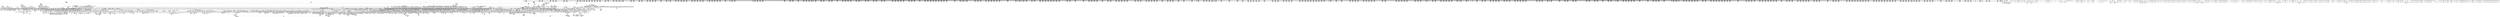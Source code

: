 digraph {
	CE0x7916f90 [shape=record,shape=Mrecord,label="{CE0x7916f90|ptrace_parent:lnot.ext|include/linux/ptrace.h,91}"]
	CE0x5fc8940 [shape=record,shape=Mrecord,label="{CE0x5fc8940|i32_536870912|*Constant*|*SummSource*}"]
	CE0x605cf10 [shape=record,shape=Mrecord,label="{CE0x605cf10|i64_52|*Constant*|*SummSink*}"]
	CE0x6023ec0 [shape=record,shape=Mrecord,label="{CE0x6023ec0|24:_i32,_2088:_%struct.task_struct*,_2472:_%struct.cred*,_:_CRE_3128,3136_|*MultipleSource*|include/linux/ptrace.h,91|Function::task_sid&Arg::task::|Function::current_has_perm&Arg::tsk::|Function::selinux_setprocattr&Arg::p::|Function::may_create_key&Arg::ctx::|security/selinux/hooks.c,5670|Function::ptrace_parent&Arg::task::}"]
	CE0x7978780 [shape=record,shape=Mrecord,label="{CE0x7978780|i32_77|*Constant*}"]
	CE0x60826b0 [shape=record,shape=Mrecord,label="{CE0x60826b0|selinux_setprocattr:tmp125|security/selinux/hooks.c,5638|*SummSink*}"]
	CE0x6005bc0 [shape=record,shape=Mrecord,label="{CE0x6005bc0|selinux_setprocattr:tmp76|security/selinux/hooks.c,5600}"]
	CE0x60a1a30 [shape=record,shape=Mrecord,label="{CE0x60a1a30|selinux_setprocattr:tobool73|security/selinux/hooks.c,5621}"]
	CE0x611d6a0 [shape=record,shape=Mrecord,label="{CE0x611d6a0|24:_i32,_2088:_%struct.task_struct*,_2472:_%struct.cred*,_:_CRE_693,694_}"]
	CE0x79531c0 [shape=record,shape=Mrecord,label="{CE0x79531c0|i64*_getelementptr_inbounds_(_13_x_i64_,_13_x_i64_*___llvm_gcov_ctr126,_i64_0,_i64_0)|*Constant*}"]
	CE0x61722d0 [shape=record,shape=Mrecord,label="{CE0x61722d0|i64*_getelementptr_inbounds_(_2_x_i64_,_2_x_i64_*___llvm_gcov_ctr98,_i64_0,_i64_1)|*Constant*|*SummSink*}"]
	CE0x6018190 [shape=record,shape=Mrecord,label="{CE0x6018190|24:_i32,_2088:_%struct.task_struct*,_2472:_%struct.cred*,_:_CRE_2904,2905_}"]
	CE0x5fd87f0 [shape=record,shape=Mrecord,label="{CE0x5fd87f0|selinux_setprocattr:call68|security/selinux/hooks.c,5611|*SummSource*}"]
	CE0x5fc45e0 [shape=record,shape=Mrecord,label="{CE0x5fc45e0|selinux_setprocattr:land.lhs.true|*SummSink*}"]
	CE0x787bd10 [shape=record,shape=Mrecord,label="{CE0x787bd10|i64_88|*Constant*}"]
	CE0x79823f0 [shape=record,shape=Mrecord,label="{CE0x79823f0|rcu_read_unlock:tmp9|include/linux/rcupdate.h,933}"]
	CE0x79291d0 [shape=record,shape=Mrecord,label="{CE0x79291d0|_call_void_mcount()_#3}"]
	CE0x615c5c0 [shape=record,shape=Mrecord,label="{CE0x615c5c0|selinux_setprocattr:if.else65|*SummSink*}"]
	CE0x5fede00 [shape=record,shape=Mrecord,label="{CE0x5fede00|selinux_setprocattr:tmp88|security/selinux/hooks.c,5607|*SummSource*}"]
	CE0x5fda2f0 [shape=record,shape=Mrecord,label="{CE0x5fda2f0|_call_void_(%struct.audit_buffer*,_i8*,_...)_audit_log_format(%struct.audit_buffer*_%call68,_i8*_getelementptr_inbounds_(_29_x_i8_,_29_x_i8_*_.str77,_i32_0,_i32_0))_#10,_!dbg_!27803|security/selinux/hooks.c,5612|*SummSink*}"]
	CE0x7947120 [shape=record,shape=Mrecord,label="{CE0x7947120|cred_sid:cred|Function::cred_sid&Arg::cred::|*SummSink*}"]
	CE0x5fb57f0 [shape=record,shape=Mrecord,label="{CE0x5fb57f0|selinux_setprocattr:bb}"]
	CE0x60887d0 [shape=record,shape=Mrecord,label="{CE0x60887d0|selinux_setprocattr:tmp133|security/selinux/hooks.c,5640|*SummSource*}"]
	CE0x785f230 [shape=record,shape=Mrecord,label="{CE0x785f230|selinux_setprocattr:tobool112|security/selinux/hooks.c,5656|*SummSink*}"]
	CE0x60fc7b0 [shape=record,shape=Mrecord,label="{CE0x60fc7b0|i64*_getelementptr_inbounds_(_4_x_i64_,_4_x_i64_*___llvm_gcov_ctr135,_i64_0,_i64_0)|*Constant*|*SummSource*}"]
	CE0x615e780 [shape=record,shape=Mrecord,label="{CE0x615e780|selinux_setprocattr:tmp42}"]
	CE0x794bea0 [shape=record,shape=Mrecord,label="{CE0x794bea0|i64*_getelementptr_inbounds_(_11_x_i64_,_11_x_i64_*___llvm_gcov_ctr132,_i64_0,_i64_10)|*Constant*}"]
	CE0x5ff5900 [shape=record,shape=Mrecord,label="{CE0x5ff5900|i32_208|*Constant*|*SummSink*}"]
	CE0x6080d10 [shape=record,shape=Mrecord,label="{CE0x6080d10|selinux_setprocattr:call85|security/selinux/hooks.c,5638|*SummSink*}"]
	CE0x7851f00 [shape=record,shape=Mrecord,label="{CE0x7851f00|i64*_getelementptr_inbounds_(_17_x_i64_,_17_x_i64_*___llvm_gcov_ctr164,_i64_0,_i64_14)|*Constant*|*SummSource*}"]
	CE0x601e2b0 [shape=record,shape=Mrecord,label="{CE0x601e2b0|24:_i32,_2088:_%struct.task_struct*,_2472:_%struct.cred*,_:_CRE_2962,2963_}"]
	CE0x606cc50 [shape=record,shape=Mrecord,label="{CE0x606cc50|i32_16777216|*Constant*}"]
	CE0x5ff10e0 [shape=record,shape=Mrecord,label="{CE0x5ff10e0|may_create_key:ctx|Function::may_create_key&Arg::ctx::|*SummSource*}"]
	CE0x604f8b0 [shape=record,shape=Mrecord,label="{CE0x604f8b0|rcu_read_unlock:tmp4|include/linux/rcupdate.h,933|*SummSink*}"]
	CE0x7863480 [shape=record,shape=Mrecord,label="{CE0x7863480|current_sid:call4|security/selinux/hooks.c,218|*SummSource*}"]
	CE0x606c2d0 [shape=record,shape=Mrecord,label="{CE0x606c2d0|rcu_read_lock:tmp10|include/linux/rcupdate.h,882|*SummSink*}"]
	CE0x78718d0 [shape=record,shape=Mrecord,label="{CE0x78718d0|GLOBAL:rcu_read_lock|*Constant*|*SummSource*}"]
	CE0x7862a00 [shape=record,shape=Mrecord,label="{CE0x7862a00|current_sid:tmp20|security/selinux/hooks.c,218}"]
	CE0x5ff22b0 [shape=record,shape=Mrecord,label="{CE0x5ff22b0|selinux_setprocattr:tmp137|security/selinux/hooks.c,5642|*SummSource*}"]
	CE0x601ec70 [shape=record,shape=Mrecord,label="{CE0x601ec70|24:_i32,_2088:_%struct.task_struct*,_2472:_%struct.cred*,_:_CRE_2968,2969_}"]
	CE0x6111a00 [shape=record,shape=Mrecord,label="{CE0x6111a00|i64*_getelementptr_inbounds_(_17_x_i64_,_17_x_i64_*___llvm_gcov_ctr164,_i64_0,_i64_0)|*Constant*|*SummSource*}"]
	CE0x786f200 [shape=record,shape=Mrecord,label="{CE0x786f200|selinux_setprocattr:tmp183|security/selinux/hooks.c,5664}"]
	CE0x5fa9fa0 [shape=record,shape=Mrecord,label="{CE0x5fa9fa0|selinux_setprocattr:sub|security/selinux/hooks.c,5595|*SummSink*}"]
	CE0x605f9f0 [shape=record,shape=Mrecord,label="{CE0x605f9f0|may_create_key:tmp3}"]
	CE0x61125d0 [shape=record,shape=Mrecord,label="{CE0x61125d0|GLOBAL:rcu_read_unlock.__warned|Global_var:rcu_read_unlock.__warned|*SummSink*}"]
	CE0x79523b0 [shape=record,shape=Mrecord,label="{CE0x79523b0|_call_void___preempt_count_add(i32_1)_#10,_!dbg_!27711|include/linux/rcupdate.h,239|*SummSource*}"]
	CE0x7975790 [shape=record,shape=Mrecord,label="{CE0x7975790|rcu_read_lock:tmp17|include/linux/rcupdate.h,882}"]
	CE0x794e660 [shape=record,shape=Mrecord,label="{CE0x794e660|_call_void___rcu_read_unlock()_#10,_!dbg_!27734|include/linux/rcupdate.h,937}"]
	CE0x60535a0 [shape=record,shape=Mrecord,label="{CE0x60535a0|i64*_getelementptr_inbounds_(_17_x_i64_,_17_x_i64_*___llvm_gcov_ctr164,_i64_0,_i64_10)|*Constant*|*SummSource*}"]
	CE0x7898880 [shape=record,shape=Mrecord,label="{CE0x7898880|i64*_getelementptr_inbounds_(_4_x_i64_,_4_x_i64_*___llvm_gcov_ctr129,_i64_0,_i64_3)|*Constant*|*SummSource*}"]
	CE0x7894c30 [shape=record,shape=Mrecord,label="{CE0x7894c30|rcu_read_unlock:tmp9|include/linux/rcupdate.h,933}"]
	CE0x5ffb6c0 [shape=record,shape=Mrecord,label="{CE0x5ffb6c0|i64_32|*Constant*|*SummSource*}"]
	CE0x6055360 [shape=record,shape=Mrecord,label="{CE0x6055360|ptrace_parent:tmp18|include/linux/ptrace.h,92|*SummSource*}"]
	CE0x785c6f0 [shape=record,shape=Mrecord,label="{CE0x785c6f0|selinux_setprocattr:tmp163|security/selinux/hooks.c,5654}"]
	CE0x60661b0 [shape=record,shape=Mrecord,label="{CE0x60661b0|selinux_setprocattr:tobool15|security/selinux/hooks.c,5584|*SummSource*}"]
	CE0x5fddea0 [shape=record,shape=Mrecord,label="{CE0x5fddea0|i64_3|*Constant*}"]
	CE0x786d9e0 [shape=record,shape=Mrecord,label="{CE0x786d9e0|i64_82|*Constant*|*SummSink*}"]
	CE0x5fcb980 [shape=record,shape=Mrecord,label="{CE0x5fcb980|selinux_setprocattr:tmp3|security/selinux/hooks.c,5567}"]
	"CONST[source:2(external),value:0(static)][purpose:{operation}][SrcIdx:3]"
	CE0x7997d20 [shape=record,shape=Mrecord,label="{CE0x7997d20|i64*_getelementptr_inbounds_(_11_x_i64_,_11_x_i64_*___llvm_gcov_ctr127,_i64_0,_i64_10)|*Constant*}"]
	CE0x6167c10 [shape=record,shape=Mrecord,label="{CE0x6167c10|i64_2|*Constant*|*SummSink*}"]
	CE0x7898d50 [shape=record,shape=Mrecord,label="{CE0x7898d50|__preempt_count_sub:tmp|*SummSource*}"]
	CE0x795e100 [shape=record,shape=Mrecord,label="{CE0x795e100|current_sid:cred|security/selinux/hooks.c,218}"]
	CE0x7960830 [shape=record,shape=Mrecord,label="{CE0x7960830|task_sid:bb}"]
	CE0x799d670 [shape=record,shape=Mrecord,label="{CE0x799d670|rcu_lock_release:tmp1|*SummSource*}"]
	CE0x78a57d0 [shape=record,shape=Mrecord,label="{CE0x78a57d0|i64*_getelementptr_inbounds_(_4_x_i64_,_4_x_i64_*___llvm_gcov_ctr129,_i64_0,_i64_1)|*Constant*}"]
	CE0x79769f0 [shape=record,shape=Mrecord,label="{CE0x79769f0|rcu_lock_acquire:tmp6}"]
	CE0x5fc22c0 [shape=record,shape=Mrecord,label="{CE0x5fc22c0|selinux_setprocattr:tmp4|security/selinux/hooks.c,5567}"]
	CE0x6113610 [shape=record,shape=Mrecord,label="{CE0x6113610|i64*_getelementptr_inbounds_(_11_x_i64_,_11_x_i64_*___llvm_gcov_ctr132,_i64_0,_i64_0)|*Constant*}"]
	CE0x79783e0 [shape=record,shape=Mrecord,label="{CE0x79783e0|__rcu_read_lock:tmp2}"]
	CE0x7954f80 [shape=record,shape=Mrecord,label="{CE0x7954f80|0:_i8,_:_GCMR_current_sid.__warned_internal_global_i8_0,_section_.data.unlikely_,_align_1:_elem_0:default:}"]
	CE0x6095790 [shape=record,shape=Mrecord,label="{CE0x6095790|task_sid:tmp24|security/selinux/hooks.c,208}"]
	CE0x6058400 [shape=record,shape=Mrecord,label="{CE0x6058400|ptrace_parent:tmp15|include/linux/ptrace.h,92|*SummSink*}"]
	CE0x6143120 [shape=record,shape=Mrecord,label="{CE0x6143120|selinux_setprocattr:tmp38|security/selinux/hooks.c,5589|*SummSink*}"]
	CE0x78a5c70 [shape=record,shape=Mrecord,label="{CE0x78a5c70|__preempt_count_sub:tmp2|*SummSource*}"]
	CE0x6007170 [shape=record,shape=Mrecord,label="{CE0x6007170|selinux_setprocattr:tmp59|security/selinux/hooks.c,5594}"]
	CE0x7868cd0 [shape=record,shape=Mrecord,label="{CE0x7868cd0|selinux_setprocattr:tmp177|security/selinux/hooks.c,5661|*SummSource*}"]
	CE0x799ecd0 [shape=record,shape=Mrecord,label="{CE0x799ecd0|rcu_read_lock:tmp18|include/linux/rcupdate.h,882}"]
	CE0x78a6590 [shape=record,shape=Mrecord,label="{CE0x78a6590|__preempt_count_sub:tmp7|./arch/x86/include/asm/preempt.h,78|*SummSink*}"]
	CE0x6113a00 [shape=record,shape=Mrecord,label="{CE0x6113a00|task_sid:tmp16|security/selinux/hooks.c,208}"]
	CE0x613ef70 [shape=record,shape=Mrecord,label="{CE0x613ef70|selinux_setprocattr:if.else18|*SummSink*}"]
	CE0x6057080 [shape=record,shape=Mrecord,label="{CE0x6057080|ptrace_parent:tmp8|include/linux/ptrace.h,92|*SummSink*}"]
	CE0x61283c0 [shape=record,shape=Mrecord,label="{CE0x61283c0|24:_i32,_2088:_%struct.task_struct*,_2472:_%struct.cred*,_:_CRE_2076,2080_|*MultipleSource*|include/linux/ptrace.h,91|Function::task_sid&Arg::task::|Function::current_has_perm&Arg::tsk::|Function::selinux_setprocattr&Arg::p::|Function::may_create_key&Arg::ctx::|security/selinux/hooks.c,5670|Function::ptrace_parent&Arg::task::}"]
	CE0x5fcff00 [shape=record,shape=Mrecord,label="{CE0x5fcff00|i64_13|*Constant*}"]
	CE0x5fcebb0 [shape=record,shape=Mrecord,label="{CE0x5fcebb0|selinux_setprocattr:call67|security/selinux/hooks.c,5611|*SummSource*}"]
	CE0x6157cd0 [shape=record,shape=Mrecord,label="{CE0x6157cd0|GLOBAL:current_has_perm|*Constant*|*SummSink*}"]
	CE0x611ef60 [shape=record,shape=Mrecord,label="{CE0x611ef60|24:_i32,_2088:_%struct.task_struct*,_2472:_%struct.cred*,_:_CRE_728,732_|*MultipleSource*|include/linux/ptrace.h,91|Function::task_sid&Arg::task::|Function::current_has_perm&Arg::tsk::|Function::selinux_setprocattr&Arg::p::|Function::may_create_key&Arg::ctx::|security/selinux/hooks.c,5670|Function::ptrace_parent&Arg::task::}"]
	CE0x784c100 [shape=record,shape=Mrecord,label="{CE0x784c100|i32_4|*Constant*}"]
	CE0x79265e0 [shape=record,shape=Mrecord,label="{CE0x79265e0|i64*_getelementptr_inbounds_(_11_x_i64_,_11_x_i64_*___llvm_gcov_ctr125,_i64_0,_i64_8)|*Constant*|*SummSource*}"]
	CE0x6179f40 [shape=record,shape=Mrecord,label="{CE0x6179f40|selinux_setprocattr:tmp99|security/selinux/hooks.c,5618}"]
	CE0x607c2b0 [shape=record,shape=Mrecord,label="{CE0x607c2b0|selinux_setprocattr:tmp119|security/selinux/hooks.c,5636|*SummSource*}"]
	CE0x7948e50 [shape=record,shape=Mrecord,label="{CE0x7948e50|task_sid:call|security/selinux/hooks.c,208|*SummSink*}"]
	CE0x7958e20 [shape=record,shape=Mrecord,label="{CE0x7958e20|i64_4|*Constant*}"]
	CE0x6163f20 [shape=record,shape=Mrecord,label="{CE0x6163f20|rcu_read_lock:tmp4|include/linux/rcupdate.h,882}"]
	CE0x5fcd580 [shape=record,shape=Mrecord,label="{CE0x5fcd580|selinux_setprocattr:tobool20|security/selinux/hooks.c,5586}"]
	CE0x795df90 [shape=record,shape=Mrecord,label="{CE0x795df90|i32_78|*Constant*|*SummSink*}"]
	CE0x601e450 [shape=record,shape=Mrecord,label="{CE0x601e450|24:_i32,_2088:_%struct.task_struct*,_2472:_%struct.cred*,_:_CRE_2963,2964_}"]
	CE0x798bd60 [shape=record,shape=Mrecord,label="{CE0x798bd60|_call_void_lockdep_rcu_suspicious(i8*_getelementptr_inbounds_(_25_x_i8_,_25_x_i8_*_.str3,_i32_0,_i32_0),_i32_208,_i8*_getelementptr_inbounds_(_41_x_i8_,_41_x_i8_*_.str44,_i32_0,_i32_0))_#10,_!dbg_!27732|security/selinux/hooks.c,208}"]
	CE0x5fb6400 [shape=record,shape=Mrecord,label="{CE0x5fb6400|rcu_read_lock:do.body|*SummSink*}"]
	CE0x601cf30 [shape=record,shape=Mrecord,label="{CE0x601cf30|24:_i32,_2088:_%struct.task_struct*,_2472:_%struct.cred*,_:_CRE_2950,2951_}"]
	CE0x6053830 [shape=record,shape=Mrecord,label="{CE0x6053830|ptrace_parent:tmp24|include/linux/ptrace.h,92|*SummSource*}"]
	CE0x78a5ce0 [shape=record,shape=Mrecord,label="{CE0x78a5ce0|__preempt_count_sub:tmp2|*SummSink*}"]
	CE0x6153500 [shape=record,shape=Mrecord,label="{CE0x6153500|selinux_setprocattr:if.end125|*SummSource*}"]
	CE0x609ef50 [shape=record,shape=Mrecord,label="{CE0x609ef50|selinux_setprocattr:tmp137|security/selinux/hooks.c,5642}"]
	CE0x61787d0 [shape=record,shape=Mrecord,label="{CE0x61787d0|_call_void_lockdep_rcu_suspicious(i8*_getelementptr_inbounds_(_25_x_i8_,_25_x_i8_*_.str45,_i32_0,_i32_0),_i32_883,_i8*_getelementptr_inbounds_(_42_x_i8_,_42_x_i8_*_.str46,_i32_0,_i32_0))_#10,_!dbg_!27728|include/linux/rcupdate.h,882}"]
	CE0x6011de0 [shape=record,shape=Mrecord,label="{CE0x6011de0|24:_i32,_2088:_%struct.task_struct*,_2472:_%struct.cred*,_:_CRE_2696,2704_|*MultipleSource*|include/linux/ptrace.h,91|Function::task_sid&Arg::task::|Function::current_has_perm&Arg::tsk::|Function::selinux_setprocattr&Arg::p::|Function::may_create_key&Arg::ctx::|security/selinux/hooks.c,5670|Function::ptrace_parent&Arg::task::}"]
	CE0x7874f30 [shape=record,shape=Mrecord,label="{CE0x7874f30|selinux_setprocattr:tmp186|security/selinux/hooks.c,5671}"]
	CE0x5fb5780 [shape=record,shape=Mrecord,label="{CE0x5fb5780|selinux_setprocattr:if.then103|*SummSink*}"]
	CE0x5fcd000 [shape=record,shape=Mrecord,label="{CE0x5fcd000|selinux_setprocattr:return}"]
	CE0x5fedcf0 [shape=record,shape=Mrecord,label="{CE0x5fedcf0|selinux_setprocattr:tmp88|security/selinux/hooks.c,5607}"]
	CE0x6154210 [shape=record,shape=Mrecord,label="{CE0x6154210|selinux_setprocattr:if.then130}"]
	CE0x7922570 [shape=record,shape=Mrecord,label="{CE0x7922570|0:_i8,_:_GCMR_ptrace_parent.__warned_internal_global_i8_0,_section_.data.unlikely_,_align_1:_elem_0:default:}"]
	CE0x602d970 [shape=record,shape=Mrecord,label="{CE0x602d970|24:_i32,_2088:_%struct.task_struct*,_2472:_%struct.cred*,_:_CRE_6264,6280_|*MultipleSource*|include/linux/ptrace.h,91|Function::task_sid&Arg::task::|Function::current_has_perm&Arg::tsk::|Function::selinux_setprocattr&Arg::p::|Function::may_create_key&Arg::ctx::|security/selinux/hooks.c,5670|Function::ptrace_parent&Arg::task::}"]
	CE0x7983490 [shape=record,shape=Mrecord,label="{CE0x7983490|_call_void_asm_addl_$1,_%gs:$0_,_*m,ri,*m,_dirflag_,_fpsr_,_flags_(i32*___preempt_count,_i32_%sub,_i32*___preempt_count)_#3,_!dbg_!27717,_!srcloc_!27718|./arch/x86/include/asm/preempt.h,77|*SummSink*}"]
	CE0x78749a0 [shape=record,shape=Mrecord,label="{CE0x78749a0|i64_85|*Constant*|*SummSink*}"]
	CE0x788ee40 [shape=record,shape=Mrecord,label="{CE0x788ee40|selinux_setprocattr:tmp220|security/selinux/hooks.c,5692|*SummSink*}"]
	CE0x6013cd0 [shape=record,shape=Mrecord,label="{CE0x6013cd0|24:_i32,_2088:_%struct.task_struct*,_2472:_%struct.cred*,_:_CRE_2760,2768_|*MultipleSource*|include/linux/ptrace.h,91|Function::task_sid&Arg::task::|Function::current_has_perm&Arg::tsk::|Function::selinux_setprocattr&Arg::p::|Function::may_create_key&Arg::ctx::|security/selinux/hooks.c,5670|Function::ptrace_parent&Arg::task::}"]
	CE0x79231e0 [shape=record,shape=Mrecord,label="{CE0x79231e0|rcu_read_unlock:tmp6|include/linux/rcupdate.h,933|*SummSink*}"]
	CE0x6033c90 [shape=record,shape=Mrecord,label="{CE0x6033c90|24:_i32,_2088:_%struct.task_struct*,_2472:_%struct.cred*,_:_CRE_6343,6344_}"]
	CE0x5ff2eb0 [shape=record,shape=Mrecord,label="{CE0x5ff2eb0|may_create_key:tmp|*SummSource*}"]
	CE0x601efb0 [shape=record,shape=Mrecord,label="{CE0x601efb0|24:_i32,_2088:_%struct.task_struct*,_2472:_%struct.cred*,_:_CRE_2970,2971_}"]
	CE0x615fa20 [shape=record,shape=Mrecord,label="{CE0x615fa20|i64*_getelementptr_inbounds_(_102_x_i64_,_102_x_i64_*___llvm_gcov_ctr330,_i64_0,_i64_45)|*Constant*|*SummSink*}"]
	CE0x5fbde20 [shape=record,shape=Mrecord,label="{CE0x5fbde20|selinux_setprocattr:conv60|security/selinux/hooks.c,5607}"]
	CE0x5fc9190 [shape=record,shape=Mrecord,label="{CE0x5fc9190|i32_268435456|*Constant*|*SummSource*}"]
	CE0x7869bd0 [shape=record,shape=Mrecord,label="{CE0x7869bd0|selinux_setprocattr:call117|security/selinux/hooks.c,5661|*SummSource*}"]
	CE0x60791b0 [shape=record,shape=Mrecord,label="{CE0x60791b0|128:_i8*,_:_CRE_160,168_|*MultipleSource*|security/selinux/hooks.c,5625|security/selinux/hooks.c,5635}"]
	CE0x61113b0 [shape=record,shape=Mrecord,label="{CE0x61113b0|24:_i32,_2088:_%struct.task_struct*,_2472:_%struct.cred*,_:_CRE_272,280_|*MultipleSource*|include/linux/ptrace.h,91|Function::task_sid&Arg::task::|Function::current_has_perm&Arg::tsk::|Function::selinux_setprocattr&Arg::p::|Function::may_create_key&Arg::ctx::|security/selinux/hooks.c,5670|Function::ptrace_parent&Arg::task::}"]
	CE0x5fccf90 [shape=record,shape=Mrecord,label="{CE0x5fccf90|selinux_setprocattr:if.end66}"]
	CE0x785c920 [shape=record,shape=Mrecord,label="{CE0x785c920|selinux_setprocattr:tmp163|security/selinux/hooks.c,5654|*SummSink*}"]
	CE0x6022340 [shape=record,shape=Mrecord,label="{CE0x6022340|24:_i32,_2088:_%struct.task_struct*,_2472:_%struct.cred*,_:_CRE_3080,3084_|*MultipleSource*|include/linux/ptrace.h,91|Function::task_sid&Arg::task::|Function::current_has_perm&Arg::tsk::|Function::selinux_setprocattr&Arg::p::|Function::may_create_key&Arg::ctx::|security/selinux/hooks.c,5670|Function::ptrace_parent&Arg::task::}"]
	CE0x6166530 [shape=record,shape=Mrecord,label="{CE0x6166530|selinux_setprocattr:tmp33|security/selinux/hooks.c,5586|*SummSink*}"]
	CE0x78581b0 [shape=record,shape=Mrecord,label="{CE0x78581b0|selinux_setprocattr:tmp157|security/selinux/hooks.c,5649}"]
	CE0x78d3160 [shape=record,shape=Mrecord,label="{CE0x78d3160|i64*_getelementptr_inbounds_(_4_x_i64_,_4_x_i64_*___llvm_gcov_ctr135,_i64_0,_i64_2)|*Constant*|*SummSink*}"]
	CE0x785cc60 [shape=record,shape=Mrecord,label="{CE0x785cc60|selinux_setprocattr:tmp164|security/selinux/hooks.c,5654|*SummSource*}"]
	CE0x7919ca0 [shape=record,shape=Mrecord,label="{CE0x7919ca0|i64*_getelementptr_inbounds_(_17_x_i64_,_17_x_i64_*___llvm_gcov_ctr164,_i64_0,_i64_3)|*Constant*}"]
	CE0x7983640 [shape=record,shape=Mrecord,label="{CE0x7983640|void_(i32*,_i32,_i32*)*_asm_addl_$1,_%gs:$0_,_*m,ri,*m,_dirflag_,_fpsr_,_flags_}"]
	CE0x7952600 [shape=record,shape=Mrecord,label="{CE0x7952600|current_sid:tmp8|security/selinux/hooks.c,218|*SummSource*}"]
	CE0x788e510 [shape=record,shape=Mrecord,label="{CE0x788e510|selinux_setprocattr:conv141|security/selinux/hooks.c,5689|*SummSink*}"]
	CE0x61359c0 [shape=record,shape=Mrecord,label="{CE0x61359c0|selinux_setprocattr:tmp18|security/selinux/hooks.c,5581|*SummSink*}"]
	CE0x5fb6960 [shape=record,shape=Mrecord,label="{CE0x5fb6960|selinux_setprocattr:error.2}"]
	CE0x7976d20 [shape=record,shape=Mrecord,label="{CE0x7976d20|task_sid:real_cred|security/selinux/hooks.c,208}"]
	CE0x7982ad0 [shape=record,shape=Mrecord,label="{CE0x7982ad0|rcu_read_unlock:call|include/linux/rcupdate.h,933}"]
	CE0x5fd6c00 [shape=record,shape=Mrecord,label="{CE0x5fd6c00|i32_16777216|*Constant*|*SummSink*}"]
	CE0x6143440 [shape=record,shape=Mrecord,label="{CE0x6143440|selinux_setprocattr:tmp39|security/selinux/hooks.c,5589}"]
	CE0x78a5c00 [shape=record,shape=Mrecord,label="{CE0x78a5c00|__preempt_count_sub:tmp2}"]
	CE0x604beb0 [shape=record,shape=Mrecord,label="{CE0x604beb0|rcu_read_unlock:tmp9|include/linux/rcupdate.h,933|*SummSink*}"]
	CE0x6108510 [shape=record,shape=Mrecord,label="{CE0x6108510|i64*_getelementptr_inbounds_(_4_x_i64_,_4_x_i64_*___llvm_gcov_ctr128,_i64_0,_i64_2)|*Constant*}"]
	CE0x6140e80 [shape=record,shape=Mrecord,label="{CE0x6140e80|selinux_setprocattr:if.end95|*SummSink*}"]
	CE0x6117120 [shape=record,shape=Mrecord,label="{CE0x6117120|i64*_getelementptr_inbounds_(_13_x_i64_,_13_x_i64_*___llvm_gcov_ctr126,_i64_0,_i64_9)|*Constant*|*SummSink*}"]
	CE0x60a1200 [shape=record,shape=Mrecord,label="{CE0x60a1200|selinux_setprocattr:error.5|*SummSink*}"]
	CE0x797f740 [shape=record,shape=Mrecord,label="{CE0x797f740|_call_void___preempt_count_add(i32_1)_#10,_!dbg_!27711|include/linux/rcupdate.h,239}"]
	CE0x61560d0 [shape=record,shape=Mrecord,label="{CE0x61560d0|_call_void_lockdep_rcu_suspicious(i8*_getelementptr_inbounds_(_25_x_i8_,_25_x_i8_*_.str3,_i32_0,_i32_0),_i32_208,_i8*_getelementptr_inbounds_(_41_x_i8_,_41_x_i8_*_.str44,_i32_0,_i32_0))_#10,_!dbg_!27732|security/selinux/hooks.c,208|*SummSource*}"]
	CE0x795d9e0 [shape=record,shape=Mrecord,label="{CE0x795d9e0|_call_void_mcount()_#3|*SummSource*}"]
	CE0x797f6d0 [shape=record,shape=Mrecord,label="{CE0x797f6d0|__rcu_read_lock:tmp5|include/linux/rcupdate.h,239|*SummSink*}"]
	CE0x6176b50 [shape=record,shape=Mrecord,label="{CE0x6176b50|rcu_read_lock:tmp|*SummSink*}"]
	CE0x60699a0 [shape=record,shape=Mrecord,label="{CE0x60699a0|selinux_setprocattr:if.end138}"]
	CE0x797cb00 [shape=record,shape=Mrecord,label="{CE0x797cb00|rcu_read_lock:tmp4|include/linux/rcupdate.h,882}"]
	CE0x601d410 [shape=record,shape=Mrecord,label="{CE0x601d410|24:_i32,_2088:_%struct.task_struct*,_2472:_%struct.cred*,_:_CRE_2953,2954_}"]
	CE0x611db80 [shape=record,shape=Mrecord,label="{CE0x611db80|24:_i32,_2088:_%struct.task_struct*,_2472:_%struct.cred*,_:_CRE_696,697_}"]
	CE0x601ba10 [shape=record,shape=Mrecord,label="{CE0x601ba10|24:_i32,_2088:_%struct.task_struct*,_2472:_%struct.cred*,_:_CRE_2937,2938_}"]
	CE0x786a1e0 [shape=record,shape=Mrecord,label="{CE0x786a1e0|i32_(i32,_i32,_i16,_i32,_%struct.common_audit_data*)*_bitcast_(i32_(i32,_i32,_i16,_i32,_%struct.common_audit_data.495*)*_avc_has_perm_to_i32_(i32,_i32,_i16,_i32,_%struct.common_audit_data*)*)|*Constant*|*SummSink*}"]
	CE0x797cd90 [shape=record,shape=Mrecord,label="{CE0x797cd90|rcu_read_lock:tmp5|include/linux/rcupdate.h,882}"]
	CE0x7986960 [shape=record,shape=Mrecord,label="{CE0x7986960|rcu_read_lock:tmp1}"]
	CE0x5fb9960 [shape=record,shape=Mrecord,label="{CE0x5fb9960|selinux_setprocattr:tmp77|security/selinux/hooks.c,5600}"]
	CE0x78558f0 [shape=record,shape=Mrecord,label="{CE0x78558f0|selinux_setprocattr:tmp154|security/selinux/hooks.c,5647}"]
	CE0x6173740 [shape=record,shape=Mrecord,label="{CE0x6173740|selinux_setprocattr:tmp21|security/selinux/hooks.c,5582}"]
	CE0x60a24c0 [shape=record,shape=Mrecord,label="{CE0x60a24c0|i64_49|*Constant*|*SummSource*}"]
	CE0x7872110 [shape=record,shape=Mrecord,label="{CE0x7872110|_ret_void,_!dbg_!27735|include/linux/rcupdate.h,884|*SummSource*}"]
	CE0x614a900 [shape=record,shape=Mrecord,label="{CE0x614a900|i64_4|*Constant*|*SummSink*}"]
	CE0x617c3b0 [shape=record,shape=Mrecord,label="{CE0x617c3b0|selinux_setprocattr:tmp151|security/selinux/hooks.c,5646|*SummSource*}"]
	CE0x6125a80 [shape=record,shape=Mrecord,label="{CE0x6125a80|24:_i32,_2088:_%struct.task_struct*,_2472:_%struct.cred*,_:_CRE_1984,2016_|*MultipleSource*|include/linux/ptrace.h,91|Function::task_sid&Arg::task::|Function::current_has_perm&Arg::tsk::|Function::selinux_setprocattr&Arg::p::|Function::may_create_key&Arg::ctx::|security/selinux/hooks.c,5670|Function::ptrace_parent&Arg::task::}"]
	CE0x5fb9d80 [shape=record,shape=Mrecord,label="{CE0x5fb9d80|selinux_setprocattr:tmp77|security/selinux/hooks.c,5600|*SummSink*}"]
	CE0x7888c90 [shape=record,shape=Mrecord,label="{CE0x7888c90|selinux_setprocattr:tmp211}"]
	CE0x6093440 [shape=record,shape=Mrecord,label="{CE0x6093440|task_sid:tmp23|security/selinux/hooks.c,208|*SummSource*}"]
	CE0x79a6170 [shape=record,shape=Mrecord,label="{CE0x79a6170|__rcu_read_unlock:tmp|*SummSource*}"]
	CE0x78c9b40 [shape=record,shape=Mrecord,label="{CE0x78c9b40|GLOBAL:__preempt_count|Global_var:__preempt_count|*SummSink*}"]
	CE0x5fc4c90 [shape=record,shape=Mrecord,label="{CE0x5fc4c90|selinux_setprocattr:if.then83|*SummSource*}"]
	CE0x60611b0 [shape=record,shape=Mrecord,label="{CE0x60611b0|selinux_setprocattr:tobool5|security/selinux/hooks.c,5580}"]
	CE0x6079650 [shape=record,shape=Mrecord,label="{CE0x6079650|selinux_setprocattr:tmp115|security/selinux/hooks.c,5635|*SummSink*}"]
	CE0x5fcdab0 [shape=record,shape=Mrecord,label="{CE0x5fcdab0|i64*_getelementptr_inbounds_(_102_x_i64_,_102_x_i64_*___llvm_gcov_ctr330,_i64_0,_i64_46)|*Constant*|*SummSink*}"]
	CE0x7918d90 [shape=record,shape=Mrecord,label="{CE0x7918d90|GLOBAL:__llvm_gcov_ctr164|Global_var:__llvm_gcov_ctr164|*SummSource*}"]
	CE0x794a740 [shape=record,shape=Mrecord,label="{CE0x794a740|GLOBAL:task_sid.__warned|Global_var:task_sid.__warned|*SummSink*}"]
	CE0x7894dc0 [shape=record,shape=Mrecord,label="{CE0x7894dc0|rcu_read_unlock:tmp8|include/linux/rcupdate.h,933|*SummSink*}"]
	CE0x5ff4b90 [shape=record,shape=Mrecord,label="{CE0x5ff4b90|current_has_perm:tmp}"]
	CE0x79a0a00 [shape=record,shape=Mrecord,label="{CE0x79a0a00|__rcu_read_unlock:do.body}"]
	CE0x6094ce0 [shape=record,shape=Mrecord,label="{CE0x6094ce0|_call_void_rcu_read_lock()_#10,_!dbg_!27712|security/selinux/hooks.c,207}"]
	CE0x60743c0 [shape=record,shape=Mrecord,label="{CE0x60743c0|ptrace_parent:do.end|*SummSource*}"]
	CE0x6000520 [shape=record,shape=Mrecord,label="{CE0x6000520|i8*_getelementptr_inbounds_(_25_x_i8_,_25_x_i8_*_.str45,_i32_0,_i32_0)|*Constant*|*SummSource*}"]
	CE0x7963e10 [shape=record,shape=Mrecord,label="{CE0x7963e10|rcu_lock_acquire:tmp2|*SummSink*}"]
	CE0x604ca30 [shape=record,shape=Mrecord,label="{CE0x604ca30|task_sid:tmp14|security/selinux/hooks.c,208}"]
	CE0x786eb20 [shape=record,shape=Mrecord,label="{CE0x786eb20|selinux_setprocattr:tmp181|security/selinux/hooks.c,5663|*SummSink*}"]
	CE0x794ac60 [shape=record,shape=Mrecord,label="{CE0x794ac60|task_sid:tobool1|security/selinux/hooks.c,208}"]
	CE0x610f5e0 [shape=record,shape=Mrecord,label="{CE0x610f5e0|task_sid:tmp17|security/selinux/hooks.c,208}"]
	CE0x615f110 [shape=record,shape=Mrecord,label="{CE0x615f110|i8*_getelementptr_inbounds_(_42_x_i8_,_42_x_i8_*_.str46,_i32_0,_i32_0)|*Constant*|*SummSink*}"]
	CE0x6140a00 [shape=record,shape=Mrecord,label="{CE0x6140a00|24:_i32,_2088:_%struct.task_struct*,_2472:_%struct.cred*,_:_CRE_96,104_|*MultipleSource*|include/linux/ptrace.h,91|Function::task_sid&Arg::task::|Function::current_has_perm&Arg::tsk::|Function::selinux_setprocattr&Arg::p::|Function::may_create_key&Arg::ctx::|security/selinux/hooks.c,5670|Function::ptrace_parent&Arg::task::}"]
	CE0x7979b50 [shape=record,shape=Mrecord,label="{CE0x7979b50|VOIDTB_TE:_CE_136,144_|*MultipleSource*|Function::cred_sid&Arg::cred::|*LoadInst*|security/selinux/hooks.c,208|security/selinux/hooks.c,196}"]
	CE0x788a6d0 [shape=record,shape=Mrecord,label="{CE0x788a6d0|i64*_getelementptr_inbounds_(_102_x_i64_,_102_x_i64_*___llvm_gcov_ctr330,_i64_0,_i64_97)|*Constant*|*SummSink*}"]
	CE0x614a780 [shape=record,shape=Mrecord,label="{CE0x614a780|i64_4|*Constant*}"]
	CE0x784e470 [shape=record,shape=Mrecord,label="{CE0x784e470|i64_67|*Constant*|*SummSource*}"]
	CE0x6002a00 [shape=record,shape=Mrecord,label="{CE0x6002a00|i64_78|*Constant*|*SummSink*}"]
	CE0x7879da0 [shape=record,shape=Mrecord,label="{CE0x7879da0|rcu_read_unlock:entry}"]
	CE0x6102670 [shape=record,shape=Mrecord,label="{CE0x6102670|__preempt_count_sub:tmp4|./arch/x86/include/asm/preempt.h,77|*SummSink*}"]
	CE0x604f320 [shape=record,shape=Mrecord,label="{CE0x604f320|i64*_getelementptr_inbounds_(_13_x_i64_,_13_x_i64_*___llvm_gcov_ctr126,_i64_0,_i64_10)|*Constant*}"]
	CE0x79558a0 [shape=record,shape=Mrecord,label="{CE0x79558a0|current_sid:do.end|*SummSink*}"]
	CE0x7923250 [shape=record,shape=Mrecord,label="{CE0x7923250|rcu_read_unlock:tmp7|include/linux/rcupdate.h,933}"]
	CE0x6152370 [shape=record,shape=Mrecord,label="{CE0x6152370|selinux_setprocattr:if.end24}"]
	CE0x60844d0 [shape=record,shape=Mrecord,label="{CE0x60844d0|i64*_getelementptr_inbounds_(_102_x_i64_,_102_x_i64_*___llvm_gcov_ctr330,_i64_0,_i64_60)|*Constant*|*SummSink*}"]
	CE0x611e880 [shape=record,shape=Mrecord,label="{CE0x611e880|24:_i32,_2088:_%struct.task_struct*,_2472:_%struct.cred*,_:_CRE_704,712_|*MultipleSource*|include/linux/ptrace.h,91|Function::task_sid&Arg::task::|Function::current_has_perm&Arg::tsk::|Function::selinux_setprocattr&Arg::p::|Function::may_create_key&Arg::ctx::|security/selinux/hooks.c,5670|Function::ptrace_parent&Arg::task::}"]
	CE0x79a0720 [shape=record,shape=Mrecord,label="{CE0x79a0720|i8*_undef|*Constant*}"]
	CE0x79827b0 [shape=record,shape=Mrecord,label="{CE0x79827b0|rcu_lock_release:tmp2|*SummSource*}"]
	CE0x79848d0 [shape=record,shape=Mrecord,label="{CE0x79848d0|rcu_read_unlock:tmp13|include/linux/rcupdate.h,933}"]
	CE0x79256c0 [shape=record,shape=Mrecord,label="{CE0x79256c0|i64*_getelementptr_inbounds_(_13_x_i64_,_13_x_i64_*___llvm_gcov_ctr126,_i64_0,_i64_0)|*Constant*}"]
	CE0x5fbbc60 [shape=record,shape=Mrecord,label="{CE0x5fbbc60|selinux_setprocattr:tmp50|security/selinux/hooks.c,5590}"]
	CE0x60a48c0 [shape=record,shape=Mrecord,label="{CE0x60a48c0|selinux_setprocattr:tmp105|security/selinux/hooks.c,5622|*SummSource*}"]
	CE0x600e610 [shape=record,shape=Mrecord,label="{CE0x600e610|selinux_setprocattr:call92|security/selinux/hooks.c,5641|*SummSink*}"]
	CE0x611a5d0 [shape=record,shape=Mrecord,label="{CE0x611a5d0|24:_i32,_2088:_%struct.task_struct*,_2472:_%struct.cred*,_:_CRE_608,616_|*MultipleSource*|include/linux/ptrace.h,91|Function::task_sid&Arg::task::|Function::current_has_perm&Arg::tsk::|Function::selinux_setprocattr&Arg::p::|Function::may_create_key&Arg::ctx::|security/selinux/hooks.c,5670|Function::ptrace_parent&Arg::task::}"]
	CE0x6116d10 [shape=record,shape=Mrecord,label="{CE0x6116d10|24:_i32,_2088:_%struct.task_struct*,_2472:_%struct.cred*,_:_CRE_304,312_|*MultipleSource*|include/linux/ptrace.h,91|Function::task_sid&Arg::task::|Function::current_has_perm&Arg::tsk::|Function::selinux_setprocattr&Arg::p::|Function::may_create_key&Arg::ctx::|security/selinux/hooks.c,5670|Function::ptrace_parent&Arg::task::}"]
	CE0x5fb50c0 [shape=record,shape=Mrecord,label="{CE0x5fb50c0|get_current:tmp3}"]
	CE0x6114d00 [shape=record,shape=Mrecord,label="{CE0x6114d00|ptrace_parent:if.then8}"]
	CE0x7957130 [shape=record,shape=Mrecord,label="{CE0x7957130|i64*_getelementptr_inbounds_(_2_x_i64_,_2_x_i64_*___llvm_gcov_ctr131,_i64_0,_i64_1)|*Constant*}"]
	CE0x78d53b0 [shape=record,shape=Mrecord,label="{CE0x78d53b0|i64*_getelementptr_inbounds_(_4_x_i64_,_4_x_i64_*___llvm_gcov_ctr129,_i64_0,_i64_1)|*Constant*|*SummSource*}"]
	CE0x7863170 [shape=record,shape=Mrecord,label="{CE0x7863170|current_sid:call4|security/selinux/hooks.c,218}"]
	CE0x6070f90 [shape=record,shape=Mrecord,label="{CE0x6070f90|GLOBAL:rcu_lock_map|Global_var:rcu_lock_map|*SummSource*}"]
	CE0x79491e0 [shape=record,shape=Mrecord,label="{CE0x79491e0|task_sid:tobool|security/selinux/hooks.c,208|*SummSource*}"]
	CE0x785a850 [shape=record,shape=Mrecord,label="{CE0x785a850|selinux_setprocattr:tmp162|security/selinux/hooks.c,5650|*SummSource*}"]
	CE0x7929d90 [shape=record,shape=Mrecord,label="{CE0x7929d90|i64*_getelementptr_inbounds_(_11_x_i64_,_11_x_i64_*___llvm_gcov_ctr125,_i64_0,_i64_6)|*Constant*|*SummSink*}"]
	CE0x7879630 [shape=record,shape=Mrecord,label="{CE0x7879630|selinux_setprocattr:ptsid.0|*SummSink*}"]
	CE0x6104040 [shape=record,shape=Mrecord,label="{CE0x6104040|24:_i32,_2088:_%struct.task_struct*,_2472:_%struct.cred*,_:_CRE_16,20_|*MultipleSource*|include/linux/ptrace.h,91|Function::task_sid&Arg::task::|Function::current_has_perm&Arg::tsk::|Function::selinux_setprocattr&Arg::p::|Function::may_create_key&Arg::ctx::|security/selinux/hooks.c,5670|Function::ptrace_parent&Arg::task::}"]
	CE0x7859990 [shape=record,shape=Mrecord,label="{CE0x7859990|i64*_getelementptr_inbounds_(_102_x_i64_,_102_x_i64_*___llvm_gcov_ctr330,_i64_0,_i64_74)|*Constant*}"]
	CE0x61102e0 [shape=record,shape=Mrecord,label="{CE0x61102e0|24:_i32,_2088:_%struct.task_struct*,_2472:_%struct.cred*,_:_CRE_344,352_|*MultipleSource*|include/linux/ptrace.h,91|Function::task_sid&Arg::task::|Function::current_has_perm&Arg::tsk::|Function::selinux_setprocattr&Arg::p::|Function::may_create_key&Arg::ctx::|security/selinux/hooks.c,5670|Function::ptrace_parent&Arg::task::}"]
	CE0x789aec0 [shape=record,shape=Mrecord,label="{CE0x789aec0|rcu_lock_release:tmp4|include/linux/rcupdate.h,423|*SummSink*}"]
	CE0x6157fb0 [shape=record,shape=Mrecord,label="{CE0x6157fb0|_call_void___rcu_read_lock()_#10,_!dbg_!27710|include/linux/rcupdate.h,879|*SummSource*}"]
	CE0x6001960 [shape=record,shape=Mrecord,label="{CE0x6001960|task_sid:do.body|*SummSink*}"]
	CE0x6c8fc60 [shape=record,shape=Mrecord,label="{CE0x6c8fc60|selinux_setprocattr:if.then6}"]
	CE0x6137d70 [shape=record,shape=Mrecord,label="{CE0x6137d70|rcu_read_lock:tobool1|include/linux/rcupdate.h,882|*SummSink*}"]
	CE0x79229a0 [shape=record,shape=Mrecord,label="{CE0x79229a0|ptrace_parent:tobool4|include/linux/ptrace.h,92}"]
	CE0x78c0ff0 [shape=record,shape=Mrecord,label="{CE0x78c0ff0|__preempt_count_add:tmp}"]
	CE0x6128e10 [shape=record,shape=Mrecord,label="{CE0x6128e10|24:_i32,_2088:_%struct.task_struct*,_2472:_%struct.cred*,_:_CRE_2096,2104_|*MultipleSource*|include/linux/ptrace.h,91|Function::task_sid&Arg::task::|Function::current_has_perm&Arg::tsk::|Function::selinux_setprocattr&Arg::p::|Function::may_create_key&Arg::ctx::|security/selinux/hooks.c,5670|Function::ptrace_parent&Arg::task::}"]
	CE0x6044d10 [shape=record,shape=Mrecord,label="{CE0x6044d10|ptrace_parent:tmp27|include/linux/ptrace.h,92|*SummSink*}"]
	CE0x6104b10 [shape=record,shape=Mrecord,label="{CE0x6104b10|task_sid:tmp|*SummSink*}"]
	CE0x794d970 [shape=record,shape=Mrecord,label="{CE0x794d970|GLOBAL:rcu_lock_release|*Constant*|*SummSource*}"]
	CE0x615b900 [shape=record,shape=Mrecord,label="{CE0x615b900|may_create_key:tmp1|*SummSink*}"]
	CE0x7926d70 [shape=record,shape=Mrecord,label="{CE0x7926d70|current_sid:tmp14|security/selinux/hooks.c,218|*SummSource*}"]
	CE0x5fdb6f0 [shape=record,shape=Mrecord,label="{CE0x5fdb6f0|selinux_setprocattr:sub45|security/selinux/hooks.c,5596}"]
	CE0x605a280 [shape=record,shape=Mrecord,label="{CE0x605a280|selinux_setprocattr:tmp107|security/selinux/hooks.c,5623|*SummSource*}"]
	CE0x798a980 [shape=record,shape=Mrecord,label="{CE0x798a980|i64_6|*Constant*}"]
	CE0x79a03d0 [shape=record,shape=Mrecord,label="{CE0x79a03d0|rcu_lock_release:tmp7}"]
	CE0x6026b70 [shape=record,shape=Mrecord,label="{CE0x6026b70|24:_i32,_2088:_%struct.task_struct*,_2472:_%struct.cred*,_:_CRE_5888,5896_|*MultipleSource*|include/linux/ptrace.h,91|Function::task_sid&Arg::task::|Function::current_has_perm&Arg::tsk::|Function::selinux_setprocattr&Arg::p::|Function::may_create_key&Arg::ctx::|security/selinux/hooks.c,5670|Function::ptrace_parent&Arg::task::}"]
	CE0x784ec50 [shape=record,shape=Mrecord,label="{CE0x784ec50|selinux_setprocattr:tmp145|security/selinux/hooks.c,5645|*SummSource*}"]
	CE0x799a5b0 [shape=record,shape=Mrecord,label="{CE0x799a5b0|GLOBAL:lock_release|*Constant*|*SummSink*}"]
	CE0x5ff40d0 [shape=record,shape=Mrecord,label="{CE0x5ff40d0|selinux_setprocattr:tmp70|security/selinux/hooks.c,5595}"]
	CE0x794b8c0 [shape=record,shape=Mrecord,label="{CE0x794b8c0|rcu_read_unlock:tmp20|include/linux/rcupdate.h,933|*SummSink*}"]
	CE0x7960000 [shape=record,shape=Mrecord,label="{CE0x7960000|current_sid:sid|security/selinux/hooks.c,220}"]
	CE0x601e110 [shape=record,shape=Mrecord,label="{CE0x601e110|24:_i32,_2088:_%struct.task_struct*,_2472:_%struct.cred*,_:_CRE_2961,2962_}"]
	CE0x6011700 [shape=record,shape=Mrecord,label="{CE0x6011700|24:_i32,_2088:_%struct.task_struct*,_2472:_%struct.cred*,_:_CRE_2688,2692_|*MultipleSource*|include/linux/ptrace.h,91|Function::task_sid&Arg::task::|Function::current_has_perm&Arg::tsk::|Function::selinux_setprocattr&Arg::p::|Function::may_create_key&Arg::ctx::|security/selinux/hooks.c,5670|Function::ptrace_parent&Arg::task::}"]
	CE0x61215c0 [shape=record,shape=Mrecord,label="{CE0x61215c0|24:_i32,_2088:_%struct.task_struct*,_2472:_%struct.cred*,_:_CRE_1832,1840_|*MultipleSource*|include/linux/ptrace.h,91|Function::task_sid&Arg::task::|Function::current_has_perm&Arg::tsk::|Function::selinux_setprocattr&Arg::p::|Function::may_create_key&Arg::ctx::|security/selinux/hooks.c,5670|Function::ptrace_parent&Arg::task::}"]
	CE0x5fca1d0 [shape=record,shape=Mrecord,label="{CE0x5fca1d0|selinux_setprocattr:if.then106|*SummSink*}"]
	CE0x5fb4820 [shape=record,shape=Mrecord,label="{CE0x5fb4820|selinux_setprocattr:abort_change|*SummSource*}"]
	CE0x787ace0 [shape=record,shape=Mrecord,label="{CE0x787ace0|i64_87|*Constant*}"]
	CE0x61123a0 [shape=record,shape=Mrecord,label="{CE0x61123a0|GLOBAL:rcu_read_lock|*Constant*}"]
	CE0x5fc75a0 [shape=record,shape=Mrecord,label="{CE0x5fc75a0|COLLAPSED:_CMRE:_elem_0::|security/selinux/hooks.c,5594}"]
	CE0x6034650 [shape=record,shape=Mrecord,label="{CE0x6034650|24:_i32,_2088:_%struct.task_struct*,_2472:_%struct.cred*,_:_CRE_6349,6350_}"]
	CE0x6173ea0 [shape=record,shape=Mrecord,label="{CE0x6173ea0|selinux_setprocattr:tmp6|security/selinux/hooks.c,5570}"]
	CE0x6064250 [shape=record,shape=Mrecord,label="{CE0x6064250|selinux_setprocattr:if.else134}"]
	CE0x5ff4820 [shape=record,shape=Mrecord,label="{CE0x5ff4820|selinux_setprocattr:tmp71|security/selinux/hooks.c,5595|*SummSink*}"]
	CE0x7983d60 [shape=record,shape=Mrecord,label="{CE0x7983d60|i64*_getelementptr_inbounds_(_4_x_i64_,_4_x_i64_*___llvm_gcov_ctr129,_i64_0,_i64_1)|*Constant*|*SummSink*}"]
	"CONST[source:0(mediator),value:0(static)][purpose:{operation}][SrcIdx:6]"
	CE0x6078280 [shape=record,shape=Mrecord,label="{CE0x6078280|128:_i8*,_:_CRE_88,89_|*MultipleSource*|security/selinux/hooks.c,5625|security/selinux/hooks.c,5635}"]
	CE0x7959a20 [shape=record,shape=Mrecord,label="{CE0x7959a20|GLOBAL:rcu_read_unlock|*Constant*}"]
	CE0x5fcc340 [shape=record,shape=Mrecord,label="{CE0x5fcc340|selinux_setprocattr:call17|security/selinux/hooks.c,5585}"]
	CE0x6060290 [shape=record,shape=Mrecord,label="{CE0x6060290|selinux_setprocattr:tmp41|*SummSource*}"]
	CE0x61753f0 [shape=record,shape=Mrecord,label="{CE0x61753f0|rcu_read_lock:tmp17|include/linux/rcupdate.h,882|*SummSource*}"]
	CE0x6107300 [shape=record,shape=Mrecord,label="{CE0x6107300|_call_void_mcount()_#3|*SummSource*}"]
	CE0x60a10f0 [shape=record,shape=Mrecord,label="{CE0x60a10f0|selinux_setprocattr:error.5|*SummSource*}"]
	CE0x786a350 [shape=record,shape=Mrecord,label="{CE0x786a350|avc_has_perm:entry|*SummSource*}"]
	CE0x5fccd60 [shape=record,shape=Mrecord,label="{CE0x5fccd60|selinux_setprocattr:if.end135|*SummSource*}"]
	CE0x6150d80 [shape=record,shape=Mrecord,label="{CE0x6150d80|current_has_perm:bb|*SummSource*}"]
	CE0x61156c0 [shape=record,shape=Mrecord,label="{CE0x61156c0|rcu_read_unlock:tmp14|include/linux/rcupdate.h,933|*SummSink*}"]
	CE0x799aa50 [shape=record,shape=Mrecord,label="{CE0x799aa50|i64*_getelementptr_inbounds_(_4_x_i64_,_4_x_i64_*___llvm_gcov_ctr133,_i64_0,_i64_3)|*Constant*}"]
	CE0x78a3b90 [shape=record,shape=Mrecord,label="{CE0x78a3b90|__preempt_count_sub:tmp3|*SummSink*}"]
	CE0x612fc10 [shape=record,shape=Mrecord,label="{CE0x612fc10|24:_i32,_2088:_%struct.task_struct*,_2472:_%struct.cred*,_:_CRE_2416,2424_|*MultipleSource*|include/linux/ptrace.h,91|Function::task_sid&Arg::task::|Function::current_has_perm&Arg::tsk::|Function::selinux_setprocattr&Arg::p::|Function::may_create_key&Arg::ctx::|security/selinux/hooks.c,5670|Function::ptrace_parent&Arg::task::}"]
	CE0x607def0 [shape=record,shape=Mrecord,label="{CE0x607def0|selinux_setprocattr:tmp122|security/selinux/hooks.c,5637}"]
	CE0x7953870 [shape=record,shape=Mrecord,label="{CE0x7953870|rcu_lock_acquire:tmp7|*SummSource*}"]
	CE0x6056150 [shape=record,shape=Mrecord,label="{CE0x6056150|ptrace_parent:tobool7|include/linux/ptrace.h,92|*SummSink*}"]
	CE0x6139df0 [shape=record,shape=Mrecord,label="{CE0x6139df0|i64*_getelementptr_inbounds_(_11_x_i64_,_11_x_i64_*___llvm_gcov_ctr127,_i64_0,_i64_1)|*Constant*|*SummSource*}"]
	CE0x615fe20 [shape=record,shape=Mrecord,label="{CE0x615fe20|selinux_setprocattr:tmp95|security/selinux/hooks.c,5610}"]
	CE0x6169720 [shape=record,shape=Mrecord,label="{CE0x6169720|i64*_getelementptr_inbounds_(_102_x_i64_,_102_x_i64_*___llvm_gcov_ctr330,_i64_0,_i64_9)|*Constant*|*SummSource*}"]
	CE0x79497f0 [shape=record,shape=Mrecord,label="{CE0x79497f0|GLOBAL:__llvm_gcov_ctr126|Global_var:__llvm_gcov_ctr126}"]
	CE0x5fd11c0 [shape=record,shape=Mrecord,label="{CE0x5fd11c0|selinux_setprocattr:arrayidx35|security/selinux/hooks.c,5594|*SummSource*}"]
	CE0x61376d0 [shape=record,shape=Mrecord,label="{CE0x61376d0|selinux_setprocattr:tmp40}"]
	CE0x79a0fe0 [shape=record,shape=Mrecord,label="{CE0x79a0fe0|GLOBAL:rcu_lock_acquire|*Constant*}"]
	CE0x6052c20 [shape=record,shape=Mrecord,label="{CE0x6052c20|ptrace_parent:tmp22|include/linux/ptrace.h,92|*SummSink*}"]
	CE0x6008fc0 [shape=record,shape=Mrecord,label="{CE0x6008fc0|i32_33|*Constant*|*SummSink*}"]
	CE0x5fabb50 [shape=record,shape=Mrecord,label="{CE0x5fabb50|selinux_setprocattr:tmp84|security/selinux/hooks.c,5601|*SummSink*}"]
	CE0x5fb2930 [shape=record,shape=Mrecord,label="{CE0x5fb2930|selinux_setprocattr:tmp82|security/selinux/hooks.c,5600|*SummSink*}"]
	CE0x6e6c580 [shape=record,shape=Mrecord,label="{CE0x6e6c580|selinux_setprocattr:tmp25|security/selinux/hooks.c,5583|*SummSink*}"]
	CE0x605c760 [shape=record,shape=Mrecord,label="{CE0x605c760|selinux_setprocattr:tobool78|security/selinux/hooks.c,5626}"]
	CE0x5fc3270 [shape=record,shape=Mrecord,label="{CE0x5fc3270|selinux_setprocattr:if.then}"]
	CE0x791a1f0 [shape=record,shape=Mrecord,label="{CE0x791a1f0|ptrace_parent:tobool|include/linux/ptrace.h,91|*SummSource*}"]
	CE0x603ab40 [shape=record,shape=Mrecord,label="{CE0x603ab40|24:_i32,_2088:_%struct.task_struct*,_2472:_%struct.cred*,_:_CRE_6544,6552_|*MultipleSource*|include/linux/ptrace.h,91|Function::task_sid&Arg::task::|Function::current_has_perm&Arg::tsk::|Function::selinux_setprocattr&Arg::p::|Function::may_create_key&Arg::ctx::|security/selinux/hooks.c,5670|Function::ptrace_parent&Arg::task::}"]
	CE0x7984430 [shape=record,shape=Mrecord,label="{CE0x7984430|__rcu_read_unlock:tmp1|*SummSource*}"]
	CE0x61264d0 [shape=record,shape=Mrecord,label="{CE0x61264d0|24:_i32,_2088:_%struct.task_struct*,_2472:_%struct.cred*,_:_CRE_2032,2036_|*MultipleSource*|include/linux/ptrace.h,91|Function::task_sid&Arg::task::|Function::current_has_perm&Arg::tsk::|Function::selinux_setprocattr&Arg::p::|Function::may_create_key&Arg::ctx::|security/selinux/hooks.c,5670|Function::ptrace_parent&Arg::task::}"]
	CE0x6003be0 [shape=record,shape=Mrecord,label="{CE0x6003be0|selinux_setprocattr:tmp172|security/selinux/hooks.c,5656|*SummSink*}"]
	CE0x7992430 [shape=record,shape=Mrecord,label="{CE0x7992430|VOIDTB_TE:_CE_104,112_|*MultipleSource*|Function::cred_sid&Arg::cred::|*LoadInst*|security/selinux/hooks.c,208|security/selinux/hooks.c,196}"]
	CE0x794f900 [shape=record,shape=Mrecord,label="{CE0x794f900|_ret_void,_!dbg_!27717|include/linux/rcupdate.h,245|*SummSink*}"]
	CE0x6091780 [shape=record,shape=Mrecord,label="{CE0x6091780|task_sid:tmp26|security/selinux/hooks.c,208|*SummSink*}"]
	CE0x6c8fe00 [shape=record,shape=Mrecord,label="{CE0x6c8fe00|selinux_setprocattr:if.then6|*SummSink*}"]
	CE0x61369f0 [shape=record,shape=Mrecord,label="{CE0x61369f0|selinux_setprocattr:call|security/selinux/hooks.c,5567}"]
	CE0x607cf10 [shape=record,shape=Mrecord,label="{CE0x607cf10|i64*_getelementptr_inbounds_(_102_x_i64_,_102_x_i64_*___llvm_gcov_ctr330,_i64_0,_i64_57)|*Constant*}"]
	CE0x607ea50 [shape=record,shape=Mrecord,label="{CE0x607ea50|selinux_setprocattr:tmp123|security/selinux/hooks.c,5637|*SummSink*}"]
	CE0x605a700 [shape=record,shape=Mrecord,label="{CE0x605a700|selinux_setprocattr:tmp107|security/selinux/hooks.c,5623|*SummSink*}"]
	CE0x78594e0 [shape=record,shape=Mrecord,label="{CE0x78594e0|selinux_setprocattr:tmp161|security/selinux/hooks.c,5650}"]
	CE0x60725f0 [shape=record,shape=Mrecord,label="{CE0x60725f0|24:_i32,_2088:_%struct.task_struct*,_2472:_%struct.cred*,_:_CRE_192,200_|*MultipleSource*|include/linux/ptrace.h,91|Function::task_sid&Arg::task::|Function::current_has_perm&Arg::tsk::|Function::selinux_setprocattr&Arg::p::|Function::may_create_key&Arg::ctx::|security/selinux/hooks.c,5670|Function::ptrace_parent&Arg::task::}"]
	CE0x79199f0 [shape=record,shape=Mrecord,label="{CE0x79199f0|ptrace_parent:tmp6|include/linux/ptrace.h,91|*SummSource*}"]
	CE0x60625c0 [shape=record,shape=Mrecord,label="{CE0x60625c0|_ret_i32_%call7,_!dbg_!27749|security/selinux/hooks.c,210}"]
	CE0x601a350 [shape=record,shape=Mrecord,label="{CE0x601a350|24:_i32,_2088:_%struct.task_struct*,_2472:_%struct.cred*,_:_CRE_2923,2924_}"]
	CE0x601b390 [shape=record,shape=Mrecord,label="{CE0x601b390|24:_i32,_2088:_%struct.task_struct*,_2472:_%struct.cred*,_:_CRE_2933,2934_}"]
	CE0x611af60 [shape=record,shape=Mrecord,label="{CE0x611af60|24:_i32,_2088:_%struct.task_struct*,_2472:_%struct.cred*,_:_CRE_632,640_|*MultipleSource*|include/linux/ptrace.h,91|Function::task_sid&Arg::task::|Function::current_has_perm&Arg::tsk::|Function::selinux_setprocattr&Arg::p::|Function::may_create_key&Arg::ctx::|security/selinux/hooks.c,5670|Function::ptrace_parent&Arg::task::}"]
	CE0x7865820 [shape=record,shape=Mrecord,label="{CE0x7865820|i64*_getelementptr_inbounds_(_102_x_i64_,_102_x_i64_*___llvm_gcov_ctr330,_i64_0,_i64_79)|*Constant*|*SummSource*}"]
	CE0x614bc00 [shape=record,shape=Mrecord,label="{CE0x614bc00|task_sid:tmp12|security/selinux/hooks.c,208|*SummSource*}"]
	CE0x6022d90 [shape=record,shape=Mrecord,label="{CE0x6022d90|24:_i32,_2088:_%struct.task_struct*,_2472:_%struct.cred*,_:_CRE_3104,3108_|*MultipleSource*|include/linux/ptrace.h,91|Function::task_sid&Arg::task::|Function::current_has_perm&Arg::tsk::|Function::selinux_setprocattr&Arg::p::|Function::may_create_key&Arg::ctx::|security/selinux/hooks.c,5670|Function::ptrace_parent&Arg::task::}"]
	CE0x5fc5490 [shape=record,shape=Mrecord,label="{CE0x5fc5490|selinux_setprocattr:tmp47|*SummSink*}"]
	CE0x5f93210 [shape=record,shape=Mrecord,label="{CE0x5f93210|selinux_setprocattr:tmp114|security/selinux/hooks.c,5627}"]
	CE0x61149d0 [shape=record,shape=Mrecord,label="{CE0x61149d0|ptrace_parent:do.body9}"]
	CE0x6096b80 [shape=record,shape=Mrecord,label="{CE0x6096b80|rcu_read_unlock:tmp15|include/linux/rcupdate.h,933|*SummSink*}"]
	CE0x601c710 [shape=record,shape=Mrecord,label="{CE0x601c710|24:_i32,_2088:_%struct.task_struct*,_2472:_%struct.cred*,_:_CRE_2945,2946_}"]
	CE0x600a8b0 [shape=record,shape=Mrecord,label="{CE0x600a8b0|selinux_setprocattr:tmp66|security/selinux/hooks.c,5594|*SummSource*}"]
	CE0x6038200 [shape=record,shape=Mrecord,label="{CE0x6038200|24:_i32,_2088:_%struct.task_struct*,_2472:_%struct.cred*,_:_CRE_6472,6474_|*MultipleSource*|include/linux/ptrace.h,91|Function::task_sid&Arg::task::|Function::current_has_perm&Arg::tsk::|Function::selinux_setprocattr&Arg::p::|Function::may_create_key&Arg::ctx::|security/selinux/hooks.c,5670|Function::ptrace_parent&Arg::task::}"]
	CE0x7991e00 [shape=record,shape=Mrecord,label="{CE0x7991e00|rcu_lock_acquire:indirectgoto|*SummSink*}"]
	CE0x5fcdb20 [shape=record,shape=Mrecord,label="{CE0x5fcdb20|selinux_setprocattr:tmp96|security/selinux/hooks.c,5611|*SummSource*}"]
	CE0x5fd3110 [shape=record,shape=Mrecord,label="{CE0x5fd3110|i64_39|*Constant*|*SummSink*}"]
	CE0x7880210 [shape=record,shape=Mrecord,label="{CE0x7880210|selinux_setprocattr:tmp197|security/selinux/hooks.c,5678|*SummSink*}"]
	CE0x7884a60 [shape=record,shape=Mrecord,label="{CE0x7884a60|i64*_getelementptr_inbounds_(_102_x_i64_,_102_x_i64_*___llvm_gcov_ctr330,_i64_0,_i64_93)|*Constant*|*SummSink*}"]
	CE0x799dde0 [shape=record,shape=Mrecord,label="{CE0x799dde0|i64*_getelementptr_inbounds_(_4_x_i64_,_4_x_i64_*___llvm_gcov_ctr133,_i64_0,_i64_0)|*Constant*|*SummSink*}"]
	CE0x798b370 [shape=record,shape=Mrecord,label="{CE0x798b370|i64*_getelementptr_inbounds_(_13_x_i64_,_13_x_i64_*___llvm_gcov_ctr126,_i64_0,_i64_8)|*Constant*}"]
	CE0x78719f0 [shape=record,shape=Mrecord,label="{CE0x78719f0|rcu_read_lock:entry}"]
	CE0x7870880 [shape=record,shape=Mrecord,label="{CE0x7870880|selinux_setprocattr:tmp184|security/selinux/hooks.c,5664|*SummSink*}"]
	CE0x613b5b0 [shape=record,shape=Mrecord,label="{CE0x613b5b0|selinux_setprocattr:call9|security/selinux/hooks.c,5582|*SummSink*}"]
	CE0x7958b70 [shape=record,shape=Mrecord,label="{CE0x7958b70|current_sid:tobool1|security/selinux/hooks.c,218|*SummSource*}"]
	CE0x6150640 [shape=record,shape=Mrecord,label="{CE0x6150640|GLOBAL:current_sid|*Constant*|*SummSource*}"]
	CE0x78c1940 [shape=record,shape=Mrecord,label="{CE0x78c1940|i64*_getelementptr_inbounds_(_4_x_i64_,_4_x_i64_*___llvm_gcov_ctr129,_i64_0,_i64_0)|*Constant*|*SummSink*}"]
	CE0x613f070 [shape=record,shape=Mrecord,label="{CE0x613f070|selinux_setprocattr:if.else23}"]
	CE0x787f610 [shape=record,shape=Mrecord,label="{CE0x787f610|i64_89|*Constant*|*SummSink*}"]
	CE0x6115390 [shape=record,shape=Mrecord,label="{CE0x6115390|GLOBAL:__llvm_gcov_ctr125|Global_var:__llvm_gcov_ctr125}"]
	CE0x61516c0 [shape=record,shape=Mrecord,label="{CE0x61516c0|rcu_read_lock:tmp3|*SummSource*}"]
	CE0x7971350 [shape=record,shape=Mrecord,label="{CE0x7971350|task_sid:if.then}"]
	CE0x6054f00 [shape=record,shape=Mrecord,label="{CE0x6054f00|ptrace_parent:tmp17|include/linux/ptrace.h,92|*SummSource*}"]
	CE0x6009490 [shape=record,shape=Mrecord,label="{CE0x6009490|i64_40|*Constant*}"]
	CE0x7996250 [shape=record,shape=Mrecord,label="{CE0x7996250|rcu_read_unlock:tmp6|include/linux/rcupdate.h,933}"]
	CE0x6127ce0 [shape=record,shape=Mrecord,label="{CE0x6127ce0|24:_i32,_2088:_%struct.task_struct*,_2472:_%struct.cred*,_:_CRE_2064,2072_|*MultipleSource*|include/linux/ptrace.h,91|Function::task_sid&Arg::task::|Function::current_has_perm&Arg::tsk::|Function::selinux_setprocattr&Arg::p::|Function::may_create_key&Arg::ctx::|security/selinux/hooks.c,5670|Function::ptrace_parent&Arg::task::}"]
	CE0x601c090 [shape=record,shape=Mrecord,label="{CE0x601c090|24:_i32,_2088:_%struct.task_struct*,_2472:_%struct.cred*,_:_CRE_2941,2942_}"]
	CE0x6020b30 [shape=record,shape=Mrecord,label="{CE0x6020b30|24:_i32,_2088:_%struct.task_struct*,_2472:_%struct.cred*,_:_CRE_3024,3032_|*MultipleSource*|include/linux/ptrace.h,91|Function::task_sid&Arg::task::|Function::current_has_perm&Arg::tsk::|Function::selinux_setprocattr&Arg::p::|Function::may_create_key&Arg::ctx::|security/selinux/hooks.c,5670|Function::ptrace_parent&Arg::task::}"]
	CE0x7893150 [shape=record,shape=Mrecord,label="{CE0x7893150|selinux_setprocattr:retval.0}"]
	CE0x5fa9510 [shape=record,shape=Mrecord,label="{CE0x5fa9510|selinux_setprocattr:if.end75|*SummSink*}"]
	CE0x616e3f0 [shape=record,shape=Mrecord,label="{CE0x616e3f0|24:_i32,_2088:_%struct.task_struct*,_2472:_%struct.cred*,_:_CRE_328,336_|*MultipleSource*|include/linux/ptrace.h,91|Function::task_sid&Arg::task::|Function::current_has_perm&Arg::tsk::|Function::selinux_setprocattr&Arg::p::|Function::may_create_key&Arg::ctx::|security/selinux/hooks.c,5670|Function::ptrace_parent&Arg::task::}"]
	CE0x605b830 [shape=record,shape=Mrecord,label="{CE0x605b830|selinux_setprocattr:size.addr.1|*SummSink*}"]
	CE0x6170b50 [shape=record,shape=Mrecord,label="{CE0x6170b50|rcu_read_lock:tmp18|include/linux/rcupdate.h,882|*SummSource*}"]
	CE0x5fb8870 [shape=record,shape=Mrecord,label="{CE0x5fb8870|selinux_setprocattr:cmp|security/selinux/hooks.c,5567}"]
	CE0x605b6f0 [shape=record,shape=Mrecord,label="{CE0x605b6f0|selinux_setprocattr:size.addr.1|*SummSource*}"]
	CE0x787bae0 [shape=record,shape=Mrecord,label="{CE0x787bae0|i64_88|*Constant*|*SummSink*}"]
	CE0x6165070 [shape=record,shape=Mrecord,label="{CE0x6165070|i64_3|*Constant*|*SummSink*}"]
	CE0x6149ba0 [shape=record,shape=Mrecord,label="{CE0x6149ba0|COLLAPSED:_GCMRE___llvm_gcov_ctr164_internal_global_17_x_i64_zeroinitializer:_elem_0:default:}"]
	CE0x61347c0 [shape=record,shape=Mrecord,label="{CE0x61347c0|24:_i32,_2088:_%struct.task_struct*,_2472:_%struct.cred*,_:_CRE_352,360_|*MultipleSource*|include/linux/ptrace.h,91|Function::task_sid&Arg::task::|Function::current_has_perm&Arg::tsk::|Function::selinux_setprocattr&Arg::p::|Function::may_create_key&Arg::ctx::|security/selinux/hooks.c,5670|Function::ptrace_parent&Arg::task::}"]
	CE0x6040920 [shape=record,shape=Mrecord,label="{CE0x6040920|24:_i32,_2088:_%struct.task_struct*,_2472:_%struct.cred*,_:_CRE_10584,10592_|*MultipleSource*|include/linux/ptrace.h,91|Function::task_sid&Arg::task::|Function::current_has_perm&Arg::tsk::|Function::selinux_setprocattr&Arg::p::|Function::may_create_key&Arg::ctx::|security/selinux/hooks.c,5670|Function::ptrace_parent&Arg::task::}"]
	CE0x600b920 [shape=record,shape=Mrecord,label="{CE0x600b920|selinux_setprocattr:tmp68|*LoadInst*|security/selinux/hooks.c,5595}"]
	CE0x7987a30 [shape=record,shape=Mrecord,label="{CE0x7987a30|i64*_getelementptr_inbounds_(_4_x_i64_,_4_x_i64_*___llvm_gcov_ctr133,_i64_0,_i64_3)|*Constant*|*SummSink*}"]
	CE0x7999fe0 [shape=record,shape=Mrecord,label="{CE0x7999fe0|rcu_read_lock:tmp3}"]
	CE0x6007280 [shape=record,shape=Mrecord,label="{CE0x6007280|selinux_setprocattr:tmp59|security/selinux/hooks.c,5594|*SummSource*}"]
	CE0x788a740 [shape=record,shape=Mrecord,label="{CE0x788a740|selinux_setprocattr:tmp213|*SummSink*}"]
	CE0x7917ad0 [shape=record,shape=Mrecord,label="{CE0x7917ad0|GLOBAL:llvm.expect.i64|*Constant*|*SummSink*}"]
	CE0x601bbb0 [shape=record,shape=Mrecord,label="{CE0x601bbb0|24:_i32,_2088:_%struct.task_struct*,_2472:_%struct.cred*,_:_CRE_2938,2939_}"]
	CE0x789a8f0 [shape=record,shape=Mrecord,label="{CE0x789a8f0|_call_void_mcount()_#3|*SummSource*}"]
	CE0x603ded0 [shape=record,shape=Mrecord,label="{CE0x603ded0|24:_i32,_2088:_%struct.task_struct*,_2472:_%struct.cred*,_:_CRE_6660,6664_|*MultipleSource*|include/linux/ptrace.h,91|Function::task_sid&Arg::task::|Function::current_has_perm&Arg::tsk::|Function::selinux_setprocattr&Arg::p::|Function::may_create_key&Arg::ctx::|security/selinux/hooks.c,5670|Function::ptrace_parent&Arg::task::}"]
	CE0x6069cc0 [shape=record,shape=Mrecord,label="{CE0x6069cc0|selinux_setprocattr:if.then94}"]
	CE0x605c600 [shape=record,shape=Mrecord,label="{CE0x605c600|i64_53|*Constant*}"]
	CE0x5fcbbc0 [shape=record,shape=Mrecord,label="{CE0x5fcbbc0|selinux_setprocattr:if.then39|*SummSink*}"]
	CE0x7928d70 [shape=record,shape=Mrecord,label="{CE0x7928d70|rcu_read_unlock:land.lhs.true2|*SummSource*}"]
	CE0x616bca0 [shape=record,shape=Mrecord,label="{CE0x616bca0|rcu_read_lock:tmp16|include/linux/rcupdate.h,882}"]
	CE0x785e080 [shape=record,shape=Mrecord,label="{CE0x785e080|selinux_setprocattr:sid110|security/selinux/hooks.c,5655|*SummSink*}"]
	CE0x798b590 [shape=record,shape=Mrecord,label="{CE0x798b590|task_sid:tmp18|security/selinux/hooks.c,208}"]
	CE0x781dac0 [shape=record,shape=Mrecord,label="{CE0x781dac0|selinux_setprocattr:if.then83}"]
	CE0x7983760 [shape=record,shape=Mrecord,label="{CE0x7983760|GLOBAL:__preempt_count|Global_var:__preempt_count}"]
	CE0x5fd9150 [shape=record,shape=Mrecord,label="{CE0x5fd9150|GLOBAL:audit_log_start|*Constant*|*SummSink*}"]
	CE0x784eb30 [shape=record,shape=Mrecord,label="{CE0x784eb30|selinux_setprocattr:tmp145|security/selinux/hooks.c,5645}"]
	CE0x613f6b0 [shape=record,shape=Mrecord,label="{CE0x613f6b0|current_has_perm:tmp3|*SummSource*}"]
	CE0x5fed570 [shape=record,shape=Mrecord,label="{CE0x5fed570|i64_43|*Constant*|*SummSink*}"]
	CE0x6096d60 [shape=record,shape=Mrecord,label="{CE0x6096d60|i64*_getelementptr_inbounds_(_13_x_i64_,_13_x_i64_*___llvm_gcov_ctr126,_i64_0,_i64_11)|*Constant*}"]
	CE0x797eea0 [shape=record,shape=Mrecord,label="{CE0x797eea0|i32_1|*Constant*}"]
	CE0x60932a0 [shape=record,shape=Mrecord,label="{CE0x60932a0|task_sid:tmp24|security/selinux/hooks.c,208}"]
	CE0x61653b0 [shape=record,shape=Mrecord,label="{CE0x61653b0|i64*_getelementptr_inbounds_(_102_x_i64_,_102_x_i64_*___llvm_gcov_ctr330,_i64_0,_i64_3)|*Constant*|*SummSink*}"]
	CE0x611cc60 [shape=record,shape=Mrecord,label="{CE0x611cc60|24:_i32,_2088:_%struct.task_struct*,_2472:_%struct.cred*,_:_CRE_688,689_}"]
	CE0x799a3e0 [shape=record,shape=Mrecord,label="{CE0x799a3e0|GLOBAL:lock_release|*Constant*|*SummSource*}"]
	CE0x79470b0 [shape=record,shape=Mrecord,label="{CE0x79470b0|cred_sid:cred|Function::cred_sid&Arg::cred::|*SummSource*}"]
	CE0x606e3b0 [shape=record,shape=Mrecord,label="{CE0x606e3b0|selinux_setprocattr:if.end137}"]
	CE0x7928aa0 [shape=record,shape=Mrecord,label="{CE0x7928aa0|i32_208|*Constant*}"]
	CE0x79241b0 [shape=record,shape=Mrecord,label="{CE0x79241b0|i64*_getelementptr_inbounds_(_11_x_i64_,_11_x_i64_*___llvm_gcov_ctr125,_i64_0,_i64_1)|*Constant*}"]
	CE0x79a3fe0 [shape=record,shape=Mrecord,label="{CE0x79a3fe0|i64*_getelementptr_inbounds_(_4_x_i64_,_4_x_i64_*___llvm_gcov_ctr128,_i64_0,_i64_2)|*Constant*|*SummSink*}"]
	CE0x788a7b0 [shape=record,shape=Mrecord,label="{CE0x788a7b0|selinux_setprocattr:tmp214}"]
	CE0x7926ef0 [shape=record,shape=Mrecord,label="{CE0x7926ef0|current_sid:tmp14|security/selinux/hooks.c,218|*SummSink*}"]
	CE0x7870270 [shape=record,shape=Mrecord,label="{CE0x7870270|selinux_setprocattr:tmp184|security/selinux/hooks.c,5664}"]
	CE0x613f7e0 [shape=record,shape=Mrecord,label="{CE0x613f7e0|selinux_setprocattr:error.3|*SummSource*}"]
	CE0x7920cb0 [shape=record,shape=Mrecord,label="{CE0x7920cb0|ptrace_parent:tmp10|include/linux/ptrace.h,92|*SummSink*}"]
	CE0x61176f0 [shape=record,shape=Mrecord,label="{CE0x61176f0|rcu_read_unlock:tmp}"]
	CE0x787fdf0 [shape=record,shape=Mrecord,label="{CE0x787fdf0|selinux_setprocattr:tmp196|security/selinux/hooks.c,5678|*SummSink*}"]
	CE0x785b7d0 [shape=record,shape=Mrecord,label="{CE0x785b7d0|i64_75|*Constant*}"]
	CE0x6148430 [shape=record,shape=Mrecord,label="{CE0x6148430|task_sid:land.lhs.true2|*SummSink*}"]
	CE0x795dd80 [shape=record,shape=Mrecord,label="{CE0x795dd80|i32_78|*Constant*|*SummSource*}"]
	CE0x79869d0 [shape=record,shape=Mrecord,label="{CE0x79869d0|i64*_getelementptr_inbounds_(_11_x_i64_,_11_x_i64_*___llvm_gcov_ctr127,_i64_0,_i64_1)|*Constant*}"]
	CE0x603d480 [shape=record,shape=Mrecord,label="{CE0x603d480|24:_i32,_2088:_%struct.task_struct*,_2472:_%struct.cred*,_:_CRE_6644,6648_|*MultipleSource*|include/linux/ptrace.h,91|Function::task_sid&Arg::task::|Function::current_has_perm&Arg::tsk::|Function::selinux_setprocattr&Arg::p::|Function::may_create_key&Arg::ctx::|security/selinux/hooks.c,5670|Function::ptrace_parent&Arg::task::}"]
	CE0x7897490 [shape=record,shape=Mrecord,label="{CE0x7897490|__preempt_count_add:bb}"]
	CE0x6066920 [shape=record,shape=Mrecord,label="{CE0x6066920|selinux_setprocattr:if.end115|*SummSink*}"]
	CE0x79a23e0 [shape=record,shape=Mrecord,label="{CE0x79a23e0|rcu_read_lock:land.lhs.true2}"]
	CE0x60527c0 [shape=record,shape=Mrecord,label="{CE0x60527c0|ptrace_parent:tmp21|include/linux/ptrace.h,92|*SummSink*}"]
	CE0x7976a60 [shape=record,shape=Mrecord,label="{CE0x7976a60|i64*_getelementptr_inbounds_(_4_x_i64_,_4_x_i64_*___llvm_gcov_ctr130,_i64_0,_i64_3)|*Constant*|*SummSink*}"]
	CE0x79575e0 [shape=record,shape=Mrecord,label="{CE0x79575e0|rcu_lock_acquire:bb}"]
	CE0x7975fb0 [shape=record,shape=Mrecord,label="{CE0x7975fb0|i64*_getelementptr_inbounds_(_4_x_i64_,_4_x_i64_*___llvm_gcov_ctr128,_i64_0,_i64_3)|*Constant*|*SummSink*}"]
	CE0x61529d0 [shape=record,shape=Mrecord,label="{CE0x61529d0|selinux_setprocattr:tmp12|security/selinux/hooks.c,5579|*SummSource*}"]
	CE0x7881b70 [shape=record,shape=Mrecord,label="{CE0x7881b70|i64*_getelementptr_inbounds_(_102_x_i64_,_102_x_i64_*___llvm_gcov_ctr330,_i64_0,_i64_91)|*Constant*|*SummSink*}"]
	CE0x79a6880 [shape=record,shape=Mrecord,label="{CE0x79a6880|i64*_getelementptr_inbounds_(_4_x_i64_,_4_x_i64_*___llvm_gcov_ctr134,_i64_0,_i64_2)|*Constant*}"]
	CE0x7992620 [shape=record,shape=Mrecord,label="{CE0x7992620|VOIDTB_TE:_CE_112,120_|*MultipleSource*|Function::cred_sid&Arg::cred::|*LoadInst*|security/selinux/hooks.c,208|security/selinux/hooks.c,196}"]
	CE0x7861f90 [shape=record,shape=Mrecord,label="{CE0x7861f90|current_sid:tmp18|security/selinux/hooks.c,218|*SummSink*}"]
	CE0x786e550 [shape=record,shape=Mrecord,label="{CE0x786e550|selinux_setprocattr:tmp180|security/selinux/hooks.c,5663|*SummSink*}"]
	CE0x603fb20 [shape=record,shape=Mrecord,label="{CE0x603fb20|24:_i32,_2088:_%struct.task_struct*,_2472:_%struct.cred*,_:_CRE_10560,10568_|*MultipleSource*|include/linux/ptrace.h,91|Function::task_sid&Arg::task::|Function::current_has_perm&Arg::tsk::|Function::selinux_setprocattr&Arg::p::|Function::may_create_key&Arg::ctx::|security/selinux/hooks.c,5670|Function::ptrace_parent&Arg::task::}"]
	CE0x61144e0 [shape=record,shape=Mrecord,label="{CE0x61144e0|24:_i32,_2088:_%struct.task_struct*,_2472:_%struct.cred*,_:_CRE_2530,2531_}"]
	CE0x5fd0ed0 [shape=record,shape=Mrecord,label="{CE0x5fd0ed0|selinux_setprocattr:tmp62|security/selinux/hooks.c,5594|*SummSource*}"]
	CE0x78a8fa0 [shape=record,shape=Mrecord,label="{CE0x78a8fa0|__preempt_count_add:tmp1|*SummSource*}"]
	CE0x5fc1980 [shape=record,shape=Mrecord,label="{CE0x5fc1980|selinux_setprocattr:tmp57|security/selinux/hooks.c,5594|*SummSink*}"]
	CE0x60930b0 [shape=record,shape=Mrecord,label="{CE0x60930b0|task_sid:tmp22|security/selinux/hooks.c,208|*SummSource*}"]
	CE0x61783b0 [shape=record,shape=Mrecord,label="{CE0x61783b0|i8_1|*Constant*|*SummSink*}"]
	CE0x6085190 [shape=record,shape=Mrecord,label="{CE0x6085190|selinux_setprocattr:tmp130|security/selinux/hooks.c,5639|*SummSink*}"]
	CE0x606ab30 [shape=record,shape=Mrecord,label="{CE0x606ab30|i64_7|*Constant*|*SummSource*}"]
	CE0x6049cc0 [shape=record,shape=Mrecord,label="{CE0x6049cc0|GLOBAL:rcu_read_unlock.__warned|Global_var:rcu_read_unlock.__warned|*SummSource*}"]
	CE0x798d7c0 [shape=record,shape=Mrecord,label="{CE0x798d7c0|i64*_getelementptr_inbounds_(_13_x_i64_,_13_x_i64_*___llvm_gcov_ctr126,_i64_0,_i64_11)|*Constant*}"]
	CE0x6107ee0 [shape=record,shape=Mrecord,label="{CE0x6107ee0|24:_i32,_2088:_%struct.task_struct*,_2472:_%struct.cred*,_:_CRE_456,460_|*MultipleSource*|include/linux/ptrace.h,91|Function::task_sid&Arg::task::|Function::current_has_perm&Arg::tsk::|Function::selinux_setprocattr&Arg::p::|Function::may_create_key&Arg::ctx::|security/selinux/hooks.c,5670|Function::ptrace_parent&Arg::task::}"]
	CE0x5ff24e0 [shape=record,shape=Mrecord,label="{CE0x5ff24e0|i64_64|*Constant*|*SummSource*}"]
	CE0x79898e0 [shape=record,shape=Mrecord,label="{CE0x79898e0|task_sid:tmp10|security/selinux/hooks.c,208}"]
	CE0x7889670 [shape=record,shape=Mrecord,label="{CE0x7889670|selinux_setprocattr:tmp211|*SummSink*}"]
	CE0x606d700 [shape=record,shape=Mrecord,label="{CE0x606d700|rcu_read_lock:tmp8|include/linux/rcupdate.h,882|*SummSource*}"]
	CE0x794fbf0 [shape=record,shape=Mrecord,label="{CE0x794fbf0|current_sid:if.then|*SummSource*}"]
	CE0x5fcf750 [shape=record,shape=Mrecord,label="{CE0x5fcf750|selinux_setprocattr:audit_context|security/selinux/hooks.c,5611|*SummSource*}"]
	CE0x6066480 [shape=record,shape=Mrecord,label="{CE0x6066480|rcu_read_lock:tmp1|*SummSource*}"]
	CE0x6013280 [shape=record,shape=Mrecord,label="{CE0x6013280|24:_i32,_2088:_%struct.task_struct*,_2472:_%struct.cred*,_:_CRE_2736,2744_|*MultipleSource*|include/linux/ptrace.h,91|Function::task_sid&Arg::task::|Function::current_has_perm&Arg::tsk::|Function::selinux_setprocattr&Arg::p::|Function::may_create_key&Arg::ctx::|security/selinux/hooks.c,5670|Function::ptrace_parent&Arg::task::}"]
	CE0x5fd98f0 [shape=record,shape=Mrecord,label="{CE0x5fd98f0|i32_32|*Constant*|*SummSink*}"]
	CE0x794aa90 [shape=record,shape=Mrecord,label="{CE0x794aa90|0:_i8,_:_GCMR_task_sid.__warned_internal_global_i8_0,_section_.data.unlikely_,_align_1:_elem_0:default:}"]
	CE0x78c13c0 [shape=record,shape=Mrecord,label="{CE0x78c13c0|COLLAPSED:_GCMRE___llvm_gcov_ctr135_internal_global_4_x_i64_zeroinitializer:_elem_0:default:}"]
	CE0x606bde0 [shape=record,shape=Mrecord,label="{CE0x606bde0|rcu_read_lock:tmp9|include/linux/rcupdate.h,882|*SummSource*}"]
	CE0x5fbf7b0 [shape=record,shape=Mrecord,label="{CE0x5fbf7b0|selinux_setprocattr:tmp93|security/selinux/hooks.c,5608}"]
	CE0x7889500 [shape=record,shape=Mrecord,label="{CE0x7889500|i64*_getelementptr_inbounds_(_102_x_i64_,_102_x_i64_*___llvm_gcov_ctr330,_i64_0,_i64_96)|*Constant*|*SummSource*}"]
	CE0x603d110 [shape=record,shape=Mrecord,label="{CE0x603d110|24:_i32,_2088:_%struct.task_struct*,_2472:_%struct.cred*,_:_CRE_6640,6644_|*MultipleSource*|include/linux/ptrace.h,91|Function::task_sid&Arg::task::|Function::current_has_perm&Arg::tsk::|Function::selinux_setprocattr&Arg::p::|Function::may_create_key&Arg::ctx::|security/selinux/hooks.c,5670|Function::ptrace_parent&Arg::task::}"]
	CE0x611f6d0 [shape=record,shape=Mrecord,label="{CE0x611f6d0|24:_i32,_2088:_%struct.task_struct*,_2472:_%struct.cred*,_:_CRE_744,760_|*MultipleSource*|include/linux/ptrace.h,91|Function::task_sid&Arg::task::|Function::current_has_perm&Arg::tsk::|Function::selinux_setprocattr&Arg::p::|Function::may_create_key&Arg::ctx::|security/selinux/hooks.c,5670|Function::ptrace_parent&Arg::task::}"]
	CE0x6132780 [shape=record,shape=Mrecord,label="{CE0x6132780|24:_i32,_2088:_%struct.task_struct*,_2472:_%struct.cred*,_:_CRE_2568,2576_|*MultipleSource*|include/linux/ptrace.h,91|Function::task_sid&Arg::task::|Function::current_has_perm&Arg::tsk::|Function::selinux_setprocattr&Arg::p::|Function::may_create_key&Arg::ctx::|security/selinux/hooks.c,5670|Function::ptrace_parent&Arg::task::}"]
	CE0x601aeb0 [shape=record,shape=Mrecord,label="{CE0x601aeb0|24:_i32,_2088:_%struct.task_struct*,_2472:_%struct.cred*,_:_CRE_2930,2931_}"]
	CE0x605e8c0 [shape=record,shape=Mrecord,label="{CE0x605e8c0|selinux_setprocattr:tmp112|security/selinux/hooks.c,5626|*SummSink*}"]
	CE0x78d4990 [shape=record,shape=Mrecord,label="{CE0x78d4990|__preempt_count_sub:tmp5|./arch/x86/include/asm/preempt.h,77|*SummSink*}"]
	CE0x5fa9970 [shape=record,shape=Mrecord,label="{CE0x5fa9970|selinux_setprocattr:arrayidx40|security/selinux/hooks.c,5595}"]
	CE0x6092310 [shape=record,shape=Mrecord,label="{CE0x6092310|task_sid:call7|security/selinux/hooks.c,208|*SummSource*}"]
	CE0x7981bb0 [shape=record,shape=Mrecord,label="{CE0x7981bb0|i64*_getelementptr_inbounds_(_11_x_i64_,_11_x_i64_*___llvm_gcov_ctr132,_i64_0,_i64_9)|*Constant*}"]
	CE0x5ffabc0 [shape=record,shape=Mrecord,label="{CE0x5ffabc0|i32_10|*Constant*}"]
	CE0x7949c60 [shape=record,shape=Mrecord,label="{CE0x7949c60|task_sid:tmp7|security/selinux/hooks.c,208|*SummSource*}"]
	CE0x5fd4150 [shape=record,shape=Mrecord,label="{CE0x5fd4150|i64_17|*Constant*|*SummSource*}"]
	CE0x6140d90 [shape=record,shape=Mrecord,label="{CE0x6140d90|selinux_setprocattr:if.end95|*SummSource*}"]
	CE0x7890870 [shape=record,shape=Mrecord,label="{CE0x7890870|selinux_setprocattr:error.6|*SummSource*}"]
	CE0x7861be0 [shape=record,shape=Mrecord,label="{CE0x7861be0|current_sid:tmp18|security/selinux/hooks.c,218}"]
	CE0x5fd3790 [shape=record,shape=Mrecord,label="{CE0x5fd3790|selinux_setprocattr:tmp80|security/selinux/hooks.c,5600|*SummSource*}"]
	CE0x60226b0 [shape=record,shape=Mrecord,label="{CE0x60226b0|24:_i32,_2088:_%struct.task_struct*,_2472:_%struct.cred*,_:_CRE_3088,3096_|*MultipleSource*|include/linux/ptrace.h,91|Function::task_sid&Arg::task::|Function::current_has_perm&Arg::tsk::|Function::selinux_setprocattr&Arg::p::|Function::may_create_key&Arg::ctx::|security/selinux/hooks.c,5670|Function::ptrace_parent&Arg::task::}"]
	CE0x6164cd0 [shape=record,shape=Mrecord,label="{CE0x6164cd0|i32_268435456|*Constant*|*SummSink*}"]
	CE0x604f840 [shape=record,shape=Mrecord,label="{CE0x604f840|rcu_read_unlock:tobool|include/linux/rcupdate.h,933|*SummSink*}"]
	CE0x5fcb120 [shape=record,shape=Mrecord,label="{CE0x5fcb120|ptrace_parent:tmp25|include/linux/ptrace.h,92}"]
	CE0x6005550 [shape=record,shape=Mrecord,label="{CE0x6005550|i64_36|*Constant*|*SummSink*}"]
	CE0x6059290 [shape=record,shape=Mrecord,label="{CE0x6059290|i64*_getelementptr_inbounds_(_102_x_i64_,_102_x_i64_*___llvm_gcov_ctr330,_i64_0,_i64_50)|*Constant*|*SummSource*}"]
	CE0x6015850 [shape=record,shape=Mrecord,label="{CE0x6015850|24:_i32,_2088:_%struct.task_struct*,_2472:_%struct.cred*,_:_CRE_2824,2832_|*MultipleSource*|include/linux/ptrace.h,91|Function::task_sid&Arg::task::|Function::current_has_perm&Arg::tsk::|Function::selinux_setprocattr&Arg::p::|Function::may_create_key&Arg::ctx::|security/selinux/hooks.c,5670|Function::ptrace_parent&Arg::task::}"]
	CE0x5ff7770 [shape=record,shape=Mrecord,label="{CE0x5ff7770|selinux_setprocattr:tmp142|security/selinux/hooks.c,5644}"]
	CE0x6147960 [shape=record,shape=Mrecord,label="{CE0x6147960|selinux_setprocattr:land.lhs.true|*SummSource*}"]
	CE0x6010260 [shape=record,shape=Mrecord,label="{CE0x6010260|24:_i32,_2088:_%struct.task_struct*,_2472:_%struct.cred*,_:_CRE_2616,2648_|*MultipleSource*|include/linux/ptrace.h,91|Function::task_sid&Arg::task::|Function::current_has_perm&Arg::tsk::|Function::selinux_setprocattr&Arg::p::|Function::may_create_key&Arg::ctx::|security/selinux/hooks.c,5670|Function::ptrace_parent&Arg::task::}"]
	CE0x6145fa0 [shape=record,shape=Mrecord,label="{CE0x6145fa0|COLLAPSED:_GCMRE___llvm_gcov_ctr330_internal_global_102_x_i64_zeroinitializer:_elem_0:default:}"]
	CE0x6057a50 [shape=record,shape=Mrecord,label="{CE0x6057a50|ptrace_parent:parent|include/linux/ptrace.h,92|*SummSink*}"]
	CE0x6092920 [shape=record,shape=Mrecord,label="{CE0x6092920|cred_sid:entry}"]
	CE0x795f0d0 [shape=record,shape=Mrecord,label="{CE0x795f0d0|current_sid:security|security/selinux/hooks.c,218|*SummSink*}"]
	CE0x6060970 [shape=record,shape=Mrecord,label="{CE0x6060970|selinux_setprocattr:if.else84|*SummSource*}"]
	CE0x60785e0 [shape=record,shape=Mrecord,label="{CE0x60785e0|128:_i8*,_:_CRE_104,112_|*MultipleSource*|security/selinux/hooks.c,5625|security/selinux/hooks.c,5635}"]
	CE0x6097730 [shape=record,shape=Mrecord,label="{CE0x6097730|current_sid:tmp5|security/selinux/hooks.c,218}"]
	CE0x60413a0 [shape=record,shape=Mrecord,label="{CE0x60413a0|24:_i32,_2088:_%struct.task_struct*,_2472:_%struct.cred*,_:_CRE_10604,10608_|*MultipleSource*|include/linux/ptrace.h,91|Function::task_sid&Arg::task::|Function::current_has_perm&Arg::tsk::|Function::selinux_setprocattr&Arg::p::|Function::may_create_key&Arg::ctx::|security/selinux/hooks.c,5670|Function::ptrace_parent&Arg::task::}"]
	CE0x5fc52f0 [shape=record,shape=Mrecord,label="{CE0x5fc52f0|selinux_setprocattr:tmp47|*SummSource*}"]
	CE0x6005090 [shape=record,shape=Mrecord,label="{CE0x6005090|i64_36|*Constant*|*SummSource*}"]
	CE0x615e170 [shape=record,shape=Mrecord,label="{CE0x615e170|rcu_read_lock:tobool|include/linux/rcupdate.h,882|*SummSource*}"]
	CE0x615c1c0 [shape=record,shape=Mrecord,label="{CE0x615c1c0|task_sid:tmp18|security/selinux/hooks.c,208}"]
	CE0x6120490 [shape=record,shape=Mrecord,label="{CE0x6120490|24:_i32,_2088:_%struct.task_struct*,_2472:_%struct.cred*,_:_CRE_776,780_|*MultipleSource*|include/linux/ptrace.h,91|Function::task_sid&Arg::task::|Function::current_has_perm&Arg::tsk::|Function::selinux_setprocattr&Arg::p::|Function::may_create_key&Arg::ctx::|security/selinux/hooks.c,5670|Function::ptrace_parent&Arg::task::}"]
	CE0x5ff1bd0 [shape=record,shape=Mrecord,label="{CE0x5ff1bd0|selinux_setprocattr:tobool93|security/selinux/hooks.c,5642|*SummSource*}"]
	CE0x7956680 [shape=record,shape=Mrecord,label="{CE0x7956680|i32_0|*Constant*}"]
	CE0x7892150 [shape=record,shape=Mrecord,label="{CE0x7892150|i64*_getelementptr_inbounds_(_102_x_i64_,_102_x_i64_*___llvm_gcov_ctr330,_i64_0,_i64_101)|*Constant*}"]
	CE0x794eef0 [shape=record,shape=Mrecord,label="{CE0x794eef0|__rcu_read_unlock:entry|*SummSource*}"]
	CE0x614c190 [shape=record,shape=Mrecord,label="{CE0x614c190|i64_16|*Constant*|*SummSource*}"]
	CE0x6135340 [shape=record,shape=Mrecord,label="{CE0x6135340|i64_1|*Constant*|*SummSource*}"]
	CE0x5ff13c0 [shape=record,shape=Mrecord,label="{CE0x5ff13c0|_ret_i32_%call1,_!dbg_!27716|security/selinux/hooks.c,1750}"]
	CE0x60776b0 [shape=record,shape=Mrecord,label="{CE0x60776b0|128:_i8*,_:_CRE_44,48_|*MultipleSource*|security/selinux/hooks.c,5625|security/selinux/hooks.c,5635}"]
	CE0x616bdb0 [shape=record,shape=Mrecord,label="{CE0x616bdb0|rcu_read_lock:tmp16|include/linux/rcupdate.h,882|*SummSource*}"]
	CE0x79849f0 [shape=record,shape=Mrecord,label="{CE0x79849f0|__rcu_read_unlock:tmp5|include/linux/rcupdate.h,244}"]
	CE0x79839b0 [shape=record,shape=Mrecord,label="{CE0x79839b0|i64*_getelementptr_inbounds_(_4_x_i64_,_4_x_i64_*___llvm_gcov_ctr129,_i64_0,_i64_0)|*Constant*|*SummSource*}"]
	CE0x795ed80 [shape=record,shape=Mrecord,label="{CE0x795ed80|current_sid:security|security/selinux/hooks.c,218|*SummSource*}"]
	CE0x7879b20 [shape=record,shape=Mrecord,label="{CE0x7879b20|_call_void_rcu_read_unlock()_#10,_!dbg_!27902|security/selinux/hooks.c,5673|*SummSink*}"]
	CE0x5fda110 [shape=record,shape=Mrecord,label="{CE0x5fda110|_call_void_(%struct.audit_buffer*,_i8*,_...)_audit_log_format(%struct.audit_buffer*_%call68,_i8*_getelementptr_inbounds_(_29_x_i8_,_29_x_i8_*_.str77,_i32_0,_i32_0))_#10,_!dbg_!27803|security/selinux/hooks.c,5612}"]
	CE0x600d3c0 [shape=record,shape=Mrecord,label="{CE0x600d3c0|selinux_setprocattr:tmp135|security/selinux/hooks.c,5641}"]
	CE0x5fc31e0 [shape=record,shape=Mrecord,label="{CE0x5fc31e0|selinux_setprocattr:if.end28}"]
	CE0x60650a0 [shape=record,shape=Mrecord,label="{CE0x60650a0|selinux_setprocattr:land.lhs.true34|*SummSink*}"]
	CE0x614eb90 [shape=record,shape=Mrecord,label="{CE0x614eb90|selinux_setprocattr:if.else13}"]
	CE0x6019cd0 [shape=record,shape=Mrecord,label="{CE0x6019cd0|24:_i32,_2088:_%struct.task_struct*,_2472:_%struct.cred*,_:_CRE_2919,2920_}"]
	CE0x5fa0d50 [shape=record,shape=Mrecord,label="{CE0x5fa0d50|i32_536870912|*Constant*|*SummSink*}"]
	CE0x7949950 [shape=record,shape=Mrecord,label="{CE0x7949950|GLOBAL:__llvm_gcov_ctr126|Global_var:__llvm_gcov_ctr126|*SummSink*}"]
	CE0x79a49b0 [shape=record,shape=Mrecord,label="{CE0x79a49b0|VOIDTB_TE:_CE_28,32_|*MultipleSource*|Function::cred_sid&Arg::cred::|*LoadInst*|security/selinux/hooks.c,208|security/selinux/hooks.c,196}"]
	CE0x7863730 [shape=record,shape=Mrecord,label="{CE0x7863730|GLOBAL:get_current|*Constant*}"]
	CE0x7891610 [shape=record,shape=Mrecord,label="{CE0x7891610|i32_-12|*Constant*}"]
	CE0x614c240 [shape=record,shape=Mrecord,label="{CE0x614c240|i64_16|*Constant*|*SummSink*}"]
	CE0x785c680 [shape=record,shape=Mrecord,label="{CE0x785c680|selinux_setprocattr:tmp164|security/selinux/hooks.c,5654}"]
	CE0x61646d0 [shape=record,shape=Mrecord,label="{CE0x61646d0|current_has_perm:call|security/selinux/hooks.c,1542|*SummSource*}"]
	CE0x61482d0 [shape=record,shape=Mrecord,label="{CE0x61482d0|task_sid:land.lhs.true}"]
	CE0x61122e0 [shape=record,shape=Mrecord,label="{CE0x61122e0|_call_void_mcount()_#3|*SummSink*}"]
	CE0x6156000 [shape=record,shape=Mrecord,label="{CE0x6156000|task_sid:tmp19|security/selinux/hooks.c,208|*SummSink*}"]
	CE0x79538e0 [shape=record,shape=Mrecord,label="{CE0x79538e0|rcu_lock_acquire:tmp7|*SummSink*}"]
	CE0x787dec0 [shape=record,shape=Mrecord,label="{CE0x787dec0|selinux_setprocattr:call128|security/selinux/hooks.c,5676|*SummSource*}"]
	CE0x799af70 [shape=record,shape=Mrecord,label="{CE0x799af70|rcu_read_unlock:tmp11|include/linux/rcupdate.h,933}"]
	CE0x7971040 [shape=record,shape=Mrecord,label="{CE0x7971040|__rcu_read_lock:tmp|*SummSink*}"]
	CE0x6080710 [shape=record,shape=Mrecord,label="{CE0x6080710|4:_i32,_8:_i32,_12:_i32,_16:_i32,_20:_i32,_:_CMRE_16,20_|*MultipleSource*|security/selinux/hooks.c,5635|security/selinux/hooks.c,5635|security/selinux/hooks.c,5637}"]
	CE0x606bbe0 [shape=record,shape=Mrecord,label="{CE0x606bbe0|i64_8|*Constant*}"]
	CE0x79866e0 [shape=record,shape=Mrecord,label="{CE0x79866e0|rcu_read_lock:tmp2}"]
	CE0x791abb0 [shape=record,shape=Mrecord,label="{CE0x791abb0|ptrace_parent:tmp30|include/linux/ptrace.h,92|*SummSource*}"]
	CE0x79a1830 [shape=record,shape=Mrecord,label="{CE0x79a1830|__rcu_read_lock:tmp1|*SummSink*}"]
	CE0x79623d0 [shape=record,shape=Mrecord,label="{CE0x79623d0|i64*_getelementptr_inbounds_(_13_x_i64_,_13_x_i64_*___llvm_gcov_ctr126,_i64_0,_i64_10)|*Constant*}"]
	CE0x6151760 [shape=record,shape=Mrecord,label="{CE0x6151760|rcu_read_lock:tmp3|*SummSink*}"]
	CE0x6136980 [shape=record,shape=Mrecord,label="{CE0x6136980|GLOBAL:get_current|*Constant*}"]
	CE0x605a5e0 [shape=record,shape=Mrecord,label="{CE0x605a5e0|i64*_getelementptr_inbounds_(_102_x_i64_,_102_x_i64_*___llvm_gcov_ctr330,_i64_0,_i64_51)|*Constant*|*SummSource*}"]
	CE0x5fac010 [shape=record,shape=Mrecord,label="{CE0x5fac010|selinux_setprocattr:tmp85|security/selinux/hooks.c,5601|*SummSource*}"]
	CE0x609fb60 [shape=record,shape=Mrecord,label="{CE0x609fb60|selinux_setprocattr:tmp139|security/selinux/hooks.c,5642|*SummSink*}"]
	CE0x6173bb0 [shape=record,shape=Mrecord,label="{CE0x6173bb0|GLOBAL:rcu_lock_acquire|*Constant*|*SummSource*}"]
	CE0x61439b0 [shape=record,shape=Mrecord,label="{CE0x61439b0|rcu_read_lock:tmp20|include/linux/rcupdate.h,882}"]
	CE0x615d100 [shape=record,shape=Mrecord,label="{CE0x615d100|current_has_perm:call2|security/selinux/hooks.c,1544|*SummSink*}"]
	CE0x5fd7290 [shape=record,shape=Mrecord,label="{CE0x5fd7290|24:_i32,_2088:_%struct.task_struct*,_2472:_%struct.cred*,_:_CRE_88,92_|*MultipleSource*|include/linux/ptrace.h,91|Function::task_sid&Arg::task::|Function::current_has_perm&Arg::tsk::|Function::selinux_setprocattr&Arg::p::|Function::may_create_key&Arg::ctx::|security/selinux/hooks.c,5670|Function::ptrace_parent&Arg::task::}"]
	CE0x612b3e0 [shape=record,shape=Mrecord,label="{CE0x612b3e0|24:_i32,_2088:_%struct.task_struct*,_2472:_%struct.cred*,_:_CRE_2248,2256_|*MultipleSource*|include/linux/ptrace.h,91|Function::task_sid&Arg::task::|Function::current_has_perm&Arg::tsk::|Function::selinux_setprocattr&Arg::p::|Function::may_create_key&Arg::ctx::|security/selinux/hooks.c,5670|Function::ptrace_parent&Arg::task::}"]
	CE0x7864ed0 [shape=record,shape=Mrecord,label="{CE0x7864ed0|i64*_getelementptr_inbounds_(_102_x_i64_,_102_x_i64_*___llvm_gcov_ctr330,_i64_0,_i64_79)|*Constant*}"]
	CE0x795ca40 [shape=record,shape=Mrecord,label="{CE0x795ca40|_call_void_lockdep_rcu_suspicious(i8*_getelementptr_inbounds_(_25_x_i8_,_25_x_i8_*_.str3,_i32_0,_i32_0),_i32_218,_i8*_getelementptr_inbounds_(_45_x_i8_,_45_x_i8_*_.str12,_i32_0,_i32_0))_#10,_!dbg_!27727|security/selinux/hooks.c,218|*SummSource*}"]
	CE0x5fdba50 [shape=record,shape=Mrecord,label="{CE0x5fdba50|selinux_setprocattr:arrayidx46|security/selinux/hooks.c,5596|*SummSource*}"]
	CE0x605f4d0 [shape=record,shape=Mrecord,label="{CE0x605f4d0|selinux_setprocattr:call4|security/selinux/hooks.c,5580|*SummSource*}"]
	CE0x600bfa0 [shape=record,shape=Mrecord,label="{CE0x600bfa0|selinux_setprocattr:tmp68|*LoadInst*|security/selinux/hooks.c,5595|*SummSink*}"]
	CE0x6179c00 [shape=record,shape=Mrecord,label="{CE0x6179c00|GLOBAL:audit_log_end|*Constant*|*SummSink*}"]
	CE0x7954020 [shape=record,shape=Mrecord,label="{CE0x7954020|i64*_getelementptr_inbounds_(_13_x_i64_,_13_x_i64_*___llvm_gcov_ctr126,_i64_0,_i64_1)|*Constant*}"]
	CE0x6094020 [shape=record,shape=Mrecord,label="{CE0x6094020|i64*_getelementptr_inbounds_(_13_x_i64_,_13_x_i64_*___llvm_gcov_ctr126,_i64_0,_i64_11)|*Constant*|*SummSource*}"]
	CE0x604d1b0 [shape=record,shape=Mrecord,label="{CE0x604d1b0|task_sid:tmp13|security/selinux/hooks.c,208|*SummSink*}"]
	CE0x606a2b0 [shape=record,shape=Mrecord,label="{CE0x606a2b0|selinux_setprocattr:tmp14|security/selinux/hooks.c,5580}"]
	CE0x6177ec0 [shape=record,shape=Mrecord,label="{CE0x6177ec0|24:_i32,_2088:_%struct.task_struct*,_2472:_%struct.cred*,_:_CRE_424,428_|*MultipleSource*|include/linux/ptrace.h,91|Function::task_sid&Arg::task::|Function::current_has_perm&Arg::tsk::|Function::selinux_setprocattr&Arg::p::|Function::may_create_key&Arg::ctx::|security/selinux/hooks.c,5670|Function::ptrace_parent&Arg::task::}"]
	CE0x797c170 [shape=record,shape=Mrecord,label="{CE0x797c170|_call_void_mcount()_#3|*SummSource*}"]
	CE0x613f4d0 [shape=record,shape=Mrecord,label="{CE0x613f4d0|current_has_perm:tmp3}"]
	CE0x6094190 [shape=record,shape=Mrecord,label="{CE0x6094190|task_sid:tmp24|security/selinux/hooks.c,208|*SummSource*}"]
	CE0x795bbd0 [shape=record,shape=Mrecord,label="{CE0x795bbd0|current_sid:land.lhs.true2|*SummSink*}"]
	CE0x5fb7190 [shape=record,shape=Mrecord,label="{CE0x5fb7190|selinux_setprocattr:if.end120}"]
	CE0x788da20 [shape=record,shape=Mrecord,label="{CE0x788da20|selinux_setprocattr:call140|security/selinux/hooks.c,5688|*SummSink*}"]
	CE0x788cc70 [shape=record,shape=Mrecord,label="{CE0x788cc70|selinux_setprocattr:tmp218|security/selinux/hooks.c,5688|*SummSource*}"]
	CE0x7896c70 [shape=record,shape=Mrecord,label="{CE0x7896c70|rcu_lock_release:tmp3|*SummSink*}"]
	CE0x79492b0 [shape=record,shape=Mrecord,label="{CE0x79492b0|task_sid:tobool|security/selinux/hooks.c,208|*SummSink*}"]
	CE0x788ff20 [shape=record,shape=Mrecord,label="{CE0x788ff20|i64*_getelementptr_inbounds_(_102_x_i64_,_102_x_i64_*___llvm_gcov_ctr330,_i64_0,_i64_100)|*Constant*|*SummSource*}"]
	CE0x797b7a0 [shape=record,shape=Mrecord,label="{CE0x797b7a0|__rcu_read_lock:bb}"]
	CE0x6055920 [shape=record,shape=Mrecord,label="{CE0x6055920|ptrace_parent:call6|include/linux/ptrace.h,92|*SummSource*}"]
	CE0x7860340 [shape=record,shape=Mrecord,label="{CE0x7860340|GLOBAL:security_bounded_transition|*Constant*|*SummSource*}"]
	CE0x5fb84a0 [shape=record,shape=Mrecord,label="{CE0x5fb84a0|selinux_setprocattr:land.lhs.true52|*SummSource*}"]
	CE0x60450a0 [shape=record,shape=Mrecord,label="{CE0x60450a0|ptrace_parent:tmp28|include/linux/ptrace.h,92|*SummSink*}"]
	CE0x61585d0 [shape=record,shape=Mrecord,label="{CE0x61585d0|selinux_setprocattr:if.else8|*SummSink*}"]
	CE0x5fdce30 [shape=record,shape=Mrecord,label="{CE0x5fdce30|i64_27|*Constant*|*SummSource*}"]
	CE0x607af50 [shape=record,shape=Mrecord,label="{CE0x607af50|selinux_setprocattr:call81|security/selinux/hooks.c,5636}"]
	CE0x6113260 [shape=record,shape=Mrecord,label="{CE0x6113260|ptrace_parent:if.then8|*SummSink*}"]
	CE0x604aaa0 [shape=record,shape=Mrecord,label="{CE0x604aaa0|_call_void_lockdep_rcu_suspicious(i8*_getelementptr_inbounds_(_25_x_i8_,_25_x_i8_*_.str45,_i32_0,_i32_0),_i32_934,_i8*_getelementptr_inbounds_(_44_x_i8_,_44_x_i8_*_.str47,_i32_0,_i32_0))_#10,_!dbg_!27726|include/linux/rcupdate.h,933}"]
	CE0x5fbe670 [shape=record,shape=Mrecord,label="{CE0x5fbe670|task_sid:tmp2}"]
	CE0x6066fd0 [shape=record,shape=Mrecord,label="{CE0x6066fd0|24:_i32,_2088:_%struct.task_struct*,_2472:_%struct.cred*,_:_CRE_56,64_|*MultipleSource*|include/linux/ptrace.h,91|Function::task_sid&Arg::task::|Function::current_has_perm&Arg::tsk::|Function::selinux_setprocattr&Arg::p::|Function::may_create_key&Arg::ctx::|security/selinux/hooks.c,5670|Function::ptrace_parent&Arg::task::}"]
	CE0x795beb0 [shape=record,shape=Mrecord,label="{CE0x795beb0|GLOBAL:__preempt_count_add|*Constant*|*SummSource*}"]
	CE0x7926710 [shape=record,shape=Mrecord,label="{CE0x7926710|i64*_getelementptr_inbounds_(_11_x_i64_,_11_x_i64_*___llvm_gcov_ctr125,_i64_0,_i64_8)|*Constant*|*SummSink*}"]
	CE0x78d5f90 [shape=record,shape=Mrecord,label="{CE0x78d5f90|i64*_getelementptr_inbounds_(_4_x_i64_,_4_x_i64_*___llvm_gcov_ctr134,_i64_0,_i64_0)|*Constant*|*SummSink*}"]
	CE0x6105980 [shape=record,shape=Mrecord,label="{CE0x6105980|24:_i32,_2088:_%struct.task_struct*,_2472:_%struct.cred*,_:_CRE_232,240_|*MultipleSource*|include/linux/ptrace.h,91|Function::task_sid&Arg::task::|Function::current_has_perm&Arg::tsk::|Function::selinux_setprocattr&Arg::p::|Function::may_create_key&Arg::ctx::|security/selinux/hooks.c,5670|Function::ptrace_parent&Arg::task::}"]
	CE0x6169e40 [shape=record,shape=Mrecord,label="{CE0x6169e40|i64*_getelementptr_inbounds_(_102_x_i64_,_102_x_i64_*___llvm_gcov_ctr330,_i64_0,_i64_12)|*Constant*}"]
	CE0x6104b80 [shape=record,shape=Mrecord,label="{CE0x6104b80|task_sid:tmp1}"]
	CE0x5fd1670 [shape=record,shape=Mrecord,label="{CE0x5fd1670|selinux_setprocattr:tmp63|*LoadInst*|security/selinux/hooks.c,5594}"]
	CE0x6055fd0 [shape=record,shape=Mrecord,label="{CE0x6055fd0|ptrace_parent:tobool7|include/linux/ptrace.h,92|*SummSource*}"]
	CE0x797ec30 [shape=record,shape=Mrecord,label="{CE0x797ec30|cred_sid:tmp5|security/selinux/hooks.c,196|*SummSink*}"]
	CE0x614d730 [shape=record,shape=Mrecord,label="{CE0x614d730|COLLAPSED:_GCMRE___llvm_gcov_ctr98_internal_global_2_x_i64_zeroinitializer:_elem_0:default:}"]
	CE0x78d5670 [shape=record,shape=Mrecord,label="{CE0x78d5670|i64*_getelementptr_inbounds_(_4_x_i64_,_4_x_i64_*___llvm_gcov_ctr134,_i64_0,_i64_2)|*Constant*|*SummSink*}"]
	CE0x601f7d0 [shape=record,shape=Mrecord,label="{CE0x601f7d0|24:_i32,_2088:_%struct.task_struct*,_2472:_%struct.cred*,_:_CRE_2975,2976_}"]
	CE0x7987f40 [shape=record,shape=Mrecord,label="{CE0x7987f40|__rcu_read_unlock:tmp|*SummSink*}"]
	CE0x614dd60 [shape=record,shape=Mrecord,label="{CE0x614dd60|current_has_perm:call|security/selinux/hooks.c,1542}"]
	CE0x611c280 [shape=record,shape=Mrecord,label="{CE0x611c280|24:_i32,_2088:_%struct.task_struct*,_2472:_%struct.cred*,_:_CRE_664,672_|*MultipleSource*|include/linux/ptrace.h,91|Function::task_sid&Arg::task::|Function::current_has_perm&Arg::tsk::|Function::selinux_setprocattr&Arg::p::|Function::may_create_key&Arg::ctx::|security/selinux/hooks.c,5670|Function::ptrace_parent&Arg::task::}"]
	CE0x602ea40 [shape=record,shape=Mrecord,label="{CE0x602ea40|24:_i32,_2088:_%struct.task_struct*,_2472:_%struct.cred*,_:_CRE_6292,6293_}"]
	CE0x7854370 [shape=record,shape=Mrecord,label="{CE0x7854370|selinux_setprocattr:tobool102|security/selinux/hooks.c,5647|*SummSink*}"]
	CE0x615e560 [shape=record,shape=Mrecord,label="{CE0x615e560|selinux_setprocattr:error.1|*SummSource*}"]
	CE0x606a7b0 [shape=record,shape=Mrecord,label="{CE0x606a7b0|rcu_read_lock:if.end|*SummSource*}"]
	CE0x5fb6c70 [shape=record,shape=Mrecord,label="{CE0x5fb6c70|selinux_setprocattr:error.2|*SummSource*}"]
	CE0x600c150 [shape=record,shape=Mrecord,label="{CE0x600c150|selinux_setprocattr:conv41|security/selinux/hooks.c,5595}"]
	CE0x610ff20 [shape=record,shape=Mrecord,label="{CE0x610ff20|task_sid:real_cred|security/selinux/hooks.c,208|*SummSource*}"]
	CE0x796d870 [shape=record,shape=Mrecord,label="{CE0x796d870|_call_void_lockdep_rcu_suspicious(i8*_getelementptr_inbounds_(_25_x_i8_,_25_x_i8_*_.str45,_i32_0,_i32_0),_i32_883,_i8*_getelementptr_inbounds_(_42_x_i8_,_42_x_i8_*_.str46,_i32_0,_i32_0))_#10,_!dbg_!27728|include/linux/rcupdate.h,882}"]
	CE0x79a4b00 [shape=record,shape=Mrecord,label="{CE0x79a4b00|VOIDTB_TE:_CE_32,36_|*MultipleSource*|Function::cred_sid&Arg::cred::|*LoadInst*|security/selinux/hooks.c,208|security/selinux/hooks.c,196}"]
	CE0x602b030 [shape=record,shape=Mrecord,label="{CE0x602b030|24:_i32,_2088:_%struct.task_struct*,_2472:_%struct.cred*,_:_CRE_6176,6180_|*MultipleSource*|include/linux/ptrace.h,91|Function::task_sid&Arg::task::|Function::current_has_perm&Arg::tsk::|Function::selinux_setprocattr&Arg::p::|Function::may_create_key&Arg::ctx::|security/selinux/hooks.c,5670|Function::ptrace_parent&Arg::task::}"]
	CE0x6050bd0 [shape=record,shape=Mrecord,label="{CE0x6050bd0|task_sid:if.end|*SummSink*}"]
	CE0x614a230 [shape=record,shape=Mrecord,label="{CE0x614a230|selinux_setprocattr:if.then2|*SummSource*}"]
	CE0x797bf10 [shape=record,shape=Mrecord,label="{CE0x797bf10|_call_void_mcount()_#3}"]
	CE0x6135c60 [shape=record,shape=Mrecord,label="{CE0x6135c60|selinux_setprocattr:tmp19|security/selinux/hooks.c,5581}"]
	CE0x6118a10 [shape=record,shape=Mrecord,label="{CE0x6118a10|24:_i32,_2088:_%struct.task_struct*,_2472:_%struct.cred*,_:_CRE_544,552_|*MultipleSource*|include/linux/ptrace.h,91|Function::task_sid&Arg::task::|Function::current_has_perm&Arg::tsk::|Function::selinux_setprocattr&Arg::p::|Function::may_create_key&Arg::ctx::|security/selinux/hooks.c,5670|Function::ptrace_parent&Arg::task::}"]
	CE0x7896ee0 [shape=record,shape=Mrecord,label="{CE0x7896ee0|GLOBAL:__preempt_count_sub|*Constant*|*SummSource*}"]
	CE0x79984d0 [shape=record,shape=Mrecord,label="{CE0x79984d0|GLOBAL:__rcu_read_lock|*Constant*}"]
	CE0x601cbf0 [shape=record,shape=Mrecord,label="{CE0x601cbf0|24:_i32,_2088:_%struct.task_struct*,_2472:_%struct.cred*,_:_CRE_2948,2949_}"]
	CE0x6145690 [shape=record,shape=Mrecord,label="{CE0x6145690|selinux_setprocattr:tmp7|security/selinux/hooks.c,5570|*SummSink*}"]
	CE0x5fd8860 [shape=record,shape=Mrecord,label="{CE0x5fd8860|selinux_setprocattr:call68|security/selinux/hooks.c,5611|*SummSink*}"]
	CE0x6078940 [shape=record,shape=Mrecord,label="{CE0x6078940|128:_i8*,_:_CRE_120,128_|*MultipleSource*|security/selinux/hooks.c,5625|security/selinux/hooks.c,5635}"]
	CE0x5fde6d0 [shape=record,shape=Mrecord,label="{CE0x5fde6d0|selinux_setprocattr:call22|security/selinux/hooks.c,5587}"]
	CE0x7878530 [shape=record,shape=Mrecord,label="{CE0x7878530|GLOBAL:task_sid|*Constant*|*SummSink*}"]
	CE0x6045550 [shape=record,shape=Mrecord,label="{CE0x6045550|ptrace_parent:tmp29|include/linux/ptrace.h,92}"]
	CE0x6152e20 [shape=record,shape=Mrecord,label="{CE0x6152e20|_call_void_mcount()_#3|*SummSource*}"]
	CE0x60928b0 [shape=record,shape=Mrecord,label="{CE0x60928b0|GLOBAL:cred_sid|*Constant*|*SummSink*}"]
	CE0x6116d80 [shape=record,shape=Mrecord,label="{CE0x6116d80|24:_i32,_2088:_%struct.task_struct*,_2472:_%struct.cred*,_:_CRE_2531,2532_}"]
	CE0x60694d0 [shape=record,shape=Mrecord,label="{CE0x60694d0|selinux_setprocattr:tobool15|security/selinux/hooks.c,5584}"]
	CE0x6103160 [shape=record,shape=Mrecord,label="{CE0x6103160|i64*_getelementptr_inbounds_(_4_x_i64_,_4_x_i64_*___llvm_gcov_ctr135,_i64_0,_i64_1)|*Constant*}"]
	CE0x607dc90 [shape=record,shape=Mrecord,label="{CE0x607dc90|i64*_getelementptr_inbounds_(_102_x_i64_,_102_x_i64_*___llvm_gcov_ctr330,_i64_0,_i64_57)|*Constant*|*SummSink*}"]
	CE0x5fb4da0 [shape=record,shape=Mrecord,label="{CE0x5fb4da0|selinux_setprocattr:tmp28|security/selinux/hooks.c,5584|*SummSink*}"]
	CE0x6175030 [shape=record,shape=Mrecord,label="{CE0x6175030|i64*_getelementptr_inbounds_(_11_x_i64_,_11_x_i64_*___llvm_gcov_ctr127,_i64_0,_i64_8)|*Constant*|*SummSink*}"]
	CE0x79187e0 [shape=record,shape=Mrecord,label="{CE0x79187e0|ptrace_parent:tmp3|include/linux/ptrace.h,91|*SummSink*}"]
	CE0x6094380 [shape=record,shape=Mrecord,label="{CE0x6094380|task_sid:tmp26|security/selinux/hooks.c,208}"]
	CE0x799dc40 [shape=record,shape=Mrecord,label="{CE0x799dc40|_call_void_lockdep_rcu_suspicious(i8*_getelementptr_inbounds_(_25_x_i8_,_25_x_i8_*_.str45,_i32_0,_i32_0),_i32_934,_i8*_getelementptr_inbounds_(_44_x_i8_,_44_x_i8_*_.str47,_i32_0,_i32_0))_#10,_!dbg_!27726|include/linux/rcupdate.h,933}"]
	CE0x616edd0 [shape=record,shape=Mrecord,label="{CE0x616edd0|i64_11|*Constant*}"]
	CE0x600da20 [shape=record,shape=Mrecord,label="{CE0x600da20|selinux_setprocattr:call92|security/selinux/hooks.c,5641}"]
	CE0x6077860 [shape=record,shape=Mrecord,label="{CE0x6077860|128:_i8*,_:_CRE_48,52_|*MultipleSource*|security/selinux/hooks.c,5625|security/selinux/hooks.c,5635}"]
	CE0x610aca0 [shape=record,shape=Mrecord,label="{CE0x610aca0|_call_void_rcu_read_lock()_#10,_!dbg_!27712|security/selinux/hooks.c,207|*SummSink*}"]
	CE0x5fc5fc0 [shape=record,shape=Mrecord,label="{CE0x5fc5fc0|i64*_getelementptr_inbounds_(_102_x_i64_,_102_x_i64_*___llvm_gcov_ctr330,_i64_0,_i64_22)|*Constant*|*SummSource*}"]
	CE0x613e5e0 [shape=record,shape=Mrecord,label="{CE0x613e5e0|i32_1|*Constant*|*SummSink*}"]
	CE0x60a0900 [shape=record,shape=Mrecord,label="{CE0x60a0900|i64*_getelementptr_inbounds_(_102_x_i64_,_102_x_i64_*___llvm_gcov_ctr330,_i64_0,_i64_65)|*Constant*|*SummSink*}"]
	CE0x78aadf0 [shape=record,shape=Mrecord,label="{CE0x78aadf0|_call_void_mcount()_#3|*SummSink*}"]
	CE0x6019170 [shape=record,shape=Mrecord,label="{CE0x6019170|24:_i32,_2088:_%struct.task_struct*,_2472:_%struct.cred*,_:_CRE_2912,2913_}"]
	CE0x602f370 [shape=record,shape=Mrecord,label="{CE0x602f370|24:_i32,_2088:_%struct.task_struct*,_2472:_%struct.cred*,_:_CRE_6298,6299_}"]
	CE0x7981830 [shape=record,shape=Mrecord,label="{CE0x7981830|__rcu_read_unlock:tmp4|include/linux/rcupdate.h,244|*SummSink*}"]
	CE0x7891dd0 [shape=record,shape=Mrecord,label="{CE0x7891dd0|i32_-13|*Constant*}"]
	CE0x7886420 [shape=record,shape=Mrecord,label="{CE0x7886420|selinux_setprocattr:tmp207|security/selinux/hooks.c,5684}"]
	CE0x784dae0 [shape=record,shape=Mrecord,label="{CE0x784dae0|selinux_setprocattr:tobool98|security/selinux/hooks.c,5645}"]
	CE0x6114760 [shape=record,shape=Mrecord,label="{CE0x6114760|rcu_read_unlock:bb|*SummSource*}"]
	CE0x6096300 [shape=record,shape=Mrecord,label="{CE0x6096300|rcu_read_unlock:call3|include/linux/rcupdate.h,933|*SummSource*}"]
	CE0x7876720 [shape=record,shape=Mrecord,label="{CE0x7876720|i64*_getelementptr_inbounds_(_102_x_i64_,_102_x_i64_*___llvm_gcov_ctr330,_i64_0,_i64_86)|*Constant*}"]
	CE0x6115830 [shape=record,shape=Mrecord,label="{CE0x6115830|rcu_read_unlock:tmp15|include/linux/rcupdate.h,933}"]
	CE0x6031590 [shape=record,shape=Mrecord,label="{CE0x6031590|24:_i32,_2088:_%struct.task_struct*,_2472:_%struct.cred*,_:_CRE_6319,6320_}"]
	CE0x5fcf410 [shape=record,shape=Mrecord,label="{CE0x5fcf410|COLLAPSED:_GCMRE_current_task_external_global_%struct.task_struct*:_elem_0::|security/selinux/hooks.c,5611}"]
	CE0x6034cd0 [shape=record,shape=Mrecord,label="{CE0x6034cd0|24:_i32,_2088:_%struct.task_struct*,_2472:_%struct.cred*,_:_CRE_6353,6354_}"]
	CE0x7875770 [shape=record,shape=Mrecord,label="{CE0x7875770|selinux_setprocattr:tmp187|security/selinux/hooks.c,5671}"]
	CE0x604ea20 [shape=record,shape=Mrecord,label="{CE0x604ea20|task_sid:tmp|*SummSource*}"]
	CE0x79a05b0 [shape=record,shape=Mrecord,label="{CE0x79a05b0|rcu_lock_release:tmp7|*SummSource*}"]
	CE0x6065300 [shape=record,shape=Mrecord,label="{CE0x6065300|selinux_setprocattr:if.end47|*SummSink*}"]
	CE0x7959e60 [shape=record,shape=Mrecord,label="{CE0x7959e60|current_sid:tmp9|security/selinux/hooks.c,218}"]
	"CONST[source:0(mediator),value:2(dynamic)][purpose:{subject}]"
	CE0x60651d0 [shape=record,shape=Mrecord,label="{CE0x60651d0|selinux_setprocattr:if.end47}"]
	CE0x60495a0 [shape=record,shape=Mrecord,label="{CE0x60495a0|task_sid:bb|*SummSource*}"]
	CE0x6104f00 [shape=record,shape=Mrecord,label="{CE0x6104f00|_call_void_mcount()_#3|*SummSink*}"]
	CE0x61513c0 [shape=record,shape=Mrecord,label="{CE0x61513c0|selinux_setprocattr:if.end27|*SummSink*}"]
	CE0x61627d0 [shape=record,shape=Mrecord,label="{CE0x61627d0|rcu_read_lock:call3|include/linux/rcupdate.h,882|*SummSource*}"]
	CE0x6006c70 [shape=record,shape=Mrecord,label="{CE0x6006c70|selinux_setprocattr:tmp59|security/selinux/hooks.c,5594|*SummSink*}"]
	CE0x7858830 [shape=record,shape=Mrecord,label="{CE0x7858830|selinux_setprocattr:tmp158|security/selinux/hooks.c,5649|*SummSink*}"]
	CE0x6166b60 [shape=record,shape=Mrecord,label="{CE0x6166b60|i64_6|*Constant*}"]
	CE0x79a0620 [shape=record,shape=Mrecord,label="{CE0x79a0620|rcu_lock_release:tmp7|*SummSink*}"]
	CE0x78ac6f0 [shape=record,shape=Mrecord,label="{CE0x78ac6f0|i64*_getelementptr_inbounds_(_4_x_i64_,_4_x_i64_*___llvm_gcov_ctr134,_i64_0,_i64_0)|*Constant*}"]
	CE0x791ad50 [shape=record,shape=Mrecord,label="{CE0x791ad50|ptrace_parent:tmp30|include/linux/ptrace.h,92|*SummSink*}"]
	CE0x787a8c0 [shape=record,shape=Mrecord,label="{CE0x787a8c0|_ret_void,_!dbg_!27735|include/linux/rcupdate.h,938|*SummSink*}"]
	CE0x7992050 [shape=record,shape=Mrecord,label="{CE0x7992050|VOIDTB_TE:_CE_88,89_|*MultipleSource*|Function::cred_sid&Arg::cred::|*LoadInst*|security/selinux/hooks.c,208|security/selinux/hooks.c,196}"]
	CE0x60642f0 [shape=record,shape=Mrecord,label="{CE0x60642f0|selinux_setprocattr:if.else134|*SummSource*}"]
	CE0x6063f10 [shape=record,shape=Mrecord,label="{CE0x6063f10|avc_has_perm:tsid|Function::avc_has_perm&Arg::tsid::}"]
	CE0x7961710 [shape=record,shape=Mrecord,label="{CE0x7961710|task_sid:do.end6}"]
	CE0x786c0f0 [shape=record,shape=Mrecord,label="{CE0x786c0f0|avc_has_perm:requested|Function::avc_has_perm&Arg::requested::}"]
	CE0x5fde0a0 [shape=record,shape=Mrecord,label="{CE0x5fde0a0|rcu_read_lock:tmp}"]
	CE0x7917240 [shape=record,shape=Mrecord,label="{CE0x7917240|ptrace_parent:lnot.ext|include/linux/ptrace.h,91|*SummSink*}"]
	CE0x6099540 [shape=record,shape=Mrecord,label="{CE0x6099540|i8*_getelementptr_inbounds_(_44_x_i8_,_44_x_i8_*_.str47,_i32_0,_i32_0)|*Constant*|*SummSink*}"]
	CE0x794fa00 [shape=record,shape=Mrecord,label="{CE0x794fa00|current_sid:if.end|*SummSink*}"]
	CE0x61044b0 [shape=record,shape=Mrecord,label="{CE0x61044b0|current_sid:do.body|*SummSource*}"]
	CE0x79724a0 [shape=record,shape=Mrecord,label="{CE0x79724a0|GLOBAL:lock_acquire|*Constant*|*SummSink*}"]
	CE0x5fcfbc0 [shape=record,shape=Mrecord,label="{CE0x5fcfbc0|selinux_setprocattr:call68|security/selinux/hooks.c,5611}"]
	CE0x5fc5100 [shape=record,shape=Mrecord,label="{CE0x5fc5100|selinux_setprocattr:tmp46|*SummSink*}"]
	CE0x5fd3440 [shape=record,shape=Mrecord,label="{CE0x5fd3440|selinux_setprocattr:tmp79|security/selinux/hooks.c,5600|*SummSource*}"]
	CE0x6177630 [shape=record,shape=Mrecord,label="{CE0x6177630|24:_i32,_2088:_%struct.task_struct*,_2472:_%struct.cred*,_:_CRE_224,232_|*MultipleSource*|include/linux/ptrace.h,91|Function::task_sid&Arg::task::|Function::current_has_perm&Arg::tsk::|Function::selinux_setprocattr&Arg::p::|Function::may_create_key&Arg::ctx::|security/selinux/hooks.c,5670|Function::ptrace_parent&Arg::task::}"]
	CE0x61386e0 [shape=record,shape=Mrecord,label="{CE0x61386e0|get_current:tmp1|*SummSource*}"]
	CE0x79541a0 [shape=record,shape=Mrecord,label="{CE0x79541a0|current_sid:tmp15|security/selinux/hooks.c,218|*SummSink*}"]
	CE0x6138290 [shape=record,shape=Mrecord,label="{CE0x6138290|i32_0|*Constant*|*SummSink*}"]
	CE0x616f800 [shape=record,shape=Mrecord,label="{CE0x616f800|GLOBAL:get_current|*Constant*|*SummSource*}"]
	CE0x78a3320 [shape=record,shape=Mrecord,label="{CE0x78a3320|_call_void_mcount()_#3}"]
	CE0x78a2620 [shape=record,shape=Mrecord,label="{CE0x78a2620|__preempt_count_add:tmp5|./arch/x86/include/asm/preempt.h,72|*SummSink*}"]
	CE0x78710a0 [shape=record,shape=Mrecord,label="{CE0x78710a0|_call_void_rcu_read_lock()_#10,_!dbg_!27893|security/selinux/hooks.c,5669}"]
	CE0x616f280 [shape=record,shape=Mrecord,label="{CE0x616f280|24:_i32,_2088:_%struct.task_struct*,_2472:_%struct.cred*,_:_CRE_92,96_|*MultipleSource*|include/linux/ptrace.h,91|Function::task_sid&Arg::task::|Function::current_has_perm&Arg::tsk::|Function::selinux_setprocattr&Arg::p::|Function::may_create_key&Arg::ctx::|security/selinux/hooks.c,5670|Function::ptrace_parent&Arg::task::}"]
	CE0x615b820 [shape=record,shape=Mrecord,label="{CE0x615b820|may_create_key:tmp1}"]
	CE0x791e430 [shape=record,shape=Mrecord,label="{CE0x791e430|ptrace_parent:tmp34|include/linux/ptrace.h,93|*SummSource*}"]
	CE0x5ff30a0 [shape=record,shape=Mrecord,label="{CE0x5ff30a0|selinux_setprocattr:cmp42|security/selinux/hooks.c,5595|*SummSource*}"]
	CE0x611f360 [shape=record,shape=Mrecord,label="{CE0x611f360|24:_i32,_2088:_%struct.task_struct*,_2472:_%struct.cred*,_:_CRE_736,744_|*MultipleSource*|include/linux/ptrace.h,91|Function::task_sid&Arg::task::|Function::current_has_perm&Arg::tsk::|Function::selinux_setprocattr&Arg::p::|Function::may_create_key&Arg::ctx::|security/selinux/hooks.c,5670|Function::ptrace_parent&Arg::task::}"]
	CE0x605ddc0 [shape=record,shape=Mrecord,label="{CE0x605ddc0|selinux_setprocattr:tmp110|security/selinux/hooks.c,5626|*SummSink*}"]
	CE0x614ab70 [shape=record,shape=Mrecord,label="{CE0x614ab70|current_has_perm:tmp|*SummSink*}"]
	CE0x612eae0 [shape=record,shape=Mrecord,label="{CE0x612eae0|24:_i32,_2088:_%struct.task_struct*,_2472:_%struct.cred*,_:_CRE_2376,2384_|*MultipleSource*|include/linux/ptrace.h,91|Function::task_sid&Arg::task::|Function::current_has_perm&Arg::tsk::|Function::selinux_setprocattr&Arg::p::|Function::may_create_key&Arg::ctx::|security/selinux/hooks.c,5670|Function::ptrace_parent&Arg::task::}"]
	CE0x784bda0 [shape=record,shape=Mrecord,label="{CE0x784bda0|selinux_setprocattr:tmp144|security/selinux/hooks.c,5644}"]
	CE0x60528f0 [shape=record,shape=Mrecord,label="{CE0x60528f0|ptrace_parent:tmp22|include/linux/ptrace.h,92}"]
	CE0x7949b40 [shape=record,shape=Mrecord,label="{CE0x7949b40|task_sid:tmp7|security/selinux/hooks.c,208}"]
	CE0x6155e30 [shape=record,shape=Mrecord,label="{CE0x6155e30|_call_void_lockdep_rcu_suspicious(i8*_getelementptr_inbounds_(_25_x_i8_,_25_x_i8_*_.str3,_i32_0,_i32_0),_i32_208,_i8*_getelementptr_inbounds_(_41_x_i8_,_41_x_i8_*_.str44,_i32_0,_i32_0))_#10,_!dbg_!27732|security/selinux/hooks.c,208}"]
	CE0x600a3f0 [shape=record,shape=Mrecord,label="{CE0x600a3f0|selinux_setprocattr:tmp65|security/selinux/hooks.c,5594|*SummSink*}"]
	CE0x60320f0 [shape=record,shape=Mrecord,label="{CE0x60320f0|24:_i32,_2088:_%struct.task_struct*,_2472:_%struct.cred*,_:_CRE_6326,6327_}"]
	CE0x5fcb280 [shape=record,shape=Mrecord,label="{CE0x5fcb280|i64*_getelementptr_inbounds_(_17_x_i64_,_17_x_i64_*___llvm_gcov_ctr164,_i64_0,_i64_11)|*Constant*}"]
	CE0x787a240 [shape=record,shape=Mrecord,label="{CE0x787a240|rcu_read_unlock:entry|*SummSink*}"]
	CE0x785ee40 [shape=record,shape=Mrecord,label="{CE0x785ee40|selinux_setprocattr:tmp167|security/selinux/hooks.c,5655}"]
	CE0x600aee0 [shape=record,shape=Mrecord,label="{CE0x600aee0|task_sid:do.end6|*SummSink*}"]
	CE0x5fc63d0 [shape=record,shape=Mrecord,label="{CE0x5fc63d0|selinux_setprocattr:tobool15|security/selinux/hooks.c,5584|*SummSink*}"]
	CE0x60564a0 [shape=record,shape=Mrecord,label="{CE0x60564a0|i64_9|*Constant*}"]
	CE0x604e8b0 [shape=record,shape=Mrecord,label="{CE0x604e8b0|i64*_getelementptr_inbounds_(_13_x_i64_,_13_x_i64_*___llvm_gcov_ctr126,_i64_0,_i64_0)|*Constant*|*SummSink*}"]
	CE0x78793a0 [shape=record,shape=Mrecord,label="{CE0x78793a0|selinux_setprocattr:ptsid.0}"]
	CE0x5fc8610 [shape=record,shape=Mrecord,label="{CE0x5fc8610|selinux_setprocattr:call17|security/selinux/hooks.c,5585|*SummSource*}"]
	CE0x61077a0 [shape=record,shape=Mrecord,label="{CE0x61077a0|ptrace_parent:return|*SummSource*}"]
	CE0x606b7b0 [shape=record,shape=Mrecord,label="{CE0x606b7b0|task_sid:tmp3|*SummSink*}"]
	CE0x61799e0 [shape=record,shape=Mrecord,label="{CE0x61799e0|GLOBAL:audit_log_end|*Constant*}"]
	CE0x6159e50 [shape=record,shape=Mrecord,label="{CE0x6159e50|i32_883|*Constant*}"]
	CE0x5fb47b0 [shape=record,shape=Mrecord,label="{CE0x5fb47b0|selinux_setprocattr:abort_change}"]
	CE0x7855d10 [shape=record,shape=Mrecord,label="{CE0x7855d10|selinux_setprocattr:tmp154|security/selinux/hooks.c,5647|*SummSink*}"]
	CE0x786a0d0 [shape=record,shape=Mrecord,label="{CE0x786a0d0|i32_(i32,_i32,_i16,_i32,_%struct.common_audit_data*)*_bitcast_(i32_(i32,_i32,_i16,_i32,_%struct.common_audit_data.495*)*_avc_has_perm_to_i32_(i32,_i32,_i16,_i32,_%struct.common_audit_data*)*)|*Constant*|*SummSource*}"]
	CE0x60975f0 [shape=record,shape=Mrecord,label="{CE0x60975f0|GLOBAL:__llvm_gcov_ctr125|Global_var:__llvm_gcov_ctr125|*SummSink*}"]
	CE0x60580a0 [shape=record,shape=Mrecord,label="{CE0x60580a0|ptrace_parent:call|include/linux/ptrace.h,92}"]
	CE0x6077f20 [shape=record,shape=Mrecord,label="{CE0x6077f20|128:_i8*,_:_CRE_72,80_|*MultipleSource*|security/selinux/hooks.c,5625|security/selinux/hooks.c,5635}"]
	CE0x6179ab0 [shape=record,shape=Mrecord,label="{CE0x6179ab0|GLOBAL:audit_log_end|*Constant*|*SummSource*}"]
	CE0x601bd50 [shape=record,shape=Mrecord,label="{CE0x601bd50|24:_i32,_2088:_%struct.task_struct*,_2472:_%struct.cred*,_:_CRE_2939,2940_}"]
	CE0x615f570 [shape=record,shape=Mrecord,label="{CE0x615f570|i64*_getelementptr_inbounds_(_102_x_i64_,_102_x_i64_*___llvm_gcov_ctr330,_i64_0,_i64_45)|*Constant*}"]
	CE0x615c7d0 [shape=record,shape=Mrecord,label="{CE0x615c7d0|avc_has_perm:entry}"]
	CE0x5fdc6e0 [shape=record,shape=Mrecord,label="{CE0x5fdc6e0|i64*_getelementptr_inbounds_(_2_x_i64_,_2_x_i64_*___llvm_gcov_ctr331,_i64_0,_i64_1)|*Constant*}"]
	CE0x798e790 [shape=record,shape=Mrecord,label="{CE0x798e790|GLOBAL:rcu_read_unlock|*Constant*}"]
	CE0x602ecf0 [shape=record,shape=Mrecord,label="{CE0x602ecf0|24:_i32,_2088:_%struct.task_struct*,_2472:_%struct.cred*,_:_CRE_6294,6295_}"]
	CE0x6019990 [shape=record,shape=Mrecord,label="{CE0x6019990|24:_i32,_2088:_%struct.task_struct*,_2472:_%struct.cred*,_:_CRE_2917,2918_}"]
	CE0x788ba00 [shape=record,shape=Mrecord,label="{CE0x788ba00|selinux_setprocattr:tmp216|*SummSource*}"]
	CE0x7971c60 [shape=record,shape=Mrecord,label="{CE0x7971c60|rcu_lock_acquire:tmp3|*SummSink*}"]
	CE0x605b680 [shape=record,shape=Mrecord,label="{CE0x605b680|selinux_setprocattr:size.addr.1}"]
	CE0x799bc00 [shape=record,shape=Mrecord,label="{CE0x799bc00|i64*_getelementptr_inbounds_(_11_x_i64_,_11_x_i64_*___llvm_gcov_ctr132,_i64_0,_i64_1)|*Constant*}"]
	CE0x788bba0 [shape=record,shape=Mrecord,label="{CE0x788bba0|selinux_setprocattr:tmp216|*SummSink*}"]
	CE0x7987080 [shape=record,shape=Mrecord,label="{CE0x7987080|rcu_read_unlock:tmp15|include/linux/rcupdate.h,933}"]
	CE0x617bdf0 [shape=record,shape=Mrecord,label="{CE0x617bdf0|rcu_read_lock:tmp2|*SummSource*}"]
	CE0x604e940 [shape=record,shape=Mrecord,label="{CE0x604e940|task_sid:tmp}"]
	CE0x79a33d0 [shape=record,shape=Mrecord,label="{CE0x79a33d0|__rcu_read_lock:do.end|*SummSink*}"]
	CE0x5fec700 [shape=record,shape=Mrecord,label="{CE0x5fec700|i64_25|*Constant*|*SummSource*}"]
	CE0x60607f0 [shape=record,shape=Mrecord,label="{CE0x60607f0|selinux_setprocattr:if.end72|*SummSource*}"]
	CE0x7887720 [shape=record,shape=Mrecord,label="{CE0x7887720|selinux_setprocattr:tmp208|security/selinux/hooks.c,5684|*SummSink*}"]
	CE0x786b0e0 [shape=record,shape=Mrecord,label="{CE0x786b0e0|avc_has_perm:tsid|Function::avc_has_perm&Arg::tsid::|*SummSource*}"]
	CE0x6106a90 [shape=record,shape=Mrecord,label="{CE0x6106a90|24:_i32,_2088:_%struct.task_struct*,_2472:_%struct.cred*,_:_CRE_2528,2529_}"]
	CE0x61357f0 [shape=record,shape=Mrecord,label="{CE0x61357f0|i64_1|*Constant*}"]
	CE0x6094520 [shape=record,shape=Mrecord,label="{CE0x6094520|task_sid:tmp25|security/selinux/hooks.c,208|*SummSource*}"]
	CE0x5fbc080 [shape=record,shape=Mrecord,label="{CE0x5fbc080|selinux_setprocattr:tmp50|security/selinux/hooks.c,5590|*SummSink*}"]
	CE0x6161e30 [shape=record,shape=Mrecord,label="{CE0x6161e30|rcu_read_unlock:tmp11|include/linux/rcupdate.h,933}"]
	CE0x7855670 [shape=record,shape=Mrecord,label="{CE0x7855670|selinux_setprocattr:tmp153|security/selinux/hooks.c,5647|*SummSource*}"]
	CE0x7948fb0 [shape=record,shape=Mrecord,label="{CE0x7948fb0|task_sid:tobool|security/selinux/hooks.c,208}"]
	CE0x5fee890 [shape=record,shape=Mrecord,label="{CE0x5fee890|selinux_setprocattr:tmp90|security/selinux/hooks.c,5607|*SummSink*}"]
	CE0x617aee0 [shape=record,shape=Mrecord,label="{CE0x617aee0|selinux_setprocattr:conv70|security/selinux/hooks.c,5618|*SummSink*}"]
	CE0x5fde560 [shape=record,shape=Mrecord,label="{CE0x5fde560|selinux_setprocattr:tmp36|security/selinux/hooks.c,5587|*SummSource*}"]
	CE0x6030550 [shape=record,shape=Mrecord,label="{CE0x6030550|24:_i32,_2088:_%struct.task_struct*,_2472:_%struct.cred*,_:_CRE_6309,6310_}"]
	CE0x6032df0 [shape=record,shape=Mrecord,label="{CE0x6032df0|24:_i32,_2088:_%struct.task_struct*,_2472:_%struct.cred*,_:_CRE_6334,6335_}"]
	CE0x6154890 [shape=record,shape=Mrecord,label="{CE0x6154890|avc_has_perm:auditdata|Function::avc_has_perm&Arg::auditdata::}"]
	CE0x787f440 [shape=record,shape=Mrecord,label="{CE0x787f440|i64_89|*Constant*}"]
	CE0x5fd0440 [shape=record,shape=Mrecord,label="{CE0x5fd0440|selinux_setprocattr:tmp60|security/selinux/hooks.c,5594|*SummSource*}"]
	CE0x78740a0 [shape=record,shape=Mrecord,label="{CE0x78740a0|i64_85|*Constant*}"]
	CE0x60405a0 [shape=record,shape=Mrecord,label="{CE0x60405a0|24:_i32,_2088:_%struct.task_struct*,_2472:_%struct.cred*,_:_CRE_10576,10584_|*MultipleSource*|include/linux/ptrace.h,91|Function::task_sid&Arg::task::|Function::current_has_perm&Arg::tsk::|Function::selinux_setprocattr&Arg::p::|Function::may_create_key&Arg::ctx::|security/selinux/hooks.c,5670|Function::ptrace_parent&Arg::task::}"]
	CE0x786ea10 [shape=record,shape=Mrecord,label="{CE0x786ea10|selinux_setprocattr:tmp181|security/selinux/hooks.c,5663|*SummSource*}"]
	CE0x798ee60 [shape=record,shape=Mrecord,label="{CE0x798ee60|task_sid:land.lhs.true2}"]
	CE0x602fed0 [shape=record,shape=Mrecord,label="{CE0x602fed0|24:_i32,_2088:_%struct.task_struct*,_2472:_%struct.cred*,_:_CRE_6305,6306_}"]
	CE0x6050430 [shape=record,shape=Mrecord,label="{CE0x6050430|task_sid:tmp15|security/selinux/hooks.c,208|*SummSource*}"]
	CE0x6163eb0 [shape=record,shape=Mrecord,label="{CE0x6163eb0|i64_2|*Constant*}"]
	CE0x602ba80 [shape=record,shape=Mrecord,label="{CE0x602ba80|24:_i32,_2088:_%struct.task_struct*,_2472:_%struct.cred*,_:_CRE_6196,6200_|*MultipleSource*|include/linux/ptrace.h,91|Function::task_sid&Arg::task::|Function::current_has_perm&Arg::tsk::|Function::selinux_setprocattr&Arg::p::|Function::may_create_key&Arg::ctx::|security/selinux/hooks.c,5670|Function::ptrace_parent&Arg::task::}"]
	CE0x616f510 [shape=record,shape=Mrecord,label="{CE0x616f510|24:_i32,_2088:_%struct.task_struct*,_2472:_%struct.cred*,_:_CRE_392,400_|*MultipleSource*|include/linux/ptrace.h,91|Function::task_sid&Arg::task::|Function::current_has_perm&Arg::tsk::|Function::selinux_setprocattr&Arg::p::|Function::may_create_key&Arg::ctx::|security/selinux/hooks.c,5670|Function::ptrace_parent&Arg::task::}"]
	CE0x611e6e0 [shape=record,shape=Mrecord,label="{CE0x611e6e0|24:_i32,_2088:_%struct.task_struct*,_2472:_%struct.cred*,_:_CRE_703,704_}"]
	CE0x606caa0 [shape=record,shape=Mrecord,label="{CE0x606caa0|selinux_setprocattr:call22|security/selinux/hooks.c,5587|*SummSource*}"]
	CE0x786f750 [shape=record,shape=Mrecord,label="{CE0x786f750|i64*_getelementptr_inbounds_(_102_x_i64_,_102_x_i64_*___llvm_gcov_ctr330,_i64_0,_i64_83)|*Constant*}"]
	CE0x791ee10 [shape=record,shape=Mrecord,label="{CE0x791ee10|ptrace_parent:retval.0|*SummSource*}"]
	CE0x796ee30 [shape=record,shape=Mrecord,label="{CE0x796ee30|i64_6|*Constant*}"]
	CE0x785ded0 [shape=record,shape=Mrecord,label="{CE0x785ded0|selinux_setprocattr:sid110|security/selinux/hooks.c,5655|*SummSource*}"]
	CE0x6020450 [shape=record,shape=Mrecord,label="{CE0x6020450|24:_i32,_2088:_%struct.task_struct*,_2472:_%struct.cred*,_:_CRE_3000,3008_|*MultipleSource*|include/linux/ptrace.h,91|Function::task_sid&Arg::task::|Function::current_has_perm&Arg::tsk::|Function::selinux_setprocattr&Arg::p::|Function::may_create_key&Arg::ctx::|security/selinux/hooks.c,5670|Function::ptrace_parent&Arg::task::}"]
	CE0x607acb0 [shape=record,shape=Mrecord,label="{CE0x607acb0|selinux_setprocattr:tmp116|security/selinux/hooks.c,5635}"]
	CE0x609ab90 [shape=record,shape=Mrecord,label="{CE0x609ab90|rcu_read_unlock:tmp16|include/linux/rcupdate.h,933|*SummSource*}"]
	CE0x6053eb0 [shape=record,shape=Mrecord,label="{CE0x6053eb0|_call_void_lockdep_rcu_suspicious(i8*_getelementptr_inbounds_(_23_x_i8_,_23_x_i8_*_.str51,_i32_0,_i32_0),_i32_92,_i8*_getelementptr_inbounds_(_41_x_i8_,_41_x_i8_*_.str44,_i32_0,_i32_0))_#10,_!dbg_!27736|include/linux/ptrace.h,92}"]
	CE0x601e5f0 [shape=record,shape=Mrecord,label="{CE0x601e5f0|24:_i32,_2088:_%struct.task_struct*,_2472:_%struct.cred*,_:_CRE_2964,2965_}"]
	CE0x5fcc0b0 [shape=record,shape=Mrecord,label="{CE0x5fcc0b0|i64*_getelementptr_inbounds_(_102_x_i64_,_102_x_i64_*___llvm_gcov_ctr330,_i64_0,_i64_15)|*Constant*|*SummSource*}"]
	CE0x7863a50 [shape=record,shape=Mrecord,label="{CE0x7863a50|get_current:entry}"]
	CE0x61780e0 [shape=record,shape=Mrecord,label="{CE0x61780e0|selinux_setprocattr:call7|security/selinux/hooks.c,5581|*SummSink*}"]
	CE0x785be70 [shape=record,shape=Mrecord,label="{CE0x785be70|i64_76|*Constant*|*SummSink*}"]
	CE0x610c330 [shape=record,shape=Mrecord,label="{CE0x610c330|i64*_getelementptr_inbounds_(_13_x_i64_,_13_x_i64_*___llvm_gcov_ctr126,_i64_0,_i64_1)|*Constant*|*SummSource*}"]
	CE0x7854ae0 [shape=record,shape=Mrecord,label="{CE0x7854ae0|i64_71|*Constant*|*SummSource*}"]
	CE0x7895ef0 [shape=record,shape=Mrecord,label="{CE0x7895ef0|task_sid:if.end}"]
	CE0x789cc50 [shape=record,shape=Mrecord,label="{CE0x789cc50|_call_void_lock_release(%struct.lockdep_map*_%map,_i32_1,_i64_ptrtoint_(i8*_blockaddress(_rcu_lock_release,_%__here)_to_i64))_#10,_!dbg_!27716|include/linux/rcupdate.h,423|*SummSink*}"]
	CE0x786e440 [shape=record,shape=Mrecord,label="{CE0x786e440|selinux_setprocattr:tmp180|security/selinux/hooks.c,5663|*SummSource*}"]
	CE0x5ff7920 [shape=record,shape=Mrecord,label="{CE0x5ff7920|i64*_getelementptr_inbounds_(_102_x_i64_,_102_x_i64_*___llvm_gcov_ctr330,_i64_0,_i64_66)|*Constant*}"]
	CE0x610e7c0 [shape=record,shape=Mrecord,label="{CE0x610e7c0|ptrace_parent:if.end11|*SummSink*}"]
	CE0x6134d20 [shape=record,shape=Mrecord,label="{CE0x6134d20|_ret_void,_!dbg_!27717|include/linux/rcupdate.h,419}"]
	CE0x78852a0 [shape=record,shape=Mrecord,label="{CE0x78852a0|selinux_setprocattr:tmp205|security/selinux/hooks.c,5682|*SummSink*}"]
	CE0x78c1250 [shape=record,shape=Mrecord,label="{CE0x78c1250|__preempt_count_add:tmp|*SummSource*}"]
	CE0x6028dd0 [shape=record,shape=Mrecord,label="{CE0x6028dd0|24:_i32,_2088:_%struct.task_struct*,_2472:_%struct.cred*,_:_CRE_5968,5976_|*MultipleSource*|include/linux/ptrace.h,91|Function::task_sid&Arg::task::|Function::current_has_perm&Arg::tsk::|Function::selinux_setprocattr&Arg::p::|Function::may_create_key&Arg::ctx::|security/selinux/hooks.c,5670|Function::ptrace_parent&Arg::task::}"]
	CE0x7861240 [shape=record,shape=Mrecord,label="{CE0x7861240|i32_218|*Constant*}"]
	CE0x79a2f70 [shape=record,shape=Mrecord,label="{CE0x79a2f70|i64*_getelementptr_inbounds_(_4_x_i64_,_4_x_i64_*___llvm_gcov_ctr130,_i64_0,_i64_0)|*Constant*}"]
	CE0x60066e0 [shape=record,shape=Mrecord,label="{CE0x60066e0|i64_29|*Constant*|*SummSource*}"]
	CE0x5fab690 [shape=record,shape=Mrecord,label="{CE0x5fab690|selinux_setprocattr:tmp83|security/selinux/hooks.c,5601|*SummSource*}"]
	CE0x60143b0 [shape=record,shape=Mrecord,label="{CE0x60143b0|24:_i32,_2088:_%struct.task_struct*,_2472:_%struct.cred*,_:_CRE_2776,2784_|*MultipleSource*|include/linux/ptrace.h,91|Function::task_sid&Arg::task::|Function::current_has_perm&Arg::tsk::|Function::selinux_setprocattr&Arg::p::|Function::may_create_key&Arg::ctx::|security/selinux/hooks.c,5670|Function::ptrace_parent&Arg::task::}"]
	CE0x787dfd0 [shape=record,shape=Mrecord,label="{CE0x787dfd0|selinux_setprocattr:call128|security/selinux/hooks.c,5676|*SummSink*}"]
	CE0x6154410 [shape=record,shape=Mrecord,label="{CE0x6154410|selinux_setprocattr:if.then130|*SummSink*}"]
	CE0x60978b0 [shape=record,shape=Mrecord,label="{CE0x60978b0|current_sid:tmp6|security/selinux/hooks.c,218}"]
	CE0x5fee1b0 [shape=record,shape=Mrecord,label="{CE0x5fee1b0|selinux_setprocattr:tmp89|security/selinux/hooks.c,5607|*SummSource*}"]
	CE0x791f710 [shape=record,shape=Mrecord,label="{CE0x791f710|i64*_getelementptr_inbounds_(_17_x_i64_,_17_x_i64_*___llvm_gcov_ctr164,_i64_0,_i64_16)|*Constant*|*SummSource*}"]
	CE0x795a840 [shape=record,shape=Mrecord,label="{CE0x795a840|_call_void_mcount()_#3}"]
	CE0x784ea30 [shape=record,shape=Mrecord,label="{CE0x784ea30|i64_68|*Constant*|*SummSink*}"]
	CE0x79652d0 [shape=record,shape=Mrecord,label="{CE0x79652d0|_call_void_rcu_read_lock()_#10,_!dbg_!27712|security/selinux/hooks.c,207}"]
	CE0x60154e0 [shape=record,shape=Mrecord,label="{CE0x60154e0|24:_i32,_2088:_%struct.task_struct*,_2472:_%struct.cred*,_:_CRE_2816,2824_|*MultipleSource*|include/linux/ptrace.h,91|Function::task_sid&Arg::task::|Function::current_has_perm&Arg::tsk::|Function::selinux_setprocattr&Arg::p::|Function::may_create_key&Arg::ctx::|security/selinux/hooks.c,5670|Function::ptrace_parent&Arg::task::}"]
	CE0x6138460 [shape=record,shape=Mrecord,label="{CE0x6138460|_call_void_mcount()_#3}"]
	CE0x6152f20 [shape=record,shape=Mrecord,label="{CE0x6152f20|_call_void_mcount()_#3|*SummSink*}"]
	CE0x78589e0 [shape=record,shape=Mrecord,label="{CE0x78589e0|selinux_setprocattr:tmp159|security/selinux/hooks.c,5649}"]
	CE0x6061ad0 [shape=record,shape=Mrecord,label="{CE0x6061ad0|selinux_setprocattr:if.end132}"]
	CE0x616a2e0 [shape=record,shape=Mrecord,label="{CE0x616a2e0|GLOBAL:current_task|Global_var:current_task|*SummSource*}"]
	CE0x6072940 [shape=record,shape=Mrecord,label="{CE0x6072940|i64*_getelementptr_inbounds_(_13_x_i64_,_13_x_i64_*___llvm_gcov_ctr126,_i64_0,_i64_0)|*Constant*|*SummSource*}"]
	CE0x791f440 [shape=record,shape=Mrecord,label="{CE0x791f440|i64*_getelementptr_inbounds_(_17_x_i64_,_17_x_i64_*___llvm_gcov_ctr164,_i64_0,_i64_16)|*Constant*}"]
	CE0x60690c0 [shape=record,shape=Mrecord,label="{CE0x60690c0|avc_has_perm:auditdata|Function::avc_has_perm&Arg::auditdata::}"]
	CE0x7925610 [shape=record,shape=Mrecord,label="{CE0x7925610|task_sid:do.body5}"]
	CE0x7920860 [shape=record,shape=Mrecord,label="{CE0x7920860|ptrace_parent:tobool3|include/linux/ptrace.h,92|*SummSink*}"]
	CE0x5ff6710 [shape=record,shape=Mrecord,label="{CE0x5ff6710|task_sid:tmp18|security/selinux/hooks.c,208|*SummSink*}"]
	CE0x5fd6140 [shape=record,shape=Mrecord,label="{CE0x5fd6140|i64*_getelementptr_inbounds_(_11_x_i64_,_11_x_i64_*___llvm_gcov_ctr127,_i64_0,_i64_10)|*Constant*|*SummSource*}"]
	CE0x788df50 [shape=record,shape=Mrecord,label="{CE0x788df50|GLOBAL:commit_creds|*Constant*|*SummSource*}"]
	CE0x5fddf10 [shape=record,shape=Mrecord,label="{CE0x5fddf10|i64_2|*Constant*}"]
	CE0x61164f0 [shape=record,shape=Mrecord,label="{CE0x61164f0|24:_i32,_2088:_%struct.task_struct*,_2472:_%struct.cred*,_:_CRE_336,344_|*MultipleSource*|include/linux/ptrace.h,91|Function::task_sid&Arg::task::|Function::current_has_perm&Arg::tsk::|Function::selinux_setprocattr&Arg::p::|Function::may_create_key&Arg::ctx::|security/selinux/hooks.c,5670|Function::ptrace_parent&Arg::task::}"]
	CE0x7956f10 [shape=record,shape=Mrecord,label="{CE0x7956f10|cred_sid:tmp1|*SummSource*}"]
	CE0x7999710 [shape=record,shape=Mrecord,label="{CE0x7999710|cred_sid:sid|security/selinux/hooks.c,197|*SummSink*}"]
	CE0x6164630 [shape=record,shape=Mrecord,label="{CE0x6164630|selinux_setprocattr:tmp24|security/selinux/hooks.c,5583|*SummSink*}"]
	CE0x60681f0 [shape=record,shape=Mrecord,label="{CE0x60681f0|selinux_setprocattr:if.then30}"]
	CE0x613cbe0 [shape=record,shape=Mrecord,label="{CE0x613cbe0|i64*_getelementptr_inbounds_(_11_x_i64_,_11_x_i64_*___llvm_gcov_ctr127,_i64_0,_i64_9)|*Constant*|*SummSource*}"]
	CE0x610ca90 [shape=record,shape=Mrecord,label="{CE0x610ca90|current_sid:tmp12|security/selinux/hooks.c,218|*SummSource*}"]
	CE0x60646d0 [shape=record,shape=Mrecord,label="{CE0x60646d0|i16_43|*Constant*|*SummSource*}"]
	CE0x614eed0 [shape=record,shape=Mrecord,label="{CE0x614eed0|ptrace_parent:do.end10|*SummSource*}"]
	CE0x78ac230 [shape=record,shape=Mrecord,label="{CE0x78ac230|i64*_getelementptr_inbounds_(_4_x_i64_,_4_x_i64_*___llvm_gcov_ctr129,_i64_0,_i64_2)|*Constant*|*SummSink*}"]
	CE0x5fd5a00 [shape=record,shape=Mrecord,label="{CE0x5fd5a00|selinux_setprocattr:tmp73|security/selinux/hooks.c,5596|*SummSink*}"]
	CE0x788b6a0 [shape=record,shape=Mrecord,label="{CE0x788b6a0|i64*_getelementptr_inbounds_(_102_x_i64_,_102_x_i64_*___llvm_gcov_ctr330,_i64_0,_i64_98)|*Constant*|*SummSource*}"]
	CE0x7893210 [shape=record,shape=Mrecord,label="{CE0x7893210|selinux_setprocattr:retval.0|*SummSource*}"]
	CE0x6143cd0 [shape=record,shape=Mrecord,label="{CE0x6143cd0|rcu_read_lock:tmp20|include/linux/rcupdate.h,882|*SummSink*}"]
	CE0x798f5e0 [shape=record,shape=Mrecord,label="{CE0x798f5e0|VOIDTB_TE:_CE_152,160_|*MultipleSource*|Function::cred_sid&Arg::cred::|*LoadInst*|security/selinux/hooks.c,208|security/selinux/hooks.c,196}"]
	CE0x614a3c0 [shape=record,shape=Mrecord,label="{CE0x614a3c0|GLOBAL:__llvm_gcov_ctr127|Global_var:__llvm_gcov_ctr127|*SummSource*}"]
	CE0x795c8c0 [shape=record,shape=Mrecord,label="{CE0x795c8c0|_call_void_lockdep_rcu_suspicious(i8*_getelementptr_inbounds_(_25_x_i8_,_25_x_i8_*_.str3,_i32_0,_i32_0),_i32_218,_i8*_getelementptr_inbounds_(_45_x_i8_,_45_x_i8_*_.str12,_i32_0,_i32_0))_#10,_!dbg_!27727|security/selinux/hooks.c,218}"]
	CE0x7947420 [shape=record,shape=Mrecord,label="{CE0x7947420|_ret_i32_%tmp6,_!dbg_!27716|security/selinux/hooks.c,197|*SummSource*}"]
	CE0x78ad070 [shape=record,shape=Mrecord,label="{CE0x78ad070|i64*_getelementptr_inbounds_(_4_x_i64_,_4_x_i64_*___llvm_gcov_ctr134,_i64_0,_i64_3)|*Constant*|*SummSource*}"]
	CE0x7956370 [shape=record,shape=Mrecord,label="{CE0x7956370|_call_void_lock_acquire(%struct.lockdep_map*_%map,_i32_0,_i32_0,_i32_2,_i32_0,_%struct.lockdep_map*_null,_i64_ptrtoint_(i8*_blockaddress(_rcu_lock_acquire,_%__here)_to_i64))_#10,_!dbg_!27716|include/linux/rcupdate.h,418}"]
	CE0x7919710 [shape=record,shape=Mrecord,label="{CE0x7919710|ptrace_parent:tmp5|include/linux/ptrace.h,91|*SummSink*}"]
	CE0x5fb0cd0 [shape=record,shape=Mrecord,label="{CE0x5fb0cd0|selinux_setprocattr:tobool29|security/selinux/hooks.c,5590|*SummSink*}"]
	CE0x7917be0 [shape=record,shape=Mrecord,label="{CE0x7917be0|ptrace_parent:expval|include/linux/ptrace.h,91|*SummSource*}"]
	CE0x795be40 [shape=record,shape=Mrecord,label="{CE0x795be40|GLOBAL:__preempt_count_add|*Constant*|*SummSink*}"]
	CE0x602bdf0 [shape=record,shape=Mrecord,label="{CE0x602bdf0|24:_i32,_2088:_%struct.task_struct*,_2472:_%struct.cred*,_:_CRE_6200,6208_|*MultipleSource*|include/linux/ptrace.h,91|Function::task_sid&Arg::task::|Function::current_has_perm&Arg::tsk::|Function::selinux_setprocattr&Arg::p::|Function::may_create_key&Arg::ctx::|security/selinux/hooks.c,5670|Function::ptrace_parent&Arg::task::}"]
	CE0x79a0e60 [shape=record,shape=Mrecord,label="{CE0x79a0e60|rcu_lock_release:indirectgoto}"]
	CE0x6030210 [shape=record,shape=Mrecord,label="{CE0x6030210|24:_i32,_2088:_%struct.task_struct*,_2472:_%struct.cred*,_:_CRE_6307,6308_}"]
	CE0x5fc6e20 [shape=record,shape=Mrecord,label="{CE0x5fc6e20|selinux_setprocattr:if.end31}"]
	CE0x60628d0 [shape=record,shape=Mrecord,label="{CE0x60628d0|selinux_setprocattr:if.then91}"]
	CE0x7991a20 [shape=record,shape=Mrecord,label="{CE0x7991a20|i64*_getelementptr_inbounds_(_4_x_i64_,_4_x_i64_*___llvm_gcov_ctr130,_i64_0,_i64_1)|*Constant*}"]
	CE0x61370a0 [shape=record,shape=Mrecord,label="{CE0x61370a0|24:_i32,_2088:_%struct.task_struct*,_2472:_%struct.cred*,_:_CRE_128,136_|*MultipleSource*|include/linux/ptrace.h,91|Function::task_sid&Arg::task::|Function::current_has_perm&Arg::tsk::|Function::selinux_setprocattr&Arg::p::|Function::may_create_key&Arg::ctx::|security/selinux/hooks.c,5670|Function::ptrace_parent&Arg::task::}"]
	CE0x7979540 [shape=record,shape=Mrecord,label="{CE0x7979540|i64_7|*Constant*}"]
	CE0x6110860 [shape=record,shape=Mrecord,label="{CE0x6110860|rcu_read_unlock:call|include/linux/rcupdate.h,933|*SummSink*}"]
	CE0x614ec70 [shape=record,shape=Mrecord,label="{CE0x614ec70|ptrace_parent:do.body|*SummSink*}"]
	CE0x6068ff0 [shape=record,shape=Mrecord,label="{CE0x6068ff0|avc_has_perm:requested|Function::avc_has_perm&Arg::requested::}"]
	CE0x615a030 [shape=record,shape=Mrecord,label="{CE0x615a030|i32_883|*Constant*|*SummSource*}"]
	CE0x6085c20 [shape=record,shape=Mrecord,label="{CE0x6085c20|selinux_setprocattr:create_sid|security/selinux/hooks.c,5639}"]
	CE0x795d220 [shape=record,shape=Mrecord,label="{CE0x795d220|task_sid:tmp21|security/selinux/hooks.c,208}"]
	CE0x6082c40 [shape=record,shape=Mrecord,label="{CE0x6082c40|selinux_setprocattr:tmp126|security/selinux/hooks.c,5638|*SummSink*}"]
	CE0x79a53f0 [shape=record,shape=Mrecord,label="{CE0x79a53f0|i64*_getelementptr_inbounds_(_11_x_i64_,_11_x_i64_*___llvm_gcov_ctr132,_i64_0,_i64_8)|*Constant*}"]
	CE0x60019f0 [shape=record,shape=Mrecord,label="{CE0x60019f0|task_sid:land.lhs.true2}"]
	CE0x6139d60 [shape=record,shape=Mrecord,label="{CE0x6139d60|selinux_setprocattr:call|security/selinux/hooks.c,5567|*SummSink*}"]
	CE0x5fd5990 [shape=record,shape=Mrecord,label="{CE0x5fd5990|selinux_setprocattr:tmp73|security/selinux/hooks.c,5596|*SummSource*}"]
	CE0x7929820 [shape=record,shape=Mrecord,label="{CE0x7929820|_call_void_mcount()_#3}"]
	CE0x6129f40 [shape=record,shape=Mrecord,label="{CE0x6129f40|24:_i32,_2088:_%struct.task_struct*,_2472:_%struct.cred*,_:_CRE_2136,2144_|*MultipleSource*|include/linux/ptrace.h,91|Function::task_sid&Arg::task::|Function::current_has_perm&Arg::tsk::|Function::selinux_setprocattr&Arg::p::|Function::may_create_key&Arg::ctx::|security/selinux/hooks.c,5670|Function::ptrace_parent&Arg::task::}"]
	CE0x5fdbf10 [shape=record,shape=Mrecord,label="{CE0x5fdbf10|i8_0|*Constant*}"]
	CE0x78620c0 [shape=record,shape=Mrecord,label="{CE0x78620c0|current_sid:tmp19|security/selinux/hooks.c,218}"]
	CE0x79776f0 [shape=record,shape=Mrecord,label="{CE0x79776f0|rcu_read_lock:tmp13|include/linux/rcupdate.h,882}"]
	CE0x7856760 [shape=record,shape=Mrecord,label="{CE0x7856760|selinux_setprocattr:tmp156|security/selinux/hooks.c,5649|*SummSource*}"]
	CE0x615d6b0 [shape=record,shape=Mrecord,label="{CE0x615d6b0|selinux_setprocattr:if.then119|*SummSource*}"]
	CE0x605f1f0 [shape=record,shape=Mrecord,label="{CE0x605f1f0|may_create_key:tmp2}"]
	CE0x61509b0 [shape=record,shape=Mrecord,label="{CE0x61509b0|selinux_setprocattr:tmp11|security/selinux/hooks.c,5578|*SummSink*}"]
	CE0x786ec90 [shape=record,shape=Mrecord,label="{CE0x786ec90|selinux_setprocattr:tmp182|security/selinux/hooks.c,5663}"]
	CE0x7949a60 [shape=record,shape=Mrecord,label="{CE0x7949a60|task_sid:tmp6|security/selinux/hooks.c,208|*SummSource*}"]
	CE0x604a800 [shape=record,shape=Mrecord,label="{CE0x604a800|rcu_read_unlock:tmp18|include/linux/rcupdate.h,933|*SummSource*}"]
	CE0x613dae0 [shape=record,shape=Mrecord,label="{CE0x613dae0|selinux_setprocattr:if.then11|*SummSource*}"]
	CE0x788aad0 [shape=record,shape=Mrecord,label="{CE0x788aad0|selinux_setprocattr:tmp214|*SummSink*}"]
	CE0x6080a10 [shape=record,shape=Mrecord,label="{CE0x6080a10|selinux_setprocattr:call85|security/selinux/hooks.c,5638}"]
	CE0x7961680 [shape=record,shape=Mrecord,label="{CE0x7961680|task_sid:if.end}"]
	CE0x797d240 [shape=record,shape=Mrecord,label="{CE0x797d240|cred_sid:tmp5|security/selinux/hooks.c,196}"]
	CE0x79a32f0 [shape=record,shape=Mrecord,label="{CE0x79a32f0|_call_void_mcount()_#3|*SummSink*}"]
	CE0x6154300 [shape=record,shape=Mrecord,label="{CE0x6154300|selinux_setprocattr:if.then130|*SummSource*}"]
	CE0x60884c0 [shape=record,shape=Mrecord,label="{CE0x60884c0|selinux_setprocattr:tmp133|security/selinux/hooks.c,5640}"]
	CE0x7893c80 [shape=record,shape=Mrecord,label="{CE0x7893c80|_ret_i32_%retval.0,_!dbg_!27928|security/selinux/hooks.c,5694|*SummSource*}"]
	CE0x616d6f0 [shape=record,shape=Mrecord,label="{CE0x616d6f0|selinux_setprocattr:tmp20|security/selinux/hooks.c,5582|*SummSource*}"]
	CE0x6030bd0 [shape=record,shape=Mrecord,label="{CE0x6030bd0|24:_i32,_2088:_%struct.task_struct*,_2472:_%struct.cred*,_:_CRE_6313,6314_}"]
	CE0x6081ee0 [shape=record,shape=Mrecord,label="{CE0x6081ee0|i64_58|*Constant*|*SummSource*}"]
	CE0x78670d0 [shape=record,shape=Mrecord,label="{CE0x78670d0|selinux_setprocattr:tmp175|security/selinux/hooks.c,5658|*SummSink*}"]
	CE0x794ab00 [shape=record,shape=Mrecord,label="{CE0x794ab00|task_sid:tmp9|security/selinux/hooks.c,208|*SummSource*}"]
	CE0x6049470 [shape=record,shape=Mrecord,label="{CE0x6049470|task_sid:bb}"]
	CE0x60916a0 [shape=record,shape=Mrecord,label="{CE0x60916a0|i64*_getelementptr_inbounds_(_13_x_i64_,_13_x_i64_*___llvm_gcov_ctr126,_i64_0,_i64_12)|*Constant*|*SummSink*}"]
	CE0x79599b0 [shape=record,shape=Mrecord,label="{CE0x79599b0|GLOBAL:cred_sid|*Constant*}"]
	CE0x799a1a0 [shape=record,shape=Mrecord,label="{CE0x799a1a0|_call_void_mcount()_#3}"]
	CE0x611c8e0 [shape=record,shape=Mrecord,label="{CE0x611c8e0|24:_i32,_2088:_%struct.task_struct*,_2472:_%struct.cred*,_:_CRE_680,688_|*MultipleSource*|include/linux/ptrace.h,91|Function::task_sid&Arg::task::|Function::current_has_perm&Arg::tsk::|Function::selinux_setprocattr&Arg::p::|Function::may_create_key&Arg::ctx::|security/selinux/hooks.c,5670|Function::ptrace_parent&Arg::task::}"]
	CE0x78a5700 [shape=record,shape=Mrecord,label="{CE0x78a5700|get_current:tmp2}"]
	CE0x6005740 [shape=record,shape=Mrecord,label="{CE0x6005740|selinux_setprocattr:tmp75|security/selinux/hooks.c,5600}"]
	CE0x600b7f0 [shape=record,shape=Mrecord,label="{CE0x600b7f0|selinux_setprocattr:arrayidx40|security/selinux/hooks.c,5595|*SummSink*}"]
	CE0x61226f0 [shape=record,shape=Mrecord,label="{CE0x61226f0|24:_i32,_2088:_%struct.task_struct*,_2472:_%struct.cred*,_:_CRE_1872,1880_|*MultipleSource*|include/linux/ptrace.h,91|Function::task_sid&Arg::task::|Function::current_has_perm&Arg::tsk::|Function::selinux_setprocattr&Arg::p::|Function::may_create_key&Arg::ctx::|security/selinux/hooks.c,5670|Function::ptrace_parent&Arg::task::}"]
	CE0x604ee00 [shape=record,shape=Mrecord,label="{CE0x604ee00|rcu_read_unlock:tmp13|include/linux/rcupdate.h,933|*SummSource*}"]
	CE0x78a6970 [shape=record,shape=Mrecord,label="{CE0x78a6970|__preempt_count_sub:sub|./arch/x86/include/asm/preempt.h,77|*SummSource*}"]
	CE0x60731c0 [shape=record,shape=Mrecord,label="{CE0x60731c0|task_sid:if.end}"]
	CE0x5fc4b40 [shape=record,shape=Mrecord,label="{CE0x5fc4b40|selinux_setprocattr:if.end131|*SummSource*}"]
	CE0x614d9a0 [shape=record,shape=Mrecord,label="{CE0x614d9a0|selinux_setprocattr:if.else13|*SummSink*}"]
	CE0x5ffcfb0 [shape=record,shape=Mrecord,label="{CE0x5ffcfb0|selinux_setprocattr:conv48|security/selinux/hooks.c,5599}"]
	CE0x789a5e0 [shape=record,shape=Mrecord,label="{CE0x789a5e0|_call_void_mcount()_#3}"]
	CE0x616e750 [shape=record,shape=Mrecord,label="{CE0x616e750|get_current:entry|*SummSource*}"]
	CE0x5fbee60 [shape=record,shape=Mrecord,label="{CE0x5fbee60|selinux_setprocattr:tmp92|security/selinux/hooks.c,5608}"]
	CE0x613c010 [shape=record,shape=Mrecord,label="{CE0x613c010|rcu_read_lock:tmp7|include/linux/rcupdate.h,882|*SummSource*}"]
	CE0x6032c50 [shape=record,shape=Mrecord,label="{CE0x6032c50|24:_i32,_2088:_%struct.task_struct*,_2472:_%struct.cred*,_:_CRE_6333,6334_}"]
	CE0x6156c40 [shape=record,shape=Mrecord,label="{CE0x6156c40|current_has_perm:tsk|Function::current_has_perm&Arg::tsk::|*SummSource*}"]
	CE0x60207c0 [shape=record,shape=Mrecord,label="{CE0x60207c0|24:_i32,_2088:_%struct.task_struct*,_2472:_%struct.cred*,_:_CRE_3008,3024_|*MultipleSource*|include/linux/ptrace.h,91|Function::task_sid&Arg::task::|Function::current_has_perm&Arg::tsk::|Function::selinux_setprocattr&Arg::p::|Function::may_create_key&Arg::ctx::|security/selinux/hooks.c,5670|Function::ptrace_parent&Arg::task::}"]
	CE0x7872640 [shape=record,shape=Mrecord,label="{CE0x7872640|GLOBAL:ptrace_parent|*Constant*}"]
	CE0x6003aa0 [shape=record,shape=Mrecord,label="{CE0x6003aa0|selinux_setprocattr:tmp172|security/selinux/hooks.c,5656|*SummSource*}"]
	CE0x60a3f70 [shape=record,shape=Mrecord,label="{CE0x60a3f70|selinux_setprocattr:tmp104|security/selinux/hooks.c,5621|*SummSource*}"]
	CE0x5fcc240 [shape=record,shape=Mrecord,label="{CE0x5fcc240|selinux_setprocattr:tmp30|security/selinux/hooks.c,5585|*SummSink*}"]
	CE0x6113080 [shape=record,shape=Mrecord,label="{CE0x6113080|i32_77|*Constant*|*SummSource*}"]
	CE0x7860b10 [shape=record,shape=Mrecord,label="{CE0x7860b10|i8*_getelementptr_inbounds_(_25_x_i8_,_25_x_i8_*_.str3,_i32_0,_i32_0)|*Constant*}"]
	CE0x7977af0 [shape=record,shape=Mrecord,label="{CE0x7977af0|GLOBAL:lock_acquire|*Constant*|*SummSource*}"]
	CE0x798dec0 [shape=record,shape=Mrecord,label="{CE0x798dec0|task_sid:tmp26|security/selinux/hooks.c,208}"]
	CE0x6031730 [shape=record,shape=Mrecord,label="{CE0x6031730|24:_i32,_2088:_%struct.task_struct*,_2472:_%struct.cred*,_:_CRE_6320,6321_}"]
	CE0x615ebf0 [shape=record,shape=Mrecord,label="{CE0x615ebf0|i64*_getelementptr_inbounds_(_102_x_i64_,_102_x_i64_*___llvm_gcov_ctr330,_i64_0,_i64_21)|*Constant*}"]
	CE0x79a3dd0 [shape=record,shape=Mrecord,label="{CE0x79a3dd0|i64*_getelementptr_inbounds_(_4_x_i64_,_4_x_i64_*___llvm_gcov_ctr128,_i64_0,_i64_2)|*Constant*|*SummSource*}"]
	CE0x606ecd0 [shape=record,shape=Mrecord,label="{CE0x606ecd0|rcu_read_lock:tmp15|include/linux/rcupdate.h,882|*SummSink*}"]
	CE0x7874fa0 [shape=record,shape=Mrecord,label="{CE0x7874fa0|selinux_setprocattr:tmp185|security/selinux/hooks.c,5671}"]
	CE0x794b3c0 [shape=record,shape=Mrecord,label="{CE0x794b3c0|rcu_read_unlock:tmp19|include/linux/rcupdate.h,933|*SummSource*}"]
	CE0x6160af0 [shape=record,shape=Mrecord,label="{CE0x6160af0|selinux_setprocattr:audit_size.0|*SummSink*}"]
	CE0x7896fb0 [shape=record,shape=Mrecord,label="{CE0x7896fb0|__preempt_count_sub:entry|*SummSource*}"]
	CE0x7929b30 [shape=record,shape=Mrecord,label="{CE0x7929b30|i64*_getelementptr_inbounds_(_11_x_i64_,_11_x_i64_*___llvm_gcov_ctr125,_i64_0,_i64_6)|*Constant*|*SummSource*}"]
	CE0x5fc3520 [shape=record,shape=Mrecord,label="{CE0x5fc3520|i64_0|*Constant*|*SummSink*}"]
	CE0x5ff5610 [shape=record,shape=Mrecord,label="{CE0x5ff5610|i32_208|*Constant*}"]
	CE0x614bd00 [shape=record,shape=Mrecord,label="{CE0x614bd00|task_sid:call3|security/selinux/hooks.c,208}"]
	CE0x5faba40 [shape=record,shape=Mrecord,label="{CE0x5faba40|selinux_setprocattr:tmp84|security/selinux/hooks.c,5601|*SummSource*}"]
	CE0x603cda0 [shape=record,shape=Mrecord,label="{CE0x603cda0|24:_i32,_2088:_%struct.task_struct*,_2472:_%struct.cred*,_:_CRE_6632,6640_|*MultipleSource*|include/linux/ptrace.h,91|Function::task_sid&Arg::task::|Function::current_has_perm&Arg::tsk::|Function::selinux_setprocattr&Arg::p::|Function::may_create_key&Arg::ctx::|security/selinux/hooks.c,5670|Function::ptrace_parent&Arg::task::}"]
	CE0x61448c0 [shape=record,shape=Mrecord,label="{CE0x61448c0|selinux_setprocattr:tmp1}"]
	CE0x61060e0 [shape=record,shape=Mrecord,label="{CE0x61060e0|24:_i32,_2088:_%struct.task_struct*,_2472:_%struct.cred*,_:_CRE_0,8_|*MultipleSource*|include/linux/ptrace.h,91|Function::task_sid&Arg::task::|Function::current_has_perm&Arg::tsk::|Function::selinux_setprocattr&Arg::p::|Function::may_create_key&Arg::ctx::|security/selinux/hooks.c,5670|Function::ptrace_parent&Arg::task::}"]
	CE0x5fec140 [shape=record,shape=Mrecord,label="{CE0x5fec140|i64_24|*Constant*}"]
	CE0x5fbe3b0 [shape=record,shape=Mrecord,label="{CE0x5fbe3b0|i64_43|*Constant*}"]
	CE0x614b120 [shape=record,shape=Mrecord,label="{CE0x614b120|selinux_setprocattr:if.end|*SummSource*}"]
	CE0x785d4b0 [shape=record,shape=Mrecord,label="{CE0x785d4b0|selinux_setprocattr:tmp166|security/selinux/hooks.c,5654}"]
	CE0x788b3a0 [shape=record,shape=Mrecord,label="{CE0x788b3a0|selinux_setprocattr:tmp215|*SummSource*}"]
	CE0x6099420 [shape=record,shape=Mrecord,label="{CE0x6099420|i8*_getelementptr_inbounds_(_44_x_i8_,_44_x_i8_*_.str47,_i32_0,_i32_0)|*Constant*}"]
	CE0x7861a70 [shape=record,shape=Mrecord,label="{CE0x7861a70|i8*_getelementptr_inbounds_(_45_x_i8_,_45_x_i8_*_.str12,_i32_0,_i32_0)|*Constant*|*SummSource*}"]
	CE0x6006150 [shape=record,shape=Mrecord,label="{CE0x6006150|selinux_setprocattr:conv|security/selinux/hooks.c,5594|*SummSink*}"]
	CE0x788d870 [shape=record,shape=Mrecord,label="{CE0x788d870|selinux_setprocattr:call140|security/selinux/hooks.c,5688}"]
	CE0x60822b0 [shape=record,shape=Mrecord,label="{CE0x60822b0|selinux_setprocattr:tmp124|security/selinux/hooks.c,5638|*SummSink*}"]
	CE0x5fcef10 [shape=record,shape=Mrecord,label="{CE0x5fcef10|i32_101|*Constant*|*SummSource*}"]
	CE0x788e670 [shape=record,shape=Mrecord,label="{CE0x788e670|selinux_setprocattr:error.6}"]
	CE0x61453d0 [shape=record,shape=Mrecord,label="{CE0x61453d0|current_has_perm:bb|*SummSink*}"]
	CE0x6026800 [shape=record,shape=Mrecord,label="{CE0x6026800|24:_i32,_2088:_%struct.task_struct*,_2472:_%struct.cred*,_:_CRE_5880,5888_|*MultipleSource*|include/linux/ptrace.h,91|Function::task_sid&Arg::task::|Function::current_has_perm&Arg::tsk::|Function::selinux_setprocattr&Arg::p::|Function::may_create_key&Arg::ctx::|security/selinux/hooks.c,5670|Function::ptrace_parent&Arg::task::}"]
	CE0x5fbf430 [shape=record,shape=Mrecord,label="{CE0x5fbf430|i64*_getelementptr_inbounds_(_102_x_i64_,_102_x_i64_*___llvm_gcov_ctr330,_i64_0,_i64_44)|*Constant*|*SummSink*}"]
	CE0x6156650 [shape=record,shape=Mrecord,label="{CE0x6156650|_call_void_mcount()_#3|*SummSource*}"]
	CE0x6127600 [shape=record,shape=Mrecord,label="{CE0x6127600|24:_i32,_2088:_%struct.task_struct*,_2472:_%struct.cred*,_:_CRE_2052,2056_|*MultipleSource*|include/linux/ptrace.h,91|Function::task_sid&Arg::task::|Function::current_has_perm&Arg::tsk::|Function::selinux_setprocattr&Arg::p::|Function::may_create_key&Arg::ctx::|security/selinux/hooks.c,5670|Function::ptrace_parent&Arg::task::}"]
	CE0x6131e10 [shape=record,shape=Mrecord,label="{CE0x6131e10|24:_i32,_2088:_%struct.task_struct*,_2472:_%struct.cred*,_:_CRE_2522,2523_}"]
	CE0x799d600 [shape=record,shape=Mrecord,label="{CE0x799d600|rcu_lock_release:tmp1}"]
	CE0x606bc50 [shape=record,shape=Mrecord,label="{CE0x606bc50|i64_8|*Constant*|*SummSource*}"]
	CE0x7888a00 [shape=record,shape=Mrecord,label="{CE0x7888a00|selinux_setprocattr:tmp210|*SummSink*}"]
	CE0x607f550 [shape=record,shape=Mrecord,label="{CE0x607f550|selinux_setprocattr:exec_sid|security/selinux/hooks.c,5637|*SummSource*}"]
	CE0x6087e60 [shape=record,shape=Mrecord,label="{CE0x6087e60|selinux_setprocattr:tmp131|security/selinux/hooks.c,5640|*SummSource*}"]
	CE0x6093120 [shape=record,shape=Mrecord,label="{CE0x6093120|task_sid:tmp22|security/selinux/hooks.c,208|*SummSink*}"]
	CE0x61511b0 [shape=record,shape=Mrecord,label="{CE0x61511b0|selinux_setprocattr:if.end27}"]
	CE0x6177810 [shape=record,shape=Mrecord,label="{CE0x6177810|selinux_setprocattr:tmp17|security/selinux/hooks.c,5580|*SummSource*}"]
	CE0x6014040 [shape=record,shape=Mrecord,label="{CE0x6014040|24:_i32,_2088:_%struct.task_struct*,_2472:_%struct.cred*,_:_CRE_2768,2776_|*MultipleSource*|include/linux/ptrace.h,91|Function::task_sid&Arg::task::|Function::current_has_perm&Arg::tsk::|Function::selinux_setprocattr&Arg::p::|Function::may_create_key&Arg::ctx::|security/selinux/hooks.c,5670|Function::ptrace_parent&Arg::task::}"]
	CE0x78580b0 [shape=record,shape=Mrecord,label="{CE0x78580b0|i64_72|*Constant*|*SummSink*}"]
	CE0x60218f0 [shape=record,shape=Mrecord,label="{CE0x60218f0|24:_i32,_2088:_%struct.task_struct*,_2472:_%struct.cred*,_:_CRE_3056,3064_|*MultipleSource*|include/linux/ptrace.h,91|Function::task_sid&Arg::task::|Function::current_has_perm&Arg::tsk::|Function::selinux_setprocattr&Arg::p::|Function::may_create_key&Arg::ctx::|security/selinux/hooks.c,5670|Function::ptrace_parent&Arg::task::}"]
	CE0x7997910 [shape=record,shape=Mrecord,label="{CE0x7997910|rcu_lock_release:tmp}"]
	CE0x7963d30 [shape=record,shape=Mrecord,label="{CE0x7963d30|VOIDTB_TE:_CE_20,24_|*MultipleSource*|Function::cred_sid&Arg::cred::|*LoadInst*|security/selinux/hooks.c,208|security/selinux/hooks.c,196}"]
	CE0x5ffce30 [shape=record,shape=Mrecord,label="{CE0x5ffce30|selinux_setprocattr:size.addr.0|security/selinux/hooks.c, 5603|*SummSink*}"]
	CE0x792a850 [shape=record,shape=Mrecord,label="{CE0x792a850|rcu_read_unlock:tmp|*SummSink*}"]
	CE0x601f630 [shape=record,shape=Mrecord,label="{CE0x601f630|24:_i32,_2088:_%struct.task_struct*,_2472:_%struct.cred*,_:_CRE_2974,2975_}"]
	CE0x6077d70 [shape=record,shape=Mrecord,label="{CE0x6077d70|128:_i8*,_:_CRE_64,72_|*MultipleSource*|security/selinux/hooks.c,5625|security/selinux/hooks.c,5635}"]
	CE0x5fb7bf0 [shape=record,shape=Mrecord,label="{CE0x5fb7bf0|rcu_read_lock:tmp9|include/linux/rcupdate.h,882}"]
	CE0x7871390 [shape=record,shape=Mrecord,label="{CE0x7871390|_call_void_rcu_read_lock()_#10,_!dbg_!27893|security/selinux/hooks.c,5669|*SummSink*}"]
	CE0x78807e0 [shape=record,shape=Mrecord,label="{CE0x78807e0|selinux_setprocattr:tmp198|security/selinux/hooks.c,5678|*SummSink*}"]
	CE0x612e400 [shape=record,shape=Mrecord,label="{CE0x612e400|24:_i32,_2088:_%struct.task_struct*,_2472:_%struct.cred*,_:_CRE_2360,2368_|*MultipleSource*|include/linux/ptrace.h,91|Function::task_sid&Arg::task::|Function::current_has_perm&Arg::tsk::|Function::selinux_setprocattr&Arg::p::|Function::may_create_key&Arg::ctx::|security/selinux/hooks.c,5670|Function::ptrace_parent&Arg::task::}"]
	CE0x785c810 [shape=record,shape=Mrecord,label="{CE0x785c810|selinux_setprocattr:tmp163|security/selinux/hooks.c,5654|*SummSource*}"]
	CE0x799e6b0 [shape=record,shape=Mrecord,label="{CE0x799e6b0|rcu_lock_release:tmp5|include/linux/rcupdate.h,423|*SummSink*}"]
	CE0x613e200 [shape=record,shape=Mrecord,label="{CE0x613e200|24:_i32,_2088:_%struct.task_struct*,_2472:_%struct.cred*,_:_CRE_136,144_|*MultipleSource*|include/linux/ptrace.h,91|Function::task_sid&Arg::task::|Function::current_has_perm&Arg::tsk::|Function::selinux_setprocattr&Arg::p::|Function::may_create_key&Arg::ctx::|security/selinux/hooks.c,5670|Function::ptrace_parent&Arg::task::}"]
	CE0x6034b30 [shape=record,shape=Mrecord,label="{CE0x6034b30|24:_i32,_2088:_%struct.task_struct*,_2472:_%struct.cred*,_:_CRE_6352,6353_}"]
	CE0x788b7a0 [shape=record,shape=Mrecord,label="{CE0x788b7a0|i64*_getelementptr_inbounds_(_102_x_i64_,_102_x_i64_*___llvm_gcov_ctr330,_i64_0,_i64_98)|*Constant*|*SummSink*}"]
	CE0x6036680 [shape=record,shape=Mrecord,label="{CE0x6036680|24:_i32,_2088:_%struct.task_struct*,_2472:_%struct.cred*,_:_CRE_6400,6408_|*MultipleSource*|include/linux/ptrace.h,91|Function::task_sid&Arg::task::|Function::current_has_perm&Arg::tsk::|Function::selinux_setprocattr&Arg::p::|Function::may_create_key&Arg::ctx::|security/selinux/hooks.c,5670|Function::ptrace_parent&Arg::task::}"]
	CE0x78992c0 [shape=record,shape=Mrecord,label="{CE0x78992c0|_call_void_mcount()_#3}"]
	CE0x6169250 [shape=record,shape=Mrecord,label="{CE0x6169250|24:_i32,_2088:_%struct.task_struct*,_2472:_%struct.cred*,_:_CRE_144,152_|*MultipleSource*|include/linux/ptrace.h,91|Function::task_sid&Arg::task::|Function::current_has_perm&Arg::tsk::|Function::selinux_setprocattr&Arg::p::|Function::may_create_key&Arg::ctx::|security/selinux/hooks.c,5670|Function::ptrace_parent&Arg::task::}"]
	CE0x610c4a0 [shape=record,shape=Mrecord,label="{CE0x610c4a0|i64*_getelementptr_inbounds_(_13_x_i64_,_13_x_i64_*___llvm_gcov_ctr126,_i64_0,_i64_1)|*Constant*|*SummSink*}"]
	CE0x6063160 [shape=record,shape=Mrecord,label="{CE0x6063160|selinux_setprocattr:if.end132|*SummSink*}"]
	CE0x5fc04b0 [shape=record,shape=Mrecord,label="{CE0x5fc04b0|selinux_setprocattr:sub64|security/selinux/hooks.c,5608|*SummSource*}"]
	CE0x5fcf800 [shape=record,shape=Mrecord,label="{CE0x5fcf800|selinux_setprocattr:audit_context|security/selinux/hooks.c,5611|*SummSink*}"]
	CE0x6072660 [shape=record,shape=Mrecord,label="{CE0x6072660|24:_i32,_2088:_%struct.task_struct*,_2472:_%struct.cred*,_:_CRE_2525,2526_}"]
	CE0x6071510 [shape=record,shape=Mrecord,label="{CE0x6071510|task_sid:tmp16|security/selinux/hooks.c,208|*SummSource*}"]
	CE0x5fed6b0 [shape=record,shape=Mrecord,label="{CE0x5fed6b0|selinux_setprocattr:tmp88|security/selinux/hooks.c,5607|*SummSink*}"]
	CE0x78acdb0 [shape=record,shape=Mrecord,label="{CE0x78acdb0|_ret_void,_!dbg_!27720|./arch/x86/include/asm/preempt.h,78|*SummSource*}"]
	CE0x614a6f0 [shape=record,shape=Mrecord,label="{CE0x614a6f0|rcu_read_lock:tmp5|include/linux/rcupdate.h,882}"]
	CE0x7950810 [shape=record,shape=Mrecord,label="{CE0x7950810|rcu_lock_acquire:indirectgoto}"]
	CE0x6120b70 [shape=record,shape=Mrecord,label="{CE0x6120b70|24:_i32,_2088:_%struct.task_struct*,_2472:_%struct.cred*,_:_CRE_1808,1816_|*MultipleSource*|include/linux/ptrace.h,91|Function::task_sid&Arg::task::|Function::current_has_perm&Arg::tsk::|Function::selinux_setprocattr&Arg::p::|Function::may_create_key&Arg::ctx::|security/selinux/hooks.c,5670|Function::ptrace_parent&Arg::task::}"]
	CE0x6017740 [shape=record,shape=Mrecord,label="{CE0x6017740|24:_i32,_2088:_%struct.task_struct*,_2472:_%struct.cred*,_:_CRE_2888,2896_|*MultipleSource*|include/linux/ptrace.h,91|Function::task_sid&Arg::task::|Function::current_has_perm&Arg::tsk::|Function::selinux_setprocattr&Arg::p::|Function::may_create_key&Arg::ctx::|security/selinux/hooks.c,5670|Function::ptrace_parent&Arg::task::}"]
	CE0x5fbc1f0 [shape=record,shape=Mrecord,label="{CE0x5fbc1f0|selinux_setprocattr:tmp51|security/selinux/hooks.c,5590}"]
	CE0x614a000 [shape=record,shape=Mrecord,label="{CE0x614a000|selinux_setprocattr:if.end125|*SummSink*}"]
	CE0x785c140 [shape=record,shape=Mrecord,label="{CE0x785c140|i64_76|*Constant*|*SummSource*}"]
	CE0x791e290 [shape=record,shape=Mrecord,label="{CE0x791e290|ptrace_parent:tmp34|include/linux/ptrace.h,93}"]
	CE0x79a2560 [shape=record,shape=Mrecord,label="{CE0x79a2560|rcu_read_lock:do.end}"]
	CE0x614d0e0 [shape=record,shape=Mrecord,label="{CE0x614d0e0|selinux_setprocattr:tmp8|security/selinux/hooks.c,5578|*SummSource*}"]
	CE0x784be10 [shape=record,shape=Mrecord,label="{CE0x784be10|selinux_setprocattr:tmp144|security/selinux/hooks.c,5644|*SummSource*}"]
	CE0x7953cc0 [shape=record,shape=Mrecord,label="{CE0x7953cc0|i8*_undef|*Constant*|*SummSink*}"]
	CE0x611cf90 [shape=record,shape=Mrecord,label="{CE0x611cf90|24:_i32,_2088:_%struct.task_struct*,_2472:_%struct.cred*,_:_CRE_689,690_}"]
	CE0x5ff57d0 [shape=record,shape=Mrecord,label="{CE0x5ff57d0|i32_208|*Constant*|*SummSource*}"]
	CE0x797b590 [shape=record,shape=Mrecord,label="{CE0x797b590|i64*_getelementptr_inbounds_(_4_x_i64_,_4_x_i64_*___llvm_gcov_ctr134,_i64_0,_i64_1)|*Constant*|*SummSource*}"]
	CE0x7948870 [shape=record,shape=Mrecord,label="{CE0x7948870|__rcu_read_lock:tmp7|include/linux/rcupdate.h,240|*SummSink*}"]
	CE0x615a140 [shape=record,shape=Mrecord,label="{CE0x615a140|i32_883|*Constant*|*SummSink*}"]
	CE0x5feca70 [shape=record,shape=Mrecord,label="{CE0x5feca70|selinux_setprocattr:tmp48|security/selinux/hooks.c,5590|*SummSource*}"]
	CE0x601f150 [shape=record,shape=Mrecord,label="{CE0x601f150|24:_i32,_2088:_%struct.task_struct*,_2472:_%struct.cred*,_:_CRE_2971,2972_}"]
	CE0x6126160 [shape=record,shape=Mrecord,label="{CE0x6126160|24:_i32,_2088:_%struct.task_struct*,_2472:_%struct.cred*,_:_CRE_2020,2032_|*MultipleSource*|include/linux/ptrace.h,91|Function::task_sid&Arg::task::|Function::current_has_perm&Arg::tsk::|Function::selinux_setprocattr&Arg::p::|Function::may_create_key&Arg::ctx::|security/selinux/hooks.c,5670|Function::ptrace_parent&Arg::task::}"]
	CE0x5ffbed0 [shape=record,shape=Mrecord,label="{CE0x5ffbed0|selinux_setprocattr:dec|security/selinux/hooks.c,5597}"]
	CE0x796e610 [shape=record,shape=Mrecord,label="{CE0x796e610|__rcu_read_lock:tmp|*SummSource*}"]
	CE0x6150430 [shape=record,shape=Mrecord,label="{CE0x6150430|selinux_setprocattr:if.end69|*SummSink*}"]
	CE0x6043fd0 [shape=record,shape=Mrecord,label="{CE0x6043fd0|ptrace_parent:tmp26|include/linux/ptrace.h,92|*SummSink*}"]
	CE0x6092b80 [shape=record,shape=Mrecord,label="{CE0x6092b80|cred_sid:entry|*SummSink*}"]
	CE0x607f4e0 [shape=record,shape=Mrecord,label="{CE0x607f4e0|selinux_setprocattr:exec_sid|security/selinux/hooks.c,5637}"]
	CE0x5fc05f0 [shape=record,shape=Mrecord,label="{CE0x5fc05f0|selinux_setprocattr:sub64|security/selinux/hooks.c,5608|*SummSink*}"]
	CE0x5fadde0 [shape=record,shape=Mrecord,label="{CE0x5fadde0|selinux_setprocattr:tmp45|*SummSource*}"]
	CE0x785bcc0 [shape=record,shape=Mrecord,label="{CE0x785bcc0|i64_75|*Constant*|*SummSink*}"]
	CE0x785d340 [shape=record,shape=Mrecord,label="{CE0x785d340|selinux_setprocattr:tmp165|security/selinux/hooks.c,5654|*SummSink*}"]
	CE0x7872070 [shape=record,shape=Mrecord,label="{CE0x7872070|_ret_void,_!dbg_!27735|include/linux/rcupdate.h,884}"]
	CE0x7880ec0 [shape=record,shape=Mrecord,label="{CE0x7880ec0|selinux_setprocattr:tmp200|security/selinux/hooks.c,5679}"]
	CE0x7862b80 [shape=record,shape=Mrecord,label="{CE0x7862b80|current_sid:tmp20|security/selinux/hooks.c,218|*SummSource*}"]
	CE0x6085050 [shape=record,shape=Mrecord,label="{CE0x6085050|selinux_setprocattr:tmp130|security/selinux/hooks.c,5639|*SummSource*}"]
	CE0x612c510 [shape=record,shape=Mrecord,label="{CE0x612c510|24:_i32,_2088:_%struct.task_struct*,_2472:_%struct.cred*,_:_CRE_2288,2296_|*MultipleSource*|include/linux/ptrace.h,91|Function::task_sid&Arg::task::|Function::current_has_perm&Arg::tsk::|Function::selinux_setprocattr&Arg::p::|Function::may_create_key&Arg::ctx::|security/selinux/hooks.c,5670|Function::ptrace_parent&Arg::task::}"]
	CE0x6026ee0 [shape=record,shape=Mrecord,label="{CE0x6026ee0|24:_i32,_2088:_%struct.task_struct*,_2472:_%struct.cred*,_:_CRE_5896,5904_|*MultipleSource*|include/linux/ptrace.h,91|Function::task_sid&Arg::task::|Function::current_has_perm&Arg::tsk::|Function::selinux_setprocattr&Arg::p::|Function::may_create_key&Arg::ctx::|security/selinux/hooks.c,5670|Function::ptrace_parent&Arg::task::}"]
	CE0x604e710 [shape=record,shape=Mrecord,label="{CE0x604e710|i64*_getelementptr_inbounds_(_11_x_i64_,_11_x_i64_*___llvm_gcov_ctr125,_i64_0,_i64_0)|*Constant*|*SummSource*}"]
	CE0x610d750 [shape=record,shape=Mrecord,label="{CE0x610d750|_ret_void,_!dbg_!27735|include/linux/rcupdate.h,884}"]
	CE0x7864520 [shape=record,shape=Mrecord,label="{CE0x7864520|current_sid:tmp17|security/selinux/hooks.c,218|*SummSource*}"]
	CE0x794eb70 [shape=record,shape=Mrecord,label="{CE0x794eb70|GLOBAL:__rcu_read_unlock|*Constant*|*SummSink*}"]
	CE0x6005620 [shape=record,shape=Mrecord,label="{CE0x6005620|selinux_setprocattr:call53|security/selinux/hooks.c,5600}"]
	CE0x60549d0 [shape=record,shape=Mrecord,label="{CE0x60549d0|ptrace_parent:tmp16|include/linux/ptrace.h,92|*SummSource*}"]
	CE0x6169b20 [shape=record,shape=Mrecord,label="{CE0x6169b20|GLOBAL:__rcu_read_lock|*Constant*|*SummSink*}"]
	CE0x61138b0 [shape=record,shape=Mrecord,label="{CE0x61138b0|i64*_getelementptr_inbounds_(_11_x_i64_,_11_x_i64_*___llvm_gcov_ctr132,_i64_0,_i64_0)|*Constant*|*SummSink*}"]
	CE0x6092e20 [shape=record,shape=Mrecord,label="{CE0x6092e20|selinux_setprocattr:tmp134|security/selinux/hooks.c,5640|*SummSink*}"]
	CE0x6177950 [shape=record,shape=Mrecord,label="{CE0x6177950|selinux_setprocattr:tmp17|security/selinux/hooks.c,5580|*SummSink*}"]
	CE0x7867460 [shape=record,shape=Mrecord,label="{CE0x7867460|selinux_setprocattr:tmp176|security/selinux/hooks.c,5658|*SummSource*}"]
	CE0x792a420 [shape=record,shape=Mrecord,label="{CE0x792a420|current_sid:tmp4|security/selinux/hooks.c,218|*SummSource*}"]
	CE0x61245e0 [shape=record,shape=Mrecord,label="{CE0x61245e0|24:_i32,_2088:_%struct.task_struct*,_2472:_%struct.cred*,_:_CRE_1944,1952_|*MultipleSource*|include/linux/ptrace.h,91|Function::task_sid&Arg::task::|Function::current_has_perm&Arg::tsk::|Function::selinux_setprocattr&Arg::p::|Function::may_create_key&Arg::ctx::|security/selinux/hooks.c,5670|Function::ptrace_parent&Arg::task::}"]
	CE0x604d890 [shape=record,shape=Mrecord,label="{CE0x604d890|current_sid:tmp6|security/selinux/hooks.c,218|*SummSource*}"]
	CE0x6060620 [shape=record,shape=Mrecord,label="{CE0x6060620|_call_void_mcount()_#3|*SummSource*}"]
	CE0x6008f50 [shape=record,shape=Mrecord,label="{CE0x6008f50|i32_33|*Constant*|*SummSource*}"]
	CE0x7860860 [shape=record,shape=Mrecord,label="{CE0x7860860|selinux_setprocattr:tobool112|security/selinux/hooks.c,5656|*SummSource*}"]
	CE0x7894460 [shape=record,shape=Mrecord,label="{CE0x7894460|get_current:bb|*SummSource*}"]
	CE0x797f090 [shape=record,shape=Mrecord,label="{CE0x797f090|_call_void_lockdep_rcu_suspicious(i8*_getelementptr_inbounds_(_25_x_i8_,_25_x_i8_*_.str3,_i32_0,_i32_0),_i32_208,_i8*_getelementptr_inbounds_(_41_x_i8_,_41_x_i8_*_.str44,_i32_0,_i32_0))_#10,_!dbg_!27732|security/selinux/hooks.c,208}"]
	CE0x5fbe750 [shape=record,shape=Mrecord,label="{CE0x5fbe750|task_sid:tmp2|*SummSink*}"]
	CE0x616a6e0 [shape=record,shape=Mrecord,label="{CE0x616a6e0|selinux_setprocattr:tmp19|security/selinux/hooks.c,5581|*SummSource*}"]
	CE0x615cff0 [shape=record,shape=Mrecord,label="{CE0x615cff0|current_has_perm:call2|security/selinux/hooks.c,1544}"]
	CE0x7896c00 [shape=record,shape=Mrecord,label="{CE0x7896c00|rcu_lock_release:tmp3|*SummSource*}"]
	CE0x7984b70 [shape=record,shape=Mrecord,label="{CE0x7984b70|__rcu_read_unlock:tmp5|include/linux/rcupdate.h,244|*SummSource*}"]
	CE0x5fed0f0 [shape=record,shape=Mrecord,label="{CE0x5fed0f0|selinux_setprocattr:cmp61|security/selinux/hooks.c,5607|*SummSource*}"]
	CE0x6126840 [shape=record,shape=Mrecord,label="{CE0x6126840|24:_i32,_2088:_%struct.task_struct*,_2472:_%struct.cred*,_:_CRE_2036,2040_|*MultipleSource*|include/linux/ptrace.h,91|Function::task_sid&Arg::task::|Function::current_has_perm&Arg::tsk::|Function::selinux_setprocattr&Arg::p::|Function::may_create_key&Arg::ctx::|security/selinux/hooks.c,5670|Function::ptrace_parent&Arg::task::}"]
	CE0x6113170 [shape=record,shape=Mrecord,label="{CE0x6113170|ptrace_parent:if.then8|*SummSource*}"]
	CE0x60351b0 [shape=record,shape=Mrecord,label="{CE0x60351b0|24:_i32,_2088:_%struct.task_struct*,_2472:_%struct.cred*,_:_CRE_6356,6357_}"]
	CE0x799d590 [shape=record,shape=Mrecord,label="{CE0x799d590|i64_1|*Constant*}"]
	CE0x613dcd0 [shape=record,shape=Mrecord,label="{CE0x613dcd0|selinux_setprocattr:tmp}"]
	CE0x7949480 [shape=record,shape=Mrecord,label="{CE0x7949480|task_sid:tmp5|security/selinux/hooks.c,208|*SummSource*}"]
	CE0x7872b50 [shape=record,shape=Mrecord,label="{CE0x7872b50|ptrace_parent:entry}"]
	CE0x6010cb0 [shape=record,shape=Mrecord,label="{CE0x6010cb0|24:_i32,_2088:_%struct.task_struct*,_2472:_%struct.cred*,_:_CRE_2664,2672_|*MultipleSource*|include/linux/ptrace.h,91|Function::task_sid&Arg::task::|Function::current_has_perm&Arg::tsk::|Function::selinux_setprocattr&Arg::p::|Function::may_create_key&Arg::ctx::|security/selinux/hooks.c,5670|Function::ptrace_parent&Arg::task::}"]
	CE0x61035e0 [shape=record,shape=Mrecord,label="{CE0x61035e0|rcu_read_unlock:bb}"]
	CE0x5fb2400 [shape=record,shape=Mrecord,label="{CE0x5fb2400|selinux_setprocattr:tmp81|security/selinux/hooks.c,5600|*SummSink*}"]
	CE0x5fcdd10 [shape=record,shape=Mrecord,label="{CE0x5fcdd10|selinux_setprocattr:call67|security/selinux/hooks.c,5611}"]
	CE0x794a1e0 [shape=record,shape=Mrecord,label="{CE0x794a1e0|task_sid:tmp8|security/selinux/hooks.c,208|*SummSink*}"]
	CE0x5fd8f20 [shape=record,shape=Mrecord,label="{CE0x5fd8f20|GLOBAL:audit_log_start|*Constant*|*SummSource*}"]
	CE0x6152960 [shape=record,shape=Mrecord,label="{CE0x6152960|i64*_getelementptr_inbounds_(_102_x_i64_,_102_x_i64_*___llvm_gcov_ctr330,_i64_0,_i64_6)|*Constant*|*SummSink*}"]
	CE0x7971d70 [shape=record,shape=Mrecord,label="{CE0x7971d70|_call_void_mcount()_#3}"]
	CE0x7896a20 [shape=record,shape=Mrecord,label="{CE0x7896a20|rcu_lock_release:tmp3}"]
	CE0x6166420 [shape=record,shape=Mrecord,label="{CE0x6166420|selinux_setprocattr:tmp33|security/selinux/hooks.c,5586|*SummSource*}"]
	CE0x796f860 [shape=record,shape=Mrecord,label="{CE0x796f860|i32_22|*Constant*}"]
	CE0x78c9490 [shape=record,shape=Mrecord,label="{CE0x78c9490|__preempt_count_sub:tmp6|./arch/x86/include/asm/preempt.h,78|*SummSink*}"]
	CE0x613b9f0 [shape=record,shape=Mrecord,label="{CE0x613b9f0|_ret_i32_%tmp24,_!dbg_!27742|security/selinux/hooks.c,220}"]
	CE0x60a0c10 [shape=record,shape=Mrecord,label="{CE0x60a0c10|GLOBAL:security_context_to_sid_force|*Constant*|*SummSource*}"]
	CE0x5ffc630 [shape=record,shape=Mrecord,label="{CE0x5ffc630|selinux_setprocattr:dec|security/selinux/hooks.c,5597|*SummSource*}"]
	CE0x7874410 [shape=record,shape=Mrecord,label="{CE0x7874410|selinux_setprocattr:tobool122|security/selinux/hooks.c,5671|*SummSource*}"]
	CE0x617aa60 [shape=record,shape=Mrecord,label="{CE0x617aa60|selinux_setprocattr:conv70|security/selinux/hooks.c,5618}"]
	CE0x7851cb0 [shape=record,shape=Mrecord,label="{CE0x7851cb0|ptrace_parent:tmp31|include/linux/ptrace.h,92|*SummSource*}"]
	CE0x791f1a0 [shape=record,shape=Mrecord,label="{CE0x791f1a0|ptrace_parent:retval.0|*SummSink*}"]
	CE0x7862920 [shape=record,shape=Mrecord,label="{CE0x7862920|i64*_getelementptr_inbounds_(_11_x_i64_,_11_x_i64_*___llvm_gcov_ctr125,_i64_0,_i64_10)|*Constant*|*SummSink*}"]
	CE0x79864c0 [shape=record,shape=Mrecord,label="{CE0x79864c0|rcu_read_unlock:tmp17|include/linux/rcupdate.h,933}"]
	CE0x798c670 [shape=record,shape=Mrecord,label="{CE0x798c670|i64*_getelementptr_inbounds_(_13_x_i64_,_13_x_i64_*___llvm_gcov_ctr126,_i64_0,_i64_9)|*Constant*}"]
	CE0x6148860 [shape=record,shape=Mrecord,label="{CE0x6148860|selinux_setprocattr:if.then94|*SummSink*}"]
	CE0x7922150 [shape=record,shape=Mrecord,label="{CE0x7922150|ptrace_parent:tmp14|include/linux/ptrace.h,92}"]
	CE0x78b5650 [shape=record,shape=Mrecord,label="{CE0x78b5650|void_(i32*,_i32,_i32*)*_asm_addl_$1,_%gs:$0_,_*m,ri,*m,_dirflag_,_fpsr_,_flags_}"]
	CE0x78b2d70 [shape=record,shape=Mrecord,label="{CE0x78b2d70|__rcu_read_unlock:bb}"]
	CE0x6070340 [shape=record,shape=Mrecord,label="{CE0x6070340|selinux_setprocattr:tmp16|security/selinux/hooks.c,5580}"]
	CE0x787a070 [shape=record,shape=Mrecord,label="{CE0x787a070|GLOBAL:rcu_read_unlock|*Constant*|*SummSink*}"]
	CE0x78925e0 [shape=record,shape=Mrecord,label="{CE0x78925e0|selinux_setprocattr:tmp222|security/selinux/hooks.c,5694}"]
	CE0x5fd22c0 [shape=record,shape=Mrecord,label="{CE0x5fd22c0|selinux_setprocattr:tobool54|security/selinux/hooks.c,5600|*SummSink*}"]
	CE0x615ae80 [shape=record,shape=Mrecord,label="{CE0x615ae80|selinux_setprocattr:if.end135}"]
	CE0x5fff550 [shape=record,shape=Mrecord,label="{CE0x5fff550|GLOBAL:audit_log_n_untrustedstring|*Constant*|*SummSource*}"]
	CE0x786f050 [shape=record,shape=Mrecord,label="{CE0x786f050|selinux_setprocattr:tmp182|security/selinux/hooks.c,5663|*SummSink*}"]
	CE0x799cfc0 [shape=record,shape=Mrecord,label="{CE0x799cfc0|_call_void_asm_sideeffect_,_memory_,_dirflag_,_fpsr_,_flags_()_#3,_!dbg_!27711,_!srcloc_!27714|include/linux/rcupdate.h,244|*SummSink*}"]
	CE0x61639d0 [shape=record,shape=Mrecord,label="{CE0x61639d0|rcu_read_lock:tmp4|include/linux/rcupdate.h,882|*SummSink*}"]
	CE0x78a34d0 [shape=record,shape=Mrecord,label="{CE0x78a34d0|_call_void_mcount()_#3}"]
	CE0x795da50 [shape=record,shape=Mrecord,label="{CE0x795da50|_call_void_mcount()_#3|*SummSink*}"]
	CE0x6050850 [shape=record,shape=Mrecord,label="{CE0x6050850|rcu_read_unlock:tmp5|include/linux/rcupdate.h,933|*SummSink*}"]
	CE0x5fb05f0 [shape=record,shape=Mrecord,label="{CE0x5fb05f0|selinux_setprocattr:error.4|*SummSink*}"]
	CE0x605a8f0 [shape=record,shape=Mrecord,label="{CE0x605a8f0|selinux_setprocattr:tmp108|security/selinux/hooks.c,5623}"]
	CE0x787bf00 [shape=record,shape=Mrecord,label="{CE0x787bf00|selinux_setprocattr:tmp191|security/selinux/hooks.c,5675}"]
	CE0x613b810 [shape=record,shape=Mrecord,label="{CE0x613b810|GLOBAL:task_sid|*Constant*}"]
	CE0x606bd20 [shape=record,shape=Mrecord,label="{CE0x606bd20|i64_8|*Constant*|*SummSink*}"]
	CE0x5fd82e0 [shape=record,shape=Mrecord,label="{CE0x5fd82e0|selinux_setprocattr:tmp52|security/selinux/hooks.c,5591|*SummSink*}"]
	CE0x79602c0 [shape=record,shape=Mrecord,label="{CE0x79602c0|current_sid:sid|security/selinux/hooks.c,220|*SummSink*}"]
	CE0x614dac0 [shape=record,shape=Mrecord,label="{CE0x614dac0|selinux_setprocattr:if.else96}"]
	CE0x786e700 [shape=record,shape=Mrecord,label="{CE0x786e700|selinux_setprocattr:tmp181|security/selinux/hooks.c,5663}"]
	CE0x7961260 [shape=record,shape=Mrecord,label="{CE0x7961260|current_sid:tmp24|security/selinux/hooks.c,220|*SummSource*}"]
	CE0x602a950 [shape=record,shape=Mrecord,label="{CE0x602a950|24:_i32,_2088:_%struct.task_struct*,_2472:_%struct.cred*,_:_CRE_6152,6168_|*MultipleSource*|include/linux/ptrace.h,91|Function::task_sid&Arg::task::|Function::current_has_perm&Arg::tsk::|Function::selinux_setprocattr&Arg::p::|Function::may_create_key&Arg::ctx::|security/selinux/hooks.c,5670|Function::ptrace_parent&Arg::task::}"]
	CE0x78806d0 [shape=record,shape=Mrecord,label="{CE0x78806d0|selinux_setprocattr:tmp198|security/selinux/hooks.c,5678|*SummSource*}"]
	CE0x78a8f30 [shape=record,shape=Mrecord,label="{CE0x78a8f30|__preempt_count_add:tmp1}"]
	CE0x7949ad0 [shape=record,shape=Mrecord,label="{CE0x7949ad0|task_sid:tmp6|security/selinux/hooks.c,208|*SummSink*}"]
	CE0x7890170 [shape=record,shape=Mrecord,label="{CE0x7890170|selinux_setprocattr:tmp220|security/selinux/hooks.c,5692}"]
	CE0x609acc0 [shape=record,shape=Mrecord,label="{CE0x609acc0|rcu_read_unlock:tmp16|include/linux/rcupdate.h,933|*SummSink*}"]
	CE0x5ff5170 [shape=record,shape=Mrecord,label="{CE0x5ff5170|GLOBAL:security_context_to_sid|*Constant*}"]
	CE0x6047e40 [shape=record,shape=Mrecord,label="{CE0x6047e40|i8*_getelementptr_inbounds_(_23_x_i8_,_23_x_i8_*_.str51,_i32_0,_i32_0)|*Constant*|*SummSink*}"]
	CE0x5fac800 [shape=record,shape=Mrecord,label="{CE0x5fac800|selinux_setprocattr:arrayidx59|security/selinux/hooks.c,5607}"]
	CE0x6051dd0 [shape=record,shape=Mrecord,label="{CE0x6051dd0|ptrace_parent:tmp19|include/linux/ptrace.h,92|*SummSink*}"]
	CE0x607ad20 [shape=record,shape=Mrecord,label="{CE0x607ad20|selinux_setprocattr:tmp116|security/selinux/hooks.c,5635|*SummSource*}"]
	CE0x610dba0 [shape=record,shape=Mrecord,label="{CE0x610dba0|24:_i32,_2088:_%struct.task_struct*,_2472:_%struct.cred*,_:_CRE_488,496_|*MultipleSource*|include/linux/ptrace.h,91|Function::task_sid&Arg::task::|Function::current_has_perm&Arg::tsk::|Function::selinux_setprocattr&Arg::p::|Function::may_create_key&Arg::ctx::|security/selinux/hooks.c,5670|Function::ptrace_parent&Arg::task::}"]
	CE0x611d9e0 [shape=record,shape=Mrecord,label="{CE0x611d9e0|24:_i32,_2088:_%struct.task_struct*,_2472:_%struct.cred*,_:_CRE_695,696_}"]
	CE0x6152660 [shape=record,shape=Mrecord,label="{CE0x6152660|24:_i32,_2088:_%struct.task_struct*,_2472:_%struct.cred*,_:_CRE_120,128_|*MultipleSource*|include/linux/ptrace.h,91|Function::task_sid&Arg::task::|Function::current_has_perm&Arg::tsk::|Function::selinux_setprocattr&Arg::p::|Function::may_create_key&Arg::ctx::|security/selinux/hooks.c,5670|Function::ptrace_parent&Arg::task::}"]
	CE0x606d230 [shape=record,shape=Mrecord,label="{CE0x606d230|selinux_setprocattr:if.end139}"]
	CE0x5fc15c0 [shape=record,shape=Mrecord,label="{CE0x5fc15c0|selinux_setprocattr:tmp57|security/selinux/hooks.c,5594}"]
	CE0x5ff4400 [shape=record,shape=Mrecord,label="{CE0x5ff4400|selinux_setprocattr:tmp71|security/selinux/hooks.c,5595}"]
	CE0x6158500 [shape=record,shape=Mrecord,label="{CE0x6158500|selinux_setprocattr:if.else8|*SummSource*}"]
	CE0x61660f0 [shape=record,shape=Mrecord,label="{CE0x61660f0|i32_0|*Constant*}"]
	CE0x5fc3330 [shape=record,shape=Mrecord,label="{CE0x5fc3330|i64_0|*Constant*|*SummSource*}"]
	CE0x7883b40 [shape=record,shape=Mrecord,label="{CE0x7883b40|selinux_setprocattr:tmp203|security/selinux/hooks.c,5680|*SummSink*}"]
	CE0x601a690 [shape=record,shape=Mrecord,label="{CE0x601a690|24:_i32,_2088:_%struct.task_struct*,_2472:_%struct.cred*,_:_CRE_2925,2926_}"]
	CE0x79255a0 [shape=record,shape=Mrecord,label="{CE0x79255a0|task_sid:tmp5|security/selinux/hooks.c,208}"]
	CE0x609fd10 [shape=record,shape=Mrecord,label="{CE0x609fd10|selinux_setprocattr:tmp140|security/selinux/hooks.c,5643}"]
	CE0x615e0a0 [shape=record,shape=Mrecord,label="{CE0x615e0a0|rcu_read_lock:tobool|include/linux/rcupdate.h,882|*SummSink*}"]
	CE0x5ff82e0 [shape=record,shape=Mrecord,label="{CE0x5ff82e0|selinux_setprocattr:tmp143|security/selinux/hooks.c,5644|*SummSource*}"]
	CE0x6067820 [shape=record,shape=Mrecord,label="{CE0x6067820|rcu_read_lock:land.lhs.true2|*SummSink*}"]
	CE0x617b6d0 [shape=record,shape=Mrecord,label="{CE0x617b6d0|GLOBAL:security_context_to_sid_force|*Constant*}"]
	CE0x607dbe0 [shape=record,shape=Mrecord,label="{CE0x607dbe0|i64*_getelementptr_inbounds_(_102_x_i64_,_102_x_i64_*___llvm_gcov_ctr330,_i64_0,_i64_57)|*Constant*|*SummSource*}"]
	CE0x798a700 [shape=record,shape=Mrecord,label="{CE0x798a700|i64_7|*Constant*}"]
	CE0x79605a0 [shape=record,shape=Mrecord,label="{CE0x79605a0|0:_i32,_4:_i32,_8:_i32,_12:_i32,_:_CMRE_4,8_|*MultipleSource*|security/selinux/hooks.c,218|security/selinux/hooks.c,218|security/selinux/hooks.c,220}"]
	CE0x6171500 [shape=record,shape=Mrecord,label="{CE0x6171500|selinux_setprocattr:tmp36|security/selinux/hooks.c,5587}"]
	CE0x78844a0 [shape=record,shape=Mrecord,label="{CE0x78844a0|i64*_getelementptr_inbounds_(_102_x_i64_,_102_x_i64_*___llvm_gcov_ctr330,_i64_0,_i64_93)|*Constant*}"]
	CE0x7888080 [shape=record,shape=Mrecord,label="{CE0x7888080|i64*_getelementptr_inbounds_(_102_x_i64_,_102_x_i64_*___llvm_gcov_ctr330,_i64_0,_i64_95)|*Constant*}"]
	CE0x6142f90 [shape=record,shape=Mrecord,label="{CE0x6142f90|i64*_getelementptr_inbounds_(_102_x_i64_,_102_x_i64_*___llvm_gcov_ctr330,_i64_0,_i64_19)|*Constant*|*SummSource*}"]
	CE0x7978e80 [shape=record,shape=Mrecord,label="{CE0x7978e80|rcu_lock_acquire:__here}"]
	CE0x600fef0 [shape=record,shape=Mrecord,label="{CE0x600fef0|24:_i32,_2088:_%struct.task_struct*,_2472:_%struct.cred*,_:_CRE_2608,2616_|*MultipleSource*|include/linux/ptrace.h,91|Function::task_sid&Arg::task::|Function::current_has_perm&Arg::tsk::|Function::selinux_setprocattr&Arg::p::|Function::may_create_key&Arg::ctx::|security/selinux/hooks.c,5670|Function::ptrace_parent&Arg::task::}"]
	CE0x614f9d0 [shape=record,shape=Mrecord,label="{CE0x614f9d0|i64_5|*Constant*|*SummSource*}"]
	CE0x5ff3500 [shape=record,shape=Mrecord,label="{CE0x5ff3500|i64_33|*Constant*|*SummSink*}"]
	CE0x6063260 [shape=record,shape=Mrecord,label="{CE0x6063260|selinux_setprocattr:if.end26}"]
	CE0x61709d0 [shape=record,shape=Mrecord,label="{CE0x61709d0|rcu_read_lock:tmp18|include/linux/rcupdate.h,882}"]
	CE0x79179a0 [shape=record,shape=Mrecord,label="{CE0x79179a0|GLOBAL:llvm.expect.i64|*Constant*|*SummSource*}"]
	CE0x6103550 [shape=record,shape=Mrecord,label="{CE0x6103550|rcu_read_unlock:do.body|*SummSink*}"]
	CE0x6029f00 [shape=record,shape=Mrecord,label="{CE0x6029f00|24:_i32,_2088:_%struct.task_struct*,_2472:_%struct.cred*,_:_CRE_6008,6136_|*MultipleSource*|include/linux/ptrace.h,91|Function::task_sid&Arg::task::|Function::current_has_perm&Arg::tsk::|Function::selinux_setprocattr&Arg::p::|Function::may_create_key&Arg::ctx::|security/selinux/hooks.c,5670|Function::ptrace_parent&Arg::task::}"]
	CE0x797f560 [shape=record,shape=Mrecord,label="{CE0x797f560|__rcu_read_lock:tmp5|include/linux/rcupdate.h,239|*SummSource*}"]
	CE0x6134830 [shape=record,shape=Mrecord,label="{CE0x6134830|24:_i32,_2088:_%struct.task_struct*,_2472:_%struct.cred*,_:_CRE_360,368_|*MultipleSource*|include/linux/ptrace.h,91|Function::task_sid&Arg::task::|Function::current_has_perm&Arg::tsk::|Function::selinux_setprocattr&Arg::p::|Function::may_create_key&Arg::ctx::|security/selinux/hooks.c,5670|Function::ptrace_parent&Arg::task::}"]
	CE0x6152a40 [shape=record,shape=Mrecord,label="{CE0x6152a40|selinux_setprocattr:tmp12|security/selinux/hooks.c,5579|*SummSink*}"]
	CE0x61507c0 [shape=record,shape=Mrecord,label="{CE0x61507c0|GLOBAL:current_sid|*Constant*|*SummSink*}"]
	CE0x6078e50 [shape=record,shape=Mrecord,label="{CE0x6078e50|128:_i8*,_:_CRE_144,152_|*MultipleSource*|security/selinux/hooks.c,5625|security/selinux/hooks.c,5635}"]
	CE0x61602d0 [shape=record,shape=Mrecord,label="{CE0x61602d0|selinux_setprocattr:tmp95|security/selinux/hooks.c,5610|*SummSink*}"]
	CE0x615a4e0 [shape=record,shape=Mrecord,label="{CE0x615a4e0|selinux_setprocattr:tmp13|security/selinux/hooks.c,5579|*SummSource*}"]
	CE0x791fa70 [shape=record,shape=Mrecord,label="{CE0x791fa70|ptrace_parent:tmp36|include/linux/ptrace.h,94}"]
	CE0x78a91e0 [shape=record,shape=Mrecord,label="{CE0x78a91e0|i64_1|*Constant*}"]
	CE0x6007050 [shape=record,shape=Mrecord,label="{CE0x6007050|selinux_setprocattr:arrayidx35|security/selinux/hooks.c,5594}"]
	CE0x611fa40 [shape=record,shape=Mrecord,label="{CE0x611fa40|24:_i32,_2088:_%struct.task_struct*,_2472:_%struct.cred*,_:_CRE_760,768_|*MultipleSource*|include/linux/ptrace.h,91|Function::task_sid&Arg::task::|Function::current_has_perm&Arg::tsk::|Function::selinux_setprocattr&Arg::p::|Function::may_create_key&Arg::ctx::|security/selinux/hooks.c,5670|Function::ptrace_parent&Arg::task::}"]
	CE0x5fc5090 [shape=record,shape=Mrecord,label="{CE0x5fc5090|i64*_getelementptr_inbounds_(_102_x_i64_,_102_x_i64_*___llvm_gcov_ctr330,_i64_0,_i64_23)|*Constant*|*SummSink*}"]
	CE0x79628e0 [shape=record,shape=Mrecord,label="{CE0x79628e0|rcu_read_lock:call3|include/linux/rcupdate.h,882}"]
	CE0x6009f30 [shape=record,shape=Mrecord,label="{CE0x6009f30|selinux_setprocattr:tmp64|security/selinux/hooks.c,5594|*SummSource*}"]
	CE0x7874570 [shape=record,shape=Mrecord,label="{CE0x7874570|selinux_setprocattr:tobool122|security/selinux/hooks.c,5671|*SummSink*}"]
	CE0x5fadf80 [shape=record,shape=Mrecord,label="{CE0x5fadf80|selinux_setprocattr:tmp45|*SummSink*}"]
	CE0x5ff5320 [shape=record,shape=Mrecord,label="{CE0x5ff5320|GLOBAL:security_context_to_sid|*Constant*|*SummSource*}"]
	CE0x7951b00 [shape=record,shape=Mrecord,label="{CE0x7951b00|current_sid:tmp15|security/selinux/hooks.c,218}"]
	CE0x6010940 [shape=record,shape=Mrecord,label="{CE0x6010940|24:_i32,_2088:_%struct.task_struct*,_2472:_%struct.cred*,_:_CRE_2656,2664_|*MultipleSource*|include/linux/ptrace.h,91|Function::task_sid&Arg::task::|Function::current_has_perm&Arg::tsk::|Function::selinux_setprocattr&Arg::p::|Function::may_create_key&Arg::ctx::|security/selinux/hooks.c,5670|Function::ptrace_parent&Arg::task::}"]
	CE0x79216c0 [shape=record,shape=Mrecord,label="{CE0x79216c0|ptrace_parent:tmp12|include/linux/ptrace.h,92|*SummSink*}"]
	CE0x7884ad0 [shape=record,shape=Mrecord,label="{CE0x7884ad0|selinux_setprocattr:tmp204|security/selinux/hooks.c,5682|*SummSink*}"]
	CE0x6119a00 [shape=record,shape=Mrecord,label="{CE0x6119a00|24:_i32,_2088:_%struct.task_struct*,_2472:_%struct.cred*,_:_CRE_584,592_|*MultipleSource*|include/linux/ptrace.h,91|Function::task_sid&Arg::task::|Function::current_has_perm&Arg::tsk::|Function::selinux_setprocattr&Arg::p::|Function::may_create_key&Arg::ctx::|security/selinux/hooks.c,5670|Function::ptrace_parent&Arg::task::}"]
	CE0x6104170 [shape=record,shape=Mrecord,label="{CE0x6104170|24:_i32,_2088:_%struct.task_struct*,_2472:_%struct.cred*,_:_CRE_168,176_|*MultipleSource*|include/linux/ptrace.h,91|Function::task_sid&Arg::task::|Function::current_has_perm&Arg::tsk::|Function::selinux_setprocattr&Arg::p::|Function::may_create_key&Arg::ctx::|security/selinux/hooks.c,5670|Function::ptrace_parent&Arg::task::}"]
	CE0x7872360 [shape=record,shape=Mrecord,label="{CE0x7872360|selinux_setprocattr:call121|security/selinux/hooks.c,5670|*SummSource*}"]
	CE0x603a0f0 [shape=record,shape=Mrecord,label="{CE0x603a0f0|24:_i32,_2088:_%struct.task_struct*,_2472:_%struct.cred*,_:_CRE_6520,6528_|*MultipleSource*|include/linux/ptrace.h,91|Function::task_sid&Arg::task::|Function::current_has_perm&Arg::tsk::|Function::selinux_setprocattr&Arg::p::|Function::may_create_key&Arg::ctx::|security/selinux/hooks.c,5670|Function::ptrace_parent&Arg::task::}"]
	CE0x78760c0 [shape=record,shape=Mrecord,label="{CE0x78760c0|selinux_setprocattr:tmp188|security/selinux/hooks.c,5671|*SummSink*}"]
	CE0x6151510 [shape=record,shape=Mrecord,label="{CE0x6151510|rcu_read_lock:tmp3}"]
	CE0x6091ec0 [shape=record,shape=Mrecord,label="{CE0x6091ec0|GLOBAL:cred_sid|*Constant*}"]
	CE0x606b020 [shape=record,shape=Mrecord,label="{CE0x606b020|__rcu_read_lock:tmp7|include/linux/rcupdate.h,240}"]
	CE0x7957e70 [shape=record,shape=Mrecord,label="{CE0x7957e70|current_sid:tmp8|security/selinux/hooks.c,218}"]
	CE0x6000b00 [shape=record,shape=Mrecord,label="{CE0x6000b00|selinux_setprocattr:arrayidx|security/selinux/hooks.c,5594|*SummSource*}"]
	CE0x7923f60 [shape=record,shape=Mrecord,label="{CE0x7923f60|current_sid:tmp1}"]
	CE0x60507e0 [shape=record,shape=Mrecord,label="{CE0x60507e0|rcu_read_unlock:tmp5|include/linux/rcupdate.h,933|*SummSource*}"]
	CE0x78a3090 [shape=record,shape=Mrecord,label="{CE0x78a3090|__rcu_read_unlock:tmp2|*SummSink*}"]
	CE0x6164830 [shape=record,shape=Mrecord,label="{CE0x6164830|GLOBAL:current_sid|*Constant*}"]
	CE0x6079000 [shape=record,shape=Mrecord,label="{CE0x6079000|128:_i8*,_:_CRE_152,160_|*MultipleSource*|security/selinux/hooks.c,5625|security/selinux/hooks.c,5635}"]
	CE0x6014a90 [shape=record,shape=Mrecord,label="{CE0x6014a90|24:_i32,_2088:_%struct.task_struct*,_2472:_%struct.cred*,_:_CRE_2792,2800_|*MultipleSource*|include/linux/ptrace.h,91|Function::task_sid&Arg::task::|Function::current_has_perm&Arg::tsk::|Function::selinux_setprocattr&Arg::p::|Function::may_create_key&Arg::ctx::|security/selinux/hooks.c,5670|Function::ptrace_parent&Arg::task::}"]
	CE0x606beb0 [shape=record,shape=Mrecord,label="{CE0x606beb0|rcu_read_lock:tmp9|include/linux/rcupdate.h,882|*SummSink*}"]
	CE0x5f92fb0 [shape=record,shape=Mrecord,label="{CE0x5f92fb0|i64*_getelementptr_inbounds_(_102_x_i64_,_102_x_i64_*___llvm_gcov_ctr330,_i64_0,_i64_54)|*Constant*|*SummSink*}"]
	CE0x6148730 [shape=record,shape=Mrecord,label="{CE0x6148730|selinux_setprocattr:if.then94|*SummSource*}"]
	CE0x5fb5990 [shape=record,shape=Mrecord,label="{CE0x5fb5990|get_current:tmp2|*SummSink*}"]
	CE0x7891240 [shape=record,shape=Mrecord,label="{CE0x7891240|_call_void_abort_creds(%struct.cred*_%call77)_#10,_!dbg_!27926|security/selinux/hooks.c,5692|*SummSink*}"]
	CE0x791dd30 [shape=record,shape=Mrecord,label="{CE0x791dd30|ptrace_parent:tmp33|include/linux/ptrace.h,93|*SummSource*}"]
	CE0x7962580 [shape=record,shape=Mrecord,label="{CE0x7962580|rcu_read_lock:tmp11|include/linux/rcupdate.h,882}"]
	CE0x795fe80 [shape=record,shape=Mrecord,label="{CE0x795fe80|i32_1|*Constant*}"]
	CE0x61136e0 [shape=record,shape=Mrecord,label="{CE0x61136e0|i64*_getelementptr_inbounds_(_11_x_i64_,_11_x_i64_*___llvm_gcov_ctr132,_i64_0,_i64_0)|*Constant*|*SummSource*}"]
	CE0x78cd6b0 [shape=record,shape=Mrecord,label="{CE0x78cd6b0|__preempt_count_add:tmp7|./arch/x86/include/asm/preempt.h,73|*SummSink*}"]
	CE0x7872cf0 [shape=record,shape=Mrecord,label="{CE0x7872cf0|ptrace_parent:entry|*SummSource*}"]
	CE0x613c9b0 [shape=record,shape=Mrecord,label="{CE0x613c9b0|selinux_setprocattr:error.0|*SummSink*}"]
	CE0x601b050 [shape=record,shape=Mrecord,label="{CE0x601b050|24:_i32,_2088:_%struct.task_struct*,_2472:_%struct.cred*,_:_CRE_2931,2932_}"]
	CE0x6157b40 [shape=record,shape=Mrecord,label="{CE0x6157b40|selinux_setprocattr:call3|security/selinux/hooks.c,5579|*SummSink*}"]
	CE0x7869640 [shape=record,shape=Mrecord,label="{CE0x7869640|selinux_setprocattr:tmp178|security/selinux/hooks.c,5661|*SummSource*}"]
	CE0x602f030 [shape=record,shape=Mrecord,label="{CE0x602f030|24:_i32,_2088:_%struct.task_struct*,_2472:_%struct.cred*,_:_CRE_6296,6297_}"]
	CE0x6099920 [shape=record,shape=Mrecord,label="{CE0x6099920|i64*_getelementptr_inbounds_(_11_x_i64_,_11_x_i64_*___llvm_gcov_ctr132,_i64_0,_i64_9)|*Constant*}"]
	CE0x78868d0 [shape=record,shape=Mrecord,label="{CE0x78868d0|i64*_getelementptr_inbounds_(_102_x_i64_,_102_x_i64_*___llvm_gcov_ctr330,_i64_0,_i64_94)|*Constant*}"]
	CE0x786ba60 [shape=record,shape=Mrecord,label="{CE0x786ba60|avc_has_perm:tclass|Function::avc_has_perm&Arg::tclass::|*SummSink*}"]
	CE0x600adb0 [shape=record,shape=Mrecord,label="{CE0x600adb0|selinux_setprocattr:tmp67|security/selinux/hooks.c,5594|*SummSource*}"]
	CE0x78768d0 [shape=record,shape=Mrecord,label="{CE0x78768d0|selinux_setprocattr:tmp189|security/selinux/hooks.c,5672|*SummSource*}"]
	CE0x7892420 [shape=record,shape=Mrecord,label="{CE0x7892420|i64*_getelementptr_inbounds_(_102_x_i64_,_102_x_i64_*___llvm_gcov_ctr330,_i64_0,_i64_101)|*Constant*|*SummSource*}"]
	CE0x6123b90 [shape=record,shape=Mrecord,label="{CE0x6123b90|24:_i32,_2088:_%struct.task_struct*,_2472:_%struct.cred*,_:_CRE_1920,1928_|*MultipleSource*|include/linux/ptrace.h,91|Function::task_sid&Arg::task::|Function::current_has_perm&Arg::tsk::|Function::selinux_setprocattr&Arg::p::|Function::may_create_key&Arg::ctx::|security/selinux/hooks.c,5670|Function::ptrace_parent&Arg::task::}"]
	CE0x7975b10 [shape=record,shape=Mrecord,label="{CE0x7975b10|rcu_read_lock:tmp16|include/linux/rcupdate.h,882}"]
	CE0x604c770 [shape=record,shape=Mrecord,label="{CE0x604c770|task_sid:land.lhs.true}"]
	CE0x602f6b0 [shape=record,shape=Mrecord,label="{CE0x602f6b0|24:_i32,_2088:_%struct.task_struct*,_2472:_%struct.cred*,_:_CRE_6300,6301_}"]
	CE0x615bec0 [shape=record,shape=Mrecord,label="{CE0x615bec0|_ret_i32_%call2,_!dbg_!27718|security/selinux/hooks.c,1544|*SummSink*}"]
	CE0x611b8f0 [shape=record,shape=Mrecord,label="{CE0x611b8f0|24:_i32,_2088:_%struct.task_struct*,_2472:_%struct.cred*,_:_CRE_648,652_|*MultipleSource*|include/linux/ptrace.h,91|Function::task_sid&Arg::task::|Function::current_has_perm&Arg::tsk::|Function::selinux_setprocattr&Arg::p::|Function::may_create_key&Arg::ctx::|security/selinux/hooks.c,5670|Function::ptrace_parent&Arg::task::}"]
	CE0x616ec70 [shape=record,shape=Mrecord,label="{CE0x616ec70|get_current:tmp|*SummSink*}"]
	CE0x613c190 [shape=record,shape=Mrecord,label="{CE0x613c190|rcu_read_lock:tmp7|include/linux/rcupdate.h,882|*SummSink*}"]
	CE0x7850d40 [shape=record,shape=Mrecord,label="{CE0x7850d40|i64*_getelementptr_inbounds_(_102_x_i64_,_102_x_i64_*___llvm_gcov_ctr330,_i64_0,_i64_69)|*Constant*|*SummSource*}"]
	CE0x788a1c0 [shape=record,shape=Mrecord,label="{CE0x788a1c0|i64*_getelementptr_inbounds_(_102_x_i64_,_102_x_i64_*___llvm_gcov_ctr330,_i64_0,_i64_97)|*Constant*}"]
	CE0x5fd6430 [shape=record,shape=Mrecord,label="{CE0x5fd6430|rcu_read_lock:tmp22|include/linux/rcupdate.h,884}"]
	CE0x5ff20b0 [shape=record,shape=Mrecord,label="{CE0x5ff20b0|i64_63|*Constant*|*SummSink*}"]
	CE0x614ea70 [shape=record,shape=Mrecord,label="{CE0x614ea70|selinux_setprocattr:if.then109|*SummSink*}"]
	CE0x5fadc60 [shape=record,shape=Mrecord,label="{CE0x5fadc60|selinux_setprocattr:tmp45}"]
	CE0x5ff63b0 [shape=record,shape=Mrecord,label="{CE0x5ff63b0|i64_37|*Constant*}"]
	CE0x7873520 [shape=record,shape=Mrecord,label="{CE0x7873520|_ret_%struct.task_struct*_%retval.0,_!dbg_!27752|include/linux/ptrace.h,94}"]
	CE0x6087640 [shape=record,shape=Mrecord,label="{CE0x6087640|i64_62|*Constant*}"]
	CE0x615aa80 [shape=record,shape=Mrecord,label="{CE0x615aa80|rcu_read_lock:if.then}"]
	CE0x795d010 [shape=record,shape=Mrecord,label="{CE0x795d010|task_sid:tmp20|security/selinux/hooks.c,208}"]
	CE0x617a8f0 [shape=record,shape=Mrecord,label="{CE0x617a8f0|selinux_setprocattr:tmp100|security/selinux/hooks.c,5618|*SummSink*}"]
	CE0x610bfb0 [shape=record,shape=Mrecord,label="{CE0x610bfb0|rcu_read_unlock:tmp13|include/linux/rcupdate.h,933|*SummSink*}"]
	CE0x6041e20 [shape=record,shape=Mrecord,label="{CE0x6041e20|24:_i32,_2088:_%struct.task_struct*,_2472:_%struct.cred*,_:_CRE_10624,10628_|*MultipleSource*|include/linux/ptrace.h,91|Function::task_sid&Arg::task::|Function::current_has_perm&Arg::tsk::|Function::selinux_setprocattr&Arg::p::|Function::may_create_key&Arg::ctx::|security/selinux/hooks.c,5670|Function::ptrace_parent&Arg::task::}"]
	CE0x613e510 [shape=record,shape=Mrecord,label="{CE0x613e510|i32_1|*Constant*|*SummSource*}"]
	CE0x5fb5210 [shape=record,shape=Mrecord,label="{CE0x5fb5210|i64_-1|*Constant*|*SummSink*}"]
	CE0x6152190 [shape=record,shape=Mrecord,label="{CE0x6152190|selinux_setprocattr:if.end66|*SummSink*}"]
	CE0x7879110 [shape=record,shape=Mrecord,label="{CE0x7879110|_ret_i32_%call7,_!dbg_!27749|security/selinux/hooks.c,210|*SummSink*}"]
	CE0x79292b0 [shape=record,shape=Mrecord,label="{CE0x79292b0|i32_77|*Constant*}"]
	CE0x784ca50 [shape=record,shape=Mrecord,label="{CE0x784ca50|selinux_setprocattr:keycreate_sid|security/selinux/hooks.c,5644|*SummSource*}"]
	CE0x6161d40 [shape=record,shape=Mrecord,label="{CE0x6161d40|_ret_%struct.task_struct*_%tmp4,_!dbg_!27714|./arch/x86/include/asm/current.h,14}"]
	CE0x7979760 [shape=record,shape=Mrecord,label="{CE0x7979760|VOIDTB_TE:_CE_120,128_|*MultipleSource*|Function::cred_sid&Arg::cred::|*LoadInst*|security/selinux/hooks.c,208|security/selinux/hooks.c,196}"]
	CE0x794e800 [shape=record,shape=Mrecord,label="{CE0x794e800|_call_void___rcu_read_unlock()_#10,_!dbg_!27734|include/linux/rcupdate.h,937|*SummSink*}"]
	CE0x606d320 [shape=record,shape=Mrecord,label="{CE0x606d320|selinux_setprocattr:if.end139|*SummSource*}"]
	CE0x795e920 [shape=record,shape=Mrecord,label="{CE0x795e920|current_sid:tmp21|security/selinux/hooks.c,218|*SummSink*}"]
	CE0x606a3c0 [shape=record,shape=Mrecord,label="{CE0x606a3c0|selinux_setprocattr:tmp14|security/selinux/hooks.c,5580|*SummSource*}"]
	CE0x61310b0 [shape=record,shape=Mrecord,label="{CE0x61310b0|24:_i32,_2088:_%struct.task_struct*,_2472:_%struct.cred*,_:_CRE_2508,2512_|*MultipleSource*|include/linux/ptrace.h,91|Function::task_sid&Arg::task::|Function::current_has_perm&Arg::tsk::|Function::selinux_setprocattr&Arg::p::|Function::may_create_key&Arg::ctx::|security/selinux/hooks.c,5670|Function::ptrace_parent&Arg::task::}"]
	CE0x5fcabf0 [shape=record,shape=Mrecord,label="{CE0x5fcabf0|i8*_getelementptr_inbounds_(_41_x_i8_,_41_x_i8_*_.str44,_i32_0,_i32_0)|*Constant*}"]
	CE0x7894ad0 [shape=record,shape=Mrecord,label="{CE0x7894ad0|24:_i32,_2088:_%struct.task_struct*,_2472:_%struct.cred*,_:_CRE_2532,2533_}"]
	CE0x607b660 [shape=record,shape=Mrecord,label="{CE0x607b660|selinux_setprocattr:tobool82|security/selinux/hooks.c,5636}"]
	CE0x6057550 [shape=record,shape=Mrecord,label="{CE0x6057550|i32_51|*Constant*|*SummSink*}"]
	CE0x602fb90 [shape=record,shape=Mrecord,label="{CE0x602fb90|24:_i32,_2088:_%struct.task_struct*,_2472:_%struct.cred*,_:_CRE_6303,6304_}"]
	CE0x6121930 [shape=record,shape=Mrecord,label="{CE0x6121930|24:_i32,_2088:_%struct.task_struct*,_2472:_%struct.cred*,_:_CRE_1840,1844_|*MultipleSource*|include/linux/ptrace.h,91|Function::task_sid&Arg::task::|Function::current_has_perm&Arg::tsk::|Function::selinux_setprocattr&Arg::p::|Function::may_create_key&Arg::ctx::|security/selinux/hooks.c,5670|Function::ptrace_parent&Arg::task::}"]
	CE0x6130d40 [shape=record,shape=Mrecord,label="{CE0x6130d40|24:_i32,_2088:_%struct.task_struct*,_2472:_%struct.cred*,_:_CRE_2504,2508_|*MultipleSource*|include/linux/ptrace.h,91|Function::task_sid&Arg::task::|Function::current_has_perm&Arg::tsk::|Function::selinux_setprocattr&Arg::p::|Function::may_create_key&Arg::ctx::|security/selinux/hooks.c,5670|Function::ptrace_parent&Arg::task::}"]
	CE0x6050dc0 [shape=record,shape=Mrecord,label="{CE0x6050dc0|task_sid:do.end6|*SummSource*}"]
	CE0x6161aa0 [shape=record,shape=Mrecord,label="{CE0x6161aa0|selinux_setprocattr:tmp5|security/selinux/hooks.c,5567|*SummSource*}"]
	CE0x786cf20 [shape=record,shape=Mrecord,label="{CE0x786cf20|selinux_setprocattr:tobool118|security/selinux/hooks.c,5663|*SummSink*}"]
	CE0x5ff7ad0 [shape=record,shape=Mrecord,label="{CE0x5ff7ad0|selinux_setprocattr:tmp142|security/selinux/hooks.c,5644|*SummSource*}"]
	CE0x5fcbdb0 [shape=record,shape=Mrecord,label="{CE0x5fcbdb0|selinux_setprocattr:if.then106|*SummSource*}"]
	CE0x5fdabe0 [shape=record,shape=Mrecord,label="{CE0x5fdabe0|rcu_read_lock:land.lhs.true|*SummSource*}"]
	CE0x6172a50 [shape=record,shape=Mrecord,label="{CE0x6172a50|rcu_read_lock:do.body}"]
	CE0x7881f70 [shape=record,shape=Mrecord,label="{CE0x7881f70|selinux_setprocattr:tmp201|security/selinux/hooks.c,5679|*SummSource*}"]
	CE0x614e340 [shape=record,shape=Mrecord,label="{CE0x614e340|i64*_getelementptr_inbounds_(_102_x_i64_,_102_x_i64_*___llvm_gcov_ctr330,_i64_0,_i64_6)|*Constant*|*SummSource*}"]
	CE0x5feea00 [shape=record,shape=Mrecord,label="{CE0x5feea00|selinux_setprocattr:tmp91|security/selinux/hooks.c,5607}"]
	CE0x6162ac0 [shape=record,shape=Mrecord,label="{CE0x6162ac0|i64_7|*Constant*}"]
	CE0x5fac650 [shape=record,shape=Mrecord,label="{CE0x5fac650|selinux_setprocattr:tmp86|security/selinux/hooks.c,5601|*SummSink*}"]
	CE0x613d7e0 [shape=record,shape=Mrecord,label="{CE0x613d7e0|_call_void_mcount()_#3}"]
	CE0x7857670 [shape=record,shape=Mrecord,label="{CE0x7857670|selinux_setprocattr:cmp104|security/selinux/hooks.c,5649|*SummSink*}"]
	CE0x7859330 [shape=record,shape=Mrecord,label="{CE0x7859330|selinux_setprocattr:tmp160|security/selinux/hooks.c,5649|*SummSink*}"]
	CE0x791df80 [shape=record,shape=Mrecord,label="{CE0x791df80|i64*_getelementptr_inbounds_(_17_x_i64_,_17_x_i64_*___llvm_gcov_ctr164,_i64_0,_i64_15)|*Constant*|*SummSource*}"]
	CE0x6060b20 [shape=record,shape=Mrecord,label="{CE0x6060b20|_call_void_mcount()_#3}"]
	CE0x6092380 [shape=record,shape=Mrecord,label="{CE0x6092380|task_sid:call7|security/selinux/hooks.c,208|*SummSink*}"]
	CE0x6014e00 [shape=record,shape=Mrecord,label="{CE0x6014e00|24:_i32,_2088:_%struct.task_struct*,_2472:_%struct.cred*,_:_CRE_2800,2808_|*MultipleSource*|include/linux/ptrace.h,91|Function::task_sid&Arg::task::|Function::current_has_perm&Arg::tsk::|Function::selinux_setprocattr&Arg::p::|Function::may_create_key&Arg::ctx::|security/selinux/hooks.c,5670|Function::ptrace_parent&Arg::task::}"]
	CE0x6057980 [shape=record,shape=Mrecord,label="{CE0x6057980|ptrace_parent:parent|include/linux/ptrace.h,92|*SummSource*}"]
	CE0x7958cf0 [shape=record,shape=Mrecord,label="{CE0x7958cf0|current_sid:tobool1|security/selinux/hooks.c,218|*SummSink*}"]
	CE0x7970ce0 [shape=record,shape=Mrecord,label="{CE0x7970ce0|_call_void_rcu_lock_acquire(%struct.lockdep_map*_rcu_lock_map)_#10,_!dbg_!27711|include/linux/rcupdate.h,881}"]
	CE0x5fde110 [shape=record,shape=Mrecord,label="{CE0x5fde110|COLLAPSED:_GCMRE___llvm_gcov_ctr127_internal_global_11_x_i64_zeroinitializer:_elem_0:default:}"]
	CE0x7957af0 [shape=record,shape=Mrecord,label="{CE0x7957af0|current_sid:tmp8|security/selinux/hooks.c,218|*SummSink*}"]
	CE0x6097ff0 [shape=record,shape=Mrecord,label="{CE0x6097ff0|task_sid:tmp1}"]
	CE0x79932e0 [shape=record,shape=Mrecord,label="{CE0x79932e0|task_sid:tmp8|security/selinux/hooks.c,208}"]
	CE0x78540c0 [shape=record,shape=Mrecord,label="{CE0x78540c0|selinux_setprocattr:tobool102|security/selinux/hooks.c,5647}"]
	CE0x601d750 [shape=record,shape=Mrecord,label="{CE0x601d750|24:_i32,_2088:_%struct.task_struct*,_2472:_%struct.cred*,_:_CRE_2955,2956_}"]
	CE0x5fc1030 [shape=record,shape=Mrecord,label="{CE0x5fc1030|selinux_setprocattr:tmp56|security/selinux/hooks.c,5594}"]
	CE0x5ff1630 [shape=record,shape=Mrecord,label="{CE0x5ff1630|_ret_i32_%call1,_!dbg_!27716|security/selinux/hooks.c,1750|*SummSink*}"]
	CE0x7885a50 [shape=record,shape=Mrecord,label="{CE0x7885a50|selinux_setprocattr:tmp206|security/selinux/hooks.c,5682}"]
	CE0x6157280 [shape=record,shape=Mrecord,label="{CE0x6157280|selinux_setprocattr:if.then21|*SummSource*}"]
	CE0x61309d0 [shape=record,shape=Mrecord,label="{CE0x61309d0|24:_i32,_2088:_%struct.task_struct*,_2472:_%struct.cred*,_:_CRE_2488,2504_|*MultipleSource*|include/linux/ptrace.h,91|Function::task_sid&Arg::task::|Function::current_has_perm&Arg::tsk::|Function::selinux_setprocattr&Arg::p::|Function::may_create_key&Arg::ctx::|security/selinux/hooks.c,5670|Function::ptrace_parent&Arg::task::}"]
	CE0x6048f40 [shape=record,shape=Mrecord,label="{CE0x6048f40|ptrace_parent:tmp36|include/linux/ptrace.h,94|*SummSink*}"]
	CE0x611a2a0 [shape=record,shape=Mrecord,label="{CE0x611a2a0|COLLAPSED:_GCMRE___llvm_gcov_ctr125_internal_global_11_x_i64_zeroinitializer:_elem_0:default:}"]
	CE0x6059740 [shape=record,shape=Mrecord,label="{CE0x6059740|selinux_setprocattr:tmp106|security/selinux/hooks.c,5622|*SummSource*}"]
	CE0x5fded40 [shape=record,shape=Mrecord,label="{CE0x5fded40|selinux_setprocattr:if.then55}"]
	CE0x6150cf0 [shape=record,shape=Mrecord,label="{CE0x6150cf0|current_has_perm:bb}"]
	CE0x60578c0 [shape=record,shape=Mrecord,label="{CE0x60578c0|ptrace_parent:parent|include/linux/ptrace.h,92}"]
	CE0x78619b0 [shape=record,shape=Mrecord,label="{CE0x78619b0|i8*_getelementptr_inbounds_(_45_x_i8_,_45_x_i8_*_.str12,_i32_0,_i32_0)|*Constant*}"]
	CE0x78640f0 [shape=record,shape=Mrecord,label="{CE0x78640f0|i64*_getelementptr_inbounds_(_11_x_i64_,_11_x_i64_*___llvm_gcov_ctr125,_i64_0,_i64_9)|*Constant*|*SummSink*}"]
	CE0x787f810 [shape=record,shape=Mrecord,label="{CE0x787f810|selinux_setprocattr:tmp197|security/selinux/hooks.c,5678}"]
	CE0x607c530 [shape=record,shape=Mrecord,label="{CE0x607c530|selinux_setprocattr:tmp120|security/selinux/hooks.c,5636}"]
	CE0x616cf70 [shape=record,shape=Mrecord,label="{CE0x616cf70|GLOBAL:__llvm_gcov_ctr330|Global_var:__llvm_gcov_ctr330|*SummSink*}"]
	CE0x7854fc0 [shape=record,shape=Mrecord,label="{CE0x7854fc0|i64_70|*Constant*}"]
	CE0x79618c0 [shape=record,shape=Mrecord,label="{CE0x79618c0|task_sid:land.lhs.true}"]
	CE0x5fdd420 [shape=record,shape=Mrecord,label="{CE0x5fdd420|selinux_setprocattr:arrayidx|security/selinux/hooks.c,5594}"]
	CE0x607a280 [shape=record,shape=Mrecord,label="{CE0x607a280|i64_55|*Constant*}"]
	CE0x6097920 [shape=record,shape=Mrecord,label="{CE0x6097920|current_sid:tmp5|security/selinux/hooks.c,218|*SummSink*}"]
	CE0x6000780 [shape=record,shape=Mrecord,label="{CE0x6000780|GLOBAL:lockdep_rcu_suspicious|*Constant*}"]
	CE0x78a92d0 [shape=record,shape=Mrecord,label="{CE0x78a92d0|__preempt_count_add:do.body|*SummSource*}"]
	CE0x784d2b0 [shape=record,shape=Mrecord,label="{CE0x784d2b0|selinux_setprocattr:call97|security/selinux/hooks.c,5645|*SummSource*}"]
	CE0x7962ed0 [shape=record,shape=Mrecord,label="{CE0x7962ed0|i64_ptrtoint_(i8*_blockaddress(_rcu_lock_acquire,_%__here)_to_i64)|*Constant*|*SummSink*}"]
	CE0x7980bf0 [shape=record,shape=Mrecord,label="{CE0x7980bf0|__rcu_read_lock:do.body}"]
	CE0x7854e00 [shape=record,shape=Mrecord,label="{CE0x7854e00|selinux_setprocattr:tmp153|security/selinux/hooks.c,5647}"]
	CE0x614c120 [shape=record,shape=Mrecord,label="{CE0x614c120|i64_16|*Constant*}"]
	CE0x5ff4c00 [shape=record,shape=Mrecord,label="{CE0x5ff4c00|COLLAPSED:_GCMRE___llvm_gcov_ctr136_internal_global_2_x_i64_zeroinitializer:_elem_0:default:}"]
	CE0x5fd65d0 [shape=record,shape=Mrecord,label="{CE0x5fd65d0|rcu_read_lock:tmp22|include/linux/rcupdate.h,884|*SummSource*}"]
	CE0x6155250 [shape=record,shape=Mrecord,label="{CE0x6155250|selinux_setprocattr:if.then123|*SummSource*}"]
	CE0x6099ef0 [shape=record,shape=Mrecord,label="{CE0x6099ef0|rcu_lock_acquire:tmp4|include/linux/rcupdate.h,418|*SummSource*}"]
	CE0x616f4a0 [shape=record,shape=Mrecord,label="{CE0x616f4a0|24:_i32,_2088:_%struct.task_struct*,_2472:_%struct.cred*,_:_CRE_384,392_|*MultipleSource*|include/linux/ptrace.h,91|Function::task_sid&Arg::task::|Function::current_has_perm&Arg::tsk::|Function::selinux_setprocattr&Arg::p::|Function::may_create_key&Arg::ctx::|security/selinux/hooks.c,5670|Function::ptrace_parent&Arg::task::}"]
	CE0x7999200 [shape=record,shape=Mrecord,label="{CE0x7999200|rcu_lock_release:bb|*SummSink*}"]
	CE0x5fb1260 [shape=record,shape=Mrecord,label="{CE0x5fb1260|selinux_setprocattr:tmp53|security/selinux/hooks.c,5591|*SummSource*}"]
	CE0x79651f0 [shape=record,shape=Mrecord,label="{CE0x79651f0|_call_void_mcount()_#3}"]
	CE0x6002fd0 [shape=record,shape=Mrecord,label="{CE0x6002fd0|selinux_setprocattr:tmp170|security/selinux/hooks.c,5656|*SummSource*}"]
	CE0x7855e80 [shape=record,shape=Mrecord,label="{CE0x7855e80|selinux_setprocattr:tmp155|security/selinux/hooks.c,5647}"]
	CE0x61531b0 [shape=record,shape=Mrecord,label="{CE0x61531b0|selinux_setprocattr:if.then74}"]
	CE0x60796c0 [shape=record,shape=Mrecord,label="{CE0x60796c0|selinux_setprocattr:tmp115|security/selinux/hooks.c,5635|*SummSource*}"]
	CE0x5ff37f0 [shape=record,shape=Mrecord,label="{CE0x5ff37f0|i64_34|*Constant*}"]
	CE0x6006a70 [shape=record,shape=Mrecord,label="{CE0x6006a70|i64_29|*Constant*|*SummSink*}"]
	CE0x5ff4f10 [shape=record,shape=Mrecord,label="{CE0x5ff4f10|selinux_setprocattr:call49|security/selinux/hooks.c,5599|*SummSource*}"]
	CE0x78690e0 [shape=record,shape=Mrecord,label="{CE0x78690e0|avc_has_perm:entry|*SummSink*}"]
	CE0x794d080 [shape=record,shape=Mrecord,label="{CE0x794d080|_call_void_rcu_lock_release(%struct.lockdep_map*_rcu_lock_map)_#10,_!dbg_!27733|include/linux/rcupdate.h,935|*SummSource*}"]
	CE0x79471f0 [shape=record,shape=Mrecord,label="{CE0x79471f0|_ret_i32_%tmp6,_!dbg_!27716|security/selinux/hooks.c,197}"]
	CE0x60a2620 [shape=record,shape=Mrecord,label="{CE0x60a2620|i64_49|*Constant*|*SummSink*}"]
	CE0x60439a0 [shape=record,shape=Mrecord,label="{CE0x60439a0|i8*_getelementptr_inbounds_(_23_x_i8_,_23_x_i8_*_.str51,_i32_0,_i32_0)|*Constant*}"]
	CE0x797b710 [shape=record,shape=Mrecord,label="{CE0x797b710|i64*_getelementptr_inbounds_(_4_x_i64_,_4_x_i64_*___llvm_gcov_ctr134,_i64_0,_i64_1)|*Constant*|*SummSink*}"]
	CE0x5fce400 [shape=record,shape=Mrecord,label="{CE0x5fce400|selinux_setprocattr:tmp97|security/selinux/hooks.c,5611|*SummSink*}"]
	CE0x7873340 [shape=record,shape=Mrecord,label="{CE0x7873340|%struct.task_struct*_null|*Constant*}"]
	CE0x5fd92b0 [shape=record,shape=Mrecord,label="{CE0x5fd92b0|COLLAPSED:_CMRE:_elem_0:default:}"]
	CE0x784c4b0 [shape=record,shape=Mrecord,label="{CE0x784c4b0|i32_4|*Constant*|*SummSource*}"]
	CE0x5fb5db0 [shape=record,shape=Mrecord,label="{CE0x5fb5db0|_call_void_mcount()_#3}"]
	CE0x6061b60 [shape=record,shape=Mrecord,label="{CE0x6061b60|may_create_key:call|security/selinux/hooks.c,1748|*SummSource*}"]
	CE0x6149c10 [shape=record,shape=Mrecord,label="{CE0x6149c10|ptrace_parent:tmp|*SummSource*}"]
	CE0x799b400 [shape=record,shape=Mrecord,label="{CE0x799b400|i64*_getelementptr_inbounds_(_4_x_i64_,_4_x_i64_*___llvm_gcov_ctr133,_i64_0,_i64_2)|*Constant*}"]
	CE0x600a5a0 [shape=record,shape=Mrecord,label="{CE0x600a5a0|selinux_setprocattr:tmp66|security/selinux/hooks.c,5594}"]
	CE0x7925e20 [shape=record,shape=Mrecord,label="{CE0x7925e20|rcu_read_unlock:tmp10|include/linux/rcupdate.h,933|*SummSource*}"]
	CE0x610d0e0 [shape=record,shape=Mrecord,label="{CE0x610d0e0|24:_i32,_2088:_%struct.task_struct*,_2472:_%struct.cred*,_:_CRE_472,480_|*MultipleSource*|include/linux/ptrace.h,91|Function::task_sid&Arg::task::|Function::current_has_perm&Arg::tsk::|Function::selinux_setprocattr&Arg::p::|Function::may_create_key&Arg::ctx::|security/selinux/hooks.c,5670|Function::ptrace_parent&Arg::task::}"]
	CE0x799d910 [shape=record,shape=Mrecord,label="{CE0x799d910|rcu_read_unlock:tmp18|include/linux/rcupdate.h,933}"]
	CE0x60237e0 [shape=record,shape=Mrecord,label="{CE0x60237e0|24:_i32,_2088:_%struct.task_struct*,_2472:_%struct.cred*,_:_CRE_3116,3120_|*MultipleSource*|include/linux/ptrace.h,91|Function::task_sid&Arg::task::|Function::current_has_perm&Arg::tsk::|Function::selinux_setprocattr&Arg::p::|Function::may_create_key&Arg::ctx::|security/selinux/hooks.c,5670|Function::ptrace_parent&Arg::task::}"]
	CE0x5fad920 [shape=record,shape=Mrecord,label="{CE0x5fad920|i64_14|*Constant*|*SummSink*}"]
	CE0x5fbe0f0 [shape=record,shape=Mrecord,label="{CE0x5fbe0f0|selinux_setprocattr:conv60|security/selinux/hooks.c,5607|*SummSource*}"]
	CE0x7964d00 [shape=record,shape=Mrecord,label="{CE0x7964d00|i64*_getelementptr_inbounds_(_11_x_i64_,_11_x_i64_*___llvm_gcov_ctr127,_i64_0,_i64_8)|*Constant*}"]
	CE0x7860700 [shape=record,shape=Mrecord,label="{CE0x7860700|selinux_setprocattr:tobool112|security/selinux/hooks.c,5656}"]
	CE0x5fdda00 [shape=record,shape=Mrecord,label="{CE0x5fdda00|selinux_setprocattr:tmp55|security/selinux/hooks.c,5594|*SummSource*}"]
	CE0x5fa2210 [shape=record,shape=Mrecord,label="{CE0x5fa2210|selinux_setprocattr:entry|*SummSource*}"]
	CE0x605e500 [shape=record,shape=Mrecord,label="{CE0x605e500|selinux_setprocattr:tmp112|security/selinux/hooks.c,5626}"]
	CE0x7898ae0 [shape=record,shape=Mrecord,label="{CE0x7898ae0|i64_1|*Constant*}"]
	CE0x5fcce90 [shape=record,shape=Mrecord,label="{CE0x5fcce90|selinux_setprocattr:if.end135|*SummSink*}"]
	CE0x6130660 [shape=record,shape=Mrecord,label="{CE0x6130660|24:_i32,_2088:_%struct.task_struct*,_2472:_%struct.cred*,_:_CRE_2480,2488_|*MultipleSource*|include/linux/ptrace.h,91|Function::task_sid&Arg::task::|Function::current_has_perm&Arg::tsk::|Function::selinux_setprocattr&Arg::p::|Function::may_create_key&Arg::ctx::|security/selinux/hooks.c,5670|Function::ptrace_parent&Arg::task::}"]
	CE0x78615a0 [shape=record,shape=Mrecord,label="{CE0x78615a0|i32_218|*Constant*|*SummSink*}"]
	CE0x78b8fb0 [shape=record,shape=Mrecord,label="{CE0x78b8fb0|__preempt_count_add:tmp1|*SummSink*}"]
	CE0x6127970 [shape=record,shape=Mrecord,label="{CE0x6127970|24:_i32,_2088:_%struct.task_struct*,_2472:_%struct.cred*,_:_CRE_2056,2057_|*MultipleSource*|include/linux/ptrace.h,91|Function::task_sid&Arg::task::|Function::current_has_perm&Arg::tsk::|Function::selinux_setprocattr&Arg::p::|Function::may_create_key&Arg::ctx::|security/selinux/hooks.c,5670|Function::ptrace_parent&Arg::task::}"]
	CE0x787fa40 [shape=record,shape=Mrecord,label="{CE0x787fa40|i64_90|*Constant*|*SummSource*}"]
	CE0x6033610 [shape=record,shape=Mrecord,label="{CE0x6033610|24:_i32,_2088:_%struct.task_struct*,_2472:_%struct.cred*,_:_CRE_6339,6340_}"]
	CE0x5ffb2c0 [shape=record,shape=Mrecord,label="{CE0x5ffb2c0|i64_32|*Constant*}"]
	CE0x799f880 [shape=record,shape=Mrecord,label="{CE0x799f880|rcu_read_unlock:tmp}"]
	CE0x787c700 [shape=record,shape=Mrecord,label="{CE0x787c700|selinux_setprocattr:tmp193|security/selinux/hooks.c,5675}"]
	CE0x606c440 [shape=record,shape=Mrecord,label="{CE0x606c440|rcu_read_lock:tmp11|include/linux/rcupdate.h,882}"]
	CE0x798df70 [shape=record,shape=Mrecord,label="{CE0x798df70|i64*_getelementptr_inbounds_(_13_x_i64_,_13_x_i64_*___llvm_gcov_ctr126,_i64_0,_i64_12)|*Constant*}"]
	CE0x613f930 [shape=record,shape=Mrecord,label="{CE0x613f930|selinux_setprocattr:error.3|*SummSink*}"]
	CE0x79a16f0 [shape=record,shape=Mrecord,label="{CE0x79a16f0|i64*_getelementptr_inbounds_(_11_x_i64_,_11_x_i64_*___llvm_gcov_ctr127,_i64_0,_i64_0)|*Constant*}"]
	CE0x6051b50 [shape=record,shape=Mrecord,label="{CE0x6051b50|i64_9|*Constant*|*SummSink*}"]
	CE0x7854200 [shape=record,shape=Mrecord,label="{CE0x7854200|selinux_setprocattr:tobool102|security/selinux/hooks.c,5647|*SummSource*}"]
	CE0x5ffb330 [shape=record,shape=Mrecord,label="{CE0x5ffb330|selinux_setprocattr:cmp37|security/selinux/hooks.c,5594}"]
	CE0x5fc6d20 [shape=record,shape=Mrecord,label="{CE0x5fc6d20|selinux_setprocattr:if.end120|*SummSink*}"]
	CE0x6033fd0 [shape=record,shape=Mrecord,label="{CE0x6033fd0|24:_i32,_2088:_%struct.task_struct*,_2472:_%struct.cred*,_:_CRE_6345,6346_}"]
	CE0x7951470 [shape=record,shape=Mrecord,label="{CE0x7951470|i64_3|*Constant*}"]
	CE0x795dcd0 [shape=record,shape=Mrecord,label="{CE0x795dcd0|_ret_%struct.task_struct*_%tmp4,_!dbg_!27714|./arch/x86/include/asm/current.h,14}"]
	CE0x5fc20e0 [shape=record,shape=Mrecord,label="{CE0x5fc20e0|i64*_getelementptr_inbounds_(_2_x_i64_,_2_x_i64_*___llvm_gcov_ctr136,_i64_0,_i64_1)|*Constant*}"]
	CE0x60162a0 [shape=record,shape=Mrecord,label="{CE0x60162a0|24:_i32,_2088:_%struct.task_struct*,_2472:_%struct.cred*,_:_CRE_2848,2856_|*MultipleSource*|include/linux/ptrace.h,91|Function::task_sid&Arg::task::|Function::current_has_perm&Arg::tsk::|Function::selinux_setprocattr&Arg::p::|Function::may_create_key&Arg::ctx::|security/selinux/hooks.c,5670|Function::ptrace_parent&Arg::task::}"]
	CE0x617caf0 [shape=record,shape=Mrecord,label="{CE0x617caf0|selinux_setprocattr:if.then103}"]
	"CONST[source:1(input),value:2(dynamic)][purpose:{object}][SrcIdx:5]"
	CE0x6156750 [shape=record,shape=Mrecord,label="{CE0x6156750|_call_void_mcount()_#3|*SummSink*}"]
	CE0x786b210 [shape=record,shape=Mrecord,label="{CE0x786b210|avc_has_perm:tsid|Function::avc_has_perm&Arg::tsid::|*SummSink*}"]
	CE0x79a2e40 [shape=record,shape=Mrecord,label="{CE0x79a2e40|rcu_lock_acquire:bb|*SummSink*}"]
	CE0x607c3c0 [shape=record,shape=Mrecord,label="{CE0x607c3c0|selinux_setprocattr:tmp119|security/selinux/hooks.c,5636|*SummSink*}"]
	CE0x607fd60 [shape=record,shape=Mrecord,label="{CE0x607fd60|4:_i32,_8:_i32,_12:_i32,_16:_i32,_20:_i32,_:_CMRE_4,8_|*MultipleSource*|security/selinux/hooks.c,5635|security/selinux/hooks.c,5635|security/selinux/hooks.c,5637}"]
	CE0x7886f20 [shape=record,shape=Mrecord,label="{CE0x7886f20|i64*_getelementptr_inbounds_(_102_x_i64_,_102_x_i64_*___llvm_gcov_ctr330,_i64_0,_i64_94)|*Constant*|*SummSink*}"]
	CE0x798a350 [shape=record,shape=Mrecord,label="{CE0x798a350|task_sid:call3|security/selinux/hooks.c,208}"]
	CE0x794f420 [shape=record,shape=Mrecord,label="{CE0x794f420|_ret_void,_!dbg_!27717|include/linux/rcupdate.h,245}"]
	CE0x785a3a0 [shape=record,shape=Mrecord,label="{CE0x785a3a0|i64*_getelementptr_inbounds_(_102_x_i64_,_102_x_i64_*___llvm_gcov_ctr330,_i64_0,_i64_74)|*Constant*|*SummSource*}"]
	CE0x7887180 [shape=record,shape=Mrecord,label="{CE0x7887180|selinux_setprocattr:tmp208|security/selinux/hooks.c,5684}"]
	CE0x607e910 [shape=record,shape=Mrecord,label="{CE0x607e910|selinux_setprocattr:tmp123|security/selinux/hooks.c,5637|*SummSource*}"]
	CE0x6050e80 [shape=record,shape=Mrecord,label="{CE0x6050e80|task_sid:bb|*SummSink*}"]
	CE0x600d730 [shape=record,shape=Mrecord,label="{CE0x600d730|selinux_setprocattr:tmp135|security/selinux/hooks.c,5641|*SummSource*}"]
	CE0x7889600 [shape=record,shape=Mrecord,label="{CE0x7889600|i64*_getelementptr_inbounds_(_102_x_i64_,_102_x_i64_*___llvm_gcov_ctr330,_i64_0,_i64_96)|*Constant*|*SummSink*}"]
	CE0x614ac00 [shape=record,shape=Mrecord,label="{CE0x614ac00|current_has_perm:tmp1}"]
	CE0x796da30 [shape=record,shape=Mrecord,label="{CE0x796da30|rcu_lock_acquire:tmp}"]
	CE0x786b990 [shape=record,shape=Mrecord,label="{CE0x786b990|avc_has_perm:tclass|Function::avc_has_perm&Arg::tclass::|*SummSource*}"]
	CE0x6165340 [shape=record,shape=Mrecord,label="{CE0x6165340|i64*_getelementptr_inbounds_(_102_x_i64_,_102_x_i64_*___llvm_gcov_ctr330,_i64_0,_i64_3)|*Constant*|*SummSource*}"]
	CE0x5fd5870 [shape=record,shape=Mrecord,label="{CE0x5fd5870|i64*_getelementptr_inbounds_(_102_x_i64_,_102_x_i64_*___llvm_gcov_ctr330,_i64_0,_i64_35)|*Constant*|*SummSource*}"]
	CE0x5ff5460 [shape=record,shape=Mrecord,label="{CE0x5ff5460|GLOBAL:security_context_to_sid|*Constant*|*SummSink*}"]
	CE0x7874b60 [shape=record,shape=Mrecord,label="{CE0x7874b60|i64_84|*Constant*|*SummSink*}"]
	CE0x7876d20 [shape=record,shape=Mrecord,label="{CE0x7876d20|i64*_getelementptr_inbounds_(_102_x_i64_,_102_x_i64_*___llvm_gcov_ctr330,_i64_0,_i64_86)|*Constant*|*SummSink*}"]
	CE0x606e7e0 [shape=record,shape=Mrecord,label="{CE0x606e7e0|rcu_read_lock:tmp14|include/linux/rcupdate.h,882|*SummSink*}"]
	CE0x7916b80 [shape=record,shape=Mrecord,label="{CE0x7916b80|ptrace_parent:lnot1|include/linux/ptrace.h,91|*SummSource*}"]
	CE0x7916d90 [shape=record,shape=Mrecord,label="{CE0x7916d90|ptrace_parent:conv|include/linux/ptrace.h,91}"]
	CE0x6072250 [shape=record,shape=Mrecord,label="{CE0x6072250|task_sid:tmp17|security/selinux/hooks.c,208|*SummSink*}"]
	CE0x7879500 [shape=record,shape=Mrecord,label="{CE0x7879500|selinux_setprocattr:ptsid.0|*SummSource*}"]
	CE0x6031250 [shape=record,shape=Mrecord,label="{CE0x6031250|24:_i32,_2088:_%struct.task_struct*,_2472:_%struct.cred*,_:_CRE_6317,6318_}"]
	CE0x786cb00 [shape=record,shape=Mrecord,label="{CE0x786cb00|avc_has_perm:auditdata|Function::avc_has_perm&Arg::auditdata::|*SummSource*}"]
	CE0x5fd9510 [shape=record,shape=Mrecord,label="{CE0x5fd9510|i8*_getelementptr_inbounds_(_29_x_i8_,_29_x_i8_*_.str77,_i32_0,_i32_0)|*Constant*}"]
	CE0x5ff3640 [shape=record,shape=Mrecord,label="{CE0x5ff3640|selinux_setprocattr:tmp69|security/selinux/hooks.c,5595|*SummSink*}"]
	CE0x5ff3c80 [shape=record,shape=Mrecord,label="{CE0x5ff3c80|selinux_setprocattr:tmp69|security/selinux/hooks.c,5595}"]
	CE0x6065610 [shape=record,shape=Mrecord,label="{CE0x6065610|avc_has_perm:tclass|Function::avc_has_perm&Arg::tclass::}"]
	CE0x6018c90 [shape=record,shape=Mrecord,label="{CE0x6018c90|24:_i32,_2088:_%struct.task_struct*,_2472:_%struct.cred*,_:_CRE_2909,2910_}"]
	CE0x6157eb0 [shape=record,shape=Mrecord,label="{CE0x6157eb0|_call_void___rcu_read_lock()_#10,_!dbg_!27710|include/linux/rcupdate.h,879}"]
	CE0x799f5c0 [shape=record,shape=Mrecord,label="{CE0x799f5c0|rcu_read_unlock:bb}"]
	CE0x79893a0 [shape=record,shape=Mrecord,label="{CE0x79893a0|GLOBAL:task_sid.__warned|Global_var:task_sid.__warned}"]
	CE0x612cf60 [shape=record,shape=Mrecord,label="{CE0x612cf60|24:_i32,_2088:_%struct.task_struct*,_2472:_%struct.cred*,_:_CRE_2312,2320_|*MultipleSource*|include/linux/ptrace.h,91|Function::task_sid&Arg::task::|Function::current_has_perm&Arg::tsk::|Function::selinux_setprocattr&Arg::p::|Function::may_create_key&Arg::ctx::|security/selinux/hooks.c,5670|Function::ptrace_parent&Arg::task::}"]
	CE0x5fc7e00 [shape=record,shape=Mrecord,label="{CE0x5fc7e00|selinux_setprocattr:tmp58|*LoadInst*|security/selinux/hooks.c,5594|*SummSink*}"]
	CE0x5ff4d30 [shape=record,shape=Mrecord,label="{CE0x5ff4d30|selinux_setprocattr:call49|security/selinux/hooks.c,5599}"]
	CE0x794ef60 [shape=record,shape=Mrecord,label="{CE0x794ef60|__rcu_read_unlock:entry|*SummSink*}"]
	CE0x791a310 [shape=record,shape=Mrecord,label="{CE0x791a310|i1_true|*Constant*}"]
	CE0x797dcb0 [shape=record,shape=Mrecord,label="{CE0x797dcb0|VOIDTB_TE:_CE_72,80_|*MultipleSource*|Function::cred_sid&Arg::cred::|*LoadInst*|security/selinux/hooks.c,208|security/selinux/hooks.c,196}"]
	CE0x7963580 [shape=record,shape=Mrecord,label="{CE0x7963580|task_sid:tmp}"]
	CE0x788e210 [shape=record,shape=Mrecord,label="{CE0x788e210|selinux_setprocattr:conv141|security/selinux/hooks.c,5689}"]
	CE0x6024c80 [shape=record,shape=Mrecord,label="{CE0x6024c80|24:_i32,_2088:_%struct.task_struct*,_2472:_%struct.cred*,_:_CRE_3148,3152_|*MultipleSource*|include/linux/ptrace.h,91|Function::task_sid&Arg::task::|Function::current_has_perm&Arg::tsk::|Function::selinux_setprocattr&Arg::p::|Function::may_create_key&Arg::ctx::|security/selinux/hooks.c,5670|Function::ptrace_parent&Arg::task::}"]
	CE0x6162110 [shape=record,shape=Mrecord,label="{CE0x6162110|rcu_read_unlock:tmp11|include/linux/rcupdate.h,933|*SummSource*}"]
	CE0x60761e0 [shape=record,shape=Mrecord,label="{CE0x60761e0|128:_i8*,_:_CRE_4,8_|*MultipleSource*|security/selinux/hooks.c,5625|security/selinux/hooks.c,5635}"]
	CE0x600d240 [shape=record,shape=Mrecord,label="{CE0x600d240|rcu_read_lock:call3|include/linux/rcupdate.h,882}"]
	CE0x7897870 [shape=record,shape=Mrecord,label="{CE0x7897870|__rcu_read_unlock:tmp6|include/linux/rcupdate.h,245|*SummSink*}"]
	CE0x797d910 [shape=record,shape=Mrecord,label="{CE0x797d910|VOIDTB_TE:_CE_56,64_|*MultipleSource*|Function::cred_sid&Arg::cred::|*LoadInst*|security/selinux/hooks.c,208|security/selinux/hooks.c,196}"]
	CE0x5fbe1f0 [shape=record,shape=Mrecord,label="{CE0x5fbe1f0|selinux_setprocattr:conv60|security/selinux/hooks.c,5607|*SummSink*}"]
	CE0x61546c0 [shape=record,shape=Mrecord,label="{CE0x61546c0|avc_has_perm:requested|Function::avc_has_perm&Arg::requested::}"]
	CE0x6021580 [shape=record,shape=Mrecord,label="{CE0x6021580|24:_i32,_2088:_%struct.task_struct*,_2472:_%struct.cred*,_:_CRE_3048,3056_|*MultipleSource*|include/linux/ptrace.h,91|Function::task_sid&Arg::task::|Function::current_has_perm&Arg::tsk::|Function::selinux_setprocattr&Arg::p::|Function::may_create_key&Arg::ctx::|security/selinux/hooks.c,5670|Function::ptrace_parent&Arg::task::}"]
	CE0x60638f0 [shape=record,shape=Mrecord,label="{CE0x60638f0|selinux_setprocattr:tobool5|security/selinux/hooks.c,5580|*SummSink*}"]
	CE0x5fab130 [shape=record,shape=Mrecord,label="{CE0x5fab130|selinux_setprocattr:tmp83|security/selinux/hooks.c,5601|*SummSink*}"]
	CE0x617a660 [shape=record,shape=Mrecord,label="{CE0x617a660|selinux_setprocattr:tmp100|security/selinux/hooks.c,5618|*SummSource*}"]
	CE0x60fbe10 [shape=record,shape=Mrecord,label="{CE0x60fbe10|__preempt_count_sub:do.end|*SummSink*}"]
	CE0x6043ec0 [shape=record,shape=Mrecord,label="{CE0x6043ec0|ptrace_parent:tmp26|include/linux/ptrace.h,92|*SummSource*}"]
	CE0x616b2c0 [shape=record,shape=Mrecord,label="{CE0x616b2c0|task_sid:task|Function::task_sid&Arg::task::}"]
	CE0x5fb4660 [shape=record,shape=Mrecord,label="{CE0x5fb4660|selinux_setprocattr:if.end80}"]
	CE0x615b790 [shape=record,shape=Mrecord,label="{CE0x615b790|may_create_key:tmp|*SummSink*}"]
	CE0x786c1b0 [shape=record,shape=Mrecord,label="{CE0x786c1b0|avc_has_perm:requested|Function::avc_has_perm&Arg::requested::|*SummSource*}"]
	CE0x7997420 [shape=record,shape=Mrecord,label="{CE0x7997420|rcu_read_lock:if.end}"]
	CE0x786c9f0 [shape=record,shape=Mrecord,label="{CE0x786c9f0|avc_has_perm:auditdata|Function::avc_has_perm&Arg::auditdata::}"]
	CE0x5ff9300 [shape=record,shape=Mrecord,label="{CE0x5ff9300|selinux_setprocattr:tobool32|security/selinux/hooks.c,5594|*SummSink*}"]
	CE0x79761f0 [shape=record,shape=Mrecord,label="{CE0x79761f0|__rcu_read_lock:tmp6|include/linux/rcupdate.h,240|*SummSource*}"]
	CE0x603d7f0 [shape=record,shape=Mrecord,label="{CE0x603d7f0|24:_i32,_2088:_%struct.task_struct*,_2472:_%struct.cred*,_:_CRE_6648,6656_|*MultipleSource*|include/linux/ptrace.h,91|Function::task_sid&Arg::task::|Function::current_has_perm&Arg::tsk::|Function::selinux_setprocattr&Arg::p::|Function::may_create_key&Arg::ctx::|security/selinux/hooks.c,5670|Function::ptrace_parent&Arg::task::}"]
	CE0x5fc73e0 [shape=record,shape=Mrecord,label="{CE0x5fc73e0|selinux_setprocattr:arrayidx|security/selinux/hooks.c,5594|*SummSink*}"]
	CE0x6107010 [shape=record,shape=Mrecord,label="{CE0x6107010|_call_void_mcount()_#3}"]
	"CONST[source:0(mediator),value:0(static)][purpose:{operation}]"
	CE0x6163250 [shape=record,shape=Mrecord,label="{CE0x6163250|selinux_setprocattr:tmp42|*SummSink*}"]
	CE0x795b6c0 [shape=record,shape=Mrecord,label="{CE0x795b6c0|current_sid:tmp14|security/selinux/hooks.c,218}"]
	CE0x78af990 [shape=record,shape=Mrecord,label="{CE0x78af990|__preempt_count_sub:bb}"]
	CE0x600d870 [shape=record,shape=Mrecord,label="{CE0x600d870|selinux_setprocattr:tmp135|security/selinux/hooks.c,5641|*SummSink*}"]
	CE0x79837d0 [shape=record,shape=Mrecord,label="{CE0x79837d0|__preempt_count_sub:tmp6|./arch/x86/include/asm/preempt.h,78}"]
	CE0x5fcbcc0 [shape=record,shape=Mrecord,label="{CE0x5fcbcc0|selinux_setprocattr:if.then106}"]
	CE0x791a480 [shape=record,shape=Mrecord,label="{CE0x791a480|i1_true|*Constant*|*SummSource*}"]
	CE0x6018a70 [shape=record,shape=Mrecord,label="{CE0x6018a70|24:_i32,_2088:_%struct.task_struct*,_2472:_%struct.cred*,_:_CRE_2907,2908_}"]
	CE0x601fcb0 [shape=record,shape=Mrecord,label="{CE0x601fcb0|24:_i32,_2088:_%struct.task_struct*,_2472:_%struct.cred*,_:_CRE_2984,2988_|*MultipleSource*|include/linux/ptrace.h,91|Function::task_sid&Arg::task::|Function::current_has_perm&Arg::tsk::|Function::selinux_setprocattr&Arg::p::|Function::may_create_key&Arg::ctx::|security/selinux/hooks.c,5670|Function::ptrace_parent&Arg::task::}"]
	CE0x7853920 [shape=record,shape=Mrecord,label="{CE0x7853920|selinux_setprocattr:call101|security/selinux/hooks.c,5647|*SummSource*}"]
	CE0x785a450 [shape=record,shape=Mrecord,label="{CE0x785a450|i64*_getelementptr_inbounds_(_102_x_i64_,_102_x_i64_*___llvm_gcov_ctr330,_i64_0,_i64_74)|*Constant*|*SummSink*}"]
	CE0x613e820 [shape=record,shape=Mrecord,label="{CE0x613e820|task_sid:tmp4|*LoadInst*|security/selinux/hooks.c,208|*SummSink*}"]
	CE0x5fb44c0 [shape=record,shape=Mrecord,label="{CE0x5fb44c0|selinux_setprocattr:entry}"]
	CE0x795a630 [shape=record,shape=Mrecord,label="{CE0x795a630|current_sid:tmp|*SummSink*}"]
	CE0x613cd40 [shape=record,shape=Mrecord,label="{CE0x613cd40|i64*_getelementptr_inbounds_(_11_x_i64_,_11_x_i64_*___llvm_gcov_ctr127,_i64_0,_i64_9)|*Constant*|*SummSink*}"]
	CE0x78afc60 [shape=record,shape=Mrecord,label="{CE0x78afc60|__preempt_count_sub:do.body|*SummSource*}"]
	CE0x7875f80 [shape=record,shape=Mrecord,label="{CE0x7875f80|selinux_setprocattr:tmp188|security/selinux/hooks.c,5671|*SummSource*}"]
	CE0x798d830 [shape=record,shape=Mrecord,label="{CE0x798d830|task_sid:tmp25|security/selinux/hooks.c,208}"]
	CE0x5fb3c80 [shape=record,shape=Mrecord,label="{CE0x5fb3c80|selinux_setprocattr:if.then83|*SummSink*}"]
	CE0x7923da0 [shape=record,shape=Mrecord,label="{CE0x7923da0|task_sid:tmp14|security/selinux/hooks.c,208|*SummSource*}"]
	CE0x6098c10 [shape=record,shape=Mrecord,label="{CE0x6098c10|i32_934|*Constant*|*SummSource*}"]
	CE0x6167db0 [shape=record,shape=Mrecord,label="{CE0x6167db0|selinux_setprocattr:tmp1|*SummSink*}"]
	CE0x79843c0 [shape=record,shape=Mrecord,label="{CE0x79843c0|__rcu_read_unlock:tmp1}"]
	CE0x796f550 [shape=record,shape=Mrecord,label="{CE0x796f550|cred_sid:security|security/selinux/hooks.c,196}"]
	CE0x5f94040 [shape=record,shape=Mrecord,label="{CE0x5f94040|i32_22|*Constant*}"]
	CE0x795b1a0 [shape=record,shape=Mrecord,label="{CE0x795b1a0|_ret_void,_!dbg_!27719|./arch/x86/include/asm/preempt.h,73}"]
	CE0x79979f0 [shape=record,shape=Mrecord,label="{CE0x79979f0|rcu_lock_release:tmp|*SummSource*}"]
	CE0x7898100 [shape=record,shape=Mrecord,label="{CE0x7898100|get_current:tmp}"]
	CE0x60173d0 [shape=record,shape=Mrecord,label="{CE0x60173d0|24:_i32,_2088:_%struct.task_struct*,_2472:_%struct.cred*,_:_CRE_2880,2884_|*MultipleSource*|include/linux/ptrace.h,91|Function::task_sid&Arg::task::|Function::current_has_perm&Arg::tsk::|Function::selinux_setprocattr&Arg::p::|Function::may_create_key&Arg::ctx::|security/selinux/hooks.c,5670|Function::ptrace_parent&Arg::task::}"]
	CE0x5fb04a0 [shape=record,shape=Mrecord,label="{CE0x5fb04a0|selinux_setprocattr:error.4|*SummSource*}"]
	CE0x609a760 [shape=record,shape=Mrecord,label="{CE0x609a760|i32_0|*Constant*}"]
	CE0x600c6e0 [shape=record,shape=Mrecord,label="{CE0x600c6e0|i64_33|*Constant*}"]
	CE0x7919b70 [shape=record,shape=Mrecord,label="{CE0x7919b70|ptrace_parent:tmp6|include/linux/ptrace.h,91|*SummSink*}"]
	CE0x601b6d0 [shape=record,shape=Mrecord,label="{CE0x601b6d0|24:_i32,_2088:_%struct.task_struct*,_2472:_%struct.cred*,_:_CRE_2935,2936_}"]
	CE0x787cf10 [shape=record,shape=Mrecord,label="{CE0x787cf10|selinux_setprocattr:tmp194|security/selinux/hooks.c,5675|*SummSource*}"]
	CE0x616ae20 [shape=record,shape=Mrecord,label="{CE0x616ae20|selinux_setprocattr:tmp23|security/selinux/hooks.c,5582}"]
	CE0x79753f0 [shape=record,shape=Mrecord,label="{CE0x79753f0|rcu_lock_acquire:tmp1}"]
	CE0x612bac0 [shape=record,shape=Mrecord,label="{CE0x612bac0|24:_i32,_2088:_%struct.task_struct*,_2472:_%struct.cred*,_:_CRE_2264,2272_|*MultipleSource*|include/linux/ptrace.h,91|Function::task_sid&Arg::task::|Function::current_has_perm&Arg::tsk::|Function::selinux_setprocattr&Arg::p::|Function::may_create_key&Arg::ctx::|security/selinux/hooks.c,5670|Function::ptrace_parent&Arg::task::}"]
	CE0x7869750 [shape=record,shape=Mrecord,label="{CE0x7869750|selinux_setprocattr:tmp178|security/selinux/hooks.c,5661|*SummSink*}"]
	CE0x6039d80 [shape=record,shape=Mrecord,label="{CE0x6039d80|24:_i32,_2088:_%struct.task_struct*,_2472:_%struct.cred*,_:_CRE_6512,6520_|*MultipleSource*|include/linux/ptrace.h,91|Function::task_sid&Arg::task::|Function::current_has_perm&Arg::tsk::|Function::selinux_setprocattr&Arg::p::|Function::may_create_key&Arg::ctx::|security/selinux/hooks.c,5670|Function::ptrace_parent&Arg::task::}"]
	CE0x61063c0 [shape=record,shape=Mrecord,label="{CE0x61063c0|rcu_read_unlock:tmp1|*SummSource*}"]
	CE0x6074cf0 [shape=record,shape=Mrecord,label="{CE0x6074cf0|task_sid:tmp10|security/selinux/hooks.c,208|*SummSink*}"]
	CE0x5ffe4f0 [shape=record,shape=Mrecord,label="{CE0x5ffe4f0|i8*_getelementptr_inbounds_(_29_x_i8_,_29_x_i8_*_.str77,_i32_0,_i32_0)|*Constant*|*SummSource*}"]
	CE0x60523c0 [shape=record,shape=Mrecord,label="{CE0x60523c0|ptrace_parent:tmp21|include/linux/ptrace.h,92}"]
	CE0x615bc20 [shape=record,shape=Mrecord,label="{CE0x615bc20|current_has_perm:perms|Function::current_has_perm&Arg::perms::|*SummSource*}"]
	CE0x7861e10 [shape=record,shape=Mrecord,label="{CE0x7861e10|current_sid:tmp18|security/selinux/hooks.c,218|*SummSource*}"]
	CE0x7893020 [shape=record,shape=Mrecord,label="{CE0x7893020|i32_-13|*Constant*|*SummSource*}"]
	CE0x794deb0 [shape=record,shape=Mrecord,label="{CE0x794deb0|rcu_lock_release:map|Function::rcu_lock_release&Arg::map::|*SummSource*}"]
	CE0x6145cf0 [shape=record,shape=Mrecord,label="{CE0x6145cf0|24:_i32,_2088:_%struct.task_struct*,_2472:_%struct.cred*,_:_CRE_312,320_|*MultipleSource*|include/linux/ptrace.h,91|Function::task_sid&Arg::task::|Function::current_has_perm&Arg::tsk::|Function::selinux_setprocattr&Arg::p::|Function::may_create_key&Arg::ctx::|security/selinux/hooks.c,5670|Function::ptrace_parent&Arg::task::}"]
	CE0x60459e0 [shape=record,shape=Mrecord,label="{CE0x60459e0|i64*_getelementptr_inbounds_(_17_x_i64_,_17_x_i64_*___llvm_gcov_ctr164,_i64_0,_i64_13)|*Constant*}"]
	CE0x6123140 [shape=record,shape=Mrecord,label="{CE0x6123140|24:_i32,_2088:_%struct.task_struct*,_2472:_%struct.cred*,_:_CRE_1896,1900_|*MultipleSource*|include/linux/ptrace.h,91|Function::task_sid&Arg::task::|Function::current_has_perm&Arg::tsk::|Function::selinux_setprocattr&Arg::p::|Function::may_create_key&Arg::ctx::|security/selinux/hooks.c,5670|Function::ptrace_parent&Arg::task::}"]
	CE0x61168b0 [shape=record,shape=Mrecord,label="{CE0x61168b0|rcu_read_unlock:bb|*SummSink*}"]
	CE0x79a11e0 [shape=record,shape=Mrecord,label="{CE0x79a11e0|i32_0|*Constant*}"]
	CE0x61375c0 [shape=record,shape=Mrecord,label="{CE0x61375c0|i32_-22|*Constant*|*SummSink*}"]
	CE0x6016980 [shape=record,shape=Mrecord,label="{CE0x6016980|24:_i32,_2088:_%struct.task_struct*,_2472:_%struct.cred*,_:_CRE_2864,2872_|*MultipleSource*|include/linux/ptrace.h,91|Function::task_sid&Arg::task::|Function::current_has_perm&Arg::tsk::|Function::selinux_setprocattr&Arg::p::|Function::may_create_key&Arg::ctx::|security/selinux/hooks.c,5670|Function::ptrace_parent&Arg::task::}"]
	CE0x605c3d0 [shape=record,shape=Mrecord,label="{CE0x605c3d0|%struct.cred*_null|*Constant*|*SummSink*}"]
	CE0x7894620 [shape=record,shape=Mrecord,label="{CE0x7894620|get_current:bb|*SummSink*}"]
	CE0x7925cb0 [shape=record,shape=Mrecord,label="{CE0x7925cb0|rcu_read_unlock:tmp10|include/linux/rcupdate.h,933}"]
	CE0x7851660 [shape=record,shape=Mrecord,label="{CE0x7851660|selinux_setprocattr:tmp150|security/selinux/hooks.c,5646|*SummSink*}"]
	CE0x606d040 [shape=record,shape=Mrecord,label="{CE0x606d040|_ret_void,_!dbg_!27717|include/linux/rcupdate.h,240|*SummSink*}"]
	CE0x600a2e0 [shape=record,shape=Mrecord,label="{CE0x600a2e0|selinux_setprocattr:tmp65|security/selinux/hooks.c,5594|*SummSource*}"]
	CE0x6002b00 [shape=record,shape=Mrecord,label="{CE0x6002b00|selinux_setprocattr:tmp169|security/selinux/hooks.c,5656}"]
	CE0x61358e0 [shape=record,shape=Mrecord,label="{CE0x61358e0|i64*_getelementptr_inbounds_(_102_x_i64_,_102_x_i64_*___llvm_gcov_ctr330,_i64_0,_i64_9)|*Constant*|*SummSink*}"]
	CE0x6063670 [shape=record,shape=Mrecord,label="{CE0x6063670|may_create_key:call1|security/selinux/hooks.c,1750|*SummSink*}"]
	CE0x60275c0 [shape=record,shape=Mrecord,label="{CE0x60275c0|24:_i32,_2088:_%struct.task_struct*,_2472:_%struct.cred*,_:_CRE_5912,5920_|*MultipleSource*|include/linux/ptrace.h,91|Function::task_sid&Arg::task::|Function::current_has_perm&Arg::tsk::|Function::selinux_setprocattr&Arg::p::|Function::may_create_key&Arg::ctx::|security/selinux/hooks.c,5670|Function::ptrace_parent&Arg::task::}"]
	CE0x603f000 [shape=record,shape=Mrecord,label="{CE0x603f000|24:_i32,_2088:_%struct.task_struct*,_2472:_%struct.cred*,_:_CRE_10528,10536_|*MultipleSource*|include/linux/ptrace.h,91|Function::task_sid&Arg::task::|Function::current_has_perm&Arg::tsk::|Function::selinux_setprocattr&Arg::p::|Function::may_create_key&Arg::ctx::|security/selinux/hooks.c,5670|Function::ptrace_parent&Arg::task::}"]
	CE0x611ea20 [shape=record,shape=Mrecord,label="{CE0x611ea20|24:_i32,_2088:_%struct.task_struct*,_2472:_%struct.cred*,_:_CRE_712,720_|*MultipleSource*|include/linux/ptrace.h,91|Function::task_sid&Arg::task::|Function::current_has_perm&Arg::tsk::|Function::selinux_setprocattr&Arg::p::|Function::may_create_key&Arg::ctx::|security/selinux/hooks.c,5670|Function::ptrace_parent&Arg::task::}"]
	CE0x611d2c0 [shape=record,shape=Mrecord,label="{CE0x611d2c0|24:_i32,_2088:_%struct.task_struct*,_2472:_%struct.cred*,_:_CRE_690,691_}"]
	CE0x6176740 [shape=record,shape=Mrecord,label="{CE0x6176740|selinux_setprocattr:tmp5|security/selinux/hooks.c,5567|*SummSink*}"]
	CE0x79960b0 [shape=record,shape=Mrecord,label="{CE0x79960b0|__rcu_read_unlock:tmp6|include/linux/rcupdate.h,245}"]
	CE0x61086d0 [shape=record,shape=Mrecord,label="{CE0x61086d0|task_sid:if.then|*SummSink*}"]
	CE0x787eb50 [shape=record,shape=Mrecord,label="{CE0x787eb50|selinux_setprocattr:tobool129|security/selinux/hooks.c,5678}"]
	CE0x5ff49d0 [shape=record,shape=Mrecord,label="{CE0x5ff49d0|i64*_getelementptr_inbounds_(_2_x_i64_,_2_x_i64_*___llvm_gcov_ctr136,_i64_0,_i64_0)|*Constant*|*SummSink*}"]
	CE0x7972730 [shape=record,shape=Mrecord,label="{CE0x7972730|rcu_read_lock:tmp20|include/linux/rcupdate.h,882}"]
	CE0x6151bf0 [shape=record,shape=Mrecord,label="{CE0x6151bf0|selinux_setprocattr:tmp12|security/selinux/hooks.c,5579}"]
	CE0x79949e0 [shape=record,shape=Mrecord,label="{CE0x79949e0|__preempt_count_add:tmp4|./arch/x86/include/asm/preempt.h,72}"]
	CE0x7899390 [shape=record,shape=Mrecord,label="{CE0x7899390|_call_void_mcount()_#3|*SummSink*}"]
	CE0x601a9d0 [shape=record,shape=Mrecord,label="{CE0x601a9d0|24:_i32,_2088:_%struct.task_struct*,_2472:_%struct.cred*,_:_CRE_2927,2928_}"]
	CE0x6092f20 [shape=record,shape=Mrecord,label="{CE0x6092f20|i64*_getelementptr_inbounds_(_13_x_i64_,_13_x_i64_*___llvm_gcov_ctr126,_i64_0,_i64_10)|*Constant*|*SummSource*}"]
	CE0x5ffc130 [shape=record,shape=Mrecord,label="{CE0x5ffc130|i64_-1|*Constant*}"]
	CE0x607c8f0 [shape=record,shape=Mrecord,label="{CE0x607c8f0|selinux_setprocattr:tmp120|security/selinux/hooks.c,5636|*SummSink*}"]
	CE0x6112c10 [shape=record,shape=Mrecord,label="{CE0x6112c10|24:_i32,_2088:_%struct.task_struct*,_2472:_%struct.cred*,_:_CRE_280,288_|*MultipleSource*|include/linux/ptrace.h,91|Function::task_sid&Arg::task::|Function::current_has_perm&Arg::tsk::|Function::selinux_setprocattr&Arg::p::|Function::may_create_key&Arg::ctx::|security/selinux/hooks.c,5670|Function::ptrace_parent&Arg::task::}"]
	CE0x786b520 [shape=record,shape=Mrecord,label="{CE0x786b520|i16_2|*Constant*|*SummSource*}"]
	CE0x7988f70 [shape=record,shape=Mrecord,label="{CE0x7988f70|task_sid:tmp7|security/selinux/hooks.c,208}"]
	CE0x798af00 [shape=record,shape=Mrecord,label="{CE0x798af00|task_sid:tmp17|security/selinux/hooks.c,208}"]
	CE0x6163aa0 [shape=record,shape=Mrecord,label="{CE0x6163aa0|selinux_setprocattr:tmp2|security/selinux/hooks.c,5567}"]
	CE0x6060ce0 [shape=record,shape=Mrecord,label="{CE0x6060ce0|may_create_key:call|security/selinux/hooks.c,1748}"]
	CE0x6141e20 [shape=record,shape=Mrecord,label="{CE0x6141e20|i64_1|*Constant*}"]
	CE0x791f880 [shape=record,shape=Mrecord,label="{CE0x791f880|ptrace_parent:tmp35|include/linux/ptrace.h,94|*SummSink*}"]
	CE0x6123f00 [shape=record,shape=Mrecord,label="{CE0x6123f00|24:_i32,_2088:_%struct.task_struct*,_2472:_%struct.cred*,_:_CRE_1928,1936_|*MultipleSource*|include/linux/ptrace.h,91|Function::task_sid&Arg::task::|Function::current_has_perm&Arg::tsk::|Function::selinux_setprocattr&Arg::p::|Function::may_create_key&Arg::ctx::|security/selinux/hooks.c,5670|Function::ptrace_parent&Arg::task::}"]
	CE0x61776e0 [shape=record,shape=Mrecord,label="{CE0x61776e0|24:_i32,_2088:_%struct.task_struct*,_2472:_%struct.cred*,_:_CRE_2527,2528_}"]
	CE0x791a5a0 [shape=record,shape=Mrecord,label="{CE0x791a5a0|ptrace_parent:lnot1|include/linux/ptrace.h,91}"]
	CE0x5fcc4e0 [shape=record,shape=Mrecord,label="{CE0x5fcc4e0|selinux_setprocattr:tmp31|security/selinux/hooks.c,5585}"]
	CE0x7993e40 [shape=record,shape=Mrecord,label="{CE0x7993e40|i64_5|*Constant*}"]
	CE0x7873f10 [shape=record,shape=Mrecord,label="{CE0x7873f10|%struct.task_struct*_null|*Constant*|*SummSource*}"]
	CE0x784fbd0 [shape=record,shape=Mrecord,label="{CE0x784fbd0|selinux_setprocattr:tmp148|security/selinux/hooks.c,5645|*SummSink*}"]
	CE0x60696d0 [shape=record,shape=Mrecord,label="{CE0x60696d0|GLOBAL:rcu_read_unlock.__warned|Global_var:rcu_read_unlock.__warned}"]
	CE0x604b6a0 [shape=record,shape=Mrecord,label="{CE0x604b6a0|GLOBAL:__llvm_gcov_ctr132|Global_var:__llvm_gcov_ctr132|*SummSink*}"]
	CE0x6004a00 [shape=record,shape=Mrecord,label="{CE0x6004a00|selinux_setprocattr:cmp50|security/selinux/hooks.c,5600|*SummSource*}"]
	CE0x5ff1aa0 [shape=record,shape=Mrecord,label="{CE0x5ff1aa0|selinux_setprocattr:tobool93|security/selinux/hooks.c,5642}"]
	CE0x6080890 [shape=record,shape=Mrecord,label="{CE0x6080890|4:_i32,_8:_i32,_12:_i32,_16:_i32,_20:_i32,_:_CMRE_20,24_|*MultipleSource*|security/selinux/hooks.c,5635|security/selinux/hooks.c,5635|security/selinux/hooks.c,5637}"]
	CE0x615aaf0 [shape=record,shape=Mrecord,label="{CE0x615aaf0|rcu_read_lock:if.then|*SummSource*}"]
	CE0x60573d0 [shape=record,shape=Mrecord,label="{CE0x60573d0|i32_51|*Constant*|*SummSource*}"]
	CE0x6170960 [shape=record,shape=Mrecord,label="{CE0x6170960|selinux_setprocattr:call7|security/selinux/hooks.c,5581}"]
	CE0x5fff360 [shape=record,shape=Mrecord,label="{CE0x5fff360|GLOBAL:audit_log_n_untrustedstring|*Constant*}"]
	CE0x614ce00 [shape=record,shape=Mrecord,label="{CE0x614ce00|rcu_read_lock:tmp21|include/linux/rcupdate.h,884|*SummSource*}"]
	CE0x600b780 [shape=record,shape=Mrecord,label="{CE0x600b780|selinux_setprocattr:arrayidx40|security/selinux/hooks.c,5595|*SummSource*}"]
	CE0x612b750 [shape=record,shape=Mrecord,label="{CE0x612b750|24:_i32,_2088:_%struct.task_struct*,_2472:_%struct.cred*,_:_CRE_2256,2264_|*MultipleSource*|include/linux/ptrace.h,91|Function::task_sid&Arg::task::|Function::current_has_perm&Arg::tsk::|Function::selinux_setprocattr&Arg::p::|Function::may_create_key&Arg::ctx::|security/selinux/hooks.c,5670|Function::ptrace_parent&Arg::task::}"]
	CE0x5feb1a0 [shape=record,shape=Mrecord,label="{CE0x5feb1a0|i64*_getelementptr_inbounds_(_4_x_i64_,_4_x_i64_*___llvm_gcov_ctr128,_i64_0,_i64_1)|*Constant*|*SummSink*}"]
	CE0x61644a0 [shape=record,shape=Mrecord,label="{CE0x61644a0|i64*_getelementptr_inbounds_(_102_x_i64_,_102_x_i64_*___llvm_gcov_ctr330,_i64_0,_i64_12)|*Constant*|*SummSource*}"]
	CE0x614f010 [shape=record,shape=Mrecord,label="{CE0x614f010|i64*_getelementptr_inbounds_(_17_x_i64_,_17_x_i64_*___llvm_gcov_ctr164,_i64_0,_i64_0)|*Constant*}"]
	CE0x786df00 [shape=record,shape=Mrecord,label="{CE0x786df00|selinux_setprocattr:tmp179|security/selinux/hooks.c,5663}"]
	CE0x6055080 [shape=record,shape=Mrecord,label="{CE0x6055080|ptrace_parent:tmp17|include/linux/ptrace.h,92|*SummSink*}"]
	CE0x787e560 [shape=record,shape=Mrecord,label="{CE0x787e560|i32_128|*Constant*|*SummSink*}"]
	CE0x6044bf0 [shape=record,shape=Mrecord,label="{CE0x6044bf0|i64*_getelementptr_inbounds_(_17_x_i64_,_17_x_i64_*___llvm_gcov_ctr164,_i64_0,_i64_12)|*Constant*|*SummSource*}"]
	CE0x614d8b0 [shape=record,shape=Mrecord,label="{CE0x614d8b0|selinux_setprocattr:if.else13|*SummSource*}"]
	CE0x5fdafc0 [shape=record,shape=Mrecord,label="{CE0x5fdafc0|selinux_setprocattr:tmp74|security/selinux/hooks.c,5596|*SummSink*}"]
	CE0x7890f20 [shape=record,shape=Mrecord,label="{CE0x7890f20|_call_void_abort_creds(%struct.cred*_%call77)_#10,_!dbg_!27926|security/selinux/hooks.c,5692}"]
	CE0x602f510 [shape=record,shape=Mrecord,label="{CE0x602f510|24:_i32,_2088:_%struct.task_struct*,_2472:_%struct.cred*,_:_CRE_6299,6300_}"]
	CE0x788cad0 [shape=record,shape=Mrecord,label="{CE0x788cad0|selinux_setprocattr:tmp218|security/selinux/hooks.c,5688}"]
	CE0x7954700 [shape=record,shape=Mrecord,label="{CE0x7954700|current_sid:tmp16|security/selinux/hooks.c,218|*SummSource*}"]
	CE0x785efc0 [shape=record,shape=Mrecord,label="{CE0x785efc0|selinux_setprocattr:tmp167|security/selinux/hooks.c,5655|*SummSink*}"]
	CE0x602e050 [shape=record,shape=Mrecord,label="{CE0x602e050|24:_i32,_2088:_%struct.task_struct*,_2472:_%struct.cred*,_:_CRE_6288,6289_}"]
	CE0x612ee50 [shape=record,shape=Mrecord,label="{CE0x612ee50|24:_i32,_2088:_%struct.task_struct*,_2472:_%struct.cred*,_:_CRE_2384,2392_|*MultipleSource*|include/linux/ptrace.h,91|Function::task_sid&Arg::task::|Function::current_has_perm&Arg::tsk::|Function::selinux_setprocattr&Arg::p::|Function::may_create_key&Arg::ctx::|security/selinux/hooks.c,5670|Function::ptrace_parent&Arg::task::}"]
	CE0x6030a30 [shape=record,shape=Mrecord,label="{CE0x6030a30|24:_i32,_2088:_%struct.task_struct*,_2472:_%struct.cred*,_:_CRE_6312,6313_}"]
	CE0x6063350 [shape=record,shape=Mrecord,label="{CE0x6063350|selinux_setprocattr:if.end26|*SummSource*}"]
	CE0x5ff7ee0 [shape=record,shape=Mrecord,label="{CE0x5ff7ee0|i64*_getelementptr_inbounds_(_102_x_i64_,_102_x_i64_*___llvm_gcov_ctr330,_i64_0,_i64_66)|*Constant*|*SummSink*}"]
	CE0x7854c40 [shape=record,shape=Mrecord,label="{CE0x7854c40|i64_71|*Constant*|*SummSink*}"]
	CE0x797b4d0 [shape=record,shape=Mrecord,label="{CE0x797b4d0|i64*_getelementptr_inbounds_(_4_x_i64_,_4_x_i64_*___llvm_gcov_ctr128,_i64_0,_i64_1)|*Constant*}"]
	CE0x787f9d0 [shape=record,shape=Mrecord,label="{CE0x787f9d0|i64_90|*Constant*}"]
	CE0x60a1b50 [shape=record,shape=Mrecord,label="{CE0x60a1b50|selinux_setprocattr:tobool73|security/selinux/hooks.c,5621|*SummSource*}"]
	CE0x79878a0 [shape=record,shape=Mrecord,label="{CE0x79878a0|i64*_getelementptr_inbounds_(_4_x_i64_,_4_x_i64_*___llvm_gcov_ctr133,_i64_0,_i64_3)|*Constant*|*SummSource*}"]
	CE0x6119070 [shape=record,shape=Mrecord,label="{CE0x6119070|24:_i32,_2088:_%struct.task_struct*,_2472:_%struct.cred*,_:_CRE_560,568_|*MultipleSource*|include/linux/ptrace.h,91|Function::task_sid&Arg::task::|Function::current_has_perm&Arg::tsk::|Function::selinux_setprocattr&Arg::p::|Function::may_create_key&Arg::ctx::|security/selinux/hooks.c,5670|Function::ptrace_parent&Arg::task::}"]
	CE0x612e090 [shape=record,shape=Mrecord,label="{CE0x612e090|24:_i32,_2088:_%struct.task_struct*,_2472:_%struct.cred*,_:_CRE_2352,2360_|*MultipleSource*|include/linux/ptrace.h,91|Function::task_sid&Arg::task::|Function::current_has_perm&Arg::tsk::|Function::selinux_setprocattr&Arg::p::|Function::may_create_key&Arg::ctx::|security/selinux/hooks.c,5670|Function::ptrace_parent&Arg::task::}"]
	CE0x7869250 [shape=record,shape=Mrecord,label="{CE0x7869250|avc_has_perm:entry}"]
	CE0x6062ca0 [shape=record,shape=Mrecord,label="{CE0x6062ca0|GLOBAL:rcu_read_lock.__warned|Global_var:rcu_read_lock.__warned}"]
	CE0x79175a0 [shape=record,shape=Mrecord,label="{CE0x79175a0|GLOBAL:llvm.expect.i64|*Constant*}"]
	CE0x6149820 [shape=record,shape=Mrecord,label="{CE0x6149820|selinux_setprocattr:tmp11|security/selinux/hooks.c,5578|*SummSource*}"]
	CE0x60619d0 [shape=record,shape=Mrecord,label="{CE0x60619d0|selinux_setprocattr:if.then16|*SummSink*}"]
	CE0x6162950 [shape=record,shape=Mrecord,label="{CE0x6162950|rcu_read_lock:call3|include/linux/rcupdate.h,882|*SummSink*}"]
	CE0x616c820 [shape=record,shape=Mrecord,label="{CE0x616c820|selinux_setprocattr:tobool10|security/selinux/hooks.c,5582|*SummSink*}"]
	CE0x6001870 [shape=record,shape=Mrecord,label="{CE0x6001870|task_sid:land.lhs.true|*SummSource*}"]
	CE0x5ffb730 [shape=record,shape=Mrecord,label="{CE0x5ffb730|i64_32|*Constant*|*SummSink*}"]
	CE0x611a230 [shape=record,shape=Mrecord,label="{CE0x611a230|current_sid:tmp}"]
	CE0x603e920 [shape=record,shape=Mrecord,label="{CE0x603e920|24:_i32,_2088:_%struct.task_struct*,_2472:_%struct.cred*,_:_CRE_6680,6684_|*MultipleSource*|include/linux/ptrace.h,91|Function::task_sid&Arg::task::|Function::current_has_perm&Arg::tsk::|Function::selinux_setprocattr&Arg::p::|Function::may_create_key&Arg::ctx::|security/selinux/hooks.c,5670|Function::ptrace_parent&Arg::task::}"]
	CE0x6109540 [shape=record,shape=Mrecord,label="{CE0x6109540|24:_i32,_2088:_%struct.task_struct*,_2472:_%struct.cred*,_:_CRE_240,248_|*MultipleSource*|include/linux/ptrace.h,91|Function::task_sid&Arg::task::|Function::current_has_perm&Arg::tsk::|Function::selinux_setprocattr&Arg::p::|Function::may_create_key&Arg::ctx::|security/selinux/hooks.c,5670|Function::ptrace_parent&Arg::task::}"]
	CE0x6108390 [shape=record,shape=Mrecord,label="{CE0x6108390|_call_void_mcount()_#3|*SummSource*}"]
	CE0x794dbe0 [shape=record,shape=Mrecord,label="{CE0x794dbe0|rcu_lock_release:entry|*SummSink*}"]
	CE0x7876c70 [shape=record,shape=Mrecord,label="{CE0x7876c70|i64*_getelementptr_inbounds_(_102_x_i64_,_102_x_i64_*___llvm_gcov_ctr330,_i64_0,_i64_86)|*Constant*|*SummSource*}"]
	CE0x6043310 [shape=record,shape=Mrecord,label="{CE0x6043310|_call_void_lockdep_rcu_suspicious(i8*_getelementptr_inbounds_(_23_x_i8_,_23_x_i8_*_.str51,_i32_0,_i32_0),_i32_92,_i8*_getelementptr_inbounds_(_41_x_i8_,_41_x_i8_*_.str44,_i32_0,_i32_0))_#10,_!dbg_!27736|include/linux/ptrace.h,92|*SummSource*}"]
	CE0x7986ec0 [shape=record,shape=Mrecord,label="{CE0x7986ec0|rcu_read_unlock:tmp14|include/linux/rcupdate.h,933}"]
	CE0x60618a0 [shape=record,shape=Mrecord,label="{CE0x60618a0|selinux_setprocattr:if.then16|*SummSource*}"]
	CE0x6007b00 [shape=record,shape=Mrecord,label="{CE0x6007b00|GLOBAL:capable|*Constant*}"]
	CE0x791ec90 [shape=record,shape=Mrecord,label="{CE0x791ec90|ptrace_parent:retval.0}"]
	CE0x78563f0 [shape=record,shape=Mrecord,label="{CE0x78563f0|selinux_setprocattr:tmp156|security/selinux/hooks.c,5649}"]
	CE0x7850230 [shape=record,shape=Mrecord,label="{CE0x7850230|i64*_getelementptr_inbounds_(_102_x_i64_,_102_x_i64_*___llvm_gcov_ctr330,_i64_0,_i64_69)|*Constant*}"]
	CE0x601f2f0 [shape=record,shape=Mrecord,label="{CE0x601f2f0|24:_i32,_2088:_%struct.task_struct*,_2472:_%struct.cred*,_:_CRE_2972,2973_}"]
	CE0x78d1a30 [shape=record,shape=Mrecord,label="{CE0x78d1a30|i64*_getelementptr_inbounds_(_4_x_i64_,_4_x_i64_*___llvm_gcov_ctr135,_i64_0,_i64_3)|*Constant*|*SummSink*}"]
	CE0x6028a60 [shape=record,shape=Mrecord,label="{CE0x6028a60|24:_i32,_2088:_%struct.task_struct*,_2472:_%struct.cred*,_:_CRE_5960,5968_|*MultipleSource*|include/linux/ptrace.h,91|Function::task_sid&Arg::task::|Function::current_has_perm&Arg::tsk::|Function::selinux_setprocattr&Arg::p::|Function::may_create_key&Arg::ctx::|security/selinux/hooks.c,5670|Function::ptrace_parent&Arg::task::}"]
	CE0x5fb7090 [shape=record,shape=Mrecord,label="{CE0x5fb7090|selinux_setprocattr:if.then79|*SummSink*}"]
	CE0x788d8e0 [shape=record,shape=Mrecord,label="{CE0x788d8e0|selinux_setprocattr:call140|security/selinux/hooks.c,5688|*SummSource*}"]
	CE0x60354f0 [shape=record,shape=Mrecord,label="{CE0x60354f0|24:_i32,_2088:_%struct.task_struct*,_2472:_%struct.cred*,_:_CRE_6358,6359_}"]
	CE0x7951b70 [shape=record,shape=Mrecord,label="{CE0x7951b70|current_sid:tmp15|security/selinux/hooks.c,218|*SummSource*}"]
	CE0x6169f80 [shape=record,shape=Mrecord,label="{CE0x6169f80|selinux_setprocattr:tmp24|security/selinux/hooks.c,5583}"]
	CE0x6040220 [shape=record,shape=Mrecord,label="{CE0x6040220|24:_i32,_2088:_%struct.task_struct*,_2472:_%struct.cred*,_:_CRE_10572,10576_|*MultipleSource*|include/linux/ptrace.h,91|Function::task_sid&Arg::task::|Function::current_has_perm&Arg::tsk::|Function::selinux_setprocattr&Arg::p::|Function::may_create_key&Arg::ctx::|security/selinux/hooks.c,5670|Function::ptrace_parent&Arg::task::}"]
	CE0x5ff3d90 [shape=record,shape=Mrecord,label="{CE0x5ff3d90|selinux_setprocattr:tmp69|security/selinux/hooks.c,5595|*SummSource*}"]
	CE0x7865940 [shape=record,shape=Mrecord,label="{CE0x7865940|selinux_setprocattr:tmp173|security/selinux/hooks.c,5657|*SummSink*}"]
	CE0x791f810 [shape=record,shape=Mrecord,label="{CE0x791f810|i64*_getelementptr_inbounds_(_17_x_i64_,_17_x_i64_*___llvm_gcov_ctr164,_i64_0,_i64_16)|*Constant*|*SummSink*}"]
	CE0x5ff0e40 [shape=record,shape=Mrecord,label="{CE0x5ff0e40|may_create_key:ctx|Function::may_create_key&Arg::ctx::}"]
	CE0x787c550 [shape=record,shape=Mrecord,label="{CE0x787c550|selinux_setprocattr:tmp192|security/selinux/hooks.c,5675|*SummSink*}"]
	CE0x798f2e0 [shape=record,shape=Mrecord,label="{CE0x798f2e0|task_sid:do.end6}"]
	CE0x7927a80 [shape=record,shape=Mrecord,label="{CE0x7927a80|current_sid:tmp2|*SummSink*}"]
	CE0x610a640 [shape=record,shape=Mrecord,label="{CE0x610a640|current_sid:tmp2|*SummSource*}"]
	CE0x791a650 [shape=record,shape=Mrecord,label="{CE0x791a650|ptrace_parent:tmp29|include/linux/ptrace.h,92|*SummSource*}"]
	CE0x791a9c0 [shape=record,shape=Mrecord,label="{CE0x791a9c0|ptrace_parent:tmp29|include/linux/ptrace.h,92|*SummSink*}"]
	CE0x7853ae0 [shape=record,shape=Mrecord,label="{CE0x7853ae0|selinux_setprocattr:call101|security/selinux/hooks.c,5647|*SummSink*}"]
	CE0x6026120 [shape=record,shape=Mrecord,label="{CE0x6026120|24:_i32,_2088:_%struct.task_struct*,_2472:_%struct.cred*,_:_CRE_5864,5872_|*MultipleSource*|include/linux/ptrace.h,91|Function::task_sid&Arg::task::|Function::current_has_perm&Arg::tsk::|Function::selinux_setprocattr&Arg::p::|Function::may_create_key&Arg::ctx::|security/selinux/hooks.c,5670|Function::ptrace_parent&Arg::task::}"]
	CE0x6104370 [shape=record,shape=Mrecord,label="{CE0x6104370|current_sid:do.body}"]
	CE0x7948c50 [shape=record,shape=Mrecord,label="{CE0x7948c50|rcu_read_unlock:land.lhs.true|*SummSink*}"]
	CE0x6032910 [shape=record,shape=Mrecord,label="{CE0x6032910|24:_i32,_2088:_%struct.task_struct*,_2472:_%struct.cred*,_:_CRE_6331,6332_}"]
	CE0x795a0c0 [shape=record,shape=Mrecord,label="{CE0x795a0c0|task_sid:tobool4|security/selinux/hooks.c,208}"]
	CE0x61670d0 [shape=record,shape=Mrecord,label="{CE0x61670d0|rcu_read_lock:tmp13|include/linux/rcupdate.h,882|*SummSink*}"]
	CE0x7916950 [shape=record,shape=Mrecord,label="{CE0x7916950|ptrace_parent:lnot|include/linux/ptrace.h,91}"]
	CE0x7928300 [shape=record,shape=Mrecord,label="{CE0x7928300|rcu_read_unlock:tmp17|include/linux/rcupdate.h,933|*SummSource*}"]
	CE0x617a1a0 [shape=record,shape=Mrecord,label="{CE0x617a1a0|i64*_getelementptr_inbounds_(_102_x_i64_,_102_x_i64_*___llvm_gcov_ctr330,_i64_0,_i64_47)|*Constant*|*SummSource*}"]
	CE0x6151870 [shape=record,shape=Mrecord,label="{CE0x6151870|_call_void_mcount()_#3}"]
	CE0x79717d0 [shape=record,shape=Mrecord,label="{CE0x79717d0|COLLAPSED:_GCMRE___llvm_gcov_ctr131_internal_global_2_x_i64_zeroinitializer:_elem_0:default:}"]
	CE0x615d4c0 [shape=record,shape=Mrecord,label="{CE0x615d4c0|selinux_setprocattr:if.end26|*SummSink*}"]
	CE0x785dd90 [shape=record,shape=Mrecord,label="{CE0x785dd90|selinux_setprocattr:sid110|security/selinux/hooks.c,5655}"]
	CE0x787a1d0 [shape=record,shape=Mrecord,label="{CE0x787a1d0|rcu_read_unlock:entry|*SummSource*}"]
	CE0x6081e70 [shape=record,shape=Mrecord,label="{CE0x6081e70|i64_58|*Constant*}"]
	CE0x795e170 [shape=record,shape=Mrecord,label="{CE0x795e170|current_sid:tmp21|security/selinux/hooks.c,218}"]
	"CONST[source:2(external),value:0(static)][purpose:{operation}][SrcIdx:4]"
	CE0x5fc1340 [shape=record,shape=Mrecord,label="{CE0x5fc1340|selinux_setprocattr:tmp56|security/selinux/hooks.c,5594|*SummSource*}"]
	CE0x60a3a70 [shape=record,shape=Mrecord,label="{CE0x60a3a70|selinux_setprocattr:tmp103|security/selinux/hooks.c,5621|*SummSource*}"]
	CE0x614dca0 [shape=record,shape=Mrecord,label="{CE0x614dca0|_call_void_mcount()_#3|*SummSink*}"]
	CE0x79563e0 [shape=record,shape=Mrecord,label="{CE0x79563e0|_call_void_lock_acquire(%struct.lockdep_map*_%map,_i32_0,_i32_0,_i32_2,_i32_0,_%struct.lockdep_map*_null,_i64_ptrtoint_(i8*_blockaddress(_rcu_lock_acquire,_%__here)_to_i64))_#10,_!dbg_!27716|include/linux/rcupdate.h,418|*SummSource*}"]
	CE0x6024230 [shape=record,shape=Mrecord,label="{CE0x6024230|24:_i32,_2088:_%struct.task_struct*,_2472:_%struct.cred*,_:_CRE_3136,3140_|*MultipleSource*|include/linux/ptrace.h,91|Function::task_sid&Arg::task::|Function::current_has_perm&Arg::tsk::|Function::selinux_setprocattr&Arg::p::|Function::may_create_key&Arg::ctx::|security/selinux/hooks.c,5670|Function::ptrace_parent&Arg::task::}"]
	CE0x603ec90 [shape=record,shape=Mrecord,label="{CE0x603ec90|24:_i32,_2088:_%struct.task_struct*,_2472:_%struct.cred*,_:_CRE_6688,10528_|*MultipleSource*|include/linux/ptrace.h,91|Function::task_sid&Arg::task::|Function::current_has_perm&Arg::tsk::|Function::selinux_setprocattr&Arg::p::|Function::may_create_key&Arg::ctx::|security/selinux/hooks.c,5670|Function::ptrace_parent&Arg::task::}"]
	CE0x6165d80 [shape=record,shape=Mrecord,label="{CE0x6165d80|selinux_setprocattr:call12|security/selinux/hooks.c,5583|*SummSource*}"]
	CE0x6041020 [shape=record,shape=Mrecord,label="{CE0x6041020|24:_i32,_2088:_%struct.task_struct*,_2472:_%struct.cred*,_:_CRE_10600,10604_|*MultipleSource*|include/linux/ptrace.h,91|Function::task_sid&Arg::task::|Function::current_has_perm&Arg::tsk::|Function::selinux_setprocattr&Arg::p::|Function::may_create_key&Arg::ctx::|security/selinux/hooks.c,5670|Function::ptrace_parent&Arg::task::}"]
	CE0x607bfa0 [shape=record,shape=Mrecord,label="{CE0x607bfa0|selinux_setprocattr:tmp119|security/selinux/hooks.c,5636}"]
	CE0x796d800 [shape=record,shape=Mrecord,label="{CE0x796d800|i8_1|*Constant*}"]
	CE0x785b4e0 [shape=record,shape=Mrecord,label="{CE0x785b4e0|selinux_setprocattr:call108|security/selinux/hooks.c,5654|*SummSource*}"]
	CE0x7888550 [shape=record,shape=Mrecord,label="{CE0x7888550|i64*_getelementptr_inbounds_(_102_x_i64_,_102_x_i64_*___llvm_gcov_ctr330,_i64_0,_i64_95)|*Constant*|*SummSource*}"]
	CE0x60482b0 [shape=record,shape=Mrecord,label="{CE0x60482b0|i32_92|*Constant*}"]
	CE0x7852020 [shape=record,shape=Mrecord,label="{CE0x7852020|ptrace_parent:tmp31|include/linux/ptrace.h,92|*SummSink*}"]
	CE0x6011390 [shape=record,shape=Mrecord,label="{CE0x6011390|24:_i32,_2088:_%struct.task_struct*,_2472:_%struct.cred*,_:_CRE_2680,2688_|*MultipleSource*|include/linux/ptrace.h,91|Function::task_sid&Arg::task::|Function::current_has_perm&Arg::tsk::|Function::selinux_setprocattr&Arg::p::|Function::may_create_key&Arg::ctx::|security/selinux/hooks.c,5670|Function::ptrace_parent&Arg::task::}"]
	CE0x61186e0 [shape=record,shape=Mrecord,label="{CE0x61186e0|24:_i32,_2088:_%struct.task_struct*,_2472:_%struct.cred*,_:_CRE_536,544_|*MultipleSource*|include/linux/ptrace.h,91|Function::task_sid&Arg::task::|Function::current_has_perm&Arg::tsk::|Function::selinux_setprocattr&Arg::p::|Function::may_create_key&Arg::ctx::|security/selinux/hooks.c,5670|Function::ptrace_parent&Arg::task::}"]
	CE0x6076e10 [shape=record,shape=Mrecord,label="{CE0x6076e10|128:_i8*,_:_CRE_24,28_|*MultipleSource*|security/selinux/hooks.c,5625|security/selinux/hooks.c,5635}"]
	CE0x78886e0 [shape=record,shape=Mrecord,label="{CE0x78886e0|selinux_setprocattr:tmp210}"]
	CE0x6077350 [shape=record,shape=Mrecord,label="{CE0x6077350|128:_i8*,_:_CRE_36,40_|*MultipleSource*|security/selinux/hooks.c,5625|security/selinux/hooks.c,5635}"]
	CE0x605f3a0 [shape=record,shape=Mrecord,label="{CE0x605f3a0|selinux_setprocattr:call4|security/selinux/hooks.c,5580}"]
	CE0x7880950 [shape=record,shape=Mrecord,label="{CE0x7880950|selinux_setprocattr:tmp199|security/selinux/hooks.c,5678}"]
	CE0x6136610 [shape=record,shape=Mrecord,label="{CE0x6136610|get_current:tmp4|./arch/x86/include/asm/current.h,14|*SummSink*}"]
	CE0x5fdbe00 [shape=record,shape=Mrecord,label="{CE0x5fdbe00|selinux_setprocattr:arrayidx46|security/selinux/hooks.c,5596|*SummSink*}"]
	CE0x604dce0 [shape=record,shape=Mrecord,label="{CE0x604dce0|rcu_read_unlock:tmp4|include/linux/rcupdate.h,933}"]
	CE0x7974b80 [shape=record,shape=Mrecord,label="{CE0x7974b80|task_sid:tmp4|*LoadInst*|security/selinux/hooks.c,208}"]
	CE0x7962950 [shape=record,shape=Mrecord,label="{CE0x7962950|%struct.lockdep_map*_null|*Constant*|*SummSource*}"]
	CE0x5feda20 [shape=record,shape=Mrecord,label="{CE0x5feda20|i64_42|*Constant*|*SummSource*}"]
	CE0x5fde000 [shape=record,shape=Mrecord,label="{CE0x5fde000|i64*_getelementptr_inbounds_(_11_x_i64_,_11_x_i64_*___llvm_gcov_ctr127,_i64_0,_i64_0)|*Constant*|*SummSink*}"]
	CE0x6018e30 [shape=record,shape=Mrecord,label="{CE0x6018e30|24:_i32,_2088:_%struct.task_struct*,_2472:_%struct.cred*,_:_CRE_2910,2911_}"]
	"CONST[source:2(external),value:0(static)][purpose:{operation}][SrcIdx:0]"
	CE0x6062100 [shape=record,shape=Mrecord,label="{CE0x6062100|current_has_perm:perms|Function::current_has_perm&Arg::perms::|*SummSink*}"]
	CE0x6034990 [shape=record,shape=Mrecord,label="{CE0x6034990|24:_i32,_2088:_%struct.task_struct*,_2472:_%struct.cred*,_:_CRE_6351,6352_}"]
	CE0x6062b00 [shape=record,shape=Mrecord,label="{CE0x6062b00|selinux_setprocattr:if.then91|*SummSink*}"]
	CE0x6133600 [shape=record,shape=Mrecord,label="{CE0x6133600|24:_i32,_2088:_%struct.task_struct*,_2472:_%struct.cred*,_:_CRE_2594,2596_|*MultipleSource*|include/linux/ptrace.h,91|Function::task_sid&Arg::task::|Function::current_has_perm&Arg::tsk::|Function::selinux_setprocattr&Arg::p::|Function::may_create_key&Arg::ctx::|security/selinux/hooks.c,5670|Function::ptrace_parent&Arg::task::}"]
	CE0x6165420 [shape=record,shape=Mrecord,label="{CE0x6165420|selinux_setprocattr:tmp6|security/selinux/hooks.c,5570|*SummSource*}"]
	CE0x5fd2470 [shape=record,shape=Mrecord,label="{CE0x5fd2470|i64_38|*Constant*}"]
	CE0x797b400 [shape=record,shape=Mrecord,label="{CE0x797b400|__rcu_read_lock:tmp1|*SummSource*}"]
	CE0x6012150 [shape=record,shape=Mrecord,label="{CE0x6012150|24:_i32,_2088:_%struct.task_struct*,_2472:_%struct.cred*,_:_CRE_2704,2712_|*MultipleSource*|include/linux/ptrace.h,91|Function::task_sid&Arg::task::|Function::current_has_perm&Arg::tsk::|Function::selinux_setprocattr&Arg::p::|Function::may_create_key&Arg::ctx::|security/selinux/hooks.c,5670|Function::ptrace_parent&Arg::task::}"]
	CE0x616c670 [shape=record,shape=Mrecord,label="{CE0x616c670|selinux_setprocattr:tobool10|security/selinux/hooks.c,5582|*SummSource*}"]
	CE0x791ef40 [shape=record,shape=Mrecord,label="{CE0x791ef40|ptrace_parent:tmp35|include/linux/ptrace.h,94}"]
	CE0x794ed90 [shape=record,shape=Mrecord,label="{CE0x794ed90|__rcu_read_unlock:entry}"]
	CE0x615c6c0 [shape=record,shape=Mrecord,label="{CE0x615c6c0|selinux_setprocattr:if.then21}"]
	CE0x795e340 [shape=record,shape=Mrecord,label="{CE0x795e340|current_sid:cred|security/selinux/hooks.c,218|*SummSource*}"]
	CE0x603e240 [shape=record,shape=Mrecord,label="{CE0x603e240|24:_i32,_2088:_%struct.task_struct*,_2472:_%struct.cred*,_:_CRE_6664,6668_|*MultipleSource*|include/linux/ptrace.h,91|Function::task_sid&Arg::task::|Function::current_has_perm&Arg::tsk::|Function::selinux_setprocattr&Arg::p::|Function::may_create_key&Arg::ctx::|security/selinux/hooks.c,5670|Function::ptrace_parent&Arg::task::}"]
	CE0x6133fa0 [shape=record,shape=Mrecord,label="{CE0x6133fa0|24:_i32,_2088:_%struct.task_struct*,_2472:_%struct.cred*,_:_CRE_2524,2525_}"]
	CE0x61183b0 [shape=record,shape=Mrecord,label="{CE0x61183b0|24:_i32,_2088:_%struct.task_struct*,_2472:_%struct.cred*,_:_CRE_528,536_|*MultipleSource*|include/linux/ptrace.h,91|Function::task_sid&Arg::task::|Function::current_has_perm&Arg::tsk::|Function::selinux_setprocattr&Arg::p::|Function::may_create_key&Arg::ctx::|security/selinux/hooks.c,5670|Function::ptrace_parent&Arg::task::}"]
	CE0x6027930 [shape=record,shape=Mrecord,label="{CE0x6027930|24:_i32,_2088:_%struct.task_struct*,_2472:_%struct.cred*,_:_CRE_5920,5928_|*MultipleSource*|include/linux/ptrace.h,91|Function::task_sid&Arg::task::|Function::current_has_perm&Arg::tsk::|Function::selinux_setprocattr&Arg::p::|Function::may_create_key&Arg::ctx::|security/selinux/hooks.c,5670|Function::ptrace_parent&Arg::task::}"]
	CE0x6106430 [shape=record,shape=Mrecord,label="{CE0x6106430|rcu_read_unlock:tmp1|*SummSink*}"]
	CE0x615f0a0 [shape=record,shape=Mrecord,label="{CE0x615f0a0|i8*_getelementptr_inbounds_(_42_x_i8_,_42_x_i8_*_.str46,_i32_0,_i32_0)|*Constant*|*SummSource*}"]
	CE0x611bf50 [shape=record,shape=Mrecord,label="{CE0x611bf50|24:_i32,_2088:_%struct.task_struct*,_2472:_%struct.cred*,_:_CRE_656,660_|*MultipleSource*|include/linux/ptrace.h,91|Function::task_sid&Arg::task::|Function::current_has_perm&Arg::tsk::|Function::selinux_setprocattr&Arg::p::|Function::may_create_key&Arg::ctx::|security/selinux/hooks.c,5670|Function::ptrace_parent&Arg::task::}"]
	CE0x5fc46e0 [shape=record,shape=Mrecord,label="{CE0x5fc46e0|selinux_setprocattr:if.then113}"]
	CE0x7868200 [shape=record,shape=Mrecord,label="{CE0x7868200|selinux_setprocattr:sid116|security/selinux/hooks.c,5661|*SummSource*}"]
	CE0x5fb5860 [shape=record,shape=Mrecord,label="{CE0x5fb5860|selinux_setprocattr:bb|*SummSource*}"]
	CE0x5fec4d0 [shape=record,shape=Mrecord,label="{CE0x5fec4d0|selinux_setprocattr:tmp48|security/selinux/hooks.c,5590|*SummSink*}"]
	CE0x784fd80 [shape=record,shape=Mrecord,label="{CE0x784fd80|selinux_setprocattr:tmp149|security/selinux/hooks.c,5646}"]
	CE0x61076a0 [shape=record,shape=Mrecord,label="{CE0x61076a0|i8*_getelementptr_inbounds_(_25_x_i8_,_25_x_i8_*_.str3,_i32_0,_i32_0)|*Constant*|*SummSink*}"]
	CE0x6118080 [shape=record,shape=Mrecord,label="{CE0x6118080|24:_i32,_2088:_%struct.task_struct*,_2472:_%struct.cred*,_:_CRE_520,524_|*MultipleSource*|include/linux/ptrace.h,91|Function::task_sid&Arg::task::|Function::current_has_perm&Arg::tsk::|Function::selinux_setprocattr&Arg::p::|Function::may_create_key&Arg::ctx::|security/selinux/hooks.c,5670|Function::ptrace_parent&Arg::task::}"]
	CE0x610eaa0 [shape=record,shape=Mrecord,label="{CE0x610eaa0|ptrace_parent:bb|*SummSink*}"]
	CE0x60370d0 [shape=record,shape=Mrecord,label="{CE0x60370d0|24:_i32,_2088:_%struct.task_struct*,_2472:_%struct.cred*,_:_CRE_6432,6436_|*MultipleSource*|include/linux/ptrace.h,91|Function::task_sid&Arg::task::|Function::current_has_perm&Arg::tsk::|Function::selinux_setprocattr&Arg::p::|Function::may_create_key&Arg::ctx::|security/selinux/hooks.c,5670|Function::ptrace_parent&Arg::task::}"]
	CE0x789da10 [shape=record,shape=Mrecord,label="{CE0x789da10|_call_void___preempt_count_sub(i32_1)_#10,_!dbg_!27715|include/linux/rcupdate.h,244|*SummSource*}"]
	CE0x605c290 [shape=record,shape=Mrecord,label="{CE0x605c290|%struct.cred*_null|*Constant*|*SummSource*}"]
	CE0x615d8f0 [shape=record,shape=Mrecord,label="{CE0x615d8f0|i32_(i32,_i32,_i16,_i32,_%struct.common_audit_data*)*_bitcast_(i32_(i32,_i32,_i16,_i32,_%struct.common_audit_data.495*)*_avc_has_perm_to_i32_(i32,_i32,_i16,_i32,_%struct.common_audit_data*)*)|*Constant*}"]
	CE0x798e720 [shape=record,shape=Mrecord,label="{CE0x798e720|GLOBAL:cred_sid|*Constant*}"]
	CE0x5fd75d0 [shape=record,shape=Mrecord,label="{CE0x5fd75d0|selinux_setprocattr:tmp51|security/selinux/hooks.c,5590|*SummSource*}"]
	CE0x78d1880 [shape=record,shape=Mrecord,label="{CE0x78d1880|i64*_getelementptr_inbounds_(_4_x_i64_,_4_x_i64_*___llvm_gcov_ctr135,_i64_0,_i64_1)|*Constant*|*SummSource*}"]
	CE0x7852210 [shape=record,shape=Mrecord,label="{CE0x7852210|ptrace_parent:tmp32|include/linux/ptrace.h,92|*SummSource*}"]
	CE0x60337b0 [shape=record,shape=Mrecord,label="{CE0x60337b0|24:_i32,_2088:_%struct.task_struct*,_2472:_%struct.cred*,_:_CRE_6340,6341_}"]
	CE0x6171b00 [shape=record,shape=Mrecord,label="{CE0x6171b00|rcu_lock_acquire:entry}"]
	CE0x5fd5920 [shape=record,shape=Mrecord,label="{CE0x5fd5920|i64*_getelementptr_inbounds_(_102_x_i64_,_102_x_i64_*___llvm_gcov_ctr330,_i64_0,_i64_35)|*Constant*|*SummSink*}"]
	CE0x6136f40 [shape=record,shape=Mrecord,label="{CE0x6136f40|24:_i32,_2088:_%struct.task_struct*,_2472:_%struct.cred*,_:_CRE_32,40_|*MultipleSource*|include/linux/ptrace.h,91|Function::task_sid&Arg::task::|Function::current_has_perm&Arg::tsk::|Function::selinux_setprocattr&Arg::p::|Function::may_create_key&Arg::ctx::|security/selinux/hooks.c,5670|Function::ptrace_parent&Arg::task::}"]
	CE0x6086f40 [shape=record,shape=Mrecord,label="{CE0x6086f40|selinux_setprocattr:tobool90|security/selinux/hooks.c,5640|*SummSink*}"]
	CE0x610fc10 [shape=record,shape=Mrecord,label="{CE0x610fc10|i32_77|*Constant*|*SummSink*}"]
	CE0x610b5c0 [shape=record,shape=Mrecord,label="{CE0x610b5c0|_call_void_mcount()_#3|*SummSource*}"]
	CE0x61630e0 [shape=record,shape=Mrecord,label="{CE0x61630e0|i64*_getelementptr_inbounds_(_102_x_i64_,_102_x_i64_*___llvm_gcov_ctr330,_i64_0,_i64_21)|*Constant*|*SummSource*}"]
	CE0x6068f80 [shape=record,shape=Mrecord,label="{CE0x6068f80|_ret_i32_%retval.0,_!dbg_!27728|security/selinux/avc.c,775}"]
	CE0x5fdc950 [shape=record,shape=Mrecord,label="{CE0x5fdc950|i64*_getelementptr_inbounds_(_2_x_i64_,_2_x_i64_*___llvm_gcov_ctr331,_i64_0,_i64_1)|*Constant*|*SummSource*}"]
	CE0x6141280 [shape=record,shape=Mrecord,label="{CE0x6141280|rcu_read_unlock:tmp12|include/linux/rcupdate.h,933}"]
	CE0x6131b00 [shape=record,shape=Mrecord,label="{CE0x6131b00|24:_i32,_2088:_%struct.task_struct*,_2472:_%struct.cred*,_:_CRE_2521,2522_}"]
	CE0x613bbc0 [shape=record,shape=Mrecord,label="{CE0x613bbc0|i64_2|*Constant*|*SummSource*}"]
	CE0x78678a0 [shape=record,shape=Mrecord,label="{CE0x78678a0|selinux_setprocattr:tmp176|security/selinux/hooks.c,5658|*SummSink*}"]
	CE0x6053650 [shape=record,shape=Mrecord,label="{CE0x6053650|i64*_getelementptr_inbounds_(_17_x_i64_,_17_x_i64_*___llvm_gcov_ctr164,_i64_0,_i64_10)|*Constant*|*SummSink*}"]
	CE0x6142da0 [shape=record,shape=Mrecord,label="{CE0x6142da0|i64*_getelementptr_inbounds_(_102_x_i64_,_102_x_i64_*___llvm_gcov_ctr330,_i64_0,_i64_19)|*Constant*}"]
	CE0x6132b20 [shape=record,shape=Mrecord,label="{CE0x6132b20|24:_i32,_2088:_%struct.task_struct*,_2472:_%struct.cred*,_:_CRE_2576,2584_|*MultipleSource*|include/linux/ptrace.h,91|Function::task_sid&Arg::task::|Function::current_has_perm&Arg::tsk::|Function::selinux_setprocattr&Arg::p::|Function::may_create_key&Arg::ctx::|security/selinux/hooks.c,5670|Function::ptrace_parent&Arg::task::}"]
	CE0x604e9b0 [shape=record,shape=Mrecord,label="{CE0x604e9b0|COLLAPSED:_GCMRE___llvm_gcov_ctr126_internal_global_13_x_i64_zeroinitializer:_elem_0:default:}"]
	CE0x6072820 [shape=record,shape=Mrecord,label="{CE0x6072820|i64*_getelementptr_inbounds_(_13_x_i64_,_13_x_i64_*___llvm_gcov_ctr126,_i64_0,_i64_0)|*Constant*}"]
	CE0x6066db0 [shape=record,shape=Mrecord,label="{CE0x6066db0|24:_i32,_2088:_%struct.task_struct*,_2472:_%struct.cred*,_:_CRE_40,44_|*MultipleSource*|include/linux/ptrace.h,91|Function::task_sid&Arg::task::|Function::current_has_perm&Arg::tsk::|Function::selinux_setprocattr&Arg::p::|Function::may_create_key&Arg::ctx::|security/selinux/hooks.c,5670|Function::ptrace_parent&Arg::task::}"]
	CE0x604aff0 [shape=record,shape=Mrecord,label="{CE0x604aff0|task_sid:tobool1|security/selinux/hooks.c,208|*SummSource*}"]
	CE0x7893280 [shape=record,shape=Mrecord,label="{CE0x7893280|selinux_setprocattr:retval.0|*SummSink*}"]
	CE0x6070040 [shape=record,shape=Mrecord,label="{CE0x6070040|ptrace_parent:if.end}"]
	CE0x7884e60 [shape=record,shape=Mrecord,label="{CE0x7884e60|selinux_setprocattr:tmp205|security/selinux/hooks.c,5682|*SummSource*}"]
	CE0x5fd6240 [shape=record,shape=Mrecord,label="{CE0x5fd6240|rcu_read_lock:tmp21|include/linux/rcupdate.h,884|*SummSink*}"]
	CE0x7973900 [shape=record,shape=Mrecord,label="{CE0x7973900|i64_7|*Constant*}"]
	CE0x61120c0 [shape=record,shape=Mrecord,label="{CE0x61120c0|rcu_read_unlock:tmp4|include/linux/rcupdate.h,933|*SummSource*}"]
	CE0x614fee0 [shape=record,shape=Mrecord,label="{CE0x614fee0|%struct.common_audit_data*_null|*Constant*}"]
	CE0x79803f0 [shape=record,shape=Mrecord,label="{CE0x79803f0|i64*_getelementptr_inbounds_(_4_x_i64_,_4_x_i64_*___llvm_gcov_ctr133,_i64_0,_i64_2)|*Constant*|*SummSink*}"]
	CE0x796fe40 [shape=record,shape=Mrecord,label="{CE0x796fe40|rcu_read_lock:tmp}"]
	CE0x6073630 [shape=record,shape=Mrecord,label="{CE0x6073630|24:_i32,_2088:_%struct.task_struct*,_2472:_%struct.cred*,_:_CRE_216,224_|*MultipleSource*|include/linux/ptrace.h,91|Function::task_sid&Arg::task::|Function::current_has_perm&Arg::tsk::|Function::selinux_setprocattr&Arg::p::|Function::may_create_key&Arg::ctx::|security/selinux/hooks.c,5670|Function::ptrace_parent&Arg::task::}"]
	CE0x6167000 [shape=record,shape=Mrecord,label="{CE0x6167000|rcu_read_lock:tmp13|include/linux/rcupdate.h,882|*SummSource*}"]
	CE0x6149110 [shape=record,shape=Mrecord,label="{CE0x6149110|selinux_setprocattr:if.end107|*SummSink*}"]
	CE0x78680c0 [shape=record,shape=Mrecord,label="{CE0x78680c0|selinux_setprocattr:sid116|security/selinux/hooks.c,5661}"]
	CE0x60347f0 [shape=record,shape=Mrecord,label="{CE0x60347f0|24:_i32,_2088:_%struct.task_struct*,_2472:_%struct.cred*,_:_CRE_6350,6351_}"]
	CE0x5fd5b80 [shape=record,shape=Mrecord,label="{CE0x5fd5b80|selinux_setprocattr:arrayidx46|security/selinux/hooks.c,5596}"]
	CE0x7999920 [shape=record,shape=Mrecord,label="{CE0x7999920|4:_i32,_:_CRE_4,8_|*MultipleSource*|security/selinux/hooks.c,196|security/selinux/hooks.c,197|*LoadInst*|security/selinux/hooks.c,196}"]
	CE0x797e160 [shape=record,shape=Mrecord,label="{CE0x797e160|GLOBAL:__llvm_gcov_ctr127|Global_var:__llvm_gcov_ctr127}"]
	CE0x7870090 [shape=record,shape=Mrecord,label="{CE0x7870090|i64*_getelementptr_inbounds_(_102_x_i64_,_102_x_i64_*___llvm_gcov_ctr330,_i64_0,_i64_83)|*Constant*|*SummSink*}"]
	CE0x786c780 [shape=record,shape=Mrecord,label="{CE0x786c780|_ret_i32_%retval.0,_!dbg_!27728|security/selinux/avc.c,775}"]
	CE0x7898090 [shape=record,shape=Mrecord,label="{CE0x7898090|i64*_getelementptr_inbounds_(_2_x_i64_,_2_x_i64_*___llvm_gcov_ctr98,_i64_0,_i64_0)|*Constant*}"]
	CE0x5ff6fc0 [shape=record,shape=Mrecord,label="{CE0x5ff6fc0|selinux_setprocattr:tmp141|security/selinux/hooks.c,5643|*SummSink*}"]
	CE0x6172530 [shape=record,shape=Mrecord,label="{CE0x6172530|%struct.task_struct*_(%struct.task_struct**)*_asm_movq_%gs:$_1:P_,$0_,_r,im,_dirflag_,_fpsr_,_flags_|*SummSink*}"]
	CE0x613d6d0 [shape=record,shape=Mrecord,label="{CE0x613d6d0|current_has_perm:tmp3|*SummSink*}"]
	"CONST[source:2(external),value:2(dynamic)][purpose:{subject}][SrcIdx:7]"
	CE0x79851e0 [shape=record,shape=Mrecord,label="{CE0x79851e0|i64_3|*Constant*}"]
	CE0x791e030 [shape=record,shape=Mrecord,label="{CE0x791e030|i64*_getelementptr_inbounds_(_17_x_i64_,_17_x_i64_*___llvm_gcov_ctr164,_i64_0,_i64_15)|*Constant*|*SummSink*}"]
	CE0x616d0f0 [shape=record,shape=Mrecord,label="{CE0x616d0f0|i8*_getelementptr_inbounds_(_25_x_i8_,_25_x_i8_*_.str3,_i32_0,_i32_0)|*Constant*}"]
	CE0x5fc60c0 [shape=record,shape=Mrecord,label="{CE0x5fc60c0|i64*_getelementptr_inbounds_(_102_x_i64_,_102_x_i64_*___llvm_gcov_ctr330,_i64_0,_i64_22)|*Constant*|*SummSink*}"]
	CE0x7953e10 [shape=record,shape=Mrecord,label="{CE0x7953e10|rcu_read_lock:land.lhs.true}"]
	CE0x7574120 [shape=record,shape=Mrecord,label="{CE0x7574120|selinux_setprocattr:p|Function::selinux_setprocattr&Arg::p::|*SummSink*}"]
	CE0x788a5d0 [shape=record,shape=Mrecord,label="{CE0x788a5d0|i64*_getelementptr_inbounds_(_102_x_i64_,_102_x_i64_*___llvm_gcov_ctr330,_i64_0,_i64_97)|*Constant*|*SummSource*}"]
	CE0x610e9b0 [shape=record,shape=Mrecord,label="{CE0x610e9b0|ptrace_parent:bb|*SummSource*}"]
	CE0x603b220 [shape=record,shape=Mrecord,label="{CE0x603b220|24:_i32,_2088:_%struct.task_struct*,_2472:_%struct.cred*,_:_CRE_6560,6568_|*MultipleSource*|include/linux/ptrace.h,91|Function::task_sid&Arg::task::|Function::current_has_perm&Arg::tsk::|Function::selinux_setprocattr&Arg::p::|Function::may_create_key&Arg::ctx::|security/selinux/hooks.c,5670|Function::ptrace_parent&Arg::task::}"]
	CE0x5fa2720 [shape=record,shape=Mrecord,label="{CE0x5fa2720|selinux_setprocattr:if.end75}"]
	CE0x788e060 [shape=record,shape=Mrecord,label="{CE0x788e060|GLOBAL:commit_creds|*Constant*|*SummSink*}"]
	CE0x60771a0 [shape=record,shape=Mrecord,label="{CE0x60771a0|128:_i8*,_:_CRE_32,36_|*MultipleSource*|security/selinux/hooks.c,5625|security/selinux/hooks.c,5635}"]
	CE0x5fd42b0 [shape=record,shape=Mrecord,label="{CE0x5fd42b0|i64_17|*Constant*|*SummSink*}"]
	CE0x79498c0 [shape=record,shape=Mrecord,label="{CE0x79498c0|GLOBAL:__llvm_gcov_ctr126|Global_var:__llvm_gcov_ctr126|*SummSource*}"]
	CE0x7877120 [shape=record,shape=Mrecord,label="{CE0x7877120|selinux_setprocattr:tmp190|security/selinux/hooks.c,5672|*SummSource*}"]
	CE0x6033af0 [shape=record,shape=Mrecord,label="{CE0x6033af0|24:_i32,_2088:_%struct.task_struct*,_2472:_%struct.cred*,_:_CRE_6342,6343_}"]
	CE0x6114b20 [shape=record,shape=Mrecord,label="{CE0x6114b20|ptrace_parent:do.body9|*SummSource*}"]
	CE0x6002c20 [shape=record,shape=Mrecord,label="{CE0x6002c20|selinux_setprocattr:tmp169|security/selinux/hooks.c,5656|*SummSource*}"]
	CE0x787f4b0 [shape=record,shape=Mrecord,label="{CE0x787f4b0|i64_89|*Constant*|*SummSource*}"]
	CE0x60484a0 [shape=record,shape=Mrecord,label="{CE0x60484a0|i32_92|*Constant*|*SummSink*}"]
	CE0x6016cf0 [shape=record,shape=Mrecord,label="{CE0x6016cf0|24:_i32,_2088:_%struct.task_struct*,_2472:_%struct.cred*,_:_CRE_2872,2876_|*MultipleSource*|include/linux/ptrace.h,91|Function::task_sid&Arg::task::|Function::current_has_perm&Arg::tsk::|Function::selinux_setprocattr&Arg::p::|Function::may_create_key&Arg::ctx::|security/selinux/hooks.c,5670|Function::ptrace_parent&Arg::task::}"]
	CE0x7995130 [shape=record,shape=Mrecord,label="{CE0x7995130|__rcu_read_unlock:do.end|*SummSink*}"]
	CE0x794a270 [shape=record,shape=Mrecord,label="{CE0x794a270|task_sid:tmp9|security/selinux/hooks.c,208}"]
	CE0x79481c0 [shape=record,shape=Mrecord,label="{CE0x79481c0|rcu_read_unlock:if.end}"]
	CE0x6166e50 [shape=record,shape=Mrecord,label="{CE0x6166e50|rcu_read_lock:tmp14|include/linux/rcupdate.h,882}"]
	CE0x5fffac0 [shape=record,shape=Mrecord,label="{CE0x5fffac0|_call_void_audit_log_end(%struct.audit_buffer*_%call68)_#10,_!dbg_!27805|security/selinux/hooks.c,5614|*SummSink*}"]
	CE0x610b630 [shape=record,shape=Mrecord,label="{CE0x610b630|_call_void_mcount()_#3|*SummSink*}"]
	CE0x60879d0 [shape=record,shape=Mrecord,label="{CE0x60879d0|selinux_setprocattr:tmp132|security/selinux/hooks.c,5640}"]
	CE0x616ee40 [shape=record,shape=Mrecord,label="{CE0x616ee40|i64_11|*Constant*|*SummSource*}"]
	CE0x7890d20 [shape=record,shape=Mrecord,label="{CE0x7890d20|i64*_getelementptr_inbounds_(_102_x_i64_,_102_x_i64_*___llvm_gcov_ctr330,_i64_0,_i64_100)|*Constant*}"]
	CE0x6117000 [shape=record,shape=Mrecord,label="{CE0x6117000|i64*_getelementptr_inbounds_(_13_x_i64_,_13_x_i64_*___llvm_gcov_ctr126,_i64_0,_i64_9)|*Constant*}"]
	CE0x614b5a0 [shape=record,shape=Mrecord,label="{CE0x614b5a0|get_current:tmp4|./arch/x86/include/asm/current.h,14|*SummSource*}"]
	CE0x5fca2d0 [shape=record,shape=Mrecord,label="{CE0x5fca2d0|selinux_setprocattr:if.end136}"]
	CE0x617bb20 [shape=record,shape=Mrecord,label="{CE0x617bb20|_call_void_audit_log_n_untrustedstring(%struct.audit_buffer*_%call68,_i8*_%value,_i64_%audit_size.0)_#10,_!dbg_!27804|security/selinux/hooks.c,5613}"]
	CE0x7892b40 [shape=record,shape=Mrecord,label="{CE0x7892b40|selinux_setprocattr:tmp222|security/selinux/hooks.c,5694|*SummSink*}"]
	CE0x601ead0 [shape=record,shape=Mrecord,label="{CE0x601ead0|24:_i32,_2088:_%struct.task_struct*,_2472:_%struct.cred*,_:_CRE_2967,2968_}"]
	CE0x6154d30 [shape=record,shape=Mrecord,label="{CE0x6154d30|selinux_setprocattr:call3|security/selinux/hooks.c,5579|*SummSource*}"]
	CE0x787e140 [shape=record,shape=Mrecord,label="{CE0x787e140|i32_128|*Constant*}"]
	CE0x788b810 [shape=record,shape=Mrecord,label="{CE0x788b810|selinux_setprocattr:tmp215|*SummSink*}"]
	CE0x785d730 [shape=record,shape=Mrecord,label="{CE0x785d730|selinux_setprocattr:tmp166|security/selinux/hooks.c,5654|*SummSource*}"]
	CE0x602e730 [shape=record,shape=Mrecord,label="{CE0x602e730|24:_i32,_2088:_%struct.task_struct*,_2472:_%struct.cred*,_:_CRE_6290,6291_}"]
	CE0x6070650 [shape=record,shape=Mrecord,label="{CE0x6070650|selinux_setprocattr:tmp16|security/selinux/hooks.c,5580|*SummSource*}"]
	CE0x6081990 [shape=record,shape=Mrecord,label="{CE0x6081990|i64_59|*Constant*|*SummSource*}"]
	CE0x7955730 [shape=record,shape=Mrecord,label="{CE0x7955730|current_sid:do.end}"]
	CE0x79a5e50 [shape=record,shape=Mrecord,label="{CE0x79a5e50|i64*_getelementptr_inbounds_(_4_x_i64_,_4_x_i64_*___llvm_gcov_ctr135,_i64_0,_i64_3)|*Constant*|*SummSource*}"]
	CE0x79279d0 [shape=record,shape=Mrecord,label="{CE0x79279d0|_call_void_asm_sideeffect_,_memory_,_dirflag_,_fpsr_,_flags_()_#3,_!dbg_!27714,_!srcloc_!27715|include/linux/rcupdate.h,239|*SummSource*}"]
	CE0x5fb97b0 [shape=record,shape=Mrecord,label="{CE0x5fb97b0|selinux_setprocattr:tmp76|security/selinux/hooks.c,5600|*SummSink*}"]
	CE0x786b7c0 [shape=record,shape=Mrecord,label="{CE0x786b7c0|i32_8388608|*Constant*}"]
	CE0x609f060 [shape=record,shape=Mrecord,label="{CE0x609f060|selinux_setprocattr:tmp137|security/selinux/hooks.c,5642|*SummSink*}"]
	CE0x7874d90 [shape=record,shape=Mrecord,label="{CE0x7874d90|i64_84|*Constant*}"]
	CE0x6002440 [shape=record,shape=Mrecord,label="{CE0x6002440|i64_77|*Constant*|*SummSource*}"]
	CE0x79965b0 [shape=record,shape=Mrecord,label="{CE0x79965b0|__rcu_read_unlock:do.body|*SummSource*}"]
	CE0x79610f0 [shape=record,shape=Mrecord,label="{CE0x79610f0|current_sid:tmp24|security/selinux/hooks.c,220}"]
	CE0x5fd7520 [shape=record,shape=Mrecord,label="{CE0x5fd7520|24:_i32,_2088:_%struct.task_struct*,_2472:_%struct.cred*,_:_CRE_376,384_|*MultipleSource*|include/linux/ptrace.h,91|Function::task_sid&Arg::task::|Function::current_has_perm&Arg::tsk::|Function::selinux_setprocattr&Arg::p::|Function::may_create_key&Arg::ctx::|security/selinux/hooks.c,5670|Function::ptrace_parent&Arg::task::}"]
	CE0x7948080 [shape=record,shape=Mrecord,label="{CE0x7948080|_ret_void,_!dbg_!27735|include/linux/rcupdate.h,938}"]
	CE0x61580c0 [shape=record,shape=Mrecord,label="{CE0x61580c0|_call_void___rcu_read_lock()_#10,_!dbg_!27710|include/linux/rcupdate.h,879|*SummSink*}"]
	CE0x6173e10 [shape=record,shape=Mrecord,label="{CE0x6173e10|GLOBAL:rcu_lock_map|Global_var:rcu_lock_map}"]
	CE0x614e740 [shape=record,shape=Mrecord,label="{CE0x614e740|rcu_read_lock:tmp8|include/linux/rcupdate.h,882}"]
	CE0x6069bc0 [shape=record,shape=Mrecord,label="{CE0x6069bc0|selinux_setprocattr:if.end138|*SummSink*}"]
	CE0x6135fc0 [shape=record,shape=Mrecord,label="{CE0x6135fc0|GLOBAL:current_task|Global_var:current_task}"]
	CE0x7895760 [shape=record,shape=Mrecord,label="{CE0x7895760|task_sid:tmp4|*LoadInst*|security/selinux/hooks.c,208|*SummSource*}"]
	CE0x600f180 [shape=record,shape=Mrecord,label="{CE0x600f180|may_create_key:ksid|Function::may_create_key&Arg::ksid::}"]
	CE0x615c3c0 [shape=record,shape=Mrecord,label="{CE0x615c3c0|selinux_setprocattr:if.else65}"]
	CE0x613a720 [shape=record,shape=Mrecord,label="{CE0x613a720|i64*_getelementptr_inbounds_(_2_x_i64_,_2_x_i64_*___llvm_gcov_ctr98,_i64_0,_i64_1)|*Constant*}"]
	CE0x6042c20 [shape=record,shape=Mrecord,label="{CE0x6042c20|ptrace_parent:tmp2|*LoadInst*|include/linux/ptrace.h,91|*SummSource*}"]
	CE0x789a260 [shape=record,shape=Mrecord,label="{CE0x789a260|_call_void___rcu_read_unlock()_#10,_!dbg_!27734|include/linux/rcupdate.h,937}"]
	CE0x6031db0 [shape=record,shape=Mrecord,label="{CE0x6031db0|24:_i32,_2088:_%struct.task_struct*,_2472:_%struct.cred*,_:_CRE_6324,6325_}"]
	CE0x7992240 [shape=record,shape=Mrecord,label="{CE0x7992240|VOIDTB_TE:_CE_96,104_|*MultipleSource*|Function::cred_sid&Arg::cred::|*LoadInst*|security/selinux/hooks.c,208|security/selinux/hooks.c,196}"]
	CE0x784f000 [shape=record,shape=Mrecord,label="{CE0x784f000|selinux_setprocattr:tmp146|security/selinux/hooks.c,5645|*SummSource*}"]
	CE0x794f780 [shape=record,shape=Mrecord,label="{CE0x794f780|GLOBAL:rcu_lock_release|*Constant*}"]
	CE0x5f921a0 [shape=record,shape=Mrecord,label="{CE0x5f921a0|i64*_getelementptr_inbounds_(_102_x_i64_,_102_x_i64_*___llvm_gcov_ctr330,_i64_0,_i64_54)|*Constant*}"]
	CE0x606b5c0 [shape=record,shape=Mrecord,label="{CE0x606b5c0|task_sid:tmp3}"]
	CE0x79257e0 [shape=record,shape=Mrecord,label="{CE0x79257e0|rcu_read_unlock:if.then|*SummSource*}"]
	CE0x79721b0 [shape=record,shape=Mrecord,label="{CE0x79721b0|i64*_getelementptr_inbounds_(_2_x_i64_,_2_x_i64_*___llvm_gcov_ctr131,_i64_0,_i64_0)|*Constant*|*SummSink*}"]
	CE0x6091200 [shape=record,shape=Mrecord,label="{CE0x6091200|i64*_getelementptr_inbounds_(_13_x_i64_,_13_x_i64_*___llvm_gcov_ctr126,_i64_0,_i64_12)|*Constant*}"]
	CE0x788ff90 [shape=record,shape=Mrecord,label="{CE0x788ff90|i64*_getelementptr_inbounds_(_102_x_i64_,_102_x_i64_*___llvm_gcov_ctr330,_i64_0,_i64_100)|*Constant*|*SummSink*}"]
	CE0x5fbb510 [shape=record,shape=Mrecord,label="{CE0x5fbb510|selinux_setprocattr:bb|*SummSink*}"]
	CE0x5fb0a20 [shape=record,shape=Mrecord,label="{CE0x5fb0a20|selinux_setprocattr:tobool29|security/selinux/hooks.c,5590}"]
	CE0x606e2b0 [shape=record,shape=Mrecord,label="{CE0x606e2b0|selinux_setprocattr:if.end31|*SummSink*}"]
	CE0x787a570 [shape=record,shape=Mrecord,label="{CE0x787a570|_ret_void,_!dbg_!27735|include/linux/rcupdate.h,938}"]
	CE0x6141cd0 [shape=record,shape=Mrecord,label="{CE0x6141cd0|24:_i32,_2088:_%struct.task_struct*,_2472:_%struct.cred*,_:_CRE_432,440_|*MultipleSource*|include/linux/ptrace.h,91|Function::task_sid&Arg::task::|Function::current_has_perm&Arg::tsk::|Function::selinux_setprocattr&Arg::p::|Function::may_create_key&Arg::ctx::|security/selinux/hooks.c,5670|Function::ptrace_parent&Arg::task::}"]
	CE0x60197f0 [shape=record,shape=Mrecord,label="{CE0x60197f0|24:_i32,_2088:_%struct.task_struct*,_2472:_%struct.cred*,_:_CRE_2916,2917_}"]
	CE0x5fcb2f0 [shape=record,shape=Mrecord,label="{CE0x5fcb2f0|ptrace_parent:tmp25|include/linux/ptrace.h,92|*SummSource*}"]
	CE0x6165590 [shape=record,shape=Mrecord,label="{CE0x6165590|VOIDTB_TE:_CRE:_elem_0:default:}"]
	CE0x7917680 [shape=record,shape=Mrecord,label="{CE0x7917680|ptrace_parent:expval|include/linux/ptrace.h,91}"]
	CE0x60539d0 [shape=record,shape=Mrecord,label="{CE0x60539d0|ptrace_parent:tmp24|include/linux/ptrace.h,92|*SummSink*}"]
	CE0x6172030 [shape=record,shape=Mrecord,label="{CE0x6172030|get_current:entry}"]
	CE0x78af300 [shape=record,shape=Mrecord,label="{CE0x78af300|__preempt_count_add:tmp3|*SummSource*}"]
	CE0x7948230 [shape=record,shape=Mrecord,label="{CE0x7948230|rcu_read_unlock:if.end|*SummSource*}"]
	CE0x7972fc0 [shape=record,shape=Mrecord,label="{CE0x7972fc0|__preempt_count_add:entry|*SummSource*}"]
	CE0x6133f30 [shape=record,shape=Mrecord,label="{CE0x6133f30|24:_i32,_2088:_%struct.task_struct*,_2472:_%struct.cred*,_:_CRE_184,192_|*MultipleSource*|include/linux/ptrace.h,91|Function::task_sid&Arg::task::|Function::current_has_perm&Arg::tsk::|Function::selinux_setprocattr&Arg::p::|Function::may_create_key&Arg::ctx::|security/selinux/hooks.c,5670|Function::ptrace_parent&Arg::task::}"]
	CE0x7962060 [shape=record,shape=Mrecord,label="{CE0x7962060|i64*_getelementptr_inbounds_(_4_x_i64_,_4_x_i64_*___llvm_gcov_ctr130,_i64_0,_i64_2)|*Constant*|*SummSource*}"]
	CE0x78d20a0 [shape=record,shape=Mrecord,label="{CE0x78d20a0|i64*_getelementptr_inbounds_(_4_x_i64_,_4_x_i64_*___llvm_gcov_ctr135,_i64_0,_i64_3)|*Constant*}"]
	CE0x60396a0 [shape=record,shape=Mrecord,label="{CE0x60396a0|24:_i32,_2088:_%struct.task_struct*,_2472:_%struct.cred*,_:_CRE_6496,6504_|*MultipleSource*|include/linux/ptrace.h,91|Function::task_sid&Arg::task::|Function::current_has_perm&Arg::tsk::|Function::selinux_setprocattr&Arg::p::|Function::may_create_key&Arg::ctx::|security/selinux/hooks.c,5670|Function::ptrace_parent&Arg::task::}"]
	CE0x795eee0 [shape=record,shape=Mrecord,label="{CE0x795eee0|current_sid:tmp22|security/selinux/hooks.c,218}"]
	CE0x7860e70 [shape=record,shape=Mrecord,label="{CE0x7860e70|GLOBAL:lockdep_rcu_suspicious|*Constant*}"]
	CE0x79a4ce0 [shape=record,shape=Mrecord,label="{CE0x79a4ce0|i64_1|*Constant*}"]
	CE0x78550a0 [shape=record,shape=Mrecord,label="{CE0x78550a0|i64_70|*Constant*|*SummSink*}"]
	CE0x6174cb0 [shape=record,shape=Mrecord,label="{CE0x6174cb0|selinux_setprocattr:error.1}"]
	CE0x5fb9c70 [shape=record,shape=Mrecord,label="{CE0x5fb9c70|selinux_setprocattr:tmp77|security/selinux/hooks.c,5600|*SummSource*}"]
	CE0x7889200 [shape=record,shape=Mrecord,label="{CE0x7889200|selinux_setprocattr:tmp211|*SummSource*}"]
	CE0x61574b0 [shape=record,shape=Mrecord,label="{CE0x61574b0|selinux_setprocattr:if.then87}"]
	CE0x615dc80 [shape=record,shape=Mrecord,label="{CE0x615dc80|selinux_setprocattr:call4|security/selinux/hooks.c,5580|*SummSink*}"]
	CE0x794e080 [shape=record,shape=Mrecord,label="{CE0x794e080|GLOBAL:__rcu_read_unlock|*Constant*}"]
	CE0x6009140 [shape=record,shape=Mrecord,label="{CE0x6009140|i64_40|*Constant*|*SummSink*}"]
	"CONST[source:2(external),value:0(static)][purpose:{operation}][SrcIdx:1]"
	CE0x79561b0 [shape=record,shape=Mrecord,label="{CE0x79561b0|__rcu_read_lock:tmp1}"]
	CE0x6015170 [shape=record,shape=Mrecord,label="{CE0x6015170|24:_i32,_2088:_%struct.task_struct*,_2472:_%struct.cred*,_:_CRE_2808,2816_|*MultipleSource*|include/linux/ptrace.h,91|Function::task_sid&Arg::task::|Function::current_has_perm&Arg::tsk::|Function::selinux_setprocattr&Arg::p::|Function::may_create_key&Arg::ctx::|security/selinux/hooks.c,5670|Function::ptrace_parent&Arg::task::}"]
	CE0x61573b0 [shape=record,shape=Mrecord,label="{CE0x61573b0|selinux_setprocattr:if.then21|*SummSink*}"]
	CE0x78953f0 [shape=record,shape=Mrecord,label="{CE0x78953f0|task_sid:real_cred|security/selinux/hooks.c,208|*SummSink*}"]
	CE0x79962c0 [shape=record,shape=Mrecord,label="{CE0x79962c0|rcu_read_unlock:tmp7|include/linux/rcupdate.h,933}"]
	CE0x613ab70 [shape=record,shape=Mrecord,label="{CE0x613ab70|selinux_setprocattr:cmp|security/selinux/hooks.c,5567|*SummSource*}"]
	CE0x606d8e0 [shape=record,shape=Mrecord,label="{CE0x606d8e0|rcu_read_lock:tobool1|include/linux/rcupdate.h,882}"]
	CE0x5fc82c0 [shape=record,shape=Mrecord,label="{CE0x5fc82c0|selinux_setprocattr:conv|security/selinux/hooks.c,5594|*SummSource*}"]
	CE0x605f740 [shape=record,shape=Mrecord,label="{CE0x605f740|may_create_key:tmp2|*SummSink*}"]
	CE0x6082820 [shape=record,shape=Mrecord,label="{CE0x6082820|selinux_setprocattr:tmp126|security/selinux/hooks.c,5638}"]
	CE0x601fb10 [shape=record,shape=Mrecord,label="{CE0x601fb10|24:_i32,_2088:_%struct.task_struct*,_2472:_%struct.cred*,_:_CRE_2980,2984_|*MultipleSource*|include/linux/ptrace.h,91|Function::task_sid&Arg::task::|Function::current_has_perm&Arg::tsk::|Function::selinux_setprocattr&Arg::p::|Function::may_create_key&Arg::ctx::|security/selinux/hooks.c,5670|Function::ptrace_parent&Arg::task::}"]
	CE0x7927090 [shape=record,shape=Mrecord,label="{CE0x7927090|current_sid:if.end}"]
	CE0x794cc40 [shape=record,shape=Mrecord,label="{CE0x794cc40|rcu_read_unlock:tmp22|include/linux/rcupdate.h,935|*SummSink*}"]
	CE0x5fb1fe0 [shape=record,shape=Mrecord,label="{CE0x5fb1fe0|selinux_setprocattr:tmp81|security/selinux/hooks.c,5600}"]
	CE0x5fac510 [shape=record,shape=Mrecord,label="{CE0x5fac510|selinux_setprocattr:tmp86|security/selinux/hooks.c,5601|*SummSource*}"]
	CE0x789b9f0 [shape=record,shape=Mrecord,label="{CE0x789b9f0|rcu_read_unlock:tmp21|include/linux/rcupdate.h,935}"]
	CE0x5fc8790 [shape=record,shape=Mrecord,label="{CE0x5fc8790|i32_536870912|*Constant*}"]
	CE0x6c8fcd0 [shape=record,shape=Mrecord,label="{CE0x6c8fcd0|selinux_setprocattr:if.then6|*SummSource*}"]
	CE0x79a0b00 [shape=record,shape=Mrecord,label="{CE0x79a0b00|__rcu_read_unlock:do.body|*SummSink*}"]
	CE0x797dac0 [shape=record,shape=Mrecord,label="{CE0x797dac0|VOIDTB_TE:_CE_64,72_|*MultipleSource*|Function::cred_sid&Arg::cred::|*LoadInst*|security/selinux/hooks.c,208|security/selinux/hooks.c,196}"]
	CE0x7973030 [shape=record,shape=Mrecord,label="{CE0x7973030|__preempt_count_add:entry}"]
	CE0x5fdb760 [shape=record,shape=Mrecord,label="{CE0x5fdb760|selinux_setprocattr:sub45|security/selinux/hooks.c,5596|*SummSource*}"]
	CE0x6056f50 [shape=record,shape=Mrecord,label="{CE0x6056f50|ptrace_parent:tmp8|include/linux/ptrace.h,92|*SummSource*}"]
	CE0x79a3230 [shape=record,shape=Mrecord,label="{CE0x79a3230|_call_void_mcount()_#3|*SummSource*}"]
	CE0x7987c70 [shape=record,shape=Mrecord,label="{CE0x7987c70|rcu_lock_release:tmp6|*SummSource*}"]
	CE0x785b470 [shape=record,shape=Mrecord,label="{CE0x785b470|selinux_setprocattr:call108|security/selinux/hooks.c,5654}"]
	CE0x798f270 [shape=record,shape=Mrecord,label="{CE0x798f270|task_sid:do.end}"]
	CE0x78750c0 [shape=record,shape=Mrecord,label="{CE0x78750c0|selinux_setprocattr:tmp185|security/selinux/hooks.c,5671|*SummSource*}"]
	CE0x79297b0 [shape=record,shape=Mrecord,label="{CE0x79297b0|rcu_read_unlock:tmp3|*SummSource*}"]
	CE0x792a230 [shape=record,shape=Mrecord,label="{CE0x792a230|current_sid:tmp4|security/selinux/hooks.c,218}"]
	CE0x799e9e0 [shape=record,shape=Mrecord,label="{CE0x799e9e0|_call_void_lock_release(%struct.lockdep_map*_%map,_i32_1,_i64_ptrtoint_(i8*_blockaddress(_rcu_lock_release,_%__here)_to_i64))_#10,_!dbg_!27716|include/linux/rcupdate.h,423}"]
	CE0x60656d0 [shape=record,shape=Mrecord,label="{CE0x60656d0|i32_64|*Constant*}"]
	CE0x600f020 [shape=record,shape=Mrecord,label="{CE0x600f020|may_create_key:entry|*SummSink*}"]
	CE0x611bc20 [shape=record,shape=Mrecord,label="{CE0x611bc20|24:_i32,_2088:_%struct.task_struct*,_2472:_%struct.cred*,_:_CRE_652,656_|*MultipleSource*|include/linux/ptrace.h,91|Function::task_sid&Arg::task::|Function::current_has_perm&Arg::tsk::|Function::selinux_setprocattr&Arg::p::|Function::may_create_key&Arg::ctx::|security/selinux/hooks.c,5670|Function::ptrace_parent&Arg::task::}"]
	CE0x610d630 [shape=record,shape=Mrecord,label="{CE0x610d630|rcu_read_lock:entry}"]
	CE0x611d590 [shape=record,shape=Mrecord,label="{CE0x611d590|24:_i32,_2088:_%struct.task_struct*,_2472:_%struct.cred*,_:_CRE_692,693_}"]
	CE0x6122dd0 [shape=record,shape=Mrecord,label="{CE0x6122dd0|24:_i32,_2088:_%struct.task_struct*,_2472:_%struct.cred*,_:_CRE_1888,1896_|*MultipleSource*|include/linux/ptrace.h,91|Function::task_sid&Arg::task::|Function::current_has_perm&Arg::tsk::|Function::selinux_setprocattr&Arg::p::|Function::may_create_key&Arg::ctx::|security/selinux/hooks.c,5670|Function::ptrace_parent&Arg::task::}"]
	CE0x5fbf4a0 [shape=record,shape=Mrecord,label="{CE0x5fbf4a0|selinux_setprocattr:tmp92|security/selinux/hooks.c,5608|*SummSource*}"]
	CE0x789d100 [shape=record,shape=Mrecord,label="{CE0x789d100|GLOBAL:lock_release|*Constant*}"]
	CE0x615cd90 [shape=record,shape=Mrecord,label="{CE0x615cd90|GLOBAL:current_has_perm|*Constant*|*SummSource*}"]
	CE0x5fbd590 [shape=record,shape=Mrecord,label="{CE0x5fbd590|selinux_setprocattr:tmp87|*LoadInst*|security/selinux/hooks.c,5607}"]
	CE0x617a2d0 [shape=record,shape=Mrecord,label="{CE0x617a2d0|selinux_setprocattr:tmp99|security/selinux/hooks.c,5618|*SummSource*}"]
	CE0x78d4810 [shape=record,shape=Mrecord,label="{CE0x78d4810|__preempt_count_sub:tmp5|./arch/x86/include/asm/preempt.h,77|*SummSource*}"]
	CE0x7883370 [shape=record,shape=Mrecord,label="{CE0x7883370|selinux_setprocattr:tmp202|security/selinux/hooks.c,5680|*SummSink*}"]
	CE0x7994620 [shape=record,shape=Mrecord,label="{CE0x7994620|i64*_getelementptr_inbounds_(_2_x_i64_,_2_x_i64_*___llvm_gcov_ctr131,_i64_0,_i64_0)|*Constant*}"]
	CE0x611dd20 [shape=record,shape=Mrecord,label="{CE0x611dd20|24:_i32,_2088:_%struct.task_struct*,_2472:_%struct.cred*,_:_CRE_697,698_}"]
	CE0x78a6410 [shape=record,shape=Mrecord,label="{CE0x78a6410|__preempt_count_sub:tmp7|./arch/x86/include/asm/preempt.h,78|*SummSource*}"]
	CE0x7860450 [shape=record,shape=Mrecord,label="{CE0x7860450|GLOBAL:security_bounded_transition|*Constant*|*SummSink*}"]
	CE0x600cc70 [shape=record,shape=Mrecord,label="{CE0x600cc70|rcu_read_lock:tmp11|include/linux/rcupdate.h,882|*SummSink*}"]
	CE0x7929240 [shape=record,shape=Mrecord,label="{CE0x7929240|GLOBAL:rcu_read_lock|*Constant*}"]
	CE0x5fd06c0 [shape=record,shape=Mrecord,label="{CE0x5fd06c0|selinux_setprocattr:tmp61|security/selinux/hooks.c,5594}"]
	CE0x6178840 [shape=record,shape=Mrecord,label="{CE0x6178840|_call_void_lockdep_rcu_suspicious(i8*_getelementptr_inbounds_(_25_x_i8_,_25_x_i8_*_.str45,_i32_0,_i32_0),_i32_883,_i8*_getelementptr_inbounds_(_42_x_i8_,_42_x_i8_*_.str46,_i32_0,_i32_0))_#10,_!dbg_!27728|include/linux/rcupdate.h,882|*SummSource*}"]
	CE0x6108400 [shape=record,shape=Mrecord,label="{CE0x6108400|_call_void_mcount()_#3|*SummSink*}"]
	CE0x6092450 [shape=record,shape=Mrecord,label="{CE0x6092450|GLOBAL:cred_sid|*Constant*|*SummSource*}"]
	CE0x7988820 [shape=record,shape=Mrecord,label="{CE0x7988820|task_sid:tmp19|security/selinux/hooks.c,208}"]
	CE0x6091710 [shape=record,shape=Mrecord,label="{CE0x6091710|task_sid:tmp26|security/selinux/hooks.c,208|*SummSource*}"]
	CE0x5fc6940 [shape=record,shape=Mrecord,label="{CE0x5fc6940|selinux_setprocattr:call14|security/selinux/hooks.c,5584}"]
	CE0x610bcc0 [shape=record,shape=Mrecord,label="{CE0x610bcc0|ptrace_parent:do.end}"]
	CE0x611e060 [shape=record,shape=Mrecord,label="{CE0x611e060|24:_i32,_2088:_%struct.task_struct*,_2472:_%struct.cred*,_:_CRE_699,700_}"]
	CE0x612be30 [shape=record,shape=Mrecord,label="{CE0x612be30|24:_i32,_2088:_%struct.task_struct*,_2472:_%struct.cred*,_:_CRE_2272,2280_|*MultipleSource*|include/linux/ptrace.h,91|Function::task_sid&Arg::task::|Function::current_has_perm&Arg::tsk::|Function::selinux_setprocattr&Arg::p::|Function::may_create_key&Arg::ctx::|security/selinux/hooks.c,5670|Function::ptrace_parent&Arg::task::}"]
	CE0x606e950 [shape=record,shape=Mrecord,label="{CE0x606e950|rcu_read_lock:tmp15|include/linux/rcupdate.h,882}"]
	CE0x5fcec20 [shape=record,shape=Mrecord,label="{CE0x5fcec20|selinux_setprocattr:call67|security/selinux/hooks.c,5611|*SummSink*}"]
	CE0x601a010 [shape=record,shape=Mrecord,label="{CE0x601a010|24:_i32,_2088:_%struct.task_struct*,_2472:_%struct.cred*,_:_CRE_2921,2922_}"]
	CE0x601a1b0 [shape=record,shape=Mrecord,label="{CE0x601a1b0|24:_i32,_2088:_%struct.task_struct*,_2472:_%struct.cred*,_:_CRE_2922,2923_}"]
	CE0x797c1e0 [shape=record,shape=Mrecord,label="{CE0x797c1e0|_call_void_mcount()_#3|*SummSink*}"]
	CE0x799f450 [shape=record,shape=Mrecord,label="{CE0x799f450|rcu_read_unlock:do.body}"]
	CE0x794c410 [shape=record,shape=Mrecord,label="{CE0x794c410|rcu_read_unlock:tmp21|include/linux/rcupdate.h,935|*SummSink*}"]
	CE0x5fb27f0 [shape=record,shape=Mrecord,label="{CE0x5fb27f0|selinux_setprocattr:tmp82|security/selinux/hooks.c,5600|*SummSource*}"]
	CE0x78582d0 [shape=record,shape=Mrecord,label="{CE0x78582d0|selinux_setprocattr:tmp157|security/selinux/hooks.c,5649|*SummSource*}"]
	CE0x7890af0 [shape=record,shape=Mrecord,label="{CE0x7890af0|selinux_setprocattr:tmp219|security/selinux/hooks.c,5692}"]
	CE0x6017060 [shape=record,shape=Mrecord,label="{CE0x6017060|24:_i32,_2088:_%struct.task_struct*,_2472:_%struct.cred*,_:_CRE_2876,2880_|*MultipleSource*|include/linux/ptrace.h,91|Function::task_sid&Arg::task::|Function::current_has_perm&Arg::tsk::|Function::selinux_setprocattr&Arg::p::|Function::may_create_key&Arg::ctx::|security/selinux/hooks.c,5670|Function::ptrace_parent&Arg::task::}"]
	CE0x7892230 [shape=record,shape=Mrecord,label="{CE0x7892230|selinux_setprocattr:tmp221|security/selinux/hooks.c,5694|*SummSource*}"]
	CE0x6071a70 [shape=record,shape=Mrecord,label="{CE0x6071a70|24:_i32,_2088:_%struct.task_struct*,_2472:_%struct.cred*,_:_CRE_2523,2524_}"]
	CE0x79a6100 [shape=record,shape=Mrecord,label="{CE0x79a6100|COLLAPSED:_GCMRE___llvm_gcov_ctr134_internal_global_4_x_i64_zeroinitializer:_elem_0:default:}"]
	CE0x5fb3e10 [shape=record,shape=Mrecord,label="{CE0x5fb3e10|selinux_setprocattr:tmp29|security/selinux/hooks.c,5584}"]
	CE0x5ffae70 [shape=record,shape=Mrecord,label="{CE0x5ffae70|i32_10|*Constant*|*SummSource*}"]
	CE0x6146b80 [shape=record,shape=Mrecord,label="{CE0x6146b80|24:_i32,_2088:_%struct.task_struct*,_2472:_%struct.cred*,_:_CRE_72,76_|*MultipleSource*|include/linux/ptrace.h,91|Function::task_sid&Arg::task::|Function::current_has_perm&Arg::tsk::|Function::selinux_setprocattr&Arg::p::|Function::may_create_key&Arg::ctx::|security/selinux/hooks.c,5670|Function::ptrace_parent&Arg::task::}"]
	CE0x7919fb0 [shape=record,shape=Mrecord,label="{CE0x7919fb0|i64*_getelementptr_inbounds_(_17_x_i64_,_17_x_i64_*___llvm_gcov_ctr164,_i64_0,_i64_3)|*Constant*|*SummSource*}"]
	CE0x6000950 [shape=record,shape=Mrecord,label="{CE0x6000950|selinux_setprocattr:value|Function::selinux_setprocattr&Arg::value::|*SummSink*}"]
	CE0x5f933b0 [shape=record,shape=Mrecord,label="{CE0x5f933b0|selinux_setprocattr:tmp114|security/selinux/hooks.c,5627|*SummSource*}"]
	CE0x7922da0 [shape=record,shape=Mrecord,label="{CE0x7922da0|task_sid:call3|security/selinux/hooks.c,208|*SummSink*}"]
	CE0x607e500 [shape=record,shape=Mrecord,label="{CE0x607e500|selinux_setprocattr:tmp122|security/selinux/hooks.c,5637|*SummSink*}"]
	CE0x78591f0 [shape=record,shape=Mrecord,label="{CE0x78591f0|selinux_setprocattr:tmp160|security/selinux/hooks.c,5649|*SummSource*}"]
	CE0x6158d00 [shape=record,shape=Mrecord,label="{CE0x6158d00|current_has_perm:entry|*SummSink*}"]
	CE0x5fcd960 [shape=record,shape=Mrecord,label="{CE0x5fcd960|selinux_setprocattr:tobool20|security/selinux/hooks.c,5586|*SummSink*}"]
	CE0x7869ce0 [shape=record,shape=Mrecord,label="{CE0x7869ce0|selinux_setprocattr:call117|security/selinux/hooks.c,5661|*SummSink*}"]
	CE0x609a610 [shape=record,shape=Mrecord,label="{CE0x609a610|current_sid:call|security/selinux/hooks.c,218|*SummSink*}"]
	CE0x606e680 [shape=record,shape=Mrecord,label="{CE0x606e680|rcu_read_lock:tmp14|include/linux/rcupdate.h,882|*SummSource*}"]
	CE0x78c1350 [shape=record,shape=Mrecord,label="{CE0x78c1350|__preempt_count_sub:tmp}"]
	CE0x6172e60 [shape=record,shape=Mrecord,label="{CE0x6172e60|selinux_setprocattr:tmp18|security/selinux/hooks.c,5581}"]
	CE0x5fb45f0 [shape=record,shape=Mrecord,label="{CE0x5fb45f0|selinux_setprocattr:if.end136|*SummSink*}"]
	CE0x7890270 [shape=record,shape=Mrecord,label="{CE0x7890270|selinux_setprocattr:tmp220|security/selinux/hooks.c,5692|*SummSource*}"]
	CE0x614aff0 [shape=record,shape=Mrecord,label="{CE0x614aff0|selinux_setprocattr:if.end}"]
	CE0x7920b30 [shape=record,shape=Mrecord,label="{CE0x7920b30|ptrace_parent:tmp10|include/linux/ptrace.h,92|*SummSource*}"]
	CE0x600b0d0 [shape=record,shape=Mrecord,label="{CE0x600b0d0|task_sid:do.body5|*SummSource*}"]
	CE0x5fb64a0 [shape=record,shape=Mrecord,label="{CE0x5fb64a0|rcu_read_lock:do.end}"]
	CE0x7862490 [shape=record,shape=Mrecord,label="{CE0x7862490|i64*_getelementptr_inbounds_(_11_x_i64_,_11_x_i64_*___llvm_gcov_ctr125,_i64_0,_i64_10)|*Constant*}"]
	CE0x79a37e0 [shape=record,shape=Mrecord,label="{CE0x79a37e0|__rcu_read_lock:tmp3|*SummSource*}"]
	CE0x605d140 [shape=record,shape=Mrecord,label="{CE0x605d140|i64_52|*Constant*}"]
	CE0x79580e0 [shape=record,shape=Mrecord,label="{CE0x79580e0|__preempt_count_add:val|Function::__preempt_count_add&Arg::val::|*SummSource*}"]
	CE0x7886160 [shape=record,shape=Mrecord,label="{CE0x7886160|selinux_setprocattr:sid133|security/selinux/hooks.c,5682|*SummSource*}"]
	CE0x5fb4740 [shape=record,shape=Mrecord,label="{CE0x5fb4740|selinux_setprocattr:if.end80|*SummSink*}"]
	CE0x794a6b0 [shape=record,shape=Mrecord,label="{CE0x794a6b0|GLOBAL:task_sid.__warned|Global_var:task_sid.__warned|*SummSource*}"]
	CE0x799fb50 [shape=record,shape=Mrecord,label="{CE0x799fb50|GLOBAL:lockdep_rcu_suspicious|*Constant*}"]
	CE0x5fbaac0 [shape=record,shape=Mrecord,label="{CE0x5fbaac0|selinux_setprocattr:tobool54|security/selinux/hooks.c,5600|*SummSource*}"]
	CE0x607a0c0 [shape=record,shape=Mrecord,label="{CE0x607a0c0|selinux_setprocattr:tmp118|security/selinux/hooks.c,5636}"]
	CE0x7876d90 [shape=record,shape=Mrecord,label="{CE0x7876d90|selinux_setprocattr:tmp189|security/selinux/hooks.c,5672|*SummSink*}"]
	CE0x5fc9950 [shape=record,shape=Mrecord,label="{CE0x5fc9950|selinux_setprocattr:tmp27|security/selinux/hooks.c,5584|*SummSink*}"]
	CE0x787a000 [shape=record,shape=Mrecord,label="{CE0x787a000|GLOBAL:rcu_read_unlock|*Constant*|*SummSource*}"]
	CE0x79173b0 [shape=record,shape=Mrecord,label="{CE0x79173b0|ptrace_parent:conv|include/linux/ptrace.h,91|*SummSource*}"]
	CE0x6050570 [shape=record,shape=Mrecord,label="{CE0x6050570|task_sid:tmp17|security/selinux/hooks.c,208}"]
	CE0x7874110 [shape=record,shape=Mrecord,label="{CE0x7874110|selinux_setprocattr:tobool122|security/selinux/hooks.c,5671}"]
	CE0x786aee0 [shape=record,shape=Mrecord,label="{CE0x786aee0|avc_has_perm:tsid|Function::avc_has_perm&Arg::tsid::}"]
	CE0x5fda1d0 [shape=record,shape=Mrecord,label="{CE0x5fda1d0|_call_void_(%struct.audit_buffer*,_i8*,_...)_audit_log_format(%struct.audit_buffer*_%call68,_i8*_getelementptr_inbounds_(_29_x_i8_,_29_x_i8_*_.str77,_i32_0,_i32_0))_#10,_!dbg_!27803|security/selinux/hooks.c,5612|*SummSource*}"]
	CE0x6138750 [shape=record,shape=Mrecord,label="{CE0x6138750|get_current:tmp1}"]
	CE0x6106150 [shape=record,shape=Mrecord,label="{CE0x6106150|ptrace_parent:ptrace|include/linux/ptrace.h,91|*SummSink*}"]
	CE0x5ffe040 [shape=record,shape=Mrecord,label="{CE0x5ffe040|GLOBAL:audit_log_format|*Constant*|*SummSink*}"]
	CE0x7892500 [shape=record,shape=Mrecord,label="{CE0x7892500|selinux_setprocattr:tmp221|security/selinux/hooks.c,5694|*SummSink*}"]
	CE0x5ff1500 [shape=record,shape=Mrecord,label="{CE0x5ff1500|_ret_i32_%call1,_!dbg_!27716|security/selinux/hooks.c,1750|*SummSource*}"]
	CE0x7891a70 [shape=record,shape=Mrecord,label="{CE0x7891a70|i32_-12|*Constant*|*SummSource*}"]
	CE0x785b620 [shape=record,shape=Mrecord,label="{CE0x785b620|selinux_setprocattr:call108|security/selinux/hooks.c,5654|*SummSink*}"]
	CE0x5fd7d40 [shape=record,shape=Mrecord,label="{CE0x5fd7d40|selinux_setprocattr:tmp52|security/selinux/hooks.c,5591}"]
	CE0x798e800 [shape=record,shape=Mrecord,label="{CE0x798e800|_call_void_rcu_read_unlock()_#10,_!dbg_!27748|security/selinux/hooks.c,209}"]
	CE0x6060780 [shape=record,shape=Mrecord,label="{CE0x6060780|selinux_setprocattr:if.end72|*SummSink*}"]
	CE0x61302f0 [shape=record,shape=Mrecord,label="{CE0x61302f0|24:_i32,_2088:_%struct.task_struct*,_2472:_%struct.cred*,_:_CRE_2472,2480_|*MultipleSource*|include/linux/ptrace.h,91|Function::task_sid&Arg::task::|Function::current_has_perm&Arg::tsk::|Function::selinux_setprocattr&Arg::p::|Function::may_create_key&Arg::ctx::|security/selinux/hooks.c,5670|Function::ptrace_parent&Arg::task::}"]
	CE0x795f670 [shape=record,shape=Mrecord,label="{CE0x795f670|current_sid:tmp23|security/selinux/hooks.c,218}"]
	CE0x601cd90 [shape=record,shape=Mrecord,label="{CE0x601cd90|24:_i32,_2088:_%struct.task_struct*,_2472:_%struct.cred*,_:_CRE_2949,2950_}"]
	CE0x798caf0 [shape=record,shape=Mrecord,label="{CE0x798caf0|task_sid:tmp20|security/selinux/hooks.c,208}"]
	CE0x6135950 [shape=record,shape=Mrecord,label="{CE0x6135950|selinux_setprocattr:tmp18|security/selinux/hooks.c,5581|*SummSource*}"]
	CE0x787cb20 [shape=record,shape=Mrecord,label="{CE0x787cb20|selinux_setprocattr:tmp193|security/selinux/hooks.c,5675|*SummSink*}"]
	CE0x784f6a0 [shape=record,shape=Mrecord,label="{CE0x784f6a0|selinux_setprocattr:tmp147|security/selinux/hooks.c,5645|*SummSink*}"]
	CE0x611fdb0 [shape=record,shape=Mrecord,label="{CE0x611fdb0|24:_i32,_2088:_%struct.task_struct*,_2472:_%struct.cred*,_:_CRE_768,772_|*MultipleSource*|include/linux/ptrace.h,91|Function::task_sid&Arg::task::|Function::current_has_perm&Arg::tsk::|Function::selinux_setprocattr&Arg::p::|Function::may_create_key&Arg::ctx::|security/selinux/hooks.c,5670|Function::ptrace_parent&Arg::task::}"]
	CE0x6075cc0 [shape=record,shape=Mrecord,label="{CE0x6075cc0|128:_i8*,_:_CRE_0,4_|*MultipleSource*|security/selinux/hooks.c,5625|security/selinux/hooks.c,5635}"]
	CE0x616dcb0 [shape=record,shape=Mrecord,label="{CE0x616dcb0|24:_i32,_2088:_%struct.task_struct*,_2472:_%struct.cred*,_:_CRE_600,608_|*MultipleSource*|include/linux/ptrace.h,91|Function::task_sid&Arg::task::|Function::current_has_perm&Arg::tsk::|Function::selinux_setprocattr&Arg::p::|Function::may_create_key&Arg::ctx::|security/selinux/hooks.c,5670|Function::ptrace_parent&Arg::task::}"]
	CE0x5fff6e0 [shape=record,shape=Mrecord,label="{CE0x5fff6e0|GLOBAL:audit_log_n_untrustedstring|*Constant*|*SummSink*}"]
	CE0x7888600 [shape=record,shape=Mrecord,label="{CE0x7888600|i64*_getelementptr_inbounds_(_102_x_i64_,_102_x_i64_*___llvm_gcov_ctr330,_i64_0,_i64_95)|*Constant*|*SummSink*}"]
	CE0x797b9b0 [shape=record,shape=Mrecord,label="{CE0x797b9b0|i32_0|*Constant*}"]
	CE0x6081af0 [shape=record,shape=Mrecord,label="{CE0x6081af0|i64_59|*Constant*|*SummSink*}"]
	CE0x60888e0 [shape=record,shape=Mrecord,label="{CE0x60888e0|selinux_setprocattr:tmp133|security/selinux/hooks.c,5640|*SummSink*}"]
	CE0x6132f20 [shape=record,shape=Mrecord,label="{CE0x6132f20|24:_i32,_2088:_%struct.task_struct*,_2472:_%struct.cred*,_:_CRE_2584,2592_|*MultipleSource*|include/linux/ptrace.h,91|Function::task_sid&Arg::task::|Function::current_has_perm&Arg::tsk::|Function::selinux_setprocattr&Arg::p::|Function::may_create_key&Arg::ctx::|security/selinux/hooks.c,5670|Function::ptrace_parent&Arg::task::}"]
	CE0x60294b0 [shape=record,shape=Mrecord,label="{CE0x60294b0|24:_i32,_2088:_%struct.task_struct*,_2472:_%struct.cred*,_:_CRE_5984,5992_|*MultipleSource*|include/linux/ptrace.h,91|Function::task_sid&Arg::task::|Function::current_has_perm&Arg::tsk::|Function::selinux_setprocattr&Arg::p::|Function::may_create_key&Arg::ctx::|security/selinux/hooks.c,5670|Function::ptrace_parent&Arg::task::}"]
	CE0x7858f70 [shape=record,shape=Mrecord,label="{CE0x7858f70|selinux_setprocattr:tmp160|security/selinux/hooks.c,5649}"]
	CE0x795f3d0 [shape=record,shape=Mrecord,label="{CE0x795f3d0|current_sid:tmp22|security/selinux/hooks.c,218|*SummSource*}"]
	CE0x61294f0 [shape=record,shape=Mrecord,label="{CE0x61294f0|24:_i32,_2088:_%struct.task_struct*,_2472:_%struct.cred*,_:_CRE_2112,2120_|*MultipleSource*|include/linux/ptrace.h,91|Function::task_sid&Arg::task::|Function::current_has_perm&Arg::tsk::|Function::selinux_setprocattr&Arg::p::|Function::may_create_key&Arg::ctx::|security/selinux/hooks.c,5670|Function::ptrace_parent&Arg::task::}"]
	CE0x7884cc0 [shape=record,shape=Mrecord,label="{CE0x7884cc0|selinux_setprocattr:tmp205|security/selinux/hooks.c,5682}"]
	CE0x6131790 [shape=record,shape=Mrecord,label="{CE0x6131790|24:_i32,_2088:_%struct.task_struct*,_2472:_%struct.cred*,_:_CRE_2520,2521_}"]
	CE0x6069a90 [shape=record,shape=Mrecord,label="{CE0x6069a90|selinux_setprocattr:if.end138|*SummSource*}"]
	CE0x6085340 [shape=record,shape=Mrecord,label="{CE0x6085340|i32_3|*Constant*}"]
	CE0x79771a0 [shape=record,shape=Mrecord,label="{CE0x79771a0|i64*_getelementptr_inbounds_(_2_x_i64_,_2_x_i64_*___llvm_gcov_ctr131,_i64_0,_i64_1)|*Constant*|*SummSink*}"]
	CE0x612a990 [shape=record,shape=Mrecord,label="{CE0x612a990|24:_i32,_2088:_%struct.task_struct*,_2472:_%struct.cred*,_:_CRE_2160,2168_|*MultipleSource*|include/linux/ptrace.h,91|Function::task_sid&Arg::task::|Function::current_has_perm&Arg::tsk::|Function::selinux_setprocattr&Arg::p::|Function::may_create_key&Arg::ctx::|security/selinux/hooks.c,5670|Function::ptrace_parent&Arg::task::}"]
	CE0x607e090 [shape=record,shape=Mrecord,label="{CE0x607e090|selinux_setprocattr:tmp122|security/selinux/hooks.c,5637|*SummSource*}"]
	CE0x6144e20 [shape=record,shape=Mrecord,label="{CE0x6144e20|selinux_setprocattr:tmp9|security/selinux/hooks.c,5578}"]
	CE0x7919050 [shape=record,shape=Mrecord,label="{CE0x7919050|ptrace_parent:tmp4|include/linux/ptrace.h,91|*SummSource*}"]
	CE0x5fa1120 [shape=record,shape=Mrecord,label="{CE0x5fa1120|selinux_setprocattr:call19|security/selinux/hooks.c,5586}"]
	CE0x606e580 [shape=record,shape=Mrecord,label="{CE0x606e580|selinux_setprocattr:if.end137|*SummSink*}"]
	CE0x5fbbab0 [shape=record,shape=Mrecord,label="{CE0x5fbbab0|selinux_setprocattr:tmp49|security/selinux/hooks.c,5590|*SummSink*}"]
	CE0x7982cd0 [shape=record,shape=Mrecord,label="{CE0x7982cd0|rcu_read_unlock:if.then}"]
	CE0x6078ca0 [shape=record,shape=Mrecord,label="{CE0x6078ca0|128:_i8*,_:_CRE_136,144_|*MultipleSource*|security/selinux/hooks.c,5625|security/selinux/hooks.c,5635}"]
	CE0x61788b0 [shape=record,shape=Mrecord,label="{CE0x61788b0|_call_void_lockdep_rcu_suspicious(i8*_getelementptr_inbounds_(_25_x_i8_,_25_x_i8_*_.str45,_i32_0,_i32_0),_i32_883,_i8*_getelementptr_inbounds_(_42_x_i8_,_42_x_i8_*_.str46,_i32_0,_i32_0))_#10,_!dbg_!27728|include/linux/rcupdate.h,882|*SummSink*}"]
	CE0x601b870 [shape=record,shape=Mrecord,label="{CE0x601b870|24:_i32,_2088:_%struct.task_struct*,_2472:_%struct.cred*,_:_CRE_2936,2937_}"]
	CE0x794ae30 [shape=record,shape=Mrecord,label="{CE0x794ae30|task_sid:tmp9|security/selinux/hooks.c,208|*SummSink*}"]
	CE0x6030890 [shape=record,shape=Mrecord,label="{CE0x6030890|24:_i32,_2088:_%struct.task_struct*,_2472:_%struct.cred*,_:_CRE_6311,6312_}"]
	CE0x603aeb0 [shape=record,shape=Mrecord,label="{CE0x603aeb0|24:_i32,_2088:_%struct.task_struct*,_2472:_%struct.cred*,_:_CRE_6552,6560_|*MultipleSource*|include/linux/ptrace.h,91|Function::task_sid&Arg::task::|Function::current_has_perm&Arg::tsk::|Function::selinux_setprocattr&Arg::p::|Function::may_create_key&Arg::ctx::|security/selinux/hooks.c,5670|Function::ptrace_parent&Arg::task::}"]
	CE0x6071580 [shape=record,shape=Mrecord,label="{CE0x6071580|task_sid:tmp16|security/selinux/hooks.c,208|*SummSink*}"]
	CE0x6126bb0 [shape=record,shape=Mrecord,label="{CE0x6126bb0|24:_i32,_2088:_%struct.task_struct*,_2472:_%struct.cred*,_:_CRE_2040,2044_|*MultipleSource*|include/linux/ptrace.h,91|Function::task_sid&Arg::task::|Function::current_has_perm&Arg::tsk::|Function::selinux_setprocattr&Arg::p::|Function::may_create_key&Arg::ctx::|security/selinux/hooks.c,5670|Function::ptrace_parent&Arg::task::}"]
	CE0x605d9d0 [shape=record,shape=Mrecord,label="{CE0x605d9d0|selinux_setprocattr:tmp109|security/selinux/hooks.c,5626|*SummSink*}"]
	CE0x799d500 [shape=record,shape=Mrecord,label="{CE0x799d500|rcu_lock_release:tmp|*SummSink*}"]
	CE0x7982820 [shape=record,shape=Mrecord,label="{CE0x7982820|rcu_lock_release:tmp2|*SummSink*}"]
	CE0x60821e0 [shape=record,shape=Mrecord,label="{CE0x60821e0|selinux_setprocattr:tmp124|security/selinux/hooks.c,5638|*SummSource*}"]
	CE0x5fc1b30 [shape=record,shape=Mrecord,label="{CE0x5fc1b30|selinux_setprocattr:value|Function::selinux_setprocattr&Arg::value::}"]
	CE0x60710b0 [shape=record,shape=Mrecord,label="{CE0x60710b0|GLOBAL:rcu_lock_map|Global_var:rcu_lock_map|*SummSink*}"]
	CE0x6048730 [shape=record,shape=Mrecord,label="{CE0x6048730|ptrace_parent:tobool4|include/linux/ptrace.h,92|*SummSink*}"]
	CE0x7980650 [shape=record,shape=Mrecord,label="{CE0x7980650|i64*_getelementptr_inbounds_(_4_x_i64_,_4_x_i64_*___llvm_gcov_ctr133,_i64_0,_i64_2)|*Constant*|*SummSource*}"]
	CE0x602a270 [shape=record,shape=Mrecord,label="{CE0x602a270|24:_i32,_2088:_%struct.task_struct*,_2472:_%struct.cred*,_:_CRE_6136,6140_|*MultipleSource*|include/linux/ptrace.h,91|Function::task_sid&Arg::task::|Function::current_has_perm&Arg::tsk::|Function::selinux_setprocattr&Arg::p::|Function::may_create_key&Arg::ctx::|security/selinux/hooks.c,5670|Function::ptrace_parent&Arg::task::}"]
	CE0x6035010 [shape=record,shape=Mrecord,label="{CE0x6035010|24:_i32,_2088:_%struct.task_struct*,_2472:_%struct.cred*,_:_CRE_6355,6356_}"]
	CE0x7875a80 [shape=record,shape=Mrecord,label="{CE0x7875a80|selinux_setprocattr:tmp187|security/selinux/hooks.c,5671|*SummSource*}"]
	CE0x602c4d0 [shape=record,shape=Mrecord,label="{CE0x602c4d0|24:_i32,_2088:_%struct.task_struct*,_2472:_%struct.cred*,_:_CRE_6216,6224_|*MultipleSource*|include/linux/ptrace.h,91|Function::task_sid&Arg::task::|Function::current_has_perm&Arg::tsk::|Function::selinux_setprocattr&Arg::p::|Function::may_create_key&Arg::ctx::|security/selinux/hooks.c,5670|Function::ptrace_parent&Arg::task::}"]
	CE0x6147f70 [shape=record,shape=Mrecord,label="{CE0x6147f70|selinux_setprocattr:tobool|security/selinux/hooks.c,5578|*SummSource*}"]
	CE0x6170090 [shape=record,shape=Mrecord,label="{CE0x6170090|selinux_setprocattr:tmp22|security/selinux/hooks.c,5582|*SummSource*}"]
	CE0x794b280 [shape=record,shape=Mrecord,label="{CE0x794b280|rcu_read_unlock:tmp19|include/linux/rcupdate.h,933}"]
	CE0x611c5b0 [shape=record,shape=Mrecord,label="{CE0x611c5b0|24:_i32,_2088:_%struct.task_struct*,_2472:_%struct.cred*,_:_CRE_672,680_|*MultipleSource*|include/linux/ptrace.h,91|Function::task_sid&Arg::task::|Function::current_has_perm&Arg::tsk::|Function::selinux_setprocattr&Arg::p::|Function::may_create_key&Arg::ctx::|security/selinux/hooks.c,5670|Function::ptrace_parent&Arg::task::}"]
	CE0x5fc2330 [shape=record,shape=Mrecord,label="{CE0x5fc2330|selinux_setprocattr:tmp4|security/selinux/hooks.c,5567|*SummSource*}"]
	CE0x60812b0 [shape=record,shape=Mrecord,label="{CE0x60812b0|selinux_setprocattr:tobool86|security/selinux/hooks.c,5638|*SummSink*}"]
	CE0x6051560 [shape=record,shape=Mrecord,label="{CE0x6051560|task_sid:tmp21|security/selinux/hooks.c,208}"]
	CE0x6175de0 [shape=record,shape=Mrecord,label="{CE0x6175de0|task_sid:tmp11|security/selinux/hooks.c,208|*SummSink*}"]
	CE0x603e5b0 [shape=record,shape=Mrecord,label="{CE0x603e5b0|24:_i32,_2088:_%struct.task_struct*,_2472:_%struct.cred*,_:_CRE_6672,6680_|*MultipleSource*|include/linux/ptrace.h,91|Function::task_sid&Arg::task::|Function::current_has_perm&Arg::tsk::|Function::selinux_setprocattr&Arg::p::|Function::may_create_key&Arg::ctx::|security/selinux/hooks.c,5670|Function::ptrace_parent&Arg::task::}"]
	CE0x7878fb0 [shape=record,shape=Mrecord,label="{CE0x7878fb0|_ret_i32_%call7,_!dbg_!27749|security/selinux/hooks.c,210|*SummSource*}"]
	CE0x5fec690 [shape=record,shape=Mrecord,label="{CE0x5fec690|i64_25|*Constant*}"]
	CE0x784d500 [shape=record,shape=Mrecord,label="{CE0x784d500|selinux_setprocattr:call97|security/selinux/hooks.c,5645|*SummSink*}"]
	CE0x5fef3b0 [shape=record,shape=Mrecord,label="{CE0x5fef3b0|selinux_setprocattr:tmp63|*LoadInst*|security/selinux/hooks.c,5594|*SummSource*}"]
	CE0x6044f00 [shape=record,shape=Mrecord,label="{CE0x6044f00|ptrace_parent:tmp28|include/linux/ptrace.h,92|*SummSource*}"]
	CE0x78736e0 [shape=record,shape=Mrecord,label="{CE0x78736e0|_ret_%struct.task_struct*_%retval.0,_!dbg_!27752|include/linux/ptrace.h,94|*SummSource*}"]
	CE0x6044d80 [shape=record,shape=Mrecord,label="{CE0x6044d80|ptrace_parent:tmp28|include/linux/ptrace.h,92}"]
	CE0x60256d0 [shape=record,shape=Mrecord,label="{CE0x60256d0|24:_i32,_2088:_%struct.task_struct*,_2472:_%struct.cred*,_:_CRE_3164,3168_|*MultipleSource*|include/linux/ptrace.h,91|Function::task_sid&Arg::task::|Function::current_has_perm&Arg::tsk::|Function::selinux_setprocattr&Arg::p::|Function::may_create_key&Arg::ctx::|security/selinux/hooks.c,5670|Function::ptrace_parent&Arg::task::}"]
	CE0x7951d80 [shape=record,shape=Mrecord,label="{CE0x7951d80|current_sid:tmp3|*SummSource*}"]
	CE0x615fc80 [shape=record,shape=Mrecord,label="{CE0x615fc80|selinux_setprocattr:audit_size.0}"]
	CE0x78ad000 [shape=record,shape=Mrecord,label="{CE0x78ad000|i64*_getelementptr_inbounds_(_4_x_i64_,_4_x_i64_*___llvm_gcov_ctr134,_i64_0,_i64_3)|*Constant*}"]
	CE0x795acf0 [shape=record,shape=Mrecord,label="{CE0x795acf0|current_sid:tmp9|security/selinux/hooks.c,218|*SummSource*}"]
	CE0x6136b50 [shape=record,shape=Mrecord,label="{CE0x6136b50|selinux_setprocattr:sid|security/selinux/hooks.c, 5563|*SummSink*}"]
	CE0x7874e00 [shape=record,shape=Mrecord,label="{CE0x7874e00|i64_84|*Constant*|*SummSource*}"]
	CE0x799ffc0 [shape=record,shape=Mrecord,label="{CE0x799ffc0|rcu_read_unlock:tmp10|include/linux/rcupdate.h,933}"]
	CE0x5fc1eb0 [shape=record,shape=Mrecord,label="{CE0x5fc1eb0|current_has_perm:tmp1|*SummSource*}"]
	CE0x5ffb410 [shape=record,shape=Mrecord,label="{CE0x5ffb410|selinux_setprocattr:cmp37|security/selinux/hooks.c,5594|*SummSource*}"]
	CE0x7875d00 [shape=record,shape=Mrecord,label="{CE0x7875d00|selinux_setprocattr:tmp188|security/selinux/hooks.c,5671}"]
	CE0x7952e10 [shape=record,shape=Mrecord,label="{CE0x7952e10|current_sid:tmp1|*SummSink*}"]
	CE0x61575a0 [shape=record,shape=Mrecord,label="{CE0x61575a0|selinux_setprocattr:if.then87|*SummSource*}"]
	CE0x6158d70 [shape=record,shape=Mrecord,label="{CE0x6158d70|current_has_perm:tsk|Function::current_has_perm&Arg::tsk::}"]
	CE0x79954e0 [shape=record,shape=Mrecord,label="{CE0x79954e0|__rcu_read_unlock:bb|*SummSink*}"]
	CE0x7889d60 [shape=record,shape=Mrecord,label="{CE0x7889d60|selinux_setprocattr:tmp213}"]
	CE0x78bbf20 [shape=record,shape=Mrecord,label="{CE0x78bbf20|__preempt_count_sub:tmp1|*SummSource*}"]
	CE0x6019650 [shape=record,shape=Mrecord,label="{CE0x6019650|24:_i32,_2088:_%struct.task_struct*,_2472:_%struct.cred*,_:_CRE_2915,2916_}"]
	CE0x7998ae0 [shape=record,shape=Mrecord,label="{CE0x7998ae0|GLOBAL:rcu_lock_release|*Constant*}"]
	CE0x5fcd730 [shape=record,shape=Mrecord,label="{CE0x5fcd730|selinux_setprocattr:tobool20|security/selinux/hooks.c,5586|*SummSource*}"]
	CE0x7850df0 [shape=record,shape=Mrecord,label="{CE0x7850df0|i64*_getelementptr_inbounds_(_102_x_i64_,_102_x_i64_*___llvm_gcov_ctr330,_i64_0,_i64_69)|*Constant*|*SummSink*}"]
	CE0x6143040 [shape=record,shape=Mrecord,label="{CE0x6143040|i64*_getelementptr_inbounds_(_102_x_i64_,_102_x_i64_*___llvm_gcov_ctr330,_i64_0,_i64_19)|*Constant*|*SummSink*}"]
	CE0x60531e0 [shape=record,shape=Mrecord,label="{CE0x60531e0|i64*_getelementptr_inbounds_(_17_x_i64_,_17_x_i64_*___llvm_gcov_ctr164,_i64_0,_i64_10)|*Constant*}"]
	CE0x604a040 [shape=record,shape=Mrecord,label="{CE0x604a040|task_sid:tmp20|security/selinux/hooks.c,208|*SummSink*}"]
	CE0x79807a0 [shape=record,shape=Mrecord,label="{CE0x79807a0|GLOBAL:rcu_read_lock.__warned|Global_var:rcu_read_lock.__warned}"]
	CE0x606ac70 [shape=record,shape=Mrecord,label="{CE0x606ac70|i64_7|*Constant*|*SummSink*}"]
	CE0x6051a40 [shape=record,shape=Mrecord,label="{CE0x6051a40|ptrace_parent:tmp20|include/linux/ptrace.h,92}"]
	CE0x795ab00 [shape=record,shape=Mrecord,label="{CE0x795ab00|__rcu_read_lock:bb|*SummSource*}"]
	CE0x617a340 [shape=record,shape=Mrecord,label="{CE0x617a340|selinux_setprocattr:tmp99|security/selinux/hooks.c,5618|*SummSink*}"]
	CE0x613bb50 [shape=record,shape=Mrecord,label="{CE0x613bb50|i64_2|*Constant*}"]
	CE0x6006570 [shape=record,shape=Mrecord,label="{CE0x6006570|i64_29|*Constant*}"]
	CE0x6147590 [shape=record,shape=Mrecord,label="{CE0x6147590|_ret_void,_!dbg_!27717|include/linux/rcupdate.h,240}"]
	CE0x794d710 [shape=record,shape=Mrecord,label="{CE0x794d710|GLOBAL:rcu_lock_release|*Constant*|*SummSink*}"]
	CE0x7950a80 [shape=record,shape=Mrecord,label="{CE0x7950a80|i32_218|*Constant*|*SummSource*}"]
	CE0x7979950 [shape=record,shape=Mrecord,label="{CE0x7979950|VOIDTB_TE:_CE_128,136_|*MultipleSource*|Function::cred_sid&Arg::cred::|*LoadInst*|security/selinux/hooks.c,208|security/selinux/hooks.c,196}"]
	CE0x7855780 [shape=record,shape=Mrecord,label="{CE0x7855780|selinux_setprocattr:tmp153|security/selinux/hooks.c,5647|*SummSink*}"]
	CE0x7891c70 [shape=record,shape=Mrecord,label="{CE0x7891c70|selinux_setprocattr:tmp221|security/selinux/hooks.c,5694}"]
	"CONST[source:2(external),value:0(static)][purpose:{operation}][SrcIdx:2]"
	CE0x5ff0cc0 [shape=record,shape=Mrecord,label="{CE0x5ff0cc0|may_create_key:ksid|Function::may_create_key&Arg::ksid::|*SummSource*}"]
	CE0x5fd76e0 [shape=record,shape=Mrecord,label="{CE0x5fd76e0|selinux_setprocattr:tmp51|security/selinux/hooks.c,5590|*SummSink*}"]
	CE0x605c890 [shape=record,shape=Mrecord,label="{CE0x605c890|selinux_setprocattr:tobool78|security/selinux/hooks.c,5626|*SummSource*}"]
	CE0x7877d40 [shape=record,shape=Mrecord,label="{CE0x7877d40|selinux_setprocattr:call124|security/selinux/hooks.c,5672}"]
	CE0x788c360 [shape=record,shape=Mrecord,label="{CE0x788c360|i64*_getelementptr_inbounds_(_102_x_i64_,_102_x_i64_*___llvm_gcov_ctr330,_i64_0,_i64_99)|*Constant*}"]
	CE0x6148960 [shape=record,shape=Mrecord,label="{CE0x6148960|selinux_setprocattr:if.end115}"]
	CE0x7891910 [shape=record,shape=Mrecord,label="{CE0x7891910|GLOBAL:abort_creds|*Constant*|*SummSink*}"]
	CE0x7852de0 [shape=record,shape=Mrecord,label="{CE0x7852de0|selinux_setprocattr:call101|security/selinux/hooks.c,5647}"]
	CE0x604d460 [shape=record,shape=Mrecord,label="{CE0x604d460|rcu_lock_acquire:tmp5|include/linux/rcupdate.h,418|*SummSource*}"]
	CE0x789cdc0 [shape=record,shape=Mrecord,label="{CE0x789cdc0|i32_1|*Constant*}"]
	CE0x5fd0c50 [shape=record,shape=Mrecord,label="{CE0x5fd0c50|selinux_setprocattr:tmp62|security/selinux/hooks.c,5594}"]
	CE0x5fd2ca0 [shape=record,shape=Mrecord,label="{CE0x5fd2ca0|i64_38|*Constant*|*SummSink*}"]
	CE0x6085800 [shape=record,shape=Mrecord,label="{CE0x6085800|i32_3|*Constant*|*SummSink*}"]
	CE0x5ff27b0 [shape=record,shape=Mrecord,label="{CE0x5ff27b0|selinux_setprocattr:tmp136|security/selinux/hooks.c,5642|*SummSource*}"]
	CE0x6060510 [shape=record,shape=Mrecord,label="{CE0x6060510|may_create_key:tmp3|*SummSink*}"]
	CE0x798d140 [shape=record,shape=Mrecord,label="{CE0x798d140|task_sid:tmp23|security/selinux/hooks.c,208}"]
	CE0x7854a70 [shape=record,shape=Mrecord,label="{CE0x7854a70|i64_71|*Constant*}"]
	CE0x78698c0 [shape=record,shape=Mrecord,label="{CE0x78698c0|selinux_setprocattr:call117|security/selinux/hooks.c,5661}"]
	CE0x7874840 [shape=record,shape=Mrecord,label="{CE0x7874840|i64_85|*Constant*|*SummSource*}"]
	CE0x61483a0 [shape=record,shape=Mrecord,label="{CE0x61483a0|task_sid:land.lhs.true2|*SummSource*}"]
	CE0x786b380 [shape=record,shape=Mrecord,label="{CE0x786b380|i16_2|*Constant*}"]
	CE0x7980ee0 [shape=record,shape=Mrecord,label="{CE0x7980ee0|__rcu_read_lock:tmp}"]
	CE0x797eb20 [shape=record,shape=Mrecord,label="{CE0x797eb20|cred_sid:tmp5|security/selinux/hooks.c,196|*SummSource*}"]
	CE0x7993ac0 [shape=record,shape=Mrecord,label="{CE0x7993ac0|i64_4|*Constant*}"]
	CE0x7894310 [shape=record,shape=Mrecord,label="{CE0x7894310|get_current:tmp}"]
	CE0x60a31c0 [shape=record,shape=Mrecord,label="{CE0x60a31c0|selinux_setprocattr:tmp101|security/selinux/hooks.c,5621|*SummSink*}"]
	CE0x7989660 [shape=record,shape=Mrecord,label="{CE0x7989660|task_sid:tobool1|security/selinux/hooks.c,208}"]
	CE0x6094870 [shape=record,shape=Mrecord,label="{CE0x6094870|task_sid:tmp25|security/selinux/hooks.c,208|*SummSink*}"]
	CE0x5fde4f0 [shape=record,shape=Mrecord,label="{CE0x5fde4f0|i64*_getelementptr_inbounds_(_102_x_i64_,_102_x_i64_*___llvm_gcov_ctr330,_i64_0,_i64_18)|*Constant*|*SummSink*}"]
	CE0x5fd09d0 [shape=record,shape=Mrecord,label="{CE0x5fd09d0|selinux_setprocattr:tmp61|security/selinux/hooks.c,5594|*SummSource*}"]
	CE0x5ff0730 [shape=record,shape=Mrecord,label="{CE0x5ff0730|selinux_setprocattr:conv36|security/selinux/hooks.c,5594}"]
	CE0x60a30b0 [shape=record,shape=Mrecord,label="{CE0x60a30b0|selinux_setprocattr:tmp101|security/selinux/hooks.c,5621|*SummSource*}"]
	CE0x6114070 [shape=record,shape=Mrecord,label="{CE0x6114070|rcu_read_unlock:tmp7|include/linux/rcupdate.h,933|*SummSource*}"]
	CE0x60332d0 [shape=record,shape=Mrecord,label="{CE0x60332d0|24:_i32,_2088:_%struct.task_struct*,_2472:_%struct.cred*,_:_CRE_6337,6338_}"]
	CE0x602c840 [shape=record,shape=Mrecord,label="{CE0x602c840|24:_i32,_2088:_%struct.task_struct*,_2472:_%struct.cred*,_:_CRE_6224,6232_|*MultipleSource*|include/linux/ptrace.h,91|Function::task_sid&Arg::task::|Function::current_has_perm&Arg::tsk::|Function::selinux_setprocattr&Arg::p::|Function::may_create_key&Arg::ctx::|security/selinux/hooks.c,5670|Function::ptrace_parent&Arg::task::}"]
	CE0x78ace20 [shape=record,shape=Mrecord,label="{CE0x78ace20|_ret_void,_!dbg_!27720|./arch/x86/include/asm/preempt.h,78|*SummSink*}"]
	CE0x613dbb0 [shape=record,shape=Mrecord,label="{CE0x613dbb0|selinux_setprocattr:if.then11|*SummSink*}"]
	CE0x7916a70 [shape=record,shape=Mrecord,label="{CE0x7916a70|ptrace_parent:lnot|include/linux/ptrace.h,91|*SummSink*}"]
	CE0x6024ff0 [shape=record,shape=Mrecord,label="{CE0x6024ff0|24:_i32,_2088:_%struct.task_struct*,_2472:_%struct.cred*,_:_CRE_3152,3160_|*MultipleSource*|include/linux/ptrace.h,91|Function::task_sid&Arg::task::|Function::current_has_perm&Arg::tsk::|Function::selinux_setprocattr&Arg::p::|Function::may_create_key&Arg::ctx::|security/selinux/hooks.c,5670|Function::ptrace_parent&Arg::task::}"]
	CE0x607b7a0 [shape=record,shape=Mrecord,label="{CE0x607b7a0|selinux_setprocattr:tobool82|security/selinux/hooks.c,5636|*SummSource*}"]
	CE0x60511a0 [shape=record,shape=Mrecord,label="{CE0x60511a0|task_sid:tmp10|security/selinux/hooks.c,208}"]
	CE0x5fa8ef0 [shape=record,shape=Mrecord,label="{CE0x5fa8ef0|selinux_setprocattr:entry|*SummSink*}"]
	CE0x600ed50 [shape=record,shape=Mrecord,label="{CE0x600ed50|may_create_key:entry}"]
	CE0x795adc0 [shape=record,shape=Mrecord,label="{CE0x795adc0|current_sid:tmp9|security/selinux/hooks.c,218|*SummSink*}"]
	CE0x787e420 [shape=record,shape=Mrecord,label="{CE0x787e420|i32_128|*Constant*|*SummSource*}"]
	CE0x6144930 [shape=record,shape=Mrecord,label="{CE0x6144930|selinux_setprocattr:tmp1|*SummSource*}"]
	CE0x787fbc0 [shape=record,shape=Mrecord,label="{CE0x787fbc0|selinux_setprocattr:tmp196|security/selinux/hooks.c,5678}"]
	CE0x7851fb0 [shape=record,shape=Mrecord,label="{CE0x7851fb0|i64*_getelementptr_inbounds_(_17_x_i64_,_17_x_i64_*___llvm_gcov_ctr164,_i64_0,_i64_14)|*Constant*|*SummSink*}"]
	CE0x60a0970 [shape=record,shape=Mrecord,label="{CE0x60a0970|selinux_setprocattr:tmp140|security/selinux/hooks.c,5643|*SummSink*}"]
	CE0x6176390 [shape=record,shape=Mrecord,label="{CE0x6176390|rcu_read_lock:tobool1|include/linux/rcupdate.h,882|*SummSource*}"]
	CE0x6086d20 [shape=record,shape=Mrecord,label="{CE0x6086d20|selinux_setprocattr:tobool90|security/selinux/hooks.c,5640}"]
	CE0x605c070 [shape=record,shape=Mrecord,label="{CE0x605c070|%struct.cred*_null|*Constant*}"]
	CE0x614e560 [shape=record,shape=Mrecord,label="{CE0x614e560|GLOBAL:rcu_read_lock.__warned|Global_var:rcu_read_lock.__warned|*SummSource*}"]
	CE0x5fad800 [shape=record,shape=Mrecord,label="{CE0x5fad800|i64_14|*Constant*}"]
	CE0x5fc2760 [shape=record,shape=Mrecord,label="{CE0x5fc2760|selinux_setprocattr:if.end28|*SummSink*}"]
	CE0x789bd60 [shape=record,shape=Mrecord,label="{CE0x789bd60|i64*_getelementptr_inbounds_(_4_x_i64_,_4_x_i64_*___llvm_gcov_ctr133,_i64_0,_i64_1)|*Constant*|*SummSink*}"]
	CE0x616b8b0 [shape=record,shape=Mrecord,label="{CE0x616b8b0|selinux_setprocattr:tmp39|security/selinux/hooks.c,5589|*SummSink*}"]
	CE0x5ffdd80 [shape=record,shape=Mrecord,label="{CE0x5ffdd80|selinux_setprocattr:tmp98|security/selinux/hooks.c,5611|*SummSink*}"]
	CE0x798ad20 [shape=record,shape=Mrecord,label="{CE0x798ad20|task_sid:tmp14|security/selinux/hooks.c,208}"]
	CE0x6148fc0 [shape=record,shape=Mrecord,label="{CE0x6148fc0|selinux_setprocattr:if.end107|*SummSource*}"]
	CE0x600cf50 [shape=record,shape=Mrecord,label="{CE0x600cf50|rcu_read_lock:tmp12|include/linux/rcupdate.h,882|*SummSource*}"]
	CE0x5fd03d0 [shape=record,shape=Mrecord,label="{CE0x5fd03d0|selinux_setprocattr:tmp60|security/selinux/hooks.c,5594}"]
	CE0x78ae5c0 [shape=record,shape=Mrecord,label="{CE0x78ae5c0|__preempt_count_sub:do.body}"]
	CE0x605ea70 [shape=record,shape=Mrecord,label="{CE0x605ea70|selinux_setprocattr:tmp113|security/selinux/hooks.c,5627}"]
	CE0x79945b0 [shape=record,shape=Mrecord,label="{CE0x79945b0|cred_sid:bb|*SummSink*}"]
	CE0x6079d30 [shape=record,shape=Mrecord,label="{CE0x6079d30|i64_56|*Constant*}"]
	CE0x7875b90 [shape=record,shape=Mrecord,label="{CE0x7875b90|selinux_setprocattr:tmp187|security/selinux/hooks.c,5671|*SummSink*}"]
	CE0x613c4d0 [shape=record,shape=Mrecord,label="{CE0x613c4d0|selinux_setprocattr:error.0|*SummSource*}"]
	CE0x78af400 [shape=record,shape=Mrecord,label="{CE0x78af400|__preempt_count_add:tmp3|*SummSink*}"]
	CE0x799ded0 [shape=record,shape=Mrecord,label="{CE0x799ded0|rcu_lock_release:bb|*SummSource*}"]
	CE0x61733a0 [shape=record,shape=Mrecord,label="{CE0x61733a0|rcu_read_unlock:tmp12|include/linux/rcupdate.h,933|*SummSink*}"]
	CE0x78568a0 [shape=record,shape=Mrecord,label="{CE0x78568a0|selinux_setprocattr:tmp156|security/selinux/hooks.c,5649|*SummSink*}"]
	CE0x78a6b10 [shape=record,shape=Mrecord,label="{CE0x78a6b10|_call_void_asm_addl_$1,_%gs:$0_,_*m,ri,*m,_dirflag_,_fpsr_,_flags_(i32*___preempt_count,_i32_%sub,_i32*___preempt_count)_#3,_!dbg_!27717,_!srcloc_!27718|./arch/x86/include/asm/preempt.h,77}"]
	CE0x6152410 [shape=record,shape=Mrecord,label="{CE0x6152410|selinux_setprocattr:if.end24|*SummSource*}"]
	CE0x796e1d0 [shape=record,shape=Mrecord,label="{CE0x796e1d0|rcu_lock_acquire:bb|*SummSource*}"]
	CE0x603bfe0 [shape=record,shape=Mrecord,label="{CE0x603bfe0|24:_i32,_2088:_%struct.task_struct*,_2472:_%struct.cred*,_:_CRE_6600,6608_|*MultipleSource*|include/linux/ptrace.h,91|Function::task_sid&Arg::task::|Function::current_has_perm&Arg::tsk::|Function::selinux_setprocattr&Arg::p::|Function::may_create_key&Arg::ctx::|security/selinux/hooks.c,5670|Function::ptrace_parent&Arg::task::}"]
	CE0x603bc70 [shape=record,shape=Mrecord,label="{CE0x603bc70|24:_i32,_2088:_%struct.task_struct*,_2472:_%struct.cred*,_:_CRE_6584,6600_|*MultipleSource*|include/linux/ptrace.h,91|Function::task_sid&Arg::task::|Function::current_has_perm&Arg::tsk::|Function::selinux_setprocattr&Arg::p::|Function::may_create_key&Arg::ctx::|security/selinux/hooks.c,5670|Function::ptrace_parent&Arg::task::}"]
	CE0x607f0c0 [shape=record,shape=Mrecord,label="{CE0x607f0c0|i32_2|*Constant*|*SummSink*}"]
	CE0x605cbf0 [shape=record,shape=Mrecord,label="{CE0x605cbf0|i64_53|*Constant*|*SummSource*}"]
	CE0x60721e0 [shape=record,shape=Mrecord,label="{CE0x60721e0|task_sid:tmp17|security/selinux/hooks.c,208|*SummSource*}"]
	CE0x7961b70 [shape=record,shape=Mrecord,label="{CE0x7961b70|task_sid:land.lhs.true2}"]
	CE0x7874030 [shape=record,shape=Mrecord,label="{CE0x7874030|%struct.task_struct*_null|*Constant*|*SummSink*}"]
	CE0x5fb49b0 [shape=record,shape=Mrecord,label="{CE0x5fb49b0|selinux_setprocattr:tmp28|security/selinux/hooks.c,5584}"]
	CE0x7995260 [shape=record,shape=Mrecord,label="{CE0x7995260|get_current:tmp4|./arch/x86/include/asm/current.h,14}"]
	CE0x6125710 [shape=record,shape=Mrecord,label="{CE0x6125710|24:_i32,_2088:_%struct.task_struct*,_2472:_%struct.cred*,_:_CRE_1980,1984_|*MultipleSource*|include/linux/ptrace.h,91|Function::task_sid&Arg::task::|Function::current_has_perm&Arg::tsk::|Function::selinux_setprocattr&Arg::p::|Function::may_create_key&Arg::ctx::|security/selinux/hooks.c,5670|Function::ptrace_parent&Arg::task::}"]
	CE0x61466f0 [shape=record,shape=Mrecord,label="{CE0x61466f0|selinux_setprocattr:tobool|security/selinux/hooks.c,5578|*SummSink*}"]
	CE0x7890f90 [shape=record,shape=Mrecord,label="{CE0x7890f90|_call_void_abort_creds(%struct.cred*_%call77)_#10,_!dbg_!27926|security/selinux/hooks.c,5692|*SummSource*}"]
	CE0x7989c60 [shape=record,shape=Mrecord,label="{CE0x7989c60|task_sid:tmp11|security/selinux/hooks.c,208}"]
	CE0x5fc7a50 [shape=record,shape=Mrecord,label="{CE0x5fc7a50|selinux_setprocattr:tmp58|*LoadInst*|security/selinux/hooks.c,5594|*SummSource*}"]
	CE0x7921ea0 [shape=record,shape=Mrecord,label="{CE0x7921ea0|GLOBAL:ptrace_parent.__warned|Global_var:ptrace_parent.__warned|*SummSource*}"]
	CE0x611ebc0 [shape=record,shape=Mrecord,label="{CE0x611ebc0|24:_i32,_2088:_%struct.task_struct*,_2472:_%struct.cred*,_:_CRE_720,728_|*MultipleSource*|include/linux/ptrace.h,91|Function::task_sid&Arg::task::|Function::current_has_perm&Arg::tsk::|Function::selinux_setprocattr&Arg::p::|Function::may_create_key&Arg::ctx::|security/selinux/hooks.c,5670|Function::ptrace_parent&Arg::task::}"]
	CE0x5fd00d0 [shape=record,shape=Mrecord,label="{CE0x5fd00d0|i64_13|*Constant*|*SummSink*}"]
	CE0x784f280 [shape=record,shape=Mrecord,label="{CE0x784f280|selinux_setprocattr:tmp147|security/selinux/hooks.c,5645}"]
	CE0x6083170 [shape=record,shape=Mrecord,label="{CE0x6083170|selinux_setprocattr:tmp127|security/selinux/hooks.c,5638|*SummSink*}"]
	CE0x7929eb0 [shape=record,shape=Mrecord,label="{CE0x7929eb0|rcu_read_unlock:tmp2|*SummSource*}"]
	CE0x5fab1a0 [shape=record,shape=Mrecord,label="{CE0x5fab1a0|i64_41|*Constant*}"]
	CE0x60a4710 [shape=record,shape=Mrecord,label="{CE0x60a4710|i64*_getelementptr_inbounds_(_102_x_i64_,_102_x_i64_*___llvm_gcov_ctr330,_i64_0,_i64_50)|*Constant*}"]
	CE0x7973d70 [shape=record,shape=Mrecord,label="{CE0x7973d70|i64*_getelementptr_inbounds_(_4_x_i64_,_4_x_i64_*___llvm_gcov_ctr128,_i64_0,_i64_3)|*Constant*|*SummSource*}"]
	CE0x607a360 [shape=record,shape=Mrecord,label="{CE0x607a360|i64_55|*Constant*|*SummSink*}"]
	CE0x7899910 [shape=record,shape=Mrecord,label="{CE0x7899910|rcu_lock_release:tmp1|*SummSink*}"]
	CE0x79553f0 [shape=record,shape=Mrecord,label="{CE0x79553f0|i64*_getelementptr_inbounds_(_13_x_i64_,_13_x_i64_*___llvm_gcov_ctr126,_i64_0,_i64_12)|*Constant*}"]
	CE0x61437d0 [shape=record,shape=Mrecord,label="{CE0x61437d0|rcu_read_lock:tmp19|include/linux/rcupdate.h,882|*SummSource*}"]
	CE0x6017ab0 [shape=record,shape=Mrecord,label="{CE0x6017ab0|24:_i32,_2088:_%struct.task_struct*,_2472:_%struct.cred*,_:_CRE_2896,2900_|*MultipleSource*|include/linux/ptrace.h,91|Function::task_sid&Arg::task::|Function::current_has_perm&Arg::tsk::|Function::selinux_setprocattr&Arg::p::|Function::may_create_key&Arg::ctx::|security/selinux/hooks.c,5670|Function::ptrace_parent&Arg::task::}"]
	CE0x7897330 [shape=record,shape=Mrecord,label="{CE0x7897330|_ret_void,_!dbg_!27720|./arch/x86/include/asm/preempt.h,78}"]
	CE0x617c4f0 [shape=record,shape=Mrecord,label="{CE0x617c4f0|selinux_setprocattr:tmp151|security/selinux/hooks.c,5646|*SummSink*}"]
	CE0x789ba60 [shape=record,shape=Mrecord,label="{CE0x789ba60|i64*_getelementptr_inbounds_(_11_x_i64_,_11_x_i64_*___llvm_gcov_ctr132,_i64_0,_i64_10)|*Constant*}"]
	CE0x6099990 [shape=record,shape=Mrecord,label="{CE0x6099990|i64*_getelementptr_inbounds_(_11_x_i64_,_11_x_i64_*___llvm_gcov_ctr132,_i64_0,_i64_9)|*Constant*|*SummSource*}"]
	CE0x5fec770 [shape=record,shape=Mrecord,label="{CE0x5fec770|i64_25|*Constant*|*SummSink*}"]
	CE0x79191d0 [shape=record,shape=Mrecord,label="{CE0x79191d0|ptrace_parent:tmp5|include/linux/ptrace.h,91}"]
	CE0x7951e20 [shape=record,shape=Mrecord,label="{CE0x7951e20|current_sid:tmp3|*SummSink*}"]
	CE0x7977070 [shape=record,shape=Mrecord,label="{CE0x7977070|i64*_getelementptr_inbounds_(_2_x_i64_,_2_x_i64_*___llvm_gcov_ctr131,_i64_0,_i64_1)|*Constant*|*SummSource*}"]
	CE0x7896e70 [shape=record,shape=Mrecord,label="{CE0x7896e70|GLOBAL:__preempt_count_sub|*Constant*|*SummSink*}"]
	CE0x6072e10 [shape=record,shape=Mrecord,label="{CE0x6072e10|24:_i32,_2088:_%struct.task_struct*,_2472:_%struct.cred*,_:_CRE_160,164_|*MultipleSource*|include/linux/ptrace.h,91|Function::task_sid&Arg::task::|Function::current_has_perm&Arg::tsk::|Function::selinux_setprocattr&Arg::p::|Function::may_create_key&Arg::ctx::|security/selinux/hooks.c,5670|Function::ptrace_parent&Arg::task::}"]
	CE0x6025360 [shape=record,shape=Mrecord,label="{CE0x6025360|24:_i32,_2088:_%struct.task_struct*,_2472:_%struct.cred*,_:_CRE_3160,3164_|*MultipleSource*|include/linux/ptrace.h,91|Function::task_sid&Arg::task::|Function::current_has_perm&Arg::tsk::|Function::selinux_setprocattr&Arg::p::|Function::may_create_key&Arg::ctx::|security/selinux/hooks.c,5670|Function::ptrace_parent&Arg::task::}"]
	CE0x6079360 [shape=record,shape=Mrecord,label="{CE0x6079360|128:_i8*,_:_CRE_168,176_|*MultipleSource*|security/selinux/hooks.c,5625|security/selinux/hooks.c,5635}"]
	CE0x786c600 [shape=record,shape=Mrecord,label="{CE0x786c600|avc_has_perm:auditdata|Function::avc_has_perm&Arg::auditdata::|*SummSink*}"]
	CE0x605df70 [shape=record,shape=Mrecord,label="{CE0x605df70|selinux_setprocattr:tmp111|security/selinux/hooks.c,5626}"]
	CE0x799a780 [shape=record,shape=Mrecord,label="{CE0x799a780|i64_ptrtoint_(i8*_blockaddress(_rcu_lock_release,_%__here)_to_i64)|*Constant*}"]
	CE0x5fed260 [shape=record,shape=Mrecord,label="{CE0x5fed260|selinux_setprocattr:cmp61|security/selinux/hooks.c,5607|*SummSink*}"]
	CE0x5ffc2e0 [shape=record,shape=Mrecord,label="{CE0x5ffc2e0|ptrace_parent:if.end|*SummSink*}"]
	CE0x6176a80 [shape=record,shape=Mrecord,label="{CE0x6176a80|_ret_%struct.task_struct*_%tmp4,_!dbg_!27714|./arch/x86/include/asm/current.h,14|*SummSource*}"]
	CE0x610a020 [shape=record,shape=Mrecord,label="{CE0x610a020|24:_i32,_2088:_%struct.task_struct*,_2472:_%struct.cred*,_:_CRE_440,448_|*MultipleSource*|include/linux/ptrace.h,91|Function::task_sid&Arg::task::|Function::current_has_perm&Arg::tsk::|Function::selinux_setprocattr&Arg::p::|Function::may_create_key&Arg::ctx::|security/selinux/hooks.c,5670|Function::ptrace_parent&Arg::task::}"]
	CE0x7876270 [shape=record,shape=Mrecord,label="{CE0x7876270|selinux_setprocattr:tmp189|security/selinux/hooks.c,5672}"]
	CE0x601ddd0 [shape=record,shape=Mrecord,label="{CE0x601ddd0|24:_i32,_2088:_%struct.task_struct*,_2472:_%struct.cred*,_:_CRE_2959,2960_}"]
	CE0x5fee470 [shape=record,shape=Mrecord,label="{CE0x5fee470|selinux_setprocattr:tmp90|security/selinux/hooks.c,5607}"]
	CE0x6115ed0 [shape=record,shape=Mrecord,label="{CE0x6115ed0|task_sid:tmp16|security/selinux/hooks.c,208}"]
	CE0x61578b0 [shape=record,shape=Mrecord,label="{CE0x61578b0|current_sid:tmp7|security/selinux/hooks.c,218|*SummSink*}"]
	CE0x6147290 [shape=record,shape=Mrecord,label="{CE0x6147290|__rcu_read_lock:entry|*SummSource*}"]
	CE0x6055aa0 [shape=record,shape=Mrecord,label="{CE0x6055aa0|ptrace_parent:call6|include/linux/ptrace.h,92|*SummSink*}"]
	CE0x798e670 [shape=record,shape=Mrecord,label="{CE0x798e670|task_sid:call7|security/selinux/hooks.c,208}"]
	CE0x7995e00 [shape=record,shape=Mrecord,label="{CE0x7995e00|i64*_getelementptr_inbounds_(_4_x_i64_,_4_x_i64_*___llvm_gcov_ctr134,_i64_0,_i64_3)|*Constant*|*SummSink*}"]
	CE0x785f130 [shape=record,shape=Mrecord,label="{CE0x785f130|selinux_setprocattr:tmp168|security/selinux/hooks.c,5655}"]
	CE0x78afa70 [shape=record,shape=Mrecord,label="{CE0x78afa70|__preempt_count_sub:do.end}"]
	CE0x5ffafb0 [shape=record,shape=Mrecord,label="{CE0x5ffafb0|i32_10|*Constant*|*SummSink*}"]
	CE0x794ed20 [shape=record,shape=Mrecord,label="{CE0x794ed20|GLOBAL:__rcu_read_unlock|*Constant*|*SummSource*}"]
	CE0x7963a50 [shape=record,shape=Mrecord,label="{CE0x7963a50|VOIDTB_TE:_CE_8,16_|*MultipleSource*|Function::cred_sid&Arg::cred::|*LoadInst*|security/selinux/hooks.c,208|security/selinux/hooks.c,196}"]
	CE0x6113370 [shape=record,shape=Mrecord,label="{CE0x6113370|ptrace_parent:do.body}"]
	CE0x6063030 [shape=record,shape=Mrecord,label="{CE0x6063030|selinux_setprocattr:if.end132|*SummSource*}"]
	CE0x60554e0 [shape=record,shape=Mrecord,label="{CE0x60554e0|ptrace_parent:tmp18|include/linux/ptrace.h,92|*SummSink*}"]
	CE0x7918c10 [shape=record,shape=Mrecord,label="{CE0x7918c10|GLOBAL:__llvm_gcov_ctr164|Global_var:__llvm_gcov_ctr164}"]
	CE0x797bb60 [shape=record,shape=Mrecord,label="{CE0x797bb60|__rcu_read_lock:tmp4|include/linux/rcupdate.h,239|*SummSource*}"]
	CE0x795b3b0 [shape=record,shape=Mrecord,label="{CE0x795b3b0|current_sid:tmp13|security/selinux/hooks.c,218}"]
	CE0x6065290 [shape=record,shape=Mrecord,label="{CE0x6065290|selinux_setprocattr:if.end47|*SummSource*}"]
	CE0x60593b0 [shape=record,shape=Mrecord,label="{CE0x60593b0|selinux_setprocattr:tmp105|security/selinux/hooks.c,5622|*SummSink*}"]
	CE0x5fde180 [shape=record,shape=Mrecord,label="{CE0x5fde180|rcu_read_lock:tmp|*SummSource*}"]
	CE0x5fb7a70 [shape=record,shape=Mrecord,label="{CE0x5fb7a70|i64_5|*Constant*}"]
	CE0x799c520 [shape=record,shape=Mrecord,label="{CE0x799c520|__preempt_count_add:tmp6|./arch/x86/include/asm/preempt.h,73|*SummSource*}"]
	CE0x7965260 [shape=record,shape=Mrecord,label="{CE0x7965260|GLOBAL:rcu_read_lock|*Constant*}"]
	CE0x7871d30 [shape=record,shape=Mrecord,label="{CE0x7871d30|rcu_read_lock:entry|*SummSink*}"]
	CE0x6120ee0 [shape=record,shape=Mrecord,label="{CE0x6120ee0|24:_i32,_2088:_%struct.task_struct*,_2472:_%struct.cred*,_:_CRE_1816,1817_|*MultipleSource*|include/linux/ptrace.h,91|Function::task_sid&Arg::task::|Function::current_has_perm&Arg::tsk::|Function::selinux_setprocattr&Arg::p::|Function::may_create_key&Arg::ctx::|security/selinux/hooks.c,5670|Function::ptrace_parent&Arg::task::}"]
	CE0x605bf10 [shape=record,shape=Mrecord,label="{CE0x605bf10|selinux_setprocattr:call77|security/selinux/hooks.c,5625|*SummSink*}"]
	CE0x787e710 [shape=record,shape=Mrecord,label="{CE0x787e710|selinux_setprocattr:tobool129|security/selinux/hooks.c,5678|*SummSink*}"]
	CE0x60a2f90 [shape=record,shape=Mrecord,label="{CE0x60a2f90|selinux_setprocattr:tmp101|security/selinux/hooks.c,5621}"]
	CE0x786bf20 [shape=record,shape=Mrecord,label="{CE0x786bf20|avc_has_perm:requested|Function::avc_has_perm&Arg::requested::|*SummSink*}"]
	CE0x7947580 [shape=record,shape=Mrecord,label="{CE0x7947580|_ret_i32_%tmp6,_!dbg_!27716|security/selinux/hooks.c,197|*SummSink*}"]
	CE0x610a2c0 [shape=record,shape=Mrecord,label="{CE0x610a2c0|i64*_getelementptr_inbounds_(_11_x_i64_,_11_x_i64_*___llvm_gcov_ctr125,_i64_0,_i64_1)|*Constant*|*SummSink*}"]
	CE0x7923a50 [shape=record,shape=Mrecord,label="{CE0x7923a50|current_sid:land.lhs.true2}"]
	CE0x7882ef0 [shape=record,shape=Mrecord,label="{CE0x7882ef0|selinux_setprocattr:tmp202|security/selinux/hooks.c,5680|*SummSource*}"]
	CE0x6151ab0 [shape=record,shape=Mrecord,label="{CE0x6151ab0|i64*_getelementptr_inbounds_(_102_x_i64_,_102_x_i64_*___llvm_gcov_ctr330,_i64_0,_i64_6)|*Constant*}"]
	CE0x7999f70 [shape=record,shape=Mrecord,label="{CE0x7999f70|cred_sid:tmp6|security/selinux/hooks.c,197}"]
	CE0x796daa0 [shape=record,shape=Mrecord,label="{CE0x796daa0|COLLAPSED:_GCMRE___llvm_gcov_ctr130_internal_global_4_x_i64_zeroinitializer:_elem_0:default:}"]
	CE0x79928e0 [shape=record,shape=Mrecord,label="{CE0x79928e0|rcu_lock_acquire:tmp1|*SummSink*}"]
	CE0x614a560 [shape=record,shape=Mrecord,label="{CE0x614a560|GLOBAL:__llvm_gcov_ctr127|Global_var:__llvm_gcov_ctr127|*SummSink*}"]
	CE0x6071d30 [shape=record,shape=Mrecord,label="{CE0x6071d30|current_sid:call|security/selinux/hooks.c,218|*SummSource*}"]
	CE0x6097e60 [shape=record,shape=Mrecord,label="{CE0x6097e60|task_sid:do.end}"]
	CE0x785cd70 [shape=record,shape=Mrecord,label="{CE0x785cd70|selinux_setprocattr:tmp164|security/selinux/hooks.c,5654|*SummSink*}"]
	CE0x794d1b0 [shape=record,shape=Mrecord,label="{CE0x794d1b0|_call_void_rcu_lock_release(%struct.lockdep_map*_rcu_lock_map)_#10,_!dbg_!27733|include/linux/rcupdate.h,935|*SummSink*}"]
	CE0x6108f70 [shape=record,shape=Mrecord,label="{CE0x6108f70|ptrace_parent:land.lhs.true5}"]
	CE0x7965120 [shape=record,shape=Mrecord,label="{CE0x7965120|rcu_lock_acquire:tmp2}"]
	CE0x78789f0 [shape=record,shape=Mrecord,label="{CE0x78789f0|task_sid:task|Function::task_sid&Arg::task::}"]
	CE0x6061cf0 [shape=record,shape=Mrecord,label="{CE0x6061cf0|task_sid:entry}"]
	CE0x6048930 [shape=record,shape=Mrecord,label="{CE0x6048930|ptrace_parent:tmp14|include/linux/ptrace.h,92|*SummSink*}"]
	CE0x61631e0 [shape=record,shape=Mrecord,label="{CE0x61631e0|i64*_getelementptr_inbounds_(_102_x_i64_,_102_x_i64_*___llvm_gcov_ctr330,_i64_0,_i64_21)|*Constant*|*SummSink*}"]
	CE0x617be60 [shape=record,shape=Mrecord,label="{CE0x617be60|rcu_read_lock:tmp2|*SummSink*}"]
	CE0x6159300 [shape=record,shape=Mrecord,label="{CE0x6159300|selinux_setprocattr:tmp34|security/selinux/hooks.c,5586|*SummSink*}"]
	CE0x6081920 [shape=record,shape=Mrecord,label="{CE0x6081920|i64_59|*Constant*}"]
	CE0x5f92f00 [shape=record,shape=Mrecord,label="{CE0x5f92f00|i64*_getelementptr_inbounds_(_102_x_i64_,_102_x_i64_*___llvm_gcov_ctr330,_i64_0,_i64_54)|*Constant*|*SummSource*}"]
	CE0x6105f40 [shape=record,shape=Mrecord,label="{CE0x6105f40|ptrace_parent:ptrace|include/linux/ptrace.h,91|*SummSource*}"]
	CE0x7879240 [shape=record,shape=Mrecord,label="{CE0x7879240|GLOBAL:rcu_read_unlock|*Constant*}"]
	CE0x601c8b0 [shape=record,shape=Mrecord,label="{CE0x601c8b0|24:_i32,_2088:_%struct.task_struct*,_2472:_%struct.cred*,_:_CRE_2946,2947_}"]
	CE0x5ffd090 [shape=record,shape=Mrecord,label="{CE0x5ffd090|selinux_setprocattr:conv48|security/selinux/hooks.c,5599|*SummSource*}"]
	CE0x6140010 [shape=record,shape=Mrecord,label="{CE0x6140010|selinux_setprocattr:tmp46|*SummSource*}"]
	CE0x794f100 [shape=record,shape=Mrecord,label="{CE0x794f100|current_sid:if.end|*SummSource*}"]
	CE0x61632c0 [shape=record,shape=Mrecord,label="{CE0x61632c0|selinux_setprocattr:tmp43}"]
	CE0x6087810 [shape=record,shape=Mrecord,label="{CE0x6087810|i64_62|*Constant*|*SummSink*}"]
	CE0x7865080 [shape=record,shape=Mrecord,label="{CE0x7865080|selinux_setprocattr:tmp173|security/selinux/hooks.c,5657|*SummSource*}"]
	CE0x606cf30 [shape=record,shape=Mrecord,label="{CE0x606cf30|_ret_void,_!dbg_!27717|include/linux/rcupdate.h,240|*SummSource*}"]
	CE0x613feb0 [shape=record,shape=Mrecord,label="{CE0x613feb0|i64*_getelementptr_inbounds_(_102_x_i64_,_102_x_i64_*___llvm_gcov_ctr330,_i64_0,_i64_23)|*Constant*}"]
	CE0x6065770 [shape=record,shape=Mrecord,label="{CE0x6065770|i32_64|*Constant*|*SummSource*}"]
	CE0x61638d0 [shape=record,shape=Mrecord,label="{CE0x61638d0|rcu_read_lock:tmp4|include/linux/rcupdate.h,882|*SummSource*}"]
	CE0x78a3460 [shape=record,shape=Mrecord,label="{CE0x78a3460|__preempt_count_add:tmp|*SummSink*}"]
	CE0x6121ca0 [shape=record,shape=Mrecord,label="{CE0x6121ca0|24:_i32,_2088:_%struct.task_struct*,_2472:_%struct.cred*,_:_CRE_1848,1856_|*MultipleSource*|include/linux/ptrace.h,91|Function::task_sid&Arg::task::|Function::current_has_perm&Arg::tsk::|Function::selinux_setprocattr&Arg::p::|Function::may_create_key&Arg::ctx::|security/selinux/hooks.c,5670|Function::ptrace_parent&Arg::task::}"]
	CE0x615e670 [shape=record,shape=Mrecord,label="{CE0x615e670|selinux_setprocattr:error.1|*SummSink*}"]
	CE0x796df30 [shape=record,shape=Mrecord,label="{CE0x796df30|rcu_read_lock:tmp19|include/linux/rcupdate.h,882}"]
	CE0x79934e0 [shape=record,shape=Mrecord,label="{CE0x79934e0|task_sid:tmp9|security/selinux/hooks.c,208}"]
	CE0x7962360 [shape=record,shape=Mrecord,label="{CE0x7962360|task_sid:tmp22|security/selinux/hooks.c,208}"]
	CE0x78b5490 [shape=record,shape=Mrecord,label="{CE0x78b5490|_call_void_asm_addl_$1,_%gs:$0_,_*m,ri,*m,_dirflag_,_fpsr_,_flags_(i32*___preempt_count,_i32_%val,_i32*___preempt_count)_#3,_!dbg_!27714,_!srcloc_!27717|./arch/x86/include/asm/preempt.h,72|*SummSink*}"]
	CE0x602eb50 [shape=record,shape=Mrecord,label="{CE0x602eb50|24:_i32,_2088:_%struct.task_struct*,_2472:_%struct.cred*,_:_CRE_6293,6294_}"]
	CE0x5ff4c70 [shape=record,shape=Mrecord,label="{CE0x5ff4c70|current_has_perm:tmp|*SummSource*}"]
	CE0x5ff8990 [shape=record,shape=Mrecord,label="{CE0x5ff8990|selinux_setprocattr:size|Function::selinux_setprocattr&Arg::size::|*SummSink*}"]
	CE0x7890980 [shape=record,shape=Mrecord,label="{CE0x7890980|selinux_setprocattr:error.6|*SummSink*}"]
	CE0x5fd1530 [shape=record,shape=Mrecord,label="{CE0x5fd1530|selinux_setprocattr:arrayidx35|security/selinux/hooks.c,5594|*SummSink*}"]
	CE0x6128aa0 [shape=record,shape=Mrecord,label="{CE0x6128aa0|24:_i32,_2088:_%struct.task_struct*,_2472:_%struct.cred*,_:_CRE_2088,2096_|*MultipleSource*|include/linux/ptrace.h,91|Function::task_sid&Arg::task::|Function::current_has_perm&Arg::tsk::|Function::selinux_setprocattr&Arg::p::|Function::may_create_key&Arg::ctx::|security/selinux/hooks.c,5670|Function::ptrace_parent&Arg::task::}"]
	CE0x6154090 [shape=record,shape=Mrecord,label="{CE0x6154090|rcu_read_lock:bb|*SummSink*}"]
	CE0x6171be0 [shape=record,shape=Mrecord,label="{CE0x6171be0|GLOBAL:rcu_lock_acquire|*Constant*}"]
	CE0x604c1b0 [shape=record,shape=Mrecord,label="{CE0x604c1b0|_call_void_mcount()_#3|*SummSink*}"]
	CE0x7897220 [shape=record,shape=Mrecord,label="{CE0x7897220|__preempt_count_sub:entry|*SummSink*}"]
	CE0x6079510 [shape=record,shape=Mrecord,label="{CE0x6079510|selinux_setprocattr:tmp115|security/selinux/hooks.c,5635}"]
	CE0x6124950 [shape=record,shape=Mrecord,label="{CE0x6124950|24:_i32,_2088:_%struct.task_struct*,_2472:_%struct.cred*,_:_CRE_1952,1960_|*MultipleSource*|include/linux/ptrace.h,91|Function::task_sid&Arg::task::|Function::current_has_perm&Arg::tsk::|Function::selinux_setprocattr&Arg::p::|Function::may_create_key&Arg::ctx::|security/selinux/hooks.c,5670|Function::ptrace_parent&Arg::task::}"]
	CE0x6087f30 [shape=record,shape=Mrecord,label="{CE0x6087f30|selinux_setprocattr:tmp131|security/selinux/hooks.c,5640|*SummSink*}"]
	CE0x602f9f0 [shape=record,shape=Mrecord,label="{CE0x602f9f0|24:_i32,_2088:_%struct.task_struct*,_2472:_%struct.cred*,_:_CRE_6302,6303_}"]
	CE0x5fec1b0 [shape=record,shape=Mrecord,label="{CE0x5fec1b0|i64_24|*Constant*|*SummSource*}"]
	CE0x7950670 [shape=record,shape=Mrecord,label="{CE0x7950670|rcu_lock_acquire:__here|*SummSource*}"]
	CE0x7994460 [shape=record,shape=Mrecord,label="{CE0x7994460|task_sid:tmp12|security/selinux/hooks.c,208}"]
	CE0x602fd30 [shape=record,shape=Mrecord,label="{CE0x602fd30|24:_i32,_2088:_%struct.task_struct*,_2472:_%struct.cred*,_:_CRE_6304,6305_}"]
	CE0x613e300 [shape=record,shape=Mrecord,label="{CE0x613e300|selinux_setprocattr:tmp2|security/selinux/hooks.c,5567|*SummSink*}"]
	CE0x616ac60 [shape=record,shape=Mrecord,label="{CE0x616ac60|selinux_setprocattr:tmp22|security/selinux/hooks.c,5582|*SummSink*}"]
	CE0x787be90 [shape=record,shape=Mrecord,label="{CE0x787be90|selinux_setprocattr:tmp192|security/selinux/hooks.c,5675}"]
	CE0x6087b90 [shape=record,shape=Mrecord,label="{CE0x6087b90|i64_61|*Constant*}"]
	CE0x604f390 [shape=record,shape=Mrecord,label="{CE0x604f390|task_sid:tmp23|security/selinux/hooks.c,208}"]
	CE0x61579e0 [shape=record,shape=Mrecord,label="{CE0x61579e0|GLOBAL:current_sid.__warned|Global_var:current_sid.__warned}"]
	CE0x7889860 [shape=record,shape=Mrecord,label="{CE0x7889860|selinux_setprocattr:tmp212|*SummSource*}"]
	CE0x799ca70 [shape=record,shape=Mrecord,label="{CE0x799ca70|rcu_read_unlock:tmp19|include/linux/rcupdate.h,933}"]
	CE0x6080500 [shape=record,shape=Mrecord,label="{CE0x6080500|4:_i32,_8:_i32,_12:_i32,_16:_i32,_20:_i32,_:_CMRE_12,16_|*MultipleSource*|security/selinux/hooks.c,5635|security/selinux/hooks.c,5635|security/selinux/hooks.c,5637}"]
	CE0x786b920 [shape=record,shape=Mrecord,label="{CE0x786b920|avc_has_perm:tclass|Function::avc_has_perm&Arg::tclass::}"]
	CE0x6044ca0 [shape=record,shape=Mrecord,label="{CE0x6044ca0|i64*_getelementptr_inbounds_(_17_x_i64_,_17_x_i64_*___llvm_gcov_ctr164,_i64_0,_i64_12)|*Constant*|*SummSink*}"]
	CE0x78a8e70 [shape=record,shape=Mrecord,label="{CE0x78a8e70|__preempt_count_add:bb|*SummSource*}"]
	CE0x5ffc370 [shape=record,shape=Mrecord,label="{CE0x5ffc370|ptrace_parent:if.end11}"]
	CE0x7973fb0 [shape=record,shape=Mrecord,label="{CE0x7973fb0|__rcu_read_lock:do.body|*SummSource*}"]
	CE0x6037440 [shape=record,shape=Mrecord,label="{CE0x6037440|24:_i32,_2088:_%struct.task_struct*,_2472:_%struct.cred*,_:_CRE_6440,6448_|*MultipleSource*|include/linux/ptrace.h,91|Function::task_sid&Arg::task::|Function::current_has_perm&Arg::tsk::|Function::selinux_setprocattr&Arg::p::|Function::may_create_key&Arg::ctx::|security/selinux/hooks.c,5670|Function::ptrace_parent&Arg::task::}"]
	CE0x61196d0 [shape=record,shape=Mrecord,label="{CE0x61196d0|24:_i32,_2088:_%struct.task_struct*,_2472:_%struct.cred*,_:_CRE_576,584_|*MultipleSource*|include/linux/ptrace.h,91|Function::task_sid&Arg::task::|Function::current_has_perm&Arg::tsk::|Function::selinux_setprocattr&Arg::p::|Function::may_create_key&Arg::ctx::|security/selinux/hooks.c,5670|Function::ptrace_parent&Arg::task::}"]
	CE0x7895c10 [shape=record,shape=Mrecord,label="{CE0x7895c10|task_sid:do.body}"]
	CE0x788a2d0 [shape=record,shape=Mrecord,label="{CE0x788a2d0|selinux_setprocattr:tmp213|*SummSource*}"]
	CE0x61663b0 [shape=record,shape=Mrecord,label="{CE0x61663b0|selinux_setprocattr:tmp33|security/selinux/hooks.c,5586}"]
	CE0x795c6b0 [shape=record,shape=Mrecord,label="{CE0x795c6b0|i8_1|*Constant*}"]
	CE0x6021c60 [shape=record,shape=Mrecord,label="{CE0x6021c60|24:_i32,_2088:_%struct.task_struct*,_2472:_%struct.cred*,_:_CRE_3064,3072_|*MultipleSource*|include/linux/ptrace.h,91|Function::task_sid&Arg::task::|Function::current_has_perm&Arg::tsk::|Function::selinux_setprocattr&Arg::p::|Function::may_create_key&Arg::ctx::|security/selinux/hooks.c,5670|Function::ptrace_parent&Arg::task::}"]
	CE0x7873850 [shape=record,shape=Mrecord,label="{CE0x7873850|_ret_%struct.task_struct*_%retval.0,_!dbg_!27752|include/linux/ptrace.h,94|*SummSink*}"]
	CE0x61325e0 [shape=record,shape=Mrecord,label="{CE0x61325e0|24:_i32,_2088:_%struct.task_struct*,_2472:_%struct.cred*,_:_CRE_2544,2568_|*MultipleSource*|include/linux/ptrace.h,91|Function::task_sid&Arg::task::|Function::current_has_perm&Arg::tsk::|Function::selinux_setprocattr&Arg::p::|Function::may_create_key&Arg::ctx::|security/selinux/hooks.c,5670|Function::ptrace_parent&Arg::task::}"]
	CE0x6144680 [shape=record,shape=Mrecord,label="{CE0x6144680|i32_1|*Constant*}"]
	CE0x60306f0 [shape=record,shape=Mrecord,label="{CE0x60306f0|24:_i32,_2088:_%struct.task_struct*,_2472:_%struct.cred*,_:_CRE_6310,6311_}"]
	CE0x6001b60 [shape=record,shape=Mrecord,label="{CE0x6001b60|task_sid:land.lhs.true|*SummSink*}"]
	CE0x605f6d0 [shape=record,shape=Mrecord,label="{CE0x605f6d0|may_create_key:tmp2|*SummSource*}"]
	CE0x78780a0 [shape=record,shape=Mrecord,label="{CE0x78780a0|GLOBAL:task_sid|*Constant*}"]
	CE0x6063be0 [shape=record,shape=Mrecord,label="{CE0x6063be0|avc_has_perm:entry}"]
	CE0x6050b60 [shape=record,shape=Mrecord,label="{CE0x6050b60|task_sid:if.end|*SummSource*}"]
	CE0x78a24a0 [shape=record,shape=Mrecord,label="{CE0x78a24a0|__preempt_count_add:tmp5|./arch/x86/include/asm/preempt.h,72|*SummSource*}"]
	CE0x6140620 [shape=record,shape=Mrecord,label="{CE0x6140620|selinux_setprocattr:call1|security/selinux/hooks.c,5578|*SummSink*}"]
	CE0x6009e20 [shape=record,shape=Mrecord,label="{CE0x6009e20|selinux_setprocattr:tmp64|security/selinux/hooks.c,5594}"]
	CE0x795f910 [shape=record,shape=Mrecord,label="{CE0x795f910|current_sid:tmp23|security/selinux/hooks.c,218|*SummSource*}"]
	CE0x6153ea0 [shape=record,shape=Mrecord,label="{CE0x6153ea0|rcu_read_lock:bb}"]
	CE0x79966b0 [shape=record,shape=Mrecord,label="{CE0x79966b0|__rcu_read_unlock:bb|*SummSource*}"]
	CE0x7878cb0 [shape=record,shape=Mrecord,label="{CE0x7878cb0|task_sid:task|Function::task_sid&Arg::task::|*SummSink*}"]
	CE0x7997d90 [shape=record,shape=Mrecord,label="{CE0x7997d90|rcu_read_lock:tmp22|include/linux/rcupdate.h,884}"]
	CE0x5fb1e30 [shape=record,shape=Mrecord,label="{CE0x5fb1e30|selinux_setprocattr:tmp80|security/selinux/hooks.c,5600|*SummSink*}"]
	CE0x7853050 [shape=record,shape=Mrecord,label="{CE0x7853050|selinux_setprocattr:sockcreate_sid|security/selinux/hooks.c,5646}"]
	CE0x784ed20 [shape=record,shape=Mrecord,label="{CE0x784ed20|selinux_setprocattr:tmp145|security/selinux/hooks.c,5645|*SummSink*}"]
	CE0x6077bc0 [shape=record,shape=Mrecord,label="{CE0x6077bc0|128:_i8*,_:_CRE_56,64_|*MultipleSource*|security/selinux/hooks.c,5625|security/selinux/hooks.c,5635}"]
	CE0x7920e20 [shape=record,shape=Mrecord,label="{CE0x7920e20|ptrace_parent:tmp11|include/linux/ptrace.h,92}"]
	CE0x791a510 [shape=record,shape=Mrecord,label="{CE0x791a510|i1_true|*Constant*|*SummSink*}"]
	CE0x7980a30 [shape=record,shape=Mrecord,label="{CE0x7980a30|rcu_read_lock:tmp8|include/linux/rcupdate.h,882}"]
	CE0x612d640 [shape=record,shape=Mrecord,label="{CE0x612d640|24:_i32,_2088:_%struct.task_struct*,_2472:_%struct.cred*,_:_CRE_2328,2336_|*MultipleSource*|include/linux/ptrace.h,91|Function::task_sid&Arg::task::|Function::current_has_perm&Arg::tsk::|Function::selinux_setprocattr&Arg::p::|Function::may_create_key&Arg::ctx::|security/selinux/hooks.c,5670|Function::ptrace_parent&Arg::task::}"]
	CE0x5fbd740 [shape=record,shape=Mrecord,label="{CE0x5fbd740|selinux_setprocattr:tmp87|*LoadInst*|security/selinux/hooks.c,5607|*SummSource*}"]
	CE0x602cbb0 [shape=record,shape=Mrecord,label="{CE0x602cbb0|24:_i32,_2088:_%struct.task_struct*,_2472:_%struct.cred*,_:_CRE_6232,6240_|*MultipleSource*|include/linux/ptrace.h,91|Function::task_sid&Arg::task::|Function::current_has_perm&Arg::tsk::|Function::selinux_setprocattr&Arg::p::|Function::may_create_key&Arg::ctx::|security/selinux/hooks.c,5670|Function::ptrace_parent&Arg::task::}"]
	CE0x6069390 [shape=record,shape=Mrecord,label="{CE0x6069390|VOIDTB_TE_array:_GCR_.str76_private_unnamed_addr_constant_11_x_i8_c_sockcreate_00_,_align_1:_elem_0:default:}"]
	CE0x5fab290 [shape=record,shape=Mrecord,label="{CE0x5fab290|i64_41|*Constant*|*SummSource*}"]
	CE0x610fac0 [shape=record,shape=Mrecord,label="{CE0x610fac0|24:_i32,_2088:_%struct.task_struct*,_2472:_%struct.cred*,_:_CRE_264,272_|*MultipleSource*|include/linux/ptrace.h,91|Function::task_sid&Arg::task::|Function::current_has_perm&Arg::tsk::|Function::selinux_setprocattr&Arg::p::|Function::may_create_key&Arg::ctx::|security/selinux/hooks.c,5670|Function::ptrace_parent&Arg::task::}"]
	CE0x616ce60 [shape=record,shape=Mrecord,label="{CE0x616ce60|GLOBAL:__llvm_gcov_ctr330|Global_var:__llvm_gcov_ctr330|*SummSource*}"]
	CE0x607b310 [shape=record,shape=Mrecord,label="{CE0x607b310|selinux_setprocattr:call81|security/selinux/hooks.c,5636|*SummSink*}"]
	CE0x7927850 [shape=record,shape=Mrecord,label="{CE0x7927850|_call_void_asm_sideeffect_,_memory_,_dirflag_,_fpsr_,_flags_()_#3,_!dbg_!27714,_!srcloc_!27715|include/linux/rcupdate.h,239}"]
	CE0x5fecfb0 [shape=record,shape=Mrecord,label="{CE0x5fecfb0|selinux_setprocattr:cmp61|security/selinux/hooks.c,5607}"]
	CE0x606db80 [shape=record,shape=Mrecord,label="{CE0x606db80|selinux_setprocattr:tmp15|security/selinux/hooks.c,5580}"]
	CE0x613b720 [shape=record,shape=Mrecord,label="{CE0x613b720|current_has_perm:call1|security/selinux/hooks.c,1543|*SummSink*}"]
	CE0x7872770 [shape=record,shape=Mrecord,label="{CE0x7872770|GLOBAL:ptrace_parent|*Constant*|*SummSource*}"]
	CE0x6025db0 [shape=record,shape=Mrecord,label="{CE0x6025db0|24:_i32,_2088:_%struct.task_struct*,_2472:_%struct.cred*,_:_CRE_5856,5860_|*MultipleSource*|include/linux/ptrace.h,91|Function::task_sid&Arg::task::|Function::current_has_perm&Arg::tsk::|Function::selinux_setprocattr&Arg::p::|Function::may_create_key&Arg::ctx::|security/selinux/hooks.c,5670|Function::ptrace_parent&Arg::task::}"]
	CE0x795fa90 [shape=record,shape=Mrecord,label="{CE0x795fa90|current_sid:tmp23|security/selinux/hooks.c,218|*SummSink*}"]
	CE0x797c3e0 [shape=record,shape=Mrecord,label="{CE0x797c3e0|i8*_getelementptr_inbounds_(_42_x_i8_,_42_x_i8_*_.str46,_i32_0,_i32_0)|*Constant*}"]
	CE0x78bbeb0 [shape=record,shape=Mrecord,label="{CE0x78bbeb0|__preempt_count_sub:tmp1}"]
	CE0x604fc30 [shape=record,shape=Mrecord,label="{CE0x604fc30|task_sid:tmp1|*SummSink*}"]
	CE0x602acc0 [shape=record,shape=Mrecord,label="{CE0x602acc0|24:_i32,_2088:_%struct.task_struct*,_2472:_%struct.cred*,_:_CRE_6168,6176_|*MultipleSource*|include/linux/ptrace.h,91|Function::task_sid&Arg::task::|Function::current_has_perm&Arg::tsk::|Function::selinux_setprocattr&Arg::p::|Function::may_create_key&Arg::ctx::|security/selinux/hooks.c,5670|Function::ptrace_parent&Arg::task::}"]
	CE0x6171070 [shape=record,shape=Mrecord,label="{CE0x6171070|i8_1|*Constant*|*SummSource*}"]
	CE0x61089f0 [shape=record,shape=Mrecord,label="{CE0x61089f0|task_sid:do.body|*SummSource*}"]
	CE0x606b1b0 [shape=record,shape=Mrecord,label="{CE0x606b1b0|selinux_setprocattr:if.else88|*SummSource*}"]
	CE0x5fa97c0 [shape=record,shape=Mrecord,label="{CE0x5fa97c0|selinux_setprocattr:tmp67|security/selinux/hooks.c,5594|*SummSink*}"]
	CE0x6137550 [shape=record,shape=Mrecord,label="{CE0x6137550|i32_-22|*Constant*|*SummSource*}"]
	CE0x61583c0 [shape=record,shape=Mrecord,label="{CE0x61583c0|selinux_setprocattr:if.else8}"]
	CE0x7872f80 [shape=record,shape=Mrecord,label="{CE0x7872f80|ptrace_parent:task|Function::ptrace_parent&Arg::task::}"]
	CE0x60601b0 [shape=record,shape=Mrecord,label="{CE0x60601b0|selinux_setprocattr:tmp40|*SummSink*}"]
	CE0x6033950 [shape=record,shape=Mrecord,label="{CE0x6033950|24:_i32,_2088:_%struct.task_struct*,_2472:_%struct.cred*,_:_CRE_6341,6342_}"]
	CE0x5fd93b0 [shape=record,shape=Mrecord,label="{CE0x5fd93b0|i32_32|*Constant*|*SummSource*}"]
	CE0x5ffa3e0 [shape=record,shape=Mrecord,label="{CE0x5ffa3e0|ptrace_parent:if.then|*SummSource*}"]
	CE0x5fc4a50 [shape=record,shape=Mrecord,label="{CE0x5fc4a50|selinux_setprocattr:if.end131}"]
	CE0x607fe90 [shape=record,shape=Mrecord,label="{CE0x607fe90|4:_i32,_8:_i32,_12:_i32,_16:_i32,_20:_i32,_:_CMRE_8,12_|*MultipleSource*|security/selinux/hooks.c,5635|security/selinux/hooks.c,5635|security/selinux/hooks.c,5637}"]
	CE0x784e400 [shape=record,shape=Mrecord,label="{CE0x784e400|i64_67|*Constant*}"]
	CE0x607ae30 [shape=record,shape=Mrecord,label="{CE0x607ae30|selinux_setprocattr:tmp116|security/selinux/hooks.c,5635|*SummSink*}"]
	CE0x796e2f0 [shape=record,shape=Mrecord,label="{CE0x796e2f0|__rcu_read_lock:do.end|*SummSource*}"]
	CE0x78a3020 [shape=record,shape=Mrecord,label="{CE0x78a3020|__rcu_read_unlock:tmp2|*SummSource*}"]
	CE0x5fcad10 [shape=record,shape=Mrecord,label="{CE0x5fcad10|i8*_getelementptr_inbounds_(_41_x_i8_,_41_x_i8_*_.str44,_i32_0,_i32_0)|*Constant*|*SummSink*}"]
	CE0x5fdd990 [shape=record,shape=Mrecord,label="{CE0x5fdd990|selinux_setprocattr:tmp55|security/selinux/hooks.c,5594}"]
	CE0x5ffb870 [shape=record,shape=Mrecord,label="{CE0x5ffb870|selinux_setprocattr:tmp64|security/selinux/hooks.c,5594|*SummSink*}"]
	CE0x788b880 [shape=record,shape=Mrecord,label="{CE0x788b880|selinux_setprocattr:tmp216}"]
	CE0x60025a0 [shape=record,shape=Mrecord,label="{CE0x60025a0|i64_77|*Constant*|*SummSink*}"]
	CE0x7961e10 [shape=record,shape=Mrecord,label="{CE0x7961e10|i64*_getelementptr_inbounds_(_4_x_i64_,_4_x_i64_*___llvm_gcov_ctr130,_i64_0,_i64_2)|*Constant*|*SummSink*}"]
	CE0x6117190 [shape=record,shape=Mrecord,label="{CE0x6117190|i64*_getelementptr_inbounds_(_13_x_i64_,_13_x_i64_*___llvm_gcov_ctr126,_i64_0,_i64_9)|*Constant*|*SummSource*}"]
	CE0x5ff9460 [shape=record,shape=Mrecord,label="{CE0x5ff9460|i64_28|*Constant*}"]
	CE0x600c420 [shape=record,shape=Mrecord,label="{CE0x600c420|selinux_setprocattr:conv41|security/selinux/hooks.c,5595|*SummSource*}"]
	CE0x617bd80 [shape=record,shape=Mrecord,label="{CE0x617bd80|rcu_read_lock:tmp2}"]
	CE0x6144450 [shape=record,shape=Mrecord,label="{CE0x6144450|i64*_getelementptr_inbounds_(_11_x_i64_,_11_x_i64_*___llvm_gcov_ctr127,_i64_0,_i64_9)|*Constant*}"]
	CE0x798d060 [shape=record,shape=Mrecord,label="{CE0x798d060|task_sid:tmp22|security/selinux/hooks.c,208}"]
	CE0x5fb4c90 [shape=record,shape=Mrecord,label="{CE0x5fb4c90|selinux_setprocattr:tmp28|security/selinux/hooks.c,5584|*SummSource*}"]
	CE0x5fd1010 [shape=record,shape=Mrecord,label="{CE0x5fd1010|selinux_setprocattr:tmp62|security/selinux/hooks.c,5594|*SummSink*}"]
	CE0x600c990 [shape=record,shape=Mrecord,label="{CE0x600c990|selinux_setprocattr:cmp42|security/selinux/hooks.c,5595}"]
	CE0x614e5d0 [shape=record,shape=Mrecord,label="{CE0x614e5d0|GLOBAL:rcu_read_lock.__warned|Global_var:rcu_read_lock.__warned|*SummSink*}"]
	CE0x7984980 [shape=record,shape=Mrecord,label="{CE0x7984980|_call_void_asm_sideeffect_,_memory_,_dirflag_,_fpsr_,_flags_()_#3,_!dbg_!27711,_!srcloc_!27714|include/linux/rcupdate.h,244}"]
	CE0x6034e70 [shape=record,shape=Mrecord,label="{CE0x6034e70|24:_i32,_2088:_%struct.task_struct*,_2472:_%struct.cred*,_:_CRE_6354,6355_}"]
	CE0x6121250 [shape=record,shape=Mrecord,label="{CE0x6121250|24:_i32,_2088:_%struct.task_struct*,_2472:_%struct.cred*,_:_CRE_1824,1832_|*MultipleSource*|include/linux/ptrace.h,91|Function::task_sid&Arg::task::|Function::current_has_perm&Arg::tsk::|Function::selinux_setprocattr&Arg::p::|Function::may_create_key&Arg::ctx::|security/selinux/hooks.c,5670|Function::ptrace_parent&Arg::task::}"]
	CE0x7977f60 [shape=record,shape=Mrecord,label="{CE0x7977f60|i64*_getelementptr_inbounds_(_4_x_i64_,_4_x_i64_*___llvm_gcov_ctr128,_i64_0,_i64_0)|*Constant*|*SummSink*}"]
	CE0x612a620 [shape=record,shape=Mrecord,label="{CE0x612a620|24:_i32,_2088:_%struct.task_struct*,_2472:_%struct.cred*,_:_CRE_2152,2160_|*MultipleSource*|include/linux/ptrace.h,91|Function::task_sid&Arg::task::|Function::current_has_perm&Arg::tsk::|Function::selinux_setprocattr&Arg::p::|Function::may_create_key&Arg::ctx::|security/selinux/hooks.c,5670|Function::ptrace_parent&Arg::task::}"]
	CE0x5fc58b0 [shape=record,shape=Mrecord,label="{CE0x5fc58b0|selinux_setprocattr:tmp44}"]
	CE0x606cb10 [shape=record,shape=Mrecord,label="{CE0x606cb10|selinux_setprocattr:call22|security/selinux/hooks.c,5587|*SummSink*}"]
	CE0x5fb1410 [shape=record,shape=Mrecord,label="{CE0x5fb1410|selinux_setprocattr:tmp53|security/selinux/hooks.c,5591|*SummSink*}"]
	CE0x600caf0 [shape=record,shape=Mrecord,label="{CE0x600caf0|rcu_read_lock:tmp11|include/linux/rcupdate.h,882|*SummSource*}"]
	CE0x5fcc9f0 [shape=record,shape=Mrecord,label="{CE0x5fcc9f0|selinux_setprocattr:tmp31|security/selinux/hooks.c,5585|*SummSink*}"]
	CE0x6105dd0 [shape=record,shape=Mrecord,label="{CE0x6105dd0|task_sid:tmp19|security/selinux/hooks.c,208}"]
	CE0x5fb3b50 [shape=record,shape=Mrecord,label="{CE0x5fb3b50|selinux_setprocattr:if.then|*SummSink*}"]
	CE0x605c9a0 [shape=record,shape=Mrecord,label="{CE0x605c9a0|selinux_setprocattr:tobool78|security/selinux/hooks.c,5626|*SummSink*}"]
	CE0x7856100 [shape=record,shape=Mrecord,label="{CE0x7856100|selinux_setprocattr:tmp155|security/selinux/hooks.c,5647|*SummSource*}"]
	CE0x5ffe2e0 [shape=record,shape=Mrecord,label="{CE0x5ffe2e0|GLOBAL:audit_log_format|*Constant*|*SummSource*}"]
	CE0x7984d50 [shape=record,shape=Mrecord,label="{CE0x7984d50|rcu_read_unlock:tmp3}"]
	CE0x6030070 [shape=record,shape=Mrecord,label="{CE0x6030070|24:_i32,_2088:_%struct.task_struct*,_2472:_%struct.cred*,_:_CRE_6306,6307_}"]
	CE0x78d2340 [shape=record,shape=Mrecord,label="{CE0x78d2340|__preempt_count_add:tmp2|*SummSink*}"]
	CE0x784dc20 [shape=record,shape=Mrecord,label="{CE0x784dc20|selinux_setprocattr:tobool98|security/selinux/hooks.c,5645|*SummSource*}"]
	CE0x785d230 [shape=record,shape=Mrecord,label="{CE0x785d230|selinux_setprocattr:tmp165|security/selinux/hooks.c,5654|*SummSource*}"]
	CE0x6004d20 [shape=record,shape=Mrecord,label="{CE0x6004d20|selinux_setprocattr:tmp75|security/selinux/hooks.c,5600|*SummSink*}"]
	CE0x7862d20 [shape=record,shape=Mrecord,label="{CE0x7862d20|current_sid:tmp20|security/selinux/hooks.c,218|*SummSink*}"]
	CE0x610a5d0 [shape=record,shape=Mrecord,label="{CE0x610a5d0|current_sid:tmp2}"]
	CE0x7881ac0 [shape=record,shape=Mrecord,label="{CE0x7881ac0|i64*_getelementptr_inbounds_(_102_x_i64_,_102_x_i64_*___llvm_gcov_ctr330,_i64_0,_i64_91)|*Constant*|*SummSource*}"]
	CE0x5fbb480 [shape=record,shape=Mrecord,label="{CE0x5fbb480|rcu_read_lock:if.end|*SummSink*}"]
	CE0x792abe0 [shape=record,shape=Mrecord,label="{CE0x792abe0|current_sid:bb|*SummSource*}"]
	CE0x61666e0 [shape=record,shape=Mrecord,label="{CE0x61666e0|selinux_setprocattr:tmp34|security/selinux/hooks.c,5586}"]
	CE0x6055bd0 [shape=record,shape=Mrecord,label="{CE0x6055bd0|ptrace_parent:tobool7|include/linux/ptrace.h,92}"]
	CE0x610fe00 [shape=record,shape=Mrecord,label="{CE0x610fe00|task_sid:real_cred|security/selinux/hooks.c,208}"]
	CE0x6146080 [shape=record,shape=Mrecord,label="{CE0x6146080|i64*_getelementptr_inbounds_(_102_x_i64_,_102_x_i64_*___llvm_gcov_ctr330,_i64_0,_i64_0)|*Constant*|*SummSource*}"]
	CE0x6160120 [shape=record,shape=Mrecord,label="{CE0x6160120|selinux_setprocattr:tmp95|security/selinux/hooks.c,5610|*SummSource*}"]
	CE0x6174400 [shape=record,shape=Mrecord,label="{CE0x6174400|current_has_perm:tmp2}"]
	CE0x6137a80 [shape=record,shape=Mrecord,label="{CE0x6137a80|ptrace_parent:tmp1}"]
	CE0x6095c80 [shape=record,shape=Mrecord,label="{CE0x6095c80|i64*_getelementptr_inbounds_(_11_x_i64_,_11_x_i64_*___llvm_gcov_ctr132,_i64_0,_i64_1)|*Constant*|*SummSource*}"]
	CE0x7864160 [shape=record,shape=Mrecord,label="{CE0x7864160|current_sid:tmp17|security/selinux/hooks.c,218}"]
	CE0x787b0a0 [shape=record,shape=Mrecord,label="{CE0x787b0a0|i64_87|*Constant*|*SummSink*}"]
	CE0x7899ec0 [shape=record,shape=Mrecord,label="{CE0x7899ec0|__rcu_read_unlock:do.end}"]
	CE0x795b490 [shape=record,shape=Mrecord,label="{CE0x795b490|current_sid:tmp13|security/selinux/hooks.c,218|*SummSink*}"]
	CE0x6054b50 [shape=record,shape=Mrecord,label="{CE0x6054b50|ptrace_parent:tmp16|include/linux/ptrace.h,92|*SummSink*}"]
	CE0x5fdaa00 [shape=record,shape=Mrecord,label="{CE0x5fdaa00|selinux_setprocattr:tmp98|security/selinux/hooks.c,5611|*SummSource*}"]
	CE0x79789a0 [shape=record,shape=Mrecord,label="{CE0x79789a0|%struct.lockdep_map*_null|*Constant*}"]
	CE0x7873190 [shape=record,shape=Mrecord,label="{CE0x7873190|ptrace_parent:task|Function::ptrace_parent&Arg::task::|*SummSource*}"]
	CE0x5fabd00 [shape=record,shape=Mrecord,label="{CE0x5fabd00|selinux_setprocattr:tmp85|security/selinux/hooks.c,5601}"]
	CE0x609fa20 [shape=record,shape=Mrecord,label="{CE0x609fa20|selinux_setprocattr:tmp139|security/selinux/hooks.c,5642|*SummSource*}"]
	CE0x787aa00 [shape=record,shape=Mrecord,label="{CE0x787aa00|selinux_setprocattr:tobool126|security/selinux/hooks.c,5675|*SummSource*}"]
	CE0x616cdf0 [shape=record,shape=Mrecord,label="{CE0x616cdf0|GLOBAL:__llvm_gcov_ctr330|Global_var:__llvm_gcov_ctr330}"]
	CE0x5fd84d0 [shape=record,shape=Mrecord,label="{CE0x5fd84d0|get_current:tmp2}"]
	CE0x5ff1250 [shape=record,shape=Mrecord,label="{CE0x5ff1250|may_create_key:ctx|Function::may_create_key&Arg::ctx::|*SummSink*}"]
	CE0x6164ef0 [shape=record,shape=Mrecord,label="{CE0x6164ef0|i64_3|*Constant*|*SummSource*}"]
	CE0x7963860 [shape=record,shape=Mrecord,label="{CE0x7963860|i64_1|*Constant*}"]
	CE0x7888670 [shape=record,shape=Mrecord,label="{CE0x7888670|selinux_setprocattr:tmp209|*SummSink*}"]
	CE0x601c230 [shape=record,shape=Mrecord,label="{CE0x601c230|24:_i32,_2088:_%struct.task_struct*,_2472:_%struct.cred*,_:_CRE_2942,2943_}"]
	CE0x601f490 [shape=record,shape=Mrecord,label="{CE0x601f490|24:_i32,_2088:_%struct.task_struct*,_2472:_%struct.cred*,_:_CRE_2973,2974_}"]
	CE0x6066a20 [shape=record,shape=Mrecord,label="{CE0x6066a20|selinux_setprocattr:if.then57}"]
	CE0x6050100 [shape=record,shape=Mrecord,label="{CE0x6050100|task_sid:call|security/selinux/hooks.c,208}"]
	CE0x61145c0 [shape=record,shape=Mrecord,label="{CE0x61145c0|rcu_read_unlock:do.end|*SummSink*}"]
	CE0x6173510 [shape=record,shape=Mrecord,label="{CE0x6173510|rcu_read_unlock:call3|include/linux/rcupdate.h,933}"]
	CE0x6022a20 [shape=record,shape=Mrecord,label="{CE0x6022a20|24:_i32,_2088:_%struct.task_struct*,_2472:_%struct.cred*,_:_CRE_3096,3104_|*MultipleSource*|include/linux/ptrace.h,91|Function::task_sid&Arg::task::|Function::current_has_perm&Arg::tsk::|Function::selinux_setprocattr&Arg::p::|Function::may_create_key&Arg::ctx::|security/selinux/hooks.c,5670|Function::ptrace_parent&Arg::task::}"]
	CE0x788b290 [shape=record,shape=Mrecord,label="{CE0x788b290|i64*_getelementptr_inbounds_(_102_x_i64_,_102_x_i64_*___llvm_gcov_ctr330,_i64_0,_i64_98)|*Constant*}"]
	CE0x60676d0 [shape=record,shape=Mrecord,label="{CE0x60676d0|rcu_read_lock:do.body|*SummSource*}"]
	CE0x5fc3630 [shape=record,shape=Mrecord,label="{CE0x5fc3630|selinux_setprocattr:tmp3|security/selinux/hooks.c,5567|*SummSink*}"]
	CE0x6139c60 [shape=record,shape=Mrecord,label="{CE0x6139c60|i32_0|*Constant*|*SummSource*}"]
	CE0x609f630 [shape=record,shape=Mrecord,label="{CE0x609f630|selinux_setprocattr:tmp138|security/selinux/hooks.c,5642|*SummSink*}"]
	CE0x604da10 [shape=record,shape=Mrecord,label="{CE0x604da10|current_sid:tmp6|security/selinux/hooks.c,218|*SummSink*}"]
	CE0x6017e20 [shape=record,shape=Mrecord,label="{CE0x6017e20|24:_i32,_2088:_%struct.task_struct*,_2472:_%struct.cred*,_:_CRE_2900,2904_|*MultipleSource*|include/linux/ptrace.h,91|Function::task_sid&Arg::task::|Function::current_has_perm&Arg::tsk::|Function::selinux_setprocattr&Arg::p::|Function::may_create_key&Arg::ctx::|security/selinux/hooks.c,5670|Function::ptrace_parent&Arg::task::}"]
	CE0x7949580 [shape=record,shape=Mrecord,label="{CE0x7949580|task_sid:tmp6|security/selinux/hooks.c,208}"]
	CE0x6129bd0 [shape=record,shape=Mrecord,label="{CE0x6129bd0|24:_i32,_2088:_%struct.task_struct*,_2472:_%struct.cred*,_:_CRE_2128,2136_|*MultipleSource*|include/linux/ptrace.h,91|Function::task_sid&Arg::task::|Function::current_has_perm&Arg::tsk::|Function::selinux_setprocattr&Arg::p::|Function::may_create_key&Arg::ctx::|security/selinux/hooks.c,5670|Function::ptrace_parent&Arg::task::}"]
	CE0x786d880 [shape=record,shape=Mrecord,label="{CE0x786d880|i64_82|*Constant*|*SummSource*}"]
	CE0x5ff4890 [shape=record,shape=Mrecord,label="{CE0x5ff4890|selinux_setprocattr:tmp72|security/selinux/hooks.c,5595}"]
	CE0x5fa25c0 [shape=record,shape=Mrecord,label="{CE0x5fa25c0|selinux_setprocattr:if.then44|*SummSink*}"]
	CE0x7897c10 [shape=record,shape=Mrecord,label="{CE0x7897c10|__rcu_read_unlock:tmp7|include/linux/rcupdate.h,245|*SummSource*}"]
	CE0x798ef30 [shape=record,shape=Mrecord,label="{CE0x798ef30|task_sid:if.then}"]
	CE0x7866fb0 [shape=record,shape=Mrecord,label="{CE0x7866fb0|i64*_getelementptr_inbounds_(_102_x_i64_,_102_x_i64_*___llvm_gcov_ctr330,_i64_0,_i64_80)|*Constant*|*SummSource*}"]
	CE0x611b290 [shape=record,shape=Mrecord,label="{CE0x611b290|24:_i32,_2088:_%struct.task_struct*,_2472:_%struct.cred*,_:_CRE_640,644_|*MultipleSource*|include/linux/ptrace.h,91|Function::task_sid&Arg::task::|Function::current_has_perm&Arg::tsk::|Function::selinux_setprocattr&Arg::p::|Function::may_create_key&Arg::ctx::|security/selinux/hooks.c,5670|Function::ptrace_parent&Arg::task::}"]
	CE0x795b000 [shape=record,shape=Mrecord,label="{CE0x795b000|i32_1|*Constant*}"]
	CE0x787c130 [shape=record,shape=Mrecord,label="{CE0x787c130|selinux_setprocattr:tmp191|security/selinux/hooks.c,5675|*SummSink*}"]
	CE0x610fc80 [shape=record,shape=Mrecord,label="{CE0x610fc80|task_sid:tmp4|*LoadInst*|security/selinux/hooks.c,208}"]
	CE0x609f7a0 [shape=record,shape=Mrecord,label="{CE0x609f7a0|selinux_setprocattr:tmp139|security/selinux/hooks.c,5642}"]
	CE0x7862870 [shape=record,shape=Mrecord,label="{CE0x7862870|i64*_getelementptr_inbounds_(_11_x_i64_,_11_x_i64_*___llvm_gcov_ctr125,_i64_0,_i64_10)|*Constant*|*SummSource*}"]
	CE0x79902d0 [shape=record,shape=Mrecord,label="{CE0x79902d0|cred_sid:tmp2}"]
	CE0x604ccd0 [shape=record,shape=Mrecord,label="{CE0x604ccd0|0:_i8,_:_GCMR_rcu_read_unlock.__warned_internal_global_i8_0,_section_.data.unlikely_,_align_1:_elem_0:default:}"]
	CE0x6150220 [shape=record,shape=Mrecord,label="{CE0x6150220|selinux_setprocattr:if.end69}"]
	CE0x5fb8660 [shape=record,shape=Mrecord,label="{CE0x5fb8660|selinux_setprocattr:if.then79}"]
	CE0x601f970 [shape=record,shape=Mrecord,label="{CE0x601f970|24:_i32,_2088:_%struct.task_struct*,_2472:_%struct.cred*,_:_CRE_2976,2980_|*MultipleSource*|include/linux/ptrace.h,91|Function::task_sid&Arg::task::|Function::current_has_perm&Arg::tsk::|Function::selinux_setprocattr&Arg::p::|Function::may_create_key&Arg::ctx::|security/selinux/hooks.c,5670|Function::ptrace_parent&Arg::task::}"]
	CE0x615f680 [shape=record,shape=Mrecord,label="{CE0x615f680|selinux_setprocattr:tmp94|security/selinux/hooks.c,5610}"]
	CE0x78751d0 [shape=record,shape=Mrecord,label="{CE0x78751d0|selinux_setprocattr:tmp185|security/selinux/hooks.c,5671|*SummSink*}"]
	CE0x786ae20 [shape=record,shape=Mrecord,label="{CE0x786ae20|avc_has_perm:ssid|Function::avc_has_perm&Arg::ssid::|*SummSink*}"]
	CE0x794e520 [shape=record,shape=Mrecord,label="{CE0x794e520|_ret_void,_!dbg_!27717|include/linux/rcupdate.h,424|*SummSink*}"]
	CE0x5ffcdc0 [shape=record,shape=Mrecord,label="{CE0x5ffcdc0|selinux_setprocattr:size.addr.0|security/selinux/hooks.c, 5603|*SummSource*}"]
	CE0x601dc30 [shape=record,shape=Mrecord,label="{CE0x601dc30|24:_i32,_2088:_%struct.task_struct*,_2472:_%struct.cred*,_:_CRE_2958,2959_}"]
	CE0x601e790 [shape=record,shape=Mrecord,label="{CE0x601e790|24:_i32,_2088:_%struct.task_struct*,_2472:_%struct.cred*,_:_CRE_2965,2966_}"]
	CE0x6146480 [shape=record,shape=Mrecord,label="{CE0x6146480|rcu_read_lock:tmp6|include/linux/rcupdate.h,882|*SummSink*}"]
	CE0x6061f90 [shape=record,shape=Mrecord,label="{CE0x6061f90|i32_131072|*Constant*|*SummSink*}"]
	CE0x612dd20 [shape=record,shape=Mrecord,label="{CE0x612dd20|24:_i32,_2088:_%struct.task_struct*,_2472:_%struct.cred*,_:_CRE_2344,2352_|*MultipleSource*|include/linux/ptrace.h,91|Function::task_sid&Arg::task::|Function::current_has_perm&Arg::tsk::|Function::selinux_setprocattr&Arg::p::|Function::may_create_key&Arg::ctx::|security/selinux/hooks.c,5670|Function::ptrace_parent&Arg::task::}"]
	CE0x6087d40 [shape=record,shape=Mrecord,label="{CE0x6087d40|selinux_setprocattr:tmp131|security/selinux/hooks.c,5640}"]
	CE0x605d1f0 [shape=record,shape=Mrecord,label="{CE0x605d1f0|i64_52|*Constant*|*SummSource*}"]
	CE0x7863600 [shape=record,shape=Mrecord,label="{CE0x7863600|current_sid:call4|security/selinux/hooks.c,218|*SummSink*}"]
	CE0x6131420 [shape=record,shape=Mrecord,label="{CE0x6131420|24:_i32,_2088:_%struct.task_struct*,_2472:_%struct.cred*,_:_CRE_2512,2520_|*MultipleSource*|include/linux/ptrace.h,91|Function::task_sid&Arg::task::|Function::current_has_perm&Arg::tsk::|Function::selinux_setprocattr&Arg::p::|Function::may_create_key&Arg::ctx::|security/selinux/hooks.c,5670|Function::ptrace_parent&Arg::task::}"]
	CE0x612e770 [shape=record,shape=Mrecord,label="{CE0x612e770|24:_i32,_2088:_%struct.task_struct*,_2472:_%struct.cred*,_:_CRE_2368,2376_|*MultipleSource*|include/linux/ptrace.h,91|Function::task_sid&Arg::task::|Function::current_has_perm&Arg::tsk::|Function::selinux_setprocattr&Arg::p::|Function::may_create_key&Arg::ctx::|security/selinux/hooks.c,5670|Function::ptrace_parent&Arg::task::}"]
	CE0x5fd2b40 [shape=record,shape=Mrecord,label="{CE0x5fd2b40|i64_38|*Constant*|*SummSource*}"]
	CE0x605d8c0 [shape=record,shape=Mrecord,label="{CE0x605d8c0|selinux_setprocattr:tmp109|security/selinux/hooks.c,5626|*SummSource*}"]
	CE0x787d6b0 [shape=record,shape=Mrecord,label="{CE0x787d6b0|selinux_setprocattr:tmp195|security/selinux/hooks.c,5676|*SummSink*}"]
	CE0x616c0a0 [shape=record,shape=Mrecord,label="{CE0x616c0a0|i64*_getelementptr_inbounds_(_11_x_i64_,_11_x_i64_*___llvm_gcov_ctr127,_i64_0,_i64_8)|*Constant*}"]
	CE0x6035350 [shape=record,shape=Mrecord,label="{CE0x6035350|24:_i32,_2088:_%struct.task_struct*,_2472:_%struct.cred*,_:_CRE_6357,6358_}"]
	CE0x6039a10 [shape=record,shape=Mrecord,label="{CE0x6039a10|24:_i32,_2088:_%struct.task_struct*,_2472:_%struct.cred*,_:_CRE_6504,6512_|*MultipleSource*|include/linux/ptrace.h,91|Function::task_sid&Arg::task::|Function::current_has_perm&Arg::tsk::|Function::selinux_setprocattr&Arg::p::|Function::may_create_key&Arg::ctx::|security/selinux/hooks.c,5670|Function::ptrace_parent&Arg::task::}"]
	CE0x607dd00 [shape=record,shape=Mrecord,label="{CE0x607dd00|selinux_setprocattr:tmp121|security/selinux/hooks.c,5637|*SummSink*}"]
	CE0x7871a60 [shape=record,shape=Mrecord,label="{CE0x7871a60|rcu_read_lock:entry|*SummSource*}"]
	CE0x7959270 [shape=record,shape=Mrecord,label="{CE0x7959270|VOIDTB_TE:_CE_4,8_|*MultipleSource*|Function::cred_sid&Arg::cred::|*LoadInst*|security/selinux/hooks.c,208|security/selinux/hooks.c,196}"]
	CE0x79914c0 [shape=record,shape=Mrecord,label="{CE0x79914c0|cred_sid:tmp3|*SummSource*}"]
	CE0x61432a0 [shape=record,shape=Mrecord,label="{CE0x61432a0|i32_-22|*Constant*}"]
	CE0x78d22d0 [shape=record,shape=Mrecord,label="{CE0x78d22d0|__preempt_count_add:tmp2|*SummSource*}"]
	CE0x7953690 [shape=record,shape=Mrecord,label="{CE0x7953690|rcu_lock_acquire:tmp7}"]
	CE0x60514f0 [shape=record,shape=Mrecord,label="{CE0x60514f0|task_sid:tmp20|security/selinux/hooks.c,208}"]
	CE0x7971a10 [shape=record,shape=Mrecord,label="{CE0x7971a10|rcu_lock_acquire:tmp3}"]
	CE0x798cda0 [shape=record,shape=Mrecord,label="{CE0x798cda0|task_sid:tmp21|security/selinux/hooks.c,208}"]
	CE0x604fa50 [shape=record,shape=Mrecord,label="{CE0x604fa50|GLOBAL:__llvm_gcov_ctr132|Global_var:__llvm_gcov_ctr132}"]
	CE0x6060bf0 [shape=record,shape=Mrecord,label="{CE0x6060bf0|_call_void_mcount()_#3|*SummSink*}"]
	CE0x789c130 [shape=record,shape=Mrecord,label="{CE0x789c130|GLOBAL:rcu_read_unlock.__warned|Global_var:rcu_read_unlock.__warned}"]
	CE0x78842f0 [shape=record,shape=Mrecord,label="{CE0x78842f0|selinux_setprocattr:tmp204|security/selinux/hooks.c,5682}"]
	CE0x60622d0 [shape=record,shape=Mrecord,label="{CE0x60622d0|current_has_perm:perms|Function::current_has_perm&Arg::perms::}"]
	CE0x7918660 [shape=record,shape=Mrecord,label="{CE0x7918660|ptrace_parent:tmp3|include/linux/ptrace.h,91|*SummSource*}"]
	CE0x6071610 [shape=record,shape=Mrecord,label="{CE0x6071610|i64*_getelementptr_inbounds_(_13_x_i64_,_13_x_i64_*___llvm_gcov_ctr126,_i64_0,_i64_8)|*Constant*}"]
	CE0x6019e70 [shape=record,shape=Mrecord,label="{CE0x6019e70|24:_i32,_2088:_%struct.task_struct*,_2472:_%struct.cred*,_:_CRE_2920,2921_}"]
	CE0x602cf20 [shape=record,shape=Mrecord,label="{CE0x602cf20|24:_i32,_2088:_%struct.task_struct*,_2472:_%struct.cred*,_:_CRE_6240,6248_|*MultipleSource*|include/linux/ptrace.h,91|Function::task_sid&Arg::task::|Function::current_has_perm&Arg::tsk::|Function::selinux_setprocattr&Arg::p::|Function::may_create_key&Arg::ctx::|security/selinux/hooks.c,5670|Function::ptrace_parent&Arg::task::}"]
	CE0x60595a0 [shape=record,shape=Mrecord,label="{CE0x60595a0|selinux_setprocattr:tmp106|security/selinux/hooks.c,5622}"]
	CE0x7928370 [shape=record,shape=Mrecord,label="{CE0x7928370|rcu_read_unlock:tmp17|include/linux/rcupdate.h,933|*SummSink*}"]
	CE0x795e410 [shape=record,shape=Mrecord,label="{CE0x795e410|current_sid:cred|security/selinux/hooks.c,218|*SummSink*}"]
	CE0x79190c0 [shape=record,shape=Mrecord,label="{CE0x79190c0|ptrace_parent:tmp4|include/linux/ptrace.h,91|*SummSink*}"]
	CE0x61641a0 [shape=record,shape=Mrecord,label="{CE0x61641a0|GLOBAL:__llvm_gcov_ctr127|Global_var:__llvm_gcov_ctr127}"]
	CE0x7959690 [shape=record,shape=Mrecord,label="{CE0x7959690|current_sid:tmp10|security/selinux/hooks.c,218|*SummSink*}"]
	CE0x5fb2ae0 [shape=record,shape=Mrecord,label="{CE0x5fb2ae0|selinux_setprocattr:call56|security/selinux/hooks.c,5601|*SummSource*}"]
	CE0x7923ef0 [shape=record,shape=Mrecord,label="{CE0x7923ef0|i64_1|*Constant*}"]
	CE0x61253a0 [shape=record,shape=Mrecord,label="{CE0x61253a0|24:_i32,_2088:_%struct.task_struct*,_2472:_%struct.cred*,_:_CRE_1976,1977_|*MultipleSource*|include/linux/ptrace.h,91|Function::task_sid&Arg::task::|Function::current_has_perm&Arg::tsk::|Function::selinux_setprocattr&Arg::p::|Function::may_create_key&Arg::ctx::|security/selinux/hooks.c,5670|Function::ptrace_parent&Arg::task::}"]
	CE0x5fc8130 [shape=record,shape=Mrecord,label="{CE0x5fc8130|selinux_setprocattr:conv|security/selinux/hooks.c,5594}"]
	CE0x786b650 [shape=record,shape=Mrecord,label="{CE0x786b650|i16_2|*Constant*|*SummSink*}"]
	CE0x616c330 [shape=record,shape=Mrecord,label="{CE0x616c330|i64*_getelementptr_inbounds_(_11_x_i64_,_11_x_i64_*___llvm_gcov_ctr127,_i64_0,_i64_8)|*Constant*|*SummSource*}"]
	CE0x6155970 [shape=record,shape=Mrecord,label="{CE0x6155970|may_create_key:bb|*SummSink*}"]
	CE0x61177d0 [shape=record,shape=Mrecord,label="{CE0x61177d0|rcu_read_unlock:tmp|*SummSource*}"]
	CE0x5fc5170 [shape=record,shape=Mrecord,label="{CE0x5fc5170|selinux_setprocattr:tmp47}"]
	CE0x601a4f0 [shape=record,shape=Mrecord,label="{CE0x601a4f0|24:_i32,_2088:_%struct.task_struct*,_2472:_%struct.cred*,_:_CRE_2924,2925_}"]
	CE0x7899b70 [shape=record,shape=Mrecord,label="{CE0x7899b70|rcu_read_unlock:tmp5|include/linux/rcupdate.h,933}"]
	CE0x617b410 [shape=record,shape=Mrecord,label="{CE0x617b410|selinux_setprocattr:call71|security/selinux/hooks.c,5618|*SummSource*}"]
	CE0x7947a30 [shape=record,shape=Mrecord,label="{CE0x7947a30|_call_void_rcu_read_unlock()_#10,_!dbg_!27748|security/selinux/hooks.c,209}"]
	CE0x7948de0 [shape=record,shape=Mrecord,label="{CE0x7948de0|task_sid:call|security/selinux/hooks.c,208|*SummSource*}"]
	CE0x6057680 [shape=record,shape=Mrecord,label="{CE0x6057680|ptrace_parent:tmp9|*LoadInst*|include/linux/ptrace.h,92}"]
	CE0x799e3c0 [shape=record,shape=Mrecord,label="{CE0x799e3c0|rcu_lock_release:tmp5|include/linux/rcupdate.h,423}"]
	CE0x6035830 [shape=record,shape=Mrecord,label="{CE0x6035830|24:_i32,_2088:_%struct.task_struct*,_2472:_%struct.cred*,_:_CRE_6360,6368_|*MultipleSource*|include/linux/ptrace.h,91|Function::task_sid&Arg::task::|Function::current_has_perm&Arg::tsk::|Function::selinux_setprocattr&Arg::p::|Function::may_create_key&Arg::ctx::|security/selinux/hooks.c,5670|Function::ptrace_parent&Arg::task::}"]
	CE0x7921090 [shape=record,shape=Mrecord,label="{CE0x7921090|ptrace_parent:tmp11|include/linux/ptrace.h,92|*SummSource*}"]
	CE0x791f580 [shape=record,shape=Mrecord,label="{CE0x791f580|ptrace_parent:tmp35|include/linux/ptrace.h,94|*SummSource*}"]
	CE0x7972080 [shape=record,shape=Mrecord,label="{CE0x7972080|i64*_getelementptr_inbounds_(_2_x_i64_,_2_x_i64_*___llvm_gcov_ctr131,_i64_0,_i64_0)|*Constant*|*SummSource*}"]
	CE0x788ae30 [shape=record,shape=Mrecord,label="{CE0x788ae30|selinux_setprocattr:tmp215}"]
	CE0x6176f80 [shape=record,shape=Mrecord,label="{CE0x6176f80|selinux_setprocattr:tmp20|security/selinux/hooks.c,5582|*SummSink*}"]
	CE0x615b890 [shape=record,shape=Mrecord,label="{CE0x615b890|may_create_key:tmp1|*SummSource*}"]
	CE0x7916c60 [shape=record,shape=Mrecord,label="{CE0x7916c60|ptrace_parent:lnot1|include/linux/ptrace.h,91|*SummSink*}"]
	CE0x7963320 [shape=record,shape=Mrecord,label="{CE0x7963320|rcu_read_lock:tobool1|include/linux/rcupdate.h,882}"]
	CE0x5ffa940 [shape=record,shape=Mrecord,label="{CE0x5ffa940|selinux_setprocattr:conv36|security/selinux/hooks.c,5594|*SummSource*}"]
	CE0x7871e90 [shape=record,shape=Mrecord,label="{CE0x7871e90|selinux_setprocattr:call121|security/selinux/hooks.c,5670}"]
	CE0x786e130 [shape=record,shape=Mrecord,label="{CE0x786e130|selinux_setprocattr:tmp179|security/selinux/hooks.c,5663|*SummSink*}"]
	CE0x5ffa260 [shape=record,shape=Mrecord,label="{CE0x5ffa260|ptrace_parent:if.then}"]
	CE0x788bf00 [shape=record,shape=Mrecord,label="{CE0x788bf00|selinux_setprocattr:tmp217|security/selinux/hooks.c,5688}"]
	CE0x604e4e0 [shape=record,shape=Mrecord,label="{CE0x604e4e0|current_sid:do.body|*SummSink*}"]
	CE0x795cb80 [shape=record,shape=Mrecord,label="{CE0x795cb80|_call_void___preempt_count_add(i32_1)_#10,_!dbg_!27711|include/linux/rcupdate.h,239|*SummSink*}"]
	CE0x7857a50 [shape=record,shape=Mrecord,label="{CE0x7857a50|i64_73|*Constant*|*SummSource*}"]
	CE0x791aa30 [shape=record,shape=Mrecord,label="{CE0x791aa30|ptrace_parent:tmp30|include/linux/ptrace.h,92}"]
	CE0x785c060 [shape=record,shape=Mrecord,label="{CE0x785c060|i64_76|*Constant*}"]
	CE0x6087c70 [shape=record,shape=Mrecord,label="{CE0x6087c70|i64_61|*Constant*|*SummSink*}"]
	CE0x6114bf0 [shape=record,shape=Mrecord,label="{CE0x6114bf0|ptrace_parent:do.body9|*SummSink*}"]
	CE0x7991c90 [shape=record,shape=Mrecord,label="{CE0x7991c90|i64*_getelementptr_inbounds_(_4_x_i64_,_4_x_i64_*___llvm_gcov_ctr130,_i64_0,_i64_1)|*Constant*|*SummSource*}"]
	CE0x792a310 [shape=record,shape=Mrecord,label="{CE0x792a310|i64_0|*Constant*}"]
	CE0x79a6210 [shape=record,shape=Mrecord,label="{CE0x79a6210|i64*_getelementptr_inbounds_(_4_x_i64_,_4_x_i64_*___llvm_gcov_ctr128,_i64_0,_i64_0)|*Constant*|*SummSource*}"]
	CE0x6147d90 [shape=record,shape=Mrecord,label="{CE0x6147d90|GLOBAL:rcu_lock_acquire|*Constant*|*SummSink*}"]
	CE0x79710b0 [shape=record,shape=Mrecord,label="{CE0x79710b0|i64_1|*Constant*}"]
	CE0x6055610 [shape=record,shape=Mrecord,label="{CE0x6055610|ptrace_parent:call6|include/linux/ptrace.h,92}"]
	CE0x5fd3720 [shape=record,shape=Mrecord,label="{CE0x5fd3720|selinux_setprocattr:tmp80|security/selinux/hooks.c,5600}"]
	CE0x6060a20 [shape=record,shape=Mrecord,label="{CE0x6060a20|selinux_setprocattr:if.else84|*SummSink*}"]
	CE0x604fcf0 [shape=record,shape=Mrecord,label="{CE0x604fcf0|i64*_getelementptr_inbounds_(_13_x_i64_,_13_x_i64_*___llvm_gcov_ctr126,_i64_0,_i64_1)|*Constant*}"]
	CE0x794fcd0 [shape=record,shape=Mrecord,label="{CE0x794fcd0|current_sid:if.then|*SummSink*}"]
	CE0x7963da0 [shape=record,shape=Mrecord,label="{CE0x7963da0|rcu_lock_acquire:tmp2|*SummSource*}"]
	CE0x5fb6510 [shape=record,shape=Mrecord,label="{CE0x5fb6510|selinux_setprocattr:if.then44|*SummSource*}"]
	CE0x6021210 [shape=record,shape=Mrecord,label="{CE0x6021210|24:_i32,_2088:_%struct.task_struct*,_2472:_%struct.cred*,_:_CRE_3040,3048_|*MultipleSource*|include/linux/ptrace.h,91|Function::task_sid&Arg::task::|Function::current_has_perm&Arg::tsk::|Function::selinux_setprocattr&Arg::p::|Function::may_create_key&Arg::ctx::|security/selinux/hooks.c,5670|Function::ptrace_parent&Arg::task::}"]
	CE0x6115cd0 [shape=record,shape=Mrecord,label="{CE0x6115cd0|24:_i32,_2088:_%struct.task_struct*,_2472:_%struct.cred*,_:_CRE_296,304_|*MultipleSource*|include/linux/ptrace.h,91|Function::task_sid&Arg::task::|Function::current_has_perm&Arg::tsk::|Function::selinux_setprocattr&Arg::p::|Function::may_create_key&Arg::ctx::|security/selinux/hooks.c,5670|Function::ptrace_parent&Arg::task::}"]
	CE0x6128730 [shape=record,shape=Mrecord,label="{CE0x6128730|24:_i32,_2088:_%struct.task_struct*,_2472:_%struct.cred*,_:_CRE_2080,2088_|*MultipleSource*|include/linux/ptrace.h,91|Function::task_sid&Arg::task::|Function::current_has_perm&Arg::tsk::|Function::selinux_setprocattr&Arg::p::|Function::may_create_key&Arg::ctx::|security/selinux/hooks.c,5670|Function::ptrace_parent&Arg::task::}"]
	CE0x5fad870 [shape=record,shape=Mrecord,label="{CE0x5fad870|i64_14|*Constant*|*SummSource*}"]
	CE0x7973230 [shape=record,shape=Mrecord,label="{CE0x7973230|__preempt_count_add:entry|*SummSink*}"]
	CE0x605b9e0 [shape=record,shape=Mrecord,label="{CE0x605b9e0|selinux_setprocattr:call77|security/selinux/hooks.c,5625}"]
	CE0x6024910 [shape=record,shape=Mrecord,label="{CE0x6024910|24:_i32,_2088:_%struct.task_struct*,_2472:_%struct.cred*,_:_CRE_3144,3148_|*MultipleSource*|include/linux/ptrace.h,91|Function::task_sid&Arg::task::|Function::current_has_perm&Arg::tsk::|Function::selinux_setprocattr&Arg::p::|Function::may_create_key&Arg::ctx::|security/selinux/hooks.c,5670|Function::ptrace_parent&Arg::task::}"]
	CE0x5ffa1f0 [shape=record,shape=Mrecord,label="{CE0x5ffa1f0|ptrace_parent:land.lhs.true|*SummSink*}"]
	CE0x78a2fb0 [shape=record,shape=Mrecord,label="{CE0x78a2fb0|__rcu_read_unlock:tmp2}"]
	CE0x6156380 [shape=record,shape=Mrecord,label="{CE0x6156380|selinux_setprocattr:if.end25}"]
	CE0x600ea60 [shape=record,shape=Mrecord,label="{CE0x600ea60|GLOBAL:may_create_key|*Constant*|*SummSource*}"]
	CE0x61107f0 [shape=record,shape=Mrecord,label="{CE0x61107f0|rcu_read_unlock:call|include/linux/rcupdate.h,933|*SummSource*}"]
	CE0x5fbb580 [shape=record,shape=Mrecord,label="{CE0x5fbb580|selinux_setprocattr:if.end76}"]
	CE0x5ff7e30 [shape=record,shape=Mrecord,label="{CE0x5ff7e30|i64*_getelementptr_inbounds_(_102_x_i64_,_102_x_i64_*___llvm_gcov_ctr330,_i64_0,_i64_66)|*Constant*|*SummSource*}"]
	CE0x614ed60 [shape=record,shape=Mrecord,label="{CE0x614ed60|ptrace_parent:do.end10}"]
	CE0x61699d0 [shape=record,shape=Mrecord,label="{CE0x61699d0|__rcu_read_lock:entry}"]
	CE0x604c0e0 [shape=record,shape=Mrecord,label="{CE0x604c0e0|_call_void_mcount()_#3|*SummSource*}"]
	CE0x601b530 [shape=record,shape=Mrecord,label="{CE0x601b530|24:_i32,_2088:_%struct.task_struct*,_2472:_%struct.cred*,_:_CRE_2934,2935_}"]
	CE0x611a900 [shape=record,shape=Mrecord,label="{CE0x611a900|24:_i32,_2088:_%struct.task_struct*,_2472:_%struct.cred*,_:_CRE_616,624_|*MultipleSource*|include/linux/ptrace.h,91|Function::task_sid&Arg::task::|Function::current_has_perm&Arg::tsk::|Function::selinux_setprocattr&Arg::p::|Function::may_create_key&Arg::ctx::|security/selinux/hooks.c,5670|Function::ptrace_parent&Arg::task::}"]
	CE0x7987ce0 [shape=record,shape=Mrecord,label="{CE0x7987ce0|rcu_lock_release:tmp6|*SummSink*}"]
	CE0x61651e0 [shape=record,shape=Mrecord,label="{CE0x61651e0|i64_0|*Constant*}"]
	CE0x5fb6f60 [shape=record,shape=Mrecord,label="{CE0x5fb6f60|selinux_setprocattr:if.then79|*SummSource*}"]
	CE0x6172640 [shape=record,shape=Mrecord,label="{CE0x6172640|selinux_setprocattr:call9|security/selinux/hooks.c,5582}"]
	CE0x7952f60 [shape=record,shape=Mrecord,label="{CE0x7952f60|i64*_getelementptr_inbounds_(_11_x_i64_,_11_x_i64_*___llvm_gcov_ctr125,_i64_0,_i64_1)|*Constant*|*SummSource*}"]
	CE0x7885ac0 [shape=record,shape=Mrecord,label="{CE0x7885ac0|selinux_setprocattr:tmp206|security/selinux/hooks.c,5682|*SummSource*}"]
	CE0x6147300 [shape=record,shape=Mrecord,label="{CE0x6147300|__rcu_read_lock:entry|*SummSink*}"]
	CE0x5fb41d0 [shape=record,shape=Mrecord,label="{CE0x5fb41d0|selinux_setprocattr:tmp29|security/selinux/hooks.c,5584|*SummSink*}"]
	CE0x78afbf0 [shape=record,shape=Mrecord,label="{CE0x78afbf0|__preempt_count_sub:bb|*SummSink*}"]
	CE0x5fbe6e0 [shape=record,shape=Mrecord,label="{CE0x5fbe6e0|task_sid:tmp2|*SummSource*}"]
	CE0x613eda0 [shape=record,shape=Mrecord,label="{CE0x613eda0|rcu_read_lock:tmp5|include/linux/rcupdate.h,882|*SummSink*}"]
	CE0x7970a40 [shape=record,shape=Mrecord,label="{CE0x7970a40|VOIDTB_TE:_CE_52,56_|*MultipleSource*|Function::cred_sid&Arg::cred::|*LoadInst*|security/selinux/hooks.c,208|security/selinux/hooks.c,196}"]
	CE0x79506e0 [shape=record,shape=Mrecord,label="{CE0x79506e0|rcu_lock_acquire:__here|*SummSink*}"]
	CE0x7974bf0 [shape=record,shape=Mrecord,label="{CE0x7974bf0|task_sid:tobool|security/selinux/hooks.c,208}"]
	CE0x6120120 [shape=record,shape=Mrecord,label="{CE0x6120120|24:_i32,_2088:_%struct.task_struct*,_2472:_%struct.cred*,_:_CRE_772,776_|*MultipleSource*|include/linux/ptrace.h,91|Function::task_sid&Arg::task::|Function::current_has_perm&Arg::tsk::|Function::selinux_setprocattr&Arg::p::|Function::may_create_key&Arg::ctx::|security/selinux/hooks.c,5670|Function::ptrace_parent&Arg::task::}"]
	CE0x6159470 [shape=record,shape=Mrecord,label="{CE0x6159470|selinux_setprocattr:tmp35|security/selinux/hooks.c,5586}"]
	CE0x602f850 [shape=record,shape=Mrecord,label="{CE0x602f850|24:_i32,_2088:_%struct.task_struct*,_2472:_%struct.cred*,_:_CRE_6301,6302_}"]
	CE0x60971e0 [shape=record,shape=Mrecord,label="{CE0x60971e0|rcu_read_unlock:tmp13|include/linux/rcupdate.h,933}"]
	CE0x796d9c0 [shape=record,shape=Mrecord,label="{CE0x796d9c0|i64*_getelementptr_inbounds_(_4_x_i64_,_4_x_i64_*___llvm_gcov_ctr130,_i64_0,_i64_0)|*Constant*|*SummSink*}"]
	CE0x605aed0 [shape=record,shape=Mrecord,label="{CE0x605aed0|selinux_setprocattr:tmp108|security/selinux/hooks.c,5623|*SummSink*}"]
	CE0x604ba90 [shape=record,shape=Mrecord,label="{CE0x604ba90|rcu_lock_acquire:tmp5|include/linux/rcupdate.h,418}"]
	CE0x604a250 [shape=record,shape=Mrecord,label="{CE0x604a250|task_sid:tmp21|security/selinux/hooks.c,208|*SummSource*}"]
	CE0x79290c0 [shape=record,shape=Mrecord,label="{CE0x79290c0|rcu_read_unlock:land.lhs.true}"]
	CE0x6122380 [shape=record,shape=Mrecord,label="{CE0x6122380|24:_i32,_2088:_%struct.task_struct*,_2472:_%struct.cred*,_:_CRE_1864,1872_|*MultipleSource*|include/linux/ptrace.h,91|Function::task_sid&Arg::task::|Function::current_has_perm&Arg::tsk::|Function::selinux_setprocattr&Arg::p::|Function::may_create_key&Arg::ctx::|security/selinux/hooks.c,5670|Function::ptrace_parent&Arg::task::}"]
	CE0x6175cd0 [shape=record,shape=Mrecord,label="{CE0x6175cd0|task_sid:tmp12|security/selinux/hooks.c,208}"]
	CE0x7994a50 [shape=record,shape=Mrecord,label="{CE0x7994a50|__preempt_count_add:tmp4|./arch/x86/include/asm/preempt.h,72|*SummSource*}"]
	CE0x5fc69b0 [shape=record,shape=Mrecord,label="{CE0x5fc69b0|selinux_setprocattr:call14|security/selinux/hooks.c,5584|*SummSource*}"]
	CE0x7885db0 [shape=record,shape=Mrecord,label="{CE0x7885db0|selinux_setprocattr:sid133|security/selinux/hooks.c,5682}"]
	CE0x7992d50 [shape=record,shape=Mrecord,label="{CE0x7992d50|task_sid:tmp5|security/selinux/hooks.c,208}"]
	CE0x7970700 [shape=record,shape=Mrecord,label="{CE0x7970700|VOIDTB_TE:_CE_44,48_|*MultipleSource*|Function::cred_sid&Arg::cred::|*LoadInst*|security/selinux/hooks.c,208|security/selinux/hooks.c,196}"]
	CE0x614f2c0 [shape=record,shape=Mrecord,label="{CE0x614f2c0|i32_131072|*Constant*|*SummSource*}"]
	CE0x61520d0 [shape=record,shape=Mrecord,label="{CE0x61520d0|i64*_getelementptr_inbounds_(_2_x_i64_,_2_x_i64_*___llvm_gcov_ctr98,_i64_0,_i64_0)|*Constant*|*SummSource*}"]
	CE0x615c4b0 [shape=record,shape=Mrecord,label="{CE0x615c4b0|selinux_setprocattr:if.else65|*SummSource*}"]
	CE0x605a0d0 [shape=record,shape=Mrecord,label="{CE0x605a0d0|i64*_getelementptr_inbounds_(_102_x_i64_,_102_x_i64_*___llvm_gcov_ctr330,_i64_0,_i64_51)|*Constant*}"]
	CE0x6094120 [shape=record,shape=Mrecord,label="{CE0x6094120|i64*_getelementptr_inbounds_(_13_x_i64_,_13_x_i64_*___llvm_gcov_ctr126,_i64_0,_i64_11)|*Constant*|*SummSink*}"]
	CE0x60608b0 [shape=record,shape=Mrecord,label="{CE0x60608b0|selinux_setprocattr:if.else84}"]
	CE0x60313f0 [shape=record,shape=Mrecord,label="{CE0x60313f0|24:_i32,_2088:_%struct.task_struct*,_2472:_%struct.cred*,_:_CRE_6318,6319_}"]
	CE0x6135ac0 [shape=record,shape=Mrecord,label="{CE0x6135ac0|i32_262144|*Constant*}"]
	CE0x61565a0 [shape=record,shape=Mrecord,label="{CE0x61565a0|selinux_setprocattr:if.end25|*SummSink*}"]
	CE0x7855390 [shape=record,shape=Mrecord,label="{CE0x7855390|selinux_setprocattr:tmp152|security/selinux/hooks.c,5647|*SummSink*}"]
	CE0x606b870 [shape=record,shape=Mrecord,label="{CE0x606b870|_call_void_mcount()_#3}"]
	CE0x607ba40 [shape=record,shape=Mrecord,label="{CE0x607ba40|selinux_setprocattr:tmp117|security/selinux/hooks.c,5636|*SummSink*}"]
	CE0x60036b0 [shape=record,shape=Mrecord,label="{CE0x60036b0|selinux_setprocattr:tmp171|security/selinux/hooks.c,5656|*SummSink*}"]
	CE0x78d50a0 [shape=record,shape=Mrecord,label="{CE0x78d50a0|i64*_getelementptr_inbounds_(_4_x_i64_,_4_x_i64_*___llvm_gcov_ctr129,_i64_0,_i64_2)|*Constant*|*SummSource*}"]
	CE0x5fc97d0 [shape=record,shape=Mrecord,label="{CE0x5fc97d0|selinux_setprocattr:tmp27|security/selinux/hooks.c,5584}"]
	CE0x616c530 [shape=record,shape=Mrecord,label="{CE0x616c530|VOIDTB_TE_array:_GCR_.str75_private_unnamed_addr_constant_10_x_i8_c_keycreate_00_,_align_1:_elem_0:default:}"]
	CE0x6052d50 [shape=record,shape=Mrecord,label="{CE0x6052d50|ptrace_parent:tmp23|include/linux/ptrace.h,92}"]
	CE0x5fb6120 [shape=record,shape=Mrecord,label="{CE0x5fb6120|selinux_setprocattr:if.end114|*SummSink*}"]
	CE0x7947e40 [shape=record,shape=Mrecord,label="{CE0x7947e40|rcu_read_unlock:entry}"]
	CE0x796f760 [shape=record,shape=Mrecord,label="{CE0x796f760|VOIDTB_TE:_CE_0,4_|*MultipleSource*|Function::cred_sid&Arg::cred::|*LoadInst*|security/selinux/hooks.c,208|security/selinux/hooks.c,196}"]
	CE0x607b1d0 [shape=record,shape=Mrecord,label="{CE0x607b1d0|selinux_setprocattr:call81|security/selinux/hooks.c,5636|*SummSource*}"]
	CE0x6141db0 [shape=record,shape=Mrecord,label="{CE0x6141db0|selinux_setprocattr:tmp|*SummSink*}"]
	CE0x614e960 [shape=record,shape=Mrecord,label="{CE0x614e960|selinux_setprocattr:if.then109|*SummSource*}"]
	CE0x7920190 [shape=record,shape=Mrecord,label="{CE0x7920190|ptrace_parent:call|include/linux/ptrace.h,92|*SummSource*}"]
	CE0x7926150 [shape=record,shape=Mrecord,label="{CE0x7926150|current_sid:land.lhs.true|*SummSource*}"]
	CE0x7977b60 [shape=record,shape=Mrecord,label="{CE0x7977b60|i32_2|*Constant*}"]
	CE0x6167790 [shape=record,shape=Mrecord,label="{CE0x6167790|rcu_lock_acquire:map|Function::rcu_lock_acquire&Arg::map::|*SummSource*}"]
	CE0x601bef0 [shape=record,shape=Mrecord,label="{CE0x601bef0|24:_i32,_2088:_%struct.task_struct*,_2472:_%struct.cred*,_:_CRE_2940,2941_}"]
	CE0x6149220 [shape=record,shape=Mrecord,label="{CE0x6149220|selinux_setprocattr:if.end95}"]
	CE0x6142460 [shape=record,shape=Mrecord,label="{CE0x6142460|rcu_read_lock:tobool|include/linux/rcupdate.h,882}"]
	CE0x5fd4870 [shape=record,shape=Mrecord,label="{CE0x5fd4870|i64*_getelementptr_inbounds_(_2_x_i64_,_2_x_i64_*___llvm_gcov_ctr98,_i64_0,_i64_0)|*Constant*|*SummSink*}"]
	CE0x794ba30 [shape=record,shape=Mrecord,label="{CE0x794ba30|rcu_read_unlock:tmp21|include/linux/rcupdate.h,935}"]
	CE0x600f4a0 [shape=record,shape=Mrecord,label="{CE0x600f4a0|24:_i32,_2088:_%struct.task_struct*,_2472:_%struct.cred*,_:_CRE_2596,2598_|*MultipleSource*|include/linux/ptrace.h,91|Function::task_sid&Arg::task::|Function::current_has_perm&Arg::tsk::|Function::selinux_setprocattr&Arg::p::|Function::may_create_key&Arg::ctx::|security/selinux/hooks.c,5670|Function::ptrace_parent&Arg::task::}"]
	CE0x7974020 [shape=record,shape=Mrecord,label="{CE0x7974020|__rcu_read_lock:do.body|*SummSink*}"]
	CE0x78d6720 [shape=record,shape=Mrecord,label="{CE0x78d6720|_call_void___preempt_count_sub(i32_1)_#10,_!dbg_!27715|include/linux/rcupdate.h,244|*SummSink*}"]
	CE0x7960160 [shape=record,shape=Mrecord,label="{CE0x7960160|current_sid:sid|security/selinux/hooks.c,220|*SummSource*}"]
	CE0x60542f0 [shape=record,shape=Mrecord,label="{CE0x60542f0|i64*_getelementptr_inbounds_(_17_x_i64_,_17_x_i64_*___llvm_gcov_ctr164,_i64_0,_i64_3)|*Constant*|*SummSink*}"]
	CE0x6019310 [shape=record,shape=Mrecord,label="{CE0x6019310|24:_i32,_2088:_%struct.task_struct*,_2472:_%struct.cred*,_:_CRE_2913,2914_}"]
	CE0x7999540 [shape=record,shape=Mrecord,label="{CE0x7999540|cred_sid:sid|security/selinux/hooks.c,197|*SummSource*}"]
	CE0x7962c30 [shape=record,shape=Mrecord,label="{CE0x7962c30|i64_ptrtoint_(i8*_blockaddress(_rcu_lock_acquire,_%__here)_to_i64)|*Constant*}"]
	CE0x6150100 [shape=record,shape=Mrecord,label="{CE0x6150100|selinux_setprocattr:if.then2|*SummSink*}"]
	CE0x60680f0 [shape=record,shape=Mrecord,label="{CE0x60680f0|selinux_setprocattr:if.then57|*SummSink*}"]
	CE0x5f93020 [shape=record,shape=Mrecord,label="{CE0x5f93020|selinux_setprocattr:tmp113|security/selinux/hooks.c,5627|*SummSink*}"]
	CE0x6059340 [shape=record,shape=Mrecord,label="{CE0x6059340|i64*_getelementptr_inbounds_(_102_x_i64_,_102_x_i64_*___llvm_gcov_ctr330,_i64_0,_i64_50)|*Constant*|*SummSink*}"]
	CE0x610e200 [shape=record,shape=Mrecord,label="{CE0x610e200|24:_i32,_2088:_%struct.task_struct*,_2472:_%struct.cred*,_:_CRE_504,512_|*MultipleSource*|include/linux/ptrace.h,91|Function::task_sid&Arg::task::|Function::current_has_perm&Arg::tsk::|Function::selinux_setprocattr&Arg::p::|Function::may_create_key&Arg::ctx::|security/selinux/hooks.c,5670|Function::ptrace_parent&Arg::task::}"]
	CE0x60768b0 [shape=record,shape=Mrecord,label="{CE0x60768b0|128:_i8*,_:_CRE_8,16_|*MultipleSource*|security/selinux/hooks.c,5625|security/selinux/hooks.c,5635}"]
	CE0x79812b0 [shape=record,shape=Mrecord,label="{CE0x79812b0|rcu_read_unlock:tobool1|include/linux/rcupdate.h,933}"]
	CE0x79989e0 [shape=record,shape=Mrecord,label="{CE0x79989e0|_call_void_rcu_lock_release(%struct.lockdep_map*_rcu_lock_map)_#10,_!dbg_!27733|include/linux/rcupdate.h,935}"]
	CE0x6134e70 [shape=record,shape=Mrecord,label="{CE0x6134e70|_ret_void,_!dbg_!27717|include/linux/rcupdate.h,419|*SummSource*}"]
	CE0x6088a50 [shape=record,shape=Mrecord,label="{CE0x6088a50|selinux_setprocattr:tmp134|security/selinux/hooks.c,5640}"]
	CE0x7927670 [shape=record,shape=Mrecord,label="{CE0x7927670|_ret_void,_!dbg_!27719|./arch/x86/include/asm/preempt.h,73|*SummSink*}"]
	CE0x5fc4810 [shape=record,shape=Mrecord,label="{CE0x5fc4810|selinux_setprocattr:if.then113|*SummSource*}"]
	CE0x6165520 [shape=record,shape=Mrecord,label="{CE0x6165520|selinux_setprocattr:tmp6|security/selinux/hooks.c,5570|*SummSink*}"]
	CE0x7879a50 [shape=record,shape=Mrecord,label="{CE0x7879a50|_call_void_rcu_read_unlock()_#10,_!dbg_!27902|security/selinux/hooks.c,5673|*SummSource*}"]
	CE0x792ad70 [shape=record,shape=Mrecord,label="{CE0x792ad70|current_sid:bb}"]
	CE0x78c1060 [shape=record,shape=Mrecord,label="{CE0x78c1060|COLLAPSED:_GCMRE___llvm_gcov_ctr129_internal_global_4_x_i64_zeroinitializer:_elem_0:default:}"]
	CE0x6038c50 [shape=record,shape=Mrecord,label="{CE0x6038c50|24:_i32,_2088:_%struct.task_struct*,_2472:_%struct.cred*,_:_CRE_6480,6484_|*MultipleSource*|include/linux/ptrace.h,91|Function::task_sid&Arg::task::|Function::current_has_perm&Arg::tsk::|Function::selinux_setprocattr&Arg::p::|Function::may_create_key&Arg::ctx::|security/selinux/hooks.c,5670|Function::ptrace_parent&Arg::task::}"]
	CE0x7870100 [shape=record,shape=Mrecord,label="{CE0x7870100|selinux_setprocattr:tmp183|security/selinux/hooks.c,5664|*SummSink*}"]
	CE0x6043e50 [shape=record,shape=Mrecord,label="{CE0x6043e50|ptrace_parent:tmp26|include/linux/ptrace.h,92}"]
	CE0x7993550 [shape=record,shape=Mrecord,label="{CE0x7993550|GLOBAL:task_sid.__warned|Global_var:task_sid.__warned}"]
	CE0x601d8f0 [shape=record,shape=Mrecord,label="{CE0x601d8f0|24:_i32,_2088:_%struct.task_struct*,_2472:_%struct.cred*,_:_CRE_2956,2957_}"]
	CE0x60135f0 [shape=record,shape=Mrecord,label="{CE0x60135f0|24:_i32,_2088:_%struct.task_struct*,_2472:_%struct.cred*,_:_CRE_2744,2752_|*MultipleSource*|include/linux/ptrace.h,91|Function::task_sid&Arg::task::|Function::current_has_perm&Arg::tsk::|Function::selinux_setprocattr&Arg::p::|Function::may_create_key&Arg::ctx::|security/selinux/hooks.c,5670|Function::ptrace_parent&Arg::task::}"]
	CE0x6028010 [shape=record,shape=Mrecord,label="{CE0x6028010|24:_i32,_2088:_%struct.task_struct*,_2472:_%struct.cred*,_:_CRE_5936,5944_|*MultipleSource*|include/linux/ptrace.h,91|Function::task_sid&Arg::task::|Function::current_has_perm&Arg::tsk::|Function::selinux_setprocattr&Arg::p::|Function::may_create_key&Arg::ctx::|security/selinux/hooks.c,5670|Function::ptrace_parent&Arg::task::}"]
	CE0x6069fe0 [shape=record,shape=Mrecord,label="{CE0x6069fe0|0:_i8,_:_GCMR_rcu_read_lock.__warned_internal_global_i8_0,_section_.data.unlikely_,_align_1:_elem_0:default:}"]
	CE0x604a2c0 [shape=record,shape=Mrecord,label="{CE0x604a2c0|task_sid:tmp21|security/selinux/hooks.c,208|*SummSink*}"]
	CE0x78aacf0 [shape=record,shape=Mrecord,label="{CE0x78aacf0|_call_void_mcount()_#3|*SummSource*}"]
	CE0x6172450 [shape=record,shape=Mrecord,label="{CE0x6172450|%struct.task_struct*_(%struct.task_struct**)*_asm_movq_%gs:$_1:P_,$0_,_r,im,_dirflag_,_fpsr_,_flags_}"]
	CE0x6145440 [shape=record,shape=Mrecord,label="{CE0x6145440|i64*_getelementptr_inbounds_(_2_x_i64_,_2_x_i64_*___llvm_gcov_ctr136,_i64_0,_i64_0)|*Constant*}"]
	CE0x6051c20 [shape=record,shape=Mrecord,label="{CE0x6051c20|ptrace_parent:tmp19|include/linux/ptrace.h,92}"]
	CE0x7868de0 [shape=record,shape=Mrecord,label="{CE0x7868de0|selinux_setprocattr:tmp177|security/selinux/hooks.c,5661|*SummSink*}"]
	CE0x6036310 [shape=record,shape=Mrecord,label="{CE0x6036310|24:_i32,_2088:_%struct.task_struct*,_2472:_%struct.cred*,_:_CRE_6392,6400_|*MultipleSource*|include/linux/ptrace.h,91|Function::task_sid&Arg::task::|Function::current_has_perm&Arg::tsk::|Function::selinux_setprocattr&Arg::p::|Function::may_create_key&Arg::ctx::|security/selinux/hooks.c,5670|Function::ptrace_parent&Arg::task::}"]
	CE0x79a35d0 [shape=record,shape=Mrecord,label="{CE0x79a35d0|__rcu_read_lock:tmp2|*SummSink*}"]
	CE0x611a120 [shape=record,shape=Mrecord,label="{CE0x611a120|i64*_getelementptr_inbounds_(_11_x_i64_,_11_x_i64_*___llvm_gcov_ctr125,_i64_0,_i64_0)|*Constant*|*SummSink*}"]
	CE0x5fbd3e0 [shape=record,shape=Mrecord,label="{CE0x5fbd3e0|selinux_setprocattr:arrayidx59|security/selinux/hooks.c,5607|*SummSource*}"]
	CE0x7887ed0 [shape=record,shape=Mrecord,label="{CE0x7887ed0|selinux_setprocattr:tmp209}"]
	CE0x5fd0ae0 [shape=record,shape=Mrecord,label="{CE0x5fd0ae0|selinux_setprocattr:tmp61|security/selinux/hooks.c,5594|*SummSink*}"]
	CE0x78583e0 [shape=record,shape=Mrecord,label="{CE0x78583e0|selinux_setprocattr:tmp157|security/selinux/hooks.c,5649|*SummSink*}"]
	CE0x788a930 [shape=record,shape=Mrecord,label="{CE0x788a930|selinux_setprocattr:tmp214|*SummSource*}"]
	CE0x7866aa0 [shape=record,shape=Mrecord,label="{CE0x7866aa0|i64*_getelementptr_inbounds_(_102_x_i64_,_102_x_i64_*___llvm_gcov_ctr330,_i64_0,_i64_80)|*Constant*}"]
	CE0x61545d0 [shape=record,shape=Mrecord,label="{CE0x61545d0|_ret_i32_%retval.0,_!dbg_!27728|security/selinux/avc.c,775}"]
	CE0x7917f00 [shape=record,shape=Mrecord,label="{CE0x7917f00|ptrace_parent:tobool2|include/linux/ptrace.h,91|*SummSource*}"]
	CE0x610c8e0 [shape=record,shape=Mrecord,label="{CE0x610c8e0|current_sid:tmp12|security/selinux/hooks.c,218}"]
	CE0x797e870 [shape=record,shape=Mrecord,label="{CE0x797e870|cred_sid:tmp6|security/selinux/hooks.c,197|*SummSink*}"]
	CE0x603db60 [shape=record,shape=Mrecord,label="{CE0x603db60|24:_i32,_2088:_%struct.task_struct*,_2472:_%struct.cred*,_:_CRE_6656,6660_|*MultipleSource*|include/linux/ptrace.h,91|Function::task_sid&Arg::task::|Function::current_has_perm&Arg::tsk::|Function::selinux_setprocattr&Arg::p::|Function::may_create_key&Arg::ctx::|security/selinux/hooks.c,5670|Function::ptrace_parent&Arg::task::}"]
	CE0x5fee140 [shape=record,shape=Mrecord,label="{CE0x5fee140|selinux_setprocattr:tmp89|security/selinux/hooks.c,5607}"]
	CE0x5fa9cb0 [shape=record,shape=Mrecord,label="{CE0x5fa9cb0|selinux_setprocattr:sub|security/selinux/hooks.c,5595}"]
	CE0x7955fe0 [shape=record,shape=Mrecord,label="{CE0x7955fe0|GLOBAL:current_sid.__warned|Global_var:current_sid.__warned|*SummSource*}"]
	CE0x791a280 [shape=record,shape=Mrecord,label="{CE0x791a280|ptrace_parent:tobool|include/linux/ptrace.h,91|*SummSink*}"]
	CE0x609a2c0 [shape=record,shape=Mrecord,label="{CE0x609a2c0|i64*_getelementptr_inbounds_(_11_x_i64_,_11_x_i64_*___llvm_gcov_ctr132,_i64_0,_i64_1)|*Constant*|*SummSink*}"]
	CE0x797f020 [shape=record,shape=Mrecord,label="{CE0x797f020|i8_1|*Constant*}"]
	CE0x78d2430 [shape=record,shape=Mrecord,label="{CE0x78d2430|__preempt_count_add:tmp3}"]
	CE0x6031c10 [shape=record,shape=Mrecord,label="{CE0x6031c10|24:_i32,_2088:_%struct.task_struct*,_2472:_%struct.cred*,_:_CRE_6323,6324_}"]
	CE0x60286f0 [shape=record,shape=Mrecord,label="{CE0x60286f0|24:_i32,_2088:_%struct.task_struct*,_2472:_%struct.cred*,_:_CRE_5952,5960_|*MultipleSource*|include/linux/ptrace.h,91|Function::task_sid&Arg::task::|Function::current_has_perm&Arg::tsk::|Function::selinux_setprocattr&Arg::p::|Function::may_create_key&Arg::ctx::|security/selinux/hooks.c,5670|Function::ptrace_parent&Arg::task::}"]
	CE0x60977a0 [shape=record,shape=Mrecord,label="{CE0x60977a0|current_sid:tmp5|security/selinux/hooks.c,218|*SummSource*}"]
	CE0x604be40 [shape=record,shape=Mrecord,label="{CE0x604be40|rcu_read_unlock:tmp9|include/linux/rcupdate.h,933|*SummSource*}"]
	CE0x786ad80 [shape=record,shape=Mrecord,label="{CE0x786ad80|avc_has_perm:ssid|Function::avc_has_perm&Arg::ssid::|*SummSource*}"]
	CE0x6074350 [shape=record,shape=Mrecord,label="{CE0x6074350|ptrace_parent:land.lhs.true|*SummSource*}"]
	CE0x785f9c0 [shape=record,shape=Mrecord,label="{CE0x785f9c0|selinux_setprocattr:tmp168|security/selinux/hooks.c,5655|*SummSink*}"]
	"CONST[source:0(mediator),value:2(dynamic)][purpose:{subject}][SrcIdx:8]"
	CE0x796f5f0 [shape=record,shape=Mrecord,label="{CE0x796f5f0|cred_sid:security|security/selinux/hooks.c,196|*SummSource*}"]
	CE0x5f93820 [shape=record,shape=Mrecord,label="{CE0x5f93820|selinux_setprocattr:tmp114|security/selinux/hooks.c,5627|*SummSink*}"]
	CE0x7898720 [shape=record,shape=Mrecord,label="{CE0x7898720|i64*_getelementptr_inbounds_(_4_x_i64_,_4_x_i64_*___llvm_gcov_ctr129,_i64_0,_i64_3)|*Constant*}"]
	CE0x6098320 [shape=record,shape=Mrecord,label="{CE0x6098320|_call_void_lockdep_rcu_suspicious(i8*_getelementptr_inbounds_(_25_x_i8_,_25_x_i8_*_.str45,_i32_0,_i32_0),_i32_934,_i8*_getelementptr_inbounds_(_44_x_i8_,_44_x_i8_*_.str47,_i32_0,_i32_0))_#10,_!dbg_!27726|include/linux/rcupdate.h,933|*SummSink*}"]
	CE0x79831b0 [shape=record,shape=Mrecord,label="{CE0x79831b0|__preempt_count_sub:sub|./arch/x86/include/asm/preempt.h,77}"]
	CE0x6058570 [shape=record,shape=Mrecord,label="{CE0x6058570|ptrace_parent:tmp16|include/linux/ptrace.h,92}"]
	CE0x5fad6a0 [shape=record,shape=Mrecord,label="{CE0x5fad6a0|selinux_setprocattr:tmp26|security/selinux/hooks.c,5584|*SummSink*}"]
	CE0x6156280 [shape=record,shape=Mrecord,label="{CE0x6156280|selinux_setprocattr:if.then87|*SummSink*}"]
	CE0x6020050 [shape=record,shape=Mrecord,label="{CE0x6020050|24:_i32,_2088:_%struct.task_struct*,_2472:_%struct.cred*,_:_CRE_2992,3000_|*MultipleSource*|include/linux/ptrace.h,91|Function::task_sid&Arg::task::|Function::current_has_perm&Arg::tsk::|Function::selinux_setprocattr&Arg::p::|Function::may_create_key&Arg::ctx::|security/selinux/hooks.c,5670|Function::ptrace_parent&Arg::task::}"]
	CE0x799dcb0 [shape=record,shape=Mrecord,label="{CE0x799dcb0|i32_934|*Constant*}"]
	CE0x7881520 [shape=record,shape=Mrecord,label="{CE0x7881520|selinux_setprocattr:tmp200|security/selinux/hooks.c,5679|*SummSource*}"]
	CE0x7918950 [shape=record,shape=Mrecord,label="{CE0x7918950|ptrace_parent:tmp4|include/linux/ptrace.h,91}"]
	CE0x5fcd0c0 [shape=record,shape=Mrecord,label="{CE0x5fcd0c0|selinux_setprocattr:if.end66|*SummSource*}"]
	CE0x60915a0 [shape=record,shape=Mrecord,label="{CE0x60915a0|i64*_getelementptr_inbounds_(_13_x_i64_,_13_x_i64_*___llvm_gcov_ctr126,_i64_0,_i64_12)|*Constant*|*SummSource*}"]
	CE0x6006ea0 [shape=record,shape=Mrecord,label="{CE0x6006ea0|i64_30|*Constant*|*SummSource*}"]
	CE0x7997cb0 [shape=record,shape=Mrecord,label="{CE0x7997cb0|rcu_read_lock:tmp21|include/linux/rcupdate.h,884}"]
	CE0x78afa00 [shape=record,shape=Mrecord,label="{CE0x78afa00|__preempt_count_sub:bb|*SummSource*}"]
	CE0x6177ca0 [shape=record,shape=Mrecord,label="{CE0x6177ca0|24:_i32,_2088:_%struct.task_struct*,_2472:_%struct.cred*,_:_CRE_76,80_|*MultipleSource*|include/linux/ptrace.h,91|Function::task_sid&Arg::task::|Function::current_has_perm&Arg::tsk::|Function::selinux_setprocattr&Arg::p::|Function::may_create_key&Arg::ctx::|security/selinux/hooks.c,5670|Function::ptrace_parent&Arg::task::}"]
	CE0x799fd60 [shape=record,shape=Mrecord,label="{CE0x799fd60|i32_883|*Constant*}"]
	CE0x6007cb0 [shape=record,shape=Mrecord,label="{CE0x6007cb0|GLOBAL:capable|*Constant*|*SummSource*}"]
	CE0x615ad80 [shape=record,shape=Mrecord,label="{CE0x615ad80|selinux_setprocattr:if.then63|*SummSink*}"]
	CE0x5ff1ee0 [shape=record,shape=Mrecord,label="{CE0x5ff1ee0|i64_63|*Constant*}"]
	CE0x6068410 [shape=record,shape=Mrecord,label="{CE0x6068410|selinux_setprocattr:if.then30|*SummSink*}"]
	CE0x79598b0 [shape=record,shape=Mrecord,label="{CE0x79598b0|task_sid:call7|security/selinux/hooks.c,208}"]
	CE0x6031a70 [shape=record,shape=Mrecord,label="{CE0x6031a70|24:_i32,_2088:_%struct.task_struct*,_2472:_%struct.cred*,_:_CRE_6322,6323_}"]
	CE0x5fedad0 [shape=record,shape=Mrecord,label="{CE0x5fedad0|i64_42|*Constant*|*SummSink*}"]
	CE0x5fd5d20 [shape=record,shape=Mrecord,label="{CE0x5fd5d20|selinux_setprocattr:tmp74|security/selinux/hooks.c,5596}"]
	CE0x602d600 [shape=record,shape=Mrecord,label="{CE0x602d600|24:_i32,_2088:_%struct.task_struct*,_2472:_%struct.cred*,_:_CRE_6256,6264_|*MultipleSource*|include/linux/ptrace.h,91|Function::task_sid&Arg::task::|Function::current_has_perm&Arg::tsk::|Function::selinux_setprocattr&Arg::p::|Function::may_create_key&Arg::ctx::|security/selinux/hooks.c,5670|Function::ptrace_parent&Arg::task::}"]
	CE0x6143840 [shape=record,shape=Mrecord,label="{CE0x6143840|rcu_read_lock:tmp19|include/linux/rcupdate.h,882|*SummSink*}"]
	CE0x787faf0 [shape=record,shape=Mrecord,label="{CE0x787faf0|i64_90|*Constant*|*SummSink*}"]
	CE0x613be70 [shape=record,shape=Mrecord,label="{CE0x613be70|rcu_read_lock:tmp7|include/linux/rcupdate.h,882}"]
	CE0x7881be0 [shape=record,shape=Mrecord,label="{CE0x7881be0|selinux_setprocattr:tmp200|security/selinux/hooks.c,5679|*SummSink*}"]
	CE0x610ded0 [shape=record,shape=Mrecord,label="{CE0x610ded0|24:_i32,_2088:_%struct.task_struct*,_2472:_%struct.cred*,_:_CRE_496,504_|*MultipleSource*|include/linux/ptrace.h,91|Function::task_sid&Arg::task::|Function::current_has_perm&Arg::tsk::|Function::selinux_setprocattr&Arg::p::|Function::may_create_key&Arg::ctx::|security/selinux/hooks.c,5670|Function::ptrace_parent&Arg::task::}"]
	CE0x795c580 [shape=record,shape=Mrecord,label="{CE0x795c580|current_sid:tmp16|security/selinux/hooks.c,218|*SummSink*}"]
	CE0x787ae10 [shape=record,shape=Mrecord,label="{CE0x787ae10|i64_87|*Constant*|*SummSource*}"]
	CE0x6122a60 [shape=record,shape=Mrecord,label="{CE0x6122a60|24:_i32,_2088:_%struct.task_struct*,_2472:_%struct.cred*,_:_CRE_1880,1888_|*MultipleSource*|include/linux/ptrace.h,91|Function::task_sid&Arg::task::|Function::current_has_perm&Arg::tsk::|Function::selinux_setprocattr&Arg::p::|Function::may_create_key&Arg::ctx::|security/selinux/hooks.c,5670|Function::ptrace_parent&Arg::task::}"]
	CE0x7928e60 [shape=record,shape=Mrecord,label="{CE0x7928e60|rcu_read_unlock:land.lhs.true2|*SummSink*}"]
	CE0x7881370 [shape=record,shape=Mrecord,label="{CE0x7881370|i64*_getelementptr_inbounds_(_102_x_i64_,_102_x_i64_*___llvm_gcov_ctr330,_i64_0,_i64_91)|*Constant*}"]
	CE0x79768d0 [shape=record,shape=Mrecord,label="{CE0x79768d0|i64*_getelementptr_inbounds_(_4_x_i64_,_4_x_i64_*___llvm_gcov_ctr130,_i64_0,_i64_3)|*Constant*|*SummSource*}"]
	CE0x60245a0 [shape=record,shape=Mrecord,label="{CE0x60245a0|24:_i32,_2088:_%struct.task_struct*,_2472:_%struct.cred*,_:_CRE_3140,3144_|*MultipleSource*|include/linux/ptrace.h,91|Function::task_sid&Arg::task::|Function::current_has_perm&Arg::tsk::|Function::selinux_setprocattr&Arg::p::|Function::may_create_key&Arg::ctx::|security/selinux/hooks.c,5670|Function::ptrace_parent&Arg::task::}"]
	CE0x60866f0 [shape=record,shape=Mrecord,label="{CE0x60866f0|selinux_setprocattr:call89|security/selinux/hooks.c,5640|*SummSink*}"]
	CE0x6041aa0 [shape=record,shape=Mrecord,label="{CE0x6041aa0|24:_i32,_2088:_%struct.task_struct*,_2472:_%struct.cred*,_:_CRE_10616,10624_|*MultipleSource*|include/linux/ptrace.h,91|Function::task_sid&Arg::task::|Function::current_has_perm&Arg::tsk::|Function::selinux_setprocattr&Arg::p::|Function::may_create_key&Arg::ctx::|security/selinux/hooks.c,5670|Function::ptrace_parent&Arg::task::}"]
	CE0x615f970 [shape=record,shape=Mrecord,label="{CE0x615f970|i64*_getelementptr_inbounds_(_102_x_i64_,_102_x_i64_*___llvm_gcov_ctr330,_i64_0,_i64_45)|*Constant*|*SummSource*}"]
	CE0x61395d0 [shape=record,shape=Mrecord,label="{CE0x61395d0|current_sid:entry}"]
	CE0x5fdb8a0 [shape=record,shape=Mrecord,label="{CE0x5fdb8a0|selinux_setprocattr:sub45|security/selinux/hooks.c,5596|*SummSink*}"]
	CE0x61116f0 [shape=record,shape=Mrecord,label="{CE0x61116f0|i64*_getelementptr_inbounds_(_11_x_i64_,_11_x_i64_*___llvm_gcov_ctr125,_i64_0,_i64_6)|*Constant*}"]
	CE0x6093760 [shape=record,shape=Mrecord,label="{CE0x6093760|task_sid:tmp23|security/selinux/hooks.c,208|*SummSink*}"]
	CE0x7868f50 [shape=record,shape=Mrecord,label="{CE0x7868f50|selinux_setprocattr:tmp178|security/selinux/hooks.c,5661}"]
	CE0x5fb6010 [shape=record,shape=Mrecord,label="{CE0x5fb6010|get_current:tmp3|*SummSink*}"]
	CE0x6159c60 [shape=record,shape=Mrecord,label="{CE0x6159c60|GLOBAL:lockdep_rcu_suspicious|*Constant*|*SummSink*}"]
	CE0x795b420 [shape=record,shape=Mrecord,label="{CE0x795b420|current_sid:tmp13|security/selinux/hooks.c,218|*SummSource*}"]
	CE0x601a830 [shape=record,shape=Mrecord,label="{CE0x601a830|24:_i32,_2088:_%struct.task_struct*,_2472:_%struct.cred*,_:_CRE_2926,2927_}"]
	CE0x79258a0 [shape=record,shape=Mrecord,label="{CE0x79258a0|rcu_read_unlock:if.then|*SummSink*}"]
	CE0x7919840 [shape=record,shape=Mrecord,label="{CE0x7919840|ptrace_parent:tmp6|include/linux/ptrace.h,91}"]
	CE0x6161580 [shape=record,shape=Mrecord,label="{CE0x6161580|i64*_getelementptr_inbounds_(_102_x_i64_,_102_x_i64_*___llvm_gcov_ctr330,_i64_0,_i64_46)|*Constant*|*SummSource*}"]
	CE0x6032ab0 [shape=record,shape=Mrecord,label="{CE0x6032ab0|24:_i32,_2088:_%struct.task_struct*,_2472:_%struct.cred*,_:_CRE_6332,6333_}"]
	CE0x601e930 [shape=record,shape=Mrecord,label="{CE0x601e930|24:_i32,_2088:_%struct.task_struct*,_2472:_%struct.cred*,_:_CRE_2966,2967_}"]
	CE0x5fba7d0 [shape=record,shape=Mrecord,label="{CE0x5fba7d0|selinux_setprocattr:call53|security/selinux/hooks.c,5600|*SummSink*}"]
	CE0x7925130 [shape=record,shape=Mrecord,label="{CE0x7925130|rcu_read_unlock:tobool1|include/linux/rcupdate.h,933|*SummSource*}"]
	CE0x6037b20 [shape=record,shape=Mrecord,label="{CE0x6037b20|24:_i32,_2088:_%struct.task_struct*,_2472:_%struct.cred*,_:_CRE_6456,6464_|*MultipleSource*|include/linux/ptrace.h,91|Function::task_sid&Arg::task::|Function::current_has_perm&Arg::tsk::|Function::selinux_setprocattr&Arg::p::|Function::may_create_key&Arg::ctx::|security/selinux/hooks.c,5670|Function::ptrace_parent&Arg::task::}"]
	CE0x5fb9ef0 [shape=record,shape=Mrecord,label="{CE0x5fb9ef0|selinux_setprocattr:tmp78|security/selinux/hooks.c,5600}"]
	CE0x603f6e0 [shape=record,shape=Mrecord,label="{CE0x603f6e0|24:_i32,_2088:_%struct.task_struct*,_2472:_%struct.cred*,_:_CRE_10544,10548_|*MultipleSource*|include/linux/ptrace.h,91|Function::task_sid&Arg::task::|Function::current_has_perm&Arg::tsk::|Function::selinux_setprocattr&Arg::p::|Function::may_create_key&Arg::ctx::|security/selinux/hooks.c,5670|Function::ptrace_parent&Arg::task::}"]
	CE0x786bdb0 [shape=record,shape=Mrecord,label="{CE0x786bdb0|i32_8388608|*Constant*|*SummSink*}"]
	CE0x79169e0 [shape=record,shape=Mrecord,label="{CE0x79169e0|ptrace_parent:lnot|include/linux/ptrace.h,91|*SummSource*}"]
	CE0x7855030 [shape=record,shape=Mrecord,label="{CE0x7855030|i64_70|*Constant*|*SummSource*}"]
	CE0x615a860 [shape=record,shape=Mrecord,label="{CE0x615a860|i64*_getelementptr_inbounds_(_11_x_i64_,_11_x_i64_*___llvm_gcov_ctr127,_i64_0,_i64_0)|*Constant*|*SummSource*}"]
	CE0x786c080 [shape=record,shape=Mrecord,label="{CE0x786c080|%struct.common_audit_data*_null|*Constant*}"]
	CE0x6064d10 [shape=record,shape=Mrecord,label="{CE0x6064d10|24:_i32,_2088:_%struct.task_struct*,_2472:_%struct.cred*,_:_CRE_20,24_|*MultipleSource*|include/linux/ptrace.h,91|Function::task_sid&Arg::task::|Function::current_has_perm&Arg::tsk::|Function::selinux_setprocattr&Arg::p::|Function::may_create_key&Arg::ctx::|security/selinux/hooks.c,5670|Function::ptrace_parent&Arg::task::}"]
	CE0x5fb7630 [shape=record,shape=Mrecord,label="{CE0x5fb7630|selinux_setprocattr:tmp30|security/selinux/hooks.c,5585}"]
	CE0x5fc5810 [shape=record,shape=Mrecord,label="{CE0x5fc5810|selinux_setprocattr:error.4}"]
	CE0x5fcdb90 [shape=record,shape=Mrecord,label="{CE0x5fcdb90|selinux_setprocattr:tmp96|security/selinux/hooks.c,5611|*SummSink*}"]
	CE0x617c6a0 [shape=record,shape=Mrecord,label="{CE0x617c6a0|i32_5|*Constant*}"]
	CE0x6e6c3d0 [shape=record,shape=Mrecord,label="{CE0x6e6c3d0|selinux_setprocattr:tmp25|security/selinux/hooks.c,5583|*SummSource*}"]
	CE0x797cbf0 [shape=record,shape=Mrecord,label="{CE0x797cbf0|i64_2|*Constant*}"]
	CE0x6134ab0 [shape=record,shape=Mrecord,label="{CE0x6134ab0|selinux_setprocattr:sid|security/selinux/hooks.c, 5563|*SummSource*}"]
	CE0x611d840 [shape=record,shape=Mrecord,label="{CE0x611d840|24:_i32,_2088:_%struct.task_struct*,_2472:_%struct.cred*,_:_CRE_694,695_}"]
	CE0x788dbd0 [shape=record,shape=Mrecord,label="{CE0x788dbd0|GLOBAL:commit_creds|*Constant*}"]
	CE0x78b7b30 [shape=record,shape=Mrecord,label="{CE0x78b7b30|i64*_getelementptr_inbounds_(_4_x_i64_,_4_x_i64_*___llvm_gcov_ctr135,_i64_0,_i64_2)|*Constant*}"]
	CE0x5ff1f50 [shape=record,shape=Mrecord,label="{CE0x5ff1f50|i64_63|*Constant*|*SummSource*}"]
	CE0x5fbf510 [shape=record,shape=Mrecord,label="{CE0x5fbf510|selinux_setprocattr:tmp92|security/selinux/hooks.c,5608|*SummSink*}"]
	CE0x6093040 [shape=record,shape=Mrecord,label="{CE0x6093040|i64*_getelementptr_inbounds_(_13_x_i64_,_13_x_i64_*___llvm_gcov_ctr126,_i64_0,_i64_10)|*Constant*|*SummSink*}"]
	CE0x6025a40 [shape=record,shape=Mrecord,label="{CE0x6025a40|24:_i32,_2088:_%struct.task_struct*,_2472:_%struct.cred*,_:_CRE_3168,5856_|*MultipleSource*|include/linux/ptrace.h,91|Function::task_sid&Arg::task::|Function::current_has_perm&Arg::tsk::|Function::selinux_setprocattr&Arg::p::|Function::may_create_key&Arg::ctx::|security/selinux/hooks.c,5670|Function::ptrace_parent&Arg::task::}"]
	CE0x6062440 [shape=record,shape=Mrecord,label="{CE0x6062440|task_sid:task|Function::task_sid&Arg::task::}"]
	CE0x786dd80 [shape=record,shape=Mrecord,label="{CE0x786dd80|i64_81|*Constant*|*SummSource*}"]
	CE0x607fa40 [shape=record,shape=Mrecord,label="{CE0x607fa40|selinux_setprocattr:exec_sid|security/selinux/hooks.c,5637|*SummSink*}"]
	CE0x794c010 [shape=record,shape=Mrecord,label="{CE0x794c010|rcu_read_unlock:tmp21|include/linux/rcupdate.h,935|*SummSource*}"]
	CE0x6052290 [shape=record,shape=Mrecord,label="{CE0x6052290|ptrace_parent:tmp20|include/linux/ptrace.h,92|*SummSink*}"]
	CE0x7970460 [shape=record,shape=Mrecord,label="{CE0x7970460|VOIDTB_TE:_CE_36,40_|*MultipleSource*|Function::cred_sid&Arg::cred::|*LoadInst*|security/selinux/hooks.c,208|security/selinux/hooks.c,196}"]
	CE0x7897a70 [shape=record,shape=Mrecord,label="{CE0x7897a70|get_current:bb}"]
	CE0x798b9a0 [shape=record,shape=Mrecord,label="{CE0x798b9a0|task_sid:tmp19|security/selinux/hooks.c,208}"]
	CE0x5fd61d0 [shape=record,shape=Mrecord,label="{CE0x5fd61d0|i64*_getelementptr_inbounds_(_11_x_i64_,_11_x_i64_*___llvm_gcov_ctr127,_i64_0,_i64_10)|*Constant*|*SummSink*}"]
	CE0x7980810 [shape=record,shape=Mrecord,label="{CE0x7980810|rcu_read_lock:tmp7|include/linux/rcupdate.h,882}"]
	CE0x60637d0 [shape=record,shape=Mrecord,label="{CE0x60637d0|selinux_setprocattr:tobool5|security/selinux/hooks.c,5580|*SummSource*}"]
	CE0x5ff8720 [shape=record,shape=Mrecord,label="{CE0x5ff8720|selinux_setprocattr:tmp143|security/selinux/hooks.c,5644|*SummSink*}"]
	CE0x6067ce0 [shape=record,shape=Mrecord,label="{CE0x6067ce0|rcu_read_lock:if.then|*SummSink*}"]
	CE0x5fc8fe0 [shape=record,shape=Mrecord,label="{CE0x5fc8fe0|i32_268435456|*Constant*}"]
	CE0x6103960 [shape=record,shape=Mrecord,label="{CE0x6103960|24:_i32,_2088:_%struct.task_struct*,_2472:_%struct.cred*,_:_CRE_208,216_|*MultipleSource*|include/linux/ptrace.h,91|Function::task_sid&Arg::task::|Function::current_has_perm&Arg::tsk::|Function::selinux_setprocattr&Arg::p::|Function::may_create_key&Arg::ctx::|security/selinux/hooks.c,5670|Function::ptrace_parent&Arg::task::}"]
	CE0x613f160 [shape=record,shape=Mrecord,label="{CE0x613f160|selinux_setprocattr:if.else23|*SummSource*}"]
	CE0x5fba2b0 [shape=record,shape=Mrecord,label="{CE0x5fba2b0|selinux_setprocattr:tmp78|security/selinux/hooks.c,5600|*SummSink*}"]
	CE0x5fb74f0 [shape=record,shape=Mrecord,label="{CE0x5fb74f0|i64*_getelementptr_inbounds_(_102_x_i64_,_102_x_i64_*___llvm_gcov_ctr330,_i64_0,_i64_15)|*Constant*}"]
	CE0x5fab580 [shape=record,shape=Mrecord,label="{CE0x5fab580|selinux_setprocattr:tmp83|security/selinux/hooks.c,5601}"]
	CE0x7886270 [shape=record,shape=Mrecord,label="{CE0x7886270|selinux_setprocattr:sid133|security/selinux/hooks.c,5682|*SummSink*}"]
	CE0x6030d70 [shape=record,shape=Mrecord,label="{CE0x6030d70|24:_i32,_2088:_%struct.task_struct*,_2472:_%struct.cred*,_:_CRE_6314,6315_}"]
	CE0x61353b0 [shape=record,shape=Mrecord,label="{CE0x61353b0|i64_1|*Constant*|*SummSink*}"]
	CE0x601ab70 [shape=record,shape=Mrecord,label="{CE0x601ab70|24:_i32,_2088:_%struct.task_struct*,_2472:_%struct.cred*,_:_CRE_2928,2929_}"]
	CE0x610a6d0 [shape=record,shape=Mrecord,label="{CE0x610a6d0|i32_4|*Constant*}"]
	CE0x607a460 [shape=record,shape=Mrecord,label="{CE0x607a460|selinux_setprocattr:tmp117|security/selinux/hooks.c,5636}"]
	CE0x796db10 [shape=record,shape=Mrecord,label="{CE0x796db10|rcu_lock_acquire:tmp|*SummSource*}"]
	CE0x799e540 [shape=record,shape=Mrecord,label="{CE0x799e540|rcu_lock_release:tmp5|include/linux/rcupdate.h,423|*SummSource*}"]
	CE0x5ff4710 [shape=record,shape=Mrecord,label="{CE0x5ff4710|selinux_setprocattr:tmp71|security/selinux/hooks.c,5595|*SummSource*}"]
	CE0x787ec30 [shape=record,shape=Mrecord,label="{CE0x787ec30|selinux_setprocattr:tobool129|security/selinux/hooks.c,5678|*SummSource*}"]
	CE0x614fa80 [shape=record,shape=Mrecord,label="{CE0x614fa80|i64_5|*Constant*|*SummSink*}"]
	CE0x7927430 [shape=record,shape=Mrecord,label="{CE0x7927430|i64*_getelementptr_inbounds_(_11_x_i64_,_11_x_i64_*___llvm_gcov_ctr132,_i64_0,_i64_8)|*Constant*|*SummSource*}"]
	CE0x7989330 [shape=record,shape=Mrecord,label="{CE0x7989330|task_sid:tmp9|security/selinux/hooks.c,208}"]
	CE0x7866140 [shape=record,shape=Mrecord,label="{CE0x7866140|selinux_setprocattr:tmp174|security/selinux/hooks.c,5657|*SummSink*}"]
	CE0x7985060 [shape=record,shape=Mrecord,label="{CE0x7985060|rcu_read_lock:tobool|include/linux/rcupdate.h,882}"]
	CE0x60359d0 [shape=record,shape=Mrecord,label="{CE0x60359d0|24:_i32,_2088:_%struct.task_struct*,_2472:_%struct.cred*,_:_CRE_6368,6376_|*MultipleSource*|include/linux/ptrace.h,91|Function::task_sid&Arg::task::|Function::current_has_perm&Arg::tsk::|Function::selinux_setprocattr&Arg::p::|Function::may_create_key&Arg::ctx::|security/selinux/hooks.c,5670|Function::ptrace_parent&Arg::task::}"]
	CE0x7958f20 [shape=record,shape=Mrecord,label="{CE0x7958f20|cred_sid:security|security/selinux/hooks.c,196|*SummSink*}"]
	CE0x798a040 [shape=record,shape=Mrecord,label="{CE0x798a040|task_sid:tmp13|security/selinux/hooks.c,208}"]
	CE0x61039d0 [shape=record,shape=Mrecord,label="{CE0x61039d0|24:_i32,_2088:_%struct.task_struct*,_2472:_%struct.cred*,_:_CRE_2526,2527_}"]
	CE0x6004b70 [shape=record,shape=Mrecord,label="{CE0x6004b70|i64_37|*Constant*|*SummSource*}"]
	CE0x614ef70 [shape=record,shape=Mrecord,label="{CE0x614ef70|ptrace_parent:do.end10|*SummSink*}"]
	CE0x7972bd0 [shape=record,shape=Mrecord,label="{CE0x7972bd0|task_sid:do.body}"]
	CE0x7953410 [shape=record,shape=Mrecord,label="{CE0x7953410|rcu_lock_acquire:tmp6|*SummSink*}"]
	CE0x61612a0 [shape=record,shape=Mrecord,label="{CE0x61612a0|i64*_getelementptr_inbounds_(_102_x_i64_,_102_x_i64_*___llvm_gcov_ctr330,_i64_0,_i64_46)|*Constant*}"]
	CE0x799b100 [shape=record,shape=Mrecord,label="{CE0x799b100|rcu_read_unlock:tmp12|include/linux/rcupdate.h,933}"]
	CE0x5fc2a90 [shape=record,shape=Mrecord,label="{CE0x5fc2a90|selinux_setprocattr:if.then99}"]
	CE0x60846b0 [shape=record,shape=Mrecord,label="{CE0x60846b0|selinux_setprocattr:tmp129|security/selinux/hooks.c,5639}"]
	CE0x7989cd0 [shape=record,shape=Mrecord,label="{CE0x7989cd0|task_sid:tmp12|security/selinux/hooks.c,208}"]
	CE0x6078430 [shape=record,shape=Mrecord,label="{CE0x6078430|128:_i8*,_:_CRE_96,104_|*MultipleSource*|security/selinux/hooks.c,5625|security/selinux/hooks.c,5635}"]
	CE0x6114470 [shape=record,shape=Mrecord,label="{CE0x6114470|24:_i32,_2088:_%struct.task_struct*,_2472:_%struct.cred*,_:_CRE_288,296_|*MultipleSource*|include/linux/ptrace.h,91|Function::task_sid&Arg::task::|Function::current_has_perm&Arg::tsk::|Function::selinux_setprocattr&Arg::p::|Function::may_create_key&Arg::ctx::|security/selinux/hooks.c,5670|Function::ptrace_parent&Arg::task::}"]
	CE0x7886a40 [shape=record,shape=Mrecord,label="{CE0x7886a40|selinux_setprocattr:tmp207|security/selinux/hooks.c,5684|*SummSource*}"]
	CE0x7921340 [shape=record,shape=Mrecord,label="{CE0x7921340|ptrace_parent:tmp12|include/linux/ptrace.h,92}"]
	CE0x6039330 [shape=record,shape=Mrecord,label="{CE0x6039330|24:_i32,_2088:_%struct.task_struct*,_2472:_%struct.cred*,_:_CRE_6488,6492_|*MultipleSource*|include/linux/ptrace.h,91|Function::task_sid&Arg::task::|Function::current_has_perm&Arg::tsk::|Function::selinux_setprocattr&Arg::p::|Function::may_create_key&Arg::ctx::|security/selinux/hooks.c,5670|Function::ptrace_parent&Arg::task::}"]
	CE0x6008c60 [shape=record,shape=Mrecord,label="{CE0x6008c60|GLOBAL:capable|*Constant*|*SummSink*}"]
	CE0x7865cd0 [shape=record,shape=Mrecord,label="{CE0x7865cd0|selinux_setprocattr:tmp174|security/selinux/hooks.c,5657|*SummSource*}"]
	CE0x6148530 [shape=record,shape=Mrecord,label="{CE0x6148530|task_sid:if.then}"]
	CE0x7994540 [shape=record,shape=Mrecord,label="{CE0x7994540|cred_sid:bb|*SummSource*}"]
	CE0x602e3c0 [shape=record,shape=Mrecord,label="{CE0x602e3c0|24:_i32,_2088:_%struct.task_struct*,_2472:_%struct.cred*,_:_CRE_6289,6290_}"]
	CE0x614c460 [shape=record,shape=Mrecord,label="{CE0x614c460|selinux_setprocattr:tmp32|security/selinux/hooks.c,5586}"]
	CE0x7955990 [shape=record,shape=Mrecord,label="{CE0x7955990|i64*_getelementptr_inbounds_(_4_x_i64_,_4_x_i64_*___llvm_gcov_ctr130,_i64_0,_i64_2)|*Constant*}"]
	CE0x603b590 [shape=record,shape=Mrecord,label="{CE0x603b590|24:_i32,_2088:_%struct.task_struct*,_2472:_%struct.cred*,_:_CRE_6568,6576_|*MultipleSource*|include/linux/ptrace.h,91|Function::task_sid&Arg::task::|Function::current_has_perm&Arg::tsk::|Function::selinux_setprocattr&Arg::p::|Function::may_create_key&Arg::ctx::|security/selinux/hooks.c,5670|Function::ptrace_parent&Arg::task::}"]
	CE0x6073e50 [shape=record,shape=Mrecord,label="{CE0x6073e50|24:_i32,_2088:_%struct.task_struct*,_2472:_%struct.cred*,_:_CRE_408,416_|*MultipleSource*|include/linux/ptrace.h,91|Function::task_sid&Arg::task::|Function::current_has_perm&Arg::tsk::|Function::selinux_setprocattr&Arg::p::|Function::may_create_key&Arg::ctx::|security/selinux/hooks.c,5670|Function::ptrace_parent&Arg::task::}"]
	CE0x615d270 [shape=record,shape=Mrecord,label="{CE0x615d270|current_has_perm:call2|security/selinux/hooks.c,1544|*SummSource*}"]
	CE0x794d320 [shape=record,shape=Mrecord,label="{CE0x794d320|rcu_lock_release:entry}"]
	CE0x604a5b0 [shape=record,shape=Mrecord,label="{CE0x604a5b0|rcu_read_unlock:tmp18|include/linux/rcupdate.h,933}"]
	CE0x78976f0 [shape=record,shape=Mrecord,label="{CE0x78976f0|__rcu_read_unlock:tmp6|include/linux/rcupdate.h,245|*SummSource*}"]
	CE0x6177260 [shape=record,shape=Mrecord,label="{CE0x6177260|i64_10|*Constant*|*SummSink*}"]
	CE0x60981f0 [shape=record,shape=Mrecord,label="{CE0x60981f0|_call_void_lockdep_rcu_suspicious(i8*_getelementptr_inbounds_(_25_x_i8_,_25_x_i8_*_.str45,_i32_0,_i32_0),_i32_934,_i8*_getelementptr_inbounds_(_44_x_i8_,_44_x_i8_*_.str47,_i32_0,_i32_0))_#10,_!dbg_!27726|include/linux/rcupdate.h,933|*SummSource*}"]
	CE0x791fc10 [shape=record,shape=Mrecord,label="{CE0x791fc10|ptrace_parent:tmp36|include/linux/ptrace.h,94|*SummSource*}"]
	CE0x785acc0 [shape=record,shape=Mrecord,label="{CE0x785acc0|selinux_setprocattr:tmp162|security/selinux/hooks.c,5650|*SummSink*}"]
	CE0x7999070 [shape=record,shape=Mrecord,label="{CE0x7999070|i64*_getelementptr_inbounds_(_4_x_i64_,_4_x_i64_*___llvm_gcov_ctr133,_i64_0,_i64_0)|*Constant*|*SummSource*}"]
	CE0x60a3760 [shape=record,shape=Mrecord,label="{CE0x60a3760|selinux_setprocattr:tmp103|security/selinux/hooks.c,5621}"]
	CE0x6132100 [shape=record,shape=Mrecord,label="{CE0x6132100|24:_i32,_2088:_%struct.task_struct*,_2472:_%struct.cred*,_:_CRE_2534,2535_}"]
	CE0x794d010 [shape=record,shape=Mrecord,label="{CE0x794d010|_call_void_rcu_lock_release(%struct.lockdep_map*_rcu_lock_map)_#10,_!dbg_!27733|include/linux/rcupdate.h,935}"]
	CE0x61771b0 [shape=record,shape=Mrecord,label="{CE0x61771b0|i64_10|*Constant*|*SummSource*}"]
	CE0x6095e50 [shape=record,shape=Mrecord,label="{CE0x6095e50|i64_5|*Constant*}"]
	CE0x6146130 [shape=record,shape=Mrecord,label="{CE0x6146130|i64*_getelementptr_inbounds_(_102_x_i64_,_102_x_i64_*___llvm_gcov_ctr330,_i64_0,_i64_0)|*Constant*|*SummSink*}"]
	CE0x6096cf0 [shape=record,shape=Mrecord,label="{CE0x6096cf0|rcu_read_unlock:tmp16|include/linux/rcupdate.h,933}"]
	CE0x60443e0 [shape=record,shape=Mrecord,label="{CE0x60443e0|ptrace_parent:tmp27|include/linux/ptrace.h,92}"]
	CE0x795ec00 [shape=record,shape=Mrecord,label="{CE0x795ec00|current_sid:security|security/selinux/hooks.c,218}"]
	CE0x7959510 [shape=record,shape=Mrecord,label="{CE0x7959510|current_sid:tmp10|security/selinux/hooks.c,218|*SummSource*}"]
	CE0x6060220 [shape=record,shape=Mrecord,label="{CE0x6060220|selinux_setprocattr:tmp41}"]
	CE0x6171d20 [shape=record,shape=Mrecord,label="{CE0x6171d20|_call_void_rcu_lock_acquire(%struct.lockdep_map*_rcu_lock_map)_#10,_!dbg_!27711|include/linux/rcupdate.h,881|*SummSource*}"]
	CE0x791e8e0 [shape=record,shape=Mrecord,label="{CE0x791e8e0|ptrace_parent:tmp34|include/linux/ptrace.h,93|*SummSink*}"]
	CE0x5fcf6e0 [shape=record,shape=Mrecord,label="{CE0x5fcf6e0|selinux_setprocattr:audit_context|security/selinux/hooks.c,5611}"]
	CE0x7952b90 [shape=record,shape=Mrecord,label="{CE0x7952b90|task_sid:tmp18|security/selinux/hooks.c,208}"]
	CE0x5fb8430 [shape=record,shape=Mrecord,label="{CE0x5fb8430|selinux_setprocattr:land.lhs.true52}"]
	CE0x5fb4090 [shape=record,shape=Mrecord,label="{CE0x5fb4090|selinux_setprocattr:tmp29|security/selinux/hooks.c,5584|*SummSource*}"]
	CE0x6079da0 [shape=record,shape=Mrecord,label="{CE0x6079da0|i64_56|*Constant*|*SummSource*}"]
	CE0x6035690 [shape=record,shape=Mrecord,label="{CE0x6035690|24:_i32,_2088:_%struct.task_struct*,_2472:_%struct.cred*,_:_CRE_6359,6360_}"]
	CE0x78683b0 [shape=record,shape=Mrecord,label="{CE0x78683b0|selinux_setprocattr:sid116|security/selinux/hooks.c,5661|*SummSink*}"]
	CE0x7949340 [shape=record,shape=Mrecord,label="{CE0x7949340|task_sid:tmp5|security/selinux/hooks.c,208}"]
	CE0x794c7a0 [shape=record,shape=Mrecord,label="{CE0x794c7a0|rcu_read_unlock:tmp22|include/linux/rcupdate.h,935|*SummSource*}"]
	CE0x6034310 [shape=record,shape=Mrecord,label="{CE0x6034310|24:_i32,_2088:_%struct.task_struct*,_2472:_%struct.cred*,_:_CRE_6347,6348_}"]
	CE0x7868c60 [shape=record,shape=Mrecord,label="{CE0x7868c60|selinux_setprocattr:tmp177|security/selinux/hooks.c,5661}"]
	CE0x7929f20 [shape=record,shape=Mrecord,label="{CE0x7929f20|rcu_read_unlock:tmp2|*SummSink*}"]
	CE0x7897d80 [shape=record,shape=Mrecord,label="{CE0x7897d80|__rcu_read_unlock:tmp7|include/linux/rcupdate.h,245|*SummSink*}"]
	CE0x6052110 [shape=record,shape=Mrecord,label="{CE0x6052110|ptrace_parent:tmp20|include/linux/ptrace.h,92|*SummSource*}"]
	CE0x78c3080 [shape=record,shape=Mrecord,label="{CE0x78c3080|i64*_getelementptr_inbounds_(_4_x_i64_,_4_x_i64_*___llvm_gcov_ctr135,_i64_0,_i64_2)|*Constant*|*SummSource*}"]
	CE0x6056890 [shape=record,shape=Mrecord,label="{CE0x6056890|ptrace_parent:tmp7|include/linux/ptrace.h,92}"]
	CE0x604e5a0 [shape=record,shape=Mrecord,label="{CE0x604e5a0|i64*_getelementptr_inbounds_(_11_x_i64_,_11_x_i64_*___llvm_gcov_ctr125,_i64_0,_i64_0)|*Constant*}"]
	CE0x6011a70 [shape=record,shape=Mrecord,label="{CE0x6011a70|24:_i32,_2088:_%struct.task_struct*,_2472:_%struct.cred*,_:_CRE_2692,2696_|*MultipleSource*|include/linux/ptrace.h,91|Function::task_sid&Arg::task::|Function::current_has_perm&Arg::tsk::|Function::selinux_setprocattr&Arg::p::|Function::may_create_key&Arg::ctx::|security/selinux/hooks.c,5670|Function::ptrace_parent&Arg::task::}"]
	CE0x6152c60 [shape=record,shape=Mrecord,label="{CE0x6152c60|selinux_setprocattr:tmp13|security/selinux/hooks.c,5579}"]
	CE0x6159bf0 [shape=record,shape=Mrecord,label="{CE0x6159bf0|GLOBAL:lockdep_rcu_suspicious|*Constant*|*SummSource*}"]
	CE0x7988c70 [shape=record,shape=Mrecord,label="{CE0x7988c70|task_sid:tmp6|security/selinux/hooks.c,208}"]
	CE0x787c440 [shape=record,shape=Mrecord,label="{CE0x787c440|selinux_setprocattr:tmp192|security/selinux/hooks.c,5675|*SummSource*}"]
	CE0x6080b90 [shape=record,shape=Mrecord,label="{CE0x6080b90|selinux_setprocattr:call85|security/selinux/hooks.c,5638|*SummSource*}"]
	CE0x7878420 [shape=record,shape=Mrecord,label="{CE0x7878420|GLOBAL:task_sid|*Constant*|*SummSource*}"]
	CE0x616b700 [shape=record,shape=Mrecord,label="{CE0x616b700|selinux_setprocattr:tmp39|security/selinux/hooks.c,5589|*SummSource*}"]
	CE0x602d290 [shape=record,shape=Mrecord,label="{CE0x602d290|24:_i32,_2088:_%struct.task_struct*,_2472:_%struct.cred*,_:_CRE_6248,6256_|*MultipleSource*|include/linux/ptrace.h,91|Function::task_sid&Arg::task::|Function::current_has_perm&Arg::tsk::|Function::selinux_setprocattr&Arg::p::|Function::may_create_key&Arg::ctx::|security/selinux/hooks.c,5670|Function::ptrace_parent&Arg::task::}"]
	CE0x5fec960 [shape=record,shape=Mrecord,label="{CE0x5fec960|selinux_setprocattr:tmp48|security/selinux/hooks.c,5590}"]
	CE0x79514e0 [shape=record,shape=Mrecord,label="{CE0x79514e0|task_sid:call3|security/selinux/hooks.c,208}"]
	CE0x7977d30 [shape=record,shape=Mrecord,label="{CE0x7977d30|task_sid:tmp2}"]
	CE0x78a3220 [shape=record,shape=Mrecord,label="{CE0x78a3220|__rcu_read_unlock:tmp3|*SummSink*}"]
	CE0x61454b0 [shape=record,shape=Mrecord,label="{CE0x61454b0|i64*_getelementptr_inbounds_(_2_x_i64_,_2_x_i64_*___llvm_gcov_ctr136,_i64_0,_i64_0)|*Constant*|*SummSource*}"]
	CE0x7983af0 [shape=record,shape=Mrecord,label="{CE0x7983af0|i64_1|*Constant*}"]
	CE0x601c3d0 [shape=record,shape=Mrecord,label="{CE0x601c3d0|24:_i32,_2088:_%struct.task_struct*,_2472:_%struct.cred*,_:_CRE_2943,2944_}"]
	CE0x61193a0 [shape=record,shape=Mrecord,label="{CE0x61193a0|24:_i32,_2088:_%struct.task_struct*,_2472:_%struct.cred*,_:_CRE_568,576_|*MultipleSource*|include/linux/ptrace.h,91|Function::task_sid&Arg::task::|Function::current_has_perm&Arg::tsk::|Function::selinux_setprocattr&Arg::p::|Function::may_create_key&Arg::ctx::|security/selinux/hooks.c,5670|Function::ptrace_parent&Arg::task::}"]
	CE0x60a27e0 [shape=record,shape=Mrecord,label="{CE0x60a27e0|selinux_setprocattr:tmp102|security/selinux/hooks.c,5621}"]
	CE0x604e0b0 [shape=record,shape=Mrecord,label="{CE0x604e0b0|task_sid:tobool4|security/selinux/hooks.c,208|*SummSource*}"]
	CE0x786ab10 [shape=record,shape=Mrecord,label="{CE0x786ab10|avc_has_perm:ssid|Function::avc_has_perm&Arg::ssid::}"]
	CE0x5fd3330 [shape=record,shape=Mrecord,label="{CE0x5fd3330|selinux_setprocattr:tmp79|security/selinux/hooks.c,5600}"]
	CE0x5fd9df0 [shape=record,shape=Mrecord,label="{CE0x5fd9df0|i32_1401|*Constant*|*SummSink*}"]
	CE0x786c4b0 [shape=record,shape=Mrecord,label="{CE0x786c4b0|%struct.common_audit_data*_null|*Constant*|*SummSink*}"]
	CE0x78786e0 [shape=record,shape=Mrecord,label="{CE0x78786e0|task_sid:entry}"]
	CE0x6099f60 [shape=record,shape=Mrecord,label="{CE0x6099f60|rcu_lock_acquire:tmp4|include/linux/rcupdate.h,418|*SummSink*}"]
	CE0x5fc8680 [shape=record,shape=Mrecord,label="{CE0x5fc8680|selinux_setprocattr:call17|security/selinux/hooks.c,5585|*SummSink*}"]
	CE0x795dbc0 [shape=record,shape=Mrecord,label="{CE0x795dbc0|i32_78|*Constant*}"]
	CE0x7971840 [shape=record,shape=Mrecord,label="{CE0x7971840|cred_sid:tmp|*SummSource*}"]
	CE0x606ba40 [shape=record,shape=Mrecord,label="{CE0x606ba40|selinux_setprocattr:tmp14|security/selinux/hooks.c,5580|*SummSink*}"]
	CE0x5fed500 [shape=record,shape=Mrecord,label="{CE0x5fed500|i64_43|*Constant*|*SummSource*}"]
	CE0x6052640 [shape=record,shape=Mrecord,label="{CE0x6052640|ptrace_parent:tmp21|include/linux/ptrace.h,92|*SummSource*}"]
	CE0x7892780 [shape=record,shape=Mrecord,label="{CE0x7892780|selinux_setprocattr:tmp222|security/selinux/hooks.c,5694|*SummSource*}"]
	CE0x6105e40 [shape=record,shape=Mrecord,label="{CE0x6105e40|task_sid:tmp18|security/selinux/hooks.c,208|*SummSource*}"]
	CE0x6078af0 [shape=record,shape=Mrecord,label="{CE0x6078af0|128:_i8*,_:_CRE_128,136_|*MultipleSource*|security/selinux/hooks.c,5625|security/selinux/hooks.c,5635}"]
	CE0x616da20 [shape=record,shape=Mrecord,label="{CE0x616da20|24:_i32,_2088:_%struct.task_struct*,_2472:_%struct.cred*,_:_CRE_112,116_|*MultipleSource*|include/linux/ptrace.h,91|Function::task_sid&Arg::task::|Function::current_has_perm&Arg::tsk::|Function::selinux_setprocattr&Arg::p::|Function::may_create_key&Arg::ctx::|security/selinux/hooks.c,5670|Function::ptrace_parent&Arg::task::}"]
	CE0x5fd2ff0 [shape=record,shape=Mrecord,label="{CE0x5fd2ff0|i64_39|*Constant*}"]
	CE0x60005b0 [shape=record,shape=Mrecord,label="{CE0x60005b0|i8*_getelementptr_inbounds_(_25_x_i8_,_25_x_i8_*_.str45,_i32_0,_i32_0)|*Constant*|*SummSink*}"]
	CE0x79917a0 [shape=record,shape=Mrecord,label="{CE0x79917a0|__rcu_read_lock:tmp4|include/linux/rcupdate.h,239}"]
	CE0x6018fd0 [shape=record,shape=Mrecord,label="{CE0x6018fd0|24:_i32,_2088:_%struct.task_struct*,_2472:_%struct.cred*,_:_CRE_2911,2912_}"]
	CE0x78a55d0 [shape=record,shape=Mrecord,label="{CE0x78a55d0|__preempt_count_add:do.end|*SummSink*}"]
	CE0x610b1b0 [shape=record,shape=Mrecord,label="{CE0x610b1b0|24:_i32,_2088:_%struct.task_struct*,_2472:_%struct.cred*,_:_CRE_248,256_|*MultipleSource*|include/linux/ptrace.h,91|Function::task_sid&Arg::task::|Function::current_has_perm&Arg::tsk::|Function::selinux_setprocattr&Arg::p::|Function::may_create_key&Arg::ctx::|security/selinux/hooks.c,5670|Function::ptrace_parent&Arg::task::}"]
	CE0x7858720 [shape=record,shape=Mrecord,label="{CE0x7858720|selinux_setprocattr:tmp158|security/selinux/hooks.c,5649|*SummSource*}"]
	CE0x606e470 [shape=record,shape=Mrecord,label="{CE0x606e470|selinux_setprocattr:if.end137|*SummSource*}"]
	CE0x5fc9840 [shape=record,shape=Mrecord,label="{CE0x5fc9840|selinux_setprocattr:tmp27|security/selinux/hooks.c,5584|*SummSource*}"]
	CE0x788e370 [shape=record,shape=Mrecord,label="{CE0x788e370|selinux_setprocattr:conv141|security/selinux/hooks.c,5689|*SummSource*}"]
	CE0x6148a50 [shape=record,shape=Mrecord,label="{CE0x6148a50|selinux_setprocattr:if.end115|*SummSource*}"]
	CE0x5fcff70 [shape=record,shape=Mrecord,label="{CE0x5fcff70|i64_13|*Constant*|*SummSource*}"]
	CE0x6102600 [shape=record,shape=Mrecord,label="{CE0x6102600|__preempt_count_sub:tmp4|./arch/x86/include/asm/preempt.h,77|*SummSource*}"]
	CE0x616fda0 [shape=record,shape=Mrecord,label="{CE0x616fda0|selinux_setprocattr:tmp22|security/selinux/hooks.c,5582}"]
	CE0x7872220 [shape=record,shape=Mrecord,label="{CE0x7872220|_ret_void,_!dbg_!27735|include/linux/rcupdate.h,884|*SummSink*}"]
	CE0x796e770 [shape=record,shape=Mrecord,label="{CE0x796e770|rcu_read_lock:tmp9|include/linux/rcupdate.h,882}"]
	CE0x794f4e0 [shape=record,shape=Mrecord,label="{CE0x794f4e0|_ret_void,_!dbg_!27717|include/linux/rcupdate.h,245|*SummSource*}"]
	CE0x797f100 [shape=record,shape=Mrecord,label="{CE0x797f100|i8*_getelementptr_inbounds_(_25_x_i8_,_25_x_i8_*_.str3,_i32_0,_i32_0)|*Constant*}"]
	CE0x6069560 [shape=record,shape=Mrecord,label="{CE0x6069560|rcu_read_unlock:tmp7|include/linux/rcupdate.h,933|*SummSink*}"]
	CE0x61461a0 [shape=record,shape=Mrecord,label="{CE0x61461a0|selinux_setprocattr:tmp|*SummSource*}"]
	CE0x6053310 [shape=record,shape=Mrecord,label="{CE0x6053310|ptrace_parent:tmp23|include/linux/ptrace.h,92|*SummSource*}"]
	CE0x6136510 [shape=record,shape=Mrecord,label="{CE0x6136510|get_current:tmp4|./arch/x86/include/asm/current.h,14}"]
	CE0x795ea50 [shape=record,shape=Mrecord,label="{CE0x795ea50|i32_22|*Constant*}"]
	CE0x601c570 [shape=record,shape=Mrecord,label="{CE0x601c570|24:_i32,_2088:_%struct.task_struct*,_2472:_%struct.cred*,_:_CRE_2944,2945_}"]
	CE0x603fea0 [shape=record,shape=Mrecord,label="{CE0x603fea0|24:_i32,_2088:_%struct.task_struct*,_2472:_%struct.cred*,_:_CRE_10568,10572_|*MultipleSource*|include/linux/ptrace.h,91|Function::task_sid&Arg::task::|Function::current_has_perm&Arg::tsk::|Function::selinux_setprocattr&Arg::p::|Function::may_create_key&Arg::ctx::|security/selinux/hooks.c,5670|Function::ptrace_parent&Arg::task::}"]
	CE0x6128050 [shape=record,shape=Mrecord,label="{CE0x6128050|24:_i32,_2088:_%struct.task_struct*,_2472:_%struct.cred*,_:_CRE_2072,2076_|*MultipleSource*|include/linux/ptrace.h,91|Function::task_sid&Arg::task::|Function::current_has_perm&Arg::tsk::|Function::selinux_setprocattr&Arg::p::|Function::may_create_key&Arg::ctx::|security/selinux/hooks.c,5670|Function::ptrace_parent&Arg::task::}"]
	CE0x5fb2e40 [shape=record,shape=Mrecord,label="{CE0x5fb2e40|i32_16777216|*Constant*|*SummSource*}"]
	CE0x6137f20 [shape=record,shape=Mrecord,label="{CE0x6137f20|i64_4|*Constant*}"]
	CE0x79992e0 [shape=record,shape=Mrecord,label="{CE0x79992e0|i64*_getelementptr_inbounds_(_4_x_i64_,_4_x_i64_*___llvm_gcov_ctr133,_i64_0,_i64_0)|*Constant*}"]
	CE0x61459a0 [shape=record,shape=Mrecord,label="{CE0x61459a0|selinux_setprocattr:call1|security/selinux/hooks.c,5578}"]
	CE0x794b430 [shape=record,shape=Mrecord,label="{CE0x794b430|rcu_read_unlock:tmp19|include/linux/rcupdate.h,933|*SummSink*}"]
	CE0x614e860 [shape=record,shape=Mrecord,label="{CE0x614e860|selinux_setprocattr:if.then109}"]
	CE0x60a2a10 [shape=record,shape=Mrecord,label="{CE0x60a2a10|i64_48|*Constant*|*SummSource*}"]
	CE0x615cb30 [shape=record,shape=Mrecord,label="{CE0x615cb30|i16_2|*Constant*}"]
	CE0x6093c80 [shape=record,shape=Mrecord,label="{CE0x6093c80|i64*_getelementptr_inbounds_(_13_x_i64_,_13_x_i64_*___llvm_gcov_ctr126,_i64_0,_i64_11)|*Constant*}"]
	CE0x7851b80 [shape=record,shape=Mrecord,label="{CE0x7851b80|i64*_getelementptr_inbounds_(_17_x_i64_,_17_x_i64_*___llvm_gcov_ctr164,_i64_0,_i64_14)|*Constant*}"]
	CE0x78658d0 [shape=record,shape=Mrecord,label="{CE0x78658d0|i64*_getelementptr_inbounds_(_102_x_i64_,_102_x_i64_*___llvm_gcov_ctr330,_i64_0,_i64_79)|*Constant*|*SummSink*}"]
	CE0x6155380 [shape=record,shape=Mrecord,label="{CE0x6155380|selinux_setprocattr:if.then123|*SummSink*}"]
	CE0x60fc720 [shape=record,shape=Mrecord,label="{CE0x60fc720|i64*_getelementptr_inbounds_(_4_x_i64_,_4_x_i64_*___llvm_gcov_ctr135,_i64_0,_i64_0)|*Constant*}"]
	CE0x6111420 [shape=record,shape=Mrecord,label="{CE0x6111420|24:_i32,_2088:_%struct.task_struct*,_2472:_%struct.cred*,_:_CRE_2529,2530_}"]
	CE0x5fb1d70 [shape=record,shape=Mrecord,label="{CE0x5fb1d70|selinux_setprocattr:tobool32|security/selinux/hooks.c,5594}"]
	CE0x7857f60 [shape=record,shape=Mrecord,label="{CE0x7857f60|i64_72|*Constant*}"]
	CE0x615cea0 [shape=record,shape=Mrecord,label="{CE0x615cea0|current_has_perm:entry}"]
	CE0x785fb30 [shape=record,shape=Mrecord,label="{CE0x785fb30|selinux_setprocattr:call111|security/selinux/hooks.c,5655}"]
	CE0x613e440 [shape=record,shape=Mrecord,label="{CE0x613e440|i64_0|*Constant*}"]
	CE0x7878820 [shape=record,shape=Mrecord,label="{CE0x7878820|task_sid:entry|*SummSource*}"]
	CE0x61462f0 [shape=record,shape=Mrecord,label="{CE0x61462f0|rcu_read_lock:tmp6|include/linux/rcupdate.h,882|*SummSource*}"]
	CE0x61042d0 [shape=record,shape=Mrecord,label="{CE0x61042d0|current_sid:do.end|*SummSource*}"]
	CE0x7863f60 [shape=record,shape=Mrecord,label="{CE0x7863f60|i64*_getelementptr_inbounds_(_11_x_i64_,_11_x_i64_*___llvm_gcov_ctr125,_i64_0,_i64_9)|*Constant*|*SummSource*}"]
	CE0x79773e0 [shape=record,shape=Mrecord,label="{CE0x79773e0|i64_6|*Constant*}"]
	CE0x79a5f90 [shape=record,shape=Mrecord,label="{CE0x79a5f90|rcu_read_unlock:if.end}"]
	CE0x615c9c0 [shape=record,shape=Mrecord,label="{CE0x615c9c0|avc_has_perm:tsid|Function::avc_has_perm&Arg::tsid::}"]
	CE0x79951f0 [shape=record,shape=Mrecord,label="{CE0x79951f0|_call_void_mcount()_#3}"]
	CE0x79a47d0 [shape=record,shape=Mrecord,label="{CE0x79a47d0|VOIDTB_TE:_CE_24,28_|*MultipleSource*|Function::cred_sid&Arg::cred::|*LoadInst*|security/selinux/hooks.c,208|security/selinux/hooks.c,196}"]
	CE0x604cb00 [shape=record,shape=Mrecord,label="{CE0x604cb00|task_sid:tmp15|security/selinux/hooks.c,208}"]
	CE0x6081cb0 [shape=record,shape=Mrecord,label="{CE0x6081cb0|selinux_setprocattr:tmp125|security/selinux/hooks.c,5638}"]
	CE0x610c7b0 [shape=record,shape=Mrecord,label="{CE0x610c7b0|current_sid:tmp11|security/selinux/hooks.c,218|*SummSink*}"]
	CE0x5feb130 [shape=record,shape=Mrecord,label="{CE0x5feb130|i64*_getelementptr_inbounds_(_4_x_i64_,_4_x_i64_*___llvm_gcov_ctr128,_i64_0,_i64_1)|*Constant*|*SummSource*}"]
	CE0x7976180 [shape=record,shape=Mrecord,label="{CE0x7976180|__rcu_read_lock:tmp6|include/linux/rcupdate.h,240}"]
	CE0x7857d40 [shape=record,shape=Mrecord,label="{CE0x7857d40|selinux_setprocattr:tmp158|security/selinux/hooks.c,5649}"]
	CE0x6143b50 [shape=record,shape=Mrecord,label="{CE0x6143b50|rcu_read_lock:tmp20|include/linux/rcupdate.h,882|*SummSource*}"]
	CE0x6106d00 [shape=record,shape=Mrecord,label="{CE0x6106d00|task_sid:tmp3}"]
	CE0x7929600 [shape=record,shape=Mrecord,label="{CE0x7929600|rcu_read_unlock:tmp3}"]
	CE0x612ad00 [shape=record,shape=Mrecord,label="{CE0x612ad00|24:_i32,_2088:_%struct.task_struct*,_2472:_%struct.cred*,_:_CRE_2168,2240_|*MultipleSource*|include/linux/ptrace.h,91|Function::task_sid&Arg::task::|Function::current_has_perm&Arg::tsk::|Function::selinux_setprocattr&Arg::p::|Function::may_create_key&Arg::ctx::|security/selinux/hooks.c,5670|Function::ptrace_parent&Arg::task::}"]
	CE0x60194b0 [shape=record,shape=Mrecord,label="{CE0x60194b0|24:_i32,_2088:_%struct.task_struct*,_2472:_%struct.cred*,_:_CRE_2914,2915_}"]
	CE0x603f900 [shape=record,shape=Mrecord,label="{CE0x603f900|24:_i32,_2088:_%struct.task_struct*,_2472:_%struct.cred*,_:_CRE_10552,10560_|*MultipleSource*|include/linux/ptrace.h,91|Function::task_sid&Arg::task::|Function::current_has_perm&Arg::tsk::|Function::selinux_setprocattr&Arg::p::|Function::may_create_key&Arg::ctx::|security/selinux/hooks.c,5670|Function::ptrace_parent&Arg::task::}"]
	CE0x6065440 [shape=record,shape=Mrecord,label="{CE0x6065440|i16_43|*Constant*|*SummSink*}"]
	CE0x6044870 [shape=record,shape=Mrecord,label="{CE0x6044870|i64*_getelementptr_inbounds_(_17_x_i64_,_17_x_i64_*___llvm_gcov_ctr164,_i64_0,_i64_12)|*Constant*}"]
	CE0x6115e20 [shape=record,shape=Mrecord,label="{CE0x6115e20|task_sid:tmp15|security/selinux/hooks.c,208}"]
	CE0x5fd9cc0 [shape=record,shape=Mrecord,label="{CE0x5fd9cc0|i32_1401|*Constant*}"]
	CE0x6016610 [shape=record,shape=Mrecord,label="{CE0x6016610|24:_i32,_2088:_%struct.task_struct*,_2472:_%struct.cred*,_:_CRE_2856,2864_|*MultipleSource*|include/linux/ptrace.h,91|Function::task_sid&Arg::task::|Function::current_has_perm&Arg::tsk::|Function::selinux_setprocattr&Arg::p::|Function::may_create_key&Arg::ctx::|security/selinux/hooks.c,5670|Function::ptrace_parent&Arg::task::}"]
	CE0x5fbbf70 [shape=record,shape=Mrecord,label="{CE0x5fbbf70|selinux_setprocattr:tmp50|security/selinux/hooks.c,5590|*SummSource*}"]
	CE0x7982e30 [shape=record,shape=Mrecord,label="{CE0x7982e30|rcu_read_unlock:tmp2}"]
	CE0x612a2b0 [shape=record,shape=Mrecord,label="{CE0x612a2b0|24:_i32,_2088:_%struct.task_struct*,_2472:_%struct.cred*,_:_CRE_2144,2152_|*MultipleSource*|include/linux/ptrace.h,91|Function::task_sid&Arg::task::|Function::current_has_perm&Arg::tsk::|Function::selinux_setprocattr&Arg::p::|Function::may_create_key&Arg::ctx::|security/selinux/hooks.c,5670|Function::ptrace_parent&Arg::task::}"]
	CE0x5fb2570 [shape=record,shape=Mrecord,label="{CE0x5fb2570|selinux_setprocattr:tmp82|security/selinux/hooks.c,5600}"]
	CE0x610d410 [shape=record,shape=Mrecord,label="{CE0x610d410|24:_i32,_2088:_%struct.task_struct*,_2472:_%struct.cred*,_:_CRE_480,488_|*MultipleSource*|include/linux/ptrace.h,91|Function::task_sid&Arg::task::|Function::current_has_perm&Arg::tsk::|Function::selinux_setprocattr&Arg::p::|Function::may_create_key&Arg::ctx::|security/selinux/hooks.c,5670|Function::ptrace_parent&Arg::task::}"]
	CE0x5fc7780 [shape=record,shape=Mrecord,label="{CE0x5fc7780|selinux_setprocattr:tmp58|*LoadInst*|security/selinux/hooks.c,5594}"]
	CE0x5fc0a60 [shape=record,shape=Mrecord,label="{CE0x5fc0a60|i64*_getelementptr_inbounds_(_2_x_i64_,_2_x_i64_*___llvm_gcov_ctr136,_i64_0,_i64_1)|*Constant*|*SummSource*}"]
	CE0x6166f90 [shape=record,shape=Mrecord,label="{CE0x6166f90|rcu_read_lock:tmp13|include/linux/rcupdate.h,882}"]
	CE0x5f92350 [shape=record,shape=Mrecord,label="{CE0x5f92350|selinux_setprocattr:tmp113|security/selinux/hooks.c,5627|*SummSource*}"]
	CE0x7923fd0 [shape=record,shape=Mrecord,label="{CE0x7923fd0|current_sid:tmp1|*SummSource*}"]
	CE0x6124cc0 [shape=record,shape=Mrecord,label="{CE0x6124cc0|24:_i32,_2088:_%struct.task_struct*,_2472:_%struct.cred*,_:_CRE_1960,1968_|*MultipleSource*|include/linux/ptrace.h,91|Function::task_sid&Arg::task::|Function::current_has_perm&Arg::tsk::|Function::selinux_setprocattr&Arg::p::|Function::may_create_key&Arg::ctx::|security/selinux/hooks.c,5670|Function::ptrace_parent&Arg::task::}"]
	CE0x7877590 [shape=record,shape=Mrecord,label="{CE0x7877590|selinux_setprocattr:tmp190|security/selinux/hooks.c,5672|*SummSink*}"]
	CE0x601d0d0 [shape=record,shape=Mrecord,label="{CE0x601d0d0|24:_i32,_2088:_%struct.task_struct*,_2472:_%struct.cred*,_:_CRE_2951,2952_}"]
	CE0x600e500 [shape=record,shape=Mrecord,label="{CE0x600e500|selinux_setprocattr:call92|security/selinux/hooks.c,5641|*SummSource*}"]
	CE0x7857b90 [shape=record,shape=Mrecord,label="{CE0x7857b90|i64_73|*Constant*|*SummSink*}"]
	CE0x616b250 [shape=record,shape=Mrecord,label="{CE0x616b250|task_sid:entry}"]
	CE0x6041720 [shape=record,shape=Mrecord,label="{CE0x6041720|24:_i32,_2088:_%struct.task_struct*,_2472:_%struct.cred*,_:_CRE_10608,10609_|*MultipleSource*|include/linux/ptrace.h,91|Function::task_sid&Arg::task::|Function::current_has_perm&Arg::tsk::|Function::selinux_setprocattr&Arg::p::|Function::may_create_key&Arg::ctx::|security/selinux/hooks.c,5670|Function::ptrace_parent&Arg::task::}"]
	CE0x785a6b0 [shape=record,shape=Mrecord,label="{CE0x785a6b0|selinux_setprocattr:tmp162|security/selinux/hooks.c,5650}"]
	CE0x601da90 [shape=record,shape=Mrecord,label="{CE0x601da90|24:_i32,_2088:_%struct.task_struct*,_2472:_%struct.cred*,_:_CRE_2957,2958_}"]
	CE0x5fb46d0 [shape=record,shape=Mrecord,label="{CE0x5fb46d0|selinux_setprocattr:if.end80|*SummSource*}"]
	CE0x60859b0 [shape=record,shape=Mrecord,label="{CE0x60859b0|selinux_setprocattr:call89|security/selinux/hooks.c,5640}"]
	CE0x606dbf0 [shape=record,shape=Mrecord,label="{CE0x606dbf0|selinux_setprocattr:tmp15|security/selinux/hooks.c,5580|*SummSource*}"]
	CE0x600eef0 [shape=record,shape=Mrecord,label="{CE0x600eef0|may_create_key:entry|*SummSource*}"]
	CE0x60344b0 [shape=record,shape=Mrecord,label="{CE0x60344b0|24:_i32,_2088:_%struct.task_struct*,_2472:_%struct.cred*,_:_CRE_6348,6349_}"]
	CE0x6060040 [shape=record,shape=Mrecord,label="{CE0x6060040|i64*_getelementptr_inbounds_(_102_x_i64_,_102_x_i64_*___llvm_gcov_ctr330,_i64_0,_i64_20)|*Constant*|*SummSource*}"]
	CE0x6155f90 [shape=record,shape=Mrecord,label="{CE0x6155f90|task_sid:tmp19|security/selinux/hooks.c,208|*SummSource*}"]
	CE0x604a930 [shape=record,shape=Mrecord,label="{CE0x604a930|rcu_read_unlock:tmp18|include/linux/rcupdate.h,933|*SummSink*}"]
	CE0x79953d0 [shape=record,shape=Mrecord,label="{CE0x79953d0|%struct.task_struct*_(%struct.task_struct**)*_asm_movq_%gs:$_1:P_,$0_,_r,im,_dirflag_,_fpsr_,_flags_}"]
	CE0x615fb00 [shape=record,shape=Mrecord,label="{CE0x615fb00|selinux_setprocattr:tmp94|security/selinux/hooks.c,5610|*SummSink*}"]
	CE0x79882e0 [shape=record,shape=Mrecord,label="{CE0x79882e0|__rcu_read_lock:do.end}"]
	CE0x784e790 [shape=record,shape=Mrecord,label="{CE0x784e790|selinux_setprocattr:tmp146|security/selinux/hooks.c,5645}"]
	CE0x617bb90 [shape=record,shape=Mrecord,label="{CE0x617bb90|_call_void_audit_log_n_untrustedstring(%struct.audit_buffer*_%call68,_i8*_%value,_i64_%audit_size.0)_#10,_!dbg_!27804|security/selinux/hooks.c,5613|*SummSource*}"]
	CE0x5fc5ce0 [shape=record,shape=Mrecord,label="{CE0x5fc5ce0|i64*_getelementptr_inbounds_(_102_x_i64_,_102_x_i64_*___llvm_gcov_ctr330,_i64_0,_i64_22)|*Constant*}"]
	CE0x798d0d0 [shape=record,shape=Mrecord,label="{CE0x798d0d0|i64*_getelementptr_inbounds_(_13_x_i64_,_13_x_i64_*___llvm_gcov_ctr126,_i64_0,_i64_10)|*Constant*}"]
	CE0x7867060 [shape=record,shape=Mrecord,label="{CE0x7867060|i64*_getelementptr_inbounds_(_102_x_i64_,_102_x_i64_*___llvm_gcov_ctr330,_i64_0,_i64_80)|*Constant*|*SummSink*}"]
	CE0x6084540 [shape=record,shape=Mrecord,label="{CE0x6084540|selinux_setprocattr:tmp128|security/selinux/hooks.c,5639|*SummSink*}"]
	CE0x61588e0 [shape=record,shape=Mrecord,label="{CE0x61588e0|get_current:tmp1|*SummSink*}"]
	CE0x6166ce0 [shape=record,shape=Mrecord,label="{CE0x6166ce0|i64_6|*Constant*|*SummSource*}"]
	CE0x78a3a90 [shape=record,shape=Mrecord,label="{CE0x78a3a90|__preempt_count_sub:tmp3|*SummSource*}"]
	CE0x78aca60 [shape=record,shape=Mrecord,label="{CE0x78aca60|__preempt_count_sub:val|Function::__preempt_count_sub&Arg::val::|*SummSource*}"]
	CE0x6088240 [shape=record,shape=Mrecord,label="{CE0x6088240|selinux_setprocattr:tmp132|security/selinux/hooks.c,5640|*SummSource*}"]
	CE0x602b3a0 [shape=record,shape=Mrecord,label="{CE0x602b3a0|24:_i32,_2088:_%struct.task_struct*,_2472:_%struct.cred*,_:_CRE_6184,6192_|*MultipleSource*|include/linux/ptrace.h,91|Function::task_sid&Arg::task::|Function::current_has_perm&Arg::tsk::|Function::selinux_setprocattr&Arg::p::|Function::may_create_key&Arg::ctx::|security/selinux/hooks.c,5670|Function::ptrace_parent&Arg::task::}"]
	CE0x61165a0 [shape=record,shape=Mrecord,label="{CE0x61165a0|24:_i32,_2088:_%struct.task_struct*,_2472:_%struct.cred*,_:_CRE_2533,2534_}"]
	CE0x6134a10 [shape=record,shape=Mrecord,label="{CE0x6134a10|selinux_setprocattr:cmp|security/selinux/hooks.c,5567|*SummSink*}"]
	CE0x6139fe0 [shape=record,shape=Mrecord,label="{CE0x6139fe0|i64*_getelementptr_inbounds_(_11_x_i64_,_11_x_i64_*___llvm_gcov_ctr127,_i64_0,_i64_1)|*Constant*|*SummSink*}"]
	CE0x615ab60 [shape=record,shape=Mrecord,label="{CE0x615ab60|selinux_setprocattr:if.then63}"]
	CE0x785ff50 [shape=record,shape=Mrecord,label="{CE0x785ff50|selinux_setprocattr:call111|security/selinux/hooks.c,5655|*SummSink*}"]
	CE0x60a2e90 [shape=record,shape=Mrecord,label="{CE0x60a2e90|i64_48|*Constant*|*SummSink*}"]
	CE0x7994220 [shape=record,shape=Mrecord,label="{CE0x7994220|task_sid:tmp13|security/selinux/hooks.c,208}"]
	CE0x61397a0 [shape=record,shape=Mrecord,label="{CE0x61397a0|current_sid:entry|*SummSink*}"]
	CE0x789b210 [shape=record,shape=Mrecord,label="{CE0x789b210|i64*_getelementptr_inbounds_(_11_x_i64_,_11_x_i64_*___llvm_gcov_ctr132,_i64_0,_i64_0)|*Constant*}"]
	CE0x6050960 [shape=record,shape=Mrecord,label="{CE0x6050960|rcu_read_unlock:tmp6|include/linux/rcupdate.h,933}"]
	CE0x7891530 [shape=record,shape=Mrecord,label="{CE0x7891530|GLOBAL:abort_creds|*Constant*}"]
	CE0x5fcc840 [shape=record,shape=Mrecord,label="{CE0x5fcc840|selinux_setprocattr:tmp31|security/selinux/hooks.c,5585|*SummSource*}"]
	CE0x78c9940 [shape=record,shape=Mrecord,label="{CE0x78c9940|GLOBAL:__preempt_count|Global_var:__preempt_count}"]
	CE0x6153030 [shape=record,shape=Mrecord,label="{CE0x6153030|GLOBAL:__rcu_read_lock|*Constant*}"]
	CE0x6144e90 [shape=record,shape=Mrecord,label="{CE0x6144e90|selinux_setprocattr:tmp9|security/selinux/hooks.c,5578|*SummSource*}"]
	CE0x7865b30 [shape=record,shape=Mrecord,label="{CE0x7865b30|selinux_setprocattr:tmp174|security/selinux/hooks.c,5657}"]
	CE0x5fce290 [shape=record,shape=Mrecord,label="{CE0x5fce290|selinux_setprocattr:tmp97|security/selinux/hooks.c,5611|*SummSource*}"]
	CE0x6075da0 [shape=record,shape=Mrecord,label="{CE0x6075da0|selinux_setprocattr:security|security/selinux/hooks.c,5635|*SummSource*}"]
	CE0x794e6d0 [shape=record,shape=Mrecord,label="{CE0x794e6d0|_call_void___rcu_read_unlock()_#10,_!dbg_!27734|include/linux/rcupdate.h,937|*SummSource*}"]
	CE0x7992fd0 [shape=record,shape=Mrecord,label="{CE0x7992fd0|i64_0|*Constant*}"]
	CE0x78551a0 [shape=record,shape=Mrecord,label="{CE0x78551a0|selinux_setprocattr:tmp152|security/selinux/hooks.c,5647}"]
	CE0x789bbe0 [shape=record,shape=Mrecord,label="{CE0x789bbe0|i64*_getelementptr_inbounds_(_4_x_i64_,_4_x_i64_*___llvm_gcov_ctr133,_i64_0,_i64_1)|*Constant*|*SummSource*}"]
	CE0x7958280 [shape=record,shape=Mrecord,label="{CE0x7958280|_ret_void,_!dbg_!27719|./arch/x86/include/asm/preempt.h,73|*SummSource*}"]
	CE0x610e880 [shape=record,shape=Mrecord,label="{CE0x610e880|ptrace_parent:bb}"]
	CE0x6159690 [shape=record,shape=Mrecord,label="{CE0x6159690|selinux_setprocattr:tmp35|security/selinux/hooks.c,5586|*SummSource*}"]
	CE0x6096dd0 [shape=record,shape=Mrecord,label="{CE0x6096dd0|task_sid:tmp25|security/selinux/hooks.c,208}"]
	CE0x61744e0 [shape=record,shape=Mrecord,label="{CE0x61744e0|current_has_perm:tmp2|*SummSink*}"]
	CE0x6014720 [shape=record,shape=Mrecord,label="{CE0x6014720|24:_i32,_2088:_%struct.task_struct*,_2472:_%struct.cred*,_:_CRE_2784,2792_|*MultipleSource*|include/linux/ptrace.h,91|Function::task_sid&Arg::task::|Function::current_has_perm&Arg::tsk::|Function::selinux_setprocattr&Arg::p::|Function::may_create_key&Arg::ctx::|security/selinux/hooks.c,5670|Function::ptrace_parent&Arg::task::}"]
	CE0x796e4d0 [shape=record,shape=Mrecord,label="{CE0x796e4d0|__rcu_read_lock:bb|*SummSink*}"]
	CE0x6038fc0 [shape=record,shape=Mrecord,label="{CE0x6038fc0|24:_i32,_2088:_%struct.task_struct*,_2472:_%struct.cred*,_:_CRE_6484,6488_|*MultipleSource*|include/linux/ptrace.h,91|Function::task_sid&Arg::task::|Function::current_has_perm&Arg::tsk::|Function::selinux_setprocattr&Arg::p::|Function::may_create_key&Arg::ctx::|security/selinux/hooks.c,5670|Function::ptrace_parent&Arg::task::}"]
	CE0x60063c0 [shape=record,shape=Mrecord,label="{CE0x60063c0|selinux_setprocattr:tobool33|security/selinux/hooks.c,5594|*SummSource*}"]
	CE0x789ae50 [shape=record,shape=Mrecord,label="{CE0x789ae50|rcu_lock_release:tmp4|include/linux/rcupdate.h,423|*SummSource*}"]
	CE0x6117d50 [shape=record,shape=Mrecord,label="{CE0x6117d50|24:_i32,_2088:_%struct.task_struct*,_2472:_%struct.cred*,_:_CRE_512,520_|*MultipleSource*|include/linux/ptrace.h,91|Function::task_sid&Arg::task::|Function::current_has_perm&Arg::tsk::|Function::selinux_setprocattr&Arg::p::|Function::may_create_key&Arg::ctx::|security/selinux/hooks.c,5670|Function::ptrace_parent&Arg::task::}"]
	CE0x60825a0 [shape=record,shape=Mrecord,label="{CE0x60825a0|selinux_setprocattr:tmp125|security/selinux/hooks.c,5638|*SummSource*}"]
	CE0x6018870 [shape=record,shape=Mrecord,label="{CE0x6018870|24:_i32,_2088:_%struct.task_struct*,_2472:_%struct.cred*,_:_CRE_2906,2907_}"]
	CE0x607b910 [shape=record,shape=Mrecord,label="{CE0x607b910|selinux_setprocattr:tobool82|security/selinux/hooks.c,5636|*SummSink*}"]
	CE0x7877ef0 [shape=record,shape=Mrecord,label="{CE0x7877ef0|selinux_setprocattr:call124|security/selinux/hooks.c,5672|*SummSink*}"]
	CE0x616b0c0 [shape=record,shape=Mrecord,label="{CE0x616b0c0|current_has_perm:call1|security/selinux/hooks.c,1543|*SummSource*}"]
	CE0x6056280 [shape=record,shape=Mrecord,label="{CE0x6056280|i64_8|*Constant*}"]
	CE0x7977cc0 [shape=record,shape=Mrecord,label="{CE0x7977cc0|i64*_getelementptr_inbounds_(_13_x_i64_,_13_x_i64_*___llvm_gcov_ctr126,_i64_0,_i64_1)|*Constant*}"]
	CE0x7852090 [shape=record,shape=Mrecord,label="{CE0x7852090|ptrace_parent:tmp32|include/linux/ptrace.h,92}"]
	CE0x6096430 [shape=record,shape=Mrecord,label="{CE0x6096430|rcu_read_unlock:call3|include/linux/rcupdate.h,933|*SummSink*}"]
	CE0x5ff9d30 [shape=record,shape=Mrecord,label="{CE0x5ff9d30|i64_28|*Constant*|*SummSink*}"]
	CE0x6129180 [shape=record,shape=Mrecord,label="{CE0x6129180|24:_i32,_2088:_%struct.task_struct*,_2472:_%struct.cred*,_:_CRE_2104,2112_|*MultipleSource*|include/linux/ptrace.h,91|Function::task_sid&Arg::task::|Function::current_has_perm&Arg::tsk::|Function::selinux_setprocattr&Arg::p::|Function::may_create_key&Arg::ctx::|security/selinux/hooks.c,5670|Function::ptrace_parent&Arg::task::}"]
	CE0x5fc6b90 [shape=record,shape=Mrecord,label="{CE0x5fc6b90|selinux_setprocattr:if.then|*SummSource*}"]
	CE0x5fd0550 [shape=record,shape=Mrecord,label="{CE0x5fd0550|selinux_setprocattr:tmp60|security/selinux/hooks.c,5594|*SummSink*}"]
	CE0x601ee10 [shape=record,shape=Mrecord,label="{CE0x601ee10|24:_i32,_2088:_%struct.task_struct*,_2472:_%struct.cred*,_:_CRE_2969,2970_}"]
	CE0x614cc90 [shape=record,shape=Mrecord,label="{CE0x614cc90|i64*_getelementptr_inbounds_(_11_x_i64_,_11_x_i64_*___llvm_gcov_ctr127,_i64_0,_i64_10)|*Constant*}"]
	CE0x79260c0 [shape=record,shape=Mrecord,label="{CE0x79260c0|current_sid:land.lhs.true}"]
	CE0x6050ad0 [shape=record,shape=Mrecord,label="{CE0x6050ad0|rcu_read_unlock:tmp6|include/linux/rcupdate.h,933|*SummSource*}"]
	CE0x613b650 [shape=record,shape=Mrecord,label="{CE0x613b650|_ret_i32_%tmp24,_!dbg_!27742|security/selinux/hooks.c,220|*SummSink*}"]
	CE0x613e990 [shape=record,shape=Mrecord,label="{CE0x613e990|task_sid:call|security/selinux/hooks.c,208}"]
	CE0x6171ec0 [shape=record,shape=Mrecord,label="{CE0x6171ec0|i64*_getelementptr_inbounds_(_102_x_i64_,_102_x_i64_*___llvm_gcov_ctr330,_i64_0,_i64_3)|*Constant*}"]
	CE0x6061c00 [shape=record,shape=Mrecord,label="{CE0x6061c00|may_create_key:call|security/selinux/hooks.c,1748|*SummSink*}"]
	CE0x60449a0 [shape=record,shape=Mrecord,label="{CE0x60449a0|ptrace_parent:tmp27|include/linux/ptrace.h,92|*SummSource*}"]
	CE0x7917110 [shape=record,shape=Mrecord,label="{CE0x7917110|ptrace_parent:lnot.ext|include/linux/ptrace.h,91|*SummSource*}"]
	CE0x785f880 [shape=record,shape=Mrecord,label="{CE0x785f880|selinux_setprocattr:tmp168|security/selinux/hooks.c,5655|*SummSource*}"]
	CE0x788c870 [shape=record,shape=Mrecord,label="{CE0x788c870|i64*_getelementptr_inbounds_(_102_x_i64_,_102_x_i64_*___llvm_gcov_ctr330,_i64_0,_i64_99)|*Constant*|*SummSink*}"]
	CE0x7895d40 [shape=record,shape=Mrecord,label="{CE0x7895d40|task_sid:do.end|*SummSource*}"]
	CE0x786c440 [shape=record,shape=Mrecord,label="{CE0x786c440|%struct.common_audit_data*_null|*Constant*|*SummSource*}"]
	CE0x61533d0 [shape=record,shape=Mrecord,label="{CE0x61533d0|selinux_setprocattr:if.end125}"]
	CE0x606dd00 [shape=record,shape=Mrecord,label="{CE0x606dd00|selinux_setprocattr:tmp15|security/selinux/hooks.c,5580|*SummSink*}"]
	CE0x604df30 [shape=record,shape=Mrecord,label="{CE0x604df30|rcu_read_unlock:tobool|include/linux/rcupdate.h,933|*SummSource*}"]
	CE0x6107840 [shape=record,shape=Mrecord,label="{CE0x6107840|ptrace_parent:return|*SummSink*}"]
	CE0x61713c0 [shape=record,shape=Mrecord,label="{CE0x61713c0|i64*_getelementptr_inbounds_(_102_x_i64_,_102_x_i64_*___llvm_gcov_ctr330,_i64_0,_i64_18)|*Constant*}"]
	CE0x6169ab0 [shape=record,shape=Mrecord,label="{CE0x6169ab0|GLOBAL:__rcu_read_lock|*Constant*|*SummSource*}"]
	CE0x5ffc480 [shape=record,shape=Mrecord,label="{CE0x5ffc480|ptrace_parent:if.end11|*SummSource*}"]
	CE0x60023d0 [shape=record,shape=Mrecord,label="{CE0x60023d0|i64_77|*Constant*}"]
	CE0x794db10 [shape=record,shape=Mrecord,label="{CE0x794db10|rcu_lock_release:entry|*SummSource*}"]
	CE0x7956ea0 [shape=record,shape=Mrecord,label="{CE0x7956ea0|cred_sid:tmp1}"]
	CE0x784e5d0 [shape=record,shape=Mrecord,label="{CE0x784e5d0|i64_67|*Constant*|*SummSink*}"]
	CE0x78994a0 [shape=record,shape=Mrecord,label="{CE0x78994a0|i64*_getelementptr_inbounds_(_4_x_i64_,_4_x_i64_*___llvm_gcov_ctr129,_i64_0,_i64_2)|*Constant*}"]
	CE0x6056970 [shape=record,shape=Mrecord,label="{CE0x6056970|ptrace_parent:tmp7|include/linux/ptrace.h,92|*SummSink*}"]
	CE0x611d480 [shape=record,shape=Mrecord,label="{CE0x611d480|24:_i32,_2088:_%struct.task_struct*,_2472:_%struct.cred*,_:_CRE_691,692_}"]
	CE0x79879c0 [shape=record,shape=Mrecord,label="{CE0x79879c0|rcu_lock_release:tmp6}"]
	CE0x6147190 [shape=record,shape=Mrecord,label="{CE0x6147190|selinux_setprocattr:tobool|security/selinux/hooks.c,5578}"]
	CE0x607bd20 [shape=record,shape=Mrecord,label="{CE0x607bd20|selinux_setprocattr:tmp118|security/selinux/hooks.c,5636|*SummSource*}"]
	CE0x5ff2e40 [shape=record,shape=Mrecord,label="{CE0x5ff2e40|COLLAPSED:_GCMRE___llvm_gcov_ctr331_internal_global_2_x_i64_zeroinitializer:_elem_0:default:}"]
	CE0x5fc7c40 [shape=record,shape=Mrecord,label="{CE0x5fc7c40|selinux_setprocattr:tobool33|security/selinux/hooks.c,5594}"]
	CE0x784bf50 [shape=record,shape=Mrecord,label="{CE0x784bf50|selinux_setprocattr:tmp144|security/selinux/hooks.c,5644|*SummSink*}"]
	CE0x5fb8710 [shape=record,shape=Mrecord,label="{CE0x5fb8710|selinux_setprocattr:p|Function::selinux_setprocattr&Arg::p::|*SummSource*}"]
	CE0x791a8a0 [shape=record,shape=Mrecord,label="{CE0x791a8a0|i64*_getelementptr_inbounds_(_17_x_i64_,_17_x_i64_*___llvm_gcov_ctr164,_i64_0,_i64_13)|*Constant*|*SummSource*}"]
	CE0x7956510 [shape=record,shape=Mrecord,label="{CE0x7956510|_call_void_lock_acquire(%struct.lockdep_map*_%map,_i32_0,_i32_0,_i32_2,_i32_0,_%struct.lockdep_map*_null,_i64_ptrtoint_(i8*_blockaddress(_rcu_lock_acquire,_%__here)_to_i64))_#10,_!dbg_!27716|include/linux/rcupdate.h,418|*SummSink*}"]
	CE0x786ccd0 [shape=record,shape=Mrecord,label="{CE0x786ccd0|_ret_i32_%retval.0,_!dbg_!27728|security/selinux/avc.c,775|*SummSource*}"]
	CE0x78acb50 [shape=record,shape=Mrecord,label="{CE0x78acb50|__preempt_count_sub:val|Function::__preempt_count_sub&Arg::val::|*SummSink*}"]
	CE0x7963b80 [shape=record,shape=Mrecord,label="{CE0x7963b80|VOIDTB_TE:_CE_16,20_|*MultipleSource*|Function::cred_sid&Arg::cred::|*LoadInst*|security/selinux/hooks.c,208|security/selinux/hooks.c,196}"]
	CE0x7870410 [shape=record,shape=Mrecord,label="{CE0x7870410|selinux_setprocattr:tmp184|security/selinux/hooks.c,5664|*SummSource*}"]
	CE0x615a750 [shape=record,shape=Mrecord,label="{CE0x615a750|i64*_getelementptr_inbounds_(_11_x_i64_,_11_x_i64_*___llvm_gcov_ctr127,_i64_0,_i64_0)|*Constant*}"]
	CE0x5fd8bd0 [shape=record,shape=Mrecord,label="{CE0x5fd8bd0|VOIDTB_TE:_CE:_elem_0:default:}"]
	CE0x5fa8e60 [shape=record,shape=Mrecord,label="{CE0x5fa8e60|selinux_setprocattr:if.then44}"]
	CE0x604de10 [shape=record,shape=Mrecord,label="{CE0x604de10|rcu_read_unlock:tobool|include/linux/rcupdate.h,933}"]
	CE0x78530c0 [shape=record,shape=Mrecord,label="{CE0x78530c0|selinux_setprocattr:sockcreate_sid|security/selinux/hooks.c,5646|*SummSource*}"]
	CE0x604fb00 [shape=record,shape=Mrecord,label="{CE0x604fb00|task_sid:tmp1|*SummSource*}"]
	CE0x6012830 [shape=record,shape=Mrecord,label="{CE0x6012830|24:_i32,_2088:_%struct.task_struct*,_2472:_%struct.cred*,_:_CRE_2720,2724_|*MultipleSource*|include/linux/ptrace.h,91|Function::task_sid&Arg::task::|Function::current_has_perm&Arg::tsk::|Function::selinux_setprocattr&Arg::p::|Function::may_create_key&Arg::ctx::|security/selinux/hooks.c,5670|Function::ptrace_parent&Arg::task::}"]
	CE0x7852c30 [shape=record,shape=Mrecord,label="{CE0x7852c30|i32_5|*Constant*|*SummSink*}"]
	CE0x607ec00 [shape=record,shape=Mrecord,label="{CE0x607ec00|i32_2|*Constant*}"]
	CE0x5ff31f0 [shape=record,shape=Mrecord,label="{CE0x5ff31f0|selinux_setprocattr:cmp42|security/selinux/hooks.c,5595|*SummSink*}"]
	CE0x7574070 [shape=record,shape=Mrecord,label="{CE0x7574070|selinux_setprocattr:p|Function::selinux_setprocattr&Arg::p::}"]
	CE0x5fb6dc0 [shape=record,shape=Mrecord,label="{CE0x5fb6dc0|selinux_setprocattr:error.2|*SummSink*}"]
	CE0x6083940 [shape=record,shape=Mrecord,label="{CE0x6083940|selinux_setprocattr:tmp128|security/selinux/hooks.c,5639|*SummSource*}"]
	CE0x784c9e0 [shape=record,shape=Mrecord,label="{CE0x784c9e0|selinux_setprocattr:keycreate_sid|security/selinux/hooks.c,5644}"]
	CE0x615c110 [shape=record,shape=Mrecord,label="{CE0x615c110|i64*_getelementptr_inbounds_(_13_x_i64_,_13_x_i64_*___llvm_gcov_ctr126,_i64_0,_i64_8)|*Constant*|*SummSink*}"]
	CE0x60730f0 [shape=record,shape=Mrecord,label="{CE0x60730f0|task_sid:tmp2}"]
	CE0x614aa70 [shape=record,shape=Mrecord,label="{CE0x614aa70|selinux_setprocattr:tmp8|security/selinux/hooks.c,5578|*SummSink*}"]
	CE0x78950f0 [shape=record,shape=Mrecord,label="{CE0x78950f0|24:_i32,_2088:_%struct.task_struct*,_2472:_%struct.cred*,_:_CRE_48,56_|*MultipleSource*|include/linux/ptrace.h,91|Function::task_sid&Arg::task::|Function::current_has_perm&Arg::tsk::|Function::selinux_setprocattr&Arg::p::|Function::may_create_key&Arg::ctx::|security/selinux/hooks.c,5670|Function::ptrace_parent&Arg::task::}"]
	CE0x6062260 [shape=record,shape=Mrecord,label="{CE0x6062260|_ret_i32_%call2,_!dbg_!27718|security/selinux/hooks.c,1544}"]
	CE0x789a3e0 [shape=record,shape=Mrecord,label="{CE0x789a3e0|rcu_lock_release:__here|*SummSource*}"]
	CE0x60a0d20 [shape=record,shape=Mrecord,label="{CE0x60a0d20|GLOBAL:security_context_to_sid_force|*Constant*|*SummSink*}"]
	CE0x606d550 [shape=record,shape=Mrecord,label="{CE0x606d550|selinux_setprocattr:if.else88}"]
	CE0x5fee780 [shape=record,shape=Mrecord,label="{CE0x5fee780|selinux_setprocattr:tmp90|security/selinux/hooks.c,5607|*SummSource*}"]
	CE0x6170cd0 [shape=record,shape=Mrecord,label="{CE0x6170cd0|rcu_read_lock:tmp18|include/linux/rcupdate.h,882|*SummSink*}"]
	CE0x7978450 [shape=record,shape=Mrecord,label="{CE0x7978450|__rcu_read_lock:tmp2|*SummSource*}"]
	CE0x600c520 [shape=record,shape=Mrecord,label="{CE0x600c520|selinux_setprocattr:conv41|security/selinux/hooks.c,5595|*SummSink*}"]
	CE0x7856240 [shape=record,shape=Mrecord,label="{CE0x7856240|selinux_setprocattr:tmp155|security/selinux/hooks.c,5647|*SummSink*}"]
	CE0x78942a0 [shape=record,shape=Mrecord,label="{CE0x78942a0|get_current:bb}"]
	CE0x797e6d0 [shape=record,shape=Mrecord,label="{CE0x797e6d0|cred_sid:tmp6|security/selinux/hooks.c,197|*SummSource*}"]
	CE0x600cde0 [shape=record,shape=Mrecord,label="{CE0x600cde0|rcu_read_lock:tmp12|include/linux/rcupdate.h,882}"]
	CE0x5ff2690 [shape=record,shape=Mrecord,label="{CE0x5ff2690|selinux_setprocattr:tmp136|security/selinux/hooks.c,5642}"]
	CE0x78881f0 [shape=record,shape=Mrecord,label="{CE0x78881f0|selinux_setprocattr:tmp209|*SummSource*}"]
	CE0x5fab9d0 [shape=record,shape=Mrecord,label="{CE0x5fab9d0|selinux_setprocattr:tmp84|security/selinux/hooks.c,5601}"]
	CE0x78523b0 [shape=record,shape=Mrecord,label="{CE0x78523b0|ptrace_parent:tmp32|include/linux/ptrace.h,92|*SummSink*}"]
	CE0x7869e50 [shape=record,shape=Mrecord,label="{CE0x7869e50|i32_(i32,_i32,_i16,_i32,_%struct.common_audit_data*)*_bitcast_(i32_(i32,_i32,_i16,_i32,_%struct.common_audit_data.495*)*_avc_has_perm_to_i32_(i32,_i32,_i16,_i32,_%struct.common_audit_data*)*)|*Constant*}"]
	CE0x784f810 [shape=record,shape=Mrecord,label="{CE0x784f810|selinux_setprocattr:tmp148|security/selinux/hooks.c,5645}"]
	CE0x61148b0 [shape=record,shape=Mrecord,label="{CE0x61148b0|rcu_read_unlock:do.body}"]
	CE0x60a4260 [shape=record,shape=Mrecord,label="{CE0x60a4260|selinux_setprocattr:tmp105|security/selinux/hooks.c,5622}"]
	CE0x5ffc1a0 [shape=record,shape=Mrecord,label="{CE0x5ffc1a0|i64_-1|*Constant*|*SummSource*}"]
	CE0x615b520 [shape=record,shape=Mrecord,label="{CE0x615b520|selinux_setprocattr:if.then127|*SummSource*}"]
	CE0x78503e0 [shape=record,shape=Mrecord,label="{CE0x78503e0|selinux_setprocattr:tmp149|security/selinux/hooks.c,5646|*SummSource*}"]
	CE0x6141c60 [shape=record,shape=Mrecord,label="{CE0x6141c60|ptrace_parent:tobool|include/linux/ptrace.h,91}"]
	CE0x796fff0 [shape=record,shape=Mrecord,label="{CE0x796fff0|i64_4|*Constant*}"]
	CE0x61091b0 [shape=record,shape=Mrecord,label="{CE0x61091b0|ptrace_parent:land.lhs.true5|*SummSink*}"]
	CE0x5feedc0 [shape=record,shape=Mrecord,label="{CE0x5feedc0|selinux_setprocattr:tmp91|security/selinux/hooks.c,5607|*SummSink*}"]
	CE0x5fb7d60 [shape=record,shape=Mrecord,label="{CE0x5fb7d60|rcu_read_lock:tmp10|include/linux/rcupdate.h,882}"]
	CE0x7926460 [shape=record,shape=Mrecord,label="{CE0x7926460|i64*_getelementptr_inbounds_(_11_x_i64_,_11_x_i64_*___llvm_gcov_ctr125,_i64_0,_i64_8)|*Constant*}"]
	CE0x5fbdc70 [shape=record,shape=Mrecord,label="{CE0x5fbdc70|selinux_setprocattr:tmp87|*LoadInst*|security/selinux/hooks.c,5607|*SummSink*}"]
	CE0x7884650 [shape=record,shape=Mrecord,label="{CE0x7884650|selinux_setprocattr:tmp204|security/selinux/hooks.c,5682|*SummSource*}"]
	CE0x617a4c0 [shape=record,shape=Mrecord,label="{CE0x617a4c0|selinux_setprocattr:tmp100|security/selinux/hooks.c,5618}"]
	CE0x784f110 [shape=record,shape=Mrecord,label="{CE0x784f110|selinux_setprocattr:tmp146|security/selinux/hooks.c,5645|*SummSink*}"]
	CE0x604f920 [shape=record,shape=Mrecord,label="{CE0x604f920|rcu_read_unlock:tmp5|include/linux/rcupdate.h,933}"]
	CE0x7990560 [shape=record,shape=Mrecord,label="{CE0x7990560|i8*_getelementptr_inbounds_(_25_x_i8_,_25_x_i8_*_.str45,_i32_0,_i32_0)|*Constant*}"]
	CE0x789b790 [shape=record,shape=Mrecord,label="{CE0x789b790|rcu_read_unlock:tmp20|include/linux/rcupdate.h,933}"]
	CE0x78930e0 [shape=record,shape=Mrecord,label="{CE0x78930e0|i32_-13|*Constant*|*SummSink*}"]
	CE0x5fd40e0 [shape=record,shape=Mrecord,label="{CE0x5fd40e0|i64_17|*Constant*}"]
	CE0x5fbf380 [shape=record,shape=Mrecord,label="{CE0x5fbf380|i64*_getelementptr_inbounds_(_102_x_i64_,_102_x_i64_*___llvm_gcov_ctr330,_i64_0,_i64_44)|*Constant*|*SummSource*}"]
	CE0x6091900 [shape=record,shape=Mrecord,label="{CE0x6091900|task_sid:call7|security/selinux/hooks.c,208}"]
	CE0x6172b70 [shape=record,shape=Mrecord,label="{CE0x6172b70|rcu_read_lock:if.end}"]
	CE0x797dea0 [shape=record,shape=Mrecord,label="{CE0x797dea0|VOIDTB_TE:_CE_80,88_|*MultipleSource*|Function::cred_sid&Arg::cred::|*LoadInst*|security/selinux/hooks.c,208|security/selinux/hooks.c,196}"]
	CE0x798f9e0 [shape=record,shape=Mrecord,label="{CE0x798f9e0|VOIDTB_TE:_CE_168,176_|*MultipleSource*|Function::cred_sid&Arg::cred::|*LoadInst*|security/selinux/hooks.c,208|security/selinux/hooks.c,196}"]
	CE0x5fa12b0 [shape=record,shape=Mrecord,label="{CE0x5fa12b0|selinux_setprocattr:call19|security/selinux/hooks.c,5586|*SummSink*}"]
	CE0x6048320 [shape=record,shape=Mrecord,label="{CE0x6048320|i32_92|*Constant*|*SummSource*}"]
	CE0x6158b00 [shape=record,shape=Mrecord,label="{CE0x6158b00|current_has_perm:entry|*SummSource*}"]
	CE0x5fb0b70 [shape=record,shape=Mrecord,label="{CE0x5fb0b70|selinux_setprocattr:tobool29|security/selinux/hooks.c,5590|*SummSource*}"]
	CE0x6114960 [shape=record,shape=Mrecord,label="{CE0x6114960|rcu_read_unlock:do.body|*SummSource*}"]
	CE0x602f1d0 [shape=record,shape=Mrecord,label="{CE0x602f1d0|24:_i32,_2088:_%struct.task_struct*,_2472:_%struct.cred*,_:_CRE_6297,6298_}"]
	CE0x797e090 [shape=record,shape=Mrecord,label="{CE0x797e090|i64_0|*Constant*}"]
	CE0x60626a0 [shape=record,shape=Mrecord,label="{CE0x60626a0|may_create_key:call1|security/selinux/hooks.c,1750}"]
	CE0x613fa40 [shape=record,shape=Mrecord,label="{CE0x613fa40|selinux_setprocattr:tmp46}"]
	CE0x5fd8150 [shape=record,shape=Mrecord,label="{CE0x5fd8150|i64*_getelementptr_inbounds_(_102_x_i64_,_102_x_i64_*___llvm_gcov_ctr330,_i64_0,_i64_26)|*Constant*|*SummSource*}"]
	CE0x6156d00 [shape=record,shape=Mrecord,label="{CE0x6156d00|current_has_perm:tsk|Function::current_has_perm&Arg::tsk::|*SummSink*}"]
	CE0x6068500 [shape=record,shape=Mrecord,label="{CE0x6068500|task_sid:tmp11|security/selinux/hooks.c,208|*SummSource*}"]
	CE0x7921ae0 [shape=record,shape=Mrecord,label="{CE0x7921ae0|ptrace_parent:tmp13|include/linux/ptrace.h,92|*SummSink*}"]
	CE0x7964e50 [shape=record,shape=Mrecord,label="{CE0x7964e50|i64*_getelementptr_inbounds_(_4_x_i64_,_4_x_i64_*___llvm_gcov_ctr130,_i64_0,_i64_1)|*Constant*|*SummSink*}"]
	CE0x792ace0 [shape=record,shape=Mrecord,label="{CE0x792ace0|current_sid:land.lhs.true|*SummSink*}"]
	CE0x6074e70 [shape=record,shape=Mrecord,label="{CE0x6074e70|ptrace_parent:return}"]
	CE0x5faccb0 [shape=record,shape=Mrecord,label="{CE0x5faccb0|selinux_setprocattr:sub58|security/selinux/hooks.c,5607|*SummSource*}"]
	CE0x6118d40 [shape=record,shape=Mrecord,label="{CE0x6118d40|24:_i32,_2088:_%struct.task_struct*,_2472:_%struct.cred*,_:_CRE_552,560_|*MultipleSource*|include/linux/ptrace.h,91|Function::task_sid&Arg::task::|Function::current_has_perm&Arg::tsk::|Function::selinux_setprocattr&Arg::p::|Function::may_create_key&Arg::ctx::|security/selinux/hooks.c,5670|Function::ptrace_parent&Arg::task::}"]
	CE0x615a690 [shape=record,shape=Mrecord,label="{CE0x615a690|selinux_setprocattr:tmp13|security/selinux/hooks.c,5579|*SummSink*}"]
	CE0x5face60 [shape=record,shape=Mrecord,label="{CE0x5face60|selinux_setprocattr:sub58|security/selinux/hooks.c,5607|*SummSink*}"]
	CE0x789d5f0 [shape=record,shape=Mrecord,label="{CE0x789d5f0|rcu_read_unlock:land.lhs.true2}"]
	CE0x787d050 [shape=record,shape=Mrecord,label="{CE0x787d050|selinux_setprocattr:tmp194|security/selinux/hooks.c,5675|*SummSink*}"]
	CE0x5ff8f30 [shape=record,shape=Mrecord,label="{CE0x5ff8f30|selinux_setprocattr:tobool32|security/selinux/hooks.c,5594|*SummSource*}"]
	CE0x6135050 [shape=record,shape=Mrecord,label="{CE0x6135050|rcu_read_lock:call|include/linux/rcupdate.h,882|*SummSource*}"]
	CE0x78a8b20 [shape=record,shape=Mrecord,label="{CE0x78a8b20|__preempt_count_add:tmp2}"]
	CE0x7871980 [shape=record,shape=Mrecord,label="{CE0x7871980|GLOBAL:rcu_read_lock|*Constant*|*SummSink*}"]
	CE0x5fc9b20 [shape=record,shape=Mrecord,label="{CE0x5fc9b20|selinux_setprocattr:if.end114|*SummSource*}"]
	CE0x784cf70 [shape=record,shape=Mrecord,label="{CE0x784cf70|selinux_setprocattr:keycreate_sid|security/selinux/hooks.c,5644|*SummSink*}"]
	CE0x5fdadd0 [shape=record,shape=Mrecord,label="{CE0x5fdadd0|rcu_read_lock:land.lhs.true2|*SummSource*}"]
	CE0x6047c70 [shape=record,shape=Mrecord,label="{CE0x6047c70|i8*_getelementptr_inbounds_(_23_x_i8_,_23_x_i8_*_.str51,_i32_0,_i32_0)|*Constant*|*SummSource*}"]
	CE0x7878d80 [shape=record,shape=Mrecord,label="{CE0x7878d80|_ret_i32_%call7,_!dbg_!27749|security/selinux/hooks.c,210}"]
	CE0x616b3f0 [shape=record,shape=Mrecord,label="{CE0x616b3f0|_ret_i32_%call7,_!dbg_!27749|security/selinux/hooks.c,210}"]
	CE0x6152270 [shape=record,shape=Mrecord,label="{CE0x6152270|selinux_setprocattr:return|*SummSink*}"]
	CE0x6174900 [shape=record,shape=Mrecord,label="{CE0x6174900|selinux_setprocattr:tmp41|*SummSink*}"]
	CE0x795ac00 [shape=record,shape=Mrecord,label="{CE0x795ac00|current_sid:tmp10|security/selinux/hooks.c,218}"]
	CE0x605fd60 [shape=record,shape=Mrecord,label="{CE0x605fd60|i64*_getelementptr_inbounds_(_102_x_i64_,_102_x_i64_*___llvm_gcov_ctr330,_i64_0,_i64_20)|*Constant*}"]
	CE0x78aa7e0 [shape=record,shape=Mrecord,label="{CE0x78aa7e0|__preempt_count_add:do.end|*SummSource*}"]
	CE0x792a4f0 [shape=record,shape=Mrecord,label="{CE0x792a4f0|current_sid:tmp4|security/selinux/hooks.c,218|*SummSink*}"]
	CE0x7976d90 [shape=record,shape=Mrecord,label="{CE0x7976d90|task_sid:tobool|security/selinux/hooks.c,208}"]
	CE0x603a7d0 [shape=record,shape=Mrecord,label="{CE0x603a7d0|24:_i32,_2088:_%struct.task_struct*,_2472:_%struct.cred*,_:_CRE_6536,6544_|*MultipleSource*|include/linux/ptrace.h,91|Function::task_sid&Arg::task::|Function::current_has_perm&Arg::tsk::|Function::selinux_setprocattr&Arg::p::|Function::may_create_key&Arg::ctx::|security/selinux/hooks.c,5670|Function::ptrace_parent&Arg::task::}"]
	CE0x78896e0 [shape=record,shape=Mrecord,label="{CE0x78896e0|selinux_setprocattr:tmp212}"]
	CE0x794dc50 [shape=record,shape=Mrecord,label="{CE0x794dc50|rcu_lock_release:map|Function::rcu_lock_release&Arg::map::}"]
	CE0x5fdcc80 [shape=record,shape=Mrecord,label="{CE0x5fdcc80|selinux_setprocattr:tmp54|security/selinux/hooks.c,5594|*SummSink*}"]
	CE0x799a8f0 [shape=record,shape=Mrecord,label="{CE0x799a8f0|i64_ptrtoint_(i8*_blockaddress(_rcu_lock_release,_%__here)_to_i64)|*Constant*|*SummSource*}"]
	CE0x5fc6130 [shape=record,shape=Mrecord,label="{CE0x5fc6130|selinux_setprocattr:tmp44|*SummSink*}"]
	CE0x60369f0 [shape=record,shape=Mrecord,label="{CE0x60369f0|24:_i32,_2088:_%struct.task_struct*,_2472:_%struct.cred*,_:_CRE_6408,6424_|*MultipleSource*|include/linux/ptrace.h,91|Function::task_sid&Arg::task::|Function::current_has_perm&Arg::tsk::|Function::selinux_setprocattr&Arg::p::|Function::may_create_key&Arg::ctx::|security/selinux/hooks.c,5670|Function::ptrace_parent&Arg::task::}"]
	CE0x61474b0 [shape=record,shape=Mrecord,label="{CE0x61474b0|_call_void_rcu_lock_acquire(%struct.lockdep_map*_rcu_lock_map)_#10,_!dbg_!27711|include/linux/rcupdate.h,881}"]
	CE0x78a8de0 [shape=record,shape=Mrecord,label="{CE0x78a8de0|get_current:tmp3}"]
	CE0x5fcdeb0 [shape=record,shape=Mrecord,label="{CE0x5fcdeb0|selinux_setprocattr:tmp97|security/selinux/hooks.c,5611}"]
	CE0x6087c00 [shape=record,shape=Mrecord,label="{CE0x6087c00|i64_61|*Constant*|*SummSource*}"]
	CE0x78668f0 [shape=record,shape=Mrecord,label="{CE0x78668f0|selinux_setprocattr:tmp175|security/selinux/hooks.c,5658}"]
	CE0x7895de0 [shape=record,shape=Mrecord,label="{CE0x7895de0|task_sid:do.end|*SummSink*}"]
	CE0x5fc1840 [shape=record,shape=Mrecord,label="{CE0x5fc1840|selinux_setprocattr:tmp57|security/selinux/hooks.c,5594|*SummSource*}"]
	CE0x6074bc0 [shape=record,shape=Mrecord,label="{CE0x6074bc0|task_sid:tmp10|security/selinux/hooks.c,208|*SummSource*}"]
	CE0x6042520 [shape=record,shape=Mrecord,label="{CE0x6042520|24:_i32,_2088:_%struct.task_struct*,_2472:_%struct.cred*,_:_CRE_10632,10640_|*MultipleSource*|include/linux/ptrace.h,91|Function::task_sid&Arg::task::|Function::current_has_perm&Arg::tsk::|Function::selinux_setprocattr&Arg::p::|Function::may_create_key&Arg::ctx::|security/selinux/hooks.c,5670|Function::ptrace_parent&Arg::task::}"]
	CE0x787c020 [shape=record,shape=Mrecord,label="{CE0x787c020|selinux_setprocattr:tmp191|security/selinux/hooks.c,5675|*SummSource*}"]
	CE0x600f810 [shape=record,shape=Mrecord,label="{CE0x600f810|24:_i32,_2088:_%struct.task_struct*,_2472:_%struct.cred*,_:_CRE_2598,2600_|*MultipleSource*|include/linux/ptrace.h,91|Function::task_sid&Arg::task::|Function::current_has_perm&Arg::tsk::|Function::selinux_setprocattr&Arg::p::|Function::may_create_key&Arg::ctx::|security/selinux/hooks.c,5670|Function::ptrace_parent&Arg::task::}"]
	CE0x607be30 [shape=record,shape=Mrecord,label="{CE0x607be30|selinux_setprocattr:tmp118|security/selinux/hooks.c,5636|*SummSink*}"]
	CE0x6139710 [shape=record,shape=Mrecord,label="{CE0x6139710|current_sid:entry|*SummSource*}"]
	CE0x6144ba0 [shape=record,shape=Mrecord,label="{CE0x6144ba0|i64*_getelementptr_inbounds_(_2_x_i64_,_2_x_i64_*___llvm_gcov_ctr331,_i64_0,_i64_0)|*Constant*|*SummSource*}"]
	CE0x6109110 [shape=record,shape=Mrecord,label="{CE0x6109110|ptrace_parent:land.lhs.true5|*SummSource*}"]
	CE0x60a01c0 [shape=record,shape=Mrecord,label="{CE0x60a01c0|i64*_getelementptr_inbounds_(_102_x_i64_,_102_x_i64_*___llvm_gcov_ctr330,_i64_0,_i64_65)|*Constant*}"]
	CE0x5ff6bb0 [shape=record,shape=Mrecord,label="{CE0x5ff6bb0|selinux_setprocattr:tmp141|security/selinux/hooks.c,5643|*SummSource*}"]
	CE0x6043d70 [shape=record,shape=Mrecord,label="{CE0x6043d70|i64*_getelementptr_inbounds_(_17_x_i64_,_17_x_i64_*___llvm_gcov_ctr164,_i64_0,_i64_11)|*Constant*|*SummSink*}"]
	CE0x60377b0 [shape=record,shape=Mrecord,label="{CE0x60377b0|24:_i32,_2088:_%struct.task_struct*,_2472:_%struct.cred*,_:_CRE_6448,6456_|*MultipleSource*|include/linux/ptrace.h,91|Function::task_sid&Arg::task::|Function::current_has_perm&Arg::tsk::|Function::selinux_setprocattr&Arg::p::|Function::may_create_key&Arg::ctx::|security/selinux/hooks.c,5670|Function::ptrace_parent&Arg::task::}"]
	CE0x79748d0 [shape=record,shape=Mrecord,label="{CE0x79748d0|_call_void_asm_sideeffect_,_memory_,_dirflag_,_fpsr_,_flags_()_#3,_!dbg_!27714,_!srcloc_!27715|include/linux/rcupdate.h,239|*SummSink*}"]
	CE0x61645c0 [shape=record,shape=Mrecord,label="{CE0x61645c0|selinux_setprocattr:tmp24|security/selinux/hooks.c,5583|*SummSource*}"]
	CE0x600a9c0 [shape=record,shape=Mrecord,label="{CE0x600a9c0|selinux_setprocattr:tmp66|security/selinux/hooks.c,5594|*SummSink*}"]
	CE0x79915a0 [shape=record,shape=Mrecord,label="{CE0x79915a0|rcu_read_lock:bb}"]
	CE0x7893d90 [shape=record,shape=Mrecord,label="{CE0x7893d90|_ret_i32_%retval.0,_!dbg_!27928|security/selinux/hooks.c,5694|*SummSink*}"]
	CE0x6096830 [shape=record,shape=Mrecord,label="{CE0x6096830|current_sid:tobool|security/selinux/hooks.c,218|*SummSink*}"]
	CE0x6083030 [shape=record,shape=Mrecord,label="{CE0x6083030|selinux_setprocattr:tmp127|security/selinux/hooks.c,5638|*SummSource*}"]
	CE0x6147860 [shape=record,shape=Mrecord,label="{CE0x6147860|selinux_setprocattr:land.lhs.true}"]
	CE0x601b1f0 [shape=record,shape=Mrecord,label="{CE0x601b1f0|24:_i32,_2088:_%struct.task_struct*,_2472:_%struct.cred*,_:_CRE_2932,2933_}"]
	CE0x7892490 [shape=record,shape=Mrecord,label="{CE0x7892490|i64*_getelementptr_inbounds_(_102_x_i64_,_102_x_i64_*___llvm_gcov_ctr330,_i64_0,_i64_101)|*Constant*|*SummSink*}"]
	CE0x79544b0 [shape=record,shape=Mrecord,label="{CE0x79544b0|current_sid:tmp16|security/selinux/hooks.c,218}"]
	CE0x5fd4bf0 [shape=record,shape=Mrecord,label="{CE0x5fd4bf0|selinux_setprocattr:tmp72|security/selinux/hooks.c,5595|*SummSource*}"]
	CE0x6056900 [shape=record,shape=Mrecord,label="{CE0x6056900|ptrace_parent:tmp7|include/linux/ptrace.h,92|*SummSource*}"]
	CE0x6129860 [shape=record,shape=Mrecord,label="{CE0x6129860|24:_i32,_2088:_%struct.task_struct*,_2472:_%struct.cred*,_:_CRE_2120,2128_|*MultipleSource*|include/linux/ptrace.h,91|Function::task_sid&Arg::task::|Function::current_has_perm&Arg::tsk::|Function::selinux_setprocattr&Arg::p::|Function::may_create_key&Arg::ctx::|security/selinux/hooks.c,5670|Function::ptrace_parent&Arg::task::}"]
	CE0x6060140 [shape=record,shape=Mrecord,label="{CE0x6060140|i64*_getelementptr_inbounds_(_102_x_i64_,_102_x_i64_*___llvm_gcov_ctr330,_i64_0,_i64_20)|*Constant*|*SummSink*}"]
	CE0x600afb0 [shape=record,shape=Mrecord,label="{CE0x600afb0|task_sid:do.body5}"]
	CE0x5fbfae0 [shape=record,shape=Mrecord,label="{CE0x5fbfae0|selinux_setprocattr:tmp93|security/selinux/hooks.c,5608|*SummSource*}"]
	CE0x5fc6ad0 [shape=record,shape=Mrecord,label="{CE0x5fc6ad0|selinux_setprocattr:call14|security/selinux/hooks.c,5584|*SummSink*}"]
	CE0x5fa9df0 [shape=record,shape=Mrecord,label="{CE0x5fa9df0|selinux_setprocattr:sub|security/selinux/hooks.c,5595|*SummSource*}"]
	CE0x614b250 [shape=record,shape=Mrecord,label="{CE0x614b250|selinux_setprocattr:if.end|*SummSink*}"]
	CE0x5fbd450 [shape=record,shape=Mrecord,label="{CE0x5fbd450|selinux_setprocattr:arrayidx59|security/selinux/hooks.c,5607|*SummSink*}"]
	CE0x791dc00 [shape=record,shape=Mrecord,label="{CE0x791dc00|i64*_getelementptr_inbounds_(_17_x_i64_,_17_x_i64_*___llvm_gcov_ctr164,_i64_0,_i64_15)|*Constant*}"]
	CE0x7927d70 [shape=record,shape=Mrecord,label="{CE0x7927d70|current_sid:tmp3}"]
	CE0x7920430 [shape=record,shape=Mrecord,label="{CE0x7920430|ptrace_parent:tobool3|include/linux/ptrace.h,92}"]
	CE0x7889a00 [shape=record,shape=Mrecord,label="{CE0x7889a00|selinux_setprocattr:tmp212|*SummSink*}"]
	CE0x6135f00 [shape=record,shape=Mrecord,label="{CE0x6135f00|%struct.task_struct*_(%struct.task_struct**)*_asm_movq_%gs:$_1:P_,$0_,_r,im,_dirflag_,_fpsr_,_flags_|*SummSource*}"]
	CE0x796eb10 [shape=record,shape=Mrecord,label="{CE0x796eb10|rcu_read_lock:tmp10|include/linux/rcupdate.h,882}"]
	CE0x5fd8200 [shape=record,shape=Mrecord,label="{CE0x5fd8200|i64*_getelementptr_inbounds_(_102_x_i64_,_102_x_i64_*___llvm_gcov_ctr330,_i64_0,_i64_26)|*Constant*|*SummSink*}"]
	CE0x7883560 [shape=record,shape=Mrecord,label="{CE0x7883560|selinux_setprocattr:tmp203|security/selinux/hooks.c,5680}"]
	CE0x789a090 [shape=record,shape=Mrecord,label="{CE0x789a090|__rcu_read_unlock:tmp3}"]
	CE0x615ac50 [shape=record,shape=Mrecord,label="{CE0x615ac50|selinux_setprocattr:if.then63|*SummSource*}"]
	CE0x6011020 [shape=record,shape=Mrecord,label="{CE0x6011020|24:_i32,_2088:_%struct.task_struct*,_2472:_%struct.cred*,_:_CRE_2672,2680_|*MultipleSource*|include/linux/ptrace.h,91|Function::task_sid&Arg::task::|Function::current_has_perm&Arg::tsk::|Function::selinux_setprocattr&Arg::p::|Function::may_create_key&Arg::ctx::|security/selinux/hooks.c,5670|Function::ptrace_parent&Arg::task::}"]
	CE0x611e540 [shape=record,shape=Mrecord,label="{CE0x611e540|24:_i32,_2088:_%struct.task_struct*,_2472:_%struct.cred*,_:_CRE_702,703_}"]
	CE0x5fd8540 [shape=record,shape=Mrecord,label="{CE0x5fd8540|get_current:tmp2|*SummSource*}"]
	CE0x794fe50 [shape=record,shape=Mrecord,label="{CE0x794fe50|i64*_getelementptr_inbounds_(_13_x_i64_,_13_x_i64_*___llvm_gcov_ctr126,_i64_0,_i64_9)|*Constant*}"]
	CE0x6175380 [shape=record,shape=Mrecord,label="{CE0x6175380|rcu_read_lock:tmp17|include/linux/rcupdate.h,882}"]
	CE0x786d360 [shape=record,shape=Mrecord,label="{CE0x786d360|selinux_setprocattr:tobool118|security/selinux/hooks.c,5663}"]
	CE0x6177fa0 [shape=record,shape=Mrecord,label="{CE0x6177fa0|selinux_setprocattr:call7|security/selinux/hooks.c,5581|*SummSource*}"]
	CE0x613ad70 [shape=record,shape=Mrecord,label="{CE0x613ad70|i32_0|*Constant*}"]
	CE0x795e7a0 [shape=record,shape=Mrecord,label="{CE0x795e7a0|current_sid:tmp21|security/selinux/hooks.c,218|*SummSource*}"]
	CE0x5fd9340 [shape=record,shape=Mrecord,label="{CE0x5fd9340|i32_32|*Constant*}"]
	CE0x7994390 [shape=record,shape=Mrecord,label="{CE0x7994390|task_sid:tmp11|security/selinux/hooks.c,208}"]
	CE0x6075e70 [shape=record,shape=Mrecord,label="{CE0x6075e70|selinux_setprocattr:security|security/selinux/hooks.c,5635|*SummSink*}"]
	CE0x7992c20 [shape=record,shape=Mrecord,label="{CE0x7992c20|i64_2|*Constant*}"]
	CE0x61430b0 [shape=record,shape=Mrecord,label="{CE0x61430b0|selinux_setprocattr:tmp38|security/selinux/hooks.c,5589|*SummSource*}"]
	CE0x5ff39b0 [shape=record,shape=Mrecord,label="{CE0x5ff39b0|i64_34|*Constant*|*SummSource*}"]
	CE0x6056dd0 [shape=record,shape=Mrecord,label="{CE0x6056dd0|ptrace_parent:tmp8|include/linux/ptrace.h,92}"]
	CE0x6155c30 [shape=record,shape=Mrecord,label="{CE0x6155c30|selinux_setprocattr:tmp10|security/selinux/hooks.c,5578|*SummSource*}"]
	CE0x6006e30 [shape=record,shape=Mrecord,label="{CE0x6006e30|i64_30|*Constant*}"]
	CE0x5ffeb80 [shape=record,shape=Mrecord,label="{CE0x5ffeb80|_call_void_audit_log_end(%struct.audit_buffer*_%call68)_#10,_!dbg_!27805|security/selinux/hooks.c,5614}"]
	CE0x6065030 [shape=record,shape=Mrecord,label="{CE0x6065030|selinux_setprocattr:land.lhs.true34}"]
	CE0x78cd530 [shape=record,shape=Mrecord,label="{CE0x78cd530|__preempt_count_add:tmp7|./arch/x86/include/asm/preempt.h,73|*SummSource*}"]
	CE0x612cbf0 [shape=record,shape=Mrecord,label="{CE0x612cbf0|24:_i32,_2088:_%struct.task_struct*,_2472:_%struct.cred*,_:_CRE_2304,2312_|*MultipleSource*|include/linux/ptrace.h,91|Function::task_sid&Arg::task::|Function::current_has_perm&Arg::tsk::|Function::selinux_setprocattr&Arg::p::|Function::may_create_key&Arg::ctx::|security/selinux/hooks.c,5670|Function::ptrace_parent&Arg::task::}"]
	CE0x787cc90 [shape=record,shape=Mrecord,label="{CE0x787cc90|selinux_setprocattr:tmp194|security/selinux/hooks.c,5675}"]
	CE0x7981610 [shape=record,shape=Mrecord,label="{CE0x7981610|__rcu_read_unlock:tmp4|include/linux/rcupdate.h,244|*SummSource*}"]
	CE0x781da10 [shape=record,shape=Mrecord,label="{CE0x781da10|selinux_setprocattr:if.then55|*SummSink*}"]
	CE0x6141a40 [shape=record,shape=Mrecord,label="{CE0x6141a40|24:_i32,_2088:_%struct.task_struct*,_2472:_%struct.cred*,_:_CRE_104,112_|*MultipleSource*|include/linux/ptrace.h,91|Function::task_sid&Arg::task::|Function::current_has_perm&Arg::tsk::|Function::selinux_setprocattr&Arg::p::|Function::may_create_key&Arg::ctx::|security/selinux/hooks.c,5670|Function::ptrace_parent&Arg::task::}"]
	CE0x7984050 [shape=record,shape=Mrecord,label="{CE0x7984050|void_(i32*,_i32,_i32*)*_asm_addl_$1,_%gs:$0_,_*m,ri,*m,_dirflag_,_fpsr_,_flags_|*SummSource*}"]
	CE0x617ada0 [shape=record,shape=Mrecord,label="{CE0x617ada0|selinux_setprocattr:conv70|security/selinux/hooks.c,5618|*SummSource*}"]
	CE0x615c840 [shape=record,shape=Mrecord,label="{CE0x615c840|avc_has_perm:ssid|Function::avc_has_perm&Arg::ssid::}"]
	CE0x7951f70 [shape=record,shape=Mrecord,label="{CE0x7951f70|_call_void_mcount()_#3}"]
	CE0x78574c0 [shape=record,shape=Mrecord,label="{CE0x78574c0|selinux_setprocattr:cmp104|security/selinux/hooks.c,5649|*SummSource*}"]
	CE0x787d570 [shape=record,shape=Mrecord,label="{CE0x787d570|selinux_setprocattr:tmp195|security/selinux/hooks.c,5676|*SummSource*}"]
	CE0x5ffc540 [shape=record,shape=Mrecord,label="{CE0x5ffc540|ptrace_parent:land.lhs.true}"]
	CE0x786f900 [shape=record,shape=Mrecord,label="{CE0x786f900|selinux_setprocattr:tmp183|security/selinux/hooks.c,5664|*SummSource*}"]
	CE0x603c350 [shape=record,shape=Mrecord,label="{CE0x603c350|24:_i32,_2088:_%struct.task_struct*,_2472:_%struct.cred*,_:_CRE_6608,6616_|*MultipleSource*|include/linux/ptrace.h,91|Function::task_sid&Arg::task::|Function::current_has_perm&Arg::tsk::|Function::selinux_setprocattr&Arg::p::|Function::may_create_key&Arg::ctx::|security/selinux/hooks.c,5670|Function::ptrace_parent&Arg::task::}"]
	CE0x7947ac0 [shape=record,shape=Mrecord,label="{CE0x7947ac0|_call_void_rcu_read_unlock()_#10,_!dbg_!27748|security/selinux/hooks.c,209|*SummSource*}"]
	CE0x6149aa0 [shape=record,shape=Mrecord,label="{CE0x6149aa0|selinux_setprocattr:tmp11|security/selinux/hooks.c,5578}"]
	CE0x5ffd560 [shape=record,shape=Mrecord,label="{CE0x5ffd560|selinux_setprocattr:conv48|security/selinux/hooks.c,5599|*SummSink*}"]
	CE0x795cca0 [shape=record,shape=Mrecord,label="{CE0x795cca0|GLOBAL:__preempt_count_add|*Constant*}"]
	CE0x600d0d0 [shape=record,shape=Mrecord,label="{CE0x600d0d0|rcu_read_lock:tmp12|include/linux/rcupdate.h,882|*SummSink*}"]
	CE0x5fd7c00 [shape=record,shape=Mrecord,label="{CE0x5fd7c00|i64*_getelementptr_inbounds_(_102_x_i64_,_102_x_i64_*___llvm_gcov_ctr330,_i64_0,_i64_26)|*Constant*}"]
	CE0x7882b90 [shape=record,shape=Mrecord,label="{CE0x7882b90|selinux_setprocattr:tmp202|security/selinux/hooks.c,5680}"]
	CE0x6133290 [shape=record,shape=Mrecord,label="{CE0x6133290|24:_i32,_2088:_%struct.task_struct*,_2472:_%struct.cred*,_:_CRE_2592,2594_|*MultipleSource*|include/linux/ptrace.h,91|Function::task_sid&Arg::task::|Function::current_has_perm&Arg::tsk::|Function::selinux_setprocattr&Arg::p::|Function::may_create_key&Arg::ctx::|security/selinux/hooks.c,5670|Function::ptrace_parent&Arg::task::}"]
	CE0x60753e0 [shape=record,shape=Mrecord,label="{CE0x60753e0|i32_22|*Constant*|*SummSource*}"]
	CE0x79476b0 [shape=record,shape=Mrecord,label="{CE0x79476b0|_call_void_rcu_read_unlock()_#10,_!dbg_!27748|security/selinux/hooks.c,209|*SummSink*}"]
	"CONST[source:0(mediator),value:2(dynamic)][purpose:{object}]"
	CE0x7864a20 [shape=record,shape=Mrecord,label="{CE0x7864a20|selinux_setprocattr:tmp173|security/selinux/hooks.c,5657}"]
	CE0x786db50 [shape=record,shape=Mrecord,label="{CE0x786db50|selinux_setprocattr:tmp180|security/selinux/hooks.c,5663}"]
	CE0x6021fd0 [shape=record,shape=Mrecord,label="{CE0x6021fd0|24:_i32,_2088:_%struct.task_struct*,_2472:_%struct.cred*,_:_CRE_3072,3080_|*MultipleSource*|include/linux/ptrace.h,91|Function::task_sid&Arg::task::|Function::current_has_perm&Arg::tsk::|Function::selinux_setprocattr&Arg::p::|Function::may_create_key&Arg::ctx::|security/selinux/hooks.c,5670|Function::ptrace_parent&Arg::task::}"]
	CE0x605cd50 [shape=record,shape=Mrecord,label="{CE0x605cd50|i64_53|*Constant*|*SummSink*}"]
	CE0x7876f80 [shape=record,shape=Mrecord,label="{CE0x7876f80|selinux_setprocattr:tmp190|security/selinux/hooks.c,5672}"]
	CE0x60a0370 [shape=record,shape=Mrecord,label="{CE0x60a0370|selinux_setprocattr:tmp140|security/selinux/hooks.c,5643|*SummSource*}"]
	CE0x5fc0ba0 [shape=record,shape=Mrecord,label="{CE0x5fc0ba0|i64*_getelementptr_inbounds_(_2_x_i64_,_2_x_i64_*___llvm_gcov_ctr136,_i64_0,_i64_1)|*Constant*|*SummSink*}"]
	CE0x78c9ea0 [shape=record,shape=Mrecord,label="{CE0x78c9ea0|__preempt_count_sub:tmp1|*SummSink*}"]
	CE0x615b650 [shape=record,shape=Mrecord,label="{CE0x615b650|selinux_setprocattr:if.then127|*SummSink*}"]
	CE0x600fb80 [shape=record,shape=Mrecord,label="{CE0x600fb80|24:_i32,_2088:_%struct.task_struct*,_2472:_%struct.cred*,_:_CRE_2600,2608_|*MultipleSource*|include/linux/ptrace.h,91|Function::task_sid&Arg::task::|Function::current_has_perm&Arg::tsk::|Function::selinux_setprocattr&Arg::p::|Function::may_create_key&Arg::ctx::|security/selinux/hooks.c,5670|Function::ptrace_parent&Arg::task::}"]
	CE0x5fc0ec0 [shape=record,shape=Mrecord,label="{CE0x5fc0ec0|selinux_setprocattr:tmp55|security/selinux/hooks.c,5594|*SummSink*}"]
	CE0x6132440 [shape=record,shape=Mrecord,label="{CE0x6132440|24:_i32,_2088:_%struct.task_struct*,_2472:_%struct.cred*,_:_CRE_2536,2544_|*MultipleSource*|include/linux/ptrace.h,91|Function::task_sid&Arg::task::|Function::current_has_perm&Arg::tsk::|Function::selinux_setprocattr&Arg::p::|Function::may_create_key&Arg::ctx::|security/selinux/hooks.c,5670|Function::ptrace_parent&Arg::task::}"]
	CE0x610c290 [shape=record,shape=Mrecord,label="{CE0x610c290|rcu_read_unlock:tmp14|include/linux/rcupdate.h,933|*SummSource*}"]
	CE0x786e020 [shape=record,shape=Mrecord,label="{CE0x786e020|selinux_setprocattr:tmp179|security/selinux/hooks.c,5663|*SummSource*}"]
	CE0x7962d70 [shape=record,shape=Mrecord,label="{CE0x7962d70|i64_ptrtoint_(i8*_blockaddress(_rcu_lock_acquire,_%__here)_to_i64)|*Constant*|*SummSource*}"]
	CE0x6139490 [shape=record,shape=Mrecord,label="{CE0x6139490|selinux_setprocattr:tmp7|security/selinux/hooks.c,5570|*SummSource*}"]
	CE0x5ffdc00 [shape=record,shape=Mrecord,label="{CE0x5ffdc00|selinux_setprocattr:tmp98|security/selinux/hooks.c,5611}"]
	CE0x612b070 [shape=record,shape=Mrecord,label="{CE0x612b070|24:_i32,_2088:_%struct.task_struct*,_2472:_%struct.cred*,_:_CRE_2240,2248_|*MultipleSource*|include/linux/ptrace.h,91|Function::task_sid&Arg::task::|Function::current_has_perm&Arg::tsk::|Function::selinux_setprocattr&Arg::p::|Function::may_create_key&Arg::ctx::|security/selinux/hooks.c,5670|Function::ptrace_parent&Arg::task::}"]
	CE0x6003290 [shape=record,shape=Mrecord,label="{CE0x6003290|selinux_setprocattr:tmp171|security/selinux/hooks.c,5656}"]
	CE0x7997980 [shape=record,shape=Mrecord,label="{CE0x7997980|COLLAPSED:_GCMRE___llvm_gcov_ctr133_internal_global_4_x_i64_zeroinitializer:_elem_0:default:}"]
	CE0x7985860 [shape=record,shape=Mrecord,label="{CE0x7985860|rcu_read_lock:tmp14|include/linux/rcupdate.h,882}"]
	CE0x5ff2590 [shape=record,shape=Mrecord,label="{CE0x5ff2590|i64_64|*Constant*|*SummSink*}"]
	CE0x606eb50 [shape=record,shape=Mrecord,label="{CE0x606eb50|rcu_read_lock:tmp15|include/linux/rcupdate.h,882|*SummSource*}"]
	CE0x789d8a0 [shape=record,shape=Mrecord,label="{CE0x789d8a0|_call_void___preempt_count_sub(i32_1)_#10,_!dbg_!27715|include/linux/rcupdate.h,244}"]
	CE0x7996bb0 [shape=record,shape=Mrecord,label="{CE0x7996bb0|GLOBAL:__preempt_count_sub|*Constant*}"]
	CE0x614a100 [shape=record,shape=Mrecord,label="{CE0x614a100|selinux_setprocattr:if.then2}"]
	CE0x60a0ed0 [shape=record,shape=Mrecord,label="{CE0x60a0ed0|selinux_setprocattr:error.5}"]
	CE0x614f960 [shape=record,shape=Mrecord,label="{CE0x614f960|i64_5|*Constant*}"]
	CE0x79a3660 [shape=record,shape=Mrecord,label="{CE0x79a3660|__rcu_read_lock:tmp3}"]
	CE0x607ca60 [shape=record,shape=Mrecord,label="{CE0x607ca60|selinux_setprocattr:tmp121|security/selinux/hooks.c,5637}"]
	CE0x6099b80 [shape=record,shape=Mrecord,label="{CE0x6099b80|i64*_getelementptr_inbounds_(_11_x_i64_,_11_x_i64_*___llvm_gcov_ctr132,_i64_0,_i64_9)|*Constant*|*SummSink*}"]
	CE0x5ff9bd0 [shape=record,shape=Mrecord,label="{CE0x5ff9bd0|i64_28|*Constant*|*SummSource*}"]
	CE0x6111e20 [shape=record,shape=Mrecord,label="{CE0x6111e20|GLOBAL:__llvm_gcov_ctr132|Global_var:__llvm_gcov_ctr132|*SummSource*}"]
	CE0x78af4f0 [shape=record,shape=Mrecord,label="{CE0x78af4f0|_call_void_mcount()_#3|*SummSource*}"]
	CE0x6145110 [shape=record,shape=Mrecord,label="{CE0x6145110|selinux_setprocattr:tmp10|security/selinux/hooks.c,5578}"]
	CE0x7857fd0 [shape=record,shape=Mrecord,label="{CE0x7857fd0|i64_72|*Constant*|*SummSource*}"]
	CE0x61115c0 [shape=record,shape=Mrecord,label="{CE0x61115c0|current_sid:tmp12|security/selinux/hooks.c,218|*SummSink*}"]
	CE0x7964510 [shape=record,shape=Mrecord,label="{CE0x7964510|cred_sid:tmp|*SummSink*}"]
	CE0x6171d90 [shape=record,shape=Mrecord,label="{CE0x6171d90|_call_void_rcu_lock_acquire(%struct.lockdep_map*_rcu_lock_map)_#10,_!dbg_!27711|include/linux/rcupdate.h,881|*SummSink*}"]
	CE0x7971200 [shape=record,shape=Mrecord,label="{CE0x7971200|task_sid:do.body5}"]
	CE0x798bdd0 [shape=record,shape=Mrecord,label="{CE0x798bdd0|i32_208|*Constant*}"]
	CE0x605a690 [shape=record,shape=Mrecord,label="{CE0x605a690|i64*_getelementptr_inbounds_(_102_x_i64_,_102_x_i64_*___llvm_gcov_ctr330,_i64_0,_i64_51)|*Constant*|*SummSink*}"]
	CE0x611dec0 [shape=record,shape=Mrecord,label="{CE0x611dec0|24:_i32,_2088:_%struct.task_struct*,_2472:_%struct.cred*,_:_CRE_698,699_}"]
	CE0x602ee90 [shape=record,shape=Mrecord,label="{CE0x602ee90|24:_i32,_2088:_%struct.task_struct*,_2472:_%struct.cred*,_:_CRE_6295,6296_}"]
	CE0x614d410 [shape=record,shape=Mrecord,label="{CE0x614d410|i64*_getelementptr_inbounds_(_2_x_i64_,_2_x_i64_*___llvm_gcov_ctr98,_i64_0,_i64_1)|*Constant*|*SummSource*}"]
	CE0x78a3870 [shape=record,shape=Mrecord,label="{CE0x78a3870|_call_void_asm_addl_$1,_%gs:$0_,_*m,ri,*m,_dirflag_,_fpsr_,_flags_(i32*___preempt_count,_i32_%val,_i32*___preempt_count)_#3,_!dbg_!27714,_!srcloc_!27717|./arch/x86/include/asm/preempt.h,72|*SummSource*}"]
	CE0x6052aa0 [shape=record,shape=Mrecord,label="{CE0x6052aa0|ptrace_parent:tmp22|include/linux/ptrace.h,92|*SummSource*}"]
	CE0x600ab30 [shape=record,shape=Mrecord,label="{CE0x600ab30|selinux_setprocattr:tmp67|security/selinux/hooks.c,5594}"]
	CE0x604eee0 [shape=record,shape=Mrecord,label="{CE0x604eee0|rcu_read_unlock:tmp14|include/linux/rcupdate.h,933}"]
	CE0x78965a0 [shape=record,shape=Mrecord,label="{CE0x78965a0|24:_i32,_2088:_%struct.task_struct*,_2472:_%struct.cred*,_:_CRE_400,408_|*MultipleSource*|include/linux/ptrace.h,91|Function::task_sid&Arg::task::|Function::current_has_perm&Arg::tsk::|Function::selinux_setprocattr&Arg::p::|Function::may_create_key&Arg::ctx::|security/selinux/hooks.c,5670|Function::ptrace_parent&Arg::task::}"]
	CE0x615b380 [shape=record,shape=Mrecord,label="{CE0x615b380|selinux_setprocattr:if.then119|*SummSink*}"]
	CE0x6018b80 [shape=record,shape=Mrecord,label="{CE0x6018b80|24:_i32,_2088:_%struct.task_struct*,_2472:_%struct.cred*,_:_CRE_2908,2909_}"]
	CE0x79485d0 [shape=record,shape=Mrecord,label="{CE0x79485d0|rcu_read_unlock:do.end}"]
	CE0x6094fa0 [shape=record,shape=Mrecord,label="{CE0x6094fa0|task_sid:real_cred|security/selinux/hooks.c,208}"]
	CE0x61635e0 [shape=record,shape=Mrecord,label="{CE0x61635e0|selinux_setprocattr:tmp43|*SummSink*}"]
	CE0x5fdaa70 [shape=record,shape=Mrecord,label="{CE0x5fdaa70|rcu_read_lock:land.lhs.true}"]
	CE0x7883250 [shape=record,shape=Mrecord,label="{CE0x7883250|i64*_getelementptr_inbounds_(_102_x_i64_,_102_x_i64_*___llvm_gcov_ctr330,_i64_0,_i64_92)|*Constant*|*SummSource*}"]
	CE0x6063d90 [shape=record,shape=Mrecord,label="{CE0x6063d90|avc_has_perm:ssid|Function::avc_has_perm&Arg::ssid::}"]
	CE0x60303b0 [shape=record,shape=Mrecord,label="{CE0x60303b0|24:_i32,_2088:_%struct.task_struct*,_2472:_%struct.cred*,_:_CRE_6308,6309_}"]
	CE0x6084420 [shape=record,shape=Mrecord,label="{CE0x6084420|i64*_getelementptr_inbounds_(_102_x_i64_,_102_x_i64_*___llvm_gcov_ctr330,_i64_0,_i64_60)|*Constant*|*SummSource*}"]
	CE0x78a6280 [shape=record,shape=Mrecord,label="{CE0x78a6280|__preempt_count_sub:tmp7|./arch/x86/include/asm/preempt.h,78}"]
	CE0x6091df0 [shape=record,shape=Mrecord,label="{CE0x6091df0|task_sid:tmp27|security/selinux/hooks.c,208|*SummSink*}"]
	CE0x78579e0 [shape=record,shape=Mrecord,label="{CE0x78579e0|i64_73|*Constant*}"]
	CE0x606aac0 [shape=record,shape=Mrecord,label="{CE0x606aac0|i64_7|*Constant*}"]
	CE0x6164740 [shape=record,shape=Mrecord,label="{CE0x6164740|current_has_perm:call|security/selinux/hooks.c,1542|*SummSink*}"]
	CE0x798fde0 [shape=record,shape=Mrecord,label="{CE0x798fde0|cred_sid:tmp4|*LoadInst*|security/selinux/hooks.c,196|*SummSource*}"]
	CE0x615d5c0 [shape=record,shape=Mrecord,label="{CE0x615d5c0|selinux_setprocattr:if.then119}"]
	CE0x604db40 [shape=record,shape=Mrecord,label="{CE0x604db40|current_sid:tmp7|security/selinux/hooks.c,218}"]
	CE0x7898c00 [shape=record,shape=Mrecord,label="{CE0x7898c00|get_current:tmp1}"]
	CE0x611ac30 [shape=record,shape=Mrecord,label="{CE0x611ac30|24:_i32,_2088:_%struct.task_struct*,_2472:_%struct.cred*,_:_CRE_624,632_|*MultipleSource*|include/linux/ptrace.h,91|Function::task_sid&Arg::task::|Function::current_has_perm&Arg::tsk::|Function::selinux_setprocattr&Arg::p::|Function::may_create_key&Arg::ctx::|security/selinux/hooks.c,5670|Function::ptrace_parent&Arg::task::}"]
	CE0x7956110 [shape=record,shape=Mrecord,label="{CE0x7956110|GLOBAL:current_sid.__warned|Global_var:current_sid.__warned|*SummSink*}"]
	CE0x798fbe0 [shape=record,shape=Mrecord,label="{CE0x798fbe0|cred_sid:tmp4|*LoadInst*|security/selinux/hooks.c,196}"]
	CE0x5fc43f0 [shape=record,shape=Mrecord,label="{CE0x5fc43f0|selinux_setprocattr:if.then99|*SummSink*}"]
	CE0x615e370 [shape=record,shape=Mrecord,label="{CE0x615e370|i64_3|*Constant*}"]
	CE0x5fc29d0 [shape=record,shape=Mrecord,label="{CE0x5fc29d0|selinux_setprocattr:if.end76|*SummSink*}"]
	CE0x6050320 [shape=record,shape=Mrecord,label="{CE0x6050320|task_sid:tmp14|security/selinux/hooks.c,208|*SummSink*}"]
	CE0x5fca630 [shape=record,shape=Mrecord,label="{CE0x5fca630|selinux_setprocattr:if.then39|*SummSource*}"]
	CE0x5ff17d0 [shape=record,shape=Mrecord,label="{CE0x5ff17d0|selinux_setprocattr:tobool93|security/selinux/hooks.c,5642|*SummSink*}"]
	CE0x794c3a0 [shape=record,shape=Mrecord,label="{CE0x794c3a0|i64*_getelementptr_inbounds_(_11_x_i64_,_11_x_i64_*___llvm_gcov_ctr132,_i64_0,_i64_10)|*Constant*|*SummSink*}"]
	CE0x78573b0 [shape=record,shape=Mrecord,label="{CE0x78573b0|selinux_setprocattr:cmp104|security/selinux/hooks.c,5649}"]
	CE0x6139830 [shape=record,shape=Mrecord,label="{CE0x6139830|_ret_i32_%tmp24,_!dbg_!27742|security/selinux/hooks.c,220|*SummSource*}"]
	CE0x6065370 [shape=record,shape=Mrecord,label="{CE0x6065370|selinux_setprocattr:if.else}"]
	CE0x6cb8390 [shape=record,shape=Mrecord,label="{CE0x6cb8390|selinux_setprocattr:if.then55|*SummSource*}"]
	CE0x60a3cf0 [shape=record,shape=Mrecord,label="{CE0x60a3cf0|selinux_setprocattr:tmp104|security/selinux/hooks.c,5621}"]
	CE0x610d7c0 [shape=record,shape=Mrecord,label="{CE0x610d7c0|i32_77|*Constant*}"]
	CE0x6152b40 [shape=record,shape=Mrecord,label="{CE0x6152b40|GLOBAL:current_has_perm|*Constant*}"]
	CE0x5fd8270 [shape=record,shape=Mrecord,label="{CE0x5fd8270|selinux_setprocattr:tmp52|security/selinux/hooks.c,5591|*SummSource*}"]
	CE0x78d4b40 [shape=record,shape=Mrecord,label="{CE0x78d4b40|i64*_getelementptr_inbounds_(_2_x_i64_,_2_x_i64_*___llvm_gcov_ctr98,_i64_0,_i64_1)|*Constant*}"]
	CE0x6027ca0 [shape=record,shape=Mrecord,label="{CE0x6027ca0|24:_i32,_2088:_%struct.task_struct*,_2472:_%struct.cred*,_:_CRE_5928,5936_|*MultipleSource*|include/linux/ptrace.h,91|Function::task_sid&Arg::task::|Function::current_has_perm&Arg::tsk::|Function::selinux_setprocattr&Arg::p::|Function::may_create_key&Arg::ctx::|security/selinux/hooks.c,5670|Function::ptrace_parent&Arg::task::}"]
	CE0x6038570 [shape=record,shape=Mrecord,label="{CE0x6038570|24:_i32,_2088:_%struct.task_struct*,_2472:_%struct.cred*,_:_CRE_6474,6476_|*MultipleSource*|include/linux/ptrace.h,91|Function::task_sid&Arg::task::|Function::current_has_perm&Arg::tsk::|Function::selinux_setprocattr&Arg::p::|Function::may_create_key&Arg::ctx::|security/selinux/hooks.c,5670|Function::ptrace_parent&Arg::task::}"]
	CE0x6004b00 [shape=record,shape=Mrecord,label="{CE0x6004b00|selinux_setprocattr:cmp50|security/selinux/hooks.c,5600|*SummSink*}"]
	CE0x6028380 [shape=record,shape=Mrecord,label="{CE0x6028380|24:_i32,_2088:_%struct.task_struct*,_2472:_%struct.cred*,_:_CRE_5944,5952_|*MultipleSource*|include/linux/ptrace.h,91|Function::task_sid&Arg::task::|Function::current_has_perm&Arg::tsk::|Function::selinux_setprocattr&Arg::p::|Function::may_create_key&Arg::ctx::|security/selinux/hooks.c,5670|Function::ptrace_parent&Arg::task::}"]
	CE0x5fdd320 [shape=record,shape=Mrecord,label="{CE0x5fdd320|i64_27|*Constant*|*SummSink*}"]
	CE0x7925a00 [shape=record,shape=Mrecord,label="{CE0x7925a00|rcu_read_unlock:do.end|*SummSource*}"]
	CE0x5fc4f90 [shape=record,shape=Mrecord,label="{CE0x5fc4f90|i64*_getelementptr_inbounds_(_102_x_i64_,_102_x_i64_*___llvm_gcov_ctr330,_i64_0,_i64_23)|*Constant*|*SummSource*}"]
	CE0x6005c30 [shape=record,shape=Mrecord,label="{CE0x6005c30|selinux_setprocattr:tmp76|security/selinux/hooks.c,5600|*SummSource*}"]
	CE0x5ff7f50 [shape=record,shape=Mrecord,label="{CE0x5ff7f50|selinux_setprocattr:tmp142|security/selinux/hooks.c,5644|*SummSink*}"]
	CE0x61134a0 [shape=record,shape=Mrecord,label="{CE0x61134a0|ptrace_parent:do.body|*SummSource*}"]
	CE0x6108770 [shape=record,shape=Mrecord,label="{CE0x6108770|task_sid:do.end}"]
	CE0x797baf0 [shape=record,shape=Mrecord,label="{CE0x797baf0|__rcu_read_lock:tmp4|include/linux/rcupdate.h,239|*SummSink*}"]
	CE0x7897020 [shape=record,shape=Mrecord,label="{CE0x7897020|__preempt_count_sub:entry}"]
	CE0x60318d0 [shape=record,shape=Mrecord,label="{CE0x60318d0|24:_i32,_2088:_%struct.task_struct*,_2472:_%struct.cred*,_:_CRE_6321,6322_}"]
	CE0x612d2d0 [shape=record,shape=Mrecord,label="{CE0x612d2d0|24:_i32,_2088:_%struct.task_struct*,_2472:_%struct.cred*,_:_CRE_2320,2328_|*MultipleSource*|include/linux/ptrace.h,91|Function::task_sid&Arg::task::|Function::current_has_perm&Arg::tsk::|Function::selinux_setprocattr&Arg::p::|Function::may_create_key&Arg::ctx::|security/selinux/hooks.c,5670|Function::ptrace_parent&Arg::task::}"]
	CE0x60959b0 [shape=record,shape=Mrecord,label="{CE0x60959b0|i64*_getelementptr_inbounds_(_11_x_i64_,_11_x_i64_*___llvm_gcov_ctr132,_i64_0,_i64_1)|*Constant*}"]
	CE0x6102590 [shape=record,shape=Mrecord,label="{CE0x6102590|__preempt_count_sub:tmp4|./arch/x86/include/asm/preempt.h,77}"]
	CE0x6147080 [shape=record,shape=Mrecord,label="{CE0x6147080|VOIDTB_TE_array:_GCR_.str73_private_unnamed_addr_constant_5_x_i8_c_exec_00_,_align_1:_elem_0:default:}"]
	CE0x798dfe0 [shape=record,shape=Mrecord,label="{CE0x798dfe0|task_sid:tmp27|security/selinux/hooks.c,208}"]
	CE0x606c700 [shape=record,shape=Mrecord,label="{CE0x606c700|selinux_setprocattr:tmp37|security/selinux/hooks.c,5587|*SummSink*}"]
	CE0x7975270 [shape=record,shape=Mrecord,label="{CE0x7975270|cred_sid:bb}"]
	CE0x78823e0 [shape=record,shape=Mrecord,label="{CE0x78823e0|selinux_setprocattr:tmp201|security/selinux/hooks.c,5679|*SummSink*}"]
	CE0x613eb20 [shape=record,shape=Mrecord,label="{CE0x613eb20|rcu_read_lock:tmp5|include/linux/rcupdate.h,882|*SummSource*}"]
	CE0x787a410 [shape=record,shape=Mrecord,label="{CE0x787a410|selinux_setprocattr:tobool126|security/selinux/hooks.c,5675}"]
	CE0x7991530 [shape=record,shape=Mrecord,label="{CE0x7991530|cred_sid:tmp3|*SummSink*}"]
	CE0x6138f50 [shape=record,shape=Mrecord,label="{CE0x6138f50|GLOBAL:current_task|Global_var:current_task|*SummSink*}"]
	CE0x6111c00 [shape=record,shape=Mrecord,label="{CE0x6111c00|i64*_getelementptr_inbounds_(_17_x_i64_,_17_x_i64_*___llvm_gcov_ctr164,_i64_0,_i64_0)|*Constant*|*SummSink*}"]
	CE0x78a28d0 [shape=record,shape=Mrecord,label="{CE0x78a28d0|__rcu_read_unlock:tmp1|*SummSink*}"]
	CE0x78c1ad0 [shape=record,shape=Mrecord,label="{CE0x78c1ad0|i64*_getelementptr_inbounds_(_4_x_i64_,_4_x_i64_*___llvm_gcov_ctr134,_i64_0,_i64_2)|*Constant*|*SummSource*}"]
	CE0x609f210 [shape=record,shape=Mrecord,label="{CE0x609f210|selinux_setprocattr:tmp138|security/selinux/hooks.c,5642}"]
	CE0x78890f0 [shape=record,shape=Mrecord,label="{CE0x78890f0|i64*_getelementptr_inbounds_(_102_x_i64_,_102_x_i64_*___llvm_gcov_ctr330,_i64_0,_i64_96)|*Constant*}"]
	CE0x79494f0 [shape=record,shape=Mrecord,label="{CE0x79494f0|task_sid:tmp5|security/selinux/hooks.c,208|*SummSink*}"]
	CE0x78b2e40 [shape=record,shape=Mrecord,label="{CE0x78b2e40|GLOBAL:current_task|Global_var:current_task}"]
	CE0x5fca3c0 [shape=record,shape=Mrecord,label="{CE0x5fca3c0|selinux_setprocattr:if.end136|*SummSource*}"]
	CE0x61737b0 [shape=record,shape=Mrecord,label="{CE0x61737b0|selinux_setprocattr:tmp21|security/selinux/hooks.c,5582|*SummSource*}"]
	CE0x603b900 [shape=record,shape=Mrecord,label="{CE0x603b900|24:_i32,_2088:_%struct.task_struct*,_2472:_%struct.cred*,_:_CRE_6576,6584_|*MultipleSource*|include/linux/ptrace.h,91|Function::task_sid&Arg::task::|Function::current_has_perm&Arg::tsk::|Function::selinux_setprocattr&Arg::p::|Function::may_create_key&Arg::ctx::|security/selinux/hooks.c,5670|Function::ptrace_parent&Arg::task::}"]
	CE0x5fa2180 [shape=record,shape=Mrecord,label="{CE0x5fa2180|selinux_setprocattr:if.end28|*SummSource*}"]
	CE0x5fb8560 [shape=record,shape=Mrecord,label="{CE0x5fb8560|selinux_setprocattr:land.lhs.true52|*SummSink*}"]
	CE0x6040ca0 [shape=record,shape=Mrecord,label="{CE0x6040ca0|24:_i32,_2088:_%struct.task_struct*,_2472:_%struct.cred*,_:_CRE_10592,10600_|*MultipleSource*|include/linux/ptrace.h,91|Function::task_sid&Arg::task::|Function::current_has_perm&Arg::tsk::|Function::selinux_setprocattr&Arg::p::|Function::may_create_key&Arg::ctx::|security/selinux/hooks.c,5670|Function::ptrace_parent&Arg::task::}"]
	CE0x6165fc0 [shape=record,shape=Mrecord,label="{CE0x6165fc0|rcu_read_lock:call|include/linux/rcupdate.h,882|*SummSink*}"]
	CE0x6086530 [shape=record,shape=Mrecord,label="{CE0x6086530|selinux_setprocattr:call89|security/selinux/hooks.c,5640|*SummSource*}"]
	CE0x7850e60 [shape=record,shape=Mrecord,label="{CE0x7850e60|selinux_setprocattr:tmp149|security/selinux/hooks.c,5646|*SummSink*}"]
	CE0x600e780 [shape=record,shape=Mrecord,label="{CE0x600e780|GLOBAL:may_create_key|*Constant*}"]
	CE0x7993eb0 [shape=record,shape=Mrecord,label="{CE0x7993eb0|task_sid:tmp10|security/selinux/hooks.c,208}"]
	CE0x5fc9510 [shape=record,shape=Mrecord,label="{CE0x5fc9510|selinux_setprocattr:tmp26|security/selinux/hooks.c,5584|*SummSource*}"]
	CE0x5fee2c0 [shape=record,shape=Mrecord,label="{CE0x5fee2c0|selinux_setprocattr:tmp89|security/selinux/hooks.c,5607|*SummSink*}"]
	CE0x78ba590 [shape=record,shape=Mrecord,label="{CE0x78ba590|i64*_getelementptr_inbounds_(_4_x_i64_,_4_x_i64_*___llvm_gcov_ctr135,_i64_0,_i64_1)|*Constant*|*SummSink*}"]
	CE0x6002990 [shape=record,shape=Mrecord,label="{CE0x6002990|i64_78|*Constant*|*SummSource*}"]
	CE0x6060710 [shape=record,shape=Mrecord,label="{CE0x6060710|selinux_setprocattr:if.end72}"]
	CE0x60035a0 [shape=record,shape=Mrecord,label="{CE0x60035a0|selinux_setprocattr:tmp171|security/selinux/hooks.c,5656|*SummSource*}"]
	CE0x603f370 [shape=record,shape=Mrecord,label="{CE0x603f370|24:_i32,_2088:_%struct.task_struct*,_2472:_%struct.cred*,_:_CRE_10536,10544_|*MultipleSource*|include/linux/ptrace.h,91|Function::task_sid&Arg::task::|Function::current_has_perm&Arg::tsk::|Function::selinux_setprocattr&Arg::p::|Function::may_create_key&Arg::ctx::|security/selinux/hooks.c,5670|Function::ptrace_parent&Arg::task::}"]
	CE0x784e9c0 [shape=record,shape=Mrecord,label="{CE0x784e9c0|i64_68|*Constant*|*SummSource*}"]
	CE0x797d800 [shape=record,shape=Mrecord,label="{CE0x797d800|rcu_read_lock:if.then}"]
	CE0x6027250 [shape=record,shape=Mrecord,label="{CE0x6027250|24:_i32,_2088:_%struct.task_struct*,_2472:_%struct.cred*,_:_CRE_5904,5912_|*MultipleSource*|include/linux/ptrace.h,91|Function::task_sid&Arg::task::|Function::current_has_perm&Arg::tsk::|Function::selinux_setprocattr&Arg::p::|Function::may_create_key&Arg::ctx::|security/selinux/hooks.c,5670|Function::ptrace_parent&Arg::task::}"]
	CE0x6106a20 [shape=record,shape=Mrecord,label="{CE0x6106a20|24:_i32,_2088:_%struct.task_struct*,_2472:_%struct.cred*,_:_CRE_256,264_|*MultipleSource*|include/linux/ptrace.h,91|Function::task_sid&Arg::task::|Function::current_has_perm&Arg::tsk::|Function::selinux_setprocattr&Arg::p::|Function::may_create_key&Arg::ctx::|security/selinux/hooks.c,5670|Function::ptrace_parent&Arg::task::}"]
	CE0x78672c0 [shape=record,shape=Mrecord,label="{CE0x78672c0|selinux_setprocattr:tmp176|security/selinux/hooks.c,5658}"]
	CE0x7985930 [shape=record,shape=Mrecord,label="{CE0x7985930|rcu_read_lock:tmp15|include/linux/rcupdate.h,882}"]
	CE0x5fadb40 [shape=record,shape=Mrecord,label="{CE0x5fadb40|selinux_setprocattr:tmp26|security/selinux/hooks.c,5584}"]
	CE0x5fc1450 [shape=record,shape=Mrecord,label="{CE0x5fc1450|selinux_setprocattr:tmp56|security/selinux/hooks.c,5594|*SummSink*}"]
	CE0x78c0ef0 [shape=record,shape=Mrecord,label="{CE0x78c0ef0|__preempt_count_sub:tmp3}"]
	CE0x6015f30 [shape=record,shape=Mrecord,label="{CE0x6015f30|24:_i32,_2088:_%struct.task_struct*,_2472:_%struct.cred*,_:_CRE_2840,2848_|*MultipleSource*|include/linux/ptrace.h,91|Function::task_sid&Arg::task::|Function::current_has_perm&Arg::tsk::|Function::selinux_setprocattr&Arg::p::|Function::may_create_key&Arg::ctx::|security/selinux/hooks.c,5670|Function::ptrace_parent&Arg::task::}"]
	CE0x60929f0 [shape=record,shape=Mrecord,label="{CE0x60929f0|cred_sid:entry|*SummSource*}"]
	CE0x60627d0 [shape=record,shape=Mrecord,label="{CE0x60627d0|selinux_setprocattr:if.else134|*SummSink*}"]
	CE0x78535e0 [shape=record,shape=Mrecord,label="{CE0x78535e0|selinux_setprocattr:sockcreate_sid|security/selinux/hooks.c,5646|*SummSink*}"]
	CE0x7981ed0 [shape=record,shape=Mrecord,label="{CE0x7981ed0|__preempt_count_sub:sub|./arch/x86/include/asm/preempt.h,77|*SummSink*}"]
	CE0x5fc1f20 [shape=record,shape=Mrecord,label="{CE0x5fc1f20|current_has_perm:tmp1|*SummSink*}"]
	CE0x6051130 [shape=record,shape=Mrecord,label="{CE0x6051130|task_sid:tobool1|security/selinux/hooks.c,208|*SummSink*}"]
	CE0x6140fa0 [shape=record,shape=Mrecord,label="{CE0x6140fa0|selinux_setprocattr:if.then11}"]
	CE0x7888860 [shape=record,shape=Mrecord,label="{CE0x7888860|selinux_setprocattr:tmp210|*SummSource*}"]
	CE0x7984620 [shape=record,shape=Mrecord,label="{CE0x7984620|rcu_read_unlock:tmp16|include/linux/rcupdate.h,933}"]
	CE0x7984ce0 [shape=record,shape=Mrecord,label="{CE0x7984ce0|__rcu_read_unlock:tmp5|include/linux/rcupdate.h,244|*SummSink*}"]
	CE0x5fbb9a0 [shape=record,shape=Mrecord,label="{CE0x5fbb9a0|selinux_setprocattr:tmp49|security/selinux/hooks.c,5590|*SummSource*}"]
	CE0x7955460 [shape=record,shape=Mrecord,label="{CE0x7955460|task_sid:tmp27|security/selinux/hooks.c,208}"]
	CE0x799f650 [shape=record,shape=Mrecord,label="{CE0x799f650|rcu_read_unlock:land.lhs.true}"]
	CE0x795a780 [shape=record,shape=Mrecord,label="{CE0x795a780|__rcu_read_lock:tmp3|*SummSink*}"]
	CE0x78ac4e0 [shape=record,shape=Mrecord,label="{CE0x78ac4e0|i64*_getelementptr_inbounds_(_4_x_i64_,_4_x_i64_*___llvm_gcov_ctr134,_i64_0,_i64_0)|*Constant*|*SummSource*}"]
	CE0x616c4c0 [shape=record,shape=Mrecord,label="{CE0x616c4c0|selinux_setprocattr:tobool10|security/selinux/hooks.c,5582}"]
	CE0x5fb6220 [shape=record,shape=Mrecord,label="{CE0x5fb6220|get_current:tmp3|*SummSource*}"]
	CE0x7878910 [shape=record,shape=Mrecord,label="{CE0x7878910|task_sid:entry|*SummSink*}"]
	CE0x79613d0 [shape=record,shape=Mrecord,label="{CE0x79613d0|current_sid:tmp24|security/selinux/hooks.c,220|*SummSink*}"]
	CE0x799bdc0 [shape=record,shape=Mrecord,label="{CE0x799bdc0|__preempt_count_add:tmp6|./arch/x86/include/asm/preempt.h,73}"]
	CE0x5feec80 [shape=record,shape=Mrecord,label="{CE0x5feec80|selinux_setprocattr:tmp91|security/selinux/hooks.c,5607|*SummSource*}"]
	CE0x6084c40 [shape=record,shape=Mrecord,label="{CE0x6084c40|selinux_setprocattr:tmp129|security/selinux/hooks.c,5639|*SummSink*}"]
	CE0x606b100 [shape=record,shape=Mrecord,label="{CE0x606b100|__rcu_read_lock:tmp7|include/linux/rcupdate.h,240|*SummSource*}"]
	CE0x79533a0 [shape=record,shape=Mrecord,label="{CE0x79533a0|rcu_lock_acquire:tmp6|*SummSource*}"]
	CE0x6006430 [shape=record,shape=Mrecord,label="{CE0x6006430|selinux_setprocattr:tobool33|security/selinux/hooks.c,5594|*SummSink*}"]
	CE0x610ee10 [shape=record,shape=Mrecord,label="{CE0x610ee10|_call_void_lockdep_rcu_suspicious(i8*_getelementptr_inbounds_(_25_x_i8_,_25_x_i8_*_.str3,_i32_0,_i32_0),_i32_208,_i8*_getelementptr_inbounds_(_41_x_i8_,_41_x_i8_*_.str44,_i32_0,_i32_0))_#10,_!dbg_!27732|security/selinux/hooks.c,208|*SummSink*}"]
	CE0x5fdeb70 [shape=record,shape=Mrecord,label="{CE0x5fdeb70|selinux_setprocattr:tmp37|security/selinux/hooks.c,5587|*SummSource*}"]
	CE0x5fd2e30 [shape=record,shape=Mrecord,label="{CE0x5fd2e30|selinux_setprocattr:tmp79|security/selinux/hooks.c,5600|*SummSink*}"]
	CE0x7861ae0 [shape=record,shape=Mrecord,label="{CE0x7861ae0|i8*_getelementptr_inbounds_(_45_x_i8_,_45_x_i8_*_.str12,_i32_0,_i32_0)|*Constant*|*SummSink*}"]
	CE0x611e200 [shape=record,shape=Mrecord,label="{CE0x611e200|24:_i32,_2088:_%struct.task_struct*,_2472:_%struct.cred*,_:_CRE_700,701_}"]
	CE0x606dea0 [shape=record,shape=Mrecord,label="{CE0x606dea0|i64*_getelementptr_inbounds_(_13_x_i64_,_13_x_i64_*___llvm_gcov_ctr126,_i64_0,_i64_8)|*Constant*|*SummSource*}"]
	CE0x609f520 [shape=record,shape=Mrecord,label="{CE0x609f520|selinux_setprocattr:tmp138|security/selinux/hooks.c,5642|*SummSource*}"]
	CE0x7919340 [shape=record,shape=Mrecord,label="{CE0x7919340|ptrace_parent:tmp5|include/linux/ptrace.h,91|*SummSource*}"]
	CE0x6066790 [shape=record,shape=Mrecord,label="{CE0x6066790|i64*_getelementptr_inbounds_(_11_x_i64_,_11_x_i64_*___llvm_gcov_ctr127,_i64_0,_i64_1)|*Constant*}"]
	CE0x796e440 [shape=record,shape=Mrecord,label="{CE0x796e440|__rcu_read_unlock:tmp}"]
	CE0x7947810 [shape=record,shape=Mrecord,label="{CE0x7947810|GLOBAL:rcu_read_unlock|*Constant*}"]
	CE0x6051cc0 [shape=record,shape=Mrecord,label="{CE0x6051cc0|ptrace_parent:tmp19|include/linux/ptrace.h,92|*SummSource*}"]
	CE0x611b5c0 [shape=record,shape=Mrecord,label="{CE0x611b5c0|24:_i32,_2088:_%struct.task_struct*,_2472:_%struct.cred*,_:_CRE_644,648_|*MultipleSource*|include/linux/ptrace.h,91|Function::task_sid&Arg::task::|Function::current_has_perm&Arg::tsk::|Function::selinux_setprocattr&Arg::p::|Function::may_create_key&Arg::ctx::|security/selinux/hooks.c,5670|Function::ptrace_parent&Arg::task::}"]
	CE0x5ff4250 [shape=record,shape=Mrecord,label="{CE0x5ff4250|selinux_setprocattr:tmp70|security/selinux/hooks.c,5595|*SummSink*}"]
	CE0x788c8e0 [shape=record,shape=Mrecord,label="{CE0x788c8e0|selinux_setprocattr:tmp217|security/selinux/hooks.c,5688|*SummSink*}"]
	CE0x6077500 [shape=record,shape=Mrecord,label="{CE0x6077500|128:_i8*,_:_CRE_40,44_|*MultipleSource*|security/selinux/hooks.c,5625|security/selinux/hooks.c,5635}"]
	CE0x5fbb5f0 [shape=record,shape=Mrecord,label="{CE0x5fbb5f0|selinux_setprocattr:if.end76|*SummSource*}"]
	CE0x605fec0 [shape=record,shape=Mrecord,label="{CE0x605fec0|selinux_setprocattr:tmp40|*SummSource*}"]
	CE0x61404e0 [shape=record,shape=Mrecord,label="{CE0x61404e0|selinux_setprocattr:call1|security/selinux/hooks.c,5578|*SummSource*}"]
	CE0x60536c0 [shape=record,shape=Mrecord,label="{CE0x60536c0|ptrace_parent:tmp23|include/linux/ptrace.h,92|*SummSink*}"]
	CE0x60a40b0 [shape=record,shape=Mrecord,label="{CE0x60a40b0|selinux_setprocattr:tmp104|security/selinux/hooks.c,5621|*SummSink*}"]
	CE0x6084fe0 [shape=record,shape=Mrecord,label="{CE0x6084fe0|selinux_setprocattr:tmp130|security/selinux/hooks.c,5639}"]
	CE0x7948b80 [shape=record,shape=Mrecord,label="{CE0x7948b80|rcu_read_unlock:land.lhs.true|*SummSource*}"]
	CE0x7890000 [shape=record,shape=Mrecord,label="{CE0x7890000|selinux_setprocattr:tmp219|security/selinux/hooks.c,5692|*SummSink*}"]
	CE0x6179de0 [shape=record,shape=Mrecord,label="{CE0x6179de0|i64*_getelementptr_inbounds_(_102_x_i64_,_102_x_i64_*___llvm_gcov_ctr330,_i64_0,_i64_47)|*Constant*}"]
	CE0x789ade0 [shape=record,shape=Mrecord,label="{CE0x789ade0|rcu_lock_release:tmp4|include/linux/rcupdate.h,423}"]
	CE0x6033e30 [shape=record,shape=Mrecord,label="{CE0x6033e30|24:_i32,_2088:_%struct.task_struct*,_2472:_%struct.cred*,_:_CRE_6344,6345_}"]
	CE0x6112270 [shape=record,shape=Mrecord,label="{CE0x6112270|_call_void_mcount()_#3|*SummSource*}"]
	CE0x60780d0 [shape=record,shape=Mrecord,label="{CE0x60780d0|128:_i8*,_:_CRE_80,88_|*MultipleSource*|security/selinux/hooks.c,5625|security/selinux/hooks.c,5635}"]
	CE0x5ff2470 [shape=record,shape=Mrecord,label="{CE0x5ff2470|i64_64|*Constant*}"]
	CE0x7918ec0 [shape=record,shape=Mrecord,label="{CE0x7918ec0|GLOBAL:__llvm_gcov_ctr164|Global_var:__llvm_gcov_ctr164|*SummSink*}"]
	CE0x6008e10 [shape=record,shape=Mrecord,label="{CE0x6008e10|i32_33|*Constant*}"]
	CE0x7890db0 [shape=record,shape=Mrecord,label="{CE0x7890db0|selinux_setprocattr:tmp219|security/selinux/hooks.c,5692|*SummSource*}"]
	CE0x7971bf0 [shape=record,shape=Mrecord,label="{CE0x7971bf0|rcu_lock_acquire:tmp3|*SummSource*}"]
	CE0x6066680 [shape=record,shape=Mrecord,label="{CE0x6066680|rcu_read_lock:tmp1|*SummSink*}"]
	CE0x616ddb0 [shape=record,shape=Mrecord,label="{CE0x616ddb0|selinux_setprocattr:call12|security/selinux/hooks.c,5583}"]
	CE0x7880bd0 [shape=record,shape=Mrecord,label="{CE0x7880bd0|selinux_setprocattr:tmp199|security/selinux/hooks.c,5678|*SummSource*}"]
	CE0x60811d0 [shape=record,shape=Mrecord,label="{CE0x60811d0|selinux_setprocattr:tobool86|security/selinux/hooks.c,5638|*SummSource*}"]
	CE0x79994b0 [shape=record,shape=Mrecord,label="{CE0x79994b0|cred_sid:sid|security/selinux/hooks.c,197}"]
	CE0x79a1170 [shape=record,shape=Mrecord,label="{CE0x79a1170|GLOBAL:rcu_lock_map|Global_var:rcu_lock_map}"]
	CE0x78d3370 [shape=record,shape=Mrecord,label="{CE0x78d3370|i64*_getelementptr_inbounds_(_4_x_i64_,_4_x_i64_*___llvm_gcov_ctr129,_i64_0,_i64_0)|*Constant*}"]
	CE0x7918470 [shape=record,shape=Mrecord,label="{CE0x7918470|ptrace_parent:tmp3|include/linux/ptrace.h,91}"]
	CE0x5fde5d0 [shape=record,shape=Mrecord,label="{CE0x5fde5d0|selinux_setprocattr:tmp36|security/selinux/hooks.c,5587|*SummSink*}"]
	CE0x6103ec0 [shape=record,shape=Mrecord,label="{CE0x6103ec0|24:_i32,_2088:_%struct.task_struct*,_2472:_%struct.cred*,_:_CRE_8,16_|*MultipleSource*|include/linux/ptrace.h,91|Function::task_sid&Arg::task::|Function::current_has_perm&Arg::tsk::|Function::selinux_setprocattr&Arg::p::|Function::may_create_key&Arg::ctx::|security/selinux/hooks.c,5670|Function::ptrace_parent&Arg::task::}"]
	CE0x7917da0 [shape=record,shape=Mrecord,label="{CE0x7917da0|ptrace_parent:tobool2|include/linux/ptrace.h,91}"]
	CE0x5fdac80 [shape=record,shape=Mrecord,label="{CE0x5fdac80|rcu_read_lock:land.lhs.true|*SummSink*}"]
	CE0x79930a0 [shape=record,shape=Mrecord,label="{CE0x79930a0|task_sid:tmp6|security/selinux/hooks.c,208}"]
	CE0x796e5a0 [shape=record,shape=Mrecord,label="{CE0x796e5a0|COLLAPSED:_GCMRE___llvm_gcov_ctr128_internal_global_4_x_i64_zeroinitializer:_elem_0:default:}"]
	CE0x7982b40 [shape=record,shape=Mrecord,label="{CE0x7982b40|rcu_read_unlock:tmp4|include/linux/rcupdate.h,933}"]
	CE0x612c1a0 [shape=record,shape=Mrecord,label="{CE0x612c1a0|24:_i32,_2088:_%struct.task_struct*,_2472:_%struct.cred*,_:_CRE_2280,2288_|*MultipleSource*|include/linux/ptrace.h,91|Function::task_sid&Arg::task::|Function::current_has_perm&Arg::tsk::|Function::selinux_setprocattr&Arg::p::|Function::may_create_key&Arg::ctx::|security/selinux/hooks.c,5670|Function::ptrace_parent&Arg::task::}"]
	CE0x613cb70 [shape=record,shape=Mrecord,label="{CE0x613cb70|i64*_getelementptr_inbounds_(_11_x_i64_,_11_x_i64_*___llvm_gcov_ctr127,_i64_0,_i64_9)|*Constant*}"]
	CE0x5fb22f0 [shape=record,shape=Mrecord,label="{CE0x5fb22f0|selinux_setprocattr:tmp81|security/selinux/hooks.c,5600|*SummSource*}"]
	CE0x60847d0 [shape=record,shape=Mrecord,label="{CE0x60847d0|selinux_setprocattr:tmp129|security/selinux/hooks.c,5639|*SummSource*}"]
	CE0x7883300 [shape=record,shape=Mrecord,label="{CE0x7883300|i64*_getelementptr_inbounds_(_102_x_i64_,_102_x_i64_*___llvm_gcov_ctr330,_i64_0,_i64_92)|*Constant*|*SummSink*}"]
	CE0x794a070 [shape=record,shape=Mrecord,label="{CE0x794a070|task_sid:tmp8|security/selinux/hooks.c,208|*SummSource*}"]
	CE0x7893f00 [shape=record,shape=Mrecord,label="{CE0x7893f00|i64*_getelementptr_inbounds_(_2_x_i64_,_2_x_i64_*___llvm_gcov_ctr98,_i64_0,_i64_0)|*Constant*}"]
	CE0x79903b0 [shape=record,shape=Mrecord,label="{CE0x79903b0|cred_sid:tmp2|*SummSink*}"]
	CE0x7921960 [shape=record,shape=Mrecord,label="{CE0x7921960|ptrace_parent:tmp13|include/linux/ptrace.h,92|*SummSource*}"]
	CE0x78b79c0 [shape=record,shape=Mrecord,label="{CE0x78b79c0|i64*_getelementptr_inbounds_(_4_x_i64_,_4_x_i64_*___llvm_gcov_ctr135,_i64_0,_i64_0)|*Constant*|*SummSink*}"]
	CE0x5fd6050 [shape=record,shape=Mrecord,label="{CE0x5fd6050|selinux_setprocattr:tmp74|security/selinux/hooks.c,5596|*SummSource*}"]
	CE0x79552f0 [shape=record,shape=Mrecord,label="{CE0x79552f0|task_sid:tmp26|security/selinux/hooks.c,208}"]
	CE0x6125030 [shape=record,shape=Mrecord,label="{CE0x6125030|24:_i32,_2088:_%struct.task_struct*,_2472:_%struct.cred*,_:_CRE_1968,1976_|*MultipleSource*|include/linux/ptrace.h,91|Function::task_sid&Arg::task::|Function::current_has_perm&Arg::tsk::|Function::selinux_setprocattr&Arg::p::|Function::may_create_key&Arg::ctx::|security/selinux/hooks.c,5670|Function::ptrace_parent&Arg::task::}"]
	CE0x6019b30 [shape=record,shape=Mrecord,label="{CE0x6019b30|24:_i32,_2088:_%struct.task_struct*,_2472:_%struct.cred*,_:_CRE_2918,2919_}"]
	CE0x6091270 [shape=record,shape=Mrecord,label="{CE0x6091270|task_sid:tmp27|security/selinux/hooks.c,208}"]
	CE0x7920780 [shape=record,shape=Mrecord,label="{CE0x7920780|ptrace_parent:tobool3|include/linux/ptrace.h,92|*SummSource*}"]
	CE0x60711c0 [shape=record,shape=Mrecord,label="{CE0x60711c0|rcu_lock_acquire:map|Function::rcu_lock_acquire&Arg::map::}"]
	CE0x6026490 [shape=record,shape=Mrecord,label="{CE0x6026490|24:_i32,_2088:_%struct.task_struct*,_2472:_%struct.cred*,_:_CRE_5872,5880_|*MultipleSource*|include/linux/ptrace.h,91|Function::task_sid&Arg::task::|Function::current_has_perm&Arg::tsk::|Function::selinux_setprocattr&Arg::p::|Function::may_create_key&Arg::ctx::|security/selinux/hooks.c,5670|Function::ptrace_parent&Arg::task::}"]
	CE0x786d500 [shape=record,shape=Mrecord,label="{CE0x786d500|selinux_setprocattr:tobool118|security/selinux/hooks.c,5663|*SummSource*}"]
	CE0x607a580 [shape=record,shape=Mrecord,label="{CE0x607a580|selinux_setprocattr:tmp117|security/selinux/hooks.c,5636|*SummSource*}"]
	CE0x7866c50 [shape=record,shape=Mrecord,label="{CE0x7866c50|selinux_setprocattr:tmp175|security/selinux/hooks.c,5658|*SummSource*}"]
	CE0x61234b0 [shape=record,shape=Mrecord,label="{CE0x61234b0|24:_i32,_2088:_%struct.task_struct*,_2472:_%struct.cred*,_:_CRE_1904,1912_|*MultipleSource*|include/linux/ptrace.h,91|Function::task_sid&Arg::task::|Function::current_has_perm&Arg::tsk::|Function::selinux_setprocattr&Arg::p::|Function::may_create_key&Arg::ctx::|security/selinux/hooks.c,5670|Function::ptrace_parent&Arg::task::}"]
	CE0x7922d30 [shape=record,shape=Mrecord,label="{CE0x7922d30|task_sid:call3|security/selinux/hooks.c,208|*SummSource*}"]
	CE0x61512b0 [shape=record,shape=Mrecord,label="{CE0x61512b0|selinux_setprocattr:if.end27|*SummSource*}"]
	CE0x5fd9d80 [shape=record,shape=Mrecord,label="{CE0x5fd9d80|i32_1401|*Constant*|*SummSource*}"]
	CE0x60551b0 [shape=record,shape=Mrecord,label="{CE0x60551b0|ptrace_parent:tmp18|include/linux/ptrace.h,92}"]
	CE0x7863d90 [shape=record,shape=Mrecord,label="{CE0x7863d90|i64*_getelementptr_inbounds_(_11_x_i64_,_11_x_i64_*___llvm_gcov_ctr125,_i64_0,_i64_9)|*Constant*}"]
	CE0x7985c10 [shape=record,shape=Mrecord,label="{CE0x7985c10|GLOBAL:__rcu_read_unlock|*Constant*}"]
	CE0x5fa1cb0 [shape=record,shape=Mrecord,label="{CE0x5fa1cb0|selinux_setprocattr:if.then103|*SummSource*}"]
	CE0x60a0850 [shape=record,shape=Mrecord,label="{CE0x60a0850|i64*_getelementptr_inbounds_(_102_x_i64_,_102_x_i64_*___llvm_gcov_ctr330,_i64_0,_i64_65)|*Constant*|*SummSource*}"]
	CE0x6170e40 [shape=record,shape=Mrecord,label="{CE0x6170e40|i8_1|*Constant*}"]
	CE0x7950de0 [shape=record,shape=Mrecord,label="{CE0x7950de0|_call_void_lockdep_rcu_suspicious(i8*_getelementptr_inbounds_(_25_x_i8_,_25_x_i8_*_.str3,_i32_0,_i32_0),_i32_218,_i8*_getelementptr_inbounds_(_45_x_i8_,_45_x_i8_*_.str12,_i32_0,_i32_0))_#10,_!dbg_!27727|security/selinux/hooks.c,218|*SummSink*}"]
	CE0x797e3f0 [shape=record,shape=Mrecord,label="{CE0x797e3f0|rcu_read_lock:tmp6|include/linux/rcupdate.h,882}"]
	CE0x612f1c0 [shape=record,shape=Mrecord,label="{CE0x612f1c0|24:_i32,_2088:_%struct.task_struct*,_2472:_%struct.cred*,_:_CRE_2392,2400_|*MultipleSource*|include/linux/ptrace.h,91|Function::task_sid&Arg::task::|Function::current_has_perm&Arg::tsk::|Function::selinux_setprocattr&Arg::p::|Function::may_create_key&Arg::ctx::|security/selinux/hooks.c,5670|Function::ptrace_parent&Arg::task::}"]
	CE0x6059b80 [shape=record,shape=Mrecord,label="{CE0x6059b80|selinux_setprocattr:tmp106|security/selinux/hooks.c,5622|*SummSink*}"]
	CE0x6029b90 [shape=record,shape=Mrecord,label="{CE0x6029b90|24:_i32,_2088:_%struct.task_struct*,_2472:_%struct.cred*,_:_CRE_6000,6008_|*MultipleSource*|include/linux/ptrace.h,91|Function::task_sid&Arg::task::|Function::current_has_perm&Arg::tsk::|Function::selinux_setprocattr&Arg::p::|Function::may_create_key&Arg::ctx::|security/selinux/hooks.c,5670|Function::ptrace_parent&Arg::task::}"]
	CE0x603a460 [shape=record,shape=Mrecord,label="{CE0x603a460|24:_i32,_2088:_%struct.task_struct*,_2472:_%struct.cred*,_:_CRE_6528,6536_|*MultipleSource*|include/linux/ptrace.h,91|Function::task_sid&Arg::task::|Function::current_has_perm&Arg::tsk::|Function::selinux_setprocattr&Arg::p::|Function::may_create_key&Arg::ctx::|security/selinux/hooks.c,5670|Function::ptrace_parent&Arg::task::}"]
	CE0x787ca10 [shape=record,shape=Mrecord,label="{CE0x787ca10|selinux_setprocattr:tmp193|security/selinux/hooks.c,5675|*SummSource*}"]
	CE0x617a260 [shape=record,shape=Mrecord,label="{CE0x617a260|i64*_getelementptr_inbounds_(_102_x_i64_,_102_x_i64_*___llvm_gcov_ctr330,_i64_0,_i64_47)|*Constant*|*SummSink*}"]
	CE0x617b520 [shape=record,shape=Mrecord,label="{CE0x617b520|selinux_setprocattr:call71|security/selinux/hooks.c,5618|*SummSink*}"]
	CE0x6176bc0 [shape=record,shape=Mrecord,label="{CE0x6176bc0|rcu_read_lock:tmp1}"]
	CE0x7987360 [shape=record,shape=Mrecord,label="{CE0x7987360|i64_ptrtoint_(i8*_blockaddress(_rcu_lock_release,_%__here)_to_i64)|*Constant*|*SummSink*}"]
	CE0x6c59220 [shape=record,shape=Mrecord,label="{CE0x6c59220|selinux_setprocattr:if.else100}"]
	CE0x60515d0 [shape=record,shape=Mrecord,label="{CE0x60515d0|task_sid:tmp20|security/selinux/hooks.c,208|*SummSource*}"]
	CE0x604c2c0 [shape=record,shape=Mrecord,label="{CE0x604c2c0|current_sid:call|security/selinux/hooks.c,218}"]
	CE0x5ffff40 [shape=record,shape=Mrecord,label="{CE0x5ffff40|GLOBAL:audit_log_format|*Constant*}"]
	CE0x5fb1c30 [shape=record,shape=Mrecord,label="{CE0x5fb1c30|selinux_setprocattr:size|Function::selinux_setprocattr&Arg::size::|*SummSource*}"]
	CE0x5fde870 [shape=record,shape=Mrecord,label="{CE0x5fde870|selinux_setprocattr:tmp37|security/selinux/hooks.c,5587}"]
	CE0x791ec20 [shape=record,shape=Mrecord,label="{CE0x791ec20|%struct.task_struct*_null|*Constant*}"]
	CE0x6174470 [shape=record,shape=Mrecord,label="{CE0x6174470|current_has_perm:tmp2|*SummSource*}"]
	CE0x6091aa0 [shape=record,shape=Mrecord,label="{CE0x6091aa0|task_sid:tmp27|security/selinux/hooks.c,208|*SummSource*}"]
	CE0x5fa87e0 [shape=record,shape=Mrecord,label="{CE0x5fa87e0|selinux_setprocattr:if.else100|*SummSink*}"]
	CE0x78723d0 [shape=record,shape=Mrecord,label="{CE0x78723d0|selinux_setprocattr:call121|security/selinux/hooks.c,5670|*SummSink*}"]
	CE0x5fd89a0 [shape=record,shape=Mrecord,label="{CE0x5fd89a0|GLOBAL:audit_log_start|*Constant*}"]
	CE0x7921540 [shape=record,shape=Mrecord,label="{CE0x7921540|ptrace_parent:tmp12|include/linux/ptrace.h,92|*SummSource*}"]
	CE0x798d710 [shape=record,shape=Mrecord,label="{CE0x798d710|task_sid:tmp24|security/selinux/hooks.c,208}"]
	CE0x6030f10 [shape=record,shape=Mrecord,label="{CE0x6030f10|24:_i32,_2088:_%struct.task_struct*,_2472:_%struct.cred*,_:_CRE_6315,6316_}"]
	CE0x60675c0 [shape=record,shape=Mrecord,label="{CE0x60675c0|rcu_read_lock:do.end|*SummSink*}"]
	CE0x5ff8140 [shape=record,shape=Mrecord,label="{CE0x5ff8140|selinux_setprocattr:tmp143|security/selinux/hooks.c,5644}"]
	CE0x60a35b0 [shape=record,shape=Mrecord,label="{CE0x60a35b0|selinux_setprocattr:tmp102|security/selinux/hooks.c,5621|*SummSink*}"]
	CE0x7980f80 [shape=record,shape=Mrecord,label="{CE0x7980f80|i64*_getelementptr_inbounds_(_4_x_i64_,_4_x_i64_*___llvm_gcov_ctr128,_i64_0,_i64_0)|*Constant*}"]
	CE0x613f290 [shape=record,shape=Mrecord,label="{CE0x613f290|selinux_setprocattr:if.else23|*SummSink*}"]
	CE0x6068590 [shape=record,shape=Mrecord,label="{CE0x6068590|task_sid:tmp13|security/selinux/hooks.c,208}"]
	CE0x7880100 [shape=record,shape=Mrecord,label="{CE0x7880100|selinux_setprocattr:tmp197|security/selinux/hooks.c,5678|*SummSource*}"]
	CE0x6147790 [shape=record,shape=Mrecord,label="{CE0x6147790|selinux_setprocattr:if.else96|*SummSink*}"]
	CE0x6061140 [shape=record,shape=Mrecord,label="{CE0x6061140|VOIDTB_TE_array:_GCR_.str74_private_unnamed_addr_constant_9_x_i8_c_fscreate_00_,_align_1:_elem_0:default:}"]
	CE0x7982740 [shape=record,shape=Mrecord,label="{CE0x7982740|rcu_lock_release:tmp2}"]
	CE0x600a270 [shape=record,shape=Mrecord,label="{CE0x600a270|selinux_setprocattr:tmp65|security/selinux/hooks.c,5594}"]
	CE0x6108210 [shape=record,shape=Mrecord,label="{CE0x6108210|24:_i32,_2088:_%struct.task_struct*,_2472:_%struct.cred*,_:_CRE_460,464_|*MultipleSource*|include/linux/ptrace.h,91|Function::task_sid&Arg::task::|Function::current_has_perm&Arg::tsk::|Function::selinux_setprocattr&Arg::p::|Function::may_create_key&Arg::ctx::|security/selinux/hooks.c,5670|Function::ptrace_parent&Arg::task::}"]
	CE0x789a9f0 [shape=record,shape=Mrecord,label="{CE0x789a9f0|rcu_lock_release:__here|*SummSink*}"]
	CE0x6093cf0 [shape=record,shape=Mrecord,label="{CE0x6093cf0|task_sid:tmp25|security/selinux/hooks.c,208}"]
	CE0x6079f00 [shape=record,shape=Mrecord,label="{CE0x6079f00|i64_56|*Constant*|*SummSink*}"]
	CE0x784f590 [shape=record,shape=Mrecord,label="{CE0x784f590|selinux_setprocattr:tmp147|security/selinux/hooks.c,5645|*SummSource*}"]
	CE0x6143760 [shape=record,shape=Mrecord,label="{CE0x6143760|rcu_read_lock:tmp19|include/linux/rcupdate.h,882}"]
	CE0x609ae30 [shape=record,shape=Mrecord,label="{CE0x609ae30|i64*_getelementptr_inbounds_(_11_x_i64_,_11_x_i64_*___llvm_gcov_ctr132,_i64_0,_i64_8)|*Constant*}"]
	CE0x6163440 [shape=record,shape=Mrecord,label="{CE0x6163440|selinux_setprocattr:tmp43|*SummSource*}"]
	CE0x6107930 [shape=record,shape=Mrecord,label="{CE0x6107930|ptrace_parent:do.end|*SummSink*}"]
	CE0x79527c0 [shape=record,shape=Mrecord,label="{CE0x79527c0|current_sid:tobool1|security/selinux/hooks.c,218}"]
	CE0x604c650 [shape=record,shape=Mrecord,label="{CE0x604c650|task_sid:tmp14|security/selinux/hooks.c,208}"]
	CE0x6050ca0 [shape=record,shape=Mrecord,label="{CE0x6050ca0|task_sid:do.end6}"]
	CE0x6105380 [shape=record,shape=Mrecord,label="{CE0x6105380|rcu_read_unlock:call|include/linux/rcupdate.h,933}"]
	CE0x60388e0 [shape=record,shape=Mrecord,label="{CE0x60388e0|24:_i32,_2088:_%struct.task_struct*,_2472:_%struct.cred*,_:_CRE_6476,6480_|*MultipleSource*|include/linux/ptrace.h,91|Function::task_sid&Arg::task::|Function::current_has_perm&Arg::tsk::|Function::selinux_setprocattr&Arg::p::|Function::may_create_key&Arg::ctx::|security/selinux/hooks.c,5670|Function::ptrace_parent&Arg::task::}"]
	CE0x605aa90 [shape=record,shape=Mrecord,label="{CE0x605aa90|selinux_setprocattr:tmp108|security/selinux/hooks.c,5623|*SummSource*}"]
	CE0x605dcb0 [shape=record,shape=Mrecord,label="{CE0x605dcb0|selinux_setprocattr:tmp110|security/selinux/hooks.c,5626|*SummSource*}"]
	CE0x616f790 [shape=record,shape=Mrecord,label="{CE0x616f790|GLOBAL:get_current|*Constant*|*SummSink*}"]
	CE0x6149b30 [shape=record,shape=Mrecord,label="{CE0x6149b30|ptrace_parent:tmp}"]
	CE0x6137860 [shape=record,shape=Mrecord,label="{CE0x6137860|selinux_setprocattr:error.0}"]
	CE0x7978b00 [shape=record,shape=Mrecord,label="{CE0x7978b00|i64*_getelementptr_inbounds_(_4_x_i64_,_4_x_i64_*___llvm_gcov_ctr130,_i64_0,_i64_3)|*Constant*}"]
	CE0x605bda0 [shape=record,shape=Mrecord,label="{CE0x605bda0|selinux_setprocattr:call77|security/selinux/hooks.c,5625|*SummSource*}"]
	CE0x7993450 [shape=record,shape=Mrecord,label="{CE0x7993450|task_sid:tmp7|security/selinux/hooks.c,208}"]
	CE0x7975360 [shape=record,shape=Mrecord,label="{CE0x7975360|rcu_lock_acquire:tmp|*SummSink*}"]
	CE0x5fc5e40 [shape=record,shape=Mrecord,label="{CE0x5fc5e40|selinux_setprocattr:tmp44|*SummSource*}"]
	CE0x602a5e0 [shape=record,shape=Mrecord,label="{CE0x602a5e0|24:_i32,_2088:_%struct.task_struct*,_2472:_%struct.cred*,_:_CRE_6144,6152_|*MultipleSource*|include/linux/ptrace.h,91|Function::task_sid&Arg::task::|Function::current_has_perm&Arg::tsk::|Function::selinux_setprocattr&Arg::p::|Function::may_create_key&Arg::ctx::|security/selinux/hooks.c,5670|Function::ptrace_parent&Arg::task::}"]
	CE0x797b2a0 [shape=record,shape=Mrecord,label="{CE0x797b2a0|GLOBAL:lock_acquire|*Constant*}"]
	CE0x6173da0 [shape=record,shape=Mrecord,label="{CE0x6173da0|rcu_lock_acquire:entry|*SummSink*}"]
	CE0x784fa90 [shape=record,shape=Mrecord,label="{CE0x784fa90|selinux_setprocattr:tmp148|security/selinux/hooks.c,5645|*SummSource*}"]
	CE0x6154510 [shape=record,shape=Mrecord,label="{CE0x6154510|selinux_setprocattr:if.then123}"]
	CE0x7886f90 [shape=record,shape=Mrecord,label="{CE0x7886f90|selinux_setprocattr:tmp207|security/selinux/hooks.c,5684|*SummSink*}"]
	CE0x788c470 [shape=record,shape=Mrecord,label="{CE0x788c470|selinux_setprocattr:tmp217|security/selinux/hooks.c,5688|*SummSource*}"]
	CE0x6136d90 [shape=record,shape=Mrecord,label="{CE0x6136d90|24:_i32,_2088:_%struct.task_struct*,_2472:_%struct.cred*,_:_CRE_24,28_|*MultipleSource*|include/linux/ptrace.h,91|Function::task_sid&Arg::task::|Function::current_has_perm&Arg::tsk::|Function::selinux_setprocattr&Arg::p::|Function::may_create_key&Arg::ctx::|security/selinux/hooks.c,5670|Function::ptrace_parent&Arg::task::}"]
	CE0x6043d00 [shape=record,shape=Mrecord,label="{CE0x6043d00|i64*_getelementptr_inbounds_(_17_x_i64_,_17_x_i64_*___llvm_gcov_ctr164,_i64_0,_i64_11)|*Constant*|*SummSource*}"]
	CE0x614fdb0 [shape=record,shape=Mrecord,label="{CE0x614fdb0|avc_has_perm:tclass|Function::avc_has_perm&Arg::tclass::}"]
	CE0x616df50 [shape=record,shape=Mrecord,label="{CE0x616df50|selinux_setprocattr:tmp25|security/selinux/hooks.c,5583}"]
	CE0x6117760 [shape=record,shape=Mrecord,label="{CE0x6117760|COLLAPSED:_GCMRE___llvm_gcov_ctr132_internal_global_11_x_i64_zeroinitializer:_elem_0:default:}"]
	CE0x6152200 [shape=record,shape=Mrecord,label="{CE0x6152200|selinux_setprocattr:return|*SummSource*}"]
	CE0x6004ed0 [shape=record,shape=Mrecord,label="{CE0x6004ed0|i64_36|*Constant*}"]
	CE0x6088350 [shape=record,shape=Mrecord,label="{CE0x6088350|selinux_setprocattr:tmp132|security/selinux/hooks.c,5640|*SummSink*}"]
	CE0x7990340 [shape=record,shape=Mrecord,label="{CE0x7990340|cred_sid:tmp2|*SummSource*}"]
	CE0x78ad120 [shape=record,shape=Mrecord,label="{CE0x78ad120|__rcu_read_unlock:do.end|*SummSource*}"]
	CE0x7925340 [shape=record,shape=Mrecord,label="{CE0x7925340|task_sid:call|security/selinux/hooks.c,208}"]
	CE0x6033130 [shape=record,shape=Mrecord,label="{CE0x6033130|24:_i32,_2088:_%struct.task_struct*,_2472:_%struct.cred*,_:_CRE_6336,6337_}"]
	CE0x5fdd540 [shape=record,shape=Mrecord,label="{CE0x5fdd540|selinux_setprocattr:tmp54|security/selinux/hooks.c,5594}"]
	CE0x60876b0 [shape=record,shape=Mrecord,label="{CE0x60876b0|i64_62|*Constant*|*SummSource*}"]
	CE0x606b740 [shape=record,shape=Mrecord,label="{CE0x606b740|task_sid:tmp3|*SummSource*}"]
	CE0x7899d20 [shape=record,shape=Mrecord,label="{CE0x7899d20|GLOBAL:__llvm_gcov_ctr132|Global_var:__llvm_gcov_ctr132}"]
	CE0x6032290 [shape=record,shape=Mrecord,label="{CE0x6032290|24:_i32,_2088:_%struct.task_struct*,_2472:_%struct.cred*,_:_CRE_6327,6328_}"]
	CE0x5fba460 [shape=record,shape=Mrecord,label="{CE0x5fba460|selinux_setprocattr:call53|security/selinux/hooks.c,5600|*SummSource*}"]
	CE0x605eeb0 [shape=record,shape=Mrecord,label="{CE0x605eeb0|i64*_getelementptr_inbounds_(_2_x_i64_,_2_x_i64_*___llvm_gcov_ctr331,_i64_0,_i64_1)|*Constant*|*SummSink*}"]
	CE0x7998540 [shape=record,shape=Mrecord,label="{CE0x7998540|_call_void___rcu_read_lock()_#10,_!dbg_!27710|include/linux/rcupdate.h,879}"]
	CE0x613ec30 [shape=record,shape=Mrecord,label="{CE0x613ec30|rcu_read_lock:tmp6|include/linux/rcupdate.h,882}"]
	CE0x61738c0 [shape=record,shape=Mrecord,label="{CE0x61738c0|selinux_setprocattr:tmp21|security/selinux/hooks.c,5582|*SummSink*}"]
	CE0x6023470 [shape=record,shape=Mrecord,label="{CE0x6023470|24:_i32,_2088:_%struct.task_struct*,_2472:_%struct.cred*,_:_CRE_3112,3116_|*MultipleSource*|include/linux/ptrace.h,91|Function::task_sid&Arg::task::|Function::current_has_perm&Arg::tsk::|Function::selinux_setprocattr&Arg::p::|Function::may_create_key&Arg::ctx::|security/selinux/hooks.c,5670|Function::ptrace_parent&Arg::task::}"]
	CE0x6164550 [shape=record,shape=Mrecord,label="{CE0x6164550|i64*_getelementptr_inbounds_(_102_x_i64_,_102_x_i64_*___llvm_gcov_ctr330,_i64_0,_i64_12)|*Constant*|*SummSink*}"]
	CE0x5fced60 [shape=record,shape=Mrecord,label="{CE0x5fced60|i32_101|*Constant*}"]
	CE0x787d200 [shape=record,shape=Mrecord,label="{CE0x787d200|selinux_setprocattr:tmp195|security/selinux/hooks.c,5676}"]
	CE0x785fe40 [shape=record,shape=Mrecord,label="{CE0x785fe40|selinux_setprocattr:call111|security/selinux/hooks.c,5655|*SummSource*}"]
	CE0x5fc6c30 [shape=record,shape=Mrecord,label="{CE0x5fc6c30|selinux_setprocattr:if.end120|*SummSource*}"]
	CE0x794c600 [shape=record,shape=Mrecord,label="{CE0x794c600|rcu_read_unlock:tmp22|include/linux/rcupdate.h,935}"]
	CE0x7952940 [shape=record,shape=Mrecord,label="{CE0x7952940|i64*_getelementptr_inbounds_(_13_x_i64_,_13_x_i64_*___llvm_gcov_ctr126,_i64_0,_i64_8)|*Constant*}"]
	CE0x60325d0 [shape=record,shape=Mrecord,label="{CE0x60325d0|24:_i32,_2088:_%struct.task_struct*,_2472:_%struct.cred*,_:_CRE_6329,6330_}"]
	CE0x7953c50 [shape=record,shape=Mrecord,label="{CE0x7953c50|i8*_undef|*Constant*|*SummSource*}"]
	CE0x6125df0 [shape=record,shape=Mrecord,label="{CE0x6125df0|24:_i32,_2088:_%struct.task_struct*,_2472:_%struct.cred*,_:_CRE_2016,2020_|*MultipleSource*|include/linux/ptrace.h,91|Function::task_sid&Arg::task::|Function::current_has_perm&Arg::tsk::|Function::selinux_setprocattr&Arg::p::|Function::may_create_key&Arg::ctx::|security/selinux/hooks.c,5670|Function::ptrace_parent&Arg::task::}"]
	CE0x612f530 [shape=record,shape=Mrecord,label="{CE0x612f530|24:_i32,_2088:_%struct.task_struct*,_2472:_%struct.cred*,_:_CRE_2400,2408_|*MultipleSource*|include/linux/ptrace.h,91|Function::task_sid&Arg::task::|Function::current_has_perm&Arg::tsk::|Function::selinux_setprocattr&Arg::p::|Function::may_create_key&Arg::ctx::|security/selinux/hooks.c,5670|Function::ptrace_parent&Arg::task::}"]
	CE0x5fddbf0 [shape=record,shape=Mrecord,label="{CE0x5fddbf0|current_sid:tobool|security/selinux/hooks.c,218|*SummSource*}"]
	CE0x798a570 [shape=record,shape=Mrecord,label="{CE0x798a570|task_sid:tobool4|security/selinux/hooks.c,208}"]
	CE0x60124c0 [shape=record,shape=Mrecord,label="{CE0x60124c0|24:_i32,_2088:_%struct.task_struct*,_2472:_%struct.cred*,_:_CRE_2712,2720_|*MultipleSource*|include/linux/ptrace.h,91|Function::task_sid&Arg::task::|Function::current_has_perm&Arg::tsk::|Function::selinux_setprocattr&Arg::p::|Function::may_create_key&Arg::ctx::|security/selinux/hooks.c,5670|Function::ptrace_parent&Arg::task::}"]
	CE0x6157730 [shape=record,shape=Mrecord,label="{CE0x6157730|current_sid:tmp7|security/selinux/hooks.c,218|*SummSource*}"]
	CE0x601d270 [shape=record,shape=Mrecord,label="{CE0x601d270|24:_i32,_2088:_%struct.task_struct*,_2472:_%struct.cred*,_:_CRE_2952,2953_}"]
	CE0x789c1a0 [shape=record,shape=Mrecord,label="{CE0x789c1a0|rcu_read_unlock:tmp8|include/linux/rcupdate.h,933}"]
	CE0x6034170 [shape=record,shape=Mrecord,label="{CE0x6034170|24:_i32,_2088:_%struct.task_struct*,_2472:_%struct.cred*,_:_CRE_6346,6347_}"]
	CE0x791a950 [shape=record,shape=Mrecord,label="{CE0x791a950|i64*_getelementptr_inbounds_(_17_x_i64_,_17_x_i64_*___llvm_gcov_ctr164,_i64_0,_i64_13)|*Constant*|*SummSink*}"]
	CE0x794e2c0 [shape=record,shape=Mrecord,label="{CE0x794e2c0|_ret_void,_!dbg_!27717|include/linux/rcupdate.h,424}"]
	CE0x6054c80 [shape=record,shape=Mrecord,label="{CE0x6054c80|ptrace_parent:tmp17|include/linux/ptrace.h,92}"]
	CE0x6037e90 [shape=record,shape=Mrecord,label="{CE0x6037e90|24:_i32,_2088:_%struct.task_struct*,_2472:_%struct.cred*,_:_CRE_6464,6472_|*MultipleSource*|include/linux/ptrace.h,91|Function::task_sid&Arg::task::|Function::current_has_perm&Arg::tsk::|Function::selinux_setprocattr&Arg::p::|Function::may_create_key&Arg::ctx::|security/selinux/hooks.c,5670|Function::ptrace_parent&Arg::task::}"]
	CE0x79234a0 [shape=record,shape=Mrecord,label="{CE0x79234a0|i8*_getelementptr_inbounds_(_25_x_i8_,_25_x_i8_*_.str3,_i32_0,_i32_0)|*Constant*|*SummSource*}"]
	CE0x61384d0 [shape=record,shape=Mrecord,label="{CE0x61384d0|selinux_setprocattr:sid|security/selinux/hooks.c, 5563}"]
	CE0x6124270 [shape=record,shape=Mrecord,label="{CE0x6124270|24:_i32,_2088:_%struct.task_struct*,_2472:_%struct.cred*,_:_CRE_1936,1944_|*MultipleSource*|include/linux/ptrace.h,91|Function::task_sid&Arg::task::|Function::current_has_perm&Arg::tsk::|Function::selinux_setprocattr&Arg::p::|Function::may_create_key&Arg::ctx::|security/selinux/hooks.c,5670|Function::ptrace_parent&Arg::task::}"]
	CE0x6029140 [shape=record,shape=Mrecord,label="{CE0x6029140|24:_i32,_2088:_%struct.task_struct*,_2472:_%struct.cred*,_:_CRE_5976,5984_|*MultipleSource*|include/linux/ptrace.h,91|Function::task_sid&Arg::task::|Function::current_has_perm&Arg::tsk::|Function::selinux_setprocattr&Arg::p::|Function::may_create_key&Arg::ctx::|security/selinux/hooks.c,5670|Function::ptrace_parent&Arg::task::}"]
	CE0x7920990 [shape=record,shape=Mrecord,label="{CE0x7920990|ptrace_parent:tmp10|include/linux/ptrace.h,92}"]
	CE0x60002d0 [shape=record,shape=Mrecord,label="{CE0x60002d0|i8*_getelementptr_inbounds_(_25_x_i8_,_25_x_i8_*_.str45,_i32_0,_i32_0)|*Constant*}"]
	CE0x7917420 [shape=record,shape=Mrecord,label="{CE0x7917420|ptrace_parent:conv|include/linux/ptrace.h,91|*SummSink*}"]
	CE0x60428a0 [shape=record,shape=Mrecord,label="{CE0x60428a0|ptrace_parent:tmp2|*LoadInst*|include/linux/ptrace.h,91}"]
	CE0x61597d0 [shape=record,shape=Mrecord,label="{CE0x61597d0|selinux_setprocattr:tmp35|security/selinux/hooks.c,5586|*SummSink*}"]
	CE0x6177f30 [shape=record,shape=Mrecord,label="{CE0x6177f30|24:_i32,_2088:_%struct.task_struct*,_2472:_%struct.cred*,_:_CRE_176,184_|*MultipleSource*|include/linux/ptrace.h,91|Function::task_sid&Arg::task::|Function::current_has_perm&Arg::tsk::|Function::selinux_setprocattr&Arg::p::|Function::may_create_key&Arg::ctx::|security/selinux/hooks.c,5670|Function::ptrace_parent&Arg::task::}"]
	CE0x6072740 [shape=record,shape=Mrecord,label="{CE0x6072740|task_sid:do.body5|*SummSink*}"]
	CE0x5fdc0c0 [shape=record,shape=Mrecord,label="{CE0x5fdc0c0|i8_0|*Constant*|*SummSource*}"]
	CE0x7862990 [shape=record,shape=Mrecord,label="{CE0x7862990|current_sid:tmp19|security/selinux/hooks.c,218|*SummSink*}"]
	CE0x799cf50 [shape=record,shape=Mrecord,label="{CE0x799cf50|_call_void_asm_sideeffect_,_memory_,_dirflag_,_fpsr_,_flags_()_#3,_!dbg_!27711,_!srcloc_!27714|include/linux/rcupdate.h,244|*SummSource*}"]
	CE0x6064150 [shape=record,shape=Mrecord,label="{CE0x6064150|selinux_setprocattr:if.else|*SummSink*}"]
	CE0x614a7f0 [shape=record,shape=Mrecord,label="{CE0x614a7f0|i64_4|*Constant*|*SummSource*}"]
	CE0x79841a0 [shape=record,shape=Mrecord,label="{CE0x79841a0|void_(i32*,_i32,_i32*)*_asm_addl_$1,_%gs:$0_,_*m,ri,*m,_dirflag_,_fpsr_,_flags_|*SummSink*}"]
	CE0x6002cf0 [shape=record,shape=Mrecord,label="{CE0x6002cf0|selinux_setprocattr:tmp169|security/selinux/hooks.c,5656|*SummSink*}"]
	CE0x5fac120 [shape=record,shape=Mrecord,label="{CE0x5fac120|selinux_setprocattr:tmp85|security/selinux/hooks.c,5601|*SummSink*}"]
	CE0x784c770 [shape=record,shape=Mrecord,label="{CE0x784c770|selinux_setprocattr:call97|security/selinux/hooks.c,5645}"]
	CE0x7988de0 [shape=record,shape=Mrecord,label="{CE0x7988de0|GLOBAL:__llvm_gcov_ctr126|Global_var:__llvm_gcov_ctr126}"]
	CE0x798b030 [shape=record,shape=Mrecord,label="{CE0x798b030|task_sid:tmp15|security/selinux/hooks.c,208}"]
	CE0x6148f00 [shape=record,shape=Mrecord,label="{CE0x6148f00|selinux_setprocattr:if.end107}"]
	CE0x6075d30 [shape=record,shape=Mrecord,label="{CE0x6075d30|selinux_setprocattr:security|security/selinux/hooks.c,5635}"]
	CE0x603ca30 [shape=record,shape=Mrecord,label="{CE0x603ca30|24:_i32,_2088:_%struct.task_struct*,_2472:_%struct.cred*,_:_CRE_6624,6632_|*MultipleSource*|include/linux/ptrace.h,91|Function::task_sid&Arg::task::|Function::current_has_perm&Arg::tsk::|Function::selinux_setprocattr&Arg::p::|Function::may_create_key&Arg::ctx::|security/selinux/hooks.c,5670|Function::ptrace_parent&Arg::task::}"]
	CE0x61049a0 [shape=record,shape=Mrecord,label="{CE0x61049a0|24:_i32,_2088:_%struct.task_struct*,_2472:_%struct.cred*,_:_CRE_200,208_|*MultipleSource*|include/linux/ptrace.h,91|Function::task_sid&Arg::task::|Function::current_has_perm&Arg::tsk::|Function::selinux_setprocattr&Arg::p::|Function::may_create_key&Arg::ctx::|security/selinux/hooks.c,5670|Function::ptrace_parent&Arg::task::}"]
	CE0x6048d90 [shape=record,shape=Mrecord,label="{CE0x6048d90|ptrace_parent:tobool4|include/linux/ptrace.h,92|*SummSource*}"]
	CE0x7994ac0 [shape=record,shape=Mrecord,label="{CE0x7994ac0|__preempt_count_add:tmp4|./arch/x86/include/asm/preempt.h,72|*SummSink*}"]
	CE0x5fbfc90 [shape=record,shape=Mrecord,label="{CE0x5fbfc90|selinux_setprocattr:tmp93|security/selinux/hooks.c,5608|*SummSink*}"]
	CE0x6023100 [shape=record,shape=Mrecord,label="{CE0x6023100|24:_i32,_2088:_%struct.task_struct*,_2472:_%struct.cred*,_:_CRE_3108,3112_|*MultipleSource*|include/linux/ptrace.h,91|Function::task_sid&Arg::task::|Function::current_has_perm&Arg::tsk::|Function::selinux_setprocattr&Arg::p::|Function::may_create_key&Arg::ctx::|security/selinux/hooks.c,5670|Function::ptrace_parent&Arg::task::}"]
	CE0x60105d0 [shape=record,shape=Mrecord,label="{CE0x60105d0|24:_i32,_2088:_%struct.task_struct*,_2472:_%struct.cred*,_:_CRE_2648,2656_|*MultipleSource*|include/linux/ptrace.h,91|Function::task_sid&Arg::task::|Function::current_has_perm&Arg::tsk::|Function::selinux_setprocattr&Arg::p::|Function::may_create_key&Arg::ctx::|security/selinux/hooks.c,5670|Function::ptrace_parent&Arg::task::}"]
	CE0x6145e80 [shape=record,shape=Mrecord,label="{CE0x6145e80|i64*_getelementptr_inbounds_(_102_x_i64_,_102_x_i64_*___llvm_gcov_ctr330,_i64_0,_i64_0)|*Constant*}"]
	CE0x7928f40 [shape=record,shape=Mrecord,label="{CE0x7928f40|rcu_read_unlock:if.then}"]
	CE0x6107bb0 [shape=record,shape=Mrecord,label="{CE0x6107bb0|24:_i32,_2088:_%struct.task_struct*,_2472:_%struct.cred*,_:_CRE_448,456_|*MultipleSource*|include/linux/ptrace.h,91|Function::task_sid&Arg::task::|Function::current_has_perm&Arg::tsk::|Function::selinux_setprocattr&Arg::p::|Function::may_create_key&Arg::ctx::|security/selinux/hooks.c,5670|Function::ptrace_parent&Arg::task::}"]
	CE0x61379f0 [shape=record,shape=Mrecord,label="{CE0x61379f0|ptrace_parent:tmp|*SummSink*}"]
	CE0x6065110 [shape=record,shape=Mrecord,label="{CE0x6065110|selinux_setprocattr:land.lhs.true34|*SummSource*}"]
	CE0x6133900 [shape=record,shape=Mrecord,label="{CE0x6133900|selinux_setprocattr:tmp16|security/selinux/hooks.c,5580|*SummSink*}"]
	CE0x5fcc160 [shape=record,shape=Mrecord,label="{CE0x5fcc160|i64*_getelementptr_inbounds_(_102_x_i64_,_102_x_i64_*___llvm_gcov_ctr330,_i64_0,_i64_15)|*Constant*|*SummSink*}"]
	CE0x60832e0 [shape=record,shape=Mrecord,label="{CE0x60832e0|selinux_setprocattr:tmp128|security/selinux/hooks.c,5639}"]
	CE0x5fc6f10 [shape=record,shape=Mrecord,label="{CE0x5fc6f10|selinux_setprocattr:if.end31|*SummSource*}"]
	CE0x5fc2fb0 [shape=record,shape=Mrecord,label="{CE0x5fc2fb0|selinux_setprocattr:tmp3|security/selinux/hooks.c,5567|*SummSource*}"]
	CE0x7852b70 [shape=record,shape=Mrecord,label="{CE0x7852b70|i32_5|*Constant*|*SummSource*}"]
	CE0x7927eb0 [shape=record,shape=Mrecord,label="{CE0x7927eb0|i64*_getelementptr_inbounds_(_11_x_i64_,_11_x_i64_*___llvm_gcov_ctr132,_i64_0,_i64_8)|*Constant*|*SummSink*}"]
	CE0x799bca0 [shape=record,shape=Mrecord,label="{CE0x799bca0|i64*_getelementptr_inbounds_(_4_x_i64_,_4_x_i64_*___llvm_gcov_ctr129,_i64_0,_i64_3)|*Constant*|*SummSink*}"]
	CE0x78c9420 [shape=record,shape=Mrecord,label="{CE0x78c9420|__preempt_count_sub:tmp6|./arch/x86/include/asm/preempt.h,78|*SummSource*}"]
	CE0x61705c0 [shape=record,shape=Mrecord,label="{CE0x61705c0|selinux_setprocattr:tmp19|security/selinux/hooks.c,5581|*SummSink*}"]
	CE0x607c7b0 [shape=record,shape=Mrecord,label="{CE0x607c7b0|selinux_setprocattr:tmp120|security/selinux/hooks.c,5636|*SummSource*}"]
	CE0x79a3040 [shape=record,shape=Mrecord,label="{CE0x79a3040|i64*_getelementptr_inbounds_(_4_x_i64_,_4_x_i64_*___llvm_gcov_ctr130,_i64_0,_i64_0)|*Constant*|*SummSource*}"]
	CE0x6137b60 [shape=record,shape=Mrecord,label="{CE0x6137b60|ptrace_parent:tmp1|*SummSink*}"]
	CE0x5ffe640 [shape=record,shape=Mrecord,label="{CE0x5ffe640|i8*_getelementptr_inbounds_(_29_x_i8_,_29_x_i8_*_.str77,_i32_0,_i32_0)|*Constant*|*SummSink*}"]
	CE0x5fba170 [shape=record,shape=Mrecord,label="{CE0x5fba170|selinux_setprocattr:tmp78|security/selinux/hooks.c,5600|*SummSource*}"]
	CE0x614d000 [shape=record,shape=Mrecord,label="{CE0x614d000|selinux_setprocattr:tmp8|security/selinux/hooks.c,5578}"]
	CE0x78600c0 [shape=record,shape=Mrecord,label="{CE0x78600c0|GLOBAL:security_bounded_transition|*Constant*}"]
	CE0x7887320 [shape=record,shape=Mrecord,label="{CE0x7887320|selinux_setprocattr:tmp208|security/selinux/hooks.c,5684|*SummSource*}"]
	CE0x601ad10 [shape=record,shape=Mrecord,label="{CE0x601ad10|24:_i32,_2088:_%struct.task_struct*,_2472:_%struct.cred*,_:_CRE_2929,2930_}"]
	CE0x5ff3490 [shape=record,shape=Mrecord,label="{CE0x5ff3490|i64_33|*Constant*|*SummSource*}"]
	CE0x6175460 [shape=record,shape=Mrecord,label="{CE0x6175460|rcu_read_lock:tmp17|include/linux/rcupdate.h,882|*SummSink*}"]
	CE0x5fb8370 [shape=record,shape=Mrecord,label="{CE0x5fb8370|selinux_setprocattr:abort_change|*SummSink*}"]
	CE0x78755c0 [shape=record,shape=Mrecord,label="{CE0x78755c0|selinux_setprocattr:tmp186|security/selinux/hooks.c,5671|*SummSink*}"]
	CE0x614bc70 [shape=record,shape=Mrecord,label="{CE0x614bc70|task_sid:tmp12|security/selinux/hooks.c,208|*SummSink*}"]
	CE0x7991340 [shape=record,shape=Mrecord,label="{CE0x7991340|cred_sid:tmp3}"]
	CE0x6096a50 [shape=record,shape=Mrecord,label="{CE0x6096a50|rcu_read_unlock:tmp15|include/linux/rcupdate.h,933|*SummSource*}"]
	CE0x79252a0 [shape=record,shape=Mrecord,label="{CE0x79252a0|rcu_read_unlock:tobool1|include/linux/rcupdate.h,933|*SummSink*}"]
	CE0x789aa60 [shape=record,shape=Mrecord,label="{CE0x789aa60|rcu_lock_release:bb}"]
	CE0x6144fa0 [shape=record,shape=Mrecord,label="{CE0x6144fa0|selinux_setprocattr:tmp9|security/selinux/hooks.c,5578|*SummSink*}"]
	CE0x5fd4d30 [shape=record,shape=Mrecord,label="{CE0x5fd4d30|selinux_setprocattr:tmp72|security/selinux/hooks.c,5595|*SummSink*}"]
	CE0x7864590 [shape=record,shape=Mrecord,label="{CE0x7864590|current_sid:tmp17|security/selinux/hooks.c,218|*SummSink*}"]
	CE0x6137af0 [shape=record,shape=Mrecord,label="{CE0x6137af0|ptrace_parent:tmp1|*SummSource*}"]
	CE0x6035b70 [shape=record,shape=Mrecord,label="{CE0x6035b70|24:_i32,_2088:_%struct.task_struct*,_2472:_%struct.cred*,_:_CRE_6376,6384_|*MultipleSource*|include/linux/ptrace.h,91|Function::task_sid&Arg::task::|Function::current_has_perm&Arg::tsk::|Function::selinux_setprocattr&Arg::p::|Function::may_create_key&Arg::ctx::|security/selinux/hooks.c,5670|Function::ptrace_parent&Arg::task::}"]
	CE0x7894a60 [shape=record,shape=Mrecord,label="{CE0x7894a60|24:_i32,_2088:_%struct.task_struct*,_2472:_%struct.cred*,_:_CRE_320,328_|*MultipleSource*|include/linux/ptrace.h,91|Function::task_sid&Arg::task::|Function::current_has_perm&Arg::tsk::|Function::selinux_setprocattr&Arg::p::|Function::may_create_key&Arg::ctx::|security/selinux/hooks.c,5670|Function::ptrace_parent&Arg::task::}"]
	CE0x604ce90 [shape=record,shape=Mrecord,label="{CE0x604ce90|rcu_read_unlock:tmp8|include/linux/rcupdate.h,933|*SummSource*}"]
	CE0x6149420 [shape=record,shape=Mrecord,label="{CE0x6149420|24:_i32,_2088:_%struct.task_struct*,_2472:_%struct.cred*,_:_CRE_80,84_|*MultipleSource*|include/linux/ptrace.h,91|Function::task_sid&Arg::task::|Function::current_has_perm&Arg::tsk::|Function::selinux_setprocattr&Arg::p::|Function::may_create_key&Arg::ctx::|security/selinux/hooks.c,5670|Function::ptrace_parent&Arg::task::}"]
	CE0x797f3e0 [shape=record,shape=Mrecord,label="{CE0x797f3e0|__rcu_read_lock:tmp5|include/linux/rcupdate.h,239}"]
	CE0x79250a0 [shape=record,shape=Mrecord,label="{CE0x79250a0|rcu_read_unlock:tobool1|include/linux/rcupdate.h,933}"]
	CE0x78cd3a0 [shape=record,shape=Mrecord,label="{CE0x78cd3a0|__preempt_count_add:tmp7|./arch/x86/include/asm/preempt.h,73}"]
	CE0x7929e40 [shape=record,shape=Mrecord,label="{CE0x7929e40|rcu_read_unlock:tmp2}"]
	CE0x6102440 [shape=record,shape=Mrecord,label="{CE0x6102440|__preempt_count_sub:do.end|*SummSource*}"]
	CE0x79515d0 [shape=record,shape=Mrecord,label="{CE0x79515d0|task_sid:bb}"]
	CE0x5fba910 [shape=record,shape=Mrecord,label="{CE0x5fba910|selinux_setprocattr:tobool54|security/selinux/hooks.c,5600}"]
	CE0x6136a60 [shape=record,shape=Mrecord,label="{CE0x6136a60|selinux_setprocattr:call|security/selinux/hooks.c,5567|*SummSource*}"]
	CE0x6168cf0 [shape=record,shape=Mrecord,label="{CE0x6168cf0|selinux_setprocattr:tmp23|security/selinux/hooks.c,5582|*SummSink*}"]
	CE0x5fb1bc0 [shape=record,shape=Mrecord,label="{CE0x5fb1bc0|selinux_setprocattr:size|Function::selinux_setprocattr&Arg::size::}"]
	CE0x78aa6f0 [shape=record,shape=Mrecord,label="{CE0x78aa6f0|__preempt_count_add:do.end}"]
	CE0x6063540 [shape=record,shape=Mrecord,label="{CE0x6063540|may_create_key:call1|security/selinux/hooks.c,1750|*SummSource*}"]
	CE0x5fab360 [shape=record,shape=Mrecord,label="{CE0x5fab360|i64_41|*Constant*|*SummSink*}"]
	CE0x613bc70 [shape=record,shape=Mrecord,label="{CE0x613bc70|_call_void_mcount()_#3|*SummSink*}"]
	CE0x606b3e0 [shape=record,shape=Mrecord,label="{CE0x606b3e0|selinux_setprocattr:if.else18}"]
	CE0x6126f20 [shape=record,shape=Mrecord,label="{CE0x6126f20|24:_i32,_2088:_%struct.task_struct*,_2472:_%struct.cred*,_:_CRE_2044,2048_|*MultipleSource*|include/linux/ptrace.h,91|Function::task_sid&Arg::task::|Function::current_has_perm&Arg::tsk::|Function::selinux_setprocattr&Arg::p::|Function::may_create_key&Arg::ctx::|security/selinux/hooks.c,5670|Function::ptrace_parent&Arg::task::}"]
	CE0x7948560 [shape=record,shape=Mrecord,label="{CE0x7948560|rcu_read_unlock:if.end|*SummSink*}"]
	CE0x614bfc0 [shape=record,shape=Mrecord,label="{CE0x614bfc0|selinux_setprocattr:tmp32|security/selinux/hooks.c,5586|*SummSink*}"]
	CE0x612f8a0 [shape=record,shape=Mrecord,label="{CE0x612f8a0|24:_i32,_2088:_%struct.task_struct*,_2472:_%struct.cred*,_:_CRE_2408,2416_|*MultipleSource*|include/linux/ptrace.h,91|Function::task_sid&Arg::task::|Function::current_has_perm&Arg::tsk::|Function::selinux_setprocattr&Arg::p::|Function::may_create_key&Arg::ctx::|security/selinux/hooks.c,5670|Function::ptrace_parent&Arg::task::}"]
	CE0x7959a90 [shape=record,shape=Mrecord,label="{CE0x7959a90|_call_void_rcu_read_unlock()_#10,_!dbg_!27748|security/selinux/hooks.c,209}"]
	CE0x789a960 [shape=record,shape=Mrecord,label="{CE0x789a960|_call_void_mcount()_#3|*SummSink*}"]
	CE0x791b200 [shape=record,shape=Mrecord,label="{CE0x791b200|ptrace_parent:tmp31|include/linux/ptrace.h,92}"]
	CE0x6141110 [shape=record,shape=Mrecord,label="{CE0x6141110|rcu_read_unlock:tmp11|include/linux/rcupdate.h,933|*SummSink*}"]
	CE0x6009b60 [shape=record,shape=Mrecord,label="{CE0x6009b60|i64_31|*Constant*|*SummSource*}"]
	CE0x6156470 [shape=record,shape=Mrecord,label="{CE0x6156470|selinux_setprocattr:if.end25|*SummSource*}"]
	CE0x6063ff0 [shape=record,shape=Mrecord,label="{CE0x6063ff0|selinux_setprocattr:if.else|*SummSource*}"]
	CE0x798b100 [shape=record,shape=Mrecord,label="{CE0x798b100|task_sid:tmp16|security/selinux/hooks.c,208}"]
	CE0x7999b20 [shape=record,shape=Mrecord,label="{CE0x7999b20|rcu_read_unlock:do.end}"]
	CE0x7983140 [shape=record,shape=Mrecord,label="{CE0x7983140|i32_0|*Constant*}"]
	CE0x602c160 [shape=record,shape=Mrecord,label="{CE0x602c160|24:_i32,_2088:_%struct.task_struct*,_2472:_%struct.cred*,_:_CRE_6208,6216_|*MultipleSource*|include/linux/ptrace.h,91|Function::task_sid&Arg::task::|Function::current_has_perm&Arg::tsk::|Function::selinux_setprocattr&Arg::p::|Function::may_create_key&Arg::ctx::|security/selinux/hooks.c,5670|Function::ptrace_parent&Arg::task::}"]
	CE0x7949f60 [shape=record,shape=Mrecord,label="{CE0x7949f60|task_sid:tmp8|security/selinux/hooks.c,208}"]
	CE0x7957f00 [shape=record,shape=Mrecord,label="{CE0x7957f00|__preempt_count_add:val|Function::__preempt_count_add&Arg::val::|*SummSink*}"]
	CE0x6106350 [shape=record,shape=Mrecord,label="{CE0x6106350|rcu_read_unlock:tmp1}"]
	CE0x6085c90 [shape=record,shape=Mrecord,label="{CE0x6085c90|selinux_setprocattr:create_sid|security/selinux/hooks.c,5639|*SummSource*}"]
	CE0x78a88c0 [shape=record,shape=Mrecord,label="{CE0x78a88c0|__preempt_count_add:do.body}"]
	CE0x614f080 [shape=record,shape=Mrecord,label="{CE0x614f080|i32_131072|*Constant*}"]
	CE0x61556c0 [shape=record,shape=Mrecord,label="{CE0x61556c0|may_create_key:bb}"]
	CE0x61345a0 [shape=record,shape=Mrecord,label="{CE0x61345a0|24:_i32,_2088:_%struct.task_struct*,_2472:_%struct.cred*,_:_CRE_84,88_|*MultipleSource*|include/linux/ptrace.h,91|Function::task_sid&Arg::task::|Function::current_has_perm&Arg::tsk::|Function::selinux_setprocattr&Arg::p::|Function::may_create_key&Arg::ctx::|security/selinux/hooks.c,5670|Function::ptrace_parent&Arg::task::}"]
	CE0x6154cc0 [shape=record,shape=Mrecord,label="{CE0x6154cc0|selinux_setprocattr:call3|security/selinux/hooks.c,5579}"]
	CE0x61685d0 [shape=record,shape=Mrecord,label="{CE0x61685d0|_ret_%struct.task_struct*_%tmp4,_!dbg_!27714|./arch/x86/include/asm/current.h,14|*SummSink*}"]
	CE0x604d280 [shape=record,shape=Mrecord,label="{CE0x604d280|task_sid:tobool4|security/selinux/hooks.c,208}"]
	CE0x613bce0 [shape=record,shape=Mrecord,label="{CE0x613bce0|_call_void_mcount()_#3|*SummSource*}"]
	CE0x6165df0 [shape=record,shape=Mrecord,label="{CE0x6165df0|selinux_setprocattr:call12|security/selinux/hooks.c,5583|*SummSink*}"]
	CE0x6020ea0 [shape=record,shape=Mrecord,label="{CE0x6020ea0|24:_i32,_2088:_%struct.task_struct*,_2472:_%struct.cred*,_:_CRE_3032,3036_|*MultipleSource*|include/linux/ptrace.h,91|Function::task_sid&Arg::task::|Function::current_has_perm&Arg::tsk::|Function::selinux_setprocattr&Arg::p::|Function::may_create_key&Arg::ctx::|security/selinux/hooks.c,5670|Function::ptrace_parent&Arg::task::}"]
	CE0x607a2f0 [shape=record,shape=Mrecord,label="{CE0x607a2f0|i64_55|*Constant*|*SummSource*}"]
	CE0x7855c00 [shape=record,shape=Mrecord,label="{CE0x7855c00|selinux_setprocattr:tmp154|security/selinux/hooks.c,5647|*SummSource*}"]
	CE0x78c99b0 [shape=record,shape=Mrecord,label="{CE0x78c99b0|GLOBAL:__preempt_count|Global_var:__preempt_count|*SummSource*}"]
	CE0x78803c0 [shape=record,shape=Mrecord,label="{CE0x78803c0|selinux_setprocattr:tmp198|security/selinux/hooks.c,5678}"]
	CE0x7959d30 [shape=record,shape=Mrecord,label="{CE0x7959d30|i64_5|*Constant*}"]
	CE0x6176970 [shape=record,shape=Mrecord,label="{CE0x6176970|get_current:entry|*SummSink*}"]
	CE0x6035f10 [shape=record,shape=Mrecord,label="{CE0x6035f10|24:_i32,_2088:_%struct.task_struct*,_2472:_%struct.cred*,_:_CRE_6384,6392_|*MultipleSource*|include/linux/ptrace.h,91|Function::task_sid&Arg::task::|Function::current_has_perm&Arg::tsk::|Function::selinux_setprocattr&Arg::p::|Function::may_create_key&Arg::ctx::|security/selinux/hooks.c,5670|Function::ptrace_parent&Arg::task::}"]
	CE0x6153fc0 [shape=record,shape=Mrecord,label="{CE0x6153fc0|rcu_read_lock:bb|*SummSource*}"]
	CE0x614c8e0 [shape=record,shape=Mrecord,label="{CE0x614c8e0|rcu_read_lock:tmp21|include/linux/rcupdate.h,884}"]
	CE0x60030e0 [shape=record,shape=Mrecord,label="{CE0x60030e0|selinux_setprocattr:tmp170|security/selinux/hooks.c,5656|*SummSink*}"]
	CE0x6032430 [shape=record,shape=Mrecord,label="{CE0x6032430|24:_i32,_2088:_%struct.task_struct*,_2472:_%struct.cred*,_:_CRE_6328,6329_}"]
	CE0x6066b10 [shape=record,shape=Mrecord,label="{CE0x6066b10|selinux_setprocattr:if.then57|*SummSource*}"]
	CE0x604a190 [shape=record,shape=Mrecord,label="{CE0x604a190|task_sid:tmp22|security/selinux/hooks.c,208}"]
	CE0x785cf20 [shape=record,shape=Mrecord,label="{CE0x785cf20|selinux_setprocattr:tmp165|security/selinux/hooks.c,5654}"]
	CE0x607e8a0 [shape=record,shape=Mrecord,label="{CE0x607e8a0|selinux_setprocattr:tmp123|security/selinux/hooks.c,5637}"]
	CE0x617b090 [shape=record,shape=Mrecord,label="{CE0x617b090|selinux_setprocattr:call71|security/selinux/hooks.c,5618}"]
	CE0x605d7a0 [shape=record,shape=Mrecord,label="{CE0x605d7a0|selinux_setprocattr:tmp109|security/selinux/hooks.c,5626}"]
	CE0x5fa1190 [shape=record,shape=Mrecord,label="{CE0x5fa1190|selinux_setprocattr:call19|security/selinux/hooks.c,5586|*SummSource*}"]
	CE0x6144d90 [shape=record,shape=Mrecord,label="{CE0x6144d90|i64*_getelementptr_inbounds_(_2_x_i64_,_2_x_i64_*___llvm_gcov_ctr331,_i64_0,_i64_0)|*Constant*|*SummSink*}"]
	CE0x787a7b0 [shape=record,shape=Mrecord,label="{CE0x787a7b0|_ret_void,_!dbg_!27735|include/linux/rcupdate.h,938|*SummSource*}"]
	CE0x610ce10 [shape=record,shape=Mrecord,label="{CE0x610ce10|24:_i32,_2088:_%struct.task_struct*,_2472:_%struct.cred*,_:_CRE_464,472_|*MultipleSource*|include/linux/ptrace.h,91|Function::task_sid&Arg::task::|Function::current_has_perm&Arg::tsk::|Function::selinux_setprocattr&Arg::p::|Function::may_create_key&Arg::ctx::|security/selinux/hooks.c,5670|Function::ptrace_parent&Arg::task::}"]
	CE0x7962440 [shape=record,shape=Mrecord,label="{CE0x7962440|task_sid:tmp23|security/selinux/hooks.c,208}"]
	CE0x7976260 [shape=record,shape=Mrecord,label="{CE0x7976260|__rcu_read_lock:tmp6|include/linux/rcupdate.h,240|*SummSink*}"]
	CE0x78d4430 [shape=record,shape=Mrecord,label="{CE0x78d4430|__preempt_count_sub:tmp5|./arch/x86/include/asm/preempt.h,77}"]
	CE0x786bcd0 [shape=record,shape=Mrecord,label="{CE0x786bcd0|i32_8388608|*Constant*|*SummSource*}"]
	CE0x7922020 [shape=record,shape=Mrecord,label="{CE0x7922020|GLOBAL:ptrace_parent.__warned|Global_var:ptrace_parent.__warned|*SummSink*}"]
	CE0x5ffaa40 [shape=record,shape=Mrecord,label="{CE0x5ffaa40|selinux_setprocattr:conv36|security/selinux/hooks.c,5594|*SummSink*}"]
	CE0x794fa70 [shape=record,shape=Mrecord,label="{CE0x794fa70|current_sid:if.then}"]
	CE0x794b580 [shape=record,shape=Mrecord,label="{CE0x794b580|rcu_read_unlock:tmp20|include/linux/rcupdate.h,933}"]
	CE0x6009540 [shape=record,shape=Mrecord,label="{CE0x6009540|i64_40|*Constant*|*SummSource*}"]
	CE0x5fdd650 [shape=record,shape=Mrecord,label="{CE0x5fdd650|selinux_setprocattr:tmp54|security/selinux/hooks.c,5594|*SummSource*}"]
	CE0x60504a0 [shape=record,shape=Mrecord,label="{CE0x60504a0|task_sid:tmp15|security/selinux/hooks.c,208|*SummSink*}"]
	CE0x5fc4940 [shape=record,shape=Mrecord,label="{CE0x5fc4940|selinux_setprocattr:if.then113|*SummSink*}"]
	CE0x7878c40 [shape=record,shape=Mrecord,label="{CE0x7878c40|task_sid:task|Function::task_sid&Arg::task::|*SummSource*}"]
	CE0x602dce0 [shape=record,shape=Mrecord,label="{CE0x602dce0|24:_i32,_2088:_%struct.task_struct*,_2472:_%struct.cred*,_:_CRE_6280,6284_|*MultipleSource*|include/linux/ptrace.h,91|Function::task_sid&Arg::task::|Function::current_has_perm&Arg::tsk::|Function::selinux_setprocattr&Arg::p::|Function::may_create_key&Arg::ctx::|security/selinux/hooks.c,5670|Function::ptrace_parent&Arg::task::}"]
	CE0x61669f0 [shape=record,shape=Mrecord,label="{CE0x61669f0|selinux_setprocattr:tmp34|security/selinux/hooks.c,5586|*SummSource*}"]
	CE0x78b4f20 [shape=record,shape=Mrecord,label="{CE0x78b4f20|__preempt_count_add:do.body|*SummSink*}"]
	CE0x606c1a0 [shape=record,shape=Mrecord,label="{CE0x606c1a0|rcu_read_lock:tmp10|include/linux/rcupdate.h,882|*SummSource*}"]
	CE0x7953fb0 [shape=record,shape=Mrecord,label="{CE0x7953fb0|task_sid:tmp1}"]
	CE0x6153db0 [shape=record,shape=Mrecord,label="{CE0x6153db0|rcu_read_lock:land.lhs.true2}"]
	CE0x6067040 [shape=record,shape=Mrecord,label="{CE0x6067040|24:_i32,_2088:_%struct.task_struct*,_2472:_%struct.cred*,_:_CRE_64,72_|*MultipleSource*|include/linux/ptrace.h,91|Function::task_sid&Arg::task::|Function::current_has_perm&Arg::tsk::|Function::selinux_setprocattr&Arg::p::|Function::may_create_key&Arg::ctx::|security/selinux/hooks.c,5670|Function::ptrace_parent&Arg::task::}"]
	CE0x6158300 [shape=record,shape=Mrecord,label="{CE0x6158300|selinux_setprocattr:if.end24|*SummSink*}"]
	CE0x7871030 [shape=record,shape=Mrecord,label="{CE0x7871030|GLOBAL:rcu_read_lock|*Constant*}"]
	CE0x6123820 [shape=record,shape=Mrecord,label="{CE0x6123820|24:_i32,_2088:_%struct.task_struct*,_2472:_%struct.cred*,_:_CRE_1912,1920_|*MultipleSource*|include/linux/ptrace.h,91|Function::task_sid&Arg::task::|Function::current_has_perm&Arg::tsk::|Function::selinux_setprocattr&Arg::p::|Function::may_create_key&Arg::ctx::|security/selinux/hooks.c,5670|Function::ptrace_parent&Arg::task::}"]
	CE0x600ba90 [shape=record,shape=Mrecord,label="{CE0x600ba90|selinux_setprocattr:tmp68|*LoadInst*|security/selinux/hooks.c,5595|*SummSource*}"]
	CE0x6053730 [shape=record,shape=Mrecord,label="{CE0x6053730|ptrace_parent:tmp24|include/linux/ptrace.h,92}"]
	CE0x79585f0 [shape=record,shape=Mrecord,label="{CE0x79585f0|current_sid:tmp11|security/selinux/hooks.c,218|*SummSource*}"]
	CE0x7991080 [shape=record,shape=Mrecord,label="{CE0x7991080|rcu_read_lock:call|include/linux/rcupdate.h,882}"]
	CE0x6013960 [shape=record,shape=Mrecord,label="{CE0x6013960|24:_i32,_2088:_%struct.task_struct*,_2472:_%struct.cred*,_:_CRE_2752,2760_|*MultipleSource*|include/linux/ptrace.h,91|Function::task_sid&Arg::task::|Function::current_has_perm&Arg::tsk::|Function::selinux_setprocattr&Arg::p::|Function::may_create_key&Arg::ctx::|security/selinux/hooks.c,5670|Function::ptrace_parent&Arg::task::}"]
	CE0x5fb0f60 [shape=record,shape=Mrecord,label="{CE0x5fb0f60|selinux_setprocattr:tmp53|security/selinux/hooks.c,5591}"]
	CE0x7885c00 [shape=record,shape=Mrecord,label="{CE0x7885c00|selinux_setprocattr:tmp206|security/selinux/hooks.c,5682|*SummSink*}"]
	CE0x798f7e0 [shape=record,shape=Mrecord,label="{CE0x798f7e0|VOIDTB_TE:_CE_160,168_|*MultipleSource*|Function::cred_sid&Arg::cred::|*LoadInst*|security/selinux/hooks.c,208|security/selinux/hooks.c,196}"]
	CE0x6150320 [shape=record,shape=Mrecord,label="{CE0x6150320|selinux_setprocattr:if.end69|*SummSource*}"]
	CE0x6133a70 [shape=record,shape=Mrecord,label="{CE0x6133a70|selinux_setprocattr:tmp17|security/selinux/hooks.c,5580}"]
	CE0x6076ae0 [shape=record,shape=Mrecord,label="{CE0x6076ae0|128:_i8*,_:_CRE_16,20_|*MultipleSource*|security/selinux/hooks.c,5625|security/selinux/hooks.c,5635}"]
	CE0x797d070 [shape=record,shape=Mrecord,label="{CE0x797d070|cred_sid:tmp4|*LoadInst*|security/selinux/hooks.c,196|*SummSink*}"]
	CE0x7858e00 [shape=record,shape=Mrecord,label="{CE0x7858e00|selinux_setprocattr:tmp159|security/selinux/hooks.c,5649|*SummSink*}"]
	CE0x6178290 [shape=record,shape=Mrecord,label="{CE0x6178290|i32_262144|*Constant*|*SummSource*}"]
	CE0x5ff28c0 [shape=record,shape=Mrecord,label="{CE0x5ff28c0|selinux_setprocattr:tmp136|security/selinux/hooks.c,5642|*SummSink*}"]
	CE0x613b4a0 [shape=record,shape=Mrecord,label="{CE0x613b4a0|i32_262144|*Constant*|*SummSink*}"]
	CE0x6049da0 [shape=record,shape=Mrecord,label="{CE0x6049da0|rcu_read_unlock:tmp8|include/linux/rcupdate.h,933}"]
	CE0x79238a0 [shape=record,shape=Mrecord,label="{CE0x79238a0|current_sid:bb|*SummSink*}"]
	CE0x60a29a0 [shape=record,shape=Mrecord,label="{CE0x60a29a0|i64_48|*Constant*}"]
	CE0x5fc9ab0 [shape=record,shape=Mrecord,label="{CE0x5fc9ab0|selinux_setprocattr:if.end114}"]
	CE0x6086e60 [shape=record,shape=Mrecord,label="{CE0x6086e60|selinux_setprocattr:tobool90|security/selinux/hooks.c,5640|*SummSource*}"]
	CE0x785a4c0 [shape=record,shape=Mrecord,label="{CE0x785a4c0|selinux_setprocattr:tmp161|security/selinux/hooks.c,5650|*SummSink*}"]
	CE0x5fae330 [shape=record,shape=Mrecord,label="{CE0x5fae330|selinux_setprocattr:error.3}"]
	CE0x6077a10 [shape=record,shape=Mrecord,label="{CE0x6077a10|128:_i8*,_:_CRE_52,56_|*MultipleSource*|security/selinux/hooks.c,5625|security/selinux/hooks.c,5635}"]
	CE0x6140270 [shape=record,shape=Mrecord,label="{CE0x6140270|current_has_perm:call1|security/selinux/hooks.c,1543}"]
	CE0x6161400 [shape=record,shape=Mrecord,label="{CE0x6161400|selinux_setprocattr:tmp96|security/selinux/hooks.c,5611}"]
	CE0x5fde440 [shape=record,shape=Mrecord,label="{CE0x5fde440|i64*_getelementptr_inbounds_(_102_x_i64_,_102_x_i64_*___llvm_gcov_ctr330,_i64_0,_i64_18)|*Constant*|*SummSource*}"]
	CE0x5fc2440 [shape=record,shape=Mrecord,label="{CE0x5fc2440|selinux_setprocattr:tmp4|security/selinux/hooks.c,5567|*SummSink*}"]
	CE0x784e950 [shape=record,shape=Mrecord,label="{CE0x784e950|i64_68|*Constant*}"]
	CE0x5facb70 [shape=record,shape=Mrecord,label="{CE0x5facb70|selinux_setprocattr:sub58|security/selinux/hooks.c,5607}"]
	CE0x794c2f0 [shape=record,shape=Mrecord,label="{CE0x794c2f0|i64*_getelementptr_inbounds_(_11_x_i64_,_11_x_i64_*___llvm_gcov_ctr132,_i64_0,_i64_10)|*Constant*|*SummSource*}"]
	CE0x6060470 [shape=record,shape=Mrecord,label="{CE0x6060470|may_create_key:tmp3|*SummSource*}"]
	CE0x6062a10 [shape=record,shape=Mrecord,label="{CE0x6062a10|selinux_setprocattr:if.then91|*SummSource*}"]
	CE0x60a34a0 [shape=record,shape=Mrecord,label="{CE0x60a34a0|selinux_setprocattr:tmp102|security/selinux/hooks.c,5621|*SummSource*}"]
	CE0x79705b0 [shape=record,shape=Mrecord,label="{CE0x79705b0|VOIDTB_TE:_CE_40,44_|*MultipleSource*|Function::cred_sid&Arg::cred::|*LoadInst*|security/selinux/hooks.c,208|security/selinux/hooks.c,196}"]
	CE0x6082020 [shape=record,shape=Mrecord,label="{CE0x6082020|selinux_setprocattr:tmp124|security/selinux/hooks.c,5638}"]
	CE0x5ff5050 [shape=record,shape=Mrecord,label="{CE0x5ff5050|selinux_setprocattr:call49|security/selinux/hooks.c,5599|*SummSink*}"]
	CE0x61391c0 [shape=record,shape=Mrecord,label="{CE0x61391c0|selinux_setprocattr:tmp7|security/selinux/hooks.c,5570}"]
	CE0x7971760 [shape=record,shape=Mrecord,label="{CE0x7971760|cred_sid:tmp}"]
	CE0x6043de0 [shape=record,shape=Mrecord,label="{CE0x6043de0|ptrace_parent:tmp25|include/linux/ptrace.h,92|*SummSink*}"]
	CE0x6000810 [shape=record,shape=Mrecord,label="{CE0x6000810|selinux_setprocattr:value|Function::selinux_setprocattr&Arg::value::|*SummSource*}"]
	CE0x604c9c0 [shape=record,shape=Mrecord,label="{CE0x604c9c0|task_sid:tobool4|security/selinux/hooks.c,208|*SummSink*}"]
	CE0x7946ea0 [shape=record,shape=Mrecord,label="{CE0x7946ea0|cred_sid:cred|Function::cred_sid&Arg::cred::}"]
	CE0x6099490 [shape=record,shape=Mrecord,label="{CE0x6099490|i8*_getelementptr_inbounds_(_44_x_i8_,_44_x_i8_*_.str47,_i32_0,_i32_0)|*Constant*|*SummSource*}"]
	CE0x5ff4140 [shape=record,shape=Mrecord,label="{CE0x5ff4140|selinux_setprocattr:tmp70|security/selinux/hooks.c,5595|*SummSource*}"]
	CE0x615be50 [shape=record,shape=Mrecord,label="{CE0x615be50|_ret_i32_%call2,_!dbg_!27718|security/selinux/hooks.c,1544|*SummSource*}"]
	CE0x6076ff0 [shape=record,shape=Mrecord,label="{CE0x6076ff0|128:_i8*,_:_CRE_28,32_|*MultipleSource*|security/selinux/hooks.c,5625|security/selinux/hooks.c,5635}"]
	CE0x6172740 [shape=record,shape=Mrecord,label="{CE0x6172740|selinux_setprocattr:call9|security/selinux/hooks.c,5582|*SummSource*}"]
	CE0x61476a0 [shape=record,shape=Mrecord,label="{CE0x61476a0|selinux_setprocattr:if.else96|*SummSource*}"]
	CE0x615b430 [shape=record,shape=Mrecord,label="{CE0x615b430|selinux_setprocattr:if.then127}"]
	CE0x79217f0 [shape=record,shape=Mrecord,label="{CE0x79217f0|ptrace_parent:tmp13|include/linux/ptrace.h,92}"]
	CE0x78d58a0 [shape=record,shape=Mrecord,label="{CE0x78d58a0|__rcu_read_unlock:tmp4|include/linux/rcupdate.h,244}"]
	CE0x614c570 [shape=record,shape=Mrecord,label="{CE0x614c570|selinux_setprocattr:tmp32|security/selinux/hooks.c,5586|*SummSource*}"]
	CE0x6082db0 [shape=record,shape=Mrecord,label="{CE0x6082db0|selinux_setprocattr:tmp127|security/selinux/hooks.c,5638}"]
	CE0x7882d40 [shape=record,shape=Mrecord,label="{CE0x7882d40|i64*_getelementptr_inbounds_(_102_x_i64_,_102_x_i64_*___llvm_gcov_ctr330,_i64_0,_i64_92)|*Constant*}"]
	CE0x60a2450 [shape=record,shape=Mrecord,label="{CE0x60a2450|i64_49|*Constant*}"]
	CE0x784dd00 [shape=record,shape=Mrecord,label="{CE0x784dd00|selinux_setprocattr:tobool98|security/selinux/hooks.c,5645|*SummSink*}"]
	CE0x5ffa550 [shape=record,shape=Mrecord,label="{CE0x5ffa550|ptrace_parent:if.then|*SummSink*}"]
	CE0x78984f0 [shape=record,shape=Mrecord,label="{CE0x78984f0|rcu_lock_release:indirectgoto|*SummSink*}"]
	CE0x7927020 [shape=record,shape=Mrecord,label="{CE0x7927020|i1_true|*Constant*}"]
	CE0x612c880 [shape=record,shape=Mrecord,label="{CE0x612c880|24:_i32,_2088:_%struct.task_struct*,_2472:_%struct.cred*,_:_CRE_2296,2304_|*MultipleSource*|include/linux/ptrace.h,91|Function::task_sid&Arg::task::|Function::current_has_perm&Arg::tsk::|Function::selinux_setprocattr&Arg::p::|Function::may_create_key&Arg::ctx::|security/selinux/hooks.c,5670|Function::ptrace_parent&Arg::task::}"]
	CE0x5fff960 [shape=record,shape=Mrecord,label="{CE0x5fff960|_call_void_audit_log_end(%struct.audit_buffer*_%call68)_#10,_!dbg_!27805|security/selinux/hooks.c,5614|*SummSource*}"]
	CE0x786dd10 [shape=record,shape=Mrecord,label="{CE0x786dd10|i64_81|*Constant*}"]
	CE0x794df70 [shape=record,shape=Mrecord,label="{CE0x794df70|rcu_lock_release:map|Function::rcu_lock_release&Arg::map::|*SummSink*}"]
	CE0x6156e70 [shape=record,shape=Mrecord,label="{CE0x6156e70|may_create_key:bb|*SummSource*}"]
	CE0x60655a0 [shape=record,shape=Mrecord,label="{CE0x60655a0|i32_64|*Constant*|*SummSink*}"]
	CE0x78849b0 [shape=record,shape=Mrecord,label="{CE0x78849b0|i64*_getelementptr_inbounds_(_102_x_i64_,_102_x_i64_*___llvm_gcov_ctr330,_i64_0,_i64_93)|*Constant*|*SummSource*}"]
	CE0x6057f70 [shape=record,shape=Mrecord,label="{CE0x6057f70|ptrace_parent:tmp9|*LoadInst*|include/linux/ptrace.h,92|*SummSink*}"]
	CE0x5fd74b0 [shape=record,shape=Mrecord,label="{CE0x5fd74b0|24:_i32,_2088:_%struct.task_struct*,_2472:_%struct.cred*,_:_CRE_368,376_|*MultipleSource*|include/linux/ptrace.h,91|Function::task_sid&Arg::task::|Function::current_has_perm&Arg::tsk::|Function::selinux_setprocattr&Arg::p::|Function::may_create_key&Arg::ctx::|security/selinux/hooks.c,5670|Function::ptrace_parent&Arg::task::}"]
	CE0x606b4d0 [shape=record,shape=Mrecord,label="{CE0x606b4d0|selinux_setprocattr:if.else18|*SummSource*}"]
	CE0x6078790 [shape=record,shape=Mrecord,label="{CE0x6078790|128:_i8*,_:_CRE_112,120_|*MultipleSource*|security/selinux/hooks.c,5625|security/selinux/hooks.c,5635}"]
	CE0x6048860 [shape=record,shape=Mrecord,label="{CE0x6048860|ptrace_parent:tmp15|include/linux/ptrace.h,92}"]
	CE0x602e930 [shape=record,shape=Mrecord,label="{CE0x602e930|24:_i32,_2088:_%struct.task_struct*,_2472:_%struct.cred*,_:_CRE_6291,6292_}"]
	CE0x6002920 [shape=record,shape=Mrecord,label="{CE0x6002920|i64_78|*Constant*}"]
	CE0x611a310 [shape=record,shape=Mrecord,label="{CE0x611a310|current_sid:tmp|*SummSource*}"]
	CE0x6081160 [shape=record,shape=Mrecord,label="{CE0x6081160|selinux_setprocattr:tobool86|security/selinux/hooks.c,5638}"]
	CE0x615f030 [shape=record,shape=Mrecord,label="{CE0x615f030|i8*_getelementptr_inbounds_(_42_x_i8_,_42_x_i8_*_.str46,_i32_0,_i32_0)|*Constant*}"]
	CE0x6082b30 [shape=record,shape=Mrecord,label="{CE0x6082b30|selinux_setprocattr:tmp126|security/selinux/hooks.c,5638|*SummSource*}"]
	CE0x79227c0 [shape=record,shape=Mrecord,label="{CE0x79227c0|ptrace_parent:tmp14|include/linux/ptrace.h,92|*SummSource*}"]
	CE0x7956f80 [shape=record,shape=Mrecord,label="{CE0x7956f80|cred_sid:tmp1|*SummSink*}"]
	CE0x610a7a0 [shape=record,shape=Mrecord,label="{CE0x610a7a0|ptrace_parent:ptrace|include/linux/ptrace.h,91}"]
	CE0x616dc40 [shape=record,shape=Mrecord,label="{CE0x616dc40|24:_i32,_2088:_%struct.task_struct*,_2472:_%struct.cred*,_:_CRE_592,600_|*MultipleSource*|include/linux/ptrace.h,91|Function::task_sid&Arg::task::|Function::current_has_perm&Arg::tsk::|Function::selinux_setprocattr&Arg::p::|Function::may_create_key&Arg::ctx::|security/selinux/hooks.c,5670|Function::ptrace_parent&Arg::task::}"]
	CE0x5fcd440 [shape=record,shape=Mrecord,label="{CE0x5fcd440|VOIDTB_TE_array:_GCR_.str71_private_unnamed_addr_constant_8_x_i8_c_current_00_,_align_1:_elem_0:default:}"]
	CE0x78729b0 [shape=record,shape=Mrecord,label="{CE0x78729b0|GLOBAL:ptrace_parent|*Constant*|*SummSink*}"]
	CE0x60a3b80 [shape=record,shape=Mrecord,label="{CE0x60a3b80|selinux_setprocattr:tmp103|security/selinux/hooks.c,5621|*SummSink*}"]
	CE0x7918340 [shape=record,shape=Mrecord,label="{CE0x7918340|ptrace_parent:tobool2|include/linux/ptrace.h,91|*SummSink*}"]
	CE0x6042fa0 [shape=record,shape=Mrecord,label="{CE0x6042fa0|ptrace_parent:tmp2|*LoadInst*|include/linux/ptrace.h,91|*SummSink*}"]
	CE0x61032e0 [shape=record,shape=Mrecord,label="{CE0x61032e0|rcu_read_unlock:land.lhs.true2}"]
	CE0x6134fe0 [shape=record,shape=Mrecord,label="{CE0x6134fe0|_ret_void,_!dbg_!27717|include/linux/rcupdate.h,419|*SummSink*}"]
	CE0x798be40 [shape=record,shape=Mrecord,label="{CE0x798be40|i8*_getelementptr_inbounds_(_41_x_i8_,_41_x_i8_*_.str44,_i32_0,_i32_0)|*Constant*}"]
	CE0x795c270 [shape=record,shape=Mrecord,label="{CE0x795c270|i8*_getelementptr_inbounds_(_41_x_i8_,_41_x_i8_*_.str44,_i32_0,_i32_0)|*Constant*}"]
	CE0x5faae20 [shape=record,shape=Mrecord,label="{CE0x5faae20|selinux_setprocattr:if.end131|*SummSink*}"]
	CE0x5ffb120 [shape=record,shape=Mrecord,label="{CE0x5ffb120|selinux_setprocattr:cmp37|security/selinux/hooks.c,5594|*SummSink*}"]
	CE0x60079f0 [shape=record,shape=Mrecord,label="{CE0x60079f0|selinux_setprocattr:call56|security/selinux/hooks.c,5601|*SummSink*}"]
	CE0x786de30 [shape=record,shape=Mrecord,label="{CE0x786de30|i64_81|*Constant*|*SummSink*}"]
	CE0x60861b0 [shape=record,shape=Mrecord,label="{CE0x60861b0|selinux_setprocattr:create_sid|security/selinux/hooks.c,5639|*SummSink*}"]
	CE0x61617e0 [shape=record,shape=Mrecord,label="{CE0x61617e0|task_sid:tmp3}"]
	CE0x6005850 [shape=record,shape=Mrecord,label="{CE0x6005850|selinux_setprocattr:tmp75|security/selinux/hooks.c,5600|*SummSource*}"]
	CE0x60617e0 [shape=record,shape=Mrecord,label="{CE0x60617e0|selinux_setprocattr:if.then16}"]
	CE0x6166f20 [shape=record,shape=Mrecord,label="{CE0x6166f20|i64_6|*Constant*|*SummSink*}"]
	CE0x60fc2c0 [shape=record,shape=Mrecord,label="{CE0x60fc2c0|__preempt_count_sub:do.body|*SummSink*}"]
	CE0x787aa70 [shape=record,shape=Mrecord,label="{CE0x787aa70|selinux_setprocattr:tobool126|security/selinux/hooks.c,5675|*SummSink*}"]
	CE0x6122010 [shape=record,shape=Mrecord,label="{CE0x6122010|24:_i32,_2088:_%struct.task_struct*,_2472:_%struct.cred*,_:_CRE_1856,1864_|*MultipleSource*|include/linux/ptrace.h,91|Function::task_sid&Arg::task::|Function::current_has_perm&Arg::tsk::|Function::selinux_setprocattr&Arg::p::|Function::may_create_key&Arg::ctx::|security/selinux/hooks.c,5670|Function::ptrace_parent&Arg::task::}"]
	CE0x603c6c0 [shape=record,shape=Mrecord,label="{CE0x603c6c0|24:_i32,_2088:_%struct.task_struct*,_2472:_%struct.cred*,_:_CRE_6616,6624_|*MultipleSource*|include/linux/ptrace.h,91|Function::task_sid&Arg::task::|Function::current_has_perm&Arg::tsk::|Function::selinux_setprocattr&Arg::p::|Function::may_create_key&Arg::ctx::|security/selinux/hooks.c,5670|Function::ptrace_parent&Arg::task::}"]
	CE0x799b170 [shape=record,shape=Mrecord,label="{CE0x799b170|rcu_read_unlock:call3|include/linux/rcupdate.h,933}"]
	CE0x6059f20 [shape=record,shape=Mrecord,label="{CE0x6059f20|selinux_setprocattr:tmp107|security/selinux/hooks.c,5623}"]
	CE0x7877db0 [shape=record,shape=Mrecord,label="{CE0x7877db0|selinux_setprocattr:call124|security/selinux/hooks.c,5672|*SummSource*}"]
	CE0x605d730 [shape=record,shape=Mrecord,label="{CE0x605d730|selinux_setprocattr:tmp110|security/selinux/hooks.c,5626}"]
	CE0x602b710 [shape=record,shape=Mrecord,label="{CE0x602b710|24:_i32,_2088:_%struct.task_struct*,_2472:_%struct.cred*,_:_CRE_6192,6196_|*MultipleSource*|include/linux/ptrace.h,91|Function::task_sid&Arg::task::|Function::current_has_perm&Arg::tsk::|Function::selinux_setprocattr&Arg::p::|Function::may_create_key&Arg::ctx::|security/selinux/hooks.c,5670|Function::ptrace_parent&Arg::task::}"]
	CE0x5fdc530 [shape=record,shape=Mrecord,label="{CE0x5fdc530|i8_0|*Constant*|*SummSink*}"]
	CE0x79583b0 [shape=record,shape=Mrecord,label="{CE0x79583b0|current_sid:tmp11|security/selinux/hooks.c,218}"]
	CE0x796ea00 [shape=record,shape=Mrecord,label="{CE0x796ea00|rcu_read_lock:tmp12|include/linux/rcupdate.h,882}"]
	CE0x78915a0 [shape=record,shape=Mrecord,label="{CE0x78915a0|GLOBAL:abort_creds|*Constant*|*SummSource*}"]
	CE0x7883700 [shape=record,shape=Mrecord,label="{CE0x7883700|selinux_setprocattr:tmp203|security/selinux/hooks.c,5680|*SummSource*}"]
	CE0x601df70 [shape=record,shape=Mrecord,label="{CE0x601df70|24:_i32,_2088:_%struct.task_struct*,_2472:_%struct.cred*,_:_CRE_2960,2961_}"]
	CE0x610ee80 [shape=record,shape=Mrecord,label="{CE0x610ee80|i32_208|*Constant*}"]
	CE0x6096700 [shape=record,shape=Mrecord,label="{CE0x6096700|current_sid:tobool|security/selinux/hooks.c,218}"]
	CE0x786d810 [shape=record,shape=Mrecord,label="{CE0x786d810|i64_82|*Constant*}"]
	CE0x7852860 [shape=record,shape=Mrecord,label="{CE0x7852860|ptrace_parent:tmp33|include/linux/ptrace.h,93}"]
	CE0x794a4f0 [shape=record,shape=Mrecord,label="{CE0x794a4f0|GLOBAL:task_sid.__warned|Global_var:task_sid.__warned}"]
	CE0x6031f50 [shape=record,shape=Mrecord,label="{CE0x6031f50|24:_i32,_2088:_%struct.task_struct*,_2472:_%struct.cred*,_:_CRE_6325,6326_}"]
	CE0x5fac290 [shape=record,shape=Mrecord,label="{CE0x5fac290|selinux_setprocattr:tmp86|security/selinux/hooks.c,5601}"]
	CE0x6168be0 [shape=record,shape=Mrecord,label="{CE0x6168be0|selinux_setprocattr:tmp23|security/selinux/hooks.c,5582|*SummSource*}"]
	CE0x795f500 [shape=record,shape=Mrecord,label="{CE0x795f500|current_sid:tmp22|security/selinux/hooks.c,218|*SummSink*}"]
	CE0x6057360 [shape=record,shape=Mrecord,label="{CE0x6057360|i32_51|*Constant*}"]
	CE0x794e3b0 [shape=record,shape=Mrecord,label="{CE0x794e3b0|_ret_void,_!dbg_!27717|include/linux/rcupdate.h,424|*SummSource*}"]
	CE0x5fd5390 [shape=record,shape=Mrecord,label="{CE0x5fd5390|selinux_setprocattr:tmp73|security/selinux/hooks.c,5596}"]
	CE0x6172380 [shape=record,shape=Mrecord,label="{CE0x6172380|get_current:tmp|*SummSource*}"]
	CE0x7920270 [shape=record,shape=Mrecord,label="{CE0x7920270|ptrace_parent:call|include/linux/ptrace.h,92|*SummSink*}"]
	CE0x7879900 [shape=record,shape=Mrecord,label="{CE0x7879900|_call_void_rcu_read_unlock()_#10,_!dbg_!27902|security/selinux/hooks.c,5673}"]
	CE0x6074180 [shape=record,shape=Mrecord,label="{CE0x6074180|24:_i32,_2088:_%struct.task_struct*,_2472:_%struct.cred*,_:_CRE_416,424_|*MultipleSource*|include/linux/ptrace.h,91|Function::task_sid&Arg::task::|Function::current_has_perm&Arg::tsk::|Function::selinux_setprocattr&Arg::p::|Function::may_create_key&Arg::ctx::|security/selinux/hooks.c,5670|Function::ptrace_parent&Arg::task::}"]
	CE0x5fd3210 [shape=record,shape=Mrecord,label="{CE0x5fd3210|selinux_setprocattr:call56|security/selinux/hooks.c,5601}"]
	CE0x5ff0d30 [shape=record,shape=Mrecord,label="{CE0x5ff0d30|may_create_key:ksid|Function::may_create_key&Arg::ksid::|*SummSink*}"]
	CE0x784c5c0 [shape=record,shape=Mrecord,label="{CE0x784c5c0|i32_4|*Constant*|*SummSink*}"]
	CE0x606d450 [shape=record,shape=Mrecord,label="{CE0x606d450|selinux_setprocattr:if.end139|*SummSink*}"]
	CE0x5fcc1d0 [shape=record,shape=Mrecord,label="{CE0x5fcc1d0|selinux_setprocattr:tmp30|security/selinux/hooks.c,5585|*SummSource*}"]
	CE0x6076c60 [shape=record,shape=Mrecord,label="{CE0x6076c60|128:_i8*,_:_CRE_20,24_|*MultipleSource*|security/selinux/hooks.c,5625|security/selinux/hooks.c,5635}"]
	CE0x6074a60 [shape=record,shape=Mrecord,label="{CE0x6074a60|task_sid:tmp11|security/selinux/hooks.c,208}"]
	CE0x5ff5a90 [shape=record,shape=Mrecord,label="{CE0x5ff5a90|selinux_setprocattr:cmp50|security/selinux/hooks.c,5600}"]
	CE0x6115510 [shape=record,shape=Mrecord,label="{CE0x6115510|GLOBAL:__llvm_gcov_ctr125|Global_var:__llvm_gcov_ctr125|*SummSource*}"]
	CE0x7954800 [shape=record,shape=Mrecord,label="{CE0x7954800|current_sid:land.lhs.true2|*SummSource*}"]
	CE0x6094200 [shape=record,shape=Mrecord,label="{CE0x6094200|task_sid:tmp24|security/selinux/hooks.c,208|*SummSink*}"]
	CE0x789c730 [shape=record,shape=Mrecord,label="{CE0x789c730|rcu_read_unlock:tmp22|include/linux/rcupdate.h,935}"]
	CE0x60310b0 [shape=record,shape=Mrecord,label="{CE0x60310b0|24:_i32,_2088:_%struct.task_struct*,_2472:_%struct.cred*,_:_CRE_6316,6317_}"]
	CE0x604d140 [shape=record,shape=Mrecord,label="{CE0x604d140|task_sid:tmp13|security/selinux/hooks.c,208|*SummSource*}"]
	CE0x60421a0 [shape=record,shape=Mrecord,label="{CE0x60421a0|24:_i32,_2088:_%struct.task_struct*,_2472:_%struct.cred*,_:_CRE_10628,10632_|*MultipleSource*|include/linux/ptrace.h,91|Function::task_sid&Arg::task::|Function::current_has_perm&Arg::tsk::|Function::selinux_setprocattr&Arg::p::|Function::may_create_key&Arg::ctx::|security/selinux/hooks.c,5670|Function::ptrace_parent&Arg::task::}"]
	CE0x5ff05b0 [shape=record,shape=Mrecord,label="{CE0x5ff05b0|selinux_setprocattr:tmp63|*LoadInst*|security/selinux/hooks.c,5594|*SummSink*}"]
	CE0x6057df0 [shape=record,shape=Mrecord,label="{CE0x6057df0|ptrace_parent:tmp9|*LoadInst*|include/linux/ptrace.h,92|*SummSource*}"]
	CE0x787d860 [shape=record,shape=Mrecord,label="{CE0x787d860|selinux_setprocattr:call128|security/selinux/hooks.c,5676}"]
	CE0x5fd5250 [shape=record,shape=Mrecord,label="{CE0x5fd5250|i64*_getelementptr_inbounds_(_102_x_i64_,_102_x_i64_*___llvm_gcov_ctr330,_i64_0,_i64_35)|*Constant*}"]
	CE0x6109900 [shape=record,shape=Mrecord,label="{CE0x6109900|rcu_read_unlock:tmp10|include/linux/rcupdate.h,933|*SummSink*}"]
	CE0x605e390 [shape=record,shape=Mrecord,label="{CE0x605e390|selinux_setprocattr:tmp111|security/selinux/hooks.c,5626|*SummSink*}"]
	CE0x606d9e0 [shape=record,shape=Mrecord,label="{CE0x606d9e0|rcu_read_lock:tmp8|include/linux/rcupdate.h,882|*SummSink*}"]
	CE0x6120800 [shape=record,shape=Mrecord,label="{CE0x6120800|24:_i32,_2088:_%struct.task_struct*,_2472:_%struct.cred*,_:_CRE_784,1808_|*MultipleSource*|include/linux/ptrace.h,91|Function::task_sid&Arg::task::|Function::current_has_perm&Arg::tsk::|Function::selinux_setprocattr&Arg::p::|Function::may_create_key&Arg::ctx::|security/selinux/hooks.c,5670|Function::ptrace_parent&Arg::task::}"]
	CE0x7985c80 [shape=record,shape=Mrecord,label="{CE0x7985c80|rcu_lock_release:__here}"]
	CE0x786ef10 [shape=record,shape=Mrecord,label="{CE0x786ef10|selinux_setprocattr:tmp182|security/selinux/hooks.c,5663|*SummSource*}"]
	CE0x7961a40 [shape=record,shape=Mrecord,label="{CE0x7961a40|task_sid:do.body}"]
	CE0x612ff80 [shape=record,shape=Mrecord,label="{CE0x612ff80|24:_i32,_2088:_%struct.task_struct*,_2472:_%struct.cred*,_:_CRE_2424,2472_|*MultipleSource*|include/linux/ptrace.h,91|Function::task_sid&Arg::task::|Function::current_has_perm&Arg::tsk::|Function::selinux_setprocattr&Arg::p::|Function::may_create_key&Arg::ctx::|security/selinux/hooks.c,5670|Function::ptrace_parent&Arg::task::}"]
	CE0x7992e80 [shape=record,shape=Mrecord,label="{CE0x7992e80|GLOBAL:__llvm_gcov_ctr126|Global_var:__llvm_gcov_ctr126}"]
	CE0x799b990 [shape=record,shape=Mrecord,label="{CE0x799b990|rcu_read_unlock:tobool|include/linux/rcupdate.h,933}"]
	CE0x78a6d80 [shape=record,shape=Mrecord,label="{CE0x78a6d80|i64*_getelementptr_inbounds_(_4_x_i64_,_4_x_i64_*___llvm_gcov_ctr134,_i64_0,_i64_1)|*Constant*}"]
	CE0x6009c30 [shape=record,shape=Mrecord,label="{CE0x6009c30|i64_31|*Constant*|*SummSink*}"]
	CE0x613ac30 [shape=record,shape=Mrecord,label="{CE0x613ac30|0:_i32,_:_SCMRE:_elem_0:default:}"]
	CE0x7891b60 [shape=record,shape=Mrecord,label="{CE0x7891b60|i32_-12|*Constant*|*SummSink*}"]
	CE0x611e3a0 [shape=record,shape=Mrecord,label="{CE0x611e3a0|24:_i32,_2088:_%struct.task_struct*,_2472:_%struct.cred*,_:_CRE_701,702_}"]
	CE0x604d620 [shape=record,shape=Mrecord,label="{CE0x604d620|rcu_lock_acquire:tmp5|include/linux/rcupdate.h,418|*SummSink*}"]
	CE0x60856f0 [shape=record,shape=Mrecord,label="{CE0x60856f0|i32_3|*Constant*|*SummSource*}"]
	CE0x7859b40 [shape=record,shape=Mrecord,label="{CE0x7859b40|selinux_setprocattr:tmp161|security/selinux/hooks.c,5650|*SummSource*}"]
	CE0x6067520 [shape=record,shape=Mrecord,label="{CE0x6067520|rcu_read_lock:do.end|*SummSource*}"]
	CE0x6058280 [shape=record,shape=Mrecord,label="{CE0x6058280|ptrace_parent:tmp15|include/linux/ptrace.h,92|*SummSource*}"]
	CE0x61679e0 [shape=record,shape=Mrecord,label="{CE0x61679e0|rcu_read_lock:call|include/linux/rcupdate.h,882}"]
	CE0x6032f90 [shape=record,shape=Mrecord,label="{CE0x6032f90|24:_i32,_2088:_%struct.task_struct*,_2472:_%struct.cred*,_:_CRE_6335,6336_}"]
	CE0x5fdcdc0 [shape=record,shape=Mrecord,label="{CE0x5fdcdc0|i64_27|*Constant*}"]
	CE0x6029820 [shape=record,shape=Mrecord,label="{CE0x6029820|24:_i32,_2088:_%struct.task_struct*,_2472:_%struct.cred*,_:_CRE_5992,6000_|*MultipleSource*|include/linux/ptrace.h,91|Function::task_sid&Arg::task::|Function::current_has_perm&Arg::tsk::|Function::selinux_setprocattr&Arg::p::|Function::may_create_key&Arg::ctx::|security/selinux/hooks.c,5670|Function::ptrace_parent&Arg::task::}"]
	CE0x7982090 [shape=record,shape=Mrecord,label="{CE0x7982090|_call_void_asm_addl_$1,_%gs:$0_,_*m,ri,*m,_dirflag_,_fpsr_,_flags_(i32*___preempt_count,_i32_%sub,_i32*___preempt_count)_#3,_!dbg_!27717,_!srcloc_!27718|./arch/x86/include/asm/preempt.h,77|*SummSource*}"]
	CE0x6032770 [shape=record,shape=Mrecord,label="{CE0x6032770|24:_i32,_2088:_%struct.task_struct*,_2472:_%struct.cred*,_:_CRE_6330,6331_}"]
	CE0x7873230 [shape=record,shape=Mrecord,label="{CE0x7873230|ptrace_parent:task|Function::ptrace_parent&Arg::task::|*SummSink*}"]
	CE0x610b330 [shape=record,shape=Mrecord,label="{CE0x610b330|rcu_read_unlock:tmp3|*SummSink*}"]
	CE0x614dc30 [shape=record,shape=Mrecord,label="{CE0x614dc30|_call_void_mcount()_#3|*SummSource*}"]
	CE0x6155d40 [shape=record,shape=Mrecord,label="{CE0x6155d40|selinux_setprocattr:tmp10|security/selinux/hooks.c,5578|*SummSink*}"]
	CE0x6050030 [shape=record,shape=Mrecord,label="{CE0x6050030|task_sid:tmp4|*LoadInst*|security/selinux/hooks.c,208}"]
	CE0x5fca540 [shape=record,shape=Mrecord,label="{CE0x5fca540|selinux_setprocattr:if.then39}"]
	CE0x6036d60 [shape=record,shape=Mrecord,label="{CE0x6036d60|24:_i32,_2088:_%struct.task_struct*,_2472:_%struct.cred*,_:_CRE_6424,6432_|*MultipleSource*|include/linux/ptrace.h,91|Function::task_sid&Arg::task::|Function::current_has_perm&Arg::tsk::|Function::selinux_setprocattr&Arg::p::|Function::may_create_key&Arg::ctx::|security/selinux/hooks.c,5670|Function::ptrace_parent&Arg::task::}"]
	CE0x6160a80 [shape=record,shape=Mrecord,label="{CE0x6160a80|selinux_setprocattr:audit_size.0|*SummSource*}"]
	CE0x60682e0 [shape=record,shape=Mrecord,label="{CE0x60682e0|selinux_setprocattr:if.then30|*SummSource*}"]
	CE0x5fd6db0 [shape=record,shape=Mrecord,label="{CE0x5fd6db0|selinux_setprocattr:tmp38|security/selinux/hooks.c,5589}"]
	CE0x6144b30 [shape=record,shape=Mrecord,label="{CE0x6144b30|i64*_getelementptr_inbounds_(_2_x_i64_,_2_x_i64_*___llvm_gcov_ctr331,_i64_0,_i64_0)|*Constant*}"]
	CE0x7851050 [shape=record,shape=Mrecord,label="{CE0x7851050|selinux_setprocattr:tmp150|security/selinux/hooks.c,5646}"]
	CE0x6004be0 [shape=record,shape=Mrecord,label="{CE0x6004be0|i64_37|*Constant*|*SummSink*}"]
	CE0x6015bc0 [shape=record,shape=Mrecord,label="{CE0x6015bc0|24:_i32,_2088:_%struct.task_struct*,_2472:_%struct.cred*,_:_CRE_2832,2840_|*MultipleSource*|include/linux/ptrace.h,91|Function::task_sid&Arg::task::|Function::current_has_perm&Arg::tsk::|Function::selinux_setprocattr&Arg::p::|Function::may_create_key&Arg::ctx::|security/selinux/hooks.c,5670|Function::ptrace_parent&Arg::task::}"]
	CE0x7858cf0 [shape=record,shape=Mrecord,label="{CE0x7858cf0|selinux_setprocattr:tmp159|security/selinux/hooks.c,5649|*SummSource*}"]
	CE0x5fcf2a0 [shape=record,shape=Mrecord,label="{CE0x5fcf2a0|i32_101|*Constant*|*SummSink*}"]
	CE0x7921210 [shape=record,shape=Mrecord,label="{CE0x7921210|ptrace_parent:tmp11|include/linux/ptrace.h,92|*SummSink*}"]
	CE0x7950980 [shape=record,shape=Mrecord,label="{CE0x7950980|rcu_lock_acquire:indirectgoto|*SummSource*}"]
	CE0x5ff2dd0 [shape=record,shape=Mrecord,label="{CE0x5ff2dd0|may_create_key:tmp}"]
	CE0x7897ae0 [shape=record,shape=Mrecord,label="{CE0x7897ae0|__rcu_read_unlock:tmp7|include/linux/rcupdate.h,245}"]
	CE0x78a3800 [shape=record,shape=Mrecord,label="{CE0x78a3800|_call_void_asm_addl_$1,_%gs:$0_,_*m,ri,*m,_dirflag_,_fpsr_,_flags_(i32*___preempt_count,_i32_%val,_i32*___preempt_count)_#3,_!dbg_!27714,_!srcloc_!27717|./arch/x86/include/asm/preempt.h,72}"]
	CE0x5fec310 [shape=record,shape=Mrecord,label="{CE0x5fec310|i64_24|*Constant*|*SummSink*}"]
	CE0x799af00 [shape=record,shape=Mrecord,label="{CE0x799af00|rcu_lock_release:indirectgoto|*SummSource*}"]
	CE0x6012ba0 [shape=record,shape=Mrecord,label="{CE0x6012ba0|24:_i32,_2088:_%struct.task_struct*,_2472:_%struct.cred*,_:_CRE_2724,2725_|*MultipleSource*|include/linux/ptrace.h,91|Function::task_sid&Arg::task::|Function::current_has_perm&Arg::tsk::|Function::selinux_setprocattr&Arg::p::|Function::may_create_key&Arg::ctx::|security/selinux/hooks.c,5670|Function::ptrace_parent&Arg::task::}"]
	CE0x7921c10 [shape=record,shape=Mrecord,label="{CE0x7921c10|GLOBAL:ptrace_parent.__warned|Global_var:ptrace_parent.__warned}"]
	CE0x6092ce0 [shape=record,shape=Mrecord,label="{CE0x6092ce0|selinux_setprocattr:tmp134|security/selinux/hooks.c,5640|*SummSource*}"]
	CE0x5fbb930 [shape=record,shape=Mrecord,label="{CE0x5fbb930|selinux_setprocattr:tmp49|security/selinux/hooks.c,5590}"]
	CE0x79532b0 [shape=record,shape=Mrecord,label="{CE0x79532b0|task_sid:tmp}"]
	CE0x78996d0 [shape=record,shape=Mrecord,label="{CE0x78996d0|i64*_getelementptr_inbounds_(_4_x_i64_,_4_x_i64_*___llvm_gcov_ctr133,_i64_0,_i64_1)|*Constant*}"]
	CE0x606b2e0 [shape=record,shape=Mrecord,label="{CE0x606b2e0|selinux_setprocattr:if.else88|*SummSink*}"]
	CE0x605e780 [shape=record,shape=Mrecord,label="{CE0x605e780|selinux_setprocattr:tmp112|security/selinux/hooks.c,5626|*SummSource*}"]
	CE0x6063f80 [shape=record,shape=Mrecord,label="{CE0x6063f80|i16_43|*Constant*}"]
	CE0x6c59310 [shape=record,shape=Mrecord,label="{CE0x6c59310|selinux_setprocattr:if.else100|*SummSource*}"]
	CE0x61759a0 [shape=record,shape=Mrecord,label="{CE0x61759a0|i64*_getelementptr_inbounds_(_102_x_i64_,_102_x_i64_*___llvm_gcov_ctr330,_i64_0,_i64_9)|*Constant*}"]
	CE0x6173d10 [shape=record,shape=Mrecord,label="{CE0x6173d10|rcu_lock_acquire:entry|*SummSource*}"]
	CE0x7872e20 [shape=record,shape=Mrecord,label="{CE0x7872e20|ptrace_parent:entry|*SummSink*}"]
	CE0x79539e0 [shape=record,shape=Mrecord,label="{CE0x79539e0|i8*_undef|*Constant*}"]
	CE0x78711e0 [shape=record,shape=Mrecord,label="{CE0x78711e0|_call_void_rcu_read_lock()_#10,_!dbg_!27893|security/selinux/hooks.c,5669|*SummSource*}"]
	CE0x79a24a0 [shape=record,shape=Mrecord,label="{CE0x79a24a0|rcu_read_lock:do.body}"]
	CE0x601ca50 [shape=record,shape=Mrecord,label="{CE0x601ca50|24:_i32,_2088:_%struct.task_struct*,_2472:_%struct.cred*,_:_CRE_2947,2948_}"]
	CE0x5ffeb10 [shape=record,shape=Mrecord,label="{CE0x5ffeb10|_call_void_audit_log_n_untrustedstring(%struct.audit_buffer*_%call68,_i8*_%value,_i64_%audit_size.0)_#10,_!dbg_!27804|security/selinux/hooks.c,5613|*SummSink*}"]
	CE0x600eba0 [shape=record,shape=Mrecord,label="{CE0x600eba0|GLOBAL:may_create_key|*Constant*|*SummSink*}"]
	CE0x78552c0 [shape=record,shape=Mrecord,label="{CE0x78552c0|selinux_setprocattr:tmp152|security/selinux/hooks.c,5647|*SummSource*}"]
	CE0x5fc0440 [shape=record,shape=Mrecord,label="{CE0x5fc0440|selinux_setprocattr:sub64|security/selinux/hooks.c,5608}"]
	CE0x785d870 [shape=record,shape=Mrecord,label="{CE0x785d870|selinux_setprocattr:tmp166|security/selinux/hooks.c,5654|*SummSink*}"]
	CE0x799c590 [shape=record,shape=Mrecord,label="{CE0x799c590|__preempt_count_add:tmp6|./arch/x86/include/asm/preempt.h,73|*SummSink*}"]
	CE0x78511f0 [shape=record,shape=Mrecord,label="{CE0x78511f0|selinux_setprocattr:tmp150|security/selinux/hooks.c,5646|*SummSource*}"]
	CE0x7970850 [shape=record,shape=Mrecord,label="{CE0x7970850|VOIDTB_TE:_CE_48,52_|*MultipleSource*|Function::cred_sid&Arg::cred::|*LoadInst*|security/selinux/hooks.c,208|security/selinux/hooks.c,196}"]
	CE0x6098fe0 [shape=record,shape=Mrecord,label="{CE0x6098fe0|i32_934|*Constant*|*SummSink*}"]
	CE0x5ff9f30 [shape=record,shape=Mrecord,label="{CE0x5ff9f30|rcu_read_lock:tmp22|include/linux/rcupdate.h,884|*SummSink*}"]
	CE0x7949ed0 [shape=record,shape=Mrecord,label="{CE0x7949ed0|task_sid:tmp7|security/selinux/hooks.c,208|*SummSink*}"]
	CE0x7973b90 [shape=record,shape=Mrecord,label="{CE0x7973b90|i64*_getelementptr_inbounds_(_4_x_i64_,_4_x_i64_*___llvm_gcov_ctr128,_i64_0,_i64_3)|*Constant*}"]
	CE0x601d5b0 [shape=record,shape=Mrecord,label="{CE0x601d5b0|24:_i32,_2088:_%struct.task_struct*,_2472:_%struct.cred*,_:_CRE_2954,2955_}"]
	CE0x6155480 [shape=record,shape=Mrecord,label="{CE0x6155480|selinux_setprocattr:if.then74|*SummSource*}"]
	CE0x615fa90 [shape=record,shape=Mrecord,label="{CE0x615fa90|selinux_setprocattr:tmp94|security/selinux/hooks.c,5610|*SummSource*}"]
	CE0x6177140 [shape=record,shape=Mrecord,label="{CE0x6177140|i64_10|*Constant*}"]
	CE0x7880d10 [shape=record,shape=Mrecord,label="{CE0x7880d10|selinux_setprocattr:tmp199|security/selinux/hooks.c,5678|*SummSink*}"]
	CE0x7917d30 [shape=record,shape=Mrecord,label="{CE0x7917d30|ptrace_parent:expval|include/linux/ptrace.h,91|*SummSink*}"]
	CE0x7994d20 [shape=record,shape=Mrecord,label="{CE0x7994d20|i8*_getelementptr_inbounds_(_44_x_i8_,_44_x_i8_*_.str47,_i32_0,_i32_0)|*Constant*}"]
	CE0x7993840 [shape=record,shape=Mrecord,label="{CE0x7993840|task_sid:tobool1|security/selinux/hooks.c,208}"]
	CE0x78a5920 [shape=record,shape=Mrecord,label="{CE0x78a5920|__preempt_count_add:bb|*SummSink*}"]
	CE0x5fa1fe0 [shape=record,shape=Mrecord,label="{CE0x5fa1fe0|selinux_setprocattr:if.then99|*SummSource*}"]
	CE0x607d080 [shape=record,shape=Mrecord,label="{CE0x607d080|selinux_setprocattr:tmp121|security/selinux/hooks.c,5637|*SummSource*}"]
	CE0x7989200 [shape=record,shape=Mrecord,label="{CE0x7989200|task_sid:tmp8|security/selinux/hooks.c,208}"]
	CE0x7962ae0 [shape=record,shape=Mrecord,label="{CE0x7962ae0|%struct.lockdep_map*_null|*Constant*|*SummSink*}"]
	CE0x791e0a0 [shape=record,shape=Mrecord,label="{CE0x791e0a0|ptrace_parent:tmp33|include/linux/ptrace.h,93|*SummSink*}"]
	CE0x6081f50 [shape=record,shape=Mrecord,label="{CE0x6081f50|i64_58|*Constant*|*SummSink*}"]
	CE0x6023b50 [shape=record,shape=Mrecord,label="{CE0x6023b50|24:_i32,_2088:_%struct.task_struct*,_2472:_%struct.cred*,_:_CRE_3120,3128_|*MultipleSource*|include/linux/ptrace.h,91|Function::task_sid&Arg::task::|Function::current_has_perm&Arg::tsk::|Function::selinux_setprocattr&Arg::p::|Function::may_create_key&Arg::ctx::|security/selinux/hooks.c,5670|Function::ptrace_parent&Arg::task::}"]
	CE0x6043490 [shape=record,shape=Mrecord,label="{CE0x6043490|_call_void_lockdep_rcu_suspicious(i8*_getelementptr_inbounds_(_23_x_i8_,_23_x_i8_*_.str51,_i32_0,_i32_0),_i32_92,_i8*_getelementptr_inbounds_(_41_x_i8_,_41_x_i8_*_.str44,_i32_0,_i32_0))_#10,_!dbg_!27736|include/linux/ptrace.h,92|*SummSink*}"]
	CE0x7979d80 [shape=record,shape=Mrecord,label="{CE0x7979d80|VOIDTB_TE:_CE_144,152_|*MultipleSource*|Function::cred_sid&Arg::cred::|*LoadInst*|security/selinux/hooks.c,208|security/selinux/hooks.c,196}"]
	CE0x788c770 [shape=record,shape=Mrecord,label="{CE0x788c770|i64*_getelementptr_inbounds_(_102_x_i64_,_102_x_i64_*___llvm_gcov_ctr330,_i64_0,_i64_99)|*Constant*|*SummSource*}"]
	CE0x616efa0 [shape=record,shape=Mrecord,label="{CE0x616efa0|i64_11|*Constant*|*SummSink*}"]
	CE0x5fed860 [shape=record,shape=Mrecord,label="{CE0x5fed860|i64_42|*Constant*}"]
	CE0x616d620 [shape=record,shape=Mrecord,label="{CE0x616d620|selinux_setprocattr:tmp20|security/selinux/hooks.c,5582}"]
	CE0x787bdc0 [shape=record,shape=Mrecord,label="{CE0x787bdc0|i64_88|*Constant*|*SummSource*}"]
	CE0x610aae0 [shape=record,shape=Mrecord,label="{CE0x610aae0|_call_void_rcu_read_lock()_#10,_!dbg_!27712|security/selinux/hooks.c,207}"]
	CE0x6018500 [shape=record,shape=Mrecord,label="{CE0x6018500|24:_i32,_2088:_%struct.task_struct*,_2472:_%struct.cred*,_:_CRE_2905,2906_}"]
	CE0x7982a60 [shape=record,shape=Mrecord,label="{CE0x7982a60|_call_void_mcount()_#3}"]
	CE0x5ff3a60 [shape=record,shape=Mrecord,label="{CE0x5ff3a60|i64_34|*Constant*|*SummSink*}"]
	CE0x786cd40 [shape=record,shape=Mrecord,label="{CE0x786cd40|_ret_i32_%retval.0,_!dbg_!27728|security/selinux/avc.c,775|*SummSink*}"]
	CE0x61684a0 [shape=record,shape=Mrecord,label="{CE0x61684a0|selinux_setprocattr:tmp5|security/selinux/hooks.c,5567}"]
	CE0x795b2b0 [shape=record,shape=Mrecord,label="{CE0x795b2b0|__preempt_count_add:val|Function::__preempt_count_add&Arg::val::}"]
	CE0x5ffcd50 [shape=record,shape=Mrecord,label="{CE0x5ffcd50|selinux_setprocattr:dec|security/selinux/hooks.c,5597|*SummSink*}"]
	CE0x616bf30 [shape=record,shape=Mrecord,label="{CE0x616bf30|rcu_read_lock:tmp16|include/linux/rcupdate.h,882|*SummSink*}"]
	CE0x7983a80 [shape=record,shape=Mrecord,label="{CE0x7983a80|__preempt_count_sub:tmp|*SummSink*}"]
	CE0x61485d0 [shape=record,shape=Mrecord,label="{CE0x61485d0|task_sid:if.then|*SummSource*}"]
	CE0x605e280 [shape=record,shape=Mrecord,label="{CE0x605e280|selinux_setprocattr:tmp111|security/selinux/hooks.c,5626|*SummSource*}"]
	CE0x60719c0 [shape=record,shape=Mrecord,label="{CE0x60719c0|24:_i32,_2088:_%struct.task_struct*,_2472:_%struct.cred*,_:_CRE_152,160_|*MultipleSource*|include/linux/ptrace.h,91|Function::task_sid&Arg::task::|Function::current_has_perm&Arg::tsk::|Function::selinux_setprocattr&Arg::p::|Function::may_create_key&Arg::ctx::|security/selinux/hooks.c,5670|Function::ptrace_parent&Arg::task::}"]
	CE0x6099e80 [shape=record,shape=Mrecord,label="{CE0x6099e80|rcu_lock_acquire:tmp4|include/linux/rcupdate.h,418}"]
	CE0x794b740 [shape=record,shape=Mrecord,label="{CE0x794b740|rcu_read_unlock:tmp20|include/linux/rcupdate.h,933|*SummSource*}"]
	CE0x6075590 [shape=record,shape=Mrecord,label="{CE0x6075590|i32_22|*Constant*|*SummSink*}"]
	CE0x6173270 [shape=record,shape=Mrecord,label="{CE0x6173270|rcu_read_unlock:tmp12|include/linux/rcupdate.h,933|*SummSource*}"]
	CE0x617c340 [shape=record,shape=Mrecord,label="{CE0x617c340|selinux_setprocattr:tmp151|security/selinux/hooks.c,5646}"]
	CE0x5ff6a10 [shape=record,shape=Mrecord,label="{CE0x5ff6a10|selinux_setprocattr:tmp141|security/selinux/hooks.c,5643}"]
	CE0x787fce0 [shape=record,shape=Mrecord,label="{CE0x787fce0|selinux_setprocattr:tmp196|security/selinux/hooks.c,5678|*SummSource*}"]
	CE0x7928290 [shape=record,shape=Mrecord,label="{CE0x7928290|rcu_read_unlock:tmp17|include/linux/rcupdate.h,933}"]
	CE0x61678f0 [shape=record,shape=Mrecord,label="{CE0x61678f0|rcu_lock_acquire:map|Function::rcu_lock_acquire&Arg::map::|*SummSink*}"]
	CE0x60a1cb0 [shape=record,shape=Mrecord,label="{CE0x60a1cb0|selinux_setprocattr:tobool73|security/selinux/hooks.c,5621|*SummSink*}"]
	CE0x5fc28c0 [shape=record,shape=Mrecord,label="{CE0x5fc28c0|selinux_setprocattr:if.end75|*SummSource*}"]
	CE0x7992870 [shape=record,shape=Mrecord,label="{CE0x7992870|rcu_lock_acquire:tmp1|*SummSource*}"]
	CE0x6083790 [shape=record,shape=Mrecord,label="{CE0x6083790|i64*_getelementptr_inbounds_(_102_x_i64_,_102_x_i64_*___llvm_gcov_ctr330,_i64_0,_i64_60)|*Constant*}"]
	CE0x607efb0 [shape=record,shape=Mrecord,label="{CE0x607efb0|i32_2|*Constant*|*SummSource*}"]
	CE0x5fcac60 [shape=record,shape=Mrecord,label="{CE0x5fcac60|i8*_getelementptr_inbounds_(_41_x_i8_,_41_x_i8_*_.str44,_i32_0,_i32_0)|*Constant*|*SummSource*}"]
	CE0x789cb40 [shape=record,shape=Mrecord,label="{CE0x789cb40|_call_void_lock_release(%struct.lockdep_map*_%map,_i32_1,_i64_ptrtoint_(i8*_blockaddress(_rcu_lock_release,_%__here)_to_i64))_#10,_!dbg_!27716|include/linux/rcupdate.h,423|*SummSource*}"]
	CE0x6012f10 [shape=record,shape=Mrecord,label="{CE0x6012f10|24:_i32,_2088:_%struct.task_struct*,_2472:_%struct.cred*,_:_CRE_2728,2736_|*MultipleSource*|include/linux/ptrace.h,91|Function::task_sid&Arg::task::|Function::current_has_perm&Arg::tsk::|Function::selinux_setprocattr&Arg::p::|Function::may_create_key&Arg::ctx::|security/selinux/hooks.c,5670|Function::ptrace_parent&Arg::task::}"]
	CE0x785bbb0 [shape=record,shape=Mrecord,label="{CE0x785bbb0|i64_75|*Constant*|*SummSource*}"]
	CE0x78a3160 [shape=record,shape=Mrecord,label="{CE0x78a3160|__rcu_read_unlock:tmp3|*SummSource*}"]
	CE0x6056620 [shape=record,shape=Mrecord,label="{CE0x6056620|i64_9|*Constant*|*SummSource*}"]
	CE0x78d2af0 [shape=record,shape=Mrecord,label="{CE0x78d2af0|__preempt_count_add:tmp5|./arch/x86/include/asm/preempt.h,72}"]
	CE0x786ffe0 [shape=record,shape=Mrecord,label="{CE0x786ffe0|i64*_getelementptr_inbounds_(_102_x_i64_,_102_x_i64_*___llvm_gcov_ctr330,_i64_0,_i64_83)|*Constant*|*SummSource*}"]
	CE0x78625c0 [shape=record,shape=Mrecord,label="{CE0x78625c0|current_sid:tmp19|security/selinux/hooks.c,218|*SummSource*}"]
	CE0x7881dd0 [shape=record,shape=Mrecord,label="{CE0x7881dd0|selinux_setprocattr:tmp201|security/selinux/hooks.c,5679}"]
	CE0x5fd3060 [shape=record,shape=Mrecord,label="{CE0x5fd3060|i64_39|*Constant*|*SummSource*}"]
	CE0x6006f50 [shape=record,shape=Mrecord,label="{CE0x6006f50|i64_30|*Constant*|*SummSink*}"]
	CE0x6002760 [shape=record,shape=Mrecord,label="{CE0x6002760|selinux_setprocattr:tmp170|security/selinux/hooks.c,5656}"]
	CE0x6098830 [shape=record,shape=Mrecord,label="{CE0x6098830|i32_934|*Constant*}"]
	CE0x61322a0 [shape=record,shape=Mrecord,label="{CE0x61322a0|24:_i32,_2088:_%struct.task_struct*,_2472:_%struct.cred*,_:_CRE_2535,2536_}"]
	CE0x6003820 [shape=record,shape=Mrecord,label="{CE0x6003820|selinux_setprocattr:tmp172|security/selinux/hooks.c,5656}"]
	CE0x7886e70 [shape=record,shape=Mrecord,label="{CE0x7886e70|i64*_getelementptr_inbounds_(_102_x_i64_,_102_x_i64_*___llvm_gcov_ctr330,_i64_0,_i64_94)|*Constant*|*SummSource*}"]
	CE0x799ea70 [shape=record,shape=Mrecord,label="{CE0x799ea70|rcu_read_unlock:tmp1}"]
	CE0x78ac950 [shape=record,shape=Mrecord,label="{CE0x78ac950|__preempt_count_sub:val|Function::__preempt_count_sub&Arg::val::}"]
	CE0x6033470 [shape=record,shape=Mrecord,label="{CE0x6033470|24:_i32,_2088:_%struct.task_struct*,_2472:_%struct.cred*,_:_CRE_6338,6339_}"]
	CE0x6127290 [shape=record,shape=Mrecord,label="{CE0x6127290|24:_i32,_2088:_%struct.task_struct*,_2472:_%struct.cred*,_:_CRE_2048,2052_|*MultipleSource*|include/linux/ptrace.h,91|Function::task_sid&Arg::task::|Function::current_has_perm&Arg::tsk::|Function::selinux_setprocattr&Arg::p::|Function::may_create_key&Arg::ctx::|security/selinux/hooks.c,5670|Function::ptrace_parent&Arg::task::}"]
	CE0x6163bd0 [shape=record,shape=Mrecord,label="{CE0x6163bd0|selinux_setprocattr:tmp2|security/selinux/hooks.c,5567|*SummSource*}"]
	CE0x788d0c0 [shape=record,shape=Mrecord,label="{CE0x788d0c0|selinux_setprocattr:tmp218|security/selinux/hooks.c,5688|*SummSink*}"]
	CE0x5fc2580 [shape=record,shape=Mrecord,label="{CE0x5fc2580|selinux_setprocattr:size.addr.0|security/selinux/hooks.c, 5603}"]
	CE0x7893c10 [shape=record,shape=Mrecord,label="{CE0x7893c10|_ret_i32_%retval.0,_!dbg_!27928|security/selinux/hooks.c,5694}"]
	CE0x5ffc210 [shape=record,shape=Mrecord,label="{CE0x5ffc210|ptrace_parent:if.end|*SummSource*}"]
	CE0x78754b0 [shape=record,shape=Mrecord,label="{CE0x78754b0|selinux_setprocattr:tmp186|security/selinux/hooks.c,5671|*SummSource*}"]
	CE0x612d9b0 [shape=record,shape=Mrecord,label="{CE0x612d9b0|24:_i32,_2088:_%struct.task_struct*,_2472:_%struct.cred*,_:_CRE_2336,2344_|*MultipleSource*|include/linux/ptrace.h,91|Function::task_sid&Arg::task::|Function::current_has_perm&Arg::tsk::|Function::selinux_setprocattr&Arg::p::|Function::may_create_key&Arg::ctx::|security/selinux/hooks.c,5670|Function::ptrace_parent&Arg::task::}"]
	CE0x5ffba20 [shape=record,shape=Mrecord,label="{CE0x5ffba20|i64_31|*Constant*}"]
	CE0x61532b0 [shape=record,shape=Mrecord,label="{CE0x61532b0|selinux_setprocattr:if.then74|*SummSink*}"]
	CE0x610ab50 [shape=record,shape=Mrecord,label="{CE0x610ab50|_call_void_rcu_read_lock()_#10,_!dbg_!27712|security/selinux/hooks.c,207|*SummSource*}"]
	CE0x7956bf0 [shape=record,shape=Mrecord,label="{CE0x7956bf0|GLOBAL:lockdep_rcu_suspicious|*Constant*}"]
	CE0x785eeb0 [shape=record,shape=Mrecord,label="{CE0x785eeb0|selinux_setprocattr:tmp167|security/selinux/hooks.c,5655|*SummSource*}"]
	CE0x5fbed20 [shape=record,shape=Mrecord,label="{CE0x5fbed20|i64*_getelementptr_inbounds_(_102_x_i64_,_102_x_i64_*___llvm_gcov_ctr330,_i64_0,_i64_44)|*Constant*}"]
	CE0x6162f60 [shape=record,shape=Mrecord,label="{CE0x6162f60|selinux_setprocattr:tmp42|*SummSource*}"]
	CE0x794a070 -> CE0x79932e0
	CE0x788d8e0 -> CE0x788d870
	CE0x604e9b0 -> CE0x604a190
	CE0x615fc80 -> CE0x6160af0
	CE0x6000520 -> CE0x60002d0
	CE0x795c6b0 -> CE0x7954f80
	CE0x6141e20 -> CE0x6135c60
	CE0x6137f20 -> CE0x7894c30
	CE0x798d0d0 -> CE0x6093040
	CE0x79893a0 -> CE0x794a740
	CE0x6144b30 -> CE0x6144d90
	CE0x795fe80 -> CE0x613e5e0
	CE0x7962580 -> CE0x796ea00
	CE0x789cb40 -> CE0x799e9e0
	CE0x5fec690 -> CE0x5fec770
	CE0x7953fb0 -> CE0x604fc30
	CE0x6148530 -> CE0x61086d0
	CE0x6094020 -> CE0x6096d60
	CE0x61546c0 -> CE0x786bf20
	CE0x799ecd0 -> CE0x5fde110
	CE0x796f860 -> CE0x796f550
	CE0x7991080 -> CE0x6165fc0
	CE0x609fa20 -> CE0x609f7a0
	CE0x6137550 -> CE0x61432a0
	CE0x60768b0 -> CE0x788d870
	CE0x7923da0 -> CE0x798ad20
	CE0x78620c0 -> CE0x7862a00
	"CONST[source:1(input),value:2(dynamic)][purpose:{object}][SrcIdx:5]" -> CE0x6133fa0
	CE0x5fec1b0 -> CE0x5fec140
	CE0x5fbe3b0 -> CE0x5fedcf0
	CE0x798a570 -> CE0x604c9c0
	CE0x794eef0 -> CE0x794ed90
	CE0x5fb50c0 -> CE0x614d730
	CE0x5ff40d0 -> CE0x5ff4400
	"CONST[source:1(input),value:2(dynamic)][purpose:{object}][SrcIdx:5]" -> CE0x611a900
	CE0x616edd0 -> CE0x616efa0
	CE0x6169ab0 -> CE0x6153030
	CE0x604aff0 -> CE0x7989660
	CE0x6145fa0 -> CE0x6179f40
	CE0x615b820 -> CE0x5ff2e40
	CE0x7923ef0 -> CE0x798dfe0
	CE0x5fad800 -> CE0x5fad920
	"CONST[source:1(input),value:2(dynamic)][purpose:{object}][SrcIdx:5]" -> CE0x61234b0
	CE0x61638d0 -> CE0x797cb00
	CE0x5fdaa00 -> CE0x5ffdc00
	CE0x5fbe3b0 -> CE0x5fed570
	CE0x78bbf20 -> CE0x78bbeb0
	CE0x7987c70 -> CE0x79879c0
	CE0x7858720 -> CE0x7857d40
	CE0x786b0e0 -> CE0x615c9c0
	CE0x798af00 -> CE0x604e9b0
	CE0x6141e20 -> CE0x609f7a0
	CE0x796db10 -> CE0x796da30
	CE0x6135fc0 -> CE0x6136510
	CE0x617caf0 -> CE0x5fb5780
	CE0x5ffb2c0 -> CE0x5ffb730
	CE0x7925cb0 -> CE0x6161e30
	CE0x78563f0 -> CE0x78573b0
	CE0x786dd10 -> CE0x786df00
	CE0x6173270 -> CE0x799b100
	CE0x5ff4c00 -> CE0x6174400
	CE0x6171b00 -> CE0x6173da0
	CE0x6145fa0 -> CE0x6003290
	CE0x797e090 -> CE0x797cd90
	CE0x7981bb0 -> CE0x6099b80
	CE0x787c700 -> CE0x787cb20
	"CONST[source:1(input),value:2(dynamic)][purpose:{object}][SrcIdx:5]" -> CE0x6041020
	CE0x6166b60 -> CE0x60971e0
	CE0x7980650 -> CE0x799b400
	CE0x6079d30 -> CE0x607a460
	CE0x797b4d0 -> CE0x79783e0
	CE0x5fedcf0 -> CE0x5fed6b0
	"CONST[source:1(input),value:2(dynamic)][purpose:{object}][SrcIdx:5]" -> CE0x6107bb0
	CE0x7880ec0 -> CE0x7881dd0
	CE0x5ff5320 -> CE0x5ff5170
	CE0x5ff8140 -> CE0x6145fa0
	CE0x787d860 -> CE0x787eb50
	CE0x7865cd0 -> CE0x7865b30
	CE0x7963860 -> CE0x7988820
	CE0x7886420 -> CE0x7887180
	CE0x6063be0 -> CE0x78690e0
	CE0x6095790 -> CE0x6094200
	CE0x614c190 -> CE0x614c120
	CE0x60a2f90 -> CE0x60a27e0
	CE0x6141e20 -> CE0x7875d00
	CE0x796f860 -> CE0x6075590
	CE0x614e340 -> CE0x6151ab0
	CE0x613d7e0 -> CE0x614dca0
	CE0x799aa50 -> CE0x7987a30
	"CONST[source:1(input),value:2(dynamic)][purpose:{object}][SrcIdx:5]" -> CE0x6105980
	CE0x605a8f0 -> CE0x6145fa0
	CE0x607f4e0 -> CE0x607fa40
	CE0x5fcf410 -> CE0x7995260
	CE0x7879630 -> "CONST[source:0(mediator),value:2(dynamic)][purpose:{subject}]"
	CE0x6145fa0 -> CE0x5fb9960
	CE0x6053310 -> CE0x6052d50
	CE0x78d1880 -> CE0x6103160
	CE0x6176bc0 -> CE0x5fde110
	CE0x7949a60 -> CE0x79930a0
	CE0x79598b0 -> CE0x60625c0
	CE0x61799e0 -> CE0x6179c00
	CE0x615a750 -> CE0x5fde0a0
	CE0x784e790 -> CE0x784f280
	CE0x786c780 -> CE0x78698c0
	CE0x78d3370 -> CE0x78c0ff0
	CE0x6148fc0 -> CE0x6148f00
	CE0x5fecfb0 -> CE0x5fedcf0
	CE0x6095e50 -> CE0x796e770
	CE0x7992e80 -> CE0x6115e20
	CE0x795e100 -> CE0x795e410
	CE0x6149ba0 -> CE0x791ef40
	CE0x797e090 -> CE0x799ffc0
	CE0x61520d0 -> CE0x7893f00
	CE0x60625c0 -> CE0x7879110
	CE0x61644a0 -> CE0x6169e40
	CE0x614f9d0 -> CE0x7959d30
	CE0x6003290 -> CE0x6003820
	CE0x78c0ef0 -> CE0x78c13c0
	CE0x5fd5990 -> CE0x5fd5390
	CE0x5fbe670 -> CE0x606b5c0
	CE0x614c8e0 -> CE0x5fd6240
	CE0x616cdf0 -> CE0x5ff40d0
	CE0x5fc31e0 -> CE0x5fc2760
	CE0x6172030 -> CE0x6176970
	CE0x7890270 -> CE0x7890170
	CE0x7890db0 -> CE0x7890af0
	CE0x7881370 -> CE0x7880ec0
	CE0x61357f0 -> CE0x791aa30
	CE0x600c150 -> CE0x600c520
	CE0x606bc50 -> CE0x6056280
	"CONST[source:1(input),value:2(dynamic)][purpose:{object}][SrcIdx:5]" -> CE0x7979950
	"CONST[source:1(input),value:2(dynamic)][purpose:{object}][SrcIdx:5]" -> CE0x602ea40
	"CONST[source:1(input),value:2(dynamic)][purpose:{object}][SrcIdx:5]" -> CE0x61776e0
	CE0x7994390 -> CE0x6175de0
	CE0x7952f60 -> CE0x79241b0
	CE0x7991080 -> CE0x7985060
	"CONST[source:1(input),value:2(dynamic)][purpose:{object}][SrcIdx:5]" -> CE0x6033470
	CE0x79523b0 -> CE0x797f740
	"CONST[source:1(input),value:2(dynamic)][purpose:{object}][SrcIdx:5]" -> CE0x6107ee0
	CE0x5fa2180 -> CE0x5fc31e0
	"CONST[source:1(input),value:2(dynamic)][purpose:{object}][SrcIdx:5]" -> CE0x6127ce0
	CE0x5fb04a0 -> CE0x5fc5810
	CE0x7920990 -> CE0x7920cb0
	CE0x61459a0 -> CE0x6140620
	CE0x7992c20 -> CE0x6167c10
	CE0x6084fe0 -> CE0x6085190
	CE0x6099490 -> CE0x7994d20
	CE0x613e440 -> CE0x6005bc0
	CE0x799d590 -> CE0x7897ae0
	CE0x7861e10 -> CE0x7861be0
	"CONST[source:1(input),value:2(dynamic)][purpose:{object}][SrcIdx:5]" -> CE0x613e200
	CE0x5ff2dd0 -> CE0x615b820
	CE0x7976d90 -> CE0x7992d50
	CE0x79869d0 -> CE0x6139fe0
	CE0x615cff0 -> CE0x6062260
	CE0x5fc1030 -> CE0x5fc15c0
	CE0x5fcff00 -> CE0x5fadb40
	CE0x797bb60 -> CE0x79917a0
	CE0x6149ba0 -> CE0x6054c80
	CE0x799cf50 -> CE0x7984980
	CE0x794e660 -> CE0x794e800
	CE0x6069cc0 -> CE0x6148860
	"CONST[source:1(input),value:2(dynamic)][purpose:{object}][SrcIdx:5]" -> CE0x610ded0
	"CONST[source:1(input),value:2(dynamic)][purpose:{object}][SrcIdx:5]" -> CE0x6029820
	CE0x7989c60 -> CE0x6175de0
	CE0x7876270 -> CE0x7876f80
	CE0x7948de0 -> CE0x613e990
	CE0x614e960 -> CE0x614e860
	CE0x5fb4820 -> CE0x5fb47b0
	CE0x606cf30 -> CE0x6147590
	CE0x6069fe0 -> CE0x7980a30
	CE0x614a780 -> CE0x614a900
	CE0x7971a10 -> CE0x796daa0
	CE0x60a2f90 -> CE0x60a31c0
	CE0x5fde110 -> CE0x5fde0a0
	CE0x7950810 -> CE0x7991e00
	"CONST[source:1(input),value:2(dynamic)][purpose:{object}][SrcIdx:5]" -> CE0x6136f40
	CE0x7880100 -> CE0x787f810
	CE0x604d890 -> CE0x60978b0
	CE0x7868200 -> CE0x78680c0
	CE0x78573b0 -> CE0x7857670
	CE0x78d50a0 -> CE0x78994a0
	CE0x5fddbf0 -> CE0x6096700
	CE0x61575a0 -> CE0x61574b0
	CE0x794aa90 -> CE0x7989330
	CE0x79598b0 -> CE0x6092380
	"CONST[source:1(input),value:2(dynamic)][purpose:{object}][SrcIdx:5]" -> CE0x60318d0
	CE0x6055920 -> CE0x6055610
	CE0x7929600 -> CE0x6117760
	CE0x615a860 -> CE0x615a750
	CE0x606b870 -> CE0x61122e0
	CE0x613ad70 -> CE0x7853050
	CE0x600da20 -> CE0x788e670
	"CONST[source:1(input),value:2(dynamic)][purpose:{object}][SrcIdx:5]" -> CE0x6146b80
	CE0x5ffabc0 -> CE0x5ffafb0
	"CONST[source:1(input),value:2(dynamic)][purpose:{object}][SrcIdx:5]" -> CE0x6114470
	CE0x5fde110 -> CE0x7985930
	"CONST[source:1(input),value:2(dynamic)][purpose:{object}][SrcIdx:5]" -> CE0x6122380
	CE0x5ff63b0 -> CE0x6005740
	CE0x6117760 -> CE0x789b9f0
	CE0x5ffd090 -> CE0x5ffcfb0
	CE0x78ad120 -> CE0x7899ec0
	CE0x5fddf10 -> CE0x6167c10
	CE0x610d750 -> CE0x610aae0
	CE0x78868d0 -> CE0x7886420
	CE0x798b030 -> CE0x798b100
	CE0x61384d0 -> CE0x600d3c0
	CE0x7963860 -> CE0x610f5e0
	CE0x7951470 -> CE0x6165070
	CE0x5fc22c0 -> CE0x5fc2440
	CE0x784ca50 -> CE0x784c9e0
	"CONST[source:1(input),value:2(dynamic)][purpose:{object}][SrcIdx:5]" -> CE0x6019990
	"CONST[source:1(input),value:2(dynamic)][purpose:{object}][SrcIdx:5]" -> CE0x6115cd0
	"CONST[source:1(input),value:2(dynamic)][purpose:{object}][SrcIdx:5]" -> CE0x6039330
	CE0x610d7c0 -> CE0x610fc10
	CE0x6050960 -> CE0x7923250
	CE0x61483a0 -> CE0x798ee60
	CE0x6159bf0 -> CE0x799fb50
	"CONST[source:1(input),value:2(dynamic)][purpose:{object}][SrcIdx:5]" -> CE0x6014a90
	CE0x7953e10 -> CE0x5fdac80
	CE0x7890870 -> CE0x788e670
	CE0x6074bc0 -> CE0x7993eb0
	CE0x786ffe0 -> CE0x786f750
	CE0x610ab50 -> CE0x610aae0
	CE0x791e430 -> CE0x791e290
	CE0x798b370 -> CE0x615c110
	CE0x5fde110 -> CE0x796fe40
	CE0x7981610 -> CE0x78d58a0
	CE0x6140d90 -> CE0x6149220
	CE0x6143440 -> CE0x616b8b0
	CE0x5fc69b0 -> CE0x5fc6940
	CE0x610ff20 -> CE0x610fe00
	CE0x79498c0 -> CE0x7988de0
	CE0x6139710 -> CE0x61395d0
	CE0x7999540 -> CE0x79994b0
	CE0x609a760 -> CE0x7974bf0
	CE0x7890af0 -> CE0x7890000
	CE0x6141e20 -> CE0x5fbf7b0
	"CONST[source:1(input),value:2(dynamic)][purpose:{object}][SrcIdx:5]" -> CE0x6127600
	CE0x7920e20 -> CE0x7921210
	CE0x5fdce30 -> CE0x5fdcdc0
	"CONST[source:1(input),value:2(dynamic)][purpose:{object}][SrcIdx:5]" -> CE0x6020050
	CE0x6174cb0 -> CE0x615e670
	CE0x616cdf0 -> CE0x6081cb0
	CE0x60507e0 -> CE0x604f920
	CE0x60019f0 -> CE0x6148430
	CE0x795b3b0 -> CE0x795b490
	CE0x78d58a0 -> CE0x79849f0
	CE0x79710b0 -> CE0x61353b0
	CE0x60a27e0 -> CE0x60a3760
	CE0x5ff82e0 -> CE0x5ff8140
	CE0x604e5a0 -> CE0x611a120
	CE0x78afc60 -> CE0x78ae5c0
	"CONST[source:1(input),value:2(dynamic)][purpose:{object}][SrcIdx:5]" -> CE0x6029f00
	"CONST[source:1(input),value:2(dynamic)][purpose:{object}][SrcIdx:5]" -> CE0x6136d90
	CE0x614d730 -> CE0x7894310
	CE0x7925340 -> CE0x7974bf0
	CE0x5fc20e0 -> CE0x5fc0ba0
	CE0x61120c0 -> CE0x7982b40
	CE0x604e9b0 -> CE0x6115ed0
	CE0x786e700 -> CE0x786ec90
	CE0x786f900 -> CE0x786f200
	CE0x5fdb6f0 -> CE0x5fd5b80
	CE0x5fc2a90 -> CE0x5fc43f0
	"CONST[source:1(input),value:2(dynamic)][purpose:{object}][SrcIdx:5]" -> CE0x6040920
	CE0x605e280 -> CE0x605df70
	CE0x7953c50 -> CE0x79a0720
	CE0x6077a10 -> CE0x788d870
	CE0x613e440 -> CE0x5fdd990
	CE0x613c4d0 -> CE0x6137860
	CE0x5fde440 -> CE0x61713c0
	CE0x605d140 -> CE0x605d7a0
	CE0x78789f0 -> CE0x7878cb0
	CE0x6050100 -> CE0x7948e50
	CE0x61123a0 -> CE0x7871980
	CE0x5ff6bb0 -> CE0x5ff6a10
	CE0x7863170 -> CE0x795e100
	CE0x6174400 -> CE0x61744e0
	CE0x611a2a0 -> CE0x7951b00
	"CONST[source:1(input),value:2(dynamic)][purpose:{object}][SrcIdx:5]" -> CE0x60306f0
	CE0x6165420 -> CE0x6173ea0
	CE0x613ad70 -> CE0x6138290
	CE0x7971350 -> CE0x61086d0
	CE0x7862490 -> CE0x78620c0
	CE0x5fd6db0 -> CE0x6143120
	"CONST[source:1(input),value:2(dynamic)][purpose:{object}][SrcIdx:5]" -> CE0x6131b00
	"CONST[source:1(input),value:2(dynamic)][purpose:{object}][SrcIdx:5]" -> CE0x601bd50
	CE0x7993840 -> CE0x7993eb0
	CE0x6114b20 -> CE0x61149d0
	CE0x6141e20 -> CE0x7870270
	CE0x61063c0 -> CE0x6106350
	CE0x600b920 -> CE0x600c150
	CE0x616c330 -> CE0x616c0a0
	CE0x61035e0 -> CE0x61168b0
	CE0x6068590 -> CE0x604d1b0
	CE0x61476a0 -> CE0x614dac0
	CE0x7895d40 -> CE0x798f270
	CE0x605e500 -> CE0x605e8c0
	CE0x605fd60 -> CE0x6060140
	CE0x6145fa0 -> CE0x60a4260
	CE0x613e440 -> CE0x784e790
	"CONST[source:1(input),value:2(dynamic)][purpose:{object}][SrcIdx:5]" -> CE0x611f360
	CE0x7999f70 -> CE0x797e870
	CE0x5fde180 -> CE0x796fe40
	"CONST[source:1(input),value:2(dynamic)][purpose:{object}][SrcIdx:5]" -> CE0x6038fc0
	CE0x794fe50 -> CE0x6117120
	CE0x79932e0 -> CE0x794a1e0
	CE0x605b6f0 -> CE0x605b680
	CE0x600c6e0 -> CE0x5ff3c80
	CE0x7891c70 -> CE0x7892500
	CE0x791ee10 -> CE0x791ec90
	CE0x616c0a0 -> CE0x6175380
	CE0x604ca30 -> CE0x6050320
	CE0x79769f0 -> CE0x7953690
	"CONST[source:1(input),value:2(dynamic)][purpose:{object}][SrcIdx:5]" -> CE0x61226f0
	"CONST[source:1(input),value:2(dynamic)][purpose:{object}][SrcIdx:5]" -> CE0x6149420
	CE0x6077f20 -> CE0x788d870
	CE0x60625c0 -> CE0x6060ce0
	CE0x7860b10 -> CE0x61076a0
	CE0x60002d0 -> CE0x60005b0
	CE0x794d010 -> CE0x794d1b0
	CE0x606c1a0 -> CE0x5fb7d60
	CE0x6063350 -> CE0x6063260
	CE0x7885db0 -> CE0x7886270
	CE0x614f080 -> CE0x60622d0
	CE0x79a4ce0 -> CE0x789c730
	"CONST[source:1(input),value:2(dynamic)][purpose:{object}][SrcIdx:5]" -> CE0x601ba10
	CE0x5fee780 -> CE0x5fee470
	CE0x6052110 -> CE0x6051a40
	CE0x5fcf410 -> CE0x795eee0
	CE0x5fb1bc0 -> CE0x5fc2580
	CE0x78c1350 -> CE0x7983a80
	CE0x7896c00 -> CE0x7896a20
	CE0x61357f0 -> CE0x616bca0
	CE0x6080a10 -> CE0x6080d10
	CE0x7953690 -> CE0x796daa0
	CE0x79953d0 -> CE0x6172530
	CE0x6141e20 -> CE0x6133a70
	"CONST[source:1(input),value:2(dynamic)][purpose:{object}][SrcIdx:5]" -> CE0x611e060
	CE0x79849f0 -> CE0x79a6100
	CE0x600ba90 -> CE0x600b920
	CE0x78915a0 -> CE0x7891530
	CE0x7999f70 -> CE0x79471f0
	CE0x7982b40 -> CE0x7899b70
	CE0x6093c80 -> CE0x60932a0
	CE0x5fbf7b0 -> CE0x5fbfc90
	CE0x792a310 -> CE0x7989c60
	CE0x7857d40 -> CE0x78589e0
	CE0x7996bb0 -> CE0x7896e70
	CE0x79a03d0 -> CE0x79a0620
	CE0x615b890 -> CE0x615b820
	CE0x795ca40 -> CE0x795c8c0
	CE0x5fbb930 -> CE0x5fbbc60
	CE0x785c680 -> CE0x785cd70
	CE0x6060ce0 -> CE0x6063d90
	CE0x78591f0 -> CE0x7858f70
	"CONST[source:1(input),value:2(dynamic)][purpose:{object}][SrcIdx:5]" -> CE0x6025a40
	CE0x6179de0 -> CE0x617a260
	CE0x6105380 -> CE0x6110860
	CE0x79994b0 -> CE0x7999f70
	"CONST[source:2(external),value:2(dynamic)][purpose:{subject}][SrcIdx:7]" -> CE0x5fcf410
	CE0x7994620 -> CE0x79721b0
	CE0x785b7d0 -> CE0x785bcc0
	CE0x7959d30 -> CE0x614fa80
	CE0x61556c0 -> CE0x6155970
	CE0x616e750 -> CE0x7863a50
	CE0x6170b50 -> CE0x61709d0
	CE0x7918c10 -> CE0x7918950
	CE0x792a310 -> CE0x5fc3520
	CE0x7952940 -> CE0x615c110
	CE0x6147590 -> CE0x606d040
	CE0x6149aa0 -> CE0x6145fa0
	CE0x5fec690 -> CE0x5fec960
	CE0x7916d90 -> CE0x7917420
	CE0x798a040 -> CE0x604e9b0
	CE0x615fa90 -> CE0x615f680
	CE0x6092310 -> CE0x798e670
	CE0x6065030 -> CE0x60650a0
	CE0x7923ef0 -> CE0x7861be0
	CE0x5ff4c70 -> CE0x5ff4b90
	CE0x615d270 -> CE0x615cff0
	CE0x6104b80 -> CE0x604fc30
	CE0x6081160 -> CE0x6082020
	"CONST[source:1(input),value:2(dynamic)][purpose:{object}][SrcIdx:5]" -> CE0x6072e10
	CE0x5fcc4e0 -> CE0x5fcc9f0
	CE0x7879240 -> CE0x787a070
	CE0x7875770 -> CE0x7875b90
	CE0x787dec0 -> CE0x787d860
	"CONST[source:1(input),value:2(dynamic)][purpose:{object}][SrcIdx:5]" -> CE0x611c8e0
	CE0x794f420 -> CE0x789a260
	CE0x796d800 -> CE0x604ccd0
	CE0x6096a50 -> CE0x6115830
	CE0x5fac800 -> CE0x5fbd590
	CE0x60a3cf0 -> CE0x6145fa0
	CE0x60515d0 -> CE0x798caf0
	CE0x6063540 -> CE0x60626a0
	CE0x610ff20 -> CE0x7976d20
	CE0x79a53f0 -> CE0x7927eb0
	CE0x798b100 -> CE0x798af00
	"CONST[source:1(input),value:2(dynamic)][purpose:{object}][SrcIdx:5]" -> CE0x611c280
	CE0x6005740 -> CE0x6004d20
	CE0x797d800 -> CE0x6067ce0
	CE0x613ad70 -> CE0x60694d0
	CE0x5fd5d20 -> CE0x6145fa0
	CE0x6044870 -> CE0x6044ca0
	CE0x6093440 -> CE0x604f390
	CE0x7997980 -> CE0x7997910
	CE0x61357f0 -> CE0x6053730
	CE0x600eef0 -> CE0x600ed50
	CE0x6145110 -> CE0x6149aa0
	"CONST[source:1(input),value:2(dynamic)][purpose:{object}][SrcIdx:5]" -> CE0x6125710
	CE0x79902d0 -> CE0x79903b0
	"CONST[source:1(input),value:2(dynamic)][purpose:{object}][SrcIdx:5]" -> CE0x6012ba0
	CE0x79898e0 -> CE0x6074cf0
	CE0x79962c0 -> CE0x6117760
	CE0x791e290 -> CE0x6149ba0
	CE0x60a24c0 -> CE0x60a2450
	CE0x604e9b0 -> CE0x7962360
	CE0x604ee00 -> CE0x79848d0
	CE0x78a5c00 -> CE0x78a5ce0
	CE0x796e770 -> CE0x606beb0
	CE0x614c120 -> CE0x614c460
	CE0x60978b0 -> CE0x604da10
	CE0x613c010 -> CE0x7980810
	CE0x600c420 -> CE0x600c150
	"CONST[source:1(input),value:2(dynamic)][purpose:{object}][SrcIdx:5]" -> CE0x6122010
	CE0x7949340 -> CE0x7949580
	CE0x797e160 -> CE0x797cd90
	CE0x78aca60 -> CE0x78ac950
	CE0x7949340 -> CE0x79494f0
	CE0x60608b0 -> CE0x6060a20
	"CONST[source:1(input),value:2(dynamic)][purpose:{object}][SrcIdx:5]" -> CE0x61253a0
	CE0x7867460 -> CE0x78672c0
	CE0x796fff0 -> CE0x796e770
	CE0x79a6210 -> CE0x7980f80
	CE0x5fd7c00 -> CE0x5fd8200
	CE0x604dce0 -> CE0x604f8b0
	CE0x604c770 -> CE0x6001b60
	"CONST[source:1(input),value:2(dynamic)][purpose:{object}][SrcIdx:5]" -> CE0x601b1f0
	CE0x606d8e0 -> CE0x5fb7bf0
	CE0x5fbb930 -> CE0x5fbbab0
	CE0x7962950 -> CE0x79789a0
	CE0x6079d30 -> CE0x6079f00
	CE0x7926460 -> CE0x7951b00
	CE0x5fc75a0 -> CE0x5fbd590
	CE0x6062a10 -> CE0x60628d0
	CE0x787c700 -> CE0x787cc90
	CE0x6060970 -> CE0x60608b0
	CE0x607ec00 -> CE0x607f0c0
	CE0x613ad70 -> CE0x607b660
	"CONST[source:1(input),value:2(dynamic)][purpose:{object}][SrcIdx:5]" -> CE0x5fd7520
	CE0x7997980 -> CE0x79879c0
	CE0x60981f0 -> CE0x604aaa0
	CE0x797cbf0 -> CE0x797cb00
	CE0x61357f0 -> CE0x7929600
	CE0x61753f0 -> CE0x7975790
	CE0x616cdf0 -> CE0x7874f30
	"CONST[source:1(input),value:2(dynamic)][purpose:{object}][SrcIdx:5]" -> CE0x6033af0
	CE0x6c59310 -> CE0x6c59220
	CE0x6171500 -> CE0x5fde5d0
	CE0x798dec0 -> CE0x6091780
	CE0x616bca0 -> CE0x616bf30
	CE0x6117760 -> CE0x794b280
	"CONST[source:1(input),value:2(dynamic)][purpose:{object}][SrcIdx:5]" -> CE0x602f370
	"CONST[source:1(input),value:2(dynamic)][purpose:{object}][SrcIdx:5]" -> CE0x61345a0
	CE0x614eed0 -> CE0x614ed60
	"CONST[source:1(input),value:2(dynamic)][purpose:{object}][SrcIdx:5]" -> CE0x6145cf0
	CE0x610a6d0 -> CE0x784c5c0
	CE0x7958e20 -> CE0x614a900
	CE0x7868de0 -> "CONST[source:0(mediator),value:2(dynamic)][purpose:{subject}]"
	CE0x788b290 -> CE0x788b7a0
	CE0x5ff4140 -> CE0x5ff40d0
	CE0x61574b0 -> CE0x6156280
	CE0x607a2f0 -> CE0x607a280
	CE0x606e680 -> CE0x7985860
	CE0x6114d00 -> CE0x6113260
	CE0x5fc28c0 -> CE0x5fa2720
	CE0x5fcff00 -> CE0x5fd00d0
	CE0x61709d0 -> CE0x5fde110
	CE0x61357f0 -> CE0x791e290
	CE0x5fd5b80 -> CE0x5fdbe00
	CE0x7949c60 -> CE0x7949b40
	"CONST[source:1(input),value:2(dynamic)][purpose:{object}][SrcIdx:5]" -> CE0x611b290
	CE0x784eb30 -> CE0x784e790
	"CONST[source:1(input),value:2(dynamic)][purpose:{object}][SrcIdx:5]" -> CE0x612dd20
	CE0x795f910 -> CE0x795f670
	CE0x794d970 -> CE0x7998ae0
	CE0x785dd90 -> CE0x785e080
	CE0x6051a40 -> CE0x6052290
	CE0x605c070 -> CE0x605c3d0
	CE0x6004ed0 -> CE0x6005550
	CE0x78a2fb0 -> CE0x789a090
	CE0x607bfa0 -> CE0x607c530
	CE0x5ffa260 -> CE0x5ffa550
	"CONST[source:1(input),value:2(dynamic)][purpose:{object}][SrcIdx:5]" -> CE0x6015bc0
	"CONST[source:1(input),value:2(dynamic)][purpose:{object}][SrcIdx:5]" -> CE0x7979760
	CE0x616b250 -> CE0x7878910
	CE0x789da10 -> CE0x789d8a0
	CE0x5fcb980 -> CE0x5fc3630
	CE0x613e440 -> CE0x786db50
	CE0x6148730 -> CE0x6069cc0
	CE0x614a780 -> CE0x614d000
	CE0x6169e40 -> CE0x6164550
	CE0x60753e0 -> CE0x5f94040
	"CONST[source:1(input),value:2(dynamic)][purpose:{object}][SrcIdx:5]" -> CE0x61193a0
	CE0x60655a0 -> "CONST[source:0(mediator),value:0(static)][purpose:{operation}]"
	"CONST[source:1(input),value:2(dynamic)][purpose:{object}][SrcIdx:5]" -> CE0x6033e30
	CE0x79849f0 -> CE0x7984ce0
	CE0x5fcabf0 -> CE0x5fcad10
	CE0x5fcc840 -> CE0x5fcc4e0
	CE0x6114760 -> CE0x61035e0
	CE0x61357f0 -> CE0x61439b0
	CE0x5ffb2c0 -> CE0x6009e20
	CE0x613e440 -> CE0x7854e00
	CE0x605f3a0 -> CE0x60611b0
	"CONST[source:1(input),value:2(dynamic)][purpose:{object}][SrcIdx:5]" -> CE0x601ead0
	CE0x7883700 -> CE0x7883560
	CE0x6097730 -> CE0x6097920
	CE0x786ccd0 -> CE0x6068f80
	CE0x6009490 -> CE0x5fab580
	CE0x6162ac0 -> CE0x606ac70
	CE0x6155c30 -> CE0x6145110
	CE0x609a760 -> CE0x798a570
	CE0x6117760 -> CE0x799f880
	"CONST[source:1(input),value:2(dynamic)][purpose:{object}][SrcIdx:5]" -> CE0x5fb8710
	CE0x6062260 -> CE0x615bec0
	CE0x6002920 -> CE0x6002b00
	CE0x607dbe0 -> CE0x607cf10
	CE0x604f920 -> CE0x6050960
	"CONST[source:1(input),value:2(dynamic)][purpose:{object}][SrcIdx:5]" -> CE0x6032ab0
	CE0x6053730 -> CE0x60539d0
	CE0x78b7b30 -> CE0x78d3160
	CE0x6115510 -> CE0x6115390
	CE0x78786e0 -> CE0x7878910
	CE0x6099e80 -> CE0x6099f60
	CE0x788a930 -> CE0x788a7b0
	CE0x7888c90 -> CE0x78896e0
	CE0x7985060 -> CE0x615e0a0
	CE0x611a2a0 -> CE0x7864160
	CE0x6082db0 -> CE0x6145fa0
	CE0x6175380 -> CE0x61709d0
	CE0x7950980 -> CE0x7950810
	CE0x5fd8270 -> CE0x5fd7d40
	CE0x600ed50 -> CE0x600f020
	CE0x7878d80 -> CE0x7879110
	CE0x7894310 -> CE0x616ec70
	CE0x7899d20 -> CE0x799ffc0
	CE0x600ab30 -> CE0x6145fa0
	"CONST[source:1(input),value:2(dynamic)][purpose:{object}][SrcIdx:5]" -> CE0x603b590
	CE0x61357f0 -> CE0x6176bc0
	CE0x6145fa0 -> CE0x78594e0
	CE0x6142460 -> CE0x615e0a0
	CE0x792a310 -> CE0x7988c70
	"CONST[source:1(input),value:2(dynamic)][purpose:{object}][SrcIdx:5]" -> CE0x6128aa0
	"CONST[source:1(input),value:2(dynamic)][purpose:{object}][SrcIdx:5]" -> CE0x61144e0
	CE0x7962060 -> CE0x7955990
	CE0x617b410 -> CE0x617b090
	CE0x79561b0 -> CE0x79a1830
	CE0x5fadb40 -> CE0x5fc97d0
	CE0x5fab580 -> CE0x5fab9d0
	CE0x607acb0 -> CE0x785dd90
	CE0x7963320 -> CE0x796e770
	CE0x6096dd0 -> CE0x604e9b0
	"CONST[source:0(mediator),value:2(dynamic)][purpose:{subject}][SrcIdx:8]" -> CE0x61646d0
	"CONST[source:1(input),value:2(dynamic)][purpose:{object}][SrcIdx:5]" -> CE0x6072660
	CE0x794fa70 -> CE0x794fcd0
	CE0x6c59220 -> CE0x5fa87e0
	CE0x6141e20 -> CE0x5fc5170
	CE0x616cdf0 -> CE0x5fdd990
	CE0x600da20 -> CE0x600e610
	CE0x7853920 -> CE0x7852de0
	CE0x7874110 -> CE0x7874570
	CE0x797f3e0 -> CE0x796e5a0
	CE0x615e370 -> CE0x6163f20
	CE0x610fe00 -> CE0x610fc80
	CE0x6171070 -> CE0x6170e40
	CE0x613ac30 -> CE0x600d3c0
	CE0x786a350 -> CE0x615c7d0
	CE0x6063ff0 -> CE0x6065370
	"CONST[source:1(input),value:2(dynamic)][purpose:{object}][SrcIdx:5]" -> CE0x6103ec0
	CE0x61666e0 -> CE0x6159300
	CE0x61357f0 -> CE0x600cde0
	CE0x614e740 -> CE0x606d9e0
	CE0x79191d0 -> CE0x7919710
	CE0x5ff3d90 -> CE0x5ff3c80
	CE0x6144450 -> CE0x613cd40
	CE0x7927430 -> CE0x609ae30
	CE0x6172740 -> CE0x6172640
	CE0x5facb70 -> CE0x5fac800
	CE0x7895760 -> CE0x6050030
	CE0x792a310 -> CE0x6097730
	CE0x6050030 -> CE0x7946ea0
	CE0x6146080 -> CE0x6145e80
	"CONST[source:1(input),value:2(dynamic)][purpose:{object}][SrcIdx:5]" -> CE0x603e5b0
	CE0x799ea70 -> CE0x6106430
	CE0x79960b0 -> CE0x7897870
	"CONST[source:1(input),value:2(dynamic)][purpose:{object}][SrcIdx:5]" -> CE0x79a49b0
	CE0x600ea60 -> CE0x600e780
	CE0x614dd60 -> CE0x6164740
	CE0x798be40 -> CE0x5fcad10
	CE0x600a270 -> CE0x600a3f0
	CE0x791e290 -> CE0x791e8e0
	CE0x795eee0 -> CE0x795f670
	CE0x61432a0 -> CE0x788e670
	CE0x6151510 -> CE0x5fde110
	"CONST[source:1(input),value:2(dynamic)][purpose:{object}][SrcIdx:5]" -> CE0x6123140
	CE0x6177810 -> CE0x6133a70
	CE0x79992e0 -> CE0x799dde0
	CE0x6135ac0 -> CE0x613b4a0
	CE0x7948230 -> CE0x79a5f90
	CE0x5ff5a90 -> CE0x6004b00
	CE0x78c13c0 -> CE0x6102590
	CE0x5fc5e40 -> CE0x5fc58b0
	CE0x787f9d0 -> CE0x787fbc0
	CE0x794aa90 -> CE0x79934e0
	CE0x6149ba0 -> CE0x7921340
	CE0x5fc2580 -> CE0x605b680
	CE0x617a2d0 -> CE0x6179f40
	CE0x6144680 -> CE0x7885db0
	"CONST[source:1(input),value:2(dynamic)][purpose:{object}][SrcIdx:5]" -> CE0x611d840
	CE0x7895760 -> CE0x610fc80
	CE0x604e9b0 -> CE0x7949b40
	CE0x6156650 -> CE0x79951f0
	CE0x79710b0 -> CE0x7953690
	CE0x6102440 -> CE0x78afa70
	CE0x616c330 -> CE0x7964d00
	CE0x61357f0 -> CE0x6141280
	CE0x79a4ce0 -> CE0x7972730
	CE0x7918c10 -> CE0x7918ec0
	CE0x799a780 -> CE0x7987360
	CE0x610e9b0 -> CE0x610e880
	CE0x613ad70 -> CE0x5fb0a20
	CE0x607e8a0 -> CE0x607ea50
	CE0x79812b0 -> CE0x79823f0
	CE0x6050430 -> CE0x6115e20
	"CONST[source:1(input),value:2(dynamic)][purpose:{object}][SrcIdx:5]" -> CE0x6026b70
	CE0x799af00 -> CE0x79a0e60
	CE0x614d000 -> CE0x614aa70
	CE0x6007170 -> CE0x5fd03d0
	CE0x610c290 -> CE0x7986ec0
	CE0x60528f0 -> CE0x6149ba0
	CE0x79864c0 -> CE0x799d910
	CE0x60035a0 -> CE0x6003290
	CE0x79a2560 -> CE0x60675c0
	CE0x78d4430 -> CE0x78c13c0
	CE0x6145fa0 -> CE0x5fbee60
	CE0x610fe00 -> CE0x78953f0
	CE0x78996d0 -> CE0x7982740
	CE0x5fce290 -> CE0x5fcdeb0
	CE0x606b020 -> CE0x796e5a0
	CE0x607acb0 -> CE0x784c9e0
	CE0x6056dd0 -> CE0x6057080
	CE0x78600c0 -> CE0x7860450
	CE0x792a230 -> CE0x792a4f0
	CE0x6060290 -> CE0x6060220
	CE0x6154300 -> CE0x6154210
	CE0x7928d70 -> CE0x61032e0
	"CONST[source:1(input),value:2(dynamic)][purpose:{object}][SrcIdx:5]" -> CE0x6027250
	CE0x5fc9190 -> CE0x5fc8fe0
	CE0x6149ba0 -> CE0x60523c0
	CE0x7882d40 -> CE0x7883300
	CE0x606bbe0 -> CE0x606a2b0
	CE0x7884cc0 -> CE0x78852a0
	CE0x5fc6940 -> CE0x60694d0
	CE0x6059f20 -> CE0x605a700
	CE0x60879d0 -> CE0x6088350
	CE0x7916f90 -> CE0x7917240
	CE0x6144930 -> CE0x61448c0
	CE0x610ee80 -> CE0x5ff5900
	CE0x78ac950 -> CE0x78acb50
	"CONST[source:1(input),value:2(dynamic)][purpose:{object}][SrcIdx:5]" -> CE0x79a4b00
	CE0x799f880 -> CE0x792a850
	"CONST[source:1(input),value:2(dynamic)][purpose:{object}][SrcIdx:5]" -> CE0x5fd7290
	CE0x6174cb0 -> CE0x5fb6960
	CE0x6062440 -> CE0x7976d20
	CE0x786c0f0 -> CE0x786bf20
	CE0x5ff0cc0 -> CE0x600f180
	CE0x7958b70 -> CE0x79527c0
	CE0x795d010 -> CE0x795d220
	CE0x6133a70 -> CE0x6145fa0
	CE0x7954800 -> CE0x7923a50
	"CONST[source:1(input),value:2(dynamic)][purpose:{object}][SrcIdx:5]" -> CE0x603a0f0
	"CONST[source:1(input),value:2(dynamic)][purpose:{object}][SrcIdx:5]" -> CE0x6018b80
	CE0x795c6b0 -> CE0x61783b0
	CE0x604f390 -> CE0x604e9b0
	CE0x7855670 -> CE0x7854e00
	CE0x6113080 -> CE0x7978780
	"CONST[source:2(external),value:2(dynamic)][purpose:{subject}][SrcIdx:7]" -> CE0x616a2e0
	"CONST[source:1(input),value:2(dynamic)][purpose:{object}][SrcIdx:5]" -> CE0x6016610
	CE0x606a2b0 -> CE0x606ba40
	CE0x616cdf0 -> CE0x5fd3720
	CE0x6068500 -> CE0x7994390
	CE0x799a8f0 -> CE0x799a780
	CE0x78a3020 -> CE0x78a2fb0
	CE0x798a570 -> CE0x798ad20
	CE0x605cbf0 -> CE0x605c600
	CE0x788c470 -> CE0x788bf00
	CE0x795b1a0 -> CE0x7927670
	CE0x6111a00 -> CE0x614f010
	CE0x6107010 -> CE0x6104f00
	CE0x7983af0 -> CE0x78a6280
	"CONST[source:1(input),value:2(dynamic)][purpose:{object}][SrcIdx:5]" -> CE0x612cbf0
	"CONST[source:1(input),value:2(dynamic)][purpose:{object}][SrcIdx:5]" -> CE0x61196d0
	CE0x79514e0 -> CE0x795a0c0
	CE0x5fab9d0 -> CE0x5fabb50
	CE0x6099e80 -> CE0x604ba90
	CE0x7885a50 -> CE0x7885c00
	CE0x796ee30 -> CE0x604c650
	CE0x6169ab0 -> CE0x79984d0
	CE0x609ae30 -> CE0x7927eb0
	CE0x791a1f0 -> CE0x6141c60
	CE0x7859990 -> CE0x785a450
	CE0x607acb0 -> CE0x7885db0
	CE0x6007170 -> CE0x6006c70
	CE0x61376d0 -> CE0x6060220
	"CONST[source:1(input),value:2(dynamic)][purpose:{object}][SrcIdx:5]" -> CE0x61165a0
	CE0x796e2f0 -> CE0x79882e0
	CE0x6173ea0 -> CE0x61391c0
	CE0x5ffba20 -> CE0x6009e20
	"CONST[source:1(input),value:2(dynamic)][purpose:{object}][SrcIdx:5]" -> CE0x616dc40
	CE0x6145fa0 -> CE0x7875770
	CE0x60a29a0 -> CE0x60a2e90
	CE0x6141e20 -> CE0x607def0
	CE0x786ef10 -> CE0x786ec90
	CE0x795a840 -> CE0x6108400
	CE0x799bdc0 -> CE0x78cd3a0
	CE0x789cdc0 -> CE0x613e5e0
	CE0x5fabd00 -> CE0x5fac120
	CE0x79a4ce0 -> CE0x7956ea0
	CE0x6001870 -> CE0x61482d0
	CE0x60443e0 -> CE0x6044d80
	CE0x7975790 -> CE0x799ecd0
	CE0x6141e20 -> CE0x61684a0
	CE0x6156650 -> CE0x5fb5db0
	CE0x600d240 -> CE0x6166f90
	CE0x6152410 -> CE0x6152370
	CE0x78740a0 -> CE0x78749a0
	CE0x79917a0 -> CE0x797f3e0
	CE0x617c3b0 -> CE0x617c340
	CE0x794fe50 -> CE0x795d010
	CE0x6000b00 -> CE0x5fdd420
	CE0x614d730 -> CE0x78a5700
	CE0x614ac00 -> CE0x5ff4c00
	CE0x60696d0 -> CE0x6049da0
	CE0x7921c10 -> CE0x7922020
	CE0x6071610 -> CE0x615c1c0
	CE0x79a6100 -> CE0x78a2fb0
	CE0x5fd0ed0 -> CE0x5fd0c50
	CE0x615bc20 -> CE0x60622d0
	CE0x7994d20 -> CE0x6099540
	CE0x7997d90 -> CE0x5fde110
	CE0x5fd40e0 -> CE0x5fd42b0
	CE0x78a8b20 -> CE0x78d2340
	CE0x791fa70 -> CE0x6149ba0
	CE0x6092310 -> CE0x79598b0
	CE0x6074bc0 -> CE0x60511a0
	CE0x797cd90 -> CE0x613eda0
	CE0x5fddea0 -> CE0x79255a0
	CE0x6108770 -> CE0x7895de0
	CE0x7951d80 -> CE0x7927d70
	"CONST[source:1(input),value:2(dynamic)][purpose:{object}][SrcIdx:5]" -> CE0x6026490
	CE0x61430b0 -> CE0x5fd6db0
	"CONST[source:1(input),value:2(dynamic)][purpose:{object}][SrcIdx:5]" -> CE0x61322a0
	CE0x6141e20 -> CE0x5fbc1f0
	CE0x78a2fb0 -> CE0x78a3090
	CE0x5ffe4f0 -> CE0x5fd9510
	CE0x609ef50 -> CE0x609f060
	CE0x78c1060 -> CE0x799bdc0
	CE0x6179ab0 -> CE0x61799e0
	CE0x7871030 -> CE0x7871980
	"CONST[source:1(input),value:2(dynamic)][purpose:{object}][SrcIdx:5]" -> CE0x6131e10
	CE0x7874110 -> CE0x7874fa0
	CE0x5fdd650 -> CE0x5fdd540
	"CONST[source:1(input),value:2(dynamic)][purpose:{object}][SrcIdx:5]" -> CE0x612b3e0
	CE0x6091ec0 -> CE0x60928b0
	CE0x7878fb0 -> CE0x616b3f0
	CE0x6153db0 -> CE0x6067820
	"CONST[source:1(input),value:2(dynamic)][purpose:{object}][SrcIdx:5]" -> CE0x611e540
	CE0x785c140 -> CE0x785c060
	CE0x5fdcdc0 -> CE0x5fdd320
	CE0x61357f0 -> CE0x6051560
	CE0x6078280 -> CE0x788d870
	CE0x7872070 -> CE0x7872220
	CE0x6043ec0 -> CE0x6043e50
	"CONST[source:1(input),value:2(dynamic)][purpose:{object}][SrcIdx:5]" -> CE0x6036d60
	CE0x5fddf10 -> CE0x792a230
	CE0x61357f0 -> CE0x6093cf0
	CE0x797b400 -> CE0x79561b0
	CE0x61044b0 -> CE0x6104370
	CE0x5fc3330 -> CE0x797e090
	CE0x796eb10 -> CE0x7962580
	CE0x5fb7a70 -> CE0x7920990
	CE0x78a6410 -> CE0x78a6280
	CE0x6145fa0 -> CE0x605df70
	CE0x79717d0 -> CE0x79902d0
	CE0x6179f40 -> CE0x617a340
	"CONST[source:1(input),value:2(dynamic)][purpose:{object}][SrcIdx:5]" -> CE0x601a4f0
	"CONST[source:1(input),value:2(dynamic)][purpose:{object}][SrcIdx:5]" -> CE0x600fef0
	CE0x614a7f0 -> CE0x614a780
	CE0x60a3760 -> CE0x60a3b80
	"CONST[source:1(input),value:2(dynamic)][purpose:{object}][SrcIdx:5]" -> CE0x603a460
	CE0x7988c70 -> CE0x7949ad0
	CE0x6145fa0 -> CE0x78558f0
	"CONST[source:1(input),value:2(dynamic)][purpose:{object}][SrcIdx:5]" -> CE0x601aeb0
	CE0x6152c60 -> CE0x615a690
	CE0x78551a0 -> CE0x7854e00
	CE0x616cdf0 -> CE0x600a270
	CE0x7991a20 -> CE0x7965120
	CE0x798bdd0 -> CE0x5ff5900
	CE0x7863730 -> CE0x616f790
	CE0x5fcd440 -> CE0x5fa1120
	"CONST[source:1(input),value:2(dynamic)][purpose:{object}][SrcIdx:5]" -> CE0x60226b0
	"CONST[source:1(input),value:2(dynamic)][purpose:{object}][SrcIdx:5]" -> CE0x6140a00
	CE0x61357f0 -> CE0x6106350
	CE0x6108f70 -> CE0x61091b0
	CE0x6144450 -> CE0x796df30
	CE0x606aac0 -> CE0x606a2b0
	CE0x60847d0 -> CE0x60846b0
	CE0x6145fa0 -> CE0x613fa40
	CE0x60859b0 -> CE0x6086d20
	CE0x6007cb0 -> CE0x6007b00
	CE0x616d620 -> CE0x6176f80
	CE0x6117760 -> CE0x6161e30
	CE0x79532b0 -> CE0x6097ff0
	CE0x7962360 -> CE0x7962440
	CE0x6149ba0 -> CE0x6052d50
	CE0x79a4ce0 -> CE0x799ecd0
	CE0x6106350 -> CE0x6106430
	CE0x5fd3330 -> CE0x5fd3720
	CE0x7920190 -> CE0x60580a0
	CE0x60a4710 -> CE0x60a4260
	CE0x7955460 -> CE0x604e9b0
	CE0x60578c0 -> CE0x6057a50
	CE0x6052aa0 -> CE0x60528f0
	CE0x5fb49b0 -> CE0x5fb4da0
	CE0x60628d0 -> CE0x6062b00
	CE0x797f3e0 -> CE0x797f6d0
	CE0x6072820 -> CE0x604e8b0
	CE0x60459e0 -> CE0x6045550
	CE0x79a6170 -> CE0x796e440
	CE0x7918470 -> CE0x7918950
	CE0x79191d0 -> CE0x7919840
	CE0x7898720 -> CE0x799bdc0
	CE0x5fc6c30 -> CE0x5fb7190
	CE0x5fbd740 -> CE0x5fbd590
	CE0x61651e0 -> CE0x6166e50
	CE0x797cb00 -> CE0x61639d0
	CE0x79471f0 -> CE0x798e670
	CE0x613e510 -> CE0x795fe80
	CE0x78740a0 -> CE0x7874fa0
	CE0x5fd92b0 -> CE0x795eee0
	CE0x794ab00 -> CE0x79934e0
	CE0x61357f0 -> CE0x6104b80
	CE0x7897020 -> CE0x7897220
	CE0x7952600 -> CE0x7957e70
	CE0x6166b60 -> CE0x6166f20
	"CONST[source:1(input),value:2(dynamic)][purpose:{object}][SrcIdx:5]" -> CE0x6128050
	CE0x7958280 -> CE0x795b1a0
	CE0x5fde110 -> CE0x617bd80
	CE0x6161400 -> CE0x5fcdb90
	CE0x7993450 -> CE0x79932e0
	"CONST[source:1(input),value:2(dynamic)][purpose:{object}][SrcIdx:5]" -> CE0x60303b0
	CE0x798d0d0 -> CE0x798d060
	CE0x5fd9cc0 -> CE0x5fcfbc0
	CE0x7887180 -> CE0x7887720
	CE0x604ccd0 -> CE0x6049da0
	CE0x7894310 -> CE0x6138750
	CE0x6141e20 -> CE0x5fdd420
	CE0x6145fa0 -> CE0x5fbbc60
	CE0x6045550 -> CE0x791aa30
	CE0x5ff4b90 -> CE0x614ab70
	CE0x7878d80 -> CE0x7877d40
	CE0x61437d0 -> CE0x6143760
	CE0x607c530 -> CE0x6145fa0
	CE0x7878820 -> CE0x78786e0
	CE0x785eeb0 -> CE0x785ee40
	CE0x6135340 -> CE0x6141e20
	CE0x78a6d80 -> CE0x797b710
	CE0x610a6d0 -> CE0x610a7a0
	CE0x606b020 -> CE0x7948870
	CE0x6164740 -> "CONST[source:0(mediator),value:2(dynamic)][purpose:{subject}]"
	CE0x7873520 -> CE0x7873850
	"CONST[source:1(input),value:2(dynamic)][purpose:{object}][SrcIdx:5]" -> CE0x6036310
	CE0x611a2a0 -> CE0x610a5d0
	"CONST[source:1(input),value:2(dynamic)][purpose:{object}][SrcIdx:5]" -> CE0x6017740
	CE0x606b740 -> CE0x61617e0
	CE0x61089f0 -> CE0x7961a40
	CE0x7884e60 -> CE0x7884cc0
	CE0x78d2430 -> CE0x78af400
	CE0x78582d0 -> CE0x78581b0
	CE0x7895c10 -> CE0x6001960
	"CONST[source:1(input),value:2(dynamic)][purpose:{object}][SrcIdx:5]" -> CE0x612fc10
	CE0x6077350 -> CE0x788d870
	CE0x5fb4660 -> CE0x5fb4740
	"CONST[source:1(input),value:2(dynamic)][purpose:{object}][SrcIdx:5]" -> CE0x602f9f0
	CE0x6166ce0 -> CE0x796ee30
	CE0x78594e0 -> CE0x785a4c0
	CE0x6066790 -> CE0x6139fe0
	CE0x5fa1fe0 -> CE0x5fc2a90
	CE0x6096cf0 -> CE0x6117760
	CE0x7871e90 -> CE0x7874110
	CE0x7895ef0 -> CE0x6050bd0
	CE0x615b430 -> CE0x615b650
	CE0x7899d20 -> CE0x7899b70
	CE0x616b0c0 -> CE0x6140270
	CE0x6053eb0 -> CE0x6043490
	CE0x7948080 -> CE0x7947a30
	"CONST[source:1(input),value:2(dynamic)][purpose:{object}][SrcIdx:5]" -> CE0x603f000
	CE0x798fde0 -> CE0x798fbe0
	CE0x7989660 -> CE0x6051130
	CE0x5fdabe0 -> CE0x7953e10
	"CONST[source:1(input),value:2(dynamic)][purpose:{object}][SrcIdx:5]" -> CE0x6041720
	CE0x6171d20 -> CE0x7970ce0
	"CONST[source:1(input),value:2(dynamic)][purpose:{object}][SrcIdx:5]" -> CE0x6020ea0
	CE0x791fc10 -> CE0x791fa70
	CE0x785ded0 -> CE0x785dd90
	CE0x5fb9c70 -> CE0x5fb9960
	CE0x6003aa0 -> CE0x6003820
	CE0x7961710 -> CE0x600aee0
	CE0x7923ef0 -> CE0x7862a00
	CE0x6006570 -> CE0x6006a70
	"CONST[source:1(input),value:2(dynamic)][purpose:{object}][SrcIdx:5]" -> CE0x6141cd0
	"CONST[source:1(input),value:2(dynamic)][purpose:{object}][SrcIdx:5]" -> CE0x603ec90
	CE0x5fa9df0 -> CE0x5fa9cb0
	CE0x6052640 -> CE0x60523c0
	CE0x6113a00 -> CE0x6071580
	"CONST[source:1(input),value:2(dynamic)][purpose:{object}][SrcIdx:5]" -> CE0x797dcb0
	CE0x784bda0 -> CE0x6080710
	CE0x615e370 -> CE0x7949340
	CE0x615ae80 -> CE0x5fcce90
	CE0x614dc30 -> CE0x613d7e0
	CE0x604e9b0 -> CE0x60730f0
	CE0x7863a50 -> CE0x6176970
	CE0x799b170 -> CE0x79848d0
	CE0x7997980 -> CE0x7982740
	CE0x5fcc340 -> CE0x6174cb0
	CE0x787a410 -> CE0x787bf00
	CE0x613e440 -> CE0x6144e20
	CE0x615fe20 -> CE0x61602d0
	CE0x785a6b0 -> CE0x6145fa0
	CE0x6091aa0 -> CE0x7955460
	CE0x60023d0 -> CE0x6002b00
	CE0x5ff0730 -> CE0x5ffaa40
	CE0x5ff2470 -> CE0x5ff2590
	CE0x6069390 -> CE0x784c770
	CE0x6006570 -> CE0x6007170
	CE0x7993840 -> CE0x6051130
	CE0x79851e0 -> CE0x7982b40
	CE0x60a2450 -> CE0x60a2620
	CE0x6057df0 -> CE0x6057680
	CE0x5fbd3e0 -> CE0x5fac800
	"CONST[source:1(input),value:2(dynamic)][purpose:{object}][SrcIdx:5]" -> CE0x6019e70
	CE0x615e780 -> CE0x6163250
	CE0x610aae0 -> CE0x610aca0
	"CONST[source:1(input),value:2(dynamic)][purpose:{object}][SrcIdx:5]" -> CE0x602dce0
	CE0x7989cd0 -> CE0x798a040
	CE0x615b820 -> CE0x615b900
	CE0x5fc8fe0 -> CE0x60622d0
	CE0x7980f80 -> CE0x7980ee0
	CE0x6060710 -> CE0x6060780
	CE0x7983af0 -> CE0x78d4430
	CE0x614eb90 -> CE0x614d9a0
	CE0x6145fa0 -> CE0x7888c90
	CE0x6096cf0 -> CE0x609acc0
	CE0x7863f60 -> CE0x7863d90
	CE0x786b650 -> "CONST[source:0(mediator),value:2(dynamic)][purpose:{object}]"
	CE0x785d730 -> CE0x785d4b0
	CE0x7949580 -> CE0x7949b40
	CE0x787bdc0 -> CE0x787bd10
	CE0x610ab50 -> CE0x6094ce0
	CE0x786db50 -> CE0x786e550
	"CONST[source:1(input),value:2(dynamic)][purpose:{object}][SrcIdx:5]" -> CE0x6018c90
	CE0x799e3c0 -> CE0x7997980
	"CONST[source:1(input),value:2(dynamic)][purpose:{object}][SrcIdx:5]" -> CE0x6034cd0
	"CONST[source:1(input),value:2(dynamic)][purpose:{object}][SrcIdx:5]" -> CE0x601cd90
	CE0x7961b70 -> CE0x6148430
	"CONST[source:1(input),value:2(dynamic)][purpose:{object}][SrcIdx:5]" -> CE0x611cc60
	CE0x613e440 -> CE0x7857d40
	"CONST[source:1(input),value:2(dynamic)][purpose:{object}][SrcIdx:5]" -> CE0x6032770
	CE0x6155f90 -> CE0x798b9a0
	CE0x795f670 -> CE0x7960000
	CE0x5fb6220 -> CE0x5fb50c0
	CE0x61485d0 -> CE0x798ef30
	CE0x607a0c0 -> CE0x607be30
	"CONST[source:1(input),value:2(dynamic)][purpose:{object}][SrcIdx:5]" -> CE0x602f6b0
	"CONST[source:1(input),value:2(dynamic)][purpose:{object}][SrcIdx:5]" -> CE0x6014e00
	CE0x788cc70 -> CE0x788cad0
	CE0x7978b00 -> CE0x7976a60
	CE0x613ad70 -> CE0x613ac30
	CE0x79914c0 -> CE0x7991340
	CE0x60023d0 -> CE0x60025a0
	CE0x61384d0 -> CE0x617c340
	CE0x6066b10 -> CE0x6066a20
	CE0x6162110 -> CE0x6161e30
	CE0x6117000 -> CE0x60514f0
	CE0x6156380 -> CE0x61565a0
	CE0x794dc50 -> CE0x794df70
	CE0x799b100 -> CE0x61733a0
	CE0x784e790 -> CE0x784f110
	CE0x7925e20 -> CE0x7925cb0
	CE0x5fec700 -> CE0x5fec690
	CE0x79241b0 -> CE0x610a2c0
	CE0x613ad70 -> CE0x616c4c0
	CE0x795e170 -> CE0x795ec00
	CE0x5fb6f60 -> CE0x5fb8660
	CE0x79879c0 -> CE0x79a03d0
	"CONST[source:1(input),value:2(dynamic)][purpose:{object}][SrcIdx:5]" -> CE0x6034170
	CE0x78925e0 -> CE0x6145fa0
	CE0x5fcd580 -> CE0x614c460
	CE0x6154cc0 -> CE0x5fc5810
	CE0x6009490 -> CE0x6009140
	CE0x604de10 -> CE0x604f840
	CE0x5fc20e0 -> CE0x6174400
	CE0x79610f0 -> CE0x613b9f0
	CE0x604e9b0 -> CE0x798d710
	"CONST[source:1(input),value:2(dynamic)][purpose:{object}][SrcIdx:5]" -> CE0x6131790
	CE0x614bd00 -> CE0x7922da0
	CE0x7959e60 -> CE0x795ac00
	CE0x61630e0 -> CE0x615ebf0
	CE0x606db80 -> CE0x606dd00
	CE0x7991a20 -> CE0x7964e50
	CE0x79710b0 -> CE0x7971a10
	CE0x6173bb0 -> CE0x6171be0
	CE0x6173d10 -> CE0x6171b00
	CE0x5fa2720 -> CE0x5fa9510
	CE0x785bbb0 -> CE0x785b7d0
	CE0x604e940 -> CE0x6104b10
	CE0x786cb00 -> CE0x786c9f0
	CE0x79470b0 -> CE0x7946ea0
	CE0x604e9b0 -> CE0x798d060
	CE0x606dea0 -> CE0x798b370
	CE0x6114070 -> CE0x7923250
	CE0x7865b30 -> CE0x6145fa0
	CE0x787a000 -> CE0x7879240
	CE0x615d6b0 -> CE0x615d5c0
	CE0x6141e20 -> CE0x5ff8140
	CE0x610c8e0 -> CE0x61115c0
	CE0x609ef50 -> CE0x609f210
	CE0x617a660 -> CE0x617a4c0
	CE0x60876b0 -> CE0x6087640
	CE0x6008e10 -> CE0x6008fc0
	CE0x609a760 -> CE0x795ec00
	CE0x798d830 -> CE0x6094870
	CE0x7963860 -> CE0x7955460
	CE0x5fd3720 -> CE0x5fb1fe0
	CE0x61448c0 -> CE0x6145fa0
	CE0x786c1b0 -> CE0x786c0f0
	CE0x788d870 -> CE0x788da20
	CE0x614cc90 -> CE0x5fd61d0
	CE0x798b590 -> CE0x798b9a0
	CE0x79823f0 -> CE0x604beb0
	CE0x797eea0 -> CE0x613e5e0
	CE0x5fac510 -> CE0x5fac290
	CE0x5fb2570 -> CE0x6145fa0
	CE0x6141e20 -> CE0x7883560
	CE0x607def0 -> CE0x607e500
	CE0x6145fa0 -> CE0x6070340
	CE0x78a8e70 -> CE0x7897490
	CE0x613ad70 -> CE0x5fcf6e0
	CE0x61485d0 -> CE0x7971350
	CE0x60930b0 -> CE0x604a190
	CE0x7873190 -> CE0x7872f80
	CE0x616bca0 -> CE0x5fde110
	CE0x6139c60 -> CE0x61660f0
	CE0x794e2c0 -> CE0x79989e0
	CE0x7971760 -> CE0x7956ea0
	CE0x60063c0 -> CE0x5fc7c40
	CE0x5ffc540 -> CE0x5ffa1f0
	CE0x6137860 -> CE0x6174cb0
	CE0x6128aa0 -> CE0x6057680
	CE0x795ea50 -> CE0x6075590
	CE0x6166b60 -> CE0x6166f90
	CE0x610a7a0 -> CE0x60428a0
	CE0x5fee140 -> CE0x5fee470
	CE0x796d870 -> CE0x61788b0
	CE0x617a1a0 -> CE0x6179de0
	CE0x606b3e0 -> CE0x613ef70
	CE0x78d4810 -> CE0x78d4430
	CE0x795a0c0 -> CE0x604c650
	CE0x61516c0 -> CE0x6151510
	CE0x794a4f0 -> CE0x794a740
	CE0x7857f60 -> CE0x78581b0
	CE0x785cc60 -> CE0x785c680
	CE0x788e670 -> CE0x7890980
	CE0x6062ca0 -> CE0x614e740
	CE0x6149ba0 -> CE0x6056890
	CE0x798dfe0 -> CE0x6091df0
	CE0x6061c00 -> "CONST[source:0(mediator),value:2(dynamic)][purpose:{subject}]"
	CE0x7972080 -> CE0x7994620
	CE0x79a11e0 -> CE0x799b990
	CE0x5ffcdc0 -> CE0x5fc2580
	"CONST[source:1(input),value:2(dynamic)][purpose:{object}][SrcIdx:5]" -> CE0x601efb0
	CE0x607af50 -> CE0x607b310
	"CONST[source:1(input),value:2(dynamic)][purpose:{object}][SrcIdx:5]" -> CE0x612a620
	CE0x5fb0b70 -> CE0x5fb0a20
	CE0x5feca70 -> CE0x5fec960
	CE0x61483a0 -> CE0x60019f0
	CE0x5ffcfb0 -> CE0x5ffd560
	CE0x6144680 -> CE0x61384d0
	"CONST[source:1(input),value:2(dynamic)][purpose:{object}][SrcIdx:5]" -> CE0x601a830
	CE0x5fc15c0 -> CE0x6145fa0
	CE0x786b520 -> CE0x615cb30
	CE0x6153fc0 -> CE0x6153ea0
	CE0x615a750 -> CE0x5fde000
	CE0x60915a0 -> CE0x79553f0
	CE0x6051a40 -> CE0x60523c0
	CE0x5fccd60 -> CE0x615ae80
	CE0x6087640 -> CE0x6087d40
	CE0x604a250 -> CE0x798cda0
	CE0x5ff4890 -> CE0x6145fa0
	"CONST[source:1(input),value:2(dynamic)][purpose:{object}][SrcIdx:5]" -> CE0x60124c0
	"CONST[source:1(input),value:2(dynamic)][purpose:{object}][SrcIdx:5]" -> CE0x612ff80
	CE0x78ac6f0 -> CE0x78d5f90
	CE0x5ff7770 -> CE0x5ff7f50
	CE0x6141e20 -> CE0x5fdb6f0
	CE0x604d140 -> CE0x798a040
	CE0x6105e40 -> CE0x615c1c0
	CE0x5fb84a0 -> CE0x5fb8430
	"CONST[source:1(input),value:2(dynamic)][purpose:{object}][SrcIdx:5]" -> CE0x611ac30
	CE0x6171500 -> CE0x5fde870
	CE0x788dbd0 -> CE0x788e060
	CE0x604fb00 -> CE0x6104b80
	"CONST[source:1(input),value:2(dynamic)][purpose:{object}][SrcIdx:5]" -> CE0x612a990
	"CONST[source:1(input),value:2(dynamic)][purpose:{object}][SrcIdx:5]" -> CE0x6122a60
	CE0x7991c90 -> CE0x7991a20
	CE0x7993eb0 -> CE0x6074cf0
	CE0x6005bc0 -> CE0x5fb97b0
	"CONST[source:1(input),value:2(dynamic)][purpose:{object}][SrcIdx:5]" -> CE0x610d410
	CE0x60676d0 -> CE0x79a24a0
	CE0x7923f60 -> CE0x611a2a0
	CE0x613ac30 -> CE0x78563f0
	CE0x61384d0 -> CE0x7868f50
	CE0x6055610 -> CE0x6055aa0
	CE0x60551b0 -> CE0x6149ba0
	CE0x5fd11c0 -> CE0x6007050
	CE0x7916950 -> CE0x791a5a0
	"CONST[source:1(input),value:2(dynamic)][purpose:{object}][SrcIdx:5]" -> CE0x6021580
	CE0x5fcf410 -> CE0x6136510
	"CONST[source:1(input),value:2(dynamic)][purpose:{object}][SrcIdx:5]" -> CE0x601ddd0
	CE0x6099490 -> CE0x6099420
	CE0x7851b80 -> CE0x7851fb0
	CE0x617b090 -> CE0x60a0ed0
	CE0x786c9f0 -> CE0x786c600
	CE0x6145fa0 -> CE0x61376d0
	CE0x6094520 -> CE0x6096dd0
	"CONST[source:1(input),value:2(dynamic)][purpose:{object}][SrcIdx:5]" -> CE0x61060e0
	CE0x5fd6140 -> CE0x614cc90
	CE0x6074e70 -> CE0x6107840
	CE0x6172450 -> CE0x6172530
	"CONST[source:1(input),value:2(dynamic)][purpose:{object}][SrcIdx:5]" -> CE0x600f810
	CE0x6141e20 -> CE0x78896e0
	CE0x6141e20 -> CE0x785a6b0
	"CONST[source:1(input),value:2(dynamic)][purpose:{object}][SrcIdx:5]" -> CE0x602b3a0
	CE0x78896e0 -> CE0x7889a00
	CE0x79491e0 -> CE0x7976d90
	CE0x788b880 -> CE0x788bba0
	CE0x614dd60 -> CE0x615c840
	CE0x79a11e0 -> CE0x79994b0
	CE0x5ff13c0 -> CE0x5ff1630
	CE0x613ac30 -> CE0x7868f50
	CE0x5fa9cb0 -> CE0x5fa9fa0
	CE0x613bbc0 -> CE0x6163eb0
	CE0x78a3320 -> CE0x79a32f0
	"CONST[source:1(input),value:2(dynamic)][purpose:{object}][SrcIdx:5]" -> CE0x60194b0
	CE0x61632c0 -> CE0x61635e0
	CE0x6178840 -> CE0x796d870
	CE0x5fde110 -> CE0x7962580
	CE0x6141e20 -> CE0x61448c0
	CE0x600b0d0 -> CE0x7971200
	CE0x788e670 -> CE0x7893150
	CE0x6145fa0 -> CE0x7864a20
	CE0x5fac290 -> CE0x6145fa0
	CE0x6062ca0 -> CE0x614e5d0
	"CONST[source:1(input),value:2(dynamic)][purpose:{object}][SrcIdx:5]" -> CE0x6027ca0
	"CONST[source:1(input),value:2(dynamic)][purpose:{object}][SrcIdx:5]" -> CE0x6018500
	CE0x79297b0 -> CE0x7929600
	"CONST[source:1(input),value:2(dynamic)][purpose:{object}][SrcIdx:5]" -> CE0x602f850
	CE0x6076ae0 -> CE0x788d870
	CE0x5ff4890 -> CE0x5fd4d30
	CE0x6165590 -> CE0x5fa1120
	"CONST[source:1(input),value:2(dynamic)][purpose:{object}][SrcIdx:5]" -> CE0x616f280
	CE0x6162ac0 -> CE0x6166f90
	CE0x784bda0 -> CE0x784bf50
	CE0x5ffeb80 -> CE0x5fffac0
	"CONST[source:1(input),value:2(dynamic)][purpose:{object}][SrcIdx:5]" -> CE0x6021fd0
	CE0x79a4ce0 -> CE0x789b790
	CE0x615aa80 -> CE0x6067ce0
	CE0x7858f70 -> CE0x6145fa0
	CE0x794d320 -> CE0x794dbe0
	CE0x795ed80 -> CE0x795ec00
	CE0x5fc3330 -> CE0x61651e0
	"CONST[source:1(input),value:2(dynamic)][purpose:{object}][SrcIdx:5]" -> CE0x6026ee0
	CE0x7999920 -> CE0x7999f70
	"CONST[source:1(input),value:2(dynamic)][purpose:{object}][SrcIdx:5]" -> CE0x6026800
	CE0x6054f00 -> CE0x6054c80
	CE0x796ea00 -> CE0x5fde110
	CE0x7860860 -> CE0x7860700
	CE0x6091270 -> CE0x6091df0
	CE0x604aff0 -> CE0x7993840
	CE0x61042d0 -> CE0x7955730
	CE0x7991340 -> CE0x7991530
	CE0x6134d20 -> CE0x6134fe0
	CE0x6099420 -> CE0x6099540
	CE0x6001870 -> CE0x79618c0
	CE0x785ee40 -> CE0x785efc0
	CE0x797e160 -> CE0x7985860
	"CONST[source:1(input),value:2(dynamic)][purpose:{object}][SrcIdx:5]" -> CE0x602c160
	CE0x79628e0 -> CE0x79776f0
	CE0x7854200 -> CE0x78540c0
	"CONST[source:1(input),value:2(dynamic)][purpose:{object}][SrcIdx:5]" -> CE0x601bef0
	CE0x605c890 -> CE0x605c760
	CE0x60a34a0 -> CE0x60a27e0
	CE0x600b780 -> CE0x5fa9970
	CE0x79984d0 -> CE0x6169b20
	CE0x607a580 -> CE0x607a460
	CE0x604e9b0 -> CE0x798b100
	CE0x7963860 -> CE0x6096dd0
	CE0x7873520 -> CE0x7871e90
	CE0x797e3f0 -> CE0x7980810
	CE0x7988f70 -> CE0x7949ed0
	CE0x7992fd0 -> CE0x5fc3520
	CE0x7865b30 -> CE0x7866140
	CE0x6145fa0 -> CE0x7886420
	"CONST[source:1(input),value:2(dynamic)][purpose:{object}][SrcIdx:5]" -> CE0x6035690
	CE0x6088a50 -> CE0x6145fa0
	CE0x60959b0 -> CE0x609a2c0
	CE0x6145fa0 -> CE0x60884c0
	CE0x616fda0 -> CE0x616ae20
	CE0x5fd8150 -> CE0x5fd7c00
	CE0x60646d0 -> CE0x6063f80
	CE0x5ff0e40 -> CE0x5ff1250
	"CONST[source:1(input),value:2(dynamic)][purpose:{object}][SrcIdx:5]" -> CE0x7970a40
	CE0x6153ea0 -> CE0x6154090
	CE0x6170e40 -> CE0x794aa90
	CE0x798e790 -> CE0x787a070
	CE0x60971e0 -> CE0x610bfb0
	CE0x79618c0 -> CE0x6001b60
	CE0x6141e20 -> CE0x78886e0
	CE0x7879500 -> CE0x78793a0
	CE0x6078790 -> CE0x788d870
	CE0x6165590 -> CE0x605f3a0
	CE0x6114070 -> CE0x79962c0
	CE0x799aa50 -> CE0x79879c0
	CE0x798ad20 -> CE0x798b030
	CE0x5fb8710 -> CE0x7574070
	CE0x6117760 -> CE0x79864c0
	"CONST[source:1(input),value:2(dynamic)][purpose:{object}][SrcIdx:5]" -> CE0x6141a40
	CE0x6067520 -> CE0x79a2560
	CE0x795b420 -> CE0x795b3b0
	CE0x61651e0 -> CE0x7917da0
	CE0x615cb30 -> CE0x614fdb0
	CE0x6083790 -> CE0x60844d0
	CE0x5fc2330 -> CE0x5fc22c0
	CE0x5ff13c0 -> CE0x600da20
	CE0x785f880 -> CE0x785f130
	CE0x797e160 -> CE0x796eb10
	CE0x61386e0 -> CE0x7898c00
	CE0x6000780 -> CE0x6159c60
	CE0x5fb74f0 -> CE0x5fcc160
	CE0x786c440 -> CE0x786c080
	CE0x7872cf0 -> CE0x7872b50
	CE0x794c010 -> CE0x794ba30
	CE0x5ff1500 -> CE0x5ff13c0
	CE0x78b2e40 -> CE0x7995260
	CE0x7899d20 -> CE0x7986ec0
	CE0x6141e20 -> CE0x5fd0c50
	CE0x7891530 -> CE0x7891910
	CE0x5fde110 -> CE0x79866e0
	CE0x6078e50 -> CE0x788d870
	CE0x61651e0 -> CE0x7920e20
	CE0x7951f70 -> CE0x604c1b0
	"CONST[source:1(input),value:2(dynamic)][purpose:{object}][SrcIdx:5]" -> CE0x6018e30
	CE0x7982ad0 -> CE0x6110860
	CE0x61432a0 -> CE0x5ff5a90
	CE0x798e670 -> CE0x616b3f0
	CE0x613e440 -> CE0x785c680
	CE0x5faccb0 -> CE0x5facb70
	CE0x60428a0 -> CE0x6042fa0
	CE0x605e500 -> CE0x6145fa0
	"CONST[source:1(input),value:2(dynamic)][purpose:{object}][SrcIdx:5]" -> CE0x616f4a0
	CE0x6156e70 -> CE0x61556c0
	CE0x7979540 -> CE0x606ac70
	CE0x7856100 -> CE0x7855e80
	CE0x7948b80 -> CE0x799f650
	"CONST[source:1(input),value:2(dynamic)][purpose:{object}][SrcIdx:5]" -> CE0x7894ad0
	CE0x79234a0 -> CE0x616d0f0
	CE0x5ff30a0 -> CE0x600c990
	CE0x61107f0 -> CE0x6105380
	CE0x79544b0 -> CE0x611a2a0
	CE0x7928d70 -> CE0x789d5f0
	CE0x605ea70 -> CE0x5f93020
	CE0x7872f80 -> CE0x60578c0
	CE0x798f270 -> CE0x7895de0
	CE0x5fc8130 -> CE0x5fc7c40
	CE0x61177d0 -> CE0x799f880
	"CONST[source:1(input),value:2(dynamic)][purpose:{object}][SrcIdx:5]" -> CE0x60332d0
	CE0x79291d0 -> CE0x61122e0
	CE0x7974b80 -> CE0x613e820
	CE0x5fde110 -> CE0x797e3f0
	CE0x60959b0 -> CE0x7929e40
	CE0x7574070 -> CE0x5fb8870
	CE0x5fc7a50 -> CE0x5fc7780
	CE0x787f810 -> CE0x78803c0
	CE0x799d590 -> CE0x79849f0
	CE0x78736e0 -> CE0x7873520
	CE0x610a5d0 -> CE0x7927a80
	CE0x614d730 -> CE0x5fd84d0
	CE0x61357f0 -> CE0x6044d80
	CE0x606b100 -> CE0x606b020
	CE0x79471f0 -> CE0x6091900
	CE0x7876c70 -> CE0x7876720
	CE0x6161400 -> CE0x5fcdeb0
	CE0x6065610 -> CE0x786ba60
	CE0x600a2e0 -> CE0x600a270
	CE0x614d730 -> CE0x7898100
	CE0x795e340 -> CE0x795e100
	CE0x5fedcf0 -> CE0x5fee140
	"CONST[source:1(input),value:2(dynamic)][purpose:{object}][SrcIdx:5]" -> CE0x610dba0
	CE0x5fcd730 -> CE0x5fcd580
	CE0x6136510 -> CE0x6161d40
	CE0x615c7d0 -> CE0x78690e0
	CE0x6042c20 -> CE0x60428a0
	CE0x61384d0 -> CE0x5ff4d30
	CE0x6147080 -> CE0x61459a0
	CE0x614d8b0 -> CE0x614eb90
	CE0x6149ba0 -> CE0x79191d0
	"CONST[source:1(input),value:2(dynamic)][purpose:{object}][SrcIdx:5]" -> CE0x6111420
	CE0x614d410 -> CE0x78d4b40
	CE0x6161580 -> CE0x61612a0
	CE0x7996250 -> CE0x79962c0
	CE0x794d970 -> CE0x794f780
	CE0x794ba30 -> CE0x794c410
	"CONST[source:1(input),value:2(dynamic)][purpose:{object}][SrcIdx:5]" -> CE0x6018a70
	CE0x6066790 -> CE0x617bd80
	CE0x787f440 -> CE0x787fbc0
	CE0x79533a0 -> CE0x79769f0
	CE0x7890170 -> CE0x788ee40
	CE0x604e9b0 -> CE0x7963580
	CE0x6145fa0 -> CE0x78842f0
	CE0x613e440 -> CE0x6173740
	CE0x7863170 -> CE0x7863600
	"CONST[source:1(input),value:2(dynamic)][purpose:{object}][SrcIdx:5]" -> CE0x7992240
	CE0x78afa70 -> CE0x60fbe10
	CE0x787e420 -> CE0x787e140
	CE0x604e9b0 -> CE0x615c1c0
	CE0x79839b0 -> CE0x78d3370
	CE0x5fc4b40 -> CE0x5fc4a50
	CE0x5fd4bf0 -> CE0x5ff4890
	CE0x5fb22f0 -> CE0x5fb1fe0
	CE0x5fcb120 -> CE0x6043e50
	CE0x61357f0 -> CE0x604f390
	CE0x7896ee0 -> CE0x7996bb0
	"CONST[source:1(input),value:2(dynamic)][purpose:{object}][SrcIdx:5]" -> CE0x7992620
	CE0x615c6c0 -> CE0x61573b0
	"CONST[source:1(input),value:2(dynamic)][purpose:{object}][SrcIdx:5]" -> CE0x6035010
	CE0x7997420 -> CE0x5fbb480
	"CONST[source:1(input),value:2(dynamic)][purpose:{object}][SrcIdx:5]" -> CE0x616f510
	CE0x6156c40 -> CE0x6158d70
	CE0x5fd9cc0 -> CE0x5fd9df0
	CE0x60514f0 -> CE0x604a040
	CE0x6117760 -> CE0x6050960
	CE0x79776f0 -> CE0x7985860
	CE0x7994620 -> CE0x7971760
	"CONST[source:1(input),value:2(dynamic)][purpose:{object}][SrcIdx:5]" -> CE0x611d480
	CE0x7891c70 -> CE0x78925e0
	CE0x796ea00 -> CE0x600d0d0
	"CONST[source:1(input),value:2(dynamic)][purpose:{object}][SrcIdx:5]" -> CE0x602fd30
	CE0x61357f0 -> CE0x7918470
	CE0x7923ef0 -> CE0x798a040
	CE0x7857f60 -> CE0x78580b0
	CE0x606b740 -> CE0x6106d00
	CE0x7922d30 -> CE0x79514e0
	CE0x613cbe0 -> CE0x6144450
	CE0x797f100 -> CE0x61076a0
	CE0x6155e30 -> CE0x610ee10
	CE0x61369f0 -> CE0x5fb8870
	"CONST[source:1(input),value:2(dynamic)][purpose:{object}][SrcIdx:5]" -> CE0x60143b0
	CE0x786dd10 -> CE0x786de30
	CE0x615cea0 -> CE0x6158d00
	CE0x78849b0 -> CE0x78844a0
	CE0x7889500 -> CE0x78890f0
	CE0x6117760 -> CE0x7982e30
	CE0x7899b70 -> CE0x7996250
	"CONST[source:1(input),value:2(dynamic)][purpose:{object}][SrcIdx:5]" -> CE0x6103960
	"CONST[source:1(input),value:2(dynamic)][purpose:{object}][SrcIdx:5]" -> CE0x6116d10
	CE0x5fba460 -> CE0x6005620
	CE0x7982cd0 -> CE0x79258a0
	"CONST[source:1(input),value:2(dynamic)][purpose:{object}][SrcIdx:5]" -> CE0x6128e10
	CE0x7985060 -> CE0x797cb00
	CE0x79992e0 -> CE0x7997910
	CE0x794f100 -> CE0x7927090
	CE0x798caf0 -> CE0x604a040
	CE0x604ea20 -> CE0x79532b0
	CE0x614a3c0 -> CE0x797e160
	CE0x5fc2fb0 -> CE0x5fcb980
	CE0x61357f0 -> CE0x6050570
	"CONST[source:1(input),value:2(dynamic)][purpose:{object}][SrcIdx:5]" -> CE0x601e5f0
	CE0x5ff9460 -> CE0x5ff9d30
	CE0x7871a60 -> CE0x78719f0
	CE0x6144e90 -> CE0x6144e20
	"CONST[source:1(input),value:2(dynamic)][purpose:{object}][SrcIdx:5]" -> CE0x60369f0
	CE0x79710b0 -> CE0x79a3660
	CE0x7997d20 -> CE0x7997cb0
	CE0x787a570 -> CE0x787a8c0
	CE0x60551b0 -> CE0x60554e0
	CE0x607b660 -> CE0x607b910
	CE0x789d8a0 -> CE0x78d6720
	"CONST[source:1(input),value:2(dynamic)][purpose:{object}][SrcIdx:5]" -> CE0x601df70
	CE0x784c770 -> CE0x784d500
	CE0x5ffb410 -> CE0x5ffb330
	CE0x5fde110 -> CE0x796df30
	CE0x613bbc0 -> CE0x613bb50
	CE0x5fadc60 -> CE0x6145fa0
	CE0x5fbed20 -> CE0x5fbee60
	CE0x79869d0 -> CE0x79866e0
	CE0x79898e0 -> CE0x7989c60
	CE0x6162ac0 -> CE0x60971e0
	"CONST[source:1(input),value:2(dynamic)][purpose:{object}][SrcIdx:5]" -> CE0x60320f0
	CE0x785cf20 -> CE0x785d340
	CE0x6175380 -> CE0x6175460
	"CONST[source:1(input),value:2(dynamic)][purpose:{object}][SrcIdx:5]" -> CE0x60719c0
	"CONST[source:1(input),value:2(dynamic)][purpose:{object}][SrcIdx:5]" -> CE0x612f530
	CE0x7894460 -> CE0x78942a0
	CE0x6141e20 -> CE0x5feea00
	CE0x6170e40 -> CE0x604ccd0
	CE0x6169f80 -> CE0x6164630
	"CONST[source:1(input),value:2(dynamic)][purpose:{object}][SrcIdx:5]" -> CE0x6034e70
	CE0x78a5c00 -> CE0x78c0ef0
	CE0x6137860 -> CE0x613c9b0
	CE0x615aaf0 -> CE0x615aa80
	CE0x6051cc0 -> CE0x6051c20
	CE0x79290c0 -> CE0x7948c50
	CE0x60514f0 -> CE0x6051560
	CE0x789d100 -> CE0x799a5b0
	CE0x6063260 -> CE0x615d4c0
	CE0x78af990 -> CE0x78afbf0
	CE0x6048320 -> CE0x60482b0
	CE0x7893210 -> CE0x7893150
	CE0x6115390 -> CE0x60975f0
	CE0x6152c60 -> CE0x6145fa0
	CE0x615ebf0 -> CE0x61631e0
	CE0x6005740 -> CE0x6005bc0
	CE0x607acb0 -> CE0x6085c20
	"CONST[source:1(input),value:2(dynamic)][purpose:{object}][SrcIdx:5]" -> CE0x612c880
	CE0x6049cc0 -> CE0x789c130
	CE0x606e470 -> CE0x606e3b0
	CE0x5fed0f0 -> CE0x5fecfb0
	CE0x6058570 -> CE0x6054b50
	CE0x7869e50 -> CE0x786a1e0
	CE0x6140270 -> CE0x613b720
	CE0x61176f0 -> CE0x6106350
	CE0x7866fb0 -> CE0x7866aa0
	CE0x799c520 -> CE0x799bdc0
	"CONST[source:1(input),value:2(dynamic)][purpose:{object}][SrcIdx:5]" -> CE0x6126840
	CE0x7918d90 -> CE0x7918c10
	CE0x6081cb0 -> CE0x60826b0
	CE0x605f4d0 -> CE0x605f3a0
	CE0x79717d0 -> CE0x7971760
	CE0x6081160 -> CE0x60812b0
	CE0x7888550 -> CE0x7888080
	"CONST[source:1(input),value:2(dynamic)][purpose:{object}][SrcIdx:5]" -> CE0x601ad10
	CE0x5fb8660 -> CE0x5fb7090
	CE0x5fddf10 -> CE0x79255a0
	CE0x7916b80 -> CE0x791a5a0
	CE0x7951b00 -> CE0x79544b0
	CE0x613e440 -> CE0x5fb1d70
	CE0x6173e10 -> CE0x794dc50
	"CONST[source:1(input),value:2(dynamic)][purpose:{object}][SrcIdx:5]" -> CE0x7979d80
	CE0x5ff2eb0 -> CE0x5ff2dd0
	CE0x61116f0 -> CE0x795b3b0
	"CONST[source:1(input),value:2(dynamic)][purpose:{object}][SrcIdx:5]" -> CE0x603b900
	CE0x798a980 -> CE0x6166f20
	CE0x604a5b0 -> CE0x604a930
	CE0x5ffdc00 -> CE0x5ffdd80
	CE0x60428a0 -> CE0x6141c60
	CE0x6113610 -> CE0x61176f0
	CE0x78579e0 -> CE0x78581b0
	CE0x794deb0 -> CE0x794dc50
	"CONST[source:1(input),value:2(dynamic)][purpose:{object}][SrcIdx:5]" -> CE0x6031730
	CE0x604dce0 -> CE0x604f920
	CE0x615ebf0 -> CE0x615e780
	CE0x6085340 -> CE0x6085c20
	CE0x78711e0 -> CE0x78710a0
	CE0x7959a20 -> CE0x787a070
	CE0x7574070 -> CE0x7872f80
	CE0x6165590 -> CE0x6172640
	CE0x5ffc1a0 -> CE0x5ffc130
	CE0x7983140 -> CE0x6138290
	CE0x7878420 -> CE0x613b810
	CE0x613ab70 -> CE0x5fb8870
	"CONST[source:1(input),value:2(dynamic)][purpose:{object}][SrcIdx:5]" -> CE0x603c350
	CE0x5fc75a0 -> CE0x5fc7780
	CE0x610ff20 -> CE0x6094fa0
	CE0x6065440 -> "CONST[source:0(mediator),value:2(dynamic)][purpose:{object}]"
	CE0x797f740 -> CE0x795cb80
	CE0x5fdbf10 -> CE0x5fdc530
	CE0x613c010 -> CE0x613be70
	CE0x610bcc0 -> CE0x6107930
	CE0x604a190 -> CE0x6093120
	CE0x7921540 -> CE0x7921340
	CE0x795ea50 -> CE0x795ec00
	CE0x614a7f0 -> CE0x7993ac0
	CE0x7875a80 -> CE0x7875770
	CE0x6092450 -> CE0x798e720
	CE0x7918660 -> CE0x7918470
	"CONST[source:1(input),value:2(dynamic)][purpose:{object}][SrcIdx:5]" -> CE0x6126bb0
	CE0x60495a0 -> CE0x79515d0
	"CONST[source:1(input),value:2(dynamic)][purpose:{object}][SrcIdx:5]" -> CE0x6133290
	CE0x5fb9ef0 -> CE0x6145fa0
	CE0x605c760 -> CE0x605d7a0
	CE0x7887ed0 -> CE0x7888670
	CE0x6115830 -> CE0x6096cf0
	CE0x607b7a0 -> CE0x607b660
	CE0x7963320 -> CE0x6137d70
	CE0x7988f70 -> CE0x7989200
	"CONST[source:1(input),value:2(dynamic)][purpose:{object}][SrcIdx:5]" -> CE0x6019170
	CE0x61384d0 -> CE0x787d200
	"CONST[source:1(input),value:2(dynamic)][purpose:{object}][SrcIdx:5]" -> CE0x6036680
	CE0x6086e60 -> CE0x6086d20
	CE0x7994460 -> CE0x7994220
	CE0x604e9b0 -> CE0x79532b0
	CE0x6044bf0 -> CE0x6044870
	CE0x6070040 -> CE0x5ffc2e0
	CE0x6136980 -> CE0x616f790
	CE0x604de10 -> CE0x604dce0
	CE0x5fcdeb0 -> CE0x5fce400
	"CONST[source:1(input),value:2(dynamic)][purpose:{object}][SrcIdx:5]" -> CE0x60337b0
	CE0x5fb0f60 -> CE0x6145fa0
	CE0x61583c0 -> CE0x61585d0
	CE0x7889200 -> CE0x7888c90
	CE0x78976f0 -> CE0x79960b0
	"CONST[source:1(input),value:2(dynamic)][purpose:{object}][SrcIdx:5]" -> CE0x61183b0
	CE0x5fcff70 -> CE0x5fcff00
	"CONST[source:1(input),value:2(dynamic)][purpose:{object}][SrcIdx:5]" -> CE0x603bfe0
	CE0x7988de0 -> CE0x7988c70
	CE0x79217f0 -> CE0x7921ae0
	CE0x6061ad0 -> CE0x6063160
	CE0x791ec90 -> CE0x7873520
	CE0x606d550 -> CE0x606b2e0
	CE0x78886e0 -> CE0x7888a00
	CE0x61136e0 -> CE0x789b210
	CE0x615a030 -> CE0x799fd60
	CE0x5fc5170 -> CE0x5fc5490
	CE0x6158d70 -> CE0x616b2c0
	"CONST[source:1(input),value:2(dynamic)][purpose:{object}][SrcIdx:5]" -> CE0x600f4a0
	CE0x5fb5860 -> CE0x5fb57f0
	CE0x5fc5810 -> CE0x7893150
	"CONST[source:1(input),value:2(dynamic)][purpose:{object}][SrcIdx:5]" -> CE0x60237e0
	CE0x6141e20 -> CE0x60595a0
	CE0x61357f0 -> CE0x7923250
	CE0x78af300 -> CE0x78d2430
	CE0x615a860 -> CE0x79a16f0
	CE0x5fb0f60 -> CE0x5fb1410
	CE0x789ade0 -> CE0x799e3c0
	CE0x607ca60 -> CE0x607dd00
	"CONST[source:1(input),value:2(dynamic)][purpose:{object}][SrcIdx:5]" -> CE0x602a5e0
	CE0x6136a60 -> CE0x61369f0
	CE0x6070340 -> CE0x6133900
	CE0x5fdadd0 -> CE0x6153db0
	CE0x6152e20 -> CE0x799a1a0
	CE0x6134e70 -> CE0x6134d20
	CE0x6117760 -> CE0x7929e40
	"CONST[source:1(input),value:2(dynamic)][purpose:{object}][SrcIdx:5]" -> CE0x6024ff0
	CE0x604f920 -> CE0x6050850
	"CONST[source:1(input),value:2(dynamic)][purpose:{object}][SrcIdx:5]" -> CE0x6026120
	CE0x791ec90 -> CE0x791f1a0
	CE0x616edd0 -> CE0x616d620
	CE0x7877120 -> CE0x7876f80
	CE0x607cf10 -> CE0x607ca60
	CE0x6141e20 -> CE0x60a3cf0
	CE0x799d590 -> CE0x79a03d0
	CE0x7851050 -> CE0x7851660
	CE0x616cdf0 -> CE0x606db80
	CE0x605bda0 -> CE0x605b9e0
	CE0x61357f0 -> CE0x61709d0
	CE0x613cb70 -> CE0x6143760
	CE0x7963860 -> CE0x61353b0
	CE0x6049da0 -> CE0x7894dc0
	CE0x7923ef0 -> CE0x798d830
	CE0x799d670 -> CE0x799d600
	CE0x7923ef0 -> CE0x795b6c0
	CE0x6094fa0 -> CE0x7974b80
	"CONST[source:1(input),value:2(dynamic)][purpose:{object}][SrcIdx:5]" -> CE0x6035f10
	CE0x5fd0440 -> CE0x5fd03d0
	CE0x7923ef0 -> CE0x7989200
	"CONST[source:1(input),value:2(dynamic)][purpose:{object}][SrcIdx:5]" -> CE0x612b750
	CE0x787d6b0 -> "CONST[source:0(mediator),value:2(dynamic)][purpose:{object}]"
	CE0x613bb50 -> CE0x6167c10
	"CONST[source:1(input),value:2(dynamic)][purpose:{object}][SrcIdx:5]" -> CE0x6011390
	CE0x7896a20 -> CE0x7896c70
	CE0x614c8e0 -> CE0x5fd6430
	CE0x5ff1f50 -> CE0x5ff1ee0
	CE0x7927850 -> CE0x79748d0
	CE0x799ca70 -> CE0x789b790
	CE0x785b7d0 -> CE0x785c6f0
	CE0x604a800 -> CE0x799d910
	CE0x6117190 -> CE0x798c670
	CE0x61713c0 -> CE0x5fde4f0
	CE0x79497f0 -> CE0x7949580
	CE0x616c4c0 -> CE0x616c820
	CE0x6145fa0 -> CE0x6171500
	CE0x795ec00 -> CE0x795f0d0
	"CONST[source:1(input),value:2(dynamic)][purpose:{object}][SrcIdx:5]" -> CE0x6033c90
	CE0x79a3660 -> CE0x795a780
	CE0x5fd03d0 -> CE0x5fd06c0
	CE0x797e160 -> CE0x614a560
	CE0x798d060 -> CE0x798d140
	"CONST[source:1(input),value:2(dynamic)][purpose:{object}][SrcIdx:5]" -> CE0x601c090
	"CONST[source:1(input),value:2(dynamic)][purpose:{object}][SrcIdx:5]" -> CE0x6039a10
	CE0x798ad20 -> CE0x6050320
	"CONST[source:1(input),value:2(dynamic)][purpose:{object}][SrcIdx:5]" -> CE0x60377b0
	CE0x5fc4810 -> CE0x5fc46e0
	CE0x7978780 -> CE0x610fc10
	CE0x799f450 -> CE0x6103550
	CE0x798fbe0 -> CE0x797d240
	CE0x7994460 -> CE0x614bc70
	CE0x607ad20 -> CE0x607acb0
	CE0x6141e20 -> CE0x786ec90
	CE0x604fb00 -> CE0x6097ff0
	CE0x614a100 -> CE0x6150100
	CE0x61357f0 -> CE0x614ac00
	CE0x6166f90 -> CE0x61670d0
	CE0x7877db0 -> CE0x7877d40
	"CONST[source:1(input),value:2(dynamic)][purpose:{object}][SrcIdx:5]" -> CE0x60347f0
	"CONST[source:1(input),value:2(dynamic)][purpose:{object}][SrcIdx:5]" -> CE0x601f490
	CE0x5fd5390 -> CE0x5fd5d20
	CE0x7852860 -> CE0x791e0a0
	CE0x5fcb280 -> CE0x6043d70
	CE0x78574c0 -> CE0x78573b0
	CE0x7984620 -> CE0x6117760
	CE0x6165590 -> CE0x784c770
	CE0x615e170 -> CE0x6142460
	CE0x6112270 -> CE0x79291d0
	"CONST[source:1(input),value:2(dynamic)][purpose:{object}][SrcIdx:5]" -> CE0x6129860
	CE0x7973900 -> CE0x604c650
	CE0x5fd84d0 -> CE0x5fb50c0
	CE0x794f4e0 -> CE0x794f420
	CE0x61148b0 -> CE0x6103550
	CE0x616cdf0 -> CE0x7854e00
	CE0x7971bf0 -> CE0x7971a10
	CE0x615aaf0 -> CE0x797d800
	CE0x6082db0 -> CE0x6083170
	CE0x7898720 -> CE0x799bca0
	CE0x604e9b0 -> CE0x79552f0
	CE0x5fc8fe0 -> CE0x6164cd0
	CE0x794e6d0 -> CE0x794e660
	CE0x794a6b0 -> CE0x7993550
	CE0x7989cd0 -> CE0x614bc70
	CE0x5fca3c0 -> CE0x5fca2d0
	CE0x794b580 -> CE0x794b8c0
	CE0x6081990 -> CE0x6081920
	CE0x6152200 -> CE0x5fcd000
	"CONST[source:1(input),value:2(dynamic)][purpose:{object}][SrcIdx:5]" -> CE0x6119070
	CE0x7878420 -> CE0x78780a0
	CE0x613e990 -> CE0x7948fb0
	CE0x7874840 -> CE0x78740a0
	CE0x786ab10 -> CE0x786ae20
	CE0x614e740 -> CE0x606d8e0
	CE0x796e440 -> CE0x7987f40
	CE0x6173740 -> CE0x61738c0
	CE0x795acf0 -> CE0x7959e60
	CE0x6149aa0 -> CE0x61509b0
	CE0x796e1d0 -> CE0x79575e0
	CE0x78b2e40 -> CE0x6138f50
	"CONST[source:1(input),value:2(dynamic)][purpose:{object}][SrcIdx:5]" -> CE0x6177ca0
	CE0x6152b40 -> CE0x6157cd0
	CE0x5fb6c70 -> CE0x5fb6960
	CE0x6143b50 -> CE0x61439b0
	CE0x6171070 -> CE0x797f020
	CE0x7982e30 -> CE0x7929f20
	CE0x789a260 -> CE0x794e800
	CE0x613e440 -> CE0x60879d0
	CE0x7984d50 -> CE0x6117760
	CE0x787fce0 -> CE0x787fbc0
	"CONST[source:1(input),value:2(dynamic)][purpose:{object}][SrcIdx:5]" -> CE0x5fd74b0
	CE0x7878c40 -> CE0x616b2c0
	CE0x60515d0 -> CE0x795d010
	CE0x611a230 -> CE0x7923f60
	CE0x7956f10 -> CE0x7956ea0
	CE0x7895d40 -> CE0x6108770
	CE0x79514e0 -> CE0x7922da0
	CE0x6115ed0 -> CE0x6071580
	CE0x5fc2580 -> CE0x5ffce30
	CE0x6157eb0 -> CE0x61580c0
	CE0x616cdf0 -> CE0x6173740
	CE0x61684a0 -> CE0x6145fa0
	CE0x5fd6430 -> CE0x5ff9f30
	CE0x7955730 -> CE0x79558a0
	"CONST[source:1(input),value:2(dynamic)][purpose:{object}][SrcIdx:5]" -> CE0x602d600
	CE0x78844a0 -> CE0x78842f0
	CE0x6166ce0 -> CE0x6166b60
	"CONST[source:1(input),value:2(dynamic)][purpose:{object}][SrcIdx:5]" -> CE0x6017ab0
	CE0x5fc97d0 -> CE0x5fb49b0
	CE0x61641a0 -> CE0x6166e50
	CE0x5fb4090 -> CE0x5fb3e10
	CE0x6165590 -> CE0x607af50
	"CONST[source:1(input),value:2(dynamic)][purpose:{object}][SrcIdx:5]" -> CE0x6032430
	CE0x78aa7e0 -> CE0x78aa6f0
	CE0x7923a50 -> CE0x795bbd0
	CE0x6078ca0 -> CE0x788d870
	CE0x6137f20 -> CE0x60511a0
	CE0x794e6d0 -> CE0x789a260
	"CONST[source:1(input),value:2(dynamic)][purpose:{object}][SrcIdx:5]" -> CE0x6121ca0
	"CONST[source:1(input),value:2(dynamic)][purpose:{object}][SrcIdx:5]" -> CE0x6011a70
	"CONST[source:1(input),value:2(dynamic)][purpose:{object}][SrcIdx:5]" -> CE0x602e930
	CE0x79a3660 -> CE0x796e5a0
	CE0x5fbe6e0 -> CE0x60730f0
	CE0x787a7b0 -> CE0x787a570
	CE0x6148f00 -> CE0x6149110
	CE0x798f2e0 -> CE0x600aee0
	CE0x7851f00 -> CE0x7851b80
	CE0x7965120 -> CE0x7971a10
	CE0x7873340 -> CE0x7874110
	CE0x5ff1aa0 -> CE0x5ff2690
	"CONST[source:1(input),value:2(dynamic)][purpose:{object}][SrcIdx:5]" -> CE0x6177ec0
	CE0x6137af0 -> CE0x6137a80
	"CONST[source:1(input),value:2(dynamic)][purpose:{object}][SrcIdx:5]" -> CE0x6022d90
	CE0x788c360 -> CE0x788bf00
	CE0x7949f60 -> CE0x604e9b0
	"CONST[source:1(input),value:2(dynamic)][purpose:{object}][SrcIdx:5]" -> CE0x60313f0
	CE0x6149ba0 -> CE0x6149b30
	"CONST[source:1(input),value:2(dynamic)][purpose:{object}][SrcIdx:5]" -> CE0x6018190
	CE0x7898ae0 -> CE0x78a8de0
	CE0x789b790 -> CE0x6117760
	CE0x6139df0 -> CE0x6066790
	CE0x78a3160 -> CE0x789a090
	CE0x794c600 -> CE0x794cc40
	"CONST[source:1(input),value:2(dynamic)][purpose:{object}][SrcIdx:5]" -> CE0x611f6d0
	CE0x78ae5c0 -> CE0x60fc2c0
	"CONST[source:1(input),value:2(dynamic)][purpose:{object}][SrcIdx:5]" -> CE0x6015850
	CE0x6145fa0 -> CE0x7882b90
	CE0x78a8f30 -> CE0x78b8fb0
	CE0x6044f00 -> CE0x6044d80
	"CONST[source:1(input),value:2(dynamic)][purpose:{object}][SrcIdx:5]" -> CE0x612a2b0
	CE0x7892420 -> CE0x7892150
	CE0x6006e30 -> CE0x6007170
	"CONST[source:1(input),value:2(dynamic)][purpose:{object}][SrcIdx:5]" -> CE0x602e730
	"CONST[source:1(input),value:2(dynamic)][purpose:{object}][SrcIdx:5]" -> CE0x612c1a0
	CE0x7921c10 -> CE0x7922150
	CE0x789c1a0 -> CE0x79812b0
	CE0x7889d60 -> CE0x788a7b0
	CE0x5fd09d0 -> CE0x5fd06c0
	CE0x7928290 -> CE0x7928370
	"CONST[source:1(input),value:2(dynamic)][purpose:{object}][SrcIdx:5]" -> CE0x601d0d0
	CE0x79a3230 -> CE0x78a3320
	"CONST[source:1(input),value:2(dynamic)][purpose:{object}][SrcIdx:5]" -> CE0x6132440
	CE0x616d0f0 -> CE0x61076a0
	CE0x60a0ed0 -> CE0x7893150
	CE0x6095e50 -> CE0x79823f0
	CE0x60930b0 -> CE0x798d060
	CE0x7990560 -> CE0x60005b0
	CE0x6062100 -> "CONST[source:0(mediator),value:0(static)][purpose:{operation}]"
	CE0x5fde870 -> CE0x6145fa0
	CE0x7950670 -> CE0x7978e80
	CE0x796daa0 -> CE0x796da30
	CE0x799d590 -> CE0x7896a20
	CE0x795b000 -> CE0x795b2b0
	CE0x7872b50 -> CE0x7872e20
	CE0x613f4d0 -> CE0x5ff4c00
	CE0x7917da0 -> CE0x7918470
	CE0x788b290 -> CE0x788ae30
	CE0x79783e0 -> CE0x79a35d0
	CE0x7916f90 -> CE0x7916d90
	CE0x6151510 -> CE0x6151760
	CE0x787bf00 -> CE0x787be90
	CE0x5ffb330 -> CE0x6009e20
	CE0x79a4ce0 -> CE0x61353b0
	"CONST[source:1(input),value:2(dynamic)][purpose:{object}][SrcIdx:5]" -> CE0x6116d80
	CE0x791ef40 -> CE0x791f880
	CE0x6079510 -> CE0x607acb0
	CE0x78d2430 -> CE0x78c1060
	CE0x6087640 -> CE0x6087810
	CE0x7860e70 -> CE0x6159c60
	CE0x7962440 -> CE0x6093760
	CE0x6c8fcd0 -> CE0x6c8fc60
	CE0x7947e40 -> CE0x787a240
	CE0x613cb70 -> CE0x613cd40
	CE0x798b030 -> CE0x60504a0
	CE0x6151bf0 -> CE0x6152a40
	CE0x6163eb0 -> CE0x7949340
	CE0x607efb0 -> CE0x607ec00
	CE0x607b1d0 -> CE0x607af50
	CE0x6091900 -> CE0x6092380
	CE0x613e440 -> CE0x6002760
	CE0x6060040 -> CE0x605fd60
	CE0x5fc6e20 -> CE0x606e2b0
	"CONST[source:1(input),value:2(dynamic)][purpose:{object}][SrcIdx:5]" -> CE0x611d6a0
	CE0x7866aa0 -> CE0x78668f0
	CE0x78a3870 -> CE0x78a3800
	CE0x5fb7a70 -> CE0x7894c30
	CE0x6141e20 -> CE0x7858f70
	"CONST[source:2(external),value:0(static)][purpose:{operation}][SrcIdx:4]" -> CE0x5ff5610
	CE0x78719f0 -> CE0x7871d30
	"CONST[source:1(input),value:2(dynamic)][purpose:{object}][SrcIdx:5]" -> CE0x602c840
	CE0x7960000 -> CE0x79602c0
	CE0x789c130 -> CE0x61125d0
	CE0x785f130 -> CE0x785fb30
	CE0x7871e90 -> CE0x78723d0
	CE0x614ed60 -> CE0x614ef70
	CE0x5fac290 -> CE0x5fac650
	CE0x616b2c0 -> CE0x6094fa0
	CE0x79497f0 -> CE0x604cb00
	CE0x606e950 -> CE0x606ecd0
	CE0x7979540 -> CE0x79776f0
	CE0x604d280 -> CE0x604c9c0
	CE0x5f94040 -> CE0x6075590
	CE0x6142460 -> CE0x6163f20
	CE0x7986ec0 -> CE0x7987080
	CE0x615c3c0 -> CE0x615c5c0
	CE0x6044d80 -> CE0x60450a0
	CE0x617bd80 -> CE0x617be60
	CE0x614d410 -> CE0x613a720
	CE0x6141e20 -> CE0x788b880
	CE0x6106d00 -> CE0x606b7b0
	CE0x6050570 -> CE0x604e9b0
	CE0x7982b40 -> CE0x604f8b0
	"CONST[source:1(input),value:2(dynamic)][purpose:{object}][SrcIdx:5]" -> CE0x602cf20
	CE0x788ff20 -> CE0x7890d20
	CE0x60682e0 -> CE0x60681f0
	CE0x60879d0 -> CE0x60884c0
	CE0x613ad70 -> CE0x5ff1aa0
	"CONST[source:1(input),value:2(dynamic)][purpose:{object}][SrcIdx:5]" -> CE0x6120120
	CE0x7988820 -> CE0x604e9b0
	"CONST[source:1(input),value:2(dynamic)][purpose:{object}][SrcIdx:5]" -> CE0x601ca50
	CE0x606b1b0 -> CE0x606d550
	CE0x61709d0 -> CE0x6170cd0
	CE0x6163f20 -> CE0x614a6f0
	CE0x7919340 -> CE0x79191d0
	CE0x6167790 -> CE0x60711c0
	CE0x5fc7c40 -> CE0x6006430
	CE0x7897a70 -> CE0x7894620
	CE0x613ac30 -> CE0x607e8a0
	CE0x5fc1b30 -> CE0x617b090
	"CONST[source:1(input),value:2(dynamic)][purpose:{object}][SrcIdx:5]" -> CE0x612be30
	CE0x6153500 -> CE0x61533d0
	CE0x79255a0 -> CE0x7988c70
	CE0x6094520 -> CE0x798d830
	CE0x613e440 -> CE0x607a0c0
	CE0x5fcdb20 -> CE0x6161400
	CE0x7885ac0 -> CE0x7885a50
	"CONST[source:1(input),value:2(dynamic)][purpose:{object}][SrcIdx:5]" -> CE0x6023ec0
	CE0x7929820 -> CE0x610b630
	CE0x60626a0 -> CE0x5ff13c0
	"CONST[source:1(input),value:2(dynamic)][purpose:{object}][SrcIdx:5]" -> CE0x60207c0
	CE0x794e080 -> CE0x794eb70
	CE0x6093cf0 -> CE0x6094870
	CE0x787be90 -> CE0x787c700
	CE0x5fddea0 -> CE0x6165070
	"CONST[source:1(input),value:2(dynamic)][purpose:{object}][SrcIdx:5]" -> CE0x603ded0
	CE0x5fd8f20 -> CE0x5fd89a0
	CE0x6170090 -> CE0x616fda0
	CE0x6097ff0 -> CE0x604e9b0
	CE0x78d22d0 -> CE0x78a8b20
	CE0x794f420 -> CE0x794f900
	CE0x5fbb580 -> CE0x5fc29d0
	CE0x614fdb0 -> CE0x786ba60
	CE0x6097e60 -> CE0x7895de0
	"CONST[source:1(input),value:2(dynamic)][purpose:{object}][SrcIdx:5]" -> CE0x6028380
	CE0x616bdb0 -> CE0x616bca0
	CE0x799b990 -> CE0x7982b40
	CE0x6069390 -> CE0x5fc6940
	CE0x615e170 -> CE0x7985060
	CE0x7872110 -> CE0x610d750
	"CONST[source:1(input),value:2(dynamic)][purpose:{object}][SrcIdx:5]" -> CE0x616e3f0
	CE0x781dac0 -> CE0x5fb3c80
	CE0x604e9b0 -> CE0x7988f70
	CE0x5fd65d0 -> CE0x5fd6430
	CE0x789aa60 -> CE0x7999200
	"CONST[source:1(input),value:2(dynamic)][purpose:{object}][SrcIdx:5]" -> CE0x616da20
	"CONST[source:1(input),value:2(dynamic)][purpose:{object}][SrcIdx:5]" -> CE0x79a47d0
	CE0x60642f0 -> CE0x6064250
	CE0x7987080 -> CE0x7984620
	CE0x796e5a0 -> CE0x79917a0
	CE0x6112270 -> CE0x79651f0
	CE0x6145fa0 -> CE0x7891c70
	CE0x615f680 -> CE0x615fb00
	CE0x606e3b0 -> CE0x606e580
	CE0x6141e20 -> CE0x6082db0
	CE0x616b2c0 -> CE0x7878cb0
	CE0x6056890 -> CE0x6056970
	CE0x6135340 -> CE0x79710b0
	CE0x794ba30 -> CE0x794c600
	CE0x613bbc0 -> CE0x797cbf0
	CE0x6154210 -> CE0x6154410
	CE0x614a7f0 -> CE0x7958e20
	CE0x6145fa0 -> CE0x5fabd00
	"CONST[source:1(input),value:2(dynamic)][purpose:{object}][SrcIdx:5]" -> CE0x6030070
	CE0x788ba00 -> CE0x788b880
	CE0x6141e20 -> CE0x787cc90
	CE0x5fd2ff0 -> CE0x5fd3110
	CE0x7854e00 -> CE0x78558f0
	CE0x791aa30 -> CE0x791ad50
	CE0x61753f0 -> CE0x6175380
	CE0x5fdc6e0 -> CE0x605f1f0
	CE0x616cdf0 -> CE0x784e790
	CE0x60651d0 -> CE0x6065300
	CE0x6177140 -> CE0x616d620
	CE0x5fb64a0 -> CE0x60675c0
	CE0x799d600 -> CE0x7997980
	CE0x61302f0 -> CE0x610fc80
	CE0x7928300 -> CE0x7928290
	CE0x794c600 -> CE0x6117760
	CE0x6113080 -> CE0x79292b0
	CE0x7852860 -> CE0x791e290
	CE0x798cda0 -> CE0x604e9b0
	CE0x788c770 -> CE0x788c360
	CE0x79553f0 -> CE0x79552f0
	"CONST[source:1(input),value:2(dynamic)][purpose:{object}][SrcIdx:5]" -> CE0x6133600
	CE0x5fbf380 -> CE0x5fbed20
	CE0x5fc3330 -> CE0x792a310
	CE0x6159e50 -> CE0x615a140
	CE0x5fc4f90 -> CE0x613feb0
	CE0x788e210 -> CE0x7893150
	CE0x604ca30 -> CE0x604cb00
	CE0x605d8c0 -> CE0x605d7a0
	CE0x5fda110 -> CE0x5fda2f0
	"CONST[source:1(input),value:2(dynamic)][purpose:{object}][SrcIdx:5]" -> CE0x6023100
	CE0x5ff9bd0 -> CE0x5ff9460
	CE0x606d700 -> CE0x614e740
	CE0x5f93210 -> CE0x6145fa0
	"CONST[source:2(external),value:0(static)][purpose:{operation}][SrcIdx:3]" -> CE0x613ad70
	CE0x611a2a0 -> CE0x795b3b0
	CE0x604e9b0 -> CE0x7989cd0
	CE0x7929240 -> CE0x7871980
	CE0x79491e0 -> CE0x7974bf0
	CE0x5ff4710 -> CE0x5ff4400
	CE0x6161e30 -> CE0x6141280
	CE0x78d3370 -> CE0x78c1940
	CE0x79610f0 -> CE0x79613d0
	CE0x78c9420 -> CE0x79837d0
	CE0x607e090 -> CE0x607def0
	"CONST[source:1(input),value:2(dynamic)][purpose:{object}][SrcIdx:5]" -> CE0x602e050
	CE0x60573d0 -> CE0x6057360
	CE0x79a1170 -> CE0x794dc50
	CE0x5fd93b0 -> CE0x5fd9340
	CE0x786dd80 -> CE0x786dd10
	CE0x6117760 -> CE0x61176f0
	CE0x7947420 -> CE0x79471f0
	"CONST[source:1(input),value:2(dynamic)][purpose:{object}][SrcIdx:5]" -> CE0x6127290
	"CONST[source:1(input),value:2(dynamic)][purpose:{object}][SrcIdx:5]" -> CE0x6118d40
	CE0x7865080 -> CE0x7864a20
	CE0x785c6f0 -> CE0x785c680
	CE0x615d8f0 -> CE0x786a1e0
	CE0x61737b0 -> CE0x6173740
	CE0x7997910 -> CE0x799d600
	CE0x6148960 -> CE0x6066920
	CE0x79265e0 -> CE0x7926460
	CE0x617c6a0 -> CE0x7852c30
	CE0x5fb1d70 -> CE0x5ff9300
	CE0x79a6880 -> CE0x78d5670
	CE0x6158b00 -> CE0x615cea0
	CE0x6163aa0 -> CE0x5fcb980
	CE0x604ce90 -> CE0x789c1a0
	CE0x615f970 -> CE0x615f570
	CE0x791a310 -> CE0x7916950
	CE0x605c600 -> CE0x605d7a0
	"CONST[source:1(input),value:2(dynamic)][purpose:{object}][SrcIdx:5]" -> CE0x611ebc0
	CE0x607c530 -> CE0x607c8f0
	CE0x7868f50 -> CE0x786aee0
	CE0x604c650 -> CE0x6115e20
	CE0x7898c00 -> CE0x614d730
	CE0x600c990 -> CE0x5ff31f0
	CE0x785fb30 -> CE0x788e670
	CE0x6139c60 -> CE0x7956680
	"CONST[source:1(input),value:2(dynamic)][purpose:{object}][SrcIdx:5]" -> CE0x6033610
	CE0x60449a0 -> CE0x60443e0
	CE0x613b9f0 -> CE0x614dd60
	CE0x79a23e0 -> CE0x6067820
	CE0x796fff0 -> CE0x614a900
	CE0x785c060 -> CE0x785be70
	"CONST[source:1(input),value:2(dynamic)][purpose:{object}][SrcIdx:5]" -> CE0x60218f0
	CE0x5fb1bc0 -> CE0x5fdb6f0
	CE0x7982ad0 -> CE0x799b990
	CE0x78780a0 -> CE0x7878530
	CE0x5fff360 -> CE0x5fff6e0
	CE0x78afa00 -> CE0x78af990
	CE0x5ffdc00 -> CE0x5fcfbc0
	CE0x6060220 -> CE0x6145fa0
	"CONST[source:1(input),value:2(dynamic)][purpose:{object}][SrcIdx:5]" -> CE0x61347c0
	CE0x600a8b0 -> CE0x600a5a0
	CE0x604e9b0 -> CE0x7977d30
	CE0x7882ef0 -> CE0x7882b90
	CE0x7919050 -> CE0x7918950
	CE0x79a4ce0 -> CE0x79962c0
	CE0x61357f0 -> CE0x615b820
	CE0x5fba910 -> CE0x5fd3330
	CE0x5fb6960 -> CE0x5fae330
	"CONST[source:1(input),value:2(dynamic)][purpose:{object}][SrcIdx:5]" -> CE0x6019b30
	CE0x5fc6940 -> CE0x5fc6ad0
	"CONST[source:1(input),value:2(dynamic)][purpose:{object}][SrcIdx:5]" -> CE0x602ee90
	CE0x614bc00 -> CE0x7989cd0
	CE0x7964d00 -> CE0x7975790
	CE0x61545d0 -> CE0x786cd40
	CE0x787ca10 -> CE0x787c700
	CE0x794ed90 -> CE0x794ef60
	CE0x5f92f00 -> CE0x5f921a0
	CE0x78672c0 -> CE0x78678a0
	CE0x5fb57f0 -> CE0x5fbb510
	CE0x5fb7d60 -> CE0x606c2d0
	CE0x798dfe0 -> CE0x604e9b0
	CE0x6050b60 -> CE0x7961680
	CE0x61357f0 -> CE0x5fd6430
	CE0x6145fa0 -> CE0x5ff4400
	CE0x61516c0 -> CE0x7999fe0
	"CONST[source:1(input),value:2(dynamic)][purpose:{object}][SrcIdx:5]" -> CE0x611ea20
	CE0x60637d0 -> CE0x60611b0
	CE0x7949480 -> CE0x7949340
	CE0x607a460 -> CE0x607ba40
	CE0x6009e20 -> CE0x5ffb870
	CE0x61357f0 -> CE0x6091270
	CE0x7957e70 -> CE0x79527c0
	CE0x6058570 -> CE0x6054c80
	CE0x604e9b0 -> CE0x7952b90
	CE0x79227c0 -> CE0x7922150
	CE0x7918950 -> CE0x79190c0
	CE0x787d200 -> CE0x786aee0
	"CONST[source:1(input),value:2(dynamic)][purpose:{object}][SrcIdx:5]" -> CE0x6035b70
	"CONST[source:1(input),value:2(dynamic)][purpose:{object}][SrcIdx:5]" -> CE0x611fa40
	CE0x60443e0 -> CE0x6044d10
	CE0x78a91e0 -> CE0x78a8f30
	CE0x7992fd0 -> CE0x6115e20
	CE0x5ff7ad0 -> CE0x5ff7770
	CE0x787c440 -> CE0x787be90
	CE0x6135c60 -> CE0x6145fa0
	CE0x799f5c0 -> CE0x61168b0
	CE0x79575e0 -> CE0x79a2e40
	CE0x7994a50 -> CE0x79949e0
	CE0x5fbee60 -> CE0x5fbf7b0
	CE0x6144e20 -> CE0x6144fa0
	CE0x6079da0 -> CE0x6079d30
	"CONST[source:1(input),value:2(dynamic)][purpose:{object}][SrcIdx:5]" -> CE0x6023b50
	"CONST[source:1(input),value:2(dynamic)][purpose:{object}][SrcIdx:5]" -> CE0x6034650
	"CONST[source:1(input),value:2(dynamic)][purpose:{object}][SrcIdx:5]" -> CE0x6120ee0
	CE0x605d140 -> CE0x605cf10
	CE0x5ffa940 -> CE0x5ff0730
	"CONST[source:1(input),value:2(dynamic)][purpose:{object}][SrcIdx:5]" -> CE0x6120490
	"CONST[source:1(input),value:2(dynamic)][purpose:{object}][SrcIdx:5]" -> CE0x6121930
	CE0x6003820 -> CE0x6145fa0
	CE0x7993e40 -> CE0x7993eb0
	"CONST[source:1(input),value:2(dynamic)][purpose:{object}][SrcIdx:5]" -> CE0x6132b20
	CE0x786c1b0 -> CE0x61546c0
	CE0x7957130 -> CE0x79771a0
	"CONST[source:1(input),value:2(dynamic)][purpose:{object}][SrcIdx:5]" -> CE0x611ef60
	CE0x78c0ff0 -> CE0x78a8f30
	CE0x607acb0 -> CE0x78680c0
	CE0x792a310 -> CE0x795ac00
	CE0x789c130 -> CE0x789c1a0
	CE0x605c290 -> CE0x605c070
	CE0x7992fd0 -> CE0x79930a0
	CE0x615fe20 -> CE0x6145fa0
	CE0x5fc9b20 -> CE0x5fc9ab0
	CE0x61357f0 -> CE0x6105dd0
	CE0x6145fa0 -> CE0x60a3760
	CE0x7871e90 -> CE0x78789f0
	CE0x6117760 -> CE0x799ca70
	CE0x78710a0 -> CE0x7871390
	CE0x613f7e0 -> CE0x5fae330
	CE0x5ff9460 -> CE0x5fdd540
	CE0x60932a0 -> CE0x6094200
	CE0x7948de0 -> CE0x6050100
	CE0x6006ea0 -> CE0x6006e30
	"CONST[source:1(input),value:2(dynamic)][purpose:{object}][SrcIdx:5]" -> CE0x602c4d0
	CE0x5fd6430 -> CE0x5fde110
	CE0x7961260 -> CE0x79610f0
	CE0x78ad000 -> CE0x7995e00
	CE0x604e9b0 -> CE0x798b590
	CE0x7927d70 -> CE0x7951e20
	CE0x795f670 -> CE0x795fa90
	CE0x617b090 -> CE0x617b520
	CE0x799b400 -> CE0x789ade0
	CE0x6145e80 -> CE0x6146130
	CE0x6145fa0 -> CE0x615f680
	CE0x5fdeb70 -> CE0x5fde870
	CE0x78803c0 -> CE0x7880950
	CE0x5fc75a0 -> CE0x600b920
	CE0x6044d80 -> CE0x6149ba0
	CE0x78890f0 -> CE0x7888c90
	CE0x61357f0 -> CE0x6138750
	CE0x607a460 -> CE0x607a0c0
	CE0x7972bd0 -> CE0x6001960
	CE0x5faba40 -> CE0x5fab9d0
	CE0x61651e0 -> CE0x7925cb0
	CE0x6093440 -> CE0x798d140
	CE0x5fcc340 -> CE0x5fc8680
	CE0x7896a20 -> CE0x7997980
	"CONST[source:1(input),value:2(dynamic)][purpose:{object}][SrcIdx:5]" -> CE0x6132780
	CE0x613ad70 -> CE0x6085c20
	CE0x78540c0 -> CE0x7854370
	CE0x6145fa0 -> CE0x5fc22c0
	CE0x60a3cf0 -> CE0x60a40b0
	CE0x7928300 -> CE0x79864c0
	"CONST[source:1(input),value:2(dynamic)][purpose:{object}][SrcIdx:5]" -> CE0x61049a0
	CE0x61660f0 -> CE0x60578c0
	CE0x78a6280 -> CE0x78a6590
	CE0x6006e30 -> CE0x6006f50
	CE0x5fbbf70 -> CE0x5fbbc60
	CE0x78581b0 -> CE0x7857d40
	CE0x6135fc0 -> CE0x5fcf410
	CE0x5feb130 -> CE0x797b4d0
	CE0x5fdd540 -> CE0x5fdd990
	CE0x79965b0 -> CE0x79a0a00
	CE0x606dea0 -> CE0x6071610
	"CONST[source:1(input),value:2(dynamic)][purpose:{object}][SrcIdx:5]" -> CE0x610fac0
	CE0x6072940 -> CE0x79256c0
	CE0x616cdf0 -> CE0x60879d0
	CE0x6136510 -> CE0x6136610
	"CONST[source:1(input),value:2(dynamic)][purpose:{object}][SrcIdx:5]" -> CE0x6129f40
	CE0x6051560 -> CE0x604e9b0
	CE0x613ad70 -> CE0x6147190
	CE0x5ff24e0 -> CE0x5ff2470
	CE0x7893f00 -> CE0x5fd4870
	CE0x613ad70 -> CE0x6086d20
	"CONST[source:1(input),value:2(dynamic)][purpose:{object}][SrcIdx:5]" -> CE0x7963d30
	CE0x6176390 -> CE0x7963320
	CE0x613fa40 -> CE0x5fc5100
	CE0x6092f20 -> CE0x798d0d0
	CE0x6092450 -> CE0x6091ec0
	CE0x6060b20 -> CE0x6060bf0
	CE0x5fc75a0 -> CE0x5ff4d30
	CE0x7954f80 -> CE0x7957e70
	CE0x60761e0 -> CE0x788d870
	CE0x7925130 -> CE0x79812b0
	CE0x797b2a0 -> CE0x79724a0
	CE0x79623d0 -> CE0x6093040
	CE0x7880950 -> CE0x7880d10
	CE0x79882e0 -> CE0x79a33d0
	CE0x609ab90 -> CE0x6096cf0
	CE0x785d230 -> CE0x785cf20
	CE0x6136d90 -> CE0x60428a0
	"CONST[source:1(input),value:2(dynamic)][purpose:{object}][SrcIdx:5]" -> CE0x603f370
	"CONST[source:1(input),value:2(dynamic)][purpose:{object}][SrcIdx:5]" -> CE0x611e3a0
	CE0x79848d0 -> CE0x610bfb0
	CE0x5fec960 -> CE0x5fbb930
	CE0x787d200 -> CE0x787d6b0
	"CONST[source:1(input),value:2(dynamic)][purpose:{object}][SrcIdx:5]" -> CE0x602d290
	CE0x600c6e0 -> CE0x5ff3500
	CE0x6074a60 -> CE0x6175cd0
	CE0x60887d0 -> CE0x60884c0
	CE0x7982090 -> CE0x78a6b10
	CE0x60564a0 -> CE0x6051c20
	CE0x6139c60 -> CE0x609a760
	CE0x613b720 -> "CONST[source:0(mediator),value:2(dynamic)][purpose:{object}]"
	CE0x6141e20 -> CE0x617a4c0
	"CONST[source:1(input),value:2(dynamic)][purpose:{object}][SrcIdx:5]" -> CE0x6123b90
	CE0x7949c60 -> CE0x7988f70
	CE0x5fbd590 -> CE0x5fbde20
	CE0x6134ab0 -> CE0x61384d0
	CE0x7858cf0 -> CE0x78589e0
	CE0x789c730 -> CE0x6117760
	CE0x60721e0 -> CE0x798af00
	CE0x798df70 -> CE0x798dec0
	CE0x7994220 -> CE0x604d1b0
	CE0x79893a0 -> CE0x7989330
	CE0x7885a50 -> CE0x607fd60
	CE0x616cdf0 -> CE0x607a0c0
	CE0x788a2d0 -> CE0x7889d60
	CE0x7880ec0 -> CE0x7881be0
	CE0x600a270 -> CE0x600a5a0
	CE0x5fac800 -> CE0x5fbd450
	CE0x79498c0 -> CE0x7992e80
	CE0x791a5a0 -> CE0x7916c60
	CE0x6178840 -> CE0x61787d0
	CE0x605df70 -> CE0x605e500
	CE0x5fde110 -> CE0x606e950
	CE0x604d140 -> CE0x7994220
	CE0x5fc1340 -> CE0x5fc1030
	CE0x6096300 -> CE0x6173510
	"CONST[source:1(input),value:2(dynamic)][purpose:{object}][SrcIdx:5]" -> CE0x601f2f0
	CE0x7868c60 -> CE0x786ab10
	CE0x6158d70 -> CE0x6156d00
	CE0x604e9b0 -> CE0x795d010
	CE0x6141e20 -> CE0x5fd5d20
	CE0x7874fa0 -> CE0x78751d0
	"CONST[source:1(input),value:2(dynamic)][purpose:{object}][SrcIdx:5]" -> CE0x603d7f0
	CE0x7917da0 -> CE0x7918340
	CE0x7878820 -> CE0x6061cf0
	CE0x5fcd0c0 -> CE0x5fccf90
	CE0x5fa1cb0 -> CE0x617caf0
	CE0x614a230 -> CE0x614a100
	CE0x5fec960 -> CE0x5fec4d0
	CE0x616cdf0 -> CE0x787be90
	CE0x7980ee0 -> CE0x7971040
	CE0x606d700 -> CE0x7980a30
	CE0x6096700 -> CE0x6096830
	CE0x607d080 -> CE0x607ca60
	CE0x7921ea0 -> CE0x7921c10
	CE0x61560d0 -> CE0x797f090
	CE0x786ec90 -> CE0x6145fa0
	CE0x614f010 -> CE0x6111c00
	CE0x611a2a0 -> CE0x78620c0
	CE0x6094020 -> CE0x6093c80
	CE0x615a4e0 -> CE0x6152c60
	CE0x5fb7a70 -> CE0x60511a0
	CE0x7874410 -> CE0x7874110
	CE0x5fde110 -> CE0x7997cb0
	CE0x786a0d0 -> CE0x615d8f0
	CE0x7928f40 -> CE0x79258a0
	"CONST[source:1(input),value:2(dynamic)][purpose:{object}][SrcIdx:5]" -> CE0x6129bd0
	CE0x6095e50 -> CE0x614fa80
	CE0x794d080 -> CE0x794d010
	CE0x6138750 -> CE0x614d730
	"CONST[source:1(input),value:2(dynamic)][purpose:{object}][SrcIdx:5]" -> CE0x602ba80
	CE0x6070650 -> CE0x6070340
	CE0x6002760 -> CE0x6003290
	CE0x7922150 -> CE0x79229a0
	CE0x6147960 -> CE0x6147860
	CE0x60578c0 -> CE0x6057680
	CE0x61357f0 -> CE0x7919840
	CE0x613eb20 -> CE0x797cd90
	CE0x5fb46d0 -> CE0x5fb4660
	CE0x5fa9970 -> CE0x600b920
	CE0x6066a20 -> CE0x60680f0
	CE0x5f921a0 -> CE0x5f92fb0
	CE0x60511a0 -> CE0x6074a60
	CE0x5fdc950 -> CE0x5fdc6e0
	CE0x6103160 -> CE0x78ba590
	CE0x60825a0 -> CE0x6081cb0
	"CONST[source:1(input),value:2(dynamic)][purpose:{object}][SrcIdx:5]" -> CE0x6031c10
	CE0x7854fc0 -> CE0x78551a0
	CE0x784e950 -> CE0x784ea30
	CE0x7929eb0 -> CE0x7929e40
	CE0x6103160 -> CE0x78a5c00
	CE0x607c7b0 -> CE0x607c530
	CE0x6141e20 -> CE0x7890170
	CE0x6141e20 -> CE0x605e500
	CE0x5fced60 -> CE0x5fcf6e0
	CE0x5fdadd0 -> CE0x79a23e0
	CE0x78cd530 -> CE0x78cd3a0
	CE0x7899b70 -> CE0x6050850
	CE0x5fb1d70 -> CE0x5fdd540
	CE0x78881f0 -> CE0x7887ed0
	CE0x798b100 -> CE0x6071580
	CE0x7989330 -> CE0x7989660
	CE0x7923ef0 -> CE0x604db40
	CE0x61432a0 -> CE0x6137860
	CE0x79a11e0 -> CE0x7985060
	CE0x7893f00 -> CE0x7894310
	CE0x784be10 -> CE0x784bda0
	CE0x5ffcfb0 -> CE0x5ff4d30
	CE0x795c270 -> CE0x5fcad10
	CE0x614d0e0 -> CE0x614d000
	"CONST[source:1(input),value:2(dynamic)][purpose:{object}][SrcIdx:5]" -> CE0x60351b0
	CE0x7888080 -> CE0x7888600
	CE0x6171070 -> CE0x796d800
	CE0x797b4d0 -> CE0x5feb1a0
	"CONST[source:1(input),value:2(dynamic)][purpose:{object}][SrcIdx:5]" -> CE0x6042520
	CE0x616a6e0 -> CE0x6135c60
	CE0x6166b60 -> CE0x6048860
	CE0x791f710 -> CE0x791f440
	CE0x616cdf0 -> CE0x5fc97d0
	CE0x6138460 -> CE0x613bc70
	CE0x797b9b0 -> CE0x6138290
	CE0x79a11e0 -> CE0x796f550
	CE0x79491e0 -> CE0x7948fb0
	CE0x60595a0 -> CE0x6145fa0
	CE0x609a760 -> CE0x7960000
	CE0x609a760 -> CE0x6094fa0
	CE0x5fadc60 -> CE0x5fadf80
	CE0x61660f0 -> CE0x6138290
	CE0x60459e0 -> CE0x791a950
	CE0x5fcf6e0 -> CE0x5fcf800
	CE0x798a350 -> CE0x798a570
	CE0x5ff2e40 -> CE0x605f1f0
	CE0x607f550 -> CE0x607f4e0
	CE0x78c1250 -> CE0x78c0ff0
	CE0x6007b00 -> CE0x6008c60
	CE0x6173bb0 -> CE0x79a0fe0
	CE0x6102590 -> CE0x6102670
	CE0x614fee0 -> CE0x60690c0
	CE0x7861a70 -> CE0x78619b0
	CE0x7918c10 -> CE0x7920e20
	CE0x613ac30 -> CE0x785f130
	CE0x60580a0 -> CE0x7920430
	CE0x79966b0 -> CE0x78b2d70
	CE0x78789f0 -> CE0x610fe00
	CE0x6161e30 -> CE0x6141110
	CE0x79a11e0 -> CE0x6138290
	CE0x7881f70 -> CE0x7881dd0
	CE0x61404e0 -> CE0x61459a0
	CE0x613e440 -> CE0x5fbb930
	CE0x6141e20 -> CE0x5fb0f60
	CE0x7879da0 -> CE0x787a240
	CE0x7980bf0 -> CE0x7974020
	CE0x6166420 -> CE0x61663b0
	CE0x5fd3440 -> CE0x5fd3330
	CE0x606eb50 -> CE0x7985930
	CE0x6142da0 -> CE0x5fd6db0
	CE0x60a0850 -> CE0x60a01c0
	CE0x5ff57d0 -> CE0x798bdd0
	CE0x795dbc0 -> CE0x795df90
	CE0x5ff5170 -> CE0x5ff5460
	CE0x5fb1fe0 -> CE0x5fb2400
	CE0x5f93210 -> CE0x5f93820
	CE0x61134a0 -> CE0x6113370
	"CONST[source:1(input),value:2(dynamic)][purpose:{object}][SrcIdx:5]" -> CE0x60256d0
	CE0x5fdc0c0 -> CE0x5fdbf10
	CE0x78680c0 -> CE0x78683b0
	CE0x788a1c0 -> CE0x788a6d0
	CE0x799f650 -> CE0x7948c50
	CE0x6105f40 -> CE0x610a7a0
	CE0x6139830 -> CE0x613b9f0
	CE0x6145fa0 -> CE0x786f200
	CE0x6159690 -> CE0x6159470
	CE0x605fec0 -> CE0x61376d0
	CE0x6135c60 -> CE0x61705c0
	CE0x5fbe6e0 -> CE0x5fbe670
	CE0x6140fa0 -> CE0x613dbb0
	CE0x5ff2e40 -> CE0x5ff2dd0
	CE0x6085c90 -> CE0x6085c20
	CE0x613ad70 -> CE0x5fc7c40
	CE0x605c070 -> CE0x605c760
	CE0x7894460 -> CE0x7897a70
	CE0x7861240 -> CE0x78615a0
	CE0x6164830 -> CE0x61507c0
	CE0x7980ee0 -> CE0x79561b0
	CE0x7890f90 -> CE0x7890f20
	CE0x7891610 -> CE0x7893150
	CE0x6111e20 -> CE0x604fa50
	CE0x605b680 -> CE0x788e210
	CE0x5fc97d0 -> CE0x5fc9950
	"CONST[source:1(input),value:2(dynamic)][purpose:{object}][SrcIdx:5]" -> CE0x6124270
	CE0x5fec140 -> CE0x5fec310
	"CONST[source:1(input),value:2(dynamic)][purpose:{object}][SrcIdx:5]" -> CE0x6064d10
	CE0x7984050 -> CE0x7983640
	CE0x613f160 -> CE0x613f070
	CE0x5ff8140 -> CE0x5ff8720
	CE0x7891dd0 -> CE0x78930e0
	CE0x60730f0 -> CE0x61617e0
	CE0x7883560 -> CE0x6145fa0
	CE0x7948080 -> CE0x7959a90
	CE0x79179a0 -> CE0x79175a0
	CE0x6074a60 -> CE0x6175de0
	CE0x6097730 -> CE0x60978b0
	CE0x799fb50 -> CE0x6159c60
	CE0x7880950 -> CE0x6145fa0
	CE0x615d5c0 -> CE0x615b380
	CE0x797e6d0 -> CE0x7999f70
	CE0x78c99b0 -> CE0x78c9940
	CE0x7922d30 -> CE0x798a350
	CE0x6161aa0 -> CE0x61684a0
	"CONST[source:1(input),value:2(dynamic)][purpose:{object}][SrcIdx:5]" -> CE0x61215c0
	CE0x61482d0 -> CE0x6001b60
	CE0x614d000 -> CE0x6144e20
	CE0x786cb00 -> CE0x6154890
	CE0x60656d0 -> CE0x6068ff0
	CE0x5fded40 -> CE0x781da10
	CE0x7860700 -> CE0x6002b00
	CE0x5fde560 -> CE0x6171500
	CE0x604cb00 -> CE0x6113a00
	CE0x78a92d0 -> CE0x78a88c0
	CE0x61545d0 -> CE0x615cff0
	CE0x7872640 -> CE0x78729b0
	CE0x615e370 -> CE0x604dce0
	CE0x7864520 -> CE0x7864160
	CE0x6002440 -> CE0x60023d0
	CE0x787fa40 -> CE0x787f9d0
	CE0x6043d00 -> CE0x5fcb280
	"CONST[source:1(input),value:2(dynamic)][purpose:{object}][SrcIdx:5]" -> CE0x6109540
	"CONST[source:1(input),value:2(dynamic)][purpose:{object}][SrcIdx:5]" -> CE0x6030bd0
	CE0x6170960 -> CE0x61780e0
	CE0x7918950 -> CE0x79191d0
	CE0x78558f0 -> CE0x7855e80
	CE0x60a4260 -> CE0x60595a0
	CE0x799a3e0 -> CE0x789d100
	CE0x7860340 -> CE0x78600c0
	CE0x7961a40 -> CE0x6001960
	CE0x6095c80 -> CE0x799bc00
	CE0x5fd89a0 -> CE0x5fd9150
	CE0x6152370 -> CE0x6158300
	CE0x5fcc0b0 -> CE0x5fb74f0
	CE0x6145fa0 -> CE0x6161400
	CE0x79949e0 -> CE0x7994ac0
	CE0x5fdc6e0 -> CE0x605eeb0
	CE0x604f390 -> CE0x6093760
	CE0x7947ac0 -> CE0x798e800
	CE0x613ad70 -> CE0x78793a0
	CE0x6162ac0 -> CE0x604ca30
	CE0x615f030 -> CE0x615f110
	CE0x7893c10 -> CE0x7893d90
	CE0x7921340 -> CE0x79217f0
	CE0x616cdf0 -> CE0x60a27e0
	CE0x5fd9d80 -> CE0x5fd9cc0
	CE0x79878a0 -> CE0x799aa50
	CE0x7988de0 -> CE0x7989c60
	CE0x61357f0 -> CE0x613f4d0
	"CONST[source:1(input),value:2(dynamic)][purpose:{object}][SrcIdx:5]" -> CE0x611e6e0
	CE0x5ff5a90 -> CE0x6005740
	CE0x615e780 -> CE0x61632c0
	CE0x604fa50 -> CE0x604b6a0
	CE0x7898100 -> CE0x616ec70
	CE0x600d3c0 -> CE0x600f180
	CE0x5fc04b0 -> CE0x5fc0440
	CE0x797eb20 -> CE0x797d240
	CE0x78a5c70 -> CE0x78a5c00
	CE0x613b9f0 -> CE0x613b650
	CE0x616cdf0 -> CE0x5fbb930
	CE0x7857a50 -> CE0x78579e0
	CE0x798a040 -> CE0x604d1b0
	CE0x6075d30 -> CE0x6075e70
	CE0x79229a0 -> CE0x6048860
	CE0x7983640 -> CE0x79841a0
	CE0x7925a00 -> CE0x7999b20
	CE0x785fb30 -> CE0x785ff50
	CE0x7992e80 -> CE0x7994390
	CE0x785b470 -> CE0x785b620
	CE0x7983af0 -> CE0x78bbeb0
	CE0x6166e50 -> CE0x606e950
	CE0x7993e40 -> CE0x614fa80
	CE0x613e440 -> CE0x787f810
	CE0x7992870 -> CE0x79753f0
	CE0x606e950 -> CE0x616bca0
	CE0x6002920 -> CE0x6002a00
	CE0x6075d30 -> CE0x6079510
	CE0x7854fc0 -> CE0x78550a0
	CE0x78540c0 -> CE0x78551a0
	CE0x79a5f90 -> CE0x7948560
	CE0x7923ef0 -> CE0x798d140
	CE0x5fcef10 -> CE0x5fced60
	CE0x6050dc0 -> CE0x798f2e0
	CE0x7898880 -> CE0x7898720
	CE0x6057980 -> CE0x60578c0
	CE0x614f9d0 -> CE0x614f960
	CE0x6057680 -> CE0x791ec90
	CE0x7876720 -> CE0x7876d20
	CE0x617bdf0 -> CE0x617bd80
	CE0x6086d20 -> CE0x6086f40
	CE0x609f520 -> CE0x609f210
	CE0x610d750 -> CE0x7872220
	CE0x78718d0 -> CE0x7965260
	CE0x606a7b0 -> CE0x6172b70
	CE0x6096700 -> CE0x792a230
	CE0x79710b0 -> CE0x606b020
	CE0x60a2450 -> CE0x60a2f90
	CE0x79879c0 -> CE0x7987ce0
	CE0x614cc90 -> CE0x614c8e0
	CE0x5fbd590 -> CE0x5fbdc70
	"CONST[source:1(input),value:2(dynamic)][purpose:{object}][SrcIdx:5]" -> CE0x610ce10
	CE0x6082020 -> CE0x60822b0
	CE0x613ac30 -> CE0x617b090
	CE0x7868cd0 -> CE0x7868c60
	CE0x604fa50 -> CE0x7925cb0
	CE0x6096d60 -> CE0x6095790
	CE0x613e990 -> CE0x7948e50
	"CONST[source:1(input),value:2(dynamic)][purpose:{object}][SrcIdx:5]" -> CE0x6117d50
	CE0x791f580 -> CE0x791ef40
	"CONST[source:1(input),value:2(dynamic)][purpose:{object}][SrcIdx:5]" -> CE0x6037e90
	CE0x7872f80 -> CE0x610a7a0
	CE0x7971a10 -> CE0x7971c60
	CE0x6113080 -> CE0x610d7c0
	CE0x6145fa0 -> CE0x786e700
	CE0x606b4d0 -> CE0x606b3e0
	CE0x7855030 -> CE0x7854fc0
	"CONST[source:1(input),value:2(dynamic)][purpose:{object}][SrcIdx:5]" -> CE0x6028a60
	CE0x606bbe0 -> CE0x606bd20
	CE0x789ba60 -> CE0x789b9f0
	"CONST[source:1(input),value:2(dynamic)][purpose:{object}][SrcIdx:5]" -> CE0x6018870
	CE0x6167000 -> CE0x6166f90
	CE0x794a6b0 -> CE0x794a4f0
	CE0x7956bf0 -> CE0x6159c60
	CE0x6173ea0 -> CE0x6165520
	"CONST[source:1(input),value:2(dynamic)][purpose:{object}][SrcIdx:5]" -> CE0x6030210
	CE0x5fad870 -> CE0x5fad800
	"CONST[source:1(input),value:2(dynamic)][purpose:{object}][SrcIdx:5]" -> CE0x6014720
	CE0x6067520 -> CE0x5fb64a0
	CE0x6164ef0 -> CE0x7951470
	CE0x5fba170 -> CE0x5fb9ef0
	CE0x606b5c0 -> CE0x604e9b0
	CE0x604a800 -> CE0x604a5b0
	CE0x5feda20 -> CE0x5fed860
	CE0x61357f0 -> CE0x6137a80
	CE0x616ce60 -> CE0x616cdf0
	CE0x6098830 -> CE0x6098fe0
	CE0x6049470 -> CE0x6050e80
	CE0x6062260 -> CE0x6154cc0
	CE0x799bdc0 -> CE0x799c590
	CE0x613bb50 -> CE0x6163aa0
	CE0x5ffc210 -> CE0x6070040
	CE0x7977cc0 -> CE0x610c4a0
	CE0x6115830 -> CE0x6096b80
	CE0x797e090 -> CE0x5fc3520
	CE0x614e560 -> CE0x6062ca0
	CE0x79a0a00 -> CE0x79a0b00
	CE0x79485d0 -> CE0x61145c0
	CE0x61384d0 -> CE0x617b090
	CE0x6063d90 -> CE0x786ae20
	CE0x7887320 -> CE0x7887180
	CE0x613ad70 -> CE0x607f4e0
	CE0x79837d0 -> CE0x78c9490
	CE0x79a24a0 -> CE0x5fb6400
	"CONST[source:2(external),value:0(static)][purpose:{operation}][SrcIdx:1]" -> CE0x6008e10
	"CONST[source:1(input),value:2(dynamic)][purpose:{object}][SrcIdx:5]" -> CE0x6034b30
	CE0x614f2c0 -> CE0x614f080
	CE0x786b920 -> CE0x786ba60
	CE0x6154890 -> CE0x786c600
	CE0x60a0ed0 -> CE0x60a1200
	CE0x79761f0 -> CE0x7976180
	CE0x6000520 -> CE0x7990560
	CE0x60622d0 -> CE0x61546c0
	CE0x6056f50 -> CE0x6056dd0
	CE0x61520d0 -> CE0x7898090
	CE0x7977b60 -> CE0x607f0c0
	"CONST[source:1(input),value:2(dynamic)][purpose:{object}][SrcIdx:5]" -> CE0x6011700
	CE0x607bfa0 -> CE0x607c3c0
	CE0x7872110 -> CE0x7872070
	CE0x5fdb6f0 -> CE0x5fdb8a0
	CE0x5fd0c50 -> CE0x6145fa0
	CE0x7923da0 -> CE0x604c650
	CE0x605b9e0 -> CE0x605c760
	CE0x5fbe670 -> CE0x5fbe750
	CE0x5fb7a70 -> CE0x614fa80
	CE0x613e440 -> CE0x600a270
	CE0x60531e0 -> CE0x6053650
	CE0x7887ed0 -> CE0x78886e0
	CE0x600b0d0 -> CE0x7925610
	CE0x796e5a0 -> CE0x7980ee0
	CE0x6055bd0 -> CE0x6051c20
	CE0x600a5a0 -> CE0x600ab30
	CE0x6143b50 -> CE0x7972730
	CE0x6060470 -> CE0x605f9f0
	CE0x7960830 -> CE0x6050e80
	CE0x6157730 -> CE0x604db40
	CE0x6145fa0 -> CE0x5fc1030
	CE0x7923ef0 -> CE0x798b9a0
	CE0x7897330 -> CE0x789d8a0
	CE0x6141e20 -> CE0x5f93210
	CE0x79951f0 -> CE0x6156750
	CE0x605a280 -> CE0x6059f20
	CE0x7976180 -> CE0x606b020
	CE0x5fc9840 -> CE0x5fc97d0
	CE0x6166ce0 -> CE0x79773e0
	CE0x78c9940 -> CE0x78c9b40
	CE0x604be40 -> CE0x7894c30
	CE0x7897490 -> CE0x78a5920
	CE0x5fdd420 -> CE0x5fc73e0
	CE0x7864a20 -> CE0x7865940
	"CONST[source:1(input),value:2(dynamic)][purpose:{object}][SrcIdx:5]" -> CE0x6032c50
	CE0x60066e0 -> CE0x6006570
	CE0x61357f0 -> CE0x6043e50
	CE0x604f320 -> CE0x6093040
	CE0x7975b10 -> CE0x616bf30
	CE0x607cf10 -> CE0x607dc90
	CE0x7881dd0 -> CE0x6145fa0
	CE0x79260c0 -> CE0x792ace0
	CE0x613bbc0 -> CE0x7992c20
	CE0x60a10f0 -> CE0x60a0ed0
	CE0x79a2f70 -> CE0x796d9c0
	CE0x6145fa0 -> CE0x5fd06c0
	CE0x5fd0c50 -> CE0x5fd1010
	CE0x7976d20 -> CE0x78953f0
	CE0x7890af0 -> CE0x7890170
	CE0x79a4ce0 -> CE0x7984620
	CE0x797b7a0 -> CE0x796e4d0
	CE0x79498c0 -> CE0x79497f0
	CE0x6145fa0 -> CE0x600a5a0
	CE0x7876f80 -> CE0x7877590
	CE0x6151870 -> CE0x6152f20
	CE0x607acb0 -> CE0x7853050
	CE0x79a4ce0 -> CE0x7999fe0
	CE0x6141e20 -> CE0x61353b0
	CE0x61357f0 -> CE0x605f9f0
	CE0x78868d0 -> CE0x7886f20
	CE0x6142f90 -> CE0x6142da0
	CE0x611a310 -> CE0x611a230
	CE0x616cdf0 -> CE0x616cf70
	"CONST[source:1(input),value:2(dynamic)][purpose:{object}][SrcIdx:5]" -> CE0x6038200
	CE0x5ffae70 -> CE0x5ffabc0
	CE0x6007050 -> CE0x5fd1530
	CE0x6144680 -> CE0x78680c0
	CE0x78842f0 -> CE0x7884ad0
	CE0x600a5a0 -> CE0x600a9c0
	CE0x788ae30 -> CE0x788b810
	CE0x787f810 -> CE0x7880210
	CE0x78886e0 -> CE0x6145fa0
	CE0x6113170 -> CE0x6114d00
	CE0x604fb00 -> CE0x7953fb0
	CE0x798ef30 -> CE0x61086d0
	CE0x794b3c0 -> CE0x799ca70
	CE0x6172e60 -> CE0x6135c60
	CE0x5ff10e0 -> CE0x5ff0e40
	CE0x7925e20 -> CE0x799ffc0
	CE0x7948080 -> CE0x798e800
	CE0x79481c0 -> CE0x7948560
	CE0x604e710 -> CE0x604e5a0
	CE0x784fd80 -> CE0x7850e60
	CE0x5fcb2f0 -> CE0x5fcb120
	"CONST[source:1(input),value:2(dynamic)][purpose:{object}][SrcIdx:5]" -> CE0x6010940
	CE0x6162ac0 -> CE0x6048860
	CE0x613ad70 -> CE0x5fba910
	CE0x615c1c0 -> CE0x6105dd0
	CE0x7919840 -> CE0x6149ba0
	CE0x60607f0 -> CE0x6060710
	CE0x6002b00 -> CE0x6002760
	CE0x613e440 -> CE0x787be90
	CE0x613ac30 -> CE0x617c340
	CE0x5fd65d0 -> CE0x7997d90
	CE0x5feec80 -> CE0x5feea00
	CE0x5ff5610 -> CE0x5ff5900
	CE0x79471f0 -> CE0x7947580
	CE0x6091710 -> CE0x798dec0
	CE0x79471f0 -> CE0x79598b0
	CE0x78672c0 -> CE0x6145fa0
	CE0x6055bd0 -> CE0x6056150
	CE0x6063f80 -> CE0x6065610
	CE0x6141e20 -> CE0x607c530
	"CONST[source:1(input),value:2(dynamic)][purpose:{object}][SrcIdx:5]" -> CE0x616dcb0
	CE0x6149ba0 -> CE0x7852860
	CE0x7954020 -> CE0x60730f0
	CE0x6169f80 -> CE0x616df50
	"CONST[source:1(input),value:2(dynamic)][purpose:{object}][SrcIdx:5]" -> CE0x7992050
	"CONST[source:1(input),value:2(dynamic)][purpose:{object}][SrcIdx:5]" -> CE0x601ec70
	"CONST[source:1(input),value:2(dynamic)][purpose:{object}][SrcIdx:5]" -> CE0x6027930
	CE0x5ffc480 -> CE0x5ffc370
	"CONST[source:1(input),value:2(dynamic)][purpose:{object}][SrcIdx:5]" -> CE0x6120b70
	CE0x7928290 -> CE0x604a5b0
	CE0x786a350 -> CE0x7869250
	CE0x7956ea0 -> CE0x7956f80
	"CONST[source:1(input),value:2(dynamic)][purpose:{object}][SrcIdx:5]" -> CE0x601a1b0
	CE0x600ab30 -> CE0x5fa97c0
	CE0x6081920 -> CE0x6081af0
	CE0x613f6b0 -> CE0x613f4d0
	CE0x6176bc0 -> CE0x6066680
	CE0x5fcdeb0 -> CE0x6145fa0
	CE0x6072940 -> CE0x79531c0
	CE0x6077bc0 -> CE0x788d870
	CE0x61077a0 -> CE0x6074e70
	CE0x7974bf0 -> CE0x79492b0
	"CONST[source:1(input),value:2(dynamic)][purpose:{object}][SrcIdx:5]" -> CE0x603ca30
	CE0x7893150 -> CE0x7893280
	CE0x61660f0 -> CE0x604de10
	CE0x6054c80 -> CE0x60551b0
	CE0x7862490 -> CE0x7862920
	CE0x60694d0 -> CE0x5fc63d0
	CE0x78c13c0 -> CE0x79837d0
	"CONST[source:1(input),value:2(dynamic)][purpose:{object}][SrcIdx:5]" -> CE0x602bdf0
	"CONST[source:1(input),value:2(dynamic)][purpose:{object}][SrcIdx:5]" -> CE0x601a9d0
	CE0x61638d0 -> CE0x6163f20
	CE0x6117760 -> CE0x7928290
	CE0x5fbc1f0 -> CE0x6145fa0
	CE0x7952b90 -> CE0x5ff6710
	CE0x5fd92b0 -> CE0x5fcfbc0
	CE0x604ea20 -> CE0x7963580
	CE0x605b9e0 -> CE0x788d870
	CE0x7959e60 -> CE0x795adc0
	CE0x7920990 -> CE0x7920e20
	CE0x6105380 -> CE0x604de10
	CE0x6147290 -> CE0x61699d0
	CE0x61357f0 -> CE0x6056dd0
	CE0x79229a0 -> CE0x6048730
	CE0x5fd7c00 -> CE0x5fd7d40
	CE0x78579e0 -> CE0x7857b90
	CE0x7898ae0 -> CE0x61353b0
	CE0x5fa9970 -> CE0x600b7f0
	CE0x60785e0 -> CE0x788d870
	CE0x616c0a0 -> CE0x6175030
	CE0x5fcf6e0 -> CE0x5ffdc00
	CE0x613f070 -> CE0x613f290
	CE0x786b990 -> CE0x6065610
	CE0x6145fa0 -> CE0x609fd10
	CE0x604d280 -> CE0x604ca30
	CE0x5fb0a20 -> CE0x5fb0cd0
	CE0x78c1060 -> CE0x78c0ff0
	CE0x614b5a0 -> CE0x7995260
	CE0x5fcd000 -> CE0x6152270
	CE0x5fd8540 -> CE0x78a5700
	CE0x5ff4f10 -> CE0x5ff4d30
	CE0x5facb70 -> CE0x5face60
	CE0x6059740 -> CE0x60595a0
	CE0x78806d0 -> CE0x78803c0
	CE0x6005620 -> CE0x5fba7d0
	CE0x7923fd0 -> CE0x7923f60
	CE0x7976d20 -> CE0x6050030
	CE0x61459a0 -> CE0x6147190
	CE0x79a6100 -> CE0x78d58a0
	CE0x613e440 -> CE0x5fc3520
	CE0x5fc1b30 -> CE0x5fd5b80
	CE0x610fc80 -> CE0x7946ea0
	CE0x5fed500 -> CE0x5fbe3b0
	CE0x614c570 -> CE0x614c460
	CE0x5ff22b0 -> CE0x609ef50
	CE0x7959a90 -> CE0x79476b0
	CE0x794c7a0 -> CE0x794c600
	CE0x604e9b0 -> CE0x6094380
	CE0x79994b0 -> CE0x7999710
	CE0x600f180 -> CE0x6063f10
	CE0x7927090 -> CE0x794fa00
	CE0x6050ca0 -> CE0x600aee0
	"CONST[source:1(input),value:2(dynamic)][purpose:{object}][SrcIdx:5]" -> CE0x6018fd0
	CE0x79a0e60 -> CE0x78984f0
	CE0x6062260 -> CE0x5fcc340
	CE0x600afb0 -> CE0x6072740
	CE0x7878fb0 -> CE0x60625c0
	"CONST[source:1(input),value:2(dynamic)][purpose:{object}][SrcIdx:5]" -> CE0x603fb20
	CE0x7953870 -> CE0x7953690
	CE0x6141e20 -> CE0x616ae20
	CE0x784c770 -> CE0x784dae0
	CE0x7999b20 -> CE0x61145c0
	CE0x794e3b0 -> CE0x794e2c0
	CE0x6056620 -> CE0x60564a0
	CE0x6093440 -> CE0x7962440
	CE0x78d58a0 -> CE0x7981830
	CE0x7881dd0 -> CE0x78823e0
	CE0x6145fa0 -> CE0x5fb1fe0
	CE0x7949580 -> CE0x7949ad0
	CE0x7875770 -> CE0x7875d00
	CE0x605d730 -> CE0x605df70
	CE0x6155f90 -> CE0x6105dd0
	CE0x61376d0 -> CE0x60601b0
	CE0x796daa0 -> CE0x79769f0
	CE0x7923ef0 -> CE0x61353b0
	"CONST[source:1(input),value:2(dynamic)][purpose:{object}][SrcIdx:5]" -> CE0x601e790
	CE0x7971760 -> CE0x7964510
	CE0x6170960 -> CE0x5fae330
	CE0x7921090 -> CE0x7920e20
	"CONST[source:1(input),value:2(dynamic)][purpose:{object}][SrcIdx:5]" -> CE0x612c510
	CE0x7862870 -> CE0x7862490
	CE0x6056280 -> CE0x6051c20
	"CONST[source:1(input),value:2(dynamic)][purpose:{object}][SrcIdx:5]" -> CE0x6012f10
	CE0x5fd6140 -> CE0x7997d20
	CE0x61666e0 -> CE0x6159470
	CE0x79a4ce0 -> CE0x7975b10
	CE0x616a2e0 -> CE0x6135fc0
	CE0x5fcc4e0 -> CE0x6145fa0
	CE0x6145fa0 -> CE0x785cf20
	CE0x797f020 -> CE0x794aa90
	CE0x6175cd0 -> CE0x614bc70
	CE0x78b2e40 -> CE0x5fcf410
	CE0x61302f0 -> CE0x7974b80
	CE0x799d910 -> CE0x604a930
	CE0x6050dc0 -> CE0x7961710
	CE0x615a030 -> CE0x6159e50
	CE0x617c340 -> CE0x617c4f0
	CE0x7989200 -> CE0x604e9b0
	CE0x786b0e0 -> CE0x6063f10
	CE0x5fbe0f0 -> CE0x5fbde20
	CE0x788cad0 -> CE0x6145fa0
	CE0x7951b00 -> CE0x79541a0
	"CONST[source:1(input),value:2(dynamic)][purpose:{object}][SrcIdx:5]" -> CE0x601c230
	CE0x7928aa0 -> CE0x5ff5900
	CE0x7882b90 -> CE0x7883370
	CE0x605d7a0 -> CE0x605d9d0
	CE0x6107300 -> CE0x6107010
	CE0x5fde180 -> CE0x5fde0a0
	CE0x7927d70 -> CE0x611a2a0
	CE0x61511b0 -> CE0x61513c0
	CE0x795b6c0 -> CE0x7926ef0
	CE0x5fde0a0 -> CE0x6176b50
	CE0x6115390 -> CE0x6097730
	CE0x5fa1120 -> CE0x5fa12b0
	CE0x5ff4400 -> CE0x5ff4890
	CE0x6068500 -> CE0x7989c60
	CE0x6141e20 -> CE0x7884cc0
	CE0x78ac4e0 -> CE0x78ac6f0
	CE0x7882d40 -> CE0x7882b90
	CE0x6145fa0 -> CE0x607ca60
	CE0x613e510 -> CE0x6144680
	"CONST[source:1(input),value:2(dynamic)][purpose:{object}][SrcIdx:5]" -> CE0x6020450
	CE0x613be70 -> CE0x613c190
	CE0x5fb27f0 -> CE0x5fb2570
	CE0x617c340 -> CE0x6080890
	CE0x613e440 -> CE0x60a27e0
	CE0x5ff27b0 -> CE0x5ff2690
	CE0x6163f20 -> CE0x61639d0
	CE0x5fcb980 -> CE0x5fc22c0
	CE0x78619b0 -> CE0x7861ae0
	CE0x6065110 -> CE0x6065030
	CE0x7978b00 -> CE0x79769f0
	CE0x5fbc1f0 -> CE0x5fd76e0
	"CONST[source:1(input),value:2(dynamic)][purpose:{object}][SrcIdx:5]" -> CE0x6134830
	CE0x7929e40 -> CE0x7929600
	CE0x5ff57d0 -> CE0x610ee80
	CE0x6092f20 -> CE0x604f320
	CE0x61357f0 -> CE0x7949f60
	CE0x79930a0 -> CE0x7993450
	CE0x7881370 -> CE0x7881b70
	CE0x6068ff0 -> CE0x786bf20
	CE0x609f7a0 -> CE0x609fb60
	CE0x6113370 -> CE0x614ec70
	CE0x6141e20 -> CE0x600ab30
	"CONST[source:1(input),value:2(dynamic)][purpose:{object}][SrcIdx:5]" -> CE0x60162a0
	CE0x5fae330 -> CE0x5fc5810
	CE0x7947ac0 -> CE0x7947a30
	"CONST[source:1(input),value:2(dynamic)][purpose:{object}][SrcIdx:5]" -> CE0x602fb90
	CE0x6080b90 -> CE0x6080a10
	"CONST[source:1(input),value:2(dynamic)][purpose:{object}][SrcIdx:5]" -> CE0x6020b30
	CE0x6145fa0 -> CE0x7890af0
	"CONST[source:1(input),value:2(dynamic)][purpose:{object}][SrcIdx:5]" -> CE0x603fea0
	CE0x613feb0 -> CE0x613fa40
	CE0x78680c0 -> CE0x7868c60
	CE0x6150320 -> CE0x6150220
	CE0x79773e0 -> CE0x79848d0
	CE0x7860700 -> CE0x785f230
	CE0x5ffb6c0 -> CE0x5ffb2c0
	CE0x6071510 -> CE0x6115ed0
	CE0x7986960 -> CE0x6066680
	CE0x5fc22c0 -> CE0x61684a0
	CE0x7987080 -> CE0x6096b80
	CE0x5fdd990 -> CE0x5fc0ec0
	CE0x6002990 -> CE0x6002920
	CE0x605f9f0 -> CE0x5ff2e40
	CE0x604e940 -> CE0x6104b80
	"CONST[source:1(input),value:2(dynamic)][purpose:{object}][SrcIdx:5]" -> CE0x6040ca0
	CE0x613e440 -> CE0x606db80
	CE0x613ec30 -> CE0x6146480
	CE0x6165590 -> CE0x60859b0
	CE0x796eb10 -> CE0x606c2d0
	CE0x786e440 -> CE0x786db50
	CE0x797e090 -> CE0x7899b70
	CE0x60a48c0 -> CE0x60a4260
	"CONST[source:1(input),value:2(dynamic)][purpose:{object}][SrcIdx:5]" -> CE0x601d410
	CE0x604eee0 -> CE0x6115830
	CE0x5fb50c0 -> CE0x5fb6010
	CE0x60fc720 -> CE0x78c1350
	CE0x614f010 -> CE0x6149b30
	CE0x5fca630 -> CE0x5fca540
	CE0x5fb49b0 -> CE0x5fb3e10
	CE0x7953c50 -> CE0x79539e0
	CE0x60a30b0 -> CE0x60a2f90
	CE0x787cf10 -> CE0x787cc90
	CE0x6139c60 -> CE0x7983140
	CE0x60495a0 -> CE0x7960830
	CE0x795cca0 -> CE0x795be40
	CE0x795ac00 -> CE0x7959690
	CE0x79527c0 -> CE0x7958cf0
	CE0x6094520 -> CE0x6093cf0
	CE0x7993550 -> CE0x79934e0
	CE0x6056280 -> CE0x606bd20
	CE0x61669f0 -> CE0x61666e0
	CE0x6154cc0 -> CE0x6157b40
	CE0x6086d20 -> CE0x6087d40
	CE0x6064250 -> CE0x60627d0
	CE0x6145fa0 -> CE0x784fd80
	"CONST[source:1(input),value:2(dynamic)][purpose:{object}][SrcIdx:5]" -> CE0x6011de0
	CE0x613ad70 -> CE0x786d360
	CE0x5f933b0 -> CE0x5f93210
	CE0x7852b70 -> CE0x617c6a0
	CE0x6141e20 -> CE0x7887180
	CE0x7973fb0 -> CE0x7980bf0
	"CONST[source:1(input),value:2(dynamic)][purpose:{object}][SrcIdx:5]" -> CE0x6029b90
	CE0x6096300 -> CE0x799b170
	CE0x7923f60 -> CE0x7952e10
	CE0x5fb0a20 -> CE0x5fec960
	CE0x61454b0 -> CE0x6145440
	CE0x605a0d0 -> CE0x6059f20
	CE0x794b280 -> CE0x794b580
	CE0x61660f0 -> CE0x6142460
	CE0x787aa00 -> CE0x787a410
	CE0x791df80 -> CE0x791dc00
	CE0x6094fa0 -> CE0x78953f0
	CE0x5fc5170 -> CE0x6145fa0
	CE0x5fbb9a0 -> CE0x5fbb930
	CE0x6176a80 -> CE0x795dcd0
	"CONST[source:1(input),value:2(dynamic)][purpose:{object}][SrcIdx:5]" -> CE0x6066db0
	CE0x604df30 -> CE0x604de10
	CE0x7862a00 -> CE0x611a2a0
	CE0x79807a0 -> CE0x614e5d0
	CE0x786d360 -> CE0x786cf20
	CE0x786ad80 -> CE0x786ab10
	CE0x78698c0 -> CE0x786d360
	CE0x794bea0 -> CE0x794c3a0
	CE0x78793a0 -> CE0x786ab10
	"CONST[source:1(input),value:2(dynamic)][purpose:{object}][SrcIdx:5]" -> CE0x6038570
	CE0x5fbde20 -> CE0x5fbe1f0
	CE0x7878c40 -> CE0x6062440
	CE0x6141e20 -> CE0x5fde870
	CE0x5fc6f10 -> CE0x5fc6e20
	"CONST[source:1(input),value:2(dynamic)][purpose:{object}][SrcIdx:5]" -> CE0x6118a10
	CE0x616cdf0 -> CE0x6144e20
	CE0x60a01c0 -> CE0x60a0900
	CE0x604db40 -> CE0x611a2a0
	CE0x787a570 -> CE0x7879900
	CE0x610ab50 -> CE0x79652d0
	CE0x604e9b0 -> CE0x798caf0
	CE0x611a230 -> CE0x795a630
	CE0x615e560 -> CE0x6174cb0
	CE0x7923250 -> CE0x6069560
	"CONST[source:1(input),value:2(dynamic)][purpose:{object}][SrcIdx:5]" -> CE0x6108210
	CE0x6094ce0 -> CE0x610aca0
	"CONST[source:1(input),value:2(dynamic)][purpose:{object}][SrcIdx:5]" -> CE0x601dc30
	"CONST[source:1(input),value:2(dynamic)][purpose:{object}][SrcIdx:5]" -> CE0x611e200
	CE0x785cf20 -> CE0x785d4b0
	CE0x6143760 -> CE0x6143840
	CE0x6172380 -> CE0x7894310
	CE0x794ac60 -> CE0x6051130
	CE0x604e0b0 -> CE0x798a570
	CE0x7984620 -> CE0x609acc0
	CE0x610a640 -> CE0x610a5d0
	CE0x785c060 -> CE0x785c6f0
	CE0x6141e20 -> CE0x784f810
	"CONST[source:1(input),value:2(dynamic)][purpose:{object}][SrcIdx:5]" -> CE0x60154e0
	CE0x613ad70 -> CE0x6081160
	CE0x6171d20 -> CE0x61474b0
	CE0x7976180 -> CE0x7976260
	CE0x79175a0 -> CE0x7917680
	CE0x79864c0 -> CE0x7928370
	CE0x7920430 -> CE0x7920860
	CE0x61391c0 -> CE0x6145690
	CE0x797c3e0 -> CE0x615f110
	CE0x795a0c0 -> CE0x604c9c0
	CE0x791a8a0 -> CE0x60459e0
	CE0x5fc58b0 -> CE0x5fadc60
	CE0x6087c00 -> CE0x6087b90
	CE0x616ddb0 -> CE0x5fb6960
	"CONST[source:1(input),value:2(dynamic)][purpose:{object}][SrcIdx:5]" -> CE0x611b8f0
	"CONST[source:1(input),value:2(dynamic)][purpose:{object}][SrcIdx:5]" -> CE0x601a690
	CE0x7879900 -> CE0x7879b20
	CE0x7852090 -> CE0x78523b0
	CE0x5f92350 -> CE0x605ea70
	"CONST[source:1(input),value:2(dynamic)][purpose:{object}][SrcIdx:5]" -> CE0x6124950
	CE0x7879a50 -> CE0x7879900
	CE0x61651e0 -> CE0x5fb7d60
	CE0x604d140 -> CE0x6068590
	CE0x60930b0 -> CE0x7962360
	CE0x7875f80 -> CE0x7875d00
	CE0x61679e0 -> CE0x6165fc0
	CE0x798b9a0 -> CE0x6156000
	CE0x78bbeb0 -> CE0x78c9ea0
	CE0x614f9d0 -> CE0x6095e50
	CE0x6141c60 -> CE0x7916950
	CE0x7897ae0 -> CE0x7897d80
	CE0x6134d20 -> CE0x61474b0
	CE0x606ab30 -> CE0x7979540
	CE0x5fd84d0 -> CE0x5fb5990
	CE0x5fdba50 -> CE0x5fd5b80
	CE0x5fab1a0 -> CE0x5fab360
	CE0x5fc46e0 -> CE0x5fc4940
	CE0x788df50 -> CE0x788dbd0
	CE0x61391c0 -> CE0x6145fa0
	CE0x60721e0 -> CE0x6050570
	"CONST[source:1(input),value:2(dynamic)][purpose:{object}][SrcIdx:5]" -> CE0x601f7d0
	CE0x786d880 -> CE0x786d810
	CE0x785d4b0 -> CE0x785d870
	CE0x7990340 -> CE0x79902d0
	"CONST[source:1(input),value:2(dynamic)][purpose:{object}][SrcIdx:5]" -> CE0x602a270
	CE0x5fb7190 -> CE0x5fc6d20
	CE0x786ccd0 -> CE0x61545d0
	CE0x5fbed20 -> CE0x5fbf430
	CE0x794b3c0 -> CE0x794b280
	CE0x61651e0 -> CE0x604eee0
	CE0x786db50 -> CE0x786e700
	CE0x6004ed0 -> CE0x6005740
	CE0x6005090 -> CE0x6004ed0
	"CONST[source:1(input),value:2(dynamic)][purpose:{object}][SrcIdx:5]" -> CE0x6039d80
	CE0x6150cf0 -> CE0x61453d0
	CE0x6145fa0 -> CE0x607bfa0
	CE0x6094190 -> CE0x60932a0
	CE0x6155480 -> CE0x61531b0
	CE0x6145fa0 -> CE0x78668f0
	CE0x791b200 -> CE0x7852020
	CE0x7946ea0 -> CE0x7947120
	CE0x5fd5390 -> CE0x5fd5a00
	CE0x7952940 -> CE0x7952b90
	CE0x6071510 -> CE0x6113a00
	CE0x614b120 -> CE0x614aff0
	CE0x6050030 -> CE0x613e820
	CE0x7884cc0 -> CE0x6145fa0
	CE0x7872f80 -> CE0x7873230
	CE0x6099990 -> CE0x6099920
	CE0x7978e80 -> CE0x79506e0
	CE0x7998540 -> CE0x61580c0
	CE0x7898090 -> CE0x7898100
	"CONST[source:1(input),value:2(dynamic)][purpose:{object}][SrcIdx:5]" -> CE0x7970850
	CE0x795e7a0 -> CE0x795e170
	CE0x606c440 -> CE0x600cc70
	CE0x61533d0 -> CE0x614a000
	CE0x61612a0 -> CE0x5fcdab0
	CE0x6159bf0 -> CE0x6000780
	CE0x7949a60 -> CE0x7949580
	CE0x604c2c0 -> CE0x6096700
	CE0x5fad800 -> CE0x5fadb40
	CE0x7973b90 -> CE0x7976180
	CE0x5fdd990 -> CE0x5fc1030
	CE0x7959510 -> CE0x795ac00
	"CONST[source:1(input),value:2(dynamic)][purpose:{object}][SrcIdx:5]" -> CE0x61186e0
	CE0x78aa6f0 -> CE0x78a55d0
	CE0x6135340 -> CE0x79a4ce0
	CE0x791ef40 -> CE0x791fa70
	CE0x79234a0 -> CE0x7860b10
	CE0x60753e0 -> CE0x796f860
	CE0x7888080 -> CE0x7887ed0
	"CONST[source:1(input),value:2(dynamic)][purpose:{object}][SrcIdx:5]" -> CE0x6030f10
	CE0x78acdb0 -> CE0x7897330
	CE0x5fb1bc0 -> CE0x5fa9cb0
	CE0x6102600 -> CE0x6102590
	CE0x5fb6960 -> CE0x5fb6dc0
	CE0x78a8f30 -> CE0x78c1060
	CE0x61641a0 -> CE0x614a560
	CE0x5fb2ae0 -> CE0x5fd3210
	CE0x7957130 -> CE0x79902d0
	"CONST[source:1(input),value:2(dynamic)][purpose:{object}][SrcIdx:5]" -> CE0x610a020
	CE0x7985c10 -> CE0x794eb70
	"CONST[source:1(input),value:2(dynamic)][purpose:{object}][SrcIdx:5]" -> CE0x60197f0
	CE0x789a090 -> CE0x79a6100
	CE0x6070f90 -> CE0x79a1170
	CE0x7875d00 -> CE0x6145fa0
	CE0x6056900 -> CE0x6056890
	CE0x5fcdd10 -> CE0x5fcf6e0
	"CONST[source:1(input),value:2(dynamic)][purpose:{object}][SrcIdx:5]" -> CE0x612f8a0
	CE0x784e9c0 -> CE0x784e950
	CE0x5fc0a60 -> CE0x5fc20e0
	CE0x7953690 -> CE0x79538e0
	CE0x7897330 -> CE0x78ace20
	CE0x6149820 -> CE0x6149aa0
	CE0x6115390 -> CE0x795ac00
	CE0x6055360 -> CE0x60551b0
	CE0x788a1c0 -> CE0x7889d60
	CE0x797e3f0 -> CE0x6146480
	CE0x5fde110 -> CE0x606c440
	"CONST[source:1(input),value:2(dynamic)][purpose:{object}][SrcIdx:5]" -> CE0x6035350
	CE0x796f5f0 -> CE0x796f550
	CE0x606d320 -> CE0x606d230
	CE0x61439b0 -> CE0x6143cd0
	CE0x6079360 -> CE0x788d870
	CE0x6052d50 -> CE0x6053730
	CE0x615cb30 -> CE0x786b650
	CE0x791a310 -> CE0x791a510
	CE0x606bde0 -> CE0x796e770
	CE0x7872070 -> CE0x78710a0
	"CONST[source:1(input),value:2(dynamic)][purpose:{object}][SrcIdx:5]" -> CE0x600fb80
	CE0x609a760 -> CE0x6138290
	CE0x78a3a90 -> CE0x78c0ef0
	CE0x796df30 -> CE0x7972730
	CE0x78768d0 -> CE0x7876270
	CE0x6163eb0 -> CE0x6167c10
	"CONST[source:1(input),value:2(dynamic)][purpose:{object}][SrcIdx:5]" -> CE0x601b390
	CE0x7923ef0 -> CE0x6106d00
	CE0x789a090 -> CE0x78a3220
	CE0x78a88c0 -> CE0x78b4f20
	CE0x600cf50 -> CE0x600cde0
	CE0x5fb8870 -> CE0x6163aa0
	CE0x79297b0 -> CE0x7984d50
	CE0x6141e20 -> CE0x60846b0
	CE0x6141e20 -> CE0x5fcdeb0
	CE0x7870270 -> CE0x6145fa0
	CE0x7955990 -> CE0x7961e10
	CE0x6145fa0 -> CE0x61666e0
	CE0x5fdbf10 -> CE0x5fc75a0
	CE0x6145fa0 -> CE0x605ea70
	CE0x79580e0 -> CE0x795b2b0
	CE0x60730f0 -> CE0x5fbe750
	CE0x616a2e0 -> CE0x78b2e40
	CE0x791dc00 -> CE0x7852860
	CE0x786ccd0 -> CE0x786c780
	CE0x796e610 -> CE0x7980ee0
	CE0x61632c0 -> CE0x6145fa0
	CE0x784fd80 -> CE0x7851050
	CE0x7898100 -> CE0x7898c00
	CE0x79256c0 -> CE0x604e8b0
	CE0x6145fa0 -> CE0x5fb7630
	CE0x6e6c3d0 -> CE0x616df50
	CE0x61177d0 -> CE0x61176f0
	CE0x6145fa0 -> CE0x6151bf0
	"CONST[source:1(input),value:2(dynamic)][purpose:{object}][SrcIdx:5]" -> CE0x60359d0
	CE0x5fef3b0 -> CE0x5fd1670
	CE0x79851e0 -> CE0x797cb00
	CE0x7888860 -> CE0x78886e0
	CE0x787d860 -> CE0x788e670
	CE0x604aff0 -> CE0x794ac60
	CE0x613e440 -> CE0x5fc97d0
	CE0x60856f0 -> CE0x6085340
	CE0x78a5700 -> CE0x5fb5990
	CE0x6145fa0 -> CE0x615e780
	CE0x604fa50 -> CE0x604f920
	CE0x787be90 -> CE0x787c550
	CE0x6075da0 -> CE0x6075d30
	CE0x6159bf0 -> CE0x7860e70
	CE0x797f090 -> CE0x610ee10
	CE0x605d7a0 -> CE0x605d730
	CE0x6057360 -> CE0x60578c0
	CE0x7929eb0 -> CE0x7982e30
	CE0x78996d0 -> CE0x789bd60
	CE0x78994a0 -> CE0x78ac230
	CE0x78718d0 -> CE0x7871030
	CE0x7871e90 -> CE0x787a410
	CE0x6065770 -> CE0x60656d0
	CE0x60971e0 -> CE0x604eee0
	"CONST[source:2(external),value:2(dynamic)][purpose:{subject}][SrcIdx:7]" -> CE0x5fd92b0
	CE0x606cc50 -> CE0x5fd6c00
	CE0x796d800 -> CE0x61783b0
	CE0x6091270 -> CE0x604e9b0
	CE0x60932a0 -> CE0x6093cf0
	CE0x7854e00 -> CE0x7855780
	"CONST[source:1(input),value:2(dynamic)][purpose:{object}][SrcIdx:5]" -> CE0x601d8f0
	CE0x60a27e0 -> CE0x60a35b0
	CE0x60656d0 -> CE0x60655a0
	CE0x7923ef0 -> CE0x610c8e0
	CE0x61651e0 -> CE0x6051a40
	"CONST[source:1(input),value:2(dynamic)][purpose:{object}][SrcIdx:5]" -> CE0x797dea0
	CE0x5fbde20 -> CE0x5fecfb0
	CE0x78c3080 -> CE0x78b7b30
	CE0x787ace0 -> CE0x787b0a0
	CE0x6104b80 -> CE0x604e9b0
	CE0x797f560 -> CE0x797f3e0
	CE0x6053830 -> CE0x6053730
	CE0x6099ef0 -> CE0x6099e80
	CE0x5ff4d30 -> CE0x7893150
	CE0x7923ef0 -> CE0x79544b0
	CE0x5fcbdb0 -> CE0x5fcbcc0
	CE0x7886160 -> CE0x7885db0
	CE0x61032e0 -> CE0x7928e60
	CE0x5fc1b30 -> CE0x5ff4d30
	CE0x6139c60 -> CE0x797b9b0
	CE0x79a16f0 -> CE0x5fde000
	CE0x795b3b0 -> CE0x795b6c0
	"CONST[source:1(input),value:2(dynamic)][purpose:{object}][SrcIdx:5]" -> CE0x6031250
	"CONST[source:1(input),value:2(dynamic)][purpose:{object}][SrcIdx:5]" -> CE0x603c6c0
	CE0x616c530 -> CE0x60859b0
	CE0x61651e0 -> CE0x7949580
	CE0x61357f0 -> CE0x6068590
	CE0x616cdf0 -> CE0x5fd03d0
	CE0x606aac0 -> CE0x606ac70
	CE0x794c2f0 -> CE0x789ba60
	CE0x799b170 -> CE0x6096430
	"CONST[source:1(input),value:2(dynamic)][purpose:{object}][SrcIdx:5]" -> CE0x6030550
	CE0x613ad70 -> CE0x60a1a30
	CE0x6082b30 -> CE0x6082820
	CE0x7985c80 -> CE0x789a9f0
	CE0x791a650 -> CE0x6045550
	CE0x78a3800 -> CE0x78b5490
	CE0x79544b0 -> CE0x795c580
	CE0x61136e0 -> CE0x6113610
	CE0x79279d0 -> CE0x7927850
	CE0x61474b0 -> CE0x6171d90
	"CONST[source:1(input),value:2(dynamic)][purpose:{object}][SrcIdx:5]" -> CE0x6024910
	CE0x615f570 -> CE0x615f680
	CE0x6068590 -> CE0x604e9b0
	CE0x609f210 -> CE0x609f7a0
	CE0x60482b0 -> CE0x60484a0
	CE0x784f590 -> CE0x784f280
	CE0x616cdf0 -> CE0x5fab9d0
	CE0x600cf50 -> CE0x796ea00
	CE0x787fbc0 -> CE0x787f810
	"CONST[source:1(input),value:2(dynamic)][purpose:{object}][SrcIdx:5]" -> CE0x6125030
	CE0x607ca60 -> CE0x607def0
	CE0x60832e0 -> CE0x6084540
	CE0x6169e40 -> CE0x6169f80
	CE0x796ee30 -> CE0x6166f20
	CE0x7896fb0 -> CE0x7897020
	CE0x799af70 -> CE0x6141110
	CE0x61641a0 -> CE0x614a6f0
	CE0x7855e80 -> CE0x7856240
	CE0x5fc3330 -> CE0x613e440
	CE0x6087b90 -> CE0x6087d40
	CE0x795b6c0 -> CE0x611a2a0
	CE0x7853050 -> CE0x78535e0
	CE0x7854a70 -> CE0x78551a0
	CE0x5fde110 -> CE0x7975790
	CE0x6114760 -> CE0x799f5c0
	CE0x6179f40 -> CE0x617a4c0
	CE0x795dbc0 -> CE0x795e100
	CE0x795b000 -> CE0x613e5e0
	CE0x613eb20 -> CE0x614a6f0
	CE0x613ad70 -> CE0x78540c0
	CE0x7851cb0 -> CE0x791b200
	CE0x7980f80 -> CE0x7977f60
	CE0x6060620 -> CE0x6060b20
	CE0x5fd9340 -> CE0x5fd98f0
	"CONST[source:1(input),value:2(dynamic)][purpose:{object}][SrcIdx:5]" -> CE0x7970700
	CE0x614a3c0 -> CE0x61641a0
	CE0x794ac60 -> CE0x60511a0
	CE0x614c120 -> CE0x614c240
	"CONST[source:1(input),value:2(dynamic)][purpose:{object}][SrcIdx:5]" -> CE0x6032290
	CE0x5fde6d0 -> CE0x6137860
	CE0x616f800 -> CE0x6136980
	CE0x6084fe0 -> CE0x6080500
	CE0x61384d0 -> CE0x7885a50
	"CONST[source:1(input),value:2(dynamic)][purpose:{object}][SrcIdx:5]" -> CE0x611bc20
	CE0x6050ad0 -> CE0x7996250
	CE0x616fda0 -> CE0x616ac60
	CE0x60977a0 -> CE0x6097730
	CE0x5ff7e30 -> CE0x5ff7920
	CE0x611a2a0 -> CE0x79583b0
	CE0x786ad80 -> CE0x6063d90
	"CONST[source:1(input),value:2(dynamic)][purpose:{object}][SrcIdx:5]" -> CE0x601c570
	CE0x5fb3e10 -> CE0x5fb41d0
	CE0x7854a70 -> CE0x7854c40
	"CONST[source:1(input),value:2(dynamic)][purpose:{object}][SrcIdx:5]" -> CE0x6021210
	CE0x5fdd420 -> CE0x5fc7780
	CE0x6133a70 -> CE0x6177950
	CE0x7918c10 -> CE0x6058570
	CE0x6141e20 -> CE0x7851050
	CE0x5ff40d0 -> CE0x5ff4250
	CE0x79710b0 -> CE0x797f3e0
	"CONST[source:1(input),value:2(dynamic)][purpose:{object}][SrcIdx:5]" -> CE0x6030890
	"CONST[source:1(input),value:2(dynamic)][purpose:{object}][SrcIdx:5]" -> CE0x60275c0
	"CONST[source:1(input),value:2(dynamic)][purpose:{object}][SrcIdx:5]" -> CE0x60413a0
	CE0x607fd60 -> CE0x785ee40
	CE0x7921340 -> CE0x79216c0
	CE0x61485d0 -> CE0x6148530
	CE0x7949c60 -> CE0x7993450
	CE0x607af50 -> CE0x607b660
	CE0x5fd3720 -> CE0x5fb1e30
	CE0x5ff57d0 -> CE0x5ff5610
	CE0x6096d60 -> CE0x6094120
	CE0x61529d0 -> CE0x6151bf0
	"CONST[source:1(input),value:2(dynamic)][purpose:{object}][SrcIdx:5]" -> CE0x6177f30
	CE0x7958e20 -> CE0x79898e0
	CE0x61651e0 -> CE0x5fc3520
	CE0x78594e0 -> CE0x785a6b0
	CE0x7997d90 -> CE0x5ff9f30
	CE0x795dd80 -> CE0x795dbc0
	CE0x7973030 -> CE0x7973230
	"CONST[source:1(input),value:2(dynamic)][purpose:{object}][SrcIdx:5]" -> CE0x61310b0
	CE0x6145fa0 -> CE0x7889d60
	CE0x7859b40 -> CE0x78594e0
	CE0x6175cd0 -> CE0x6068590
	"CONST[source:1(input),value:2(dynamic)][purpose:{object}][SrcIdx:5]" -> CE0x60310b0
	"CONST[source:1(input),value:2(dynamic)][purpose:{object}][SrcIdx:5]" -> CE0x60245a0
	CE0x797b9b0 -> CE0x7976d90
	CE0x5fd3330 -> CE0x5fd2e30
	CE0x7963da0 -> CE0x7965120
	"CONST[source:1(input),value:2(dynamic)][purpose:{object}][SrcIdx:5]" -> CE0x61164f0
	CE0x78cd3a0 -> CE0x78cd6b0
	"CONST[source:1(input),value:2(dynamic)][purpose:{object}][SrcIdx:5]" -> CE0x602f1d0
	CE0x7980810 -> CE0x613c190
	"CONST[source:1(input),value:2(dynamic)][purpose:{object}][SrcIdx:5]" -> CE0x60105d0
	CE0x6063030 -> CE0x6061ad0
	CE0x6145fa0 -> CE0x784f280
	CE0x60915a0 -> CE0x6091200
	"CONST[source:1(input),value:2(dynamic)][purpose:{object}][SrcIdx:5]" -> CE0x602acc0
	CE0x616cdf0 -> CE0x605d730
	CE0x61512b0 -> CE0x61511b0
	CE0x78a6280 -> CE0x78c13c0
	CE0x796daa0 -> CE0x6099e80
	CE0x6105e40 -> CE0x798b590
	CE0x791a5a0 -> CE0x7916f90
	CE0x61579e0 -> CE0x7957e70
	CE0x614a6f0 -> CE0x613ec30
	CE0x6141e20 -> CE0x5fc0440
	CE0x79753f0 -> CE0x796daa0
	CE0x795f3d0 -> CE0x795eee0
	CE0x7917110 -> CE0x7916f90
	CE0x7926150 -> CE0x79260c0
	CE0x605a8f0 -> CE0x605aed0
	CE0x794ed20 -> CE0x7985c10
	CE0x78d4b40 -> CE0x78a5700
	CE0x6050dc0 -> CE0x6050ca0
	"CONST[source:1(input),value:2(dynamic)][purpose:{object}][SrcIdx:5]" -> CE0x60396a0
	CE0x5fb7a70 -> CE0x5fb7bf0
	CE0x7981bb0 -> CE0x799ca70
	CE0x7956ea0 -> CE0x79717d0
	CE0x606ab30 -> CE0x6162ac0
	CE0x799b990 -> CE0x604f840
	CE0x797d240 -> CE0x79994b0
	CE0x6162f60 -> CE0x615e780
	CE0x6147f70 -> CE0x6147190
	CE0x7948230 -> CE0x79481c0
	"CONST[source:1(input),value:2(dynamic)][purpose:{object}][SrcIdx:5]" -> CE0x611af60
	CE0x797e090 -> CE0x796eb10
	CE0x799a1a0 -> CE0x6152f20
	CE0x7870270 -> CE0x7870880
	CE0x61651e0 -> CE0x6058570
	CE0x6137f20 -> CE0x614a900
	CE0x6172e60 -> CE0x61359c0
	"CONST[source:1(input),value:2(dynamic)][purpose:{object}][SrcIdx:5]" -> CE0x6019cd0
	CE0x797f020 -> CE0x61783b0
	CE0x6117760 -> CE0x7996250
	CE0x786b990 -> CE0x786b920
	CE0x615f0a0 -> CE0x797c3e0
	"CONST[source:1(input),value:2(dynamic)][purpose:{object}][SrcIdx:5]" -> CE0x6013cd0
	CE0x795e170 -> CE0x795e920
	CE0x784f280 -> CE0x784f810
	"CONST[source:1(input),value:2(dynamic)][purpose:{object}][SrcIdx:5]" -> CE0x6130660
	"CONST[source:1(input),value:2(dynamic)][purpose:{object}][SrcIdx:5]" -> CE0x6016cf0
	CE0x6093c80 -> CE0x6094120
	CE0x6115ed0 -> CE0x610f5e0
	CE0x613e510 -> CE0x797eea0
	CE0x5ff6a10 -> CE0x5ff6fc0
	CE0x5fc1030 -> CE0x5fc1450
	CE0x6076e10 -> CE0x788d870
	CE0x5fff960 -> CE0x5ffeb80
	CE0x614f960 -> CE0x614fa80
	CE0x79a3dd0 -> CE0x6108510
	CE0x604a190 -> CE0x604f390
	CE0x613ad70 -> CE0x7885db0
	CE0x786b0e0 -> CE0x786aee0
	CE0x798d710 -> CE0x798d830
	CE0x794ed20 -> CE0x794e080
	CE0x7947a30 -> CE0x79476b0
	CE0x5fc1b30 -> CE0x5fdd420
	CE0x6005c30 -> CE0x6005bc0
	CE0x79a0720 -> CE0x7953cc0
	CE0x5fc15c0 -> CE0x5fc1980
	CE0x5fed860 -> CE0x5fedcf0
	CE0x604e9b0 -> CE0x7993450
	"CONST[source:1(input),value:2(dynamic)][purpose:{object}][SrcIdx:5]" -> CE0x601cf30
	CE0x795ab00 -> CE0x797b7a0
	CE0x5fcf410 -> CE0x5fcf410
	CE0x6112270 -> CE0x606b870
	CE0x786f200 -> CE0x7870270
	CE0x784f810 -> CE0x6145fa0
	CE0x616cdf0 -> CE0x5fee140
	CE0x5fc0440 -> CE0x615fc80
	CE0x786ea10 -> CE0x786e700
	CE0x605fd60 -> CE0x61376d0
	CE0x798a980 -> CE0x798ad20
	CE0x5ffe2e0 -> CE0x5ffff40
	CE0x7992e80 -> CE0x79930a0
	CE0x6007050 -> CE0x5fd1670
	CE0x6009b60 -> CE0x5ffba20
	CE0x6135050 -> CE0x61679e0
	CE0x6105dd0 -> CE0x6156000
	CE0x7950a80 -> CE0x7861240
	CE0x787bd10 -> CE0x787bf00
	CE0x7917680 -> CE0x7917d30
	"CONST[source:1(input),value:2(dynamic)][purpose:{object}][SrcIdx:5]" -> CE0x60421a0
	CE0x5fb1bc0 -> CE0x605b680
	CE0x600e500 -> CE0x600da20
	CE0x7965260 -> CE0x7871980
	CE0x5fae330 -> CE0x613f930
	CE0x6141e20 -> CE0x61391c0
	CE0x6141e20 -> CE0x5ff4890
	CE0x6141e20 -> CE0x5fcc4e0
	CE0x7962580 -> CE0x600cc70
	CE0x5fd6050 -> CE0x5fd5d20
	CE0x60a1b50 -> CE0x60a1a30
	CE0x5fb1fe0 -> CE0x5fb2570
	CE0x6091710 -> CE0x6094380
	"CONST[source:1(input),value:2(dynamic)][purpose:{object}][SrcIdx:5]" -> CE0x603e920
	CE0x78bbeb0 -> CE0x78c13c0
	CE0x6078940 -> CE0x788d870
	CE0x5fb44c0 -> CE0x5fa8ef0
	CE0x5ffabc0 -> CE0x600c990
	CE0x786b380 -> CE0x786b920
	CE0x5ff4400 -> CE0x5ff4820
	CE0x5fca540 -> CE0x5fcbbc0
	CE0x617c6a0 -> CE0x7853050
	CE0x6085340 -> CE0x6085800
	"CONST[source:1(input),value:2(dynamic)][purpose:{object}][SrcIdx:5]" -> CE0x61370a0
	"CONST[source:1(input),value:2(dynamic)][purpose:{object}][SrcIdx:5]" -> CE0x6169250
	CE0x60a4260 -> CE0x60593b0
	CE0x7973d70 -> CE0x7973b90
	CE0x78a24a0 -> CE0x78d2af0
	CE0x5fb9ef0 -> CE0x5fba2b0
	CE0x604e0b0 -> CE0x795a0c0
	CE0x7984980 -> CE0x799cfc0
	CE0x613dcd0 -> CE0x61448c0
	CE0x613ad70 -> CE0x785dd90
	CE0x6053730 -> CE0x6149ba0
	CE0x6062260 -> CE0x6170960
	CE0x607acb0 -> CE0x607f4e0
	CE0x797e090 -> CE0x7986ec0
	"CONST[source:1(input),value:2(dynamic)][purpose:{object}][SrcIdx:5]" -> CE0x6132f20
	CE0x786c080 -> CE0x786c4b0
	CE0x614bc00 -> CE0x7994460
	CE0x604e0b0 -> CE0x604d280
	CE0x79257e0 -> CE0x7928f40
	CE0x604e9b0 -> CE0x604e940
	CE0x784f280 -> CE0x784f6a0
	"CONST[source:1(input),value:2(dynamic)][purpose:{object}][SrcIdx:5]" -> CE0x6073630
	CE0x6141e20 -> CE0x788cad0
	"CONST[source:1(input),value:2(dynamic)][purpose:{object}][SrcIdx:5]" -> CE0x6106a20
	CE0x6164ef0 -> CE0x79851e0
	CE0x6147590 -> CE0x6157eb0
	CE0x61384d0 -> CE0x785f130
	"CONST[source:1(input),value:2(dynamic)][purpose:{object}][SrcIdx:5]" -> CE0x611dd20
	CE0x604c0e0 -> CE0x7951f70
	CE0x6165590 -> CE0x7852de0
	CE0x78c13c0 -> CE0x78a5c00
	CE0x6170e40 -> CE0x6069fe0
	CE0x7866aa0 -> CE0x7867060
	CE0x5fcac60 -> CE0x795c270
	CE0x60622d0 -> CE0x6062100
	CE0x7980a30 -> CE0x606d9e0
	CE0x6145fa0 -> CE0x7876270
	CE0x7949b40 -> CE0x7949ed0
	CE0x7982740 -> CE0x7896a20
	CE0x61384d0 -> CE0x78563f0
	"CONST[source:1(input),value:2(dynamic)][purpose:{object}][SrcIdx:5]" -> CE0x603cda0
	CE0x6000810 -> CE0x5fc1b30
	CE0x794f420 -> CE0x794e660
	CE0x6172a50 -> CE0x5fb6400
	CE0x613ad70 -> CE0x78573b0
	CE0x6178290 -> CE0x6135ac0
	CE0x5fc8130 -> CE0x6006150
	CE0x798d140 -> CE0x6093760
	CE0x6071510 -> CE0x798b100
	CE0x6080a10 -> CE0x6081160
	CE0x6138750 -> CE0x61588e0
	CE0x5ff0d30 -> "CONST[source:0(mediator),value:2(dynamic)][purpose:{object}]"
	CE0x7852de0 -> CE0x78540c0
	CE0x6137f20 -> CE0x7920990
	CE0x7926d70 -> CE0x795b6c0
	"CONST[source:1(input),value:2(dynamic)][purpose:{object}][SrcIdx:5]" -> CE0x601cbf0
	"CONST[source:1(input),value:2(dynamic)][purpose:{object}][SrcIdx:5]" -> CE0x6037b20
	CE0x613e440 -> CE0x5fd03d0
	"CONST[source:1(input),value:2(dynamic)][purpose:{object}][SrcIdx:5]" -> CE0x797dac0
	"CONST[source:1(input),value:2(dynamic)][purpose:{object}][SrcIdx:5]" -> CE0x603db60
	"CONST[source:1(input),value:2(dynamic)][purpose:{object}][SrcIdx:5]" -> CE0x612e090
	CE0x6049da0 -> CE0x79250a0
	CE0x6151bf0 -> CE0x6152c60
	CE0x7993ac0 -> CE0x614a900
	CE0x6004a00 -> CE0x5ff5a90
	CE0x7855c00 -> CE0x78558f0
	CE0x6163440 -> CE0x61632c0
	"CONST[source:1(input),value:2(dynamic)][purpose:{object}][SrcIdx:5]" -> CE0x6132100
	CE0x79960b0 -> CE0x7897ae0
	CE0x6154510 -> CE0x6155380
	CE0x7998ae0 -> CE0x794d710
	CE0x6135fc0 -> CE0x6138f50
	CE0x7970ce0 -> CE0x6171d90
	CE0x6163eb0 -> CE0x604dce0
	"CONST[source:1(input),value:2(dynamic)][purpose:{object}][SrcIdx:5]" -> CE0x601d5b0
	CE0x784c9e0 -> CE0x784cf70
	CE0x5ffdc00 -> CE0x5fd8bd0
	CE0x600cde0 -> CE0x5fde110
	"CONST[source:1(input),value:2(dynamic)][purpose:{object}][SrcIdx:5]" -> CE0x6011020
	CE0x6145fa0 -> CE0x60832e0
	CE0x609f7a0 -> CE0x6145fa0
	CE0x796df30 -> CE0x6143840
	CE0x6145fa0 -> CE0x6145110
	CE0x6082820 -> CE0x6082db0
	"CONST[source:1(input),value:2(dynamic)][purpose:{object}][SrcIdx:5]" -> CE0x6019650
	CE0x799ecd0 -> CE0x6170cd0
	CE0x6145fa0 -> CE0x609f210
	CE0x6095790 -> CE0x6096dd0
	CE0x6009f30 -> CE0x6009e20
	CE0x797b590 -> CE0x78a6d80
	"CONST[source:1(input),value:2(dynamic)][purpose:{object}][SrcIdx:5]" -> CE0x6106a90
	CE0x609a760 -> CE0x6096700
	CE0x5ff0730 -> CE0x5ffb330
	CE0x61663b0 -> CE0x6166530
	CE0x60a3a70 -> CE0x60a3760
	CE0x605e780 -> CE0x605e500
	CE0x613a720 -> CE0x61722d0
	CE0x79599b0 -> CE0x60928b0
	CE0x5fc7780 -> CE0x5fc8130
	CE0x604fcf0 -> CE0x610c4a0
	CE0x7977cc0 -> CE0x7977d30
	CE0x616d6f0 -> CE0x616d620
	CE0x78896e0 -> CE0x6145fa0
	CE0x787eb50 -> CE0x787fbc0
	CE0x79a53f0 -> CE0x79864c0
	CE0x785c810 -> CE0x785c6f0
	CE0x78925e0 -> CE0x7892b40
	"CONST[source:1(input),value:2(dynamic)][purpose:{object}][SrcIdx:5]" -> CE0x6019310
	CE0x605b680 -> CE0x605b830
	CE0x6008f50 -> CE0x6008e10
	CE0x6117190 -> CE0x6117000
	CE0x5fd92b0 -> CE0x5fd8bd0
	CE0x6093cf0 -> CE0x604e9b0
	CE0x6141e20 -> CE0x605a8f0
	CE0x616bdb0 -> CE0x7975b10
	CE0x7898090 -> CE0x5fd4870
	CE0x611a2a0 -> CE0x60978b0
	"CONST[source:1(input),value:2(dynamic)][purpose:{object}][SrcIdx:5]" -> CE0x601d750
	CE0x5ffc370 -> CE0x610e7c0
	CE0x610f5e0 -> CE0x604e9b0
	"CONST[source:1(input),value:2(dynamic)][purpose:{object}][SrcIdx:5]" -> CE0x7959270
	CE0x5fab580 -> CE0x5fab130
	CE0x615e370 -> CE0x6165070
	CE0x613e440 -> CE0x5fab9d0
	CE0x6050100 -> CE0x7976d90
	CE0x7993550 -> CE0x794a740
	CE0x61384d0 -> CE0x6136b50
	CE0x6135ac0 -> CE0x60622d0
	CE0x5fbe6e0 -> CE0x7977d30
	CE0x79497f0 -> CE0x7949950
	CE0x6145fa0 -> CE0x5fd7d40
	CE0x600caf0 -> CE0x606c440
	CE0x79949e0 -> CE0x78d2af0
	CE0x607c2b0 -> CE0x607bfa0
	CE0x600d240 -> CE0x6162950
	CE0x6151ab0 -> CE0x6151bf0
	CE0x6179de0 -> CE0x6179f40
	CE0x78ad000 -> CE0x79960b0
	CE0x600cde0 -> CE0x600d0d0
	CE0x6077d70 -> CE0x788d870
	CE0x61462f0 -> CE0x613ec30
	CE0x604aaa0 -> CE0x6098320
	CE0x6173510 -> CE0x60971e0
	"CONST[source:1(input),value:2(dynamic)][purpose:{object}][SrcIdx:5]" -> CE0x60388e0
	CE0x7988de0 -> CE0x7949950
	"CONST[source:1(input),value:2(dynamic)][purpose:{object}][SrcIdx:5]" -> CE0x61309d0
	"CONST[source:1(input),value:2(dynamic)][purpose:{object}][SrcIdx:5]" -> CE0x6012150
	CE0x607def0 -> CE0x6145fa0
	CE0x787d570 -> CE0x787d200
	CE0x60617e0 -> CE0x60619d0
	CE0x6071610 -> CE0x615c110
	CE0x785c680 -> CE0x785cf20
	CE0x6094380 -> CE0x6091780
	CE0x605ea70 -> CE0x5f93210
	CE0x7983760 -> CE0x78c9b40
	"CONST[source:1(input),value:2(dynamic)][purpose:{object}][SrcIdx:5]" -> CE0x61325e0
	CE0x7925130 -> CE0x79250a0
	CE0x61432a0 -> CE0x61375c0
	CE0x6075cc0 -> CE0x788d870
	CE0x7929e40 -> CE0x7929f20
	CE0x6066480 -> CE0x7986960
	"CONST[source:1(input),value:2(dynamic)][purpose:{object}][SrcIdx:5]" -> CE0x603bc70
	CE0x6072820 -> CE0x604e940
	CE0x5fd4150 -> CE0x5fd40e0
	CE0x605a0d0 -> CE0x605a690
	CE0x7894c30 -> CE0x604beb0
	CE0x7960160 -> CE0x7960000
	CE0x78c13c0 -> CE0x78c1350
	"CONST[source:1(input),value:2(dynamic)][purpose:{object}][SrcIdx:5]" -> CE0x6034310
	CE0x5ffb330 -> CE0x5ffb120
	CE0x613e440 -> CE0x6081cb0
	CE0x795e100 -> CE0x795e170
	CE0x78a91e0 -> CE0x78d2af0
	CE0x788e370 -> CE0x788e210
	CE0x7873340 -> CE0x787a410
	CE0x7925a00 -> CE0x79485d0
	CE0x6002fd0 -> CE0x6002760
	"CONST[source:1(input),value:2(dynamic)][purpose:{object}][SrcIdx:5]" -> CE0x79705b0
	"CONST[source:1(input),value:2(dynamic)][purpose:{object}][SrcIdx:5]" -> CE0x611cf90
	CE0x61063c0 -> CE0x799ea70
	CE0x794b740 -> CE0x789b790
	"CONST[source:1(input),value:2(dynamic)][purpose:{object}][SrcIdx:5]" -> CE0x6121250
	CE0x5ff5610 -> CE0x5ff4d30
	CE0x789ade0 -> CE0x789aec0
	"CONST[source:1(input),value:2(dynamic)][purpose:{object}][SrcIdx:5]" -> CE0x601b870
	CE0x6141e20 -> CE0x6152c60
	"CONST[source:1(input),value:2(dynamic)][purpose:{object}][SrcIdx:5]" -> CE0x602b030
	CE0x613e510 -> CE0x795b000
	CE0x6177fa0 -> CE0x6170960
	CE0x613ac30 -> CE0x6084fe0
	CE0x613e440 -> CE0x605d730
	CE0x79623d0 -> CE0x7962360
	CE0x78c1ad0 -> CE0x79a6880
	CE0x6cb8390 -> CE0x5fded40
	"CONST[source:1(input),value:2(dynamic)][purpose:{object}][SrcIdx:5]" -> CE0x60325d0
	CE0x7865820 -> CE0x7864ed0
	CE0x7957e70 -> CE0x7957af0
	CE0x6141e20 -> CE0x5fa9cb0
	CE0x798a700 -> CE0x798ad20
	CE0x5ffc630 -> CE0x5ffbed0
	CE0x5fc2580 -> CE0x5facb70
	CE0x79a4ce0 -> CE0x799d910
	"CONST[source:1(input),value:2(dynamic)][purpose:{object}][SrcIdx:5]" -> CE0x601e110
	CE0x7975b10 -> CE0x5fde110
	CE0x78718d0 -> CE0x61123a0
	CE0x7963860 -> CE0x7962440
	CE0x60580a0 -> CE0x7920270
	CE0x798d710 -> CE0x6094200
	CE0x6057360 -> CE0x6057550
	CE0x795d010 -> CE0x604a040
	CE0x6088a50 -> CE0x6092e20
	CE0x784c4b0 -> CE0x784c100
	CE0x61357f0 -> CE0x6151510
	CE0x5fb7630 -> CE0x5fcc4e0
	CE0x7857d40 -> CE0x7858830
	CE0x613f4d0 -> CE0x613d6d0
	CE0x78890f0 -> CE0x7889600
	CE0x7956680 -> CE0x6138290
	"CONST[source:1(input),value:2(dynamic)][purpose:{object}][SrcIdx:5]" -> CE0x601ab70
	CE0x6141e20 -> CE0x788a7b0
	CE0x79583b0 -> CE0x610c8e0
	CE0x799ded0 -> CE0x789aa60
	CE0x61627d0 -> CE0x79628e0
	CE0x786b520 -> CE0x786b380
	CE0x78503e0 -> CE0x784fd80
	CE0x6141280 -> CE0x6117760
	CE0x604e9b0 -> CE0x60514f0
	CE0x6074bc0 -> CE0x79898e0
	CE0x613e510 -> CE0x789cdc0
	CE0x78c99b0 -> CE0x7983760
	CE0x7995260 -> CE0x6136610
	CE0x79934e0 -> CE0x7993840
	CE0x61357f0 -> CE0x60528f0
	CE0x794c2f0 -> CE0x794bea0
	CE0x6144680 -> CE0x613e5e0
	CE0x798af00 -> CE0x6072250
	CE0x7982e30 -> CE0x7984d50
	CE0x606c1a0 -> CE0x796eb10
	CE0x5fd03d0 -> CE0x5fd0550
	"CONST[source:1(input),value:2(dynamic)][purpose:{object}][SrcIdx:5]" -> CE0x6033fd0
	CE0x5fc3330 -> CE0x7992fd0
	CE0x5fc75a0 -> CE0x5fd1670
	"CONST[source:1(input),value:2(dynamic)][purpose:{object}][SrcIdx:5]" -> CE0x6017e20
	CE0x60981f0 -> CE0x799dc40
	CE0x7574070 -> CE0x5ff0e40
	"CONST[source:1(input),value:2(dynamic)][purpose:{object}][SrcIdx:5]" -> CE0x6013280
	CE0x789bbe0 -> CE0x78996d0
	CE0x6072940 -> CE0x6072820
	CE0x78668f0 -> CE0x78670d0
	CE0x617bd80 -> CE0x6151510
	CE0x605b9e0 -> CE0x605bf10
	CE0x794b580 -> CE0x6117760
	CE0x615cd90 -> CE0x6152b40
	CE0x799d600 -> CE0x7899910
	CE0x5fc1840 -> CE0x5fc15c0
	CE0x5ff1aa0 -> CE0x5ff17d0
	CE0x787a000 -> CE0x7959a20
	CE0x616c670 -> CE0x616c4c0
	CE0x60549d0 -> CE0x6058570
	CE0x6052d50 -> CE0x60536c0
	"CONST[source:1(input),value:2(dynamic)][purpose:{object}][SrcIdx:5]" -> CE0x610e200
	"CONST[source:1(input),value:2(dynamic)][purpose:{object}][SrcIdx:5]" -> CE0x60405a0
	CE0x6117760 -> CE0x7987080
	CE0x78a34d0 -> CE0x78aadf0
	CE0x617b6d0 -> CE0x60a0d20
	CE0x796fe40 -> CE0x7986960
	CE0x799d910 -> CE0x6117760
	CE0x7923ef0 -> CE0x798cda0
	CE0x795c8c0 -> CE0x7950de0
	CE0x6108510 -> CE0x79917a0
	CE0x7989330 -> CE0x794ae30
	CE0x7978780 -> CE0x7976d20
	CE0x78b5650 -> CE0x79841a0
	CE0x6079510 -> CE0x6079650
	CE0x60495a0 -> CE0x6049470
	CE0x6002c20 -> CE0x6002b00
	CE0x614fee0 -> CE0x786c4b0
	CE0x79753f0 -> CE0x79928e0
	CE0x794a4f0 -> CE0x794a270
	CE0x79773e0 -> CE0x79776f0
	CE0x6148a50 -> CE0x6148960
	CE0x5fdb760 -> CE0x5fdb6f0
	CE0x78d4430 -> CE0x78d4990
	CE0x7919ca0 -> CE0x6056890
	CE0x6145110 -> CE0x6155d40
	CE0x7862a00 -> CE0x7862d20
	CE0x60507e0 -> CE0x7899b70
	CE0x796da30 -> CE0x7975360
	CE0x6172640 -> CE0x616c4c0
	"CONST[source:1(input),value:2(dynamic)][purpose:{object}][SrcIdx:5]" -> CE0x601b530
	"CONST[source:1(input),value:2(dynamic)][purpose:{object}][SrcIdx:5]" -> CE0x601a350
	CE0x6170e40 -> CE0x61783b0
	"CONST[source:1(input),value:2(dynamic)][purpose:{object}][SrcIdx:5]" -> CE0x6125df0
	CE0x797cb00 -> CE0x797cd90
	CE0x5fde110 -> CE0x6143760
	CE0x7866c50 -> CE0x78668f0
	CE0x6115e20 -> CE0x6115ed0
	CE0x79837d0 -> CE0x78a6280
	CE0x61357f0 -> CE0x5fb50c0
	CE0x617bdf0 -> CE0x79866e0
	CE0x6141e20 -> CE0x7881dd0
	CE0x79a1170 -> CE0x60711c0
	CE0x6159470 -> CE0x6145fa0
	CE0x6145fa0 -> CE0x787c700
	CE0x61684a0 -> CE0x6176740
	"CONST[source:1(input),value:2(dynamic)][purpose:{object}][SrcIdx:5]" -> CE0x602d970
	CE0x7994390 -> CE0x7994460
	CE0x79710b0 -> CE0x79561b0
	CE0x60523c0 -> CE0x60528f0
	CE0x78620c0 -> CE0x7862990
	CE0x6043e50 -> CE0x6149ba0
	CE0x600b920 -> CE0x600bfa0
	CE0x60595a0 -> CE0x6059b80
	CE0x7899d20 -> CE0x604b6a0
	CE0x79563e0 -> CE0x7956370
	CE0x7923ef0 -> CE0x6097ff0
	CE0x5fde110 -> CE0x6175380
	CE0x7916d90 -> CE0x7917680
	CE0x7864ed0 -> CE0x7864a20
	CE0x5ff57d0 -> CE0x7928aa0
	CE0x79527c0 -> CE0x7959e60
	CE0x6135340 -> CE0x7923ef0
	CE0x6150640 -> CE0x6164830
	CE0x6141e20 -> CE0x615fe20
	"CONST[source:1(input),value:2(dynamic)][purpose:{object}][SrcIdx:5]" -> CE0x603b220
	CE0x7922570 -> CE0x7922150
	CE0x6056dd0 -> CE0x6149ba0
	CE0x5fa2210 -> CE0x5fb44c0
	"CONST[source:2(external),value:0(static)][purpose:{operation}][SrcIdx:2]" -> CE0x61432a0
	CE0x7876270 -> CE0x7876d90
	CE0x613be70 -> CE0x5fde110
	CE0x6142da0 -> CE0x6143040
	CE0x61357f0 -> CE0x60551b0
	CE0x613ad70 -> CE0x5fecfb0
	CE0x5fc8790 -> CE0x5fa0d50
	"CONST[source:1(input),value:2(dynamic)][purpose:{object}][SrcIdx:5]" -> CE0x7992430
	CE0x791f440 -> CE0x791f810
	"CONST[source:1(input),value:2(dynamic)][purpose:{object}][SrcIdx:5]" -> CE0x60370d0
	CE0x6082020 -> CE0x6081cb0
	CE0x792ad70 -> CE0x79238a0
	CE0x6105dd0 -> CE0x604e9b0
	CE0x79552f0 -> CE0x7955460
	CE0x7873f10 -> CE0x7873340
	CE0x604db40 -> CE0x61578b0
	CE0x5fcf750 -> CE0x5fcf6e0
	CE0x6087e60 -> CE0x6087d40
	CE0x5fcfbc0 -> CE0x5fd8860
	"CONST[source:1(input),value:2(dynamic)][purpose:{object}][SrcIdx:5]" -> CE0x611d590
	CE0x5fc5ce0 -> CE0x5fc58b0
	CE0x6092450 -> CE0x79599b0
	CE0x786b7c0 -> CE0x786bdb0
	"CONST[source:1(input),value:2(dynamic)][purpose:{object}][SrcIdx:5]" -> CE0x603e240
	CE0x5ff39b0 -> CE0x5ff37f0
	CE0x787eb50 -> CE0x787e710
	CE0x6068f80 -> CE0x786cd40
	CE0x610b5c0 -> CE0x7982a60
	CE0x6169720 -> CE0x61759a0
	CE0x61395d0 -> CE0x61397a0
	CE0x6163bd0 -> CE0x6163aa0
	CE0x5ff1ee0 -> CE0x5ff20b0
	CE0x6051c20 -> CE0x6051dd0
	CE0x5fc5810 -> CE0x5fb0a20
	CE0x5fac010 -> CE0x5fabd00
	"CONST[source:1(input),value:2(dynamic)][purpose:{object}][SrcIdx:5]" -> CE0x6033950
	CE0x614a6f0 -> CE0x613eda0
	CE0x617aa60 -> CE0x617aee0
	CE0x786c080 -> CE0x786c9f0
	"CONST[source:1(input),value:2(dynamic)][purpose:{object}][SrcIdx:5]" -> CE0x601a010
	CE0x799e540 -> CE0x799e3c0
	CE0x79652d0 -> CE0x610aca0
	CE0x613e440 -> CE0x5fcb980
	CE0x6153030 -> CE0x6169b20
	CE0x6149b30 -> CE0x6137a80
	CE0x5ff2690 -> CE0x5ff28c0
	CE0x5fff550 -> CE0x5fff360
	"CONST[source:1(input),value:2(dynamic)][purpose:{object}][SrcIdx:5]" -> CE0x601bbb0
	"CONST[source:1(input),value:2(dynamic)][purpose:{object}][SrcIdx:5]" -> CE0x6035830
	"CONST[source:1(input),value:2(dynamic)][purpose:{object}][SrcIdx:5]" -> CE0x7963a50
	CE0x600e780 -> CE0x600eba0
	CE0x616b3f0 -> CE0x6140270
	CE0x799e9e0 -> CE0x789cc50
	CE0x7850d40 -> CE0x7850230
	CE0x7923ef0 -> CE0x7927d70
	CE0x6068500 -> CE0x6074a60
	CE0x7993eb0 -> CE0x7994390
	CE0x7899ec0 -> CE0x7995130
	CE0x60690c0 -> CE0x786c600
	CE0x60a29a0 -> CE0x60a2f90
	CE0x7917680 -> CE0x7917da0
	CE0x6155250 -> CE0x6154510
	CE0x600d730 -> CE0x600d3c0
	CE0x613ac30 -> CE0x784bda0
	CE0x5fadde0 -> CE0x5fadc60
	CE0x79a4ce0 -> CE0x796ea00
	CE0x5fb5db0 -> CE0x6156750
	CE0x5fdabe0 -> CE0x5fdaa70
	CE0x784e950 -> CE0x784eb30
	CE0x7959d30 -> CE0x79898e0
	CE0x6139c60 -> CE0x613ad70
	CE0x6081e70 -> CE0x6081f50
	CE0x799e3c0 -> CE0x799e6b0
	CE0x798df70 -> CE0x60916a0
	CE0x792abe0 -> CE0x792ad70
	CE0x7972730 -> CE0x5fde110
	"CONST[source:1(input),value:2(dynamic)][purpose:{object}][SrcIdx:5]" -> CE0x6033130
	CE0x798d7c0 -> CE0x798d710
	CE0x607efb0 -> CE0x7977b60
	CE0x7988820 -> CE0x6156000
	CE0x79831b0 -> CE0x7981ed0
	CE0x799d590 -> CE0x799e3c0
	CE0x7887180 -> CE0x6145fa0
	CE0x5fc4c90 -> CE0x781dac0
	CE0x5fa9cb0 -> CE0x5fa9970
	CE0x5fc5ce0 -> CE0x5fc60c0
	CE0x788cad0 -> CE0x788d0c0
	CE0x796e5a0 -> CE0x79783e0
	CE0x613ad70 -> CE0x6075d30
	CE0x60811d0 -> CE0x6081160
	CE0x5fb1bc0 -> CE0x5fb1d70
	CE0x607a280 -> CE0x607a360
	"CONST[source:1(input),value:2(dynamic)][purpose:{object}][SrcIdx:5]" -> CE0x6041e20
	CE0x7863d90 -> CE0x7864160
	CE0x61759a0 -> CE0x6172e60
	CE0x615ac50 -> CE0x615ab60
	CE0x7982a60 -> CE0x610b630
	CE0x6082820 -> CE0x6082c40
	CE0x616c530 -> CE0x6172640
	"CONST[source:1(input),value:2(dynamic)][purpose:{object}][SrcIdx:5]" -> CE0x60286f0
	CE0x788ae30 -> CE0x788b880
	CE0x5fd5250 -> CE0x5fd5920
	"CONST[source:1(input),value:2(dynamic)][purpose:{object}][SrcIdx:5]" -> CE0x60173d0
	CE0x614f9d0 -> CE0x5fb7a70
	CE0x616e750 -> CE0x6172030
	CE0x616cdf0 -> CE0x7857d40
	CE0x600caf0 -> CE0x7962580
	CE0x6094190 -> CE0x798d710
	CE0x606bde0 -> CE0x5fb7bf0
	CE0x5fc9510 -> CE0x5fadb40
	"CONST[source:1(input),value:2(dynamic)][purpose:{object}][SrcIdx:5]" -> CE0x601f630
	CE0x614fee0 -> CE0x6154890
	CE0x785ee40 -> CE0x785fb30
	CE0x7991340 -> CE0x79717d0
	"CONST[source:1(input),value:2(dynamic)][purpose:{object}][SrcIdx:5]" -> CE0x61302f0
	CE0x5ff1ee0 -> CE0x5ff2690
	CE0x791aa30 -> CE0x6149ba0
	CE0x610a7a0 -> CE0x6106150
	"CONST[source:1(input),value:2(dynamic)][purpose:{object}][SrcIdx:5]" -> CE0x602f510
	CE0x61437d0 -> CE0x796df30
	CE0x5fc1eb0 -> CE0x614ac00
	CE0x6063f10 -> CE0x786b210
	CE0x606dbf0 -> CE0x606db80
	CE0x604fa50 -> CE0x604eee0
	CE0x6163eb0 -> CE0x7918470
	CE0x5fced60 -> CE0x5fcf2a0
	CE0x600b0d0 -> CE0x600afb0
	"CONST[source:1(input),value:2(dynamic)][purpose:{object}][SrcIdx:5]" -> CE0x6022a20
	CE0x788bf00 -> CE0x788c8e0
	CE0x786f750 -> CE0x7870090
	CE0x61384d0 -> CE0x784bda0
	CE0x784fa90 -> CE0x784f810
	CE0x6050570 -> CE0x6072250
	CE0x61660f0 -> CE0x6055bd0
	CE0x791dc00 -> CE0x791e030
	CE0x791dd30 -> CE0x7852860
	CE0x79292b0 -> CE0x6094fa0
	CE0x7955460 -> CE0x6091df0
	CE0x61660f0 -> CE0x610fe00
	CE0x7886420 -> CE0x7886f90
	CE0x6009540 -> CE0x6009490
	CE0x6149ba0 -> CE0x60443e0
	CE0x61120c0 -> CE0x604dce0
	CE0x79a16f0 -> CE0x796fe40
	CE0x79a03d0 -> CE0x7997980
	CE0x7960000 -> CE0x79610f0
	CE0x6092920 -> CE0x6092b80
	CE0x606dea0 -> CE0x7952940
	CE0x79768d0 -> CE0x7978b00
	CE0x7919840 -> CE0x7919b70
	CE0x79a4ce0 -> CE0x799b100
	CE0x5fd2ff0 -> CE0x5fd3330
	CE0x607b660 -> CE0x607a460
	CE0x7992d50 -> CE0x79930a0
	CE0x6048860 -> CE0x6058400
	CE0x789a8f0 -> CE0x789a5e0
	CE0x7963580 -> CE0x6104b10
	CE0x784eb30 -> CE0x784ed20
	CE0x61439b0 -> CE0x5fde110
	CE0x6077860 -> CE0x788d870
	CE0x7948fb0 -> CE0x79492b0
	CE0x7961680 -> CE0x6050bd0
	CE0x6043e50 -> CE0x6043fd0
	CE0x794c7a0 -> CE0x789c730
	CE0x7891610 -> CE0x7891b60
	CE0x606e680 -> CE0x6166e50
	CE0x61357f0 -> CE0x794b580
	CE0x617bb90 -> CE0x617bb20
	CE0x6092ce0 -> CE0x6088a50
	CE0x6135340 -> CE0x799d590
	CE0x7949480 -> CE0x79255a0
	"CONST[source:1(input),value:2(dynamic)][purpose:{object}][SrcIdx:5]" -> CE0x6123820
	CE0x60611b0 -> CE0x606a2b0
	CE0x78a5700 -> CE0x78a8de0
	CE0x787cc90 -> CE0x787d050
	CE0x7874fa0 -> CE0x7874f30
	CE0x796daa0 -> CE0x7965120
	CE0x7893020 -> CE0x7891dd0
	CE0x61089f0 -> CE0x7972bd0
	CE0x7861be0 -> CE0x7861f90
	CE0x6096a50 -> CE0x7987080
	CE0x7997980 -> CE0x789ade0
	CE0x610c8e0 -> CE0x611a2a0
	CE0x6141e20 -> CE0x5facb70
	CE0x786a350 -> CE0x6063be0
	CE0x615b520 -> CE0x615b430
	CE0x60694d0 -> CE0x5fadb40
	CE0x61699d0 -> CE0x6147300
	CE0x7878fb0 -> CE0x7878d80
	CE0x610e880 -> CE0x610eaa0
	CE0x5fb7bf0 -> CE0x5fb7d60
	CE0x797cbf0 -> CE0x6167c10
	"CONST[source:1(input),value:2(dynamic)][purpose:{object}][SrcIdx:5]" -> CE0x612e400
	CE0x61663b0 -> CE0x61666e0
	CE0x6115e20 -> CE0x60504a0
	CE0x5ffbed0 -> CE0x5fc2580
	CE0x7995260 -> CE0x795dcd0
	CE0x600da20 -> CE0x5ff1aa0
	"CONST[source:1(input),value:2(dynamic)][purpose:{object}][SrcIdx:5]" -> CE0x612b070
	CE0x610d750 -> CE0x79652d0
	"CONST[source:1(input),value:2(dynamic)][purpose:{object}][SrcIdx:5]" -> CE0x611b5c0
	CE0x7978450 -> CE0x79783e0
	"CONST[source:1(input),value:2(dynamic)][purpose:{object}][SrcIdx:5]" -> CE0x611d9e0
	CE0x604ea20 -> CE0x604e940
	CE0x613bce0 -> CE0x6138460
	CE0x613ac30 -> CE0x787d200
	CE0x6094380 -> CE0x6091270
	"CONST[source:1(input),value:2(dynamic)][purpose:{object}][SrcIdx:5]" -> CE0x612e770
	CE0x5ffbed0 -> CE0x5ffcd50
	CE0x7888c90 -> CE0x7889670
	CE0x78d2af0 -> CE0x78a2620
	CE0x799ffc0 -> CE0x6109900
	CE0x5fd87f0 -> CE0x5fcfbc0
	CE0x79a4ce0 -> CE0x799ea70
	CE0x61651e0 -> CE0x7917680
	CE0x6055fd0 -> CE0x6055bd0
	CE0x7882b90 -> CE0x7883560
	CE0x7881520 -> CE0x7880ec0
	CE0x6144680 -> CE0x785dd90
	CE0x605df70 -> CE0x605e390
	CE0x791f440 -> CE0x791ef40
	CE0x604ba90 -> CE0x604d620
	CE0x7857fd0 -> CE0x7857f60
	CE0x5ffc130 -> CE0x5fb5210
	CE0x784dae0 -> CE0x784dd00
	CE0x7917be0 -> CE0x7917680
	CE0x7895760 -> CE0x7974b80
	CE0x798a350 -> CE0x7922da0
	CE0x604d460 -> CE0x604ba90
	CE0x60915a0 -> CE0x798df70
	CE0x7898ae0 -> CE0x7898c00
	CE0x7984b70 -> CE0x79849f0
	CE0x6061140 -> CE0x6080a10
	CE0x616f800 -> CE0x7863730
	"CONST[source:1(input),value:2(dynamic)][purpose:{object}][SrcIdx:5]" -> CE0x610b1b0
	CE0x6079000 -> CE0x788d870
	CE0x7923ef0 -> CE0x798af00
	CE0x6145fa0 -> CE0x5fd6db0
	CE0x5fee470 -> CE0x5feea00
	CE0x794a270 -> CE0x794ac60
	CE0x7918470 -> CE0x79187e0
	CE0x79532b0 -> CE0x6104b10
	CE0x6106d00 -> CE0x604e9b0
	CE0x79583b0 -> CE0x610c7b0
	CE0x6141e20 -> CE0x6003820
	CE0x7971d70 -> CE0x795da50
	"CONST[source:1(input),value:2(dynamic)][purpose:{object}][SrcIdx:5]" -> CE0x601c8b0
	CE0x617aa60 -> CE0x617b090
	"CONST[source:1(input),value:2(dynamic)][purpose:{object}][SrcIdx:5]" -> CE0x6034990
	CE0x6055610 -> CE0x6055bd0
	CE0x7963860 -> CE0x7953fb0
	CE0x78994a0 -> CE0x79949e0
	CE0x6117760 -> CE0x794ba30
	CE0x615c1c0 -> CE0x5ff6710
	CE0x616cdf0 -> CE0x61663b0
	CE0x791ec20 -> CE0x7874030
	CE0x79769f0 -> CE0x7953410
	CE0x605aa90 -> CE0x605a8f0
	CE0x796e440 -> CE0x79843c0
	CE0x5fec140 -> CE0x5fec960
	CE0x5fda1d0 -> CE0x5fda110
	CE0x616b700 -> CE0x6143440
	CE0x6145e80 -> CE0x613dcd0
	"CONST[source:1(input),value:2(dynamic)][purpose:{object}][SrcIdx:5]" -> CE0x601ee10
	CE0x5fd5870 -> CE0x5fd5250
	CE0x6141e20 -> CE0x6143440
	CE0x6060220 -> CE0x6174900
	CE0x7955990 -> CE0x6099e80
	CE0x60523c0 -> CE0x60527c0
	CE0x79169e0 -> CE0x7916950
	CE0x5fde110 -> CE0x614c8e0
	CE0x6135340 -> CE0x61357f0
	CE0x6145fa0 -> CE0x5fd5390
	CE0x6163aa0 -> CE0x613e300
	CE0x6076ff0 -> CE0x788d870
	CE0x615cff0 -> CE0x615d100
	CE0x799b100 -> CE0x6117760
	CE0x6141e20 -> CE0x6007050
	CE0x795dcd0 -> CE0x7863170
	CE0x7859990 -> CE0x78594e0
	CE0x60a01c0 -> CE0x609fd10
	CE0x798d7c0 -> CE0x6094120
	CE0x78ac950 -> CE0x79831b0
	"CONST[source:1(input),value:2(dynamic)][purpose:{object}][SrcIdx:5]" -> CE0x6030a30
	"CONST[source:1(input),value:2(dynamic)][purpose:{object}][SrcIdx:5]" -> CE0x78950f0
	CE0x6176a80 -> CE0x6161d40
	CE0x6095c80 -> CE0x60959b0
	CE0x5fca2d0 -> CE0x5fb45f0
	CE0x6167000 -> CE0x79776f0
	CE0x7870410 -> CE0x7870270
	CE0x5fbbc60 -> CE0x5fbc1f0
	CE0x7982740 -> CE0x7982820
	CE0x798e800 -> CE0x79476b0
	"CONST[source:1(input),value:2(dynamic)][purpose:{object}][SrcIdx:5]" -> CE0x61264d0
	CE0x792a420 -> CE0x792a230
	CE0x600f180 -> CE0x5ff0d30
	CE0x607a280 -> CE0x607a460
	CE0x7892230 -> CE0x7891c70
	CE0x5fc1b30 -> CE0x5fac800
	CE0x6135f00 -> CE0x6172450
	CE0x6050430 -> CE0x798b030
	CE0x788a7b0 -> CE0x788aad0
	CE0x61357f0 -> CE0x7852090
	"CONST[source:1(input),value:2(dynamic)][purpose:{object}][SrcIdx:5]" -> CE0x6031f50
	CE0x79a37e0 -> CE0x79a3660
	CE0x6081e70 -> CE0x6082020
	CE0x6165590 -> CE0x6080a10
	CE0x78a57d0 -> CE0x78a8b20
	CE0x5fab9d0 -> CE0x5fabd00
	CE0x787bf00 -> CE0x787c130
	CE0x79250a0 -> CE0x7894c30
	CE0x7980a30 -> CE0x7963320
	CE0x60a2a10 -> CE0x60a29a0
	CE0x7878c40 -> CE0x78789f0
	CE0x613e440 -> CE0x7874f30
	CE0x6170e40 -> CE0x7922570
	CE0x6145fa0 -> CE0x78589e0
	CE0x789c730 -> CE0x794cc40
	CE0x6157280 -> CE0x615c6c0
	CE0x5fc7780 -> CE0x5fc7e00
	CE0x79a1170 -> CE0x60710b0
	CE0x7947810 -> CE0x787a070
	CE0x6001870 -> CE0x604c770
	CE0x60832e0 -> CE0x60846b0
	CE0x607fd60 -> CE0x7868c60
	CE0x614c460 -> CE0x614bfc0
	CE0x799d590 -> CE0x789a090
	CE0x61645c0 -> CE0x6169f80
	CE0x6091710 -> CE0x79552f0
	CE0x788b880 -> CE0x6145fa0
	CE0x791a480 -> CE0x791a310
	CE0x796da30 -> CE0x79753f0
	CE0x78a91e0 -> CE0x78d2430
	CE0x786b990 -> CE0x614fdb0
	CE0x7868f50 -> CE0x7869750
	CE0x7948de0 -> CE0x7925340
	CE0x6160120 -> CE0x615fe20
	CE0x7851b80 -> CE0x791b200
	CE0x799f880 -> CE0x799ea70
	CE0x5ff4d30 -> CE0x5ff5050
	CE0x78563f0 -> CE0x78568a0
	CE0x5fb9960 -> CE0x5fb9d80
	CE0x6087d40 -> CE0x60879d0
	CE0x61116f0 -> CE0x7929d90
	CE0x605f1f0 -> CE0x605f9f0
	CE0x785a850 -> CE0x785a6b0
	CE0x5ff1bd0 -> CE0x5ff1aa0
	CE0x60711c0 -> CE0x61678f0
	CE0x604ee00 -> CE0x60971e0
	CE0x794d080 -> CE0x79989e0
	"CONST[source:1(input),value:2(dynamic)][purpose:{object}][SrcIdx:5]" -> CE0x602ecf0
	CE0x60796c0 -> CE0x6079510
	CE0x78af4f0 -> CE0x78992c0
	CE0x6078430 -> CE0x788d870
	CE0x79a2f70 -> CE0x796da30
	CE0x6062440 -> CE0x7878cb0
	CE0x604c650 -> CE0x6050320
	CE0x61651e0 -> CE0x604cb00
	CE0x6092f20 -> CE0x79623d0
	CE0x7893150 -> CE0x7893c10
	CE0x79710b0 -> CE0x79753f0
	CE0x6135340 -> CE0x7983af0
	CE0x5fb1bc0 -> CE0x5ffbed0
	CE0x7986ec0 -> CE0x61156c0
	CE0x798caf0 -> CE0x798cda0
	CE0x61679e0 -> CE0x6142460
	CE0x6147080 -> CE0x607af50
	"CONST[source:1(input),value:2(dynamic)][purpose:{object}][SrcIdx:5]" -> CE0x603d480
	CE0x6049cc0 -> CE0x60696d0
	CE0x7965120 -> CE0x7963e10
	CE0x5ff3490 -> CE0x600c6e0
	CE0x787cc90 -> CE0x6145fa0
	CE0x6145fa0 -> CE0x78803c0
	CE0x6174400 -> CE0x613f4d0
	CE0x6137a80 -> CE0x6149ba0
	CE0x6070340 -> CE0x6133a70
	CE0x796e770 -> CE0x796eb10
	CE0x6083940 -> CE0x60832e0
	CE0x79932e0 -> CE0x604e9b0
	CE0x605f3a0 -> CE0x615dc80
	CE0x5fb1bc0 -> CE0x5ff8990
	CE0x78551a0 -> CE0x7855390
	CE0x7851050 -> CE0x6145fa0
	CE0x7952b90 -> CE0x7988820
	CE0x613e440 -> CE0x5fee140
	CE0x7962c30 -> CE0x7962ed0
	CE0x7973b90 -> CE0x7975fb0
	CE0x799dc40 -> CE0x6098320
	"CONST[source:1(input),value:2(dynamic)][purpose:{object}][SrcIdx:5]" -> CE0x60344b0
	"CONST[source:1(input),value:2(dynamic)][purpose:{object}][SrcIdx:5]" -> CE0x6032910
	CE0x611a2a0 -> CE0x611a230
	CE0x613ad70 -> CE0x78680c0
	CE0x5fb1c30 -> CE0x5fb1bc0
	"CONST[source:1(input),value:2(dynamic)][purpose:{object}][SrcIdx:5]" -> CE0x6025360
	"CONST[source:1(input),value:2(dynamic)][purpose:{object}][SrcIdx:5]" -> CE0x798f7e0
	CE0x79915a0 -> CE0x6154090
	CE0x79934e0 -> CE0x794ae30
	CE0x613e440 -> CE0x61663b0
	CE0x79628e0 -> CE0x6162950
	CE0x78c1060 -> CE0x78a8b20
	CE0x7988c70 -> CE0x7988f70
	CE0x6173e10 -> CE0x60710b0
	CE0x79217f0 -> CE0x6149ba0
	CE0x60753e0 -> CE0x795ea50
	"CONST[source:1(input),value:2(dynamic)][purpose:{object}][SrcIdx:5]" -> CE0x6129180
	CE0x785d4b0 -> CE0x6145fa0
	CE0x6165340 -> CE0x6171ec0
	CE0x784dae0 -> CE0x784eb30
	CE0x786d810 -> CE0x786d9e0
	CE0x6087b90 -> CE0x6087c70
	CE0x794f780 -> CE0x794d710
	CE0x798b370 -> CE0x798b590
	CE0x6069a90 -> CE0x60699a0
	CE0x7895d40 -> CE0x6097e60
	CE0x600adb0 -> CE0x600ab30
	CE0x7892150 -> CE0x7892490
	"CONST[source:1(input),value:2(dynamic)][purpose:{object}][SrcIdx:5]" -> CE0x601da90
	CE0x7977d30 -> CE0x6106d00
	CE0x6061cf0 -> CE0x7878910
	CE0x5fdcdc0 -> CE0x5fdd540
	CE0x79552f0 -> CE0x6091780
	CE0x6002b00 -> CE0x6002cf0
	CE0x615f680 -> CE0x615fe20
	CE0x7986960 -> CE0x5fde110
	"CONST[source:1(input),value:2(dynamic)][purpose:{object}][SrcIdx:5]" -> CE0x6037440
	"CONST[source:1(input),value:2(dynamic)][purpose:{object}][SrcIdx:5]" -> CE0x6126160
	CE0x610b5c0 -> CE0x7929820
	CE0x798c670 -> CE0x798caf0
	CE0x786d810 -> CE0x786df00
	CE0x6165590 -> CE0x5fc6940
	CE0x6104370 -> CE0x604e4e0
	CE0x795c6b0 -> CE0x794aa90
	CE0x6062260 -> CE0x616ddb0
	CE0x7872770 -> CE0x7872640
	CE0x616ae20 -> CE0x6168cf0
	CE0x785a6b0 -> CE0x785acc0
	CE0x7993ac0 -> CE0x7993eb0
	CE0x6160a80 -> CE0x615fc80
	CE0x7954020 -> CE0x610c4a0
	CE0x5fcd440 -> CE0x7852de0
	CE0x7869640 -> CE0x7868f50
	CE0x79a4ce0 -> CE0x7980810
	CE0x613feb0 -> CE0x5fc5090
	CE0x78573b0 -> CE0x78581b0
	CE0x6060ce0 -> CE0x6061c00
	CE0x78a6970 -> CE0x79831b0
	CE0x786b7c0 -> CE0x786c0f0
	CE0x785fe40 -> CE0x785fb30
	CE0x5fd9510 -> CE0x5ffe640
	CE0x7999fe0 -> CE0x5fde110
	CE0x7972fc0 -> CE0x7973030
	CE0x7983af0 -> CE0x61353b0
	CE0x604cb00 -> CE0x60504a0
	CE0x796f550 -> CE0x798fbe0
	CE0x5fadb40 -> CE0x5fad6a0
	CE0x6050960 -> CE0x79231e0
	CE0x5fcf410 -> CE0x5ffdc00
	CE0x5ff37f0 -> CE0x5ff3a60
	CE0x79250a0 -> CE0x79252a0
	CE0x78c1350 -> CE0x78bbeb0
	CE0x6145fa0 -> CE0x5fb49b0
	CE0x616cdf0 -> CE0x5fcb980
	CE0x6065370 -> CE0x6064150
	"CONST[source:1(input),value:2(dynamic)][purpose:{object}][SrcIdx:5]" -> CE0x6130d40
	CE0x5fc2580 -> CE0x5fc0440
	"CONST[source:1(input),value:2(dynamic)][purpose:{object}][SrcIdx:5]" -> CE0x60135f0
	CE0x7992c20 -> CE0x7992d50
	CE0x6003820 -> CE0x6003be0
	CE0x5fb3e10 -> CE0x6145fa0
	CE0x61617e0 -> CE0x604e9b0
	CE0x6172640 -> CE0x613b5b0
	CE0x786b380 -> CE0x786b650
	CE0x5fb47b0 -> CE0x5fb8370
	CE0x6086530 -> CE0x60859b0
	"CONST[source:1(input),value:2(dynamic)][purpose:{object}][SrcIdx:5]" -> CE0x6010cb0
	CE0x789b210 -> CE0x799f880
	CE0x614aff0 -> CE0x614b250
	CE0x6141280 -> CE0x61733a0
	CE0x605dcb0 -> CE0x605d730
	CE0x6044870 -> CE0x60443e0
	CE0x6111e20 -> CE0x7899d20
	CE0x5fc7c40 -> CE0x6007170
	CE0x606d8e0 -> CE0x6137d70
	CE0x78d2af0 -> CE0x78c1060
	CE0x7854ae0 -> CE0x7854a70
	CE0x606cc50 -> CE0x60622d0
	CE0x5fc8940 -> CE0x5fc8790
	CE0x610ca90 -> CE0x610c8e0
	CE0x6173510 -> CE0x6096430
	CE0x799bc00 -> CE0x7982e30
	CE0x79241b0 -> CE0x610a5d0
	CE0x7874d90 -> CE0x7874fa0
	"CONST[source:1(input),value:2(dynamic)][purpose:{object}][SrcIdx:5]" -> CE0x61039d0
	CE0x5fed860 -> CE0x5fedad0
	CE0x794ab00 -> CE0x794a270
	CE0x79173b0 -> CE0x7916d90
	CE0x6159bf0 -> CE0x7956bf0
	CE0x5fecfb0 -> CE0x5fed260
	CE0x5fd1670 -> CE0x5ff05b0
	CE0x614f9d0 -> CE0x7993e40
	"CONST[source:1(input),value:2(dynamic)][purpose:{object}][SrcIdx:5]" -> CE0x612d2d0
	CE0x6145fa0 -> CE0x5ff7770
	CE0x78552c0 -> CE0x78551a0
	CE0x78530c0 -> CE0x7853050
	CE0x616ddb0 -> CE0x6165df0
	CE0x5fee470 -> CE0x5fee890
	CE0x7876720 -> CE0x7876270
	CE0x6165590 -> CE0x6005620
	CE0x6113610 -> CE0x61138b0
	CE0x799d590 -> CE0x79843c0
	CE0x6003290 -> CE0x60036b0
	"CONST[source:1(input),value:2(dynamic)][purpose:{object}][SrcIdx:5]" -> CE0x602fed0
	CE0x60791b0 -> CE0x788d870
	"CONST[source:1(input),value:2(dynamic)][purpose:{object}][SrcIdx:5]" -> CE0x61102e0
	CE0x79531c0 -> CE0x79532b0
	CE0x794ab00 -> CE0x7989330
	CE0x613cbe0 -> CE0x613cb70
	CE0x78a91e0 -> CE0x78cd3a0
	CE0x60a1a30 -> CE0x60a1cb0
	CE0x605f9f0 -> CE0x6060510
	CE0x60564a0 -> CE0x6051b50
	CE0x784e400 -> CE0x784e5d0
	"CONST[source:1(input),value:2(dynamic)][purpose:{object}][SrcIdx:5]" -> CE0x6012830
	CE0x79866e0 -> CE0x7999fe0
	CE0x7917f00 -> CE0x7917da0
	CE0x7985930 -> CE0x7975b10
	CE0x5fdd540 -> CE0x5fdcc80
	CE0x604fcf0 -> CE0x5fbe670
	CE0x79851e0 -> CE0x6165070
	"CONST[source:1(input),value:2(dynamic)][purpose:{object}][SrcIdx:5]" -> CE0x797d910
	CE0x6145fa0 -> CE0x7880ec0
	CE0x613bbc0 -> CE0x5fddf10
	CE0x6091aa0 -> CE0x6091270
	CE0x79a6100 -> CE0x79960b0
	CE0x6163eb0 -> CE0x6163f20
	"CONST[source:1(input),value:2(dynamic)][purpose:{object}][SrcIdx:5]" -> CE0x7894a60
	CE0x789b9f0 -> CE0x794c410
	CE0x5fcb120 -> CE0x6043de0
	CE0x794aa90 -> CE0x794a270
	CE0x60a0370 -> CE0x609fd10
	CE0x6050b60 -> CE0x60731c0
	CE0x79823f0 -> CE0x799ffc0
	CE0x787a1d0 -> CE0x7947e40
	CE0x606d230 -> CE0x606d450
	CE0x794b280 -> CE0x794b430
	CE0x7863480 -> CE0x7863170
	CE0x617ada0 -> CE0x617aa60
	CE0x607bd20 -> CE0x607a0c0
	CE0x786ad80 -> CE0x615c840
	CE0x786c780 -> CE0x787d860
	"CONST[source:1(input),value:2(dynamic)][purpose:{object}][SrcIdx:5]" -> CE0x798f9e0
	CE0x610f5e0 -> CE0x6072250
	CE0x60978b0 -> CE0x604db40
	"CONST[source:1(input),value:2(dynamic)][purpose:{object}][SrcIdx:5]" -> CE0x603ab40
	CE0x5fd9340 -> CE0x5fd8bd0
	CE0x606a3c0 -> CE0x606a2b0
	"CONST[source:1(input),value:2(dynamic)][purpose:{object}][SrcIdx:5]" -> CE0x6014040
	"CONST[source:1(input),value:2(dynamic)][purpose:{object}][SrcIdx:5]" -> CE0x6029140
	CE0x6c8fc60 -> CE0x6c8fe00
	CE0x7999fe0 -> CE0x6151760
	CE0x78ad070 -> CE0x78ad000
	CE0x788bf00 -> CE0x788cad0
	CE0x610c330 -> CE0x7977cc0
	"CONST[source:1(input),value:2(dynamic)][purpose:{object}][SrcIdx:5]" -> CE0x6067040
	CE0x791fa70 -> CE0x6048f40
	CE0x6171be0 -> CE0x6147d90
	CE0x616c4c0 -> CE0x616d620
	CE0x6139490 -> CE0x61391c0
	CE0x789b9f0 -> CE0x789c730
	"CONST[source:1(input),value:2(dynamic)][purpose:{object}][SrcIdx:5]" -> CE0x611c5b0
	CE0x6061b60 -> CE0x6060ce0
	CE0x6098c10 -> CE0x799dcb0
	CE0x6141e20 -> CE0x7880950
	CE0x61713c0 -> CE0x6171500
	"CONST[source:1(input),value:2(dynamic)][purpose:{object}][SrcIdx:5]" -> CE0x6031590
	CE0x5fab690 -> CE0x5fab580
	CE0x60859b0 -> CE0x60866f0
	"CONST[source:1(input),value:2(dynamic)][purpose:{object}][SrcIdx:5]" -> CE0x6038c50
	CE0x616cdf0 -> CE0x785c680
	CE0x60a3760 -> CE0x60a3cf0
	CE0x7925340 -> CE0x7948e50
	CE0x79917a0 -> CE0x797baf0
	CE0x6057680 -> CE0x6057f70
	CE0x7948080 -> CE0x787a8c0
	CE0x5fa8e60 -> CE0x5fa25c0
	CE0x6135950 -> CE0x6172e60
	CE0x6141e20 -> CE0x6159470
	CE0x7962440 -> CE0x604e9b0
	CE0x5fcb280 -> CE0x5fcb120
	CE0x5fc1b30 -> CE0x5fa9970
	CE0x5fd2b40 -> CE0x5fd2470
	CE0x7977d30 -> CE0x5fbe750
	CE0x79605a0 -> CE0x79610f0
	CE0x79789a0 -> CE0x7962ae0
	CE0x613ad70 -> CE0x784dae0
	CE0x614b5a0 -> CE0x6136510
	CE0x799ffc0 -> CE0x799af70
	CE0x788b3a0 -> CE0x788ae30
	CE0x6047c70 -> CE0x60439a0
	CE0x6171ec0 -> CE0x61653b0
	CE0x786df00 -> CE0x786e130
	CE0x7963860 -> CE0x61617e0
	CE0x7925cb0 -> CE0x6109900
	CE0x6051c20 -> CE0x6051a40
	CE0x786a0d0 -> CE0x7869e50
	CE0x6152e20 -> CE0x6151870
	CE0x609f210 -> CE0x609f630
	CE0x61357f0 -> CE0x791fa70
	"CONST[source:1(input),value:2(dynamic)][purpose:{object}][SrcIdx:5]" -> CE0x6024c80
	CE0x5fc6b90 -> CE0x5fc3270
	CE0x5fd06c0 -> CE0x5fd0c50
	"CONST[source:1(input),value:2(dynamic)][purpose:{object}][SrcIdx:5]" -> CE0x6120800
	CE0x6140270 -> CE0x615c9c0
	CE0x6050b60 -> CE0x7895ef0
	CE0x5fb7bf0 -> CE0x606beb0
	CE0x616cdf0 -> CE0x6005bc0
	CE0x79561b0 -> CE0x796e5a0
	CE0x6045550 -> CE0x791a9c0
	CE0x6087d40 -> CE0x6087f30
	"CONST[source:1(input),value:2(dynamic)][purpose:{object}][SrcIdx:5]" -> CE0x6123f00
	CE0x60696d0 -> CE0x61125d0
	CE0x6173740 -> CE0x616fda0
	CE0x7954700 -> CE0x79544b0
	CE0x6165590 -> CE0x61459a0
	CE0x6083030 -> CE0x6082db0
	CE0x6141e20 -> CE0x6149aa0
	CE0x79843c0 -> CE0x78a28d0
	CE0x791a480 -> CE0x7927020
	"CONST[source:1(input),value:2(dynamic)][purpose:{object}][SrcIdx:5]" -> CE0x601b050
	CE0x79a05b0 -> CE0x79a03d0
	CE0x604e9b0 -> CE0x6095790
	CE0x789ba60 -> CE0x794c3a0
	CE0x5ff0e40 -> CE0x6062440
	CE0x791abb0 -> CE0x791aa30
	CE0x5fcc1d0 -> CE0x5fb7630
	CE0x5fd1670 -> CE0x5ff0730
	CE0x60535a0 -> CE0x60531e0
	CE0x616cdf0 -> CE0x609ef50
	CE0x79234a0 -> CE0x797f100
	CE0x7868c60 -> CE0x7868de0
	CE0x7898d50 -> CE0x78c1350
	CE0x5ffabc0 -> CE0x5ffb330
	CE0x6164ef0 -> CE0x615e370
	CE0x61369f0 -> CE0x6139d60
	CE0x5ff63b0 -> CE0x6004be0
	CE0x791ec20 -> CE0x791ec90
	CE0x78b7b30 -> CE0x6102590
	CE0x5fbaac0 -> CE0x5fba910
	CE0x7992d50 -> CE0x79494f0
	CE0x6156470 -> CE0x6156380
	CE0x5ff8f30 -> CE0x5fb1d70
	CE0x6076c60 -> CE0x788d870
	CE0x5fd06c0 -> CE0x5fd0ae0
	CE0x6074350 -> CE0x5ffc540
	CE0x7850230 -> CE0x784fd80
	CE0x6070f90 -> CE0x6173e10
	CE0x6141e20 -> CE0x78672c0
	CE0x60771a0 -> CE0x788d870
	CE0x786e020 -> CE0x786df00
	CE0x5fa1190 -> CE0x5fa1120
	CE0x784c4b0 -> CE0x610a6d0
	CE0x7974b80 -> CE0x7946ea0
	CE0x78842f0 -> CE0x7884cc0
	CE0x604ccd0 -> CE0x789c1a0
	"CONST[source:0(mediator),value:0(static)][purpose:{operation}][SrcIdx:6]" -> CE0x615bc20
	CE0x7861be0 -> CE0x611a2a0
	CE0x613ad70 -> CE0x60611b0
	CE0x5feea00 -> CE0x6145fa0
	CE0x792a310 -> CE0x798b030
	CE0x7953fb0 -> CE0x604e9b0
	CE0x786c440 -> CE0x614fee0
	CE0x789a5e0 -> CE0x789a960
	CE0x7880bd0 -> CE0x7880950
	CE0x79773e0 -> CE0x6166f20
	CE0x6098c10 -> CE0x6098830
	CE0x6108390 -> CE0x795a840
	CE0x5fb7d60 -> CE0x606c440
	CE0x5fc8790 -> CE0x60622d0
	CE0x7963580 -> CE0x7953fb0
	CE0x6173270 -> CE0x6141280
	CE0x6071d30 -> CE0x604c2c0
	CE0x61149d0 -> CE0x6114bf0
	CE0x605c600 -> CE0x605cd50
	CE0x7929b30 -> CE0x61116f0
	CE0x5fcd580 -> CE0x5fcd960
	CE0x7889d60 -> CE0x788a740
	CE0x6078af0 -> CE0x788d870
	CE0x7922150 -> CE0x6048930
	CE0x6141e20 -> CE0x7865b30
	CE0x796d800 -> CE0x6069fe0
	CE0x786f750 -> CE0x786f200
	CE0x5fde870 -> CE0x606c700
	CE0x7984d50 -> CE0x610b330
	CE0x610c290 -> CE0x604eee0
	CE0x791a310 -> CE0x791a5a0
	"CONST[source:1(input),value:2(dynamic)][purpose:{object}][SrcIdx:5]" -> CE0x601d270
	CE0x787f4b0 -> CE0x787f440
	CE0x5fee1b0 -> CE0x5fee140
	"CONST[source:1(input),value:2(dynamic)][purpose:{object}][SrcIdx:5]" -> CE0x6031a70
	CE0x5fddea0 -> CE0x792a230
	CE0x6145fa0 -> CE0x788ae30
	CE0x6145fa0 -> CE0x6173ea0
	CE0x796fe40 -> CE0x6176b50
	CE0x5fcdd10 -> CE0x5fcec20
	CE0x6137f20 -> CE0x5fb7bf0
	CE0x7876f80 -> CE0x6145fa0
	CE0x786bcd0 -> CE0x786b7c0
	CE0x60515d0 -> CE0x60514f0
	CE0x79531c0 -> CE0x604e8b0
	CE0x605f6d0 -> CE0x605f1f0
	CE0x613ec30 -> CE0x613be70
	CE0x61660f0 -> CE0x7948fb0
	CE0x6141e20 -> CE0x6088a50
	CE0x5fde6d0 -> CE0x606cb10
	CE0x5fb74f0 -> CE0x5fb7630
	CE0x607a0c0 -> CE0x607bfa0
	"CONST[source:1(input),value:2(dynamic)][purpose:{object}][SrcIdx:5]" -> CE0x6032f90
	CE0x797b9b0 -> CE0x795a0c0
	CE0x784d2b0 -> CE0x784c770
	CE0x613dcd0 -> CE0x6141db0
	"CONST[source:1(input),value:2(dynamic)][purpose:{object}][SrcIdx:5]" -> CE0x611e880
	CE0x5fbbc60 -> CE0x5fbc080
	CE0x615c4b0 -> CE0x615c3c0
	CE0x788b6a0 -> CE0x788b290
	CE0x6094020 -> CE0x798d7c0
	CE0x7874f30 -> CE0x7875770
	CE0x7980810 -> CE0x5fde110
	CE0x5ff4c00 -> CE0x5ff4b90
	CE0x6054c80 -> CE0x6055080
	CE0x60fc7b0 -> CE0x60fc720
	CE0x6139df0 -> CE0x79869d0
	CE0x6051560 -> CE0x604a2c0
	CE0x797cd90 -> CE0x797e3f0
	CE0x61461a0 -> CE0x613dcd0
	"CONST[source:1(input),value:2(dynamic)][purpose:{object}][SrcIdx:5]" -> CE0x6125a80
	CE0x795ac00 -> CE0x79583b0
	CE0x6172380 -> CE0x7898100
	CE0x6141e20 -> CE0x5fb9ef0
	CE0x615be50 -> CE0x6062260
	CE0x606b5c0 -> CE0x606b7b0
	CE0x7983af0 -> CE0x78c0ef0
	CE0x786e700 -> CE0x786eb20
	CE0x79962c0 -> CE0x6069560
	CE0x7874e00 -> CE0x7874d90
	CE0x616cdf0 -> CE0x787f810
	CE0x60846b0 -> CE0x6084c40
	CE0x606c440 -> CE0x600cde0
	CE0x61651e0 -> CE0x7918950
	CE0x797bf10 -> CE0x797c1e0
	CE0x5fd9340 -> CE0x5fcfbc0
	CE0x6081920 -> CE0x6082020
	CE0x79827b0 -> CE0x7982740
	CE0x6140010 -> CE0x613fa40
	CE0x6166ce0 -> CE0x798a980
	CE0x78754b0 -> CE0x7874f30
	"CONST[source:1(input),value:2(dynamic)][purpose:{object}][SrcIdx:5]" -> CE0x6021c60
	"CONST[source:1(input),value:2(dynamic)][purpose:{object}][SrcIdx:5]" -> CE0x612d9b0
	CE0x5ff3c80 -> CE0x5ff40d0
	CE0x604a250 -> CE0x6051560
	CE0x7963860 -> CE0x7994220
	CE0x6174470 -> CE0x6174400
	CE0x60626a0 -> CE0x6063670
	CE0x6117190 -> CE0x794fe50
	CE0x604a5b0 -> CE0x6117760
	CE0x6109110 -> CE0x6108f70
	CE0x604e9b0 -> CE0x6113a00
	CE0x5fc3270 -> CE0x5fb3b50
	CE0x5fb6510 -> CE0x5fa8e60
	CE0x7864160 -> CE0x7864590
	CE0x6144e20 -> CE0x6145110
	CE0x5fc75a0 -> CE0x617b090
	CE0x614dac0 -> CE0x6147790
	CE0x6145fa0 -> CE0x788bf00
	CE0x6172b70 -> CE0x5fbb480
	CE0x7949a60 -> CE0x7988c70
	CE0x79848d0 -> CE0x7986ec0
	CE0x7984430 -> CE0x79843c0
	CE0x79199f0 -> CE0x7919840
	"CONST[source:1(input),value:2(dynamic)][purpose:{object}][SrcIdx:5]" -> CE0x6124cc0
	CE0x60a3f70 -> CE0x60a3cf0
	CE0x7877d40 -> CE0x78793a0
	CE0x79292b0 -> CE0x610fc10
	CE0x6154d30 -> CE0x6154cc0
	CE0x7886e70 -> CE0x78868d0
	CE0x5fd5250 -> CE0x5fd5390
	CE0x6069fe0 -> CE0x614e740
	CE0x6147860 -> CE0x5fc45e0
	CE0x5fdaa70 -> CE0x5fdac80
	CE0x7869250 -> CE0x78690e0
	CE0x7883250 -> CE0x7882d40
	CE0x7864ed0 -> CE0x78658d0
	CE0x794bea0 -> CE0x794ba30
	CE0x7997cb0 -> CE0x5fd6240
	CE0x78558f0 -> CE0x7855d10
	CE0x7929600 -> CE0x610b330
	CE0x6166f90 -> CE0x6166e50
	CE0x61646d0 -> CE0x614dd60
	CE0x6135340 -> CE0x78a91e0
	CE0x78668f0 -> CE0x78672c0
	"CONST[source:1(input),value:2(dynamic)][purpose:{object}][SrcIdx:5]" -> CE0x6112c10
	CE0x61089f0 -> CE0x7895c10
	CE0x60618a0 -> CE0x60617e0
	CE0x6153fc0 -> CE0x79915a0
	CE0x610a5d0 -> CE0x7927d70
	CE0x61612a0 -> CE0x6161400
	CE0x6151ab0 -> CE0x6152960
	CE0x614e560 -> CE0x79807a0
	CE0x795b2b0 -> CE0x7957f00
	CE0x7920b30 -> CE0x7920990
	CE0x79979f0 -> CE0x7997910
	"CONST[source:1(input),value:2(dynamic)][purpose:{object}][SrcIdx:5]" -> CE0x601c3d0
	CE0x7992e80 -> CE0x7949950
	CE0x798c670 -> CE0x6117120
	CE0x798ee60 -> CE0x6148430
	CE0x6161d40 -> CE0x61685d0
	CE0x6078af0 -> CE0x6079510
	CE0x613ac30 -> CE0x5ff4d30
	CE0x78aacf0 -> CE0x78a34d0
	"CONST[source:1(input),value:2(dynamic)][purpose:{object}][SrcIdx:5]" -> CE0x6015170
	CE0x6141e20 -> CE0x5fadc60
	CE0x797e090 -> CE0x7985860
	CE0x615f0a0 -> CE0x615f030
	CE0x61627d0 -> CE0x600d240
	CE0x7923250 -> CE0x6117760
	CE0x7872360 -> CE0x7871e90
	CE0x61384d0 -> CE0x607e8a0
	CE0x61660f0 -> CE0x610a7a0
	CE0x78d20a0 -> CE0x79837d0
	"CONST[source:2(external),value:0(static)][purpose:{operation}][SrcIdx:0]" -> CE0x613ad70
	CE0x5fbf7b0 -> CE0x6145fa0
	"CONST[source:1(input),value:2(dynamic)][purpose:{object}][SrcIdx:5]" -> CE0x602b710
	CE0x616b3f0 -> CE0x7879110
	CE0x6145fa0 -> CE0x5fc58b0
	CE0x7891dd0 -> CE0x7893150
	CE0x617bb20 -> CE0x5ffeb10
	CE0x787ace0 -> CE0x787bf00
	CE0x5fd3060 -> CE0x5fd2ff0
	CE0x5fb6220 -> CE0x78a8de0
	CE0x798d060 -> CE0x6093120
	CE0x5fee140 -> CE0x5fee2c0
	CE0x5fc4a50 -> CE0x5faae20
	CE0x610d630 -> CE0x7871d30
	CE0x60a0c10 -> CE0x617b6d0
	CE0x7925610 -> CE0x6072740
	CE0x787f9d0 -> CE0x787faf0
	CE0x799d590 -> CE0x61353b0
	CE0x795d220 -> CE0x604e9b0
	CE0x787f440 -> CE0x787f610
	CE0x605c760 -> CE0x605c9a0
	CE0x7976d90 -> CE0x79492b0
	CE0x6141e20 -> CE0x616df50
	CE0x5ff4d30 -> CE0x60a0ed0
	CE0x604df30 -> CE0x799b990
	CE0x6135f00 -> CE0x79953d0
	CE0x6157fb0 -> CE0x7998540
	CE0x7920430 -> CE0x7920990
	CE0x79651f0 -> CE0x61122e0
	CE0x61462f0 -> CE0x797e3f0
	CE0x6141e20 -> CE0x6060220
	"CONST[source:1(input),value:2(dynamic)][purpose:{object}][SrcIdx:5]" -> CE0x6015f30
	CE0x5fb2e40 -> CE0x606cc50
	CE0x613e440 -> CE0x609ef50
	CE0x79a4ce0 -> CE0x7991340
	CE0x6149220 -> CE0x6140e80
	CE0x7852de0 -> CE0x7853ae0
	CE0x6141e20 -> CE0x785d4b0
	CE0x6050430 -> CE0x604cb00
	CE0x610d750 -> CE0x6094ce0
	"CONST[source:1(input),value:2(dynamic)][purpose:{object}][SrcIdx:5]" -> CE0x601b6d0
	CE0x786aee0 -> CE0x786b210
	CE0x6141e20 -> CE0x5ff6a10
	CE0x60a1a30 -> CE0x60a2f90
	"CONST[source:1(input),value:2(dynamic)][purpose:{object}][SrcIdx:5]" -> CE0x6127970
	CE0x609a760 -> CE0x795e100
	CE0x786bdb0 -> "CONST[source:0(mediator),value:0(static)][purpose:{operation}]"
	CE0x795fe80 -> CE0x7960000
	CE0x6059290 -> CE0x60a4710
	CE0x5fde0a0 -> CE0x6176bc0
	CE0x784c100 -> CE0x784c5c0
	"CONST[source:1(input),value:2(dynamic)][purpose:{object}][SrcIdx:5]" -> CE0x612eae0
	CE0x5fcbcc0 -> CE0x5fca1d0
	CE0x615c840 -> CE0x786ae20
	CE0x6008e10 -> CE0x5fd3210
	CE0x600c990 -> CE0x5ff3c80
	"CONST[source:1(input),value:2(dynamic)][purpose:{object}][SrcIdx:5]" -> CE0x6118080
	CE0x7877d40 -> CE0x7877ef0
	CE0x796e5a0 -> CE0x7976180
	CE0x79812b0 -> CE0x79252a0
	CE0x787d860 -> CE0x787dfd0
	CE0x787fbc0 -> CE0x787fdf0
	CE0x789c1a0 -> CE0x7894dc0
	CE0x7883560 -> CE0x7883b40
	"CONST[source:1(input),value:2(dynamic)][purpose:{object}][SrcIdx:5]" -> CE0x6074180
	CE0x6114960 -> CE0x799f450
	CE0x6155f90 -> CE0x7988820
	CE0x7979540 -> CE0x79848d0
	CE0x794e2c0 -> CE0x794d010
	CE0x614f960 -> CE0x614d000
	CE0x794a6b0 -> CE0x79893a0
	CE0x6102590 -> CE0x78d4430
	CE0x6166b60 -> CE0x604ca30
	CE0x60884c0 -> CE0x60888e0
	CE0x7923ef0 -> CE0x7923f60
	CE0x7949b40 -> CE0x7949f60
	"CONST[source:1(input),value:2(dynamic)][purpose:{object}][SrcIdx:5]" -> CE0x6032df0
	CE0x79a4ce0 -> CE0x7984d50
	CE0x78581b0 -> CE0x78583e0
	CE0x7994540 -> CE0x7975270
	CE0x7892780 -> CE0x78925e0
	CE0x6137a80 -> CE0x6137b60
	CE0x79553f0 -> CE0x60916a0
	CE0x6005620 -> CE0x5fba910
	CE0x7918c10 -> CE0x6051a40
	"CONST[source:1(input),value:2(dynamic)][purpose:{object}][SrcIdx:5]" -> CE0x611bf50
	CE0x799af70 -> CE0x799b100
	CE0x795d220 -> CE0x604a2c0
	CE0x5fd9cc0 -> CE0x5fd8bd0
	CE0x606ab30 -> CE0x606aac0
	CE0x606a2b0 -> CE0x606db80
	CE0x6141e20 -> CE0x5fb2570
	"CONST[source:1(input),value:2(dynamic)][purpose:{object}][SrcIdx:5]" -> CE0x6119a00
	CE0x5fb4c90 -> CE0x5fb49b0
	CE0x5ff4b90 -> CE0x614ac00
	CE0x6135340 -> CE0x7963860
	CE0x60821e0 -> CE0x6082020
	CE0x5ff2dd0 -> CE0x615b790
	CE0x7989c60 -> CE0x7989cd0
	CE0x61357f0 -> CE0x794c600
	CE0x613ad70 -> CE0x7860700
	CE0x610c330 -> CE0x604fcf0
	CE0x6176390 -> CE0x606d8e0
	CE0x798a700 -> CE0x606ac70
	CE0x614a7f0 -> CE0x6137f20
	"CONST[source:1(input),value:2(dynamic)][purpose:{object}][SrcIdx:5]" -> CE0x602e3c0
	CE0x787ae10 -> CE0x787ace0
	CE0x7962360 -> CE0x6093120
	CE0x60699a0 -> CE0x6069bc0
	CE0x614c460 -> CE0x61663b0
	CE0x7977070 -> CE0x7957130
	CE0x61560d0 -> CE0x6155e30
	CE0x6141c60 -> CE0x791a280
	CE0x5fc58b0 -> CE0x5fc6130
	CE0x604e9b0 -> CE0x6175cd0
	"CONST[source:1(input),value:2(dynamic)][purpose:{object}][SrcIdx:5]" -> CE0x602f030
	CE0x61560d0 -> CE0x798bd60
	CE0x5fb1260 -> CE0x5fb0f60
	"CONST[source:1(input),value:2(dynamic)][purpose:{object}][SrcIdx:5]" -> CE0x601f150
	CE0x7948b80 -> CE0x79290c0
	CE0x60a4710 -> CE0x6059340
	CE0x604e9b0 -> CE0x7994460
	CE0x79776f0 -> CE0x61670d0
	CE0x78cd3a0 -> CE0x78c1060
	CE0x600d3c0 -> CE0x600d870
	CE0x797d240 -> CE0x797ec30
	CE0x6159470 -> CE0x61597d0
	CE0x786ec90 -> CE0x786f050
	CE0x795eee0 -> CE0x795f500
	CE0x61617e0 -> CE0x606b7b0
	CE0x5ff7770 -> CE0x5ff8140
	CE0x7994220 -> CE0x604e9b0
	CE0x7977af0 -> CE0x797b2a0
	CE0x607ec00 -> CE0x607f4e0
	CE0x5fbee60 -> CE0x5fbf510
	CE0x61660f0 -> CE0x604d280
	CE0x79a6100 -> CE0x796e440
	CE0x616cdf0 -> CE0x786db50
	CE0x5ffba20 -> CE0x6009c30
	CE0x7874f30 -> CE0x78755c0
	CE0x613fa40 -> CE0x5fc5170
	CE0x6063f80 -> CE0x6065440
	CE0x798e670 -> CE0x6092380
	CE0x7863d90 -> CE0x78640f0
	CE0x7850230 -> CE0x7850df0
	CE0x6150220 -> CE0x6150430
	CE0x789ae50 -> CE0x789ade0
	CE0x794a070 -> CE0x7949f60
	CE0x5ff4d30 -> CE0x5ff5a90
	CE0x6099920 -> CE0x6099b80
	CE0x604eee0 -> CE0x61156c0
	CE0x607e910 -> CE0x607e8a0
	CE0x795dcd0 -> CE0x61685d0
	CE0x5ff7920 -> CE0x5ff7ee0
	CE0x797eea0 -> CE0x79994b0
	CE0x7985860 -> CE0x7985930
	CE0x78a91e0 -> CE0x61353b0
	CE0x5ff7920 -> CE0x5ff7770
	CE0x61651e0 -> CE0x614a6f0
	CE0x78c0ff0 -> CE0x78a3460
	CE0x7920780 -> CE0x7920430
	CE0x7869bd0 -> CE0x78698c0
	"CONST[source:1(input),value:2(dynamic)][purpose:{object}][SrcIdx:5]" -> CE0x6071a70
	CE0x786c1b0 -> CE0x6068ff0
	CE0x6145440 -> CE0x5ff49d0
	CE0x61651e0 -> CE0x604f920
	CE0x7962d70 -> CE0x7962c30
	CE0x613b810 -> CE0x7878530
	CE0x6168be0 -> CE0x616ae20
	CE0x78d20a0 -> CE0x78d1a30
	CE0x794db10 -> CE0x794d320
	CE0x6084420 -> CE0x6083790
	CE0x609ab90 -> CE0x7984620
	CE0x61384d0 -> CE0x6084fe0
	CE0x614f080 -> CE0x6061f90
	CE0x6164ef0 -> CE0x5fddea0
	CE0x61641a0 -> CE0x5fb7d60
	CE0x6145fa0 -> CE0x616fda0
	CE0x6097ff0 -> CE0x604fc30
	CE0x785b4e0 -> CE0x785b470
	CE0x61759a0 -> CE0x61358e0
	CE0x6114960 -> CE0x61148b0
	CE0x6004b70 -> CE0x5ff63b0
	CE0x6165d80 -> CE0x616ddb0
	CE0x795beb0 -> CE0x795cca0
	CE0x7574070 -> CE0x6158d70
	CE0x5ff3c80 -> CE0x5ff3640
	CE0x5fbf4a0 -> CE0x5fbee60
	CE0x61302f0 -> CE0x6050030
	CE0x786c780 -> CE0x786cd40
	CE0x61357f0 -> CE0x613be70
	CE0x5fab290 -> CE0x5fab1a0
	CE0x613e440 -> CE0x5fd3720
	CE0x600c150 -> CE0x600c990
	CE0x6092310 -> CE0x6091900
	CE0x7893c80 -> CE0x7893c10
	CE0x6149b30 -> CE0x61379f0
	CE0x6166e50 -> CE0x606e7e0
	CE0x606eb50 -> CE0x606e950
	CE0x799d590 -> CE0x799d600
	CE0x61386e0 -> CE0x6138750
	CE0x5fc5810 -> CE0x5fb05f0
	CE0x7997d20 -> CE0x5fd61d0
	"CONST[source:1(input),value:2(dynamic)][purpose:{object}][SrcIdx:5]" -> CE0x612bac0
	"CONST[source:1(input),value:2(dynamic)][purpose:{object}][SrcIdx:5]" -> CE0x7963b80
	CE0x5ffa3e0 -> CE0x5ffa260
	CE0x5fbb5f0 -> CE0x5fbb580
	CE0x6061140 -> CE0x605f3a0
	CE0x6177140 -> CE0x6177260
	CE0x784dc20 -> CE0x784dae0
	CE0x79866e0 -> CE0x617be60
	CE0x6059f20 -> CE0x605a8f0
	CE0x6088240 -> CE0x60879d0
	CE0x6048860 -> CE0x6058570
	CE0x613ac30 -> CE0x7885a50
	CE0x787a000 -> CE0x798e790
	CE0x6005bc0 -> CE0x5fb9960
	CE0x6149c10 -> CE0x6149b30
	CE0x789cdc0 -> CE0x78ac950
	CE0x794fbf0 -> CE0x794fa70
	CE0x798d830 -> CE0x604e9b0
	CE0x6141e20 -> CE0x61632c0
	CE0x5fd5d20 -> CE0x5fdafc0
	CE0x7946ea0 -> CE0x796f550
	CE0x60776b0 -> CE0x788d870
	CE0x7955fe0 -> CE0x61579e0
	CE0x5fba910 -> CE0x5fd22c0
	CE0x6050ad0 -> CE0x6050960
	CE0x787ec30 -> CE0x787eb50
	CE0x7927430 -> CE0x79a53f0
	CE0x79256c0 -> CE0x7963580
	CE0x7892150 -> CE0x7891c70
	CE0x79255a0 -> CE0x79494f0
	CE0x6005850 -> CE0x6005740
	CE0x7875d00 -> CE0x78760c0
	CE0x60676d0 -> CE0x6172a50
	CE0x6145fa0 -> CE0x6082820
	"CONST[source:1(input),value:2(dynamic)][purpose:{object}][SrcIdx:5]" -> CE0x61245e0
	"CONST[source:1(input),value:2(dynamic)][purpose:{object}][SrcIdx:5]" -> CE0x7970460
	CE0x5ffff40 -> CE0x5ffe040
	CE0x6135340 -> CE0x7898ae0
	"CONST[source:1(input),value:2(dynamic)][purpose:{object}][SrcIdx:5]" -> CE0x6031db0
	CE0x7963860 -> CE0x795d220
	CE0x7947ac0 -> CE0x7959a90
	CE0x7975270 -> CE0x79945b0
	CE0x5fede00 -> CE0x5fedcf0
	CE0x6068f80 -> CE0x60626a0
	CE0x6145fa0 -> CE0x6059f20
	CE0x5fd75d0 -> CE0x5fbc1f0
	CE0x7951470 -> CE0x7992d50
	CE0x616df50 -> CE0x6145fa0
	CE0x7964d00 -> CE0x6175030
	CE0x61448c0 -> CE0x6167db0
	CE0x787e140 -> CE0x786c0f0
	CE0x784ec50 -> CE0x784eb30
	CE0x78a6d80 -> CE0x78a2fb0
	CE0x7974bf0 -> CE0x79255a0
	CE0x78c1060 -> CE0x79949e0
	"CONST[source:1(input),value:2(dynamic)][purpose:{object}][SrcIdx:5]" -> CE0x6030d70
	CE0x78698c0 -> CE0x7869ce0
	CE0x613ad70 -> CE0x5fcd580
	CE0x5fb8870 -> CE0x6134a10
	CE0x7989660 -> CE0x79898e0
	CE0x5fc5fc0 -> CE0x5fc5ce0
	"CONST[source:1(input),value:2(dynamic)][purpose:{object}][SrcIdx:5]" -> CE0x6040220
	"CONST[source:1(input),value:2(dynamic)][purpose:{object}][SrcIdx:5]" -> CE0x611a5d0
	CE0x6141e20 -> CE0x5fb3e10
	CE0x78a57d0 -> CE0x7983d60
	CE0x7972730 -> CE0x6143cd0
	CE0x7985860 -> CE0x606e7e0
	CE0x7874d90 -> CE0x7874b60
	CE0x605b9e0 -> CE0x6075d30
	CE0x794a070 -> CE0x7989200
	"CONST[source:1(input),value:2(dynamic)][purpose:{object}][SrcIdx:5]" -> CE0x7979b50
	CE0x78589e0 -> CE0x7858f70
	CE0x5fb9960 -> CE0x5fb9ef0
	CE0x79902d0 -> CE0x7991340
	"CONST[source:1(input),value:2(dynamic)][purpose:{object}][SrcIdx:5]" -> CE0x611d2c0
	CE0x7973900 -> CE0x606ac70
	CE0x798dec0 -> CE0x798dfe0
	CE0x5fdda00 -> CE0x5fdd990
	CE0x785dd90 -> CE0x785ee40
	CE0x6117000 -> CE0x6117120
	"CONST[source:1(input),value:2(dynamic)][purpose:{object}][SrcIdx:5]" -> CE0x6024230
	CE0x6170b50 -> CE0x799ecd0
	CE0x786d500 -> CE0x786d360
	CE0x787c020 -> CE0x787bf00
	CE0x616d620 -> CE0x6173740
	CE0x6171ec0 -> CE0x6173ea0
	CE0x6161d40 -> CE0x5fcdd10
	"CONST[source:1(input),value:2(dynamic)][purpose:{object}][SrcIdx:5]" -> CE0x611fdb0
	CE0x797b9b0 -> CE0x7976d20
	CE0x5fd40e0 -> CE0x614c460
	CE0x7996250 -> CE0x79231e0
	CE0x799b400 -> CE0x79803f0
	CE0x7993450 -> CE0x7949ed0
	CE0x78c0ef0 -> CE0x78a3b90
	"CONST[source:1(input),value:2(dynamic)][purpose:{object}][SrcIdx:5]" -> CE0x60725f0
	CE0x606db80 -> CE0x6070340
	CE0x798bd60 -> CE0x610ee10
	CE0x5fc2580 -> CE0x617aa60
	CE0x7898c00 -> CE0x61588e0
	CE0x604e9b0 -> CE0x60932a0
	CE0x789b790 -> CE0x794b8c0
	CE0x5ffc130 -> CE0x5ffbed0
	CE0x78b2d70 -> CE0x79954e0
	CE0x6113a00 -> CE0x6050570
	"CONST[source:1(input),value:2(dynamic)][purpose:{object}][SrcIdx:5]" -> CE0x6013960
	CE0x78d53b0 -> CE0x78a57d0
	CE0x61357f0 -> CE0x6096cf0
	CE0x7949480 -> CE0x7992d50
	"CONST[source:1(input),value:2(dynamic)][purpose:{object}][SrcIdx:5]" -> CE0x6152660
	CE0x61483a0 -> CE0x7961b70
	CE0x5fd7d40 -> CE0x5fb0f60
	CE0x61357f0 -> CE0x604a5b0
	CE0x5fc2580 -> CE0x5ffcfb0
	CE0x784e400 -> CE0x784eb30
	"CONST[source:1(input),value:2(dynamic)][purpose:{object}][SrcIdx:5]" -> CE0x6023470
	CE0x7852090 -> CE0x6149ba0
	CE0x6145fa0 -> CE0x6169f80
	"CONST[source:1(input),value:2(dynamic)][purpose:{object}][SrcIdx:5]" -> CE0x61113b0
	CE0x799ca70 -> CE0x794b430
	CE0x6081ee0 -> CE0x6081e70
	CE0x7897ae0 -> CE0x79a6100
	CE0x5feea00 -> CE0x5feedc0
	CE0x7926460 -> CE0x7926710
	CE0x5fd2470 -> CE0x5fd3330
	CE0x609fd10 -> CE0x5ff6a10
	CE0x787a7b0 -> CE0x7948080
	CE0x5fcac60 -> CE0x798be40
	CE0x5fa1120 -> CE0x5fcd580
	CE0x61531b0 -> CE0x61532b0
	CE0x6143760 -> CE0x61439b0
	CE0x6135050 -> CE0x7991080
	CE0x60511a0 -> CE0x6074cf0
	CE0x787bd10 -> CE0x787bae0
	CE0x7869750 -> "CONST[source:0(mediator),value:2(dynamic)][purpose:{object}]"
	CE0x788e210 -> CE0x788e510
	CE0x5fccf90 -> CE0x6152190
	CE0x604e9b0 -> CE0x798dec0
	"CONST[source:1(input),value:2(dynamic)][purpose:{object}][SrcIdx:5]" -> CE0x601c710
	CE0x61357f0 -> CE0x61353b0
	"CONST[source:1(input),value:2(dynamic)][purpose:{object}][SrcIdx:5]" -> CE0x602eb50
	CE0x7923da0 -> CE0x604ca30
	CE0x7921960 -> CE0x79217f0
	CE0x7997cb0 -> CE0x7997d90
	CE0x606bc50 -> CE0x606bbe0
	CE0x7988de0 -> CE0x798b030
	CE0x5ff6a10 -> CE0x6145fa0
	CE0x5fcac60 -> CE0x5fcabf0
	CE0x6091900 -> CE0x7878d80
	CE0x61357f0 -> CE0x606b5c0
	CE0x6141e20 -> CE0x7876f80
	CE0x61176f0 -> CE0x792a850
	CE0x7856760 -> CE0x78563f0
	CE0x6144ba0 -> CE0x6144b30
	CE0x799fd60 -> CE0x615a140
	CE0x78942a0 -> CE0x7894620
	"CONST[source:1(input),value:2(dynamic)][purpose:{object}][SrcIdx:5]" -> CE0x601fb10
	CE0x79a4ce0 -> CE0x7997d90
	CE0x792a230 -> CE0x6097730
	CE0x5fd6db0 -> CE0x6143440
	"CONST[source:1(input),value:2(dynamic)][purpose:{object}][SrcIdx:5]" -> CE0x603a7d0
	CE0x7855e80 -> CE0x6145fa0
	CE0x6145440 -> CE0x5ff4b90
	CE0x613ad70 -> CE0x787eb50
	CE0x6139c60 -> CE0x79a11e0
	CE0x5fd8540 -> CE0x5fd84d0
	CE0x788a5d0 -> CE0x788a1c0
	"CONST[source:1(input),value:2(dynamic)][purpose:{object}][SrcIdx:5]" -> CE0x612ad00
	CE0x6002760 -> CE0x60030e0
	CE0x5fc9ab0 -> CE0x5fb6120
	CE0x607e8a0 -> CE0x607fe90
	CE0x5fc0440 -> CE0x5fc05f0
	CE0x79539e0 -> CE0x7953cc0
	"CONST[source:1(input),value:2(dynamic)][purpose:{object}][SrcIdx:5]" -> CE0x6104170
	CE0x616ee40 -> CE0x616edd0
	CE0x7927020 -> CE0x791a510
	CE0x79807a0 -> CE0x7980a30
	CE0x604be40 -> CE0x79823f0
	CE0x78992c0 -> CE0x7899390
	CE0x609ae30 -> CE0x7928290
	CE0x6007280 -> CE0x6007170
	CE0x787a1d0 -> CE0x7879da0
	CE0x7873f10 -> CE0x791ec20
	CE0x61357f0 -> CE0x79217f0
	CE0x60721e0 -> CE0x610f5e0
	"CONST[source:1(input),value:2(dynamic)][purpose:{object}][SrcIdx:5]" -> CE0x6128730
	CE0x78844a0 -> CE0x7884a60
	CE0x79497f0 -> CE0x6074a60
	CE0x79710b0 -> CE0x604ba90
	CE0x799ea70 -> CE0x6117760
	CE0x60884c0 -> CE0x6088a50
	CE0x614e860 -> CE0x614ea70
	CE0x7920e20 -> CE0x7921340
	"CONST[source:1(input),value:2(dynamic)][purpose:{object}][SrcIdx:5]" -> CE0x603d110
	"CONST[source:1(input),value:2(dynamic)][purpose:{object}][SrcIdx:5]" -> CE0x601e930
	CE0x6141e20 -> CE0x7855e80
	CE0x7919ca0 -> CE0x60542f0
	"CONST[source:1(input),value:2(dynamic)][purpose:{object}][SrcIdx:5]" -> CE0x603f6e0
	CE0x6149ba0 -> CE0x6045550
	CE0x617a4c0 -> CE0x6145fa0
	CE0x6091200 -> CE0x6094380
	CE0x615c9c0 -> CE0x786b210
	CE0x60531e0 -> CE0x6052d50
	CE0x61579e0 -> CE0x7956110
	CE0x610c330 -> CE0x7954020
	"CONST[source:1(input),value:2(dynamic)][purpose:{object}][SrcIdx:5]" -> CE0x601e2b0
	"CONST[source:1(input),value:2(dynamic)][purpose:{object}][SrcIdx:5]" -> CE0x603f900
	CE0x6147590 -> CE0x7998540
	CE0x79a5e50 -> CE0x78d20a0
	CE0x5fab1a0 -> CE0x5fab580
	CE0x604e9b0 -> CE0x5fbe670
	CE0x616df50 -> CE0x6e6c580
	CE0x614bd00 -> CE0x604d280
	CE0x78a8de0 -> CE0x614d730
	CE0x7951b70 -> CE0x7951b00
	"CONST[source:1(input),value:2(dynamic)][purpose:{object}][SrcIdx:5]" -> CE0x6028010
	CE0x5f94040 -> CE0x6075d30
	CE0x78803c0 -> CE0x78807e0
	CE0x60731c0 -> CE0x6050bd0
	CE0x606caa0 -> CE0x5fde6d0
	CE0x61771b0 -> CE0x6177140
	CE0x798cda0 -> CE0x604a2c0
	"CONST[source:1(input),value:2(dynamic)][purpose:{object}][SrcIdx:5]" -> CE0x6016980
	"CONST[source:1(input),value:2(dynamic)][purpose:{object}][SrcIdx:5]" -> CE0x6010260
	CE0x794c010 -> CE0x789b9f0
	CE0x79a0fe0 -> CE0x6147d90
	"CONST[source:1(input),value:2(dynamic)][purpose:{object}][SrcIdx:5]" -> CE0x612cf60
	"CONST[source:1(input),value:2(dynamic)][purpose:{object}][SrcIdx:5]" -> CE0x6028dd0
	CE0x785a3a0 -> CE0x7859990
	"CONST[source:1(input),value:2(dynamic)][purpose:{object}][SrcIdx:5]" -> CE0x60354f0
	CE0x606ab30 -> CE0x798a700
	CE0x7858f70 -> CE0x7859330
	CE0x78d4b40 -> CE0x61722d0
	CE0x6048d90 -> CE0x79229a0
	CE0x6085c20 -> CE0x60861b0
	CE0x7971200 -> CE0x6072740
	CE0x6091aa0 -> CE0x798dfe0
	CE0x795d9e0 -> CE0x7971d70
	CE0x7891a70 -> CE0x7891610
	CE0x794a270 -> CE0x794ae30
	CE0x5fd2470 -> CE0x5fd2ca0
	CE0x789a3e0 -> CE0x7985c80
	CE0x5fc1b30 -> CE0x6000950
	"CONST[source:1(input),value:2(dynamic)][purpose:{object}][SrcIdx:5]" -> CE0x796f760
	CE0x605d730 -> CE0x605ddc0
	CE0x5ff2470 -> CE0x5ff2690
	CE0x5fcf410 -> CE0x795e170
	CE0x617a4c0 -> CE0x617a8f0
	CE0x7574070 -> CE0x7574120
	CE0x7878820 -> CE0x616b250
	CE0x7894c30 -> CE0x7925cb0
	"CONST[source:1(input),value:2(dynamic)][purpose:{object}][SrcIdx:5]" -> CE0x612d640
	CE0x789b210 -> CE0x61138b0
	CE0x6117760 -> CE0x799af70
	CE0x6143440 -> CE0x6145fa0
	CE0x5fd3210 -> CE0x60079f0
	CE0x61660f0 -> CE0x7920430
	CE0x6106350 -> CE0x6117760
	CE0x6141e20 -> CE0x5fac290
	CE0x7956370 -> CE0x7956510
	"CONST[source:1(input),value:2(dynamic)][purpose:{object}][SrcIdx:5]" -> CE0x612ee50
	CE0x6094190 -> CE0x6095790
	CE0x6009e20 -> CE0x600a270
	"CONST[source:1(input),value:2(dynamic)][purpose:{object}][SrcIdx:5]" -> CE0x6022340
	CE0x786cb00 -> CE0x60690c0
	CE0x798d140 -> CE0x604e9b0
	CE0x5fbfae0 -> CE0x5fbf7b0
	CE0x613e440 -> CE0x5ff40d0
	CE0x7963860 -> CE0x79932e0
	"CONST[source:1(input),value:2(dynamic)][purpose:{object}][SrcIdx:5]" -> CE0x602a950
	CE0x78793a0 -> CE0x7879630
	CE0x7884650 -> CE0x78842f0
	CE0x7890f20 -> CE0x7891240
	"CONST[source:1(input),value:2(dynamic)][purpose:{object}][SrcIdx:5]" -> CE0x601f970
	CE0x79843c0 -> CE0x79a6100
	"CONST[source:1(input),value:2(dynamic)][purpose:{object}][SrcIdx:5]" -> CE0x6133f30
	CE0x5fc82c0 -> CE0x5fc8130
	CE0x7864160 -> CE0x7861be0
	CE0x797c170 -> CE0x797bf10
	CE0x7948fb0 -> CE0x7949340
	CE0x798fbe0 -> CE0x797d070
	CE0x5fb2570 -> CE0x5fb2930
	CE0x7886a40 -> CE0x7886420
	CE0x615f570 -> CE0x615fa20
	CE0x794e2c0 -> CE0x794e520
	"CONST[source:1(input),value:2(dynamic)][purpose:{object}][SrcIdx:5]" -> CE0x6073e50
	CE0x60846b0 -> CE0x6145fa0
	CE0x610fc80 -> CE0x613e820
	CE0x6145fa0 -> CE0x6172e60
	CE0x79a3040 -> CE0x79a2f70
	CE0x6147190 -> CE0x61466f0
	CE0x6145fa0 -> CE0x5fee470
	CE0x604ba90 -> CE0x796daa0
	CE0x6058280 -> CE0x6048860
	CE0x79783e0 -> CE0x79a3660
	CE0x6061140 -> CE0x6005620
	CE0x606b740 -> CE0x606b5c0
	CE0x78a8fa0 -> CE0x78a8f30
	CE0x6145fa0 -> CE0x7887ed0
	CE0x78698c0 -> CE0x788e670
	CE0x6141e20 -> CE0x78925e0
	CE0x79a6880 -> CE0x78d58a0
	CE0x798e720 -> CE0x60928b0
	CE0x5ff37f0 -> CE0x5ff3c80
	"CONST[source:1(input),value:2(dynamic)][purpose:{object}][SrcIdx:5]" -> CE0x611dec0
	"CONST[source:1(input),value:2(dynamic)][purpose:{object}][SrcIdx:5]" -> CE0x603aeb0
	CE0x78625c0 -> CE0x78620c0
	CE0x785fb30 -> CE0x7860700
	CE0x796fff0 -> CE0x79823f0
	CE0x6099920 -> CE0x794b280
	CE0x79a4ce0 -> CE0x7986960
	CE0x7979950 -> CE0x798fbe0
	CE0x795ec00 -> CE0x795eee0
	CE0x7890170 -> CE0x6145fa0
	CE0x7984050 -> CE0x78b5650
	CE0x6081cb0 -> CE0x6082820
	CE0x60528f0 -> CE0x6052c20
	CE0x79585f0 -> CE0x79583b0
	CE0x6134d20 -> CE0x7970ce0
	CE0x614ce00 -> CE0x7997cb0
	CE0x786df00 -> CE0x786db50
	"CONST[source:1(input),value:2(dynamic)][purpose:{object}][SrcIdx:5]" -> CE0x6104040
	CE0x60611b0 -> CE0x60638f0
	CE0x794b740 -> CE0x794b580
	CE0x604e5a0 -> CE0x611a230
	CE0x614ac00 -> CE0x5fc1f20
	CE0x60780d0 -> CE0x788d870
	CE0x787e140 -> CE0x787e560
	"CONST[source:1(input),value:2(dynamic)][purpose:{object}][SrcIdx:5]" -> CE0x6017060
	CE0x78750c0 -> CE0x7874fa0
	CE0x7916950 -> CE0x7916a70
	CE0x61107f0 -> CE0x7982ad0
	"CONST[source:1(input),value:2(dynamic)][purpose:{object}][SrcIdx:5]" -> CE0x612f1c0
	CE0x60fc720 -> CE0x78b79c0
	CE0x5ff2690 -> CE0x609ef50
	CE0x797cbf0 -> CE0x7982b40
	CE0x79175a0 -> CE0x7917ad0
	CE0x787a000 -> CE0x7947810
	CE0x613ad70 -> CE0x784c9e0
	CE0x7949f60 -> CE0x794a1e0
	"CONST[source:1(input),value:2(dynamic)][purpose:{object}][SrcIdx:5]" -> CE0x6025db0
	CE0x60661b0 -> CE0x60694d0
	CE0x79930a0 -> CE0x7949ad0
	CE0x5f921a0 -> CE0x605ea70
	CE0x786d360 -> CE0x786df00
	CE0x7890d20 -> CE0x788ff90
	CE0x6173e10 -> CE0x60711c0
	CE0x605a5e0 -> CE0x605a0d0
	CE0x784e470 -> CE0x784e400
	CE0x7975790 -> CE0x6175460
	CE0x7983140 -> CE0x79831b0
	"CONST[source:1(input),value:2(dynamic)][purpose:{object}][SrcIdx:5]" -> CE0x61283c0
	CE0x789d5f0 -> CE0x7928e60
	"CONST[source:1(input),value:2(dynamic)][purpose:{object}][SrcIdx:5]" -> CE0x610d0e0
	CE0x6145fa0 -> CE0x613dcd0
	CE0x6077500 -> CE0x788d870
	CE0x78511f0 -> CE0x7851050
	"CONST[source:1(input),value:2(dynamic)][purpose:{object}][SrcIdx:5]" -> CE0x61294f0
	CE0x615ab60 -> CE0x615ad80
	CE0x6062260 -> CE0x5fde6d0
	CE0x6149ba0 -> CE0x5fcb120
	CE0x7922d30 -> CE0x614bd00
	CE0x604ce90 -> CE0x6049da0
	CE0x6171070 -> CE0x795c6b0
	CE0x5fc2580 -> CE0x615fc80
	CE0x6065290 -> CE0x60651d0
	CE0x78a6b10 -> CE0x7983490
	CE0x785c6f0 -> CE0x785c920
	CE0x6085050 -> CE0x6084fe0
	CE0x604f320 -> CE0x604a190
	CE0x6066480 -> CE0x6176bc0
	CE0x7971840 -> CE0x7971760
	CE0x604c2c0 -> CE0x609a610
	CE0x609fd10 -> CE0x60a0970
	"CONST[source:1(input),value:2(dynamic)][purpose:{object}][SrcIdx:5]" -> CE0x60294b0
	CE0x6162110 -> CE0x799af70
	CE0x6056890 -> CE0x6056dd0
	"CONST[source:1(input),value:2(dynamic)][purpose:{object}][SrcIdx:5]" -> CE0x6131420
	CE0x78589e0 -> CE0x7858e00
	CE0x6099990 -> CE0x7981bb0
	CE0x7862b80 -> CE0x7862a00
	CE0x5fb7630 -> CE0x5fcc240
	CE0x60743c0 -> CE0x610bcc0
	CE0x78a8de0 -> CE0x5fb6010
	CE0x614ce00 -> CE0x614c8e0
	CE0x60929f0 -> CE0x6092920
	CE0x798b9a0 -> CE0x604e9b0
	CE0x7919fb0 -> CE0x7919ca0
	"CONST[source:1(input),value:2(dynamic)][purpose:{object}][SrcIdx:5]" -> CE0x798f5e0
	CE0x5fc8610 -> CE0x5fcc340
	CE0x60681f0 -> CE0x6068410
	CE0x607acb0 -> CE0x607ae30
	CE0x6096dd0 -> CE0x6094870
	CE0x5fc1b30 -> CE0x6007050
	CE0x78718d0 -> CE0x7929240
	CE0x7992fd0 -> CE0x7994390
	CE0x79989e0 -> CE0x794d1b0
	CE0x6157fb0 -> CE0x6157eb0
	"CONST[source:1(input),value:2(dynamic)][purpose:{object}][SrcIdx:5]" -> CE0x6126f20
	CE0x788a7b0 -> CE0x6145fa0
	CE0x6144b30 -> CE0x5ff2dd0
	CE0x79515d0 -> CE0x6050e80
	CE0x61651e0 -> CE0x6074a60
	CE0x5fcebb0 -> CE0x5fcdd10
	"CONST[source:1(input),value:2(dynamic)][purpose:{object}][SrcIdx:5]" -> CE0x6177630
	CE0x61787d0 -> CE0x61788b0
	CE0x7999070 -> CE0x79992e0
	CE0x7881ac0 -> CE0x7881370
	CE0x784f000 -> CE0x784e790
	CE0x613a720 -> CE0x5fd84d0
	CE0x616cdf0 -> CE0x6002760
	CE0x7958e20 -> CE0x7959e60
	CE0x7959d30 -> CE0x7959e60
	CE0x6141e20 -> CE0x5fc15c0
	CE0x7873340 -> CE0x7874030
	CE0x6147190 -> CE0x614d000
	CE0x6141e20 -> CE0x6163aa0
	CE0x7871a60 -> CE0x610d630
	CE0x60439a0 -> CE0x6047e40
	CE0x785b470 -> CE0x785c6f0
	CE0x7985930 -> CE0x606ecd0
	CE0x784c100 -> CE0x784c9e0
	CE0x6117760 -> CE0x6115830
	CE0x610d7c0 -> CE0x610fe00
	CE0x614a7f0 -> CE0x796fff0
	CE0x788c360 -> CE0x788c870
	CE0x799bc00 -> CE0x609a2c0
	CE0x604a250 -> CE0x795d220
	CE0x6105e40 -> CE0x7952b90
	CE0x7890d20 -> CE0x7890af0
	CE0x787a410 -> CE0x787aa70
	CE0x5fd3210 -> CE0x5fab580
	CE0x787e560 -> "CONST[source:0(mediator),value:0(static)][purpose:{operation}]"
	CE0x799dcb0 -> CE0x6098fe0
	CE0x795b1a0 -> CE0x797f740
	CE0x6161d40 -> CE0x61369f0
	CE0x79257e0 -> CE0x7982cd0
	CE0x605f1f0 -> CE0x605f740
	CE0x5fd3790 -> CE0x5fd3720
	CE0x7852210 -> CE0x7852090
	CE0x78a8b20 -> CE0x78d2430
	CE0x605d1f0 -> CE0x605d140
	"CONST[source:1(input),value:2(dynamic)][purpose:{object}][SrcIdx:5]" -> CE0x601e450
	CE0x60a0ed0 -> CE0x60a1a30
	"CONST[source:1(input),value:2(dynamic)][purpose:{object}][SrcIdx:5]" -> CE0x6122dd0
	CE0x613dae0 -> CE0x6140fa0
	CE0x5fb8430 -> CE0x5fb8560
	"CONST[source:1(input),value:2(dynamic)][purpose:{object}][SrcIdx:5]" -> CE0x6066fd0
	CE0x785f130 -> CE0x785f9c0
	CE0x78ac6f0 -> CE0x796e440
	CE0x5fde110 -> CE0x613ec30
	"CONST[source:1(input),value:2(dynamic)][purpose:{object}][SrcIdx:5]" -> CE0x601fcb0
	CE0x7889860 -> CE0x78896e0
	CE0x5fabd00 -> CE0x5fac290
	"CONST[source:1(input),value:2(dynamic)][purpose:{object}][SrcIdx:5]" -> CE0x602cbb0
	CE0x614bc00 -> CE0x6175cd0
	CE0x606ab30 -> CE0x7973900
	CE0x61660f0 -> CE0x6141c60
	CE0x6150d80 -> CE0x6150cf0
	CE0x7864a20 -> CE0x7865b30
	CE0x6091200 -> CE0x60916a0
	CE0x6108510 -> CE0x79a3fe0
	CE0x784f810 -> CE0x784fbd0
	"CONST[source:1(input),value:2(dynamic)][purpose:{object}][SrcIdx:5]" -> CE0x78965a0
	CE0x5fc52f0 -> CE0x5fc5170
	"CONST[source:1(input),value:2(dynamic)][purpose:{object}][SrcIdx:5]" -> CE0x611db80
	CE0x7897c10 -> CE0x7897ae0
	CE0x5fd7d40 -> CE0x5fd82e0
	CE0x7997910 -> CE0x799d500
	CE0x786f200 -> CE0x7870100
	CE0x7989200 -> CE0x794a1e0
	"CONST[source:1(input),value:2(dynamic)][purpose:{object}][SrcIdx:5]" -> CE0x6041aa0
	CE0x798b590 -> CE0x5ff6710
	CE0x616ae20 -> CE0x6145fa0
	CE0x6158500 -> CE0x61583c0
	CE0x796f550 -> CE0x7958f20
	CE0x6043310 -> CE0x6053eb0
	CE0x606a7b0 -> CE0x7997420
	CE0x6083790 -> CE0x60832e0
	CE0x791b200 -> CE0x7852090
	CE0x6149ba0 -> CE0x791b200
}